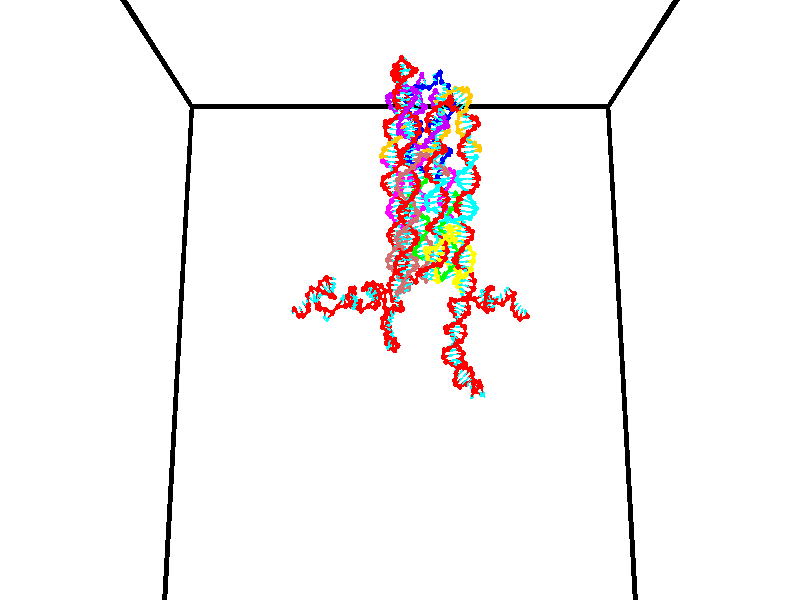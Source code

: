 // switches for output
#declare DRAW_BASES = 1; // possible values are 0, 1; only relevant for DNA ribbons
#declare DRAW_BASES_TYPE = 3; // possible values are 1, 2, 3; only relevant for DNA ribbons
#declare DRAW_FOG = 0; // set to 1 to enable fog

#include "colors.inc"

#include "transforms.inc"
background { rgb <1, 1, 1>}

#default {
   normal{
       ripples 0.25
       frequency 0.20
       turbulence 0.2
       lambda 5
   }
	finish {
		phong 0.1
		phong_size 40.
	}
}

// original window dimensions: 1024x640


// camera settings

camera {
	sky <0, 0.179814, -0.983701>
	up <0, 0.179814, -0.983701>
	right 1.6 * <1, 0, 0>
	location <35, 94.9851, 44.8844>
	look_at <35, 29.7336, 32.9568>
	direction <0, -65.2515, -11.9276>
	angle 67.0682
}


# declare cpy_camera_pos = <35, 94.9851, 44.8844>;
# if (DRAW_FOG = 1)
fog {
	fog_type 2
	up vnormalize(cpy_camera_pos)
	color rgbt<1,1,1,0.3>
	distance 1e-5
	fog_alt 3e-3
	fog_offset 56
}
# end


// LIGHTS

# declare lum = 6;
global_settings {
	ambient_light rgb lum * <0.05, 0.05, 0.05>
	max_trace_level 15
}# declare cpy_direct_light_amount = 0.25;
light_source
{	1000 * <-1, -1.16352, -0.803886>,
	rgb lum * cpy_direct_light_amount
	parallel
}

light_source
{	1000 * <1, 1.16352, 0.803886>,
	rgb lum * cpy_direct_light_amount
	parallel
}

// strand 0

// nucleotide -1

// particle -1
sphere {
	<24.395248, 35.361721, 34.760941> 0.250000
	pigment { color rgbt <1,0,0,0> }
	no_shadow
}
cylinder {
	<24.255573, 34.995583, 34.841152>,  <24.171768, 34.775898, 34.889278>, 0.100000
	pigment { color rgbt <1,0,0,0> }
	no_shadow
}
cylinder {
	<24.255573, 34.995583, 34.841152>,  <24.395248, 35.361721, 34.760941>, 0.100000
	pigment { color rgbt <1,0,0,0> }
	no_shadow
}

// particle -1
sphere {
	<24.255573, 34.995583, 34.841152> 0.100000
	pigment { color rgbt <1,0,0,0> }
	no_shadow
}
sphere {
	0, 1
	scale<0.080000,0.200000,0.300000>
	matrix <0.689802, -0.395935, -0.606142,
		0.634226, -0.073332, 0.769662,
		-0.349186, -0.915346, 0.200527,
		24.150818, 34.720978, 34.901310>
	pigment { color rgbt <0,1,1,0> }
	no_shadow
}
cylinder {
	<24.819658, 35.000546, 35.259781>,  <24.395248, 35.361721, 34.760941>, 0.130000
	pigment { color rgbt <1,0,0,0> }
	no_shadow
}

// nucleotide -1

// particle -1
sphere {
	<24.819658, 35.000546, 35.259781> 0.250000
	pigment { color rgbt <1,0,0,0> }
	no_shadow
}
cylinder {
	<24.628464, 34.794495, 34.975197>,  <24.513746, 34.670864, 34.804447>, 0.100000
	pigment { color rgbt <1,0,0,0> }
	no_shadow
}
cylinder {
	<24.628464, 34.794495, 34.975197>,  <24.819658, 35.000546, 35.259781>, 0.100000
	pigment { color rgbt <1,0,0,0> }
	no_shadow
}

// particle -1
sphere {
	<24.628464, 34.794495, 34.975197> 0.100000
	pigment { color rgbt <1,0,0,0> }
	no_shadow
}
sphere {
	0, 1
	scale<0.080000,0.200000,0.300000>
	matrix <0.846531, -0.054072, -0.529587,
		0.234336, -0.855405, 0.461918,
		-0.477988, -0.515129, -0.711456,
		24.485067, 34.639957, 34.761761>
	pigment { color rgbt <0,1,1,0> }
	no_shadow
}
cylinder {
	<25.173912, 34.394070, 35.172928>,  <24.819658, 35.000546, 35.259781>, 0.130000
	pigment { color rgbt <1,0,0,0> }
	no_shadow
}

// nucleotide -1

// particle -1
sphere {
	<25.173912, 34.394070, 35.172928> 0.250000
	pigment { color rgbt <1,0,0,0> }
	no_shadow
}
cylinder {
	<24.994896, 34.490017, 34.828331>,  <24.887486, 34.547585, 34.621574>, 0.100000
	pigment { color rgbt <1,0,0,0> }
	no_shadow
}
cylinder {
	<24.994896, 34.490017, 34.828331>,  <25.173912, 34.394070, 35.172928>, 0.100000
	pigment { color rgbt <1,0,0,0> }
	no_shadow
}

// particle -1
sphere {
	<24.994896, 34.490017, 34.828331> 0.100000
	pigment { color rgbt <1,0,0,0> }
	no_shadow
}
sphere {
	0, 1
	scale<0.080000,0.200000,0.300000>
	matrix <0.847326, -0.194259, -0.494269,
		-0.285910, -0.951172, -0.116304,
		-0.447543, 0.239864, -0.861494,
		24.860634, 34.561977, 34.569881>
	pigment { color rgbt <0,1,1,0> }
	no_shadow
}
cylinder {
	<25.705313, 34.314629, 34.681782>,  <25.173912, 34.394070, 35.172928>, 0.130000
	pigment { color rgbt <1,0,0,0> }
	no_shadow
}

// nucleotide -1

// particle -1
sphere {
	<25.705313, 34.314629, 34.681782> 0.250000
	pigment { color rgbt <1,0,0,0> }
	no_shadow
}
cylinder {
	<25.450262, 34.434666, 34.397987>,  <25.297232, 34.506687, 34.227711>, 0.100000
	pigment { color rgbt <1,0,0,0> }
	no_shadow
}
cylinder {
	<25.450262, 34.434666, 34.397987>,  <25.705313, 34.314629, 34.681782>, 0.100000
	pigment { color rgbt <1,0,0,0> }
	no_shadow
}

// particle -1
sphere {
	<25.450262, 34.434666, 34.397987> 0.100000
	pigment { color rgbt <1,0,0,0> }
	no_shadow
}
sphere {
	0, 1
	scale<0.080000,0.200000,0.300000>
	matrix <0.703779, -0.147589, -0.694919,
		-0.313254, -0.942423, -0.117093,
		-0.637626, 0.300094, -0.709491,
		25.258974, 34.524693, 34.185139>
	pigment { color rgbt <0,1,1,0> }
	no_shadow
}
cylinder {
	<25.587711, 33.809597, 34.131222>,  <25.705313, 34.314629, 34.681782>, 0.130000
	pigment { color rgbt <1,0,0,0> }
	no_shadow
}

// nucleotide -1

// particle -1
sphere {
	<25.587711, 33.809597, 34.131222> 0.250000
	pigment { color rgbt <1,0,0,0> }
	no_shadow
}
cylinder {
	<25.553030, 34.188248, 34.007038>,  <25.532221, 34.415436, 33.932526>, 0.100000
	pigment { color rgbt <1,0,0,0> }
	no_shadow
}
cylinder {
	<25.553030, 34.188248, 34.007038>,  <25.587711, 33.809597, 34.131222>, 0.100000
	pigment { color rgbt <1,0,0,0> }
	no_shadow
}

// particle -1
sphere {
	<25.553030, 34.188248, 34.007038> 0.100000
	pigment { color rgbt <1,0,0,0> }
	no_shadow
}
sphere {
	0, 1
	scale<0.080000,0.200000,0.300000>
	matrix <0.844634, -0.095406, -0.526774,
		-0.528277, -0.307900, -0.791278,
		-0.086701, 0.946623, -0.310463,
		25.527020, 34.472233, 33.913898>
	pigment { color rgbt <0,1,1,0> }
	no_shadow
}
cylinder {
	<25.477659, 33.982384, 33.318447>,  <25.587711, 33.809597, 34.131222>, 0.130000
	pigment { color rgbt <1,0,0,0> }
	no_shadow
}

// nucleotide -1

// particle -1
sphere {
	<25.477659, 33.982384, 33.318447> 0.250000
	pigment { color rgbt <1,0,0,0> }
	no_shadow
}
cylinder {
	<25.710892, 34.215210, 33.545151>,  <25.850832, 34.354904, 33.681171>, 0.100000
	pigment { color rgbt <1,0,0,0> }
	no_shadow
}
cylinder {
	<25.710892, 34.215210, 33.545151>,  <25.477659, 33.982384, 33.318447>, 0.100000
	pigment { color rgbt <1,0,0,0> }
	no_shadow
}

// particle -1
sphere {
	<25.710892, 34.215210, 33.545151> 0.100000
	pigment { color rgbt <1,0,0,0> }
	no_shadow
}
sphere {
	0, 1
	scale<0.080000,0.200000,0.300000>
	matrix <0.800115, -0.290514, -0.524802,
		-0.140819, 0.759473, -0.635114,
		0.583083, 0.582067, 0.566756,
		25.885817, 34.389832, 33.715179>
	pigment { color rgbt <0,1,1,0> }
	no_shadow
}
cylinder {
	<25.921175, 34.454441, 32.811146>,  <25.477659, 33.982384, 33.318447>, 0.130000
	pigment { color rgbt <1,0,0,0> }
	no_shadow
}

// nucleotide -1

// particle -1
sphere {
	<25.921175, 34.454441, 32.811146> 0.250000
	pigment { color rgbt <1,0,0,0> }
	no_shadow
}
cylinder {
	<26.097300, 34.396362, 33.165558>,  <26.202974, 34.361515, 33.378204>, 0.100000
	pigment { color rgbt <1,0,0,0> }
	no_shadow
}
cylinder {
	<26.097300, 34.396362, 33.165558>,  <25.921175, 34.454441, 32.811146>, 0.100000
	pigment { color rgbt <1,0,0,0> }
	no_shadow
}

// particle -1
sphere {
	<26.097300, 34.396362, 33.165558> 0.100000
	pigment { color rgbt <1,0,0,0> }
	no_shadow
}
sphere {
	0, 1
	scale<0.080000,0.200000,0.300000>
	matrix <0.776389, -0.434060, -0.456959,
		0.450939, 0.889106, -0.078389,
		0.440310, -0.145200, 0.886027,
		26.229393, 34.352802, 33.431366>
	pigment { color rgbt <0,1,1,0> }
	no_shadow
}
cylinder {
	<26.668119, 34.796543, 32.975334>,  <25.921175, 34.454441, 32.811146>, 0.130000
	pigment { color rgbt <1,0,0,0> }
	no_shadow
}

// nucleotide -1

// particle -1
sphere {
	<26.668119, 34.796543, 32.975334> 0.250000
	pigment { color rgbt <1,0,0,0> }
	no_shadow
}
cylinder {
	<26.616463, 34.441559, 33.152306>,  <26.585468, 34.228569, 33.258488>, 0.100000
	pigment { color rgbt <1,0,0,0> }
	no_shadow
}
cylinder {
	<26.616463, 34.441559, 33.152306>,  <26.668119, 34.796543, 32.975334>, 0.100000
	pigment { color rgbt <1,0,0,0> }
	no_shadow
}

// particle -1
sphere {
	<26.616463, 34.441559, 33.152306> 0.100000
	pigment { color rgbt <1,0,0,0> }
	no_shadow
}
sphere {
	0, 1
	scale<0.080000,0.200000,0.300000>
	matrix <0.795944, -0.358873, -0.487528,
		0.591436, 0.289188, 0.752711,
		-0.129140, -0.887457, 0.442427,
		26.577721, 34.175323, 33.285034>
	pigment { color rgbt <0,1,1,0> }
	no_shadow
}
cylinder {
	<27.309128, 34.633251, 33.183838>,  <26.668119, 34.796543, 32.975334>, 0.130000
	pigment { color rgbt <1,0,0,0> }
	no_shadow
}

// nucleotide -1

// particle -1
sphere {
	<27.309128, 34.633251, 33.183838> 0.250000
	pigment { color rgbt <1,0,0,0> }
	no_shadow
}
cylinder {
	<27.121574, 34.280533, 33.204174>,  <27.009043, 34.068901, 33.216377>, 0.100000
	pigment { color rgbt <1,0,0,0> }
	no_shadow
}
cylinder {
	<27.121574, 34.280533, 33.204174>,  <27.309128, 34.633251, 33.183838>, 0.100000
	pigment { color rgbt <1,0,0,0> }
	no_shadow
}

// particle -1
sphere {
	<27.121574, 34.280533, 33.204174> 0.100000
	pigment { color rgbt <1,0,0,0> }
	no_shadow
}
sphere {
	0, 1
	scale<0.080000,0.200000,0.300000>
	matrix <0.747297, -0.426730, -0.509362,
		0.470849, -0.200837, 0.859050,
		-0.468881, -0.881797, 0.050841,
		26.980909, 34.015995, 33.219425>
	pigment { color rgbt <0,1,1,0> }
	no_shadow
}
cylinder {
	<27.849192, 34.134865, 33.410973>,  <27.309128, 34.633251, 33.183838>, 0.130000
	pigment { color rgbt <1,0,0,0> }
	no_shadow
}

// nucleotide -1

// particle -1
sphere {
	<27.849192, 34.134865, 33.410973> 0.250000
	pigment { color rgbt <1,0,0,0> }
	no_shadow
}
cylinder {
	<27.553997, 33.910240, 33.261292>,  <27.376881, 33.775467, 33.171482>, 0.100000
	pigment { color rgbt <1,0,0,0> }
	no_shadow
}
cylinder {
	<27.553997, 33.910240, 33.261292>,  <27.849192, 34.134865, 33.410973>, 0.100000
	pigment { color rgbt <1,0,0,0> }
	no_shadow
}

// particle -1
sphere {
	<27.553997, 33.910240, 33.261292> 0.100000
	pigment { color rgbt <1,0,0,0> }
	no_shadow
}
sphere {
	0, 1
	scale<0.080000,0.200000,0.300000>
	matrix <0.672312, -0.564117, -0.479341,
		0.058083, -0.605329, 0.793853,
		-0.737985, -0.561559, -0.374205,
		27.332602, 33.741772, 33.149029>
	pigment { color rgbt <0,1,1,0> }
	no_shadow
}
cylinder {
	<28.223993, 33.528259, 33.419857>,  <27.849192, 34.134865, 33.410973>, 0.130000
	pigment { color rgbt <1,0,0,0> }
	no_shadow
}

// nucleotide -1

// particle -1
sphere {
	<28.223993, 33.528259, 33.419857> 0.250000
	pigment { color rgbt <1,0,0,0> }
	no_shadow
}
cylinder {
	<27.917206, 33.505215, 33.164219>,  <27.733133, 33.491386, 33.010838>, 0.100000
	pigment { color rgbt <1,0,0,0> }
	no_shadow
}
cylinder {
	<27.917206, 33.505215, 33.164219>,  <28.223993, 33.528259, 33.419857>, 0.100000
	pigment { color rgbt <1,0,0,0> }
	no_shadow
}

// particle -1
sphere {
	<27.917206, 33.505215, 33.164219> 0.100000
	pigment { color rgbt <1,0,0,0> }
	no_shadow
}
sphere {
	0, 1
	scale<0.080000,0.200000,0.300000>
	matrix <0.530578, -0.617086, -0.581112,
		-0.360894, -0.784784, 0.503856,
		-0.766970, -0.057615, -0.639092,
		27.687115, 33.487930, 32.972492>
	pigment { color rgbt <0,1,1,0> }
	no_shadow
}
cylinder {
	<28.088085, 32.810036, 33.279785>,  <28.223993, 33.528259, 33.419857>, 0.130000
	pigment { color rgbt <1,0,0,0> }
	no_shadow
}

// nucleotide -1

// particle -1
sphere {
	<28.088085, 32.810036, 33.279785> 0.250000
	pigment { color rgbt <1,0,0,0> }
	no_shadow
}
cylinder {
	<27.988239, 33.048912, 32.974876>,  <27.928331, 33.192238, 32.791931>, 0.100000
	pigment { color rgbt <1,0,0,0> }
	no_shadow
}
cylinder {
	<27.988239, 33.048912, 32.974876>,  <28.088085, 32.810036, 33.279785>, 0.100000
	pigment { color rgbt <1,0,0,0> }
	no_shadow
}

// particle -1
sphere {
	<27.988239, 33.048912, 32.974876> 0.100000
	pigment { color rgbt <1,0,0,0> }
	no_shadow
}
sphere {
	0, 1
	scale<0.080000,0.200000,0.300000>
	matrix <0.544612, -0.564311, -0.620444,
		-0.800681, -0.570012, -0.184378,
		-0.249614, 0.597193, -0.762269,
		27.913355, 33.228069, 32.746197>
	pigment { color rgbt <0,1,1,0> }
	no_shadow
}
cylinder {
	<27.706940, 32.506622, 32.686386>,  <28.088085, 32.810036, 33.279785>, 0.130000
	pigment { color rgbt <1,0,0,0> }
	no_shadow
}

// nucleotide -1

// particle -1
sphere {
	<27.706940, 32.506622, 32.686386> 0.250000
	pigment { color rgbt <1,0,0,0> }
	no_shadow
}
cylinder {
	<27.907721, 32.820713, 32.541351>,  <28.028189, 33.009167, 32.454330>, 0.100000
	pigment { color rgbt <1,0,0,0> }
	no_shadow
}
cylinder {
	<27.907721, 32.820713, 32.541351>,  <27.706940, 32.506622, 32.686386>, 0.100000
	pigment { color rgbt <1,0,0,0> }
	no_shadow
}

// particle -1
sphere {
	<27.907721, 32.820713, 32.541351> 0.100000
	pigment { color rgbt <1,0,0,0> }
	no_shadow
}
sphere {
	0, 1
	scale<0.080000,0.200000,0.300000>
	matrix <0.479167, -0.601481, -0.639234,
		-0.720029, 0.147126, -0.678168,
		0.501953, 0.785223, -0.362586,
		28.058306, 33.056278, 32.432575>
	pigment { color rgbt <0,1,1,0> }
	no_shadow
}
cylinder {
	<27.404554, 32.476009, 32.030468>,  <27.706940, 32.506622, 32.686386>, 0.130000
	pigment { color rgbt <1,0,0,0> }
	no_shadow
}

// nucleotide -1

// particle -1
sphere {
	<27.404554, 32.476009, 32.030468> 0.250000
	pigment { color rgbt <1,0,0,0> }
	no_shadow
}
cylinder {
	<27.751841, 32.674160, 32.041809>,  <27.960213, 32.793049, 32.048615>, 0.100000
	pigment { color rgbt <1,0,0,0> }
	no_shadow
}
cylinder {
	<27.751841, 32.674160, 32.041809>,  <27.404554, 32.476009, 32.030468>, 0.100000
	pigment { color rgbt <1,0,0,0> }
	no_shadow
}

// particle -1
sphere {
	<27.751841, 32.674160, 32.041809> 0.100000
	pigment { color rgbt <1,0,0,0> }
	no_shadow
}
sphere {
	0, 1
	scale<0.080000,0.200000,0.300000>
	matrix <0.220978, -0.334868, -0.915987,
		-0.444260, 0.801542, -0.400204,
		0.868218, 0.495372, 0.028355,
		28.012306, 32.822773, 32.050316>
	pigment { color rgbt <0,1,1,0> }
	no_shadow
}
cylinder {
	<27.304321, 32.963791, 31.576815>,  <27.404554, 32.476009, 32.030468>, 0.130000
	pigment { color rgbt <1,0,0,0> }
	no_shadow
}

// nucleotide -1

// particle -1
sphere {
	<27.304321, 32.963791, 31.576815> 0.250000
	pigment { color rgbt <1,0,0,0> }
	no_shadow
}
cylinder {
	<27.693707, 32.876301, 31.603725>,  <27.927338, 32.823807, 31.619871>, 0.100000
	pigment { color rgbt <1,0,0,0> }
	no_shadow
}
cylinder {
	<27.693707, 32.876301, 31.603725>,  <27.304321, 32.963791, 31.576815>, 0.100000
	pigment { color rgbt <1,0,0,0> }
	no_shadow
}

// particle -1
sphere {
	<27.693707, 32.876301, 31.603725> 0.100000
	pigment { color rgbt <1,0,0,0> }
	no_shadow
}
sphere {
	0, 1
	scale<0.080000,0.200000,0.300000>
	matrix <-0.006791, -0.321468, -0.946896,
		0.228740, 0.921312, -0.314423,
		0.973464, -0.218729, 0.067276,
		27.985746, 32.810680, 31.623909>
	pigment { color rgbt <0,1,1,0> }
	no_shadow
}
cylinder {
	<27.256060, 33.611664, 31.793671>,  <27.304321, 32.963791, 31.576815>, 0.130000
	pigment { color rgbt <1,0,0,0> }
	no_shadow
}

// nucleotide -1

// particle -1
sphere {
	<27.256060, 33.611664, 31.793671> 0.250000
	pigment { color rgbt <1,0,0,0> }
	no_shadow
}
cylinder {
	<27.368273, 33.407902, 32.119076>,  <27.435600, 33.285645, 32.314320>, 0.100000
	pigment { color rgbt <1,0,0,0> }
	no_shadow
}
cylinder {
	<27.368273, 33.407902, 32.119076>,  <27.256060, 33.611664, 31.793671>, 0.100000
	pigment { color rgbt <1,0,0,0> }
	no_shadow
}

// particle -1
sphere {
	<27.368273, 33.407902, 32.119076> 0.100000
	pigment { color rgbt <1,0,0,0> }
	no_shadow
}
sphere {
	0, 1
	scale<0.080000,0.200000,0.300000>
	matrix <-0.692251, 0.479732, 0.539116,
		-0.664897, -0.714397, -0.218055,
		0.280535, -0.509406, 0.813515,
		27.452433, 33.255081, 32.363129>
	pigment { color rgbt <0,1,1,0> }
	no_shadow
}
cylinder {
	<26.671648, 33.399403, 32.071026>,  <27.256060, 33.611664, 31.793671>, 0.130000
	pigment { color rgbt <1,0,0,0> }
	no_shadow
}

// nucleotide -1

// particle -1
sphere {
	<26.671648, 33.399403, 32.071026> 0.250000
	pigment { color rgbt <1,0,0,0> }
	no_shadow
}
cylinder {
	<26.961193, 33.418530, 32.346340>,  <27.134920, 33.430008, 32.511528>, 0.100000
	pigment { color rgbt <1,0,0,0> }
	no_shadow
}
cylinder {
	<26.961193, 33.418530, 32.346340>,  <26.671648, 33.399403, 32.071026>, 0.100000
	pigment { color rgbt <1,0,0,0> }
	no_shadow
}

// particle -1
sphere {
	<26.961193, 33.418530, 32.346340> 0.100000
	pigment { color rgbt <1,0,0,0> }
	no_shadow
}
sphere {
	0, 1
	scale<0.080000,0.200000,0.300000>
	matrix <-0.634356, 0.438440, 0.636681,
		-0.271327, -0.897488, 0.347704,
		0.723861, 0.047819, 0.688287,
		27.178350, 33.432877, 32.552826>
	pigment { color rgbt <0,1,1,0> }
	no_shadow
}
cylinder {
	<26.431982, 32.971828, 32.563896>,  <26.671648, 33.399403, 32.071026>, 0.130000
	pigment { color rgbt <1,0,0,0> }
	no_shadow
}

// nucleotide -1

// particle -1
sphere {
	<26.431982, 32.971828, 32.563896> 0.250000
	pigment { color rgbt <1,0,0,0> }
	no_shadow
}
cylinder {
	<26.699778, 33.211128, 32.740025>,  <26.860455, 33.354710, 32.845703>, 0.100000
	pigment { color rgbt <1,0,0,0> }
	no_shadow
}
cylinder {
	<26.699778, 33.211128, 32.740025>,  <26.431982, 32.971828, 32.563896>, 0.100000
	pigment { color rgbt <1,0,0,0> }
	no_shadow
}

// particle -1
sphere {
	<26.699778, 33.211128, 32.740025> 0.100000
	pigment { color rgbt <1,0,0,0> }
	no_shadow
}
sphere {
	0, 1
	scale<0.080000,0.200000,0.300000>
	matrix <-0.651400, 0.187932, 0.735092,
		0.357019, -0.778960, 0.515518,
		0.669489, 0.598250, 0.440320,
		26.900625, 33.390602, 32.872120>
	pigment { color rgbt <0,1,1,0> }
	no_shadow
}
cylinder {
	<26.346415, 32.857567, 33.309822>,  <26.431982, 32.971828, 32.563896>, 0.130000
	pigment { color rgbt <1,0,0,0> }
	no_shadow
}

// nucleotide -1

// particle -1
sphere {
	<26.346415, 32.857567, 33.309822> 0.250000
	pigment { color rgbt <1,0,0,0> }
	no_shadow
}
cylinder {
	<26.526798, 33.213196, 33.278378>,  <26.635029, 33.426575, 33.259510>, 0.100000
	pigment { color rgbt <1,0,0,0> }
	no_shadow
}
cylinder {
	<26.526798, 33.213196, 33.278378>,  <26.346415, 32.857567, 33.309822>, 0.100000
	pigment { color rgbt <1,0,0,0> }
	no_shadow
}

// particle -1
sphere {
	<26.526798, 33.213196, 33.278378> 0.100000
	pigment { color rgbt <1,0,0,0> }
	no_shadow
}
sphere {
	0, 1
	scale<0.080000,0.200000,0.300000>
	matrix <-0.653354, 0.388829, 0.649570,
		0.608082, -0.241570, 0.756227,
		0.450960, 0.889076, -0.078609,
		26.662086, 33.479919, 33.254795>
	pigment { color rgbt <0,1,1,0> }
	no_shadow
}
cylinder {
	<26.569532, 33.056309, 33.931015>,  <26.346415, 32.857567, 33.309822>, 0.130000
	pigment { color rgbt <1,0,0,0> }
	no_shadow
}

// nucleotide -1

// particle -1
sphere {
	<26.569532, 33.056309, 33.931015> 0.250000
	pigment { color rgbt <1,0,0,0> }
	no_shadow
}
cylinder {
	<26.541653, 33.395271, 33.720478>,  <26.524925, 33.598648, 33.594154>, 0.100000
	pigment { color rgbt <1,0,0,0> }
	no_shadow
}
cylinder {
	<26.541653, 33.395271, 33.720478>,  <26.569532, 33.056309, 33.931015>, 0.100000
	pigment { color rgbt <1,0,0,0> }
	no_shadow
}

// particle -1
sphere {
	<26.541653, 33.395271, 33.720478> 0.100000
	pigment { color rgbt <1,0,0,0> }
	no_shadow
}
sphere {
	0, 1
	scale<0.080000,0.200000,0.300000>
	matrix <-0.842858, 0.232203, 0.485460,
		0.533602, 0.477472, 0.698061,
		-0.069702, 0.847409, -0.526346,
		26.520742, 33.649494, 33.562576>
	pigment { color rgbt <0,1,1,0> }
	no_shadow
}
cylinder {
	<26.476219, 33.695599, 34.347660>,  <26.569532, 33.056309, 33.931015>, 0.130000
	pigment { color rgbt <1,0,0,0> }
	no_shadow
}

// nucleotide -1

// particle -1
sphere {
	<26.476219, 33.695599, 34.347660> 0.250000
	pigment { color rgbt <1,0,0,0> }
	no_shadow
}
cylinder {
	<26.311266, 33.714466, 33.983746>,  <26.212294, 33.725788, 33.765396>, 0.100000
	pigment { color rgbt <1,0,0,0> }
	no_shadow
}
cylinder {
	<26.311266, 33.714466, 33.983746>,  <26.476219, 33.695599, 34.347660>, 0.100000
	pigment { color rgbt <1,0,0,0> }
	no_shadow
}

// particle -1
sphere {
	<26.311266, 33.714466, 33.983746> 0.100000
	pigment { color rgbt <1,0,0,0> }
	no_shadow
}
sphere {
	0, 1
	scale<0.080000,0.200000,0.300000>
	matrix <-0.898071, 0.146678, 0.414674,
		0.153007, 0.988059, -0.018126,
		-0.412381, 0.047170, -0.909789,
		26.187551, 33.728619, 33.710808>
	pigment { color rgbt <0,1,1,0> }
	no_shadow
}
cylinder {
	<26.843096, 34.349445, 34.567249>,  <26.476219, 33.695599, 34.347660>, 0.130000
	pigment { color rgbt <1,0,0,0> }
	no_shadow
}

// nucleotide -1

// particle -1
sphere {
	<26.843096, 34.349445, 34.567249> 0.250000
	pigment { color rgbt <1,0,0,0> }
	no_shadow
}
cylinder {
	<26.662952, 34.389534, 34.212368>,  <26.554867, 34.413586, 33.999439>, 0.100000
	pigment { color rgbt <1,0,0,0> }
	no_shadow
}
cylinder {
	<26.662952, 34.389534, 34.212368>,  <26.843096, 34.349445, 34.567249>, 0.100000
	pigment { color rgbt <1,0,0,0> }
	no_shadow
}

// particle -1
sphere {
	<26.662952, 34.389534, 34.212368> 0.100000
	pigment { color rgbt <1,0,0,0> }
	no_shadow
}
sphere {
	0, 1
	scale<0.080000,0.200000,0.300000>
	matrix <-0.737251, 0.518759, 0.432838,
		0.503625, 0.849026, -0.159741,
		-0.450358, 0.100219, -0.887206,
		26.527845, 34.419601, 33.946205>
	pigment { color rgbt <0,1,1,0> }
	no_shadow
}
cylinder {
	<26.749884, 35.041698, 34.449524>,  <26.843096, 34.349445, 34.567249>, 0.130000
	pigment { color rgbt <1,0,0,0> }
	no_shadow
}

// nucleotide -1

// particle -1
sphere {
	<26.749884, 35.041698, 34.449524> 0.250000
	pigment { color rgbt <1,0,0,0> }
	no_shadow
}
cylinder {
	<26.490517, 34.850914, 34.212185>,  <26.334896, 34.736443, 34.069782>, 0.100000
	pigment { color rgbt <1,0,0,0> }
	no_shadow
}
cylinder {
	<26.490517, 34.850914, 34.212185>,  <26.749884, 35.041698, 34.449524>, 0.100000
	pigment { color rgbt <1,0,0,0> }
	no_shadow
}

// particle -1
sphere {
	<26.490517, 34.850914, 34.212185> 0.100000
	pigment { color rgbt <1,0,0,0> }
	no_shadow
}
sphere {
	0, 1
	scale<0.080000,0.200000,0.300000>
	matrix <-0.751849, 0.523548, 0.400776,
		0.119488, 0.705976, -0.698084,
		-0.648418, -0.476965, -0.593345,
		26.295992, 34.707825, 34.034180>
	pigment { color rgbt <0,1,1,0> }
	no_shadow
}
cylinder {
	<27.489017, 35.122063, 34.764816>,  <26.749884, 35.041698, 34.449524>, 0.130000
	pigment { color rgbt <1,0,0,0> }
	no_shadow
}

// nucleotide -1

// particle -1
sphere {
	<27.489017, 35.122063, 34.764816> 0.250000
	pigment { color rgbt <1,0,0,0> }
	no_shadow
}
cylinder {
	<27.485374, 35.272598, 35.135391>,  <27.483189, 35.362919, 35.357735>, 0.100000
	pigment { color rgbt <1,0,0,0> }
	no_shadow
}
cylinder {
	<27.485374, 35.272598, 35.135391>,  <27.489017, 35.122063, 34.764816>, 0.100000
	pigment { color rgbt <1,0,0,0> }
	no_shadow
}

// particle -1
sphere {
	<27.485374, 35.272598, 35.135391> 0.100000
	pigment { color rgbt <1,0,0,0> }
	no_shadow
}
sphere {
	0, 1
	scale<0.080000,0.200000,0.300000>
	matrix <0.559175, -0.766162, 0.316732,
		0.828999, 0.520924, -0.203466,
		-0.009105, 0.376343, 0.926436,
		27.482643, 35.385502, 35.413322>
	pigment { color rgbt <0,1,1,0> }
	no_shadow
}
cylinder {
	<28.211435, 35.187256, 35.051159>,  <27.489017, 35.122063, 34.764816>, 0.130000
	pigment { color rgbt <1,0,0,0> }
	no_shadow
}

// nucleotide -1

// particle -1
sphere {
	<28.211435, 35.187256, 35.051159> 0.250000
	pigment { color rgbt <1,0,0,0> }
	no_shadow
}
cylinder {
	<27.945486, 35.158707, 35.348576>,  <27.785917, 35.141579, 35.527027>, 0.100000
	pigment { color rgbt <1,0,0,0> }
	no_shadow
}
cylinder {
	<27.945486, 35.158707, 35.348576>,  <28.211435, 35.187256, 35.051159>, 0.100000
	pigment { color rgbt <1,0,0,0> }
	no_shadow
}

// particle -1
sphere {
	<27.945486, 35.158707, 35.348576> 0.100000
	pigment { color rgbt <1,0,0,0> }
	no_shadow
}
sphere {
	0, 1
	scale<0.080000,0.200000,0.300000>
	matrix <0.506536, -0.774657, 0.378587,
		0.548969, 0.628342, 0.551198,
		-0.664871, -0.071369, 0.743541,
		27.746025, 35.137295, 35.571636>
	pigment { color rgbt <0,1,1,0> }
	no_shadow
}
cylinder {
	<28.767557, 35.333237, 34.539612>,  <28.211435, 35.187256, 35.051159>, 0.130000
	pigment { color rgbt <1,0,0,0> }
	no_shadow
}

// nucleotide -1

// particle -1
sphere {
	<28.767557, 35.333237, 34.539612> 0.250000
	pigment { color rgbt <1,0,0,0> }
	no_shadow
}
cylinder {
	<28.978006, 35.249596, 34.209892>,  <29.104275, 35.199409, 34.012062>, 0.100000
	pigment { color rgbt <1,0,0,0> }
	no_shadow
}
cylinder {
	<28.978006, 35.249596, 34.209892>,  <28.767557, 35.333237, 34.539612>, 0.100000
	pigment { color rgbt <1,0,0,0> }
	no_shadow
}

// particle -1
sphere {
	<28.978006, 35.249596, 34.209892> 0.100000
	pigment { color rgbt <1,0,0,0> }
	no_shadow
}
sphere {
	0, 1
	scale<0.080000,0.200000,0.300000>
	matrix <0.400946, 0.915798, 0.023592,
		0.749959, -0.342912, 0.565662,
		0.526122, -0.209107, -0.824300,
		29.135843, 35.186863, 33.962601>
	pigment { color rgbt <0,1,1,0> }
	no_shadow
}
cylinder {
	<29.535744, 35.404739, 34.507736>,  <28.767557, 35.333237, 34.539612>, 0.130000
	pigment { color rgbt <1,0,0,0> }
	no_shadow
}

// nucleotide -1

// particle -1
sphere {
	<29.535744, 35.404739, 34.507736> 0.250000
	pigment { color rgbt <1,0,0,0> }
	no_shadow
}
cylinder {
	<29.454527, 35.530140, 34.136684>,  <29.405796, 35.605381, 33.914055>, 0.100000
	pigment { color rgbt <1,0,0,0> }
	no_shadow
}
cylinder {
	<29.454527, 35.530140, 34.136684>,  <29.535744, 35.404739, 34.507736>, 0.100000
	pigment { color rgbt <1,0,0,0> }
	no_shadow
}

// particle -1
sphere {
	<29.454527, 35.530140, 34.136684> 0.100000
	pigment { color rgbt <1,0,0,0> }
	no_shadow
}
sphere {
	0, 1
	scale<0.080000,0.200000,0.300000>
	matrix <0.518999, 0.837793, 0.169537,
		0.830310, -0.447014, -0.332813,
		-0.203043, 0.313497, -0.927628,
		29.393614, 35.624187, 33.858395>
	pigment { color rgbt <0,1,1,0> }
	no_shadow
}
cylinder {
	<30.182520, 35.569374, 34.202625>,  <29.535744, 35.404739, 34.507736>, 0.130000
	pigment { color rgbt <1,0,0,0> }
	no_shadow
}

// nucleotide -1

// particle -1
sphere {
	<30.182520, 35.569374, 34.202625> 0.250000
	pigment { color rgbt <1,0,0,0> }
	no_shadow
}
cylinder {
	<29.890398, 35.788113, 34.038864>,  <29.715124, 35.919357, 33.940609>, 0.100000
	pigment { color rgbt <1,0,0,0> }
	no_shadow
}
cylinder {
	<29.890398, 35.788113, 34.038864>,  <30.182520, 35.569374, 34.202625>, 0.100000
	pigment { color rgbt <1,0,0,0> }
	no_shadow
}

// particle -1
sphere {
	<29.890398, 35.788113, 34.038864> 0.100000
	pigment { color rgbt <1,0,0,0> }
	no_shadow
}
sphere {
	0, 1
	scale<0.080000,0.200000,0.300000>
	matrix <0.607443, 0.794031, -0.022971,
		0.312518, -0.265465, -0.912064,
		-0.730305, 0.546848, -0.409404,
		29.671307, 35.952168, 33.916042>
	pigment { color rgbt <0,1,1,0> }
	no_shadow
}
cylinder {
	<30.443188, 35.888523, 33.532135>,  <30.182520, 35.569374, 34.202625>, 0.130000
	pigment { color rgbt <1,0,0,0> }
	no_shadow
}

// nucleotide -1

// particle -1
sphere {
	<30.443188, 35.888523, 33.532135> 0.250000
	pigment { color rgbt <1,0,0,0> }
	no_shadow
}
cylinder {
	<30.140636, 36.092014, 33.696617>,  <29.959106, 36.214108, 33.795307>, 0.100000
	pigment { color rgbt <1,0,0,0> }
	no_shadow
}
cylinder {
	<30.140636, 36.092014, 33.696617>,  <30.443188, 35.888523, 33.532135>, 0.100000
	pigment { color rgbt <1,0,0,0> }
	no_shadow
}

// particle -1
sphere {
	<30.140636, 36.092014, 33.696617> 0.100000
	pigment { color rgbt <1,0,0,0> }
	no_shadow
}
sphere {
	0, 1
	scale<0.080000,0.200000,0.300000>
	matrix <0.636904, 0.716082, 0.285622,
		-0.149157, 0.477939, -0.865637,
		-0.756377, 0.508725, 0.411210,
		29.913723, 36.244633, 33.819981>
	pigment { color rgbt <0,1,1,0> }
	no_shadow
}
cylinder {
	<30.485203, 36.705681, 33.271763>,  <30.443188, 35.888523, 33.532135>, 0.130000
	pigment { color rgbt <1,0,0,0> }
	no_shadow
}

// nucleotide -1

// particle -1
sphere {
	<30.485203, 36.705681, 33.271763> 0.250000
	pigment { color rgbt <1,0,0,0> }
	no_shadow
}
cylinder {
	<30.285389, 36.672955, 33.616730>,  <30.165501, 36.653316, 33.823711>, 0.100000
	pigment { color rgbt <1,0,0,0> }
	no_shadow
}
cylinder {
	<30.285389, 36.672955, 33.616730>,  <30.485203, 36.705681, 33.271763>, 0.100000
	pigment { color rgbt <1,0,0,0> }
	no_shadow
}

// particle -1
sphere {
	<30.285389, 36.672955, 33.616730> 0.100000
	pigment { color rgbt <1,0,0,0> }
	no_shadow
}
sphere {
	0, 1
	scale<0.080000,0.200000,0.300000>
	matrix <0.501635, 0.784321, 0.364969,
		-0.706277, 0.614936, -0.350753,
		-0.499536, -0.081819, 0.862421,
		30.135529, 36.648407, 33.875458>
	pigment { color rgbt <0,1,1,0> }
	no_shadow
}
cylinder {
	<30.173002, 37.362953, 33.461994>,  <30.485203, 36.705681, 33.271763>, 0.130000
	pigment { color rgbt <1,0,0,0> }
	no_shadow
}

// nucleotide -1

// particle -1
sphere {
	<30.173002, 37.362953, 33.461994> 0.250000
	pigment { color rgbt <1,0,0,0> }
	no_shadow
}
cylinder {
	<30.286514, 37.110935, 33.751133>,  <30.354622, 36.959724, 33.924618>, 0.100000
	pigment { color rgbt <1,0,0,0> }
	no_shadow
}
cylinder {
	<30.286514, 37.110935, 33.751133>,  <30.173002, 37.362953, 33.461994>, 0.100000
	pigment { color rgbt <1,0,0,0> }
	no_shadow
}

// particle -1
sphere {
	<30.286514, 37.110935, 33.751133> 0.100000
	pigment { color rgbt <1,0,0,0> }
	no_shadow
}
sphere {
	0, 1
	scale<0.080000,0.200000,0.300000>
	matrix <0.458593, 0.751214, 0.474731,
		-0.842117, 0.196775, 0.502114,
		0.283779, -0.630045, 0.722850,
		30.371649, 36.921921, 33.967987>
	pigment { color rgbt <0,1,1,0> }
	no_shadow
}
cylinder {
	<29.912460, 37.635868, 34.124691>,  <30.173002, 37.362953, 33.461994>, 0.130000
	pigment { color rgbt <1,0,0,0> }
	no_shadow
}

// nucleotide -1

// particle -1
sphere {
	<29.912460, 37.635868, 34.124691> 0.250000
	pigment { color rgbt <1,0,0,0> }
	no_shadow
}
cylinder {
	<30.254520, 37.428928, 34.137794>,  <30.459757, 37.304764, 34.145657>, 0.100000
	pigment { color rgbt <1,0,0,0> }
	no_shadow
}
cylinder {
	<30.254520, 37.428928, 34.137794>,  <29.912460, 37.635868, 34.124691>, 0.100000
	pigment { color rgbt <1,0,0,0> }
	no_shadow
}

// particle -1
sphere {
	<30.254520, 37.428928, 34.137794> 0.100000
	pigment { color rgbt <1,0,0,0> }
	no_shadow
}
sphere {
	0, 1
	scale<0.080000,0.200000,0.300000>
	matrix <0.442950, 0.762079, 0.472261,
		-0.269287, -0.389343, 0.880850,
		0.855149, -0.517346, 0.032759,
		30.511065, 37.273724, 34.147621>
	pigment { color rgbt <0,1,1,0> }
	no_shadow
}
cylinder {
	<30.215836, 37.504047, 34.825043>,  <29.912460, 37.635868, 34.124691>, 0.130000
	pigment { color rgbt <1,0,0,0> }
	no_shadow
}

// nucleotide -1

// particle -1
sphere {
	<30.215836, 37.504047, 34.825043> 0.250000
	pigment { color rgbt <1,0,0,0> }
	no_shadow
}
cylinder {
	<30.466475, 37.595631, 34.527061>,  <30.616858, 37.650581, 34.348274>, 0.100000
	pigment { color rgbt <1,0,0,0> }
	no_shadow
}
cylinder {
	<30.466475, 37.595631, 34.527061>,  <30.215836, 37.504047, 34.825043>, 0.100000
	pigment { color rgbt <1,0,0,0> }
	no_shadow
}

// particle -1
sphere {
	<30.466475, 37.595631, 34.527061> 0.100000
	pigment { color rgbt <1,0,0,0> }
	no_shadow
}
sphere {
	0, 1
	scale<0.080000,0.200000,0.300000>
	matrix <0.244940, 0.849581, 0.467136,
		0.739850, -0.475175, 0.476267,
		0.626598, 0.228954, -0.744952,
		30.654453, 37.664318, 34.303577>
	pigment { color rgbt <0,1,1,0> }
	no_shadow
}
cylinder {
	<31.057487, 37.514877, 34.988487>,  <30.215836, 37.504047, 34.825043>, 0.130000
	pigment { color rgbt <1,0,0,0> }
	no_shadow
}

// nucleotide -1

// particle -1
sphere {
	<31.057487, 37.514877, 34.988487> 0.250000
	pigment { color rgbt <1,0,0,0> }
	no_shadow
}
cylinder {
	<30.884995, 37.756542, 34.720451>,  <30.781500, 37.901543, 34.559628>, 0.100000
	pigment { color rgbt <1,0,0,0> }
	no_shadow
}
cylinder {
	<30.884995, 37.756542, 34.720451>,  <31.057487, 37.514877, 34.988487>, 0.100000
	pigment { color rgbt <1,0,0,0> }
	no_shadow
}

// particle -1
sphere {
	<30.884995, 37.756542, 34.720451> 0.100000
	pigment { color rgbt <1,0,0,0> }
	no_shadow
}
sphere {
	0, 1
	scale<0.080000,0.200000,0.300000>
	matrix <0.219272, 0.790610, 0.571713,
		0.875191, 0.099608, -0.473412,
		-0.431231, 0.604164, -0.670094,
		30.755625, 37.937790, 34.519424>
	pigment { color rgbt <0,1,1,0> }
	no_shadow
}
cylinder {
	<31.218428, 38.122490, 34.606682>,  <31.057487, 37.514877, 34.988487>, 0.130000
	pigment { color rgbt <1,0,0,0> }
	no_shadow
}

// nucleotide -1

// particle -1
sphere {
	<31.218428, 38.122490, 34.606682> 0.250000
	pigment { color rgbt <1,0,0,0> }
	no_shadow
}
cylinder {
	<30.941759, 38.340290, 34.796467>,  <30.775759, 38.470970, 34.910339>, 0.100000
	pigment { color rgbt <1,0,0,0> }
	no_shadow
}
cylinder {
	<30.941759, 38.340290, 34.796467>,  <31.218428, 38.122490, 34.606682>, 0.100000
	pigment { color rgbt <1,0,0,0> }
	no_shadow
}

// particle -1
sphere {
	<30.941759, 38.340290, 34.796467> 0.100000
	pigment { color rgbt <1,0,0,0> }
	no_shadow
}
sphere {
	0, 1
	scale<0.080000,0.200000,0.300000>
	matrix <-0.281386, -0.808216, 0.517308,
		0.665143, 0.224298, 0.712232,
		-0.691669, 0.544496, 0.474465,
		30.734259, 38.503639, 34.938805>
	pigment { color rgbt <0,1,1,0> }
	no_shadow
}
cylinder {
	<31.316175, 38.187325, 35.357624>,  <31.218428, 38.122490, 34.606682>, 0.130000
	pigment { color rgbt <1,0,0,0> }
	no_shadow
}

// nucleotide -1

// particle -1
sphere {
	<31.316175, 38.187325, 35.357624> 0.250000
	pigment { color rgbt <1,0,0,0> }
	no_shadow
}
cylinder {
	<30.928438, 38.213375, 35.262856>,  <30.695795, 38.229004, 35.205994>, 0.100000
	pigment { color rgbt <1,0,0,0> }
	no_shadow
}
cylinder {
	<30.928438, 38.213375, 35.262856>,  <31.316175, 38.187325, 35.357624>, 0.100000
	pigment { color rgbt <1,0,0,0> }
	no_shadow
}

// particle -1
sphere {
	<30.928438, 38.213375, 35.262856> 0.100000
	pigment { color rgbt <1,0,0,0> }
	no_shadow
}
sphere {
	0, 1
	scale<0.080000,0.200000,0.300000>
	matrix <-0.199756, -0.770345, 0.605529,
		-0.143079, 0.634292, 0.759738,
		-0.969343, 0.065124, -0.236924,
		30.637634, 38.232914, 35.191780>
	pigment { color rgbt <0,1,1,0> }
	no_shadow
}
cylinder {
	<31.989038, 38.123821, 34.991093>,  <31.316175, 38.187325, 35.357624>, 0.130000
	pigment { color rgbt <1,0,0,0> }
	no_shadow
}

// nucleotide -1

// particle -1
sphere {
	<31.989038, 38.123821, 34.991093> 0.250000
	pigment { color rgbt <1,0,0,0> }
	no_shadow
}
cylinder {
	<32.262882, 38.122910, 34.699532>,  <32.427189, 38.122364, 34.524593>, 0.100000
	pigment { color rgbt <1,0,0,0> }
	no_shadow
}
cylinder {
	<32.262882, 38.122910, 34.699532>,  <31.989038, 38.123821, 34.991093>, 0.100000
	pigment { color rgbt <1,0,0,0> }
	no_shadow
}

// particle -1
sphere {
	<32.262882, 38.122910, 34.699532> 0.100000
	pigment { color rgbt <1,0,0,0> }
	no_shadow
}
sphere {
	0, 1
	scale<0.080000,0.200000,0.300000>
	matrix <0.015233, 0.999821, 0.011187,
		0.728751, -0.018762, 0.684521,
		0.684608, -0.002275, -0.728907,
		32.468266, 38.122227, 34.480858>
	pigment { color rgbt <0,1,1,0> }
	no_shadow
}
cylinder {
	<32.632492, 38.544823, 35.199211>,  <31.989038, 38.123821, 34.991093>, 0.130000
	pigment { color rgbt <1,0,0,0> }
	no_shadow
}

// nucleotide -1

// particle -1
sphere {
	<32.632492, 38.544823, 35.199211> 0.250000
	pigment { color rgbt <1,0,0,0> }
	no_shadow
}
cylinder {
	<32.582542, 38.534084, 34.802486>,  <32.552574, 38.527641, 34.564453>, 0.100000
	pigment { color rgbt <1,0,0,0> }
	no_shadow
}
cylinder {
	<32.582542, 38.534084, 34.802486>,  <32.632492, 38.544823, 35.199211>, 0.100000
	pigment { color rgbt <1,0,0,0> }
	no_shadow
}

// particle -1
sphere {
	<32.582542, 38.534084, 34.802486> 0.100000
	pigment { color rgbt <1,0,0,0> }
	no_shadow
}
sphere {
	0, 1
	scale<0.080000,0.200000,0.300000>
	matrix <-0.044514, 0.998779, -0.021431,
		0.991174, 0.041474, -0.125914,
		-0.124871, -0.026846, -0.991810,
		32.545082, 38.526031, 34.504944>
	pigment { color rgbt <0,1,1,0> }
	no_shadow
}
cylinder {
	<32.967255, 39.197838, 34.988937>,  <32.632492, 38.544823, 35.199211>, 0.130000
	pigment { color rgbt <1,0,0,0> }
	no_shadow
}

// nucleotide -1

// particle -1
sphere {
	<32.967255, 39.197838, 34.988937> 0.250000
	pigment { color rgbt <1,0,0,0> }
	no_shadow
}
cylinder {
	<32.767418, 39.046364, 34.677296>,  <32.647514, 38.955479, 34.490311>, 0.100000
	pigment { color rgbt <1,0,0,0> }
	no_shadow
}
cylinder {
	<32.767418, 39.046364, 34.677296>,  <32.967255, 39.197838, 34.988937>, 0.100000
	pigment { color rgbt <1,0,0,0> }
	no_shadow
}

// particle -1
sphere {
	<32.767418, 39.046364, 34.677296> 0.100000
	pigment { color rgbt <1,0,0,0> }
	no_shadow
}
sphere {
	0, 1
	scale<0.080000,0.200000,0.300000>
	matrix <-0.390144, 0.901370, -0.187935,
		0.773431, 0.210073, -0.598058,
		-0.499591, -0.378684, -0.779107,
		32.617542, 38.932758, 34.443565>
	pigment { color rgbt <0,1,1,0> }
	no_shadow
}
cylinder {
	<33.121498, 39.583130, 34.329075>,  <32.967255, 39.197838, 34.988937>, 0.130000
	pigment { color rgbt <1,0,0,0> }
	no_shadow
}

// nucleotide -1

// particle -1
sphere {
	<33.121498, 39.583130, 34.329075> 0.250000
	pigment { color rgbt <1,0,0,0> }
	no_shadow
}
cylinder {
	<32.760418, 39.415718, 34.369026>,  <32.543770, 39.315273, 34.392998>, 0.100000
	pigment { color rgbt <1,0,0,0> }
	no_shadow
}
cylinder {
	<32.760418, 39.415718, 34.369026>,  <33.121498, 39.583130, 34.329075>, 0.100000
	pigment { color rgbt <1,0,0,0> }
	no_shadow
}

// particle -1
sphere {
	<32.760418, 39.415718, 34.369026> 0.100000
	pigment { color rgbt <1,0,0,0> }
	no_shadow
}
sphere {
	0, 1
	scale<0.080000,0.200000,0.300000>
	matrix <-0.422406, 0.906175, -0.020493,
		-0.081929, -0.060687, -0.994789,
		-0.902696, -0.418526, 0.099877,
		32.489609, 39.290161, 34.398991>
	pigment { color rgbt <0,1,1,0> }
	no_shadow
}
cylinder {
	<32.650906, 39.873135, 33.754749>,  <33.121498, 39.583130, 34.329075>, 0.130000
	pigment { color rgbt <1,0,0,0> }
	no_shadow
}

// nucleotide -1

// particle -1
sphere {
	<32.650906, 39.873135, 33.754749> 0.250000
	pigment { color rgbt <1,0,0,0> }
	no_shadow
}
cylinder {
	<32.450451, 39.760555, 34.082077>,  <32.330177, 39.693008, 34.278473>, 0.100000
	pigment { color rgbt <1,0,0,0> }
	no_shadow
}
cylinder {
	<32.450451, 39.760555, 34.082077>,  <32.650906, 39.873135, 33.754749>, 0.100000
	pigment { color rgbt <1,0,0,0> }
	no_shadow
}

// particle -1
sphere {
	<32.450451, 39.760555, 34.082077> 0.100000
	pigment { color rgbt <1,0,0,0> }
	no_shadow
}
sphere {
	0, 1
	scale<0.080000,0.200000,0.300000>
	matrix <-0.533662, 0.844922, -0.036215,
		-0.681222, -0.454854, -0.573624,
		-0.501140, -0.281451, 0.818318,
		32.300110, 39.676121, 34.327572>
	pigment { color rgbt <0,1,1,0> }
	no_shadow
}
cylinder {
	<31.939262, 39.787281, 33.575069>,  <32.650906, 39.873135, 33.754749>, 0.130000
	pigment { color rgbt <1,0,0,0> }
	no_shadow
}

// nucleotide -1

// particle -1
sphere {
	<31.939262, 39.787281, 33.575069> 0.250000
	pigment { color rgbt <1,0,0,0> }
	no_shadow
}
cylinder {
	<31.971107, 39.897484, 33.958267>,  <31.990213, 39.963604, 34.188187>, 0.100000
	pigment { color rgbt <1,0,0,0> }
	no_shadow
}
cylinder {
	<31.971107, 39.897484, 33.958267>,  <31.939262, 39.787281, 33.575069>, 0.100000
	pigment { color rgbt <1,0,0,0> }
	no_shadow
}

// particle -1
sphere {
	<31.971107, 39.897484, 33.958267> 0.100000
	pigment { color rgbt <1,0,0,0> }
	no_shadow
}
sphere {
	0, 1
	scale<0.080000,0.200000,0.300000>
	matrix <-0.630510, 0.758293, -0.165675,
		-0.772087, -0.590838, 0.234076,
		0.079611, 0.275503, 0.957998,
		31.994991, 39.980133, 34.245667>
	pigment { color rgbt <0,1,1,0> }
	no_shadow
}
cylinder {
	<31.528439, 39.145485, 33.818737>,  <31.939262, 39.787281, 33.575069>, 0.130000
	pigment { color rgbt <1,0,0,0> }
	no_shadow
}

// nucleotide -1

// particle -1
sphere {
	<31.528439, 39.145485, 33.818737> 0.250000
	pigment { color rgbt <1,0,0,0> }
	no_shadow
}
cylinder {
	<31.924826, 39.184746, 33.855289>,  <32.162659, 39.208302, 33.877220>, 0.100000
	pigment { color rgbt <1,0,0,0> }
	no_shadow
}
cylinder {
	<31.924826, 39.184746, 33.855289>,  <31.528439, 39.145485, 33.818737>, 0.100000
	pigment { color rgbt <1,0,0,0> }
	no_shadow
}

// particle -1
sphere {
	<31.924826, 39.184746, 33.855289> 0.100000
	pigment { color rgbt <1,0,0,0> }
	no_shadow
}
sphere {
	0, 1
	scale<0.080000,0.200000,0.300000>
	matrix <0.106605, -0.989961, -0.092801,
		0.081354, 0.101705, -0.991482,
		0.990968, 0.098148, 0.091380,
		32.222115, 39.214191, 33.882702>
	pigment { color rgbt <0,1,1,0> }
	no_shadow
}
cylinder {
	<31.854328, 38.724461, 33.368546>,  <31.528439, 39.145485, 33.818737>, 0.130000
	pigment { color rgbt <1,0,0,0> }
	no_shadow
}

// nucleotide -1

// particle -1
sphere {
	<31.854328, 38.724461, 33.368546> 0.250000
	pigment { color rgbt <1,0,0,0> }
	no_shadow
}
cylinder {
	<32.106861, 38.752777, 33.677456>,  <32.258381, 38.769768, 33.862801>, 0.100000
	pigment { color rgbt <1,0,0,0> }
	no_shadow
}
cylinder {
	<32.106861, 38.752777, 33.677456>,  <31.854328, 38.724461, 33.368546>, 0.100000
	pigment { color rgbt <1,0,0,0> }
	no_shadow
}

// particle -1
sphere {
	<32.106861, 38.752777, 33.677456> 0.100000
	pigment { color rgbt <1,0,0,0> }
	no_shadow
}
sphere {
	0, 1
	scale<0.080000,0.200000,0.300000>
	matrix <0.121516, -0.992554, -0.008360,
		0.765935, 0.099121, -0.635231,
		0.631330, 0.070788, 0.772277,
		32.296261, 38.774014, 33.909138>
	pigment { color rgbt <0,1,1,0> }
	no_shadow
}
cylinder {
	<32.444794, 38.465725, 33.199726>,  <31.854328, 38.724461, 33.368546>, 0.130000
	pigment { color rgbt <1,0,0,0> }
	no_shadow
}

// nucleotide -1

// particle -1
sphere {
	<32.444794, 38.465725, 33.199726> 0.250000
	pigment { color rgbt <1,0,0,0> }
	no_shadow
}
cylinder {
	<32.493874, 38.468185, 33.596695>,  <32.523323, 38.469662, 33.834877>, 0.100000
	pigment { color rgbt <1,0,0,0> }
	no_shadow
}
cylinder {
	<32.493874, 38.468185, 33.596695>,  <32.444794, 38.465725, 33.199726>, 0.100000
	pigment { color rgbt <1,0,0,0> }
	no_shadow
}

// particle -1
sphere {
	<32.493874, 38.468185, 33.596695> 0.100000
	pigment { color rgbt <1,0,0,0> }
	no_shadow
}
sphere {
	0, 1
	scale<0.080000,0.200000,0.300000>
	matrix <0.351996, -0.935241, -0.037727,
		0.927924, 0.353959, -0.116921,
		0.122703, 0.006148, 0.992424,
		32.530685, 38.470032, 33.894421>
	pigment { color rgbt <0,1,1,0> }
	no_shadow
}
cylinder {
	<33.192577, 38.248123, 33.380211>,  <32.444794, 38.465725, 33.199726>, 0.130000
	pigment { color rgbt <1,0,0,0> }
	no_shadow
}

// nucleotide -1

// particle -1
sphere {
	<33.192577, 38.248123, 33.380211> 0.250000
	pigment { color rgbt <1,0,0,0> }
	no_shadow
}
cylinder {
	<32.949505, 38.182888, 33.691116>,  <32.803661, 38.143745, 33.877659>, 0.100000
	pigment { color rgbt <1,0,0,0> }
	no_shadow
}
cylinder {
	<32.949505, 38.182888, 33.691116>,  <33.192577, 38.248123, 33.380211>, 0.100000
	pigment { color rgbt <1,0,0,0> }
	no_shadow
}

// particle -1
sphere {
	<32.949505, 38.182888, 33.691116> 0.100000
	pigment { color rgbt <1,0,0,0> }
	no_shadow
}
sphere {
	0, 1
	scale<0.080000,0.200000,0.300000>
	matrix <0.235052, -0.971774, -0.020134,
		0.758604, 0.170461, 0.628859,
		-0.607677, -0.163088, 0.777259,
		32.767200, 38.133961, 33.924294>
	pigment { color rgbt <0,1,1,0> }
	no_shadow
}
cylinder {
	<33.562992, 37.666279, 33.689781>,  <33.192577, 38.248123, 33.380211>, 0.130000
	pigment { color rgbt <1,0,0,0> }
	no_shadow
}

// nucleotide -1

// particle -1
sphere {
	<33.562992, 37.666279, 33.689781> 0.250000
	pigment { color rgbt <1,0,0,0> }
	no_shadow
}
cylinder {
	<33.201099, 37.657215, 33.859932>,  <32.983963, 37.651775, 33.962021>, 0.100000
	pigment { color rgbt <1,0,0,0> }
	no_shadow
}
cylinder {
	<33.201099, 37.657215, 33.859932>,  <33.562992, 37.666279, 33.689781>, 0.100000
	pigment { color rgbt <1,0,0,0> }
	no_shadow
}

// particle -1
sphere {
	<33.201099, 37.657215, 33.859932> 0.100000
	pigment { color rgbt <1,0,0,0> }
	no_shadow
}
sphere {
	0, 1
	scale<0.080000,0.200000,0.300000>
	matrix <0.069328, -0.993104, 0.094546,
		0.420301, 0.115029, 0.900064,
		-0.904732, -0.022662, 0.425378,
		32.929680, 37.650417, 33.987545>
	pigment { color rgbt <0,1,1,0> }
	no_shadow
}
cylinder {
	<33.521439, 37.292671, 34.398296>,  <33.562992, 37.666279, 33.689781>, 0.130000
	pigment { color rgbt <1,0,0,0> }
	no_shadow
}

// nucleotide -1

// particle -1
sphere {
	<33.521439, 37.292671, 34.398296> 0.250000
	pigment { color rgbt <1,0,0,0> }
	no_shadow
}
cylinder {
	<33.174679, 37.224808, 34.210804>,  <32.966625, 37.184090, 34.098309>, 0.100000
	pigment { color rgbt <1,0,0,0> }
	no_shadow
}
cylinder {
	<33.174679, 37.224808, 34.210804>,  <33.521439, 37.292671, 34.398296>, 0.100000
	pigment { color rgbt <1,0,0,0> }
	no_shadow
}

// particle -1
sphere {
	<33.174679, 37.224808, 34.210804> 0.100000
	pigment { color rgbt <1,0,0,0> }
	no_shadow
}
sphere {
	0, 1
	scale<0.080000,0.200000,0.300000>
	matrix <0.136933, -0.985175, 0.103339,
		-0.479314, 0.025399, 0.877275,
		-0.866895, -0.169660, -0.468731,
		32.914612, 37.173908, 34.070183>
	pigment { color rgbt <0,1,1,0> }
	no_shadow
}
cylinder {
	<33.488132, 36.779068, 34.868565>,  <33.521439, 37.292671, 34.398296>, 0.130000
	pigment { color rgbt <1,0,0,0> }
	no_shadow
}

// nucleotide -1

// particle -1
sphere {
	<33.488132, 36.779068, 34.868565> 0.250000
	pigment { color rgbt <1,0,0,0> }
	no_shadow
}
cylinder {
	<33.876282, 36.689507, 34.904900>,  <34.109169, 36.635769, 34.926701>, 0.100000
	pigment { color rgbt <1,0,0,0> }
	no_shadow
}
cylinder {
	<33.876282, 36.689507, 34.904900>,  <33.488132, 36.779068, 34.868565>, 0.100000
	pigment { color rgbt <1,0,0,0> }
	no_shadow
}

// particle -1
sphere {
	<33.876282, 36.689507, 34.904900> 0.100000
	pigment { color rgbt <1,0,0,0> }
	no_shadow
}
sphere {
	0, 1
	scale<0.080000,0.200000,0.300000>
	matrix <0.047578, 0.545620, 0.836681,
		-0.236900, -0.807567, 0.540106,
		0.970368, -0.223907, 0.090835,
		34.167393, 36.622334, 34.932152>
	pigment { color rgbt <0,1,1,0> }
	no_shadow
}
cylinder {
	<33.580906, 36.314552, 35.454479>,  <33.488132, 36.779068, 34.868565>, 0.130000
	pigment { color rgbt <1,0,0,0> }
	no_shadow
}

// nucleotide -1

// particle -1
sphere {
	<33.580906, 36.314552, 35.454479> 0.250000
	pigment { color rgbt <1,0,0,0> }
	no_shadow
}
cylinder {
	<33.887531, 36.560612, 35.380756>,  <34.071507, 36.708248, 35.336525>, 0.100000
	pigment { color rgbt <1,0,0,0> }
	no_shadow
}
cylinder {
	<33.887531, 36.560612, 35.380756>,  <33.580906, 36.314552, 35.454479>, 0.100000
	pigment { color rgbt <1,0,0,0> }
	no_shadow
}

// particle -1
sphere {
	<33.887531, 36.560612, 35.380756> 0.100000
	pigment { color rgbt <1,0,0,0> }
	no_shadow
}
sphere {
	0, 1
	scale<0.080000,0.200000,0.300000>
	matrix <-0.168576, 0.469704, 0.866580,
		0.619647, -0.633219, 0.463758,
		0.766563, 0.615152, -0.184305,
		34.117500, 36.745155, 35.325466>
	pigment { color rgbt <0,1,1,0> }
	no_shadow
}
cylinder {
	<33.797234, 36.388527, 36.103462>,  <33.580906, 36.314552, 35.454479>, 0.130000
	pigment { color rgbt <1,0,0,0> }
	no_shadow
}

// nucleotide -1

// particle -1
sphere {
	<33.797234, 36.388527, 36.103462> 0.250000
	pigment { color rgbt <1,0,0,0> }
	no_shadow
}
cylinder {
	<33.969517, 36.682144, 35.893440>,  <34.072887, 36.858315, 35.767429>, 0.100000
	pigment { color rgbt <1,0,0,0> }
	no_shadow
}
cylinder {
	<33.969517, 36.682144, 35.893440>,  <33.797234, 36.388527, 36.103462>, 0.100000
	pigment { color rgbt <1,0,0,0> }
	no_shadow
}

// particle -1
sphere {
	<33.969517, 36.682144, 35.893440> 0.100000
	pigment { color rgbt <1,0,0,0> }
	no_shadow
}
sphere {
	0, 1
	scale<0.080000,0.200000,0.300000>
	matrix <0.186282, 0.496942, 0.847554,
		0.883059, -0.462852, 0.077295,
		0.430703, 0.734041, -0.525050,
		34.098728, 36.902355, 35.735924>
	pigment { color rgbt <0,1,1,0> }
	no_shadow
}
cylinder {
	<33.946590, 35.678673, 36.279980>,  <33.797234, 36.388527, 36.103462>, 0.130000
	pigment { color rgbt <1,0,0,0> }
	no_shadow
}

// nucleotide -1

// particle -1
sphere {
	<33.946590, 35.678673, 36.279980> 0.250000
	pigment { color rgbt <1,0,0,0> }
	no_shadow
}
cylinder {
	<34.065166, 35.382671, 36.521484>,  <34.136311, 35.205070, 36.666386>, 0.100000
	pigment { color rgbt <1,0,0,0> }
	no_shadow
}
cylinder {
	<34.065166, 35.382671, 36.521484>,  <33.946590, 35.678673, 36.279980>, 0.100000
	pigment { color rgbt <1,0,0,0> }
	no_shadow
}

// particle -1
sphere {
	<34.065166, 35.382671, 36.521484> 0.100000
	pigment { color rgbt <1,0,0,0> }
	no_shadow
}
sphere {
	0, 1
	scale<0.080000,0.200000,0.300000>
	matrix <0.241563, 0.669712, 0.702235,
		-0.923998, -0.062323, 0.377284,
		0.296437, -0.740001, 0.603758,
		34.154099, 35.160671, 36.702610>
	pigment { color rgbt <0,1,1,0> }
	no_shadow
}
cylinder {
	<33.554386, 35.643238, 36.931797>,  <33.946590, 35.678673, 36.279980>, 0.130000
	pigment { color rgbt <1,0,0,0> }
	no_shadow
}

// nucleotide -1

// particle -1
sphere {
	<33.554386, 35.643238, 36.931797> 0.250000
	pigment { color rgbt <1,0,0,0> }
	no_shadow
}
cylinder {
	<33.926937, 35.524403, 37.015972>,  <34.150467, 35.453102, 37.066479>, 0.100000
	pigment { color rgbt <1,0,0,0> }
	no_shadow
}
cylinder {
	<33.926937, 35.524403, 37.015972>,  <33.554386, 35.643238, 36.931797>, 0.100000
	pigment { color rgbt <1,0,0,0> }
	no_shadow
}

// particle -1
sphere {
	<33.926937, 35.524403, 37.015972> 0.100000
	pigment { color rgbt <1,0,0,0> }
	no_shadow
}
sphere {
	0, 1
	scale<0.080000,0.200000,0.300000>
	matrix <0.055752, 0.687589, 0.723956,
		-0.359772, -0.662541, 0.656965,
		0.931373, -0.297087, 0.210438,
		34.206348, 35.435276, 37.079102>
	pigment { color rgbt <0,1,1,0> }
	no_shadow
}
cylinder {
	<33.638371, 35.349155, 37.632187>,  <33.554386, 35.643238, 36.931797>, 0.130000
	pigment { color rgbt <1,0,0,0> }
	no_shadow
}

// nucleotide -1

// particle -1
sphere {
	<33.638371, 35.349155, 37.632187> 0.250000
	pigment { color rgbt <1,0,0,0> }
	no_shadow
}
cylinder {
	<33.943008, 35.554630, 37.474152>,  <34.125793, 35.677917, 37.379330>, 0.100000
	pigment { color rgbt <1,0,0,0> }
	no_shadow
}
cylinder {
	<33.943008, 35.554630, 37.474152>,  <33.638371, 35.349155, 37.632187>, 0.100000
	pigment { color rgbt <1,0,0,0> }
	no_shadow
}

// particle -1
sphere {
	<33.943008, 35.554630, 37.474152> 0.100000
	pigment { color rgbt <1,0,0,0> }
	no_shadow
}
sphere {
	0, 1
	scale<0.080000,0.200000,0.300000>
	matrix <-0.239181, 0.789420, 0.565339,
		0.602296, -0.336065, 0.724086,
		0.761598, 0.513689, -0.395084,
		34.171486, 35.708736, 37.355625>
	pigment { color rgbt <0,1,1,0> }
	no_shadow
}
cylinder {
	<33.883125, 35.948544, 38.068192>,  <33.638371, 35.349155, 37.632187>, 0.130000
	pigment { color rgbt <1,0,0,0> }
	no_shadow
}

// nucleotide -1

// particle -1
sphere {
	<33.883125, 35.948544, 38.068192> 0.250000
	pigment { color rgbt <1,0,0,0> }
	no_shadow
}
cylinder {
	<34.065639, 36.050636, 37.727215>,  <34.175148, 36.111893, 37.522629>, 0.100000
	pigment { color rgbt <1,0,0,0> }
	no_shadow
}
cylinder {
	<34.065639, 36.050636, 37.727215>,  <33.883125, 35.948544, 38.068192>, 0.100000
	pigment { color rgbt <1,0,0,0> }
	no_shadow
}

// particle -1
sphere {
	<34.065639, 36.050636, 37.727215> 0.100000
	pigment { color rgbt <1,0,0,0> }
	no_shadow
}
sphere {
	0, 1
	scale<0.080000,0.200000,0.300000>
	matrix <0.025519, 0.953834, 0.299249,
		0.889468, -0.158295, 0.428705,
		0.456283, 0.255233, -0.852444,
		34.202526, 36.127205, 37.471481>
	pigment { color rgbt <0,1,1,0> }
	no_shadow
}
cylinder {
	<34.497047, 36.288185, 38.321247>,  <33.883125, 35.948544, 38.068192>, 0.130000
	pigment { color rgbt <1,0,0,0> }
	no_shadow
}

// nucleotide -1

// particle -1
sphere {
	<34.497047, 36.288185, 38.321247> 0.250000
	pigment { color rgbt <1,0,0,0> }
	no_shadow
}
cylinder {
	<34.312344, 36.369396, 37.975864>,  <34.201519, 36.418125, 37.768635>, 0.100000
	pigment { color rgbt <1,0,0,0> }
	no_shadow
}
cylinder {
	<34.312344, 36.369396, 37.975864>,  <34.497047, 36.288185, 38.321247>, 0.100000
	pigment { color rgbt <1,0,0,0> }
	no_shadow
}

// particle -1
sphere {
	<34.312344, 36.369396, 37.975864> 0.100000
	pigment { color rgbt <1,0,0,0> }
	no_shadow
}
sphere {
	0, 1
	scale<0.080000,0.200000,0.300000>
	matrix <-0.307819, 0.876274, 0.370664,
		0.831878, 0.436947, -0.342135,
		-0.461764, 0.203032, -0.863453,
		34.173813, 36.430305, 37.716827>
	pigment { color rgbt <0,1,1,0> }
	no_shadow
}
cylinder {
	<34.803898, 36.970795, 38.024807>,  <34.497047, 36.288185, 38.321247>, 0.130000
	pigment { color rgbt <1,0,0,0> }
	no_shadow
}

// nucleotide -1

// particle -1
sphere {
	<34.803898, 36.970795, 38.024807> 0.250000
	pigment { color rgbt <1,0,0,0> }
	no_shadow
}
cylinder {
	<34.437840, 36.912445, 37.874489>,  <34.218204, 36.877434, 37.784298>, 0.100000
	pigment { color rgbt <1,0,0,0> }
	no_shadow
}
cylinder {
	<34.437840, 36.912445, 37.874489>,  <34.803898, 36.970795, 38.024807>, 0.100000
	pigment { color rgbt <1,0,0,0> }
	no_shadow
}

// particle -1
sphere {
	<34.437840, 36.912445, 37.874489> 0.100000
	pigment { color rgbt <1,0,0,0> }
	no_shadow
}
sphere {
	0, 1
	scale<0.080000,0.200000,0.300000>
	matrix <-0.313848, 0.842874, 0.437108,
		0.252988, 0.517962, -0.817137,
		-0.915148, -0.145874, -0.375799,
		34.163296, 36.868683, 37.761749>
	pigment { color rgbt <0,1,1,0> }
	no_shadow
}
cylinder {
	<34.511551, 37.538109, 37.612930>,  <34.803898, 36.970795, 38.024807>, 0.130000
	pigment { color rgbt <1,0,0,0> }
	no_shadow
}

// nucleotide -1

// particle -1
sphere {
	<34.511551, 37.538109, 37.612930> 0.250000
	pigment { color rgbt <1,0,0,0> }
	no_shadow
}
cylinder {
	<34.225006, 37.330605, 37.799568>,  <34.053078, 37.206104, 37.911552>, 0.100000
	pigment { color rgbt <1,0,0,0> }
	no_shadow
}
cylinder {
	<34.225006, 37.330605, 37.799568>,  <34.511551, 37.538109, 37.612930>, 0.100000
	pigment { color rgbt <1,0,0,0> }
	no_shadow
}

// particle -1
sphere {
	<34.225006, 37.330605, 37.799568> 0.100000
	pigment { color rgbt <1,0,0,0> }
	no_shadow
}
sphere {
	0, 1
	scale<0.080000,0.200000,0.300000>
	matrix <-0.319962, 0.838522, 0.441028,
		-0.620035, 0.166645, -0.766672,
		-0.716366, -0.518758, 0.466593,
		34.010098, 37.174976, 37.939545>
	pigment { color rgbt <0,1,1,0> }
	no_shadow
}
cylinder {
	<33.710442, 37.722805, 37.490105>,  <34.511551, 37.538109, 37.612930>, 0.130000
	pigment { color rgbt <1,0,0,0> }
	no_shadow
}

// nucleotide -1

// particle -1
sphere {
	<33.710442, 37.722805, 37.490105> 0.250000
	pigment { color rgbt <1,0,0,0> }
	no_shadow
}
cylinder {
	<33.767216, 37.580402, 37.859562>,  <33.801281, 37.494961, 38.081234>, 0.100000
	pigment { color rgbt <1,0,0,0> }
	no_shadow
}
cylinder {
	<33.767216, 37.580402, 37.859562>,  <33.710442, 37.722805, 37.490105>, 0.100000
	pigment { color rgbt <1,0,0,0> }
	no_shadow
}

// particle -1
sphere {
	<33.767216, 37.580402, 37.859562> 0.100000
	pigment { color rgbt <1,0,0,0> }
	no_shadow
}
sphere {
	0, 1
	scale<0.080000,0.200000,0.300000>
	matrix <-0.417883, 0.824315, 0.381942,
		-0.897346, -0.440183, -0.031774,
		0.141933, -0.356011, 0.923640,
		33.809795, 37.473598, 38.136654>
	pigment { color rgbt <0,1,1,0> }
	no_shadow
}
cylinder {
	<33.866432, 37.286358, 36.908092>,  <33.710442, 37.722805, 37.490105>, 0.130000
	pigment { color rgbt <1,0,0,0> }
	no_shadow
}

// nucleotide -1

// particle -1
sphere {
	<33.866432, 37.286358, 36.908092> 0.250000
	pigment { color rgbt <1,0,0,0> }
	no_shadow
}
cylinder {
	<33.926559, 37.679886, 36.869095>,  <33.962635, 37.916004, 36.845695>, 0.100000
	pigment { color rgbt <1,0,0,0> }
	no_shadow
}
cylinder {
	<33.926559, 37.679886, 36.869095>,  <33.866432, 37.286358, 36.908092>, 0.100000
	pigment { color rgbt <1,0,0,0> }
	no_shadow
}

// particle -1
sphere {
	<33.926559, 37.679886, 36.869095> 0.100000
	pigment { color rgbt <1,0,0,0> }
	no_shadow
}
sphere {
	0, 1
	scale<0.080000,0.200000,0.300000>
	matrix <0.235963, -0.131467, -0.962828,
		-0.960066, 0.121726, -0.251907,
		0.150319, 0.983819, -0.097494,
		33.971657, 37.975033, 36.839848>
	pigment { color rgbt <0,1,1,0> }
	no_shadow
}
cylinder {
	<33.283463, 37.550186, 36.583641>,  <33.866432, 37.286358, 36.908092>, 0.130000
	pigment { color rgbt <1,0,0,0> }
	no_shadow
}

// nucleotide -1

// particle -1
sphere {
	<33.283463, 37.550186, 36.583641> 0.250000
	pigment { color rgbt <1,0,0,0> }
	no_shadow
}
cylinder {
	<33.642429, 37.720245, 36.536488>,  <33.857807, 37.822281, 36.508194>, 0.100000
	pigment { color rgbt <1,0,0,0> }
	no_shadow
}
cylinder {
	<33.642429, 37.720245, 36.536488>,  <33.283463, 37.550186, 36.583641>, 0.100000
	pigment { color rgbt <1,0,0,0> }
	no_shadow
}

// particle -1
sphere {
	<33.642429, 37.720245, 36.536488> 0.100000
	pigment { color rgbt <1,0,0,0> }
	no_shadow
}
sphere {
	0, 1
	scale<0.080000,0.200000,0.300000>
	matrix <0.009742, -0.286229, -0.958112,
		-0.441080, 0.858675, -0.261008,
		0.897415, 0.425146, -0.117885,
		33.911655, 37.847790, 36.501122>
	pigment { color rgbt <0,1,1,0> }
	no_shadow
}
cylinder {
	<33.350788, 37.785290, 35.969540>,  <33.283463, 37.550186, 36.583641>, 0.130000
	pigment { color rgbt <1,0,0,0> }
	no_shadow
}

// nucleotide -1

// particle -1
sphere {
	<33.350788, 37.785290, 35.969540> 0.250000
	pigment { color rgbt <1,0,0,0> }
	no_shadow
}
cylinder {
	<33.740284, 37.782738, 36.060566>,  <33.973980, 37.781204, 36.115181>, 0.100000
	pigment { color rgbt <1,0,0,0> }
	no_shadow
}
cylinder {
	<33.740284, 37.782738, 36.060566>,  <33.350788, 37.785290, 35.969540>, 0.100000
	pigment { color rgbt <1,0,0,0> }
	no_shadow
}

// particle -1
sphere {
	<33.740284, 37.782738, 36.060566> 0.100000
	pigment { color rgbt <1,0,0,0> }
	no_shadow
}
sphere {
	0, 1
	scale<0.080000,0.200000,0.300000>
	matrix <0.212085, -0.337946, -0.916958,
		0.082760, 0.941144, -0.327718,
		0.973741, -0.006384, 0.227570,
		34.032406, 37.780823, 36.128838>
	pigment { color rgbt <0,1,1,0> }
	no_shadow
}
cylinder {
	<33.758289, 38.018692, 35.407040>,  <33.350788, 37.785290, 35.969540>, 0.130000
	pigment { color rgbt <1,0,0,0> }
	no_shadow
}

// nucleotide -1

// particle -1
sphere {
	<33.758289, 38.018692, 35.407040> 0.250000
	pigment { color rgbt <1,0,0,0> }
	no_shadow
}
cylinder {
	<34.007137, 37.791050, 35.622105>,  <34.156448, 37.654465, 35.751144>, 0.100000
	pigment { color rgbt <1,0,0,0> }
	no_shadow
}
cylinder {
	<34.007137, 37.791050, 35.622105>,  <33.758289, 38.018692, 35.407040>, 0.100000
	pigment { color rgbt <1,0,0,0> }
	no_shadow
}

// particle -1
sphere {
	<34.007137, 37.791050, 35.622105> 0.100000
	pigment { color rgbt <1,0,0,0> }
	no_shadow
}
sphere {
	0, 1
	scale<0.080000,0.200000,0.300000>
	matrix <0.336829, -0.425384, -0.839997,
		0.706761, 0.703682, -0.072949,
		0.622122, -0.569105, 0.537665,
		34.193775, 37.620319, 35.783405>
	pigment { color rgbt <0,1,1,0> }
	no_shadow
}
cylinder {
	<34.431156, 37.986275, 35.029320>,  <33.758289, 38.018692, 35.407040>, 0.130000
	pigment { color rgbt <1,0,0,0> }
	no_shadow
}

// nucleotide -1

// particle -1
sphere {
	<34.431156, 37.986275, 35.029320> 0.250000
	pigment { color rgbt <1,0,0,0> }
	no_shadow
}
cylinder {
	<34.373650, 37.670696, 35.268284>,  <34.339146, 37.481350, 35.411663>, 0.100000
	pigment { color rgbt <1,0,0,0> }
	no_shadow
}
cylinder {
	<34.373650, 37.670696, 35.268284>,  <34.431156, 37.986275, 35.029320>, 0.100000
	pigment { color rgbt <1,0,0,0> }
	no_shadow
}

// particle -1
sphere {
	<34.373650, 37.670696, 35.268284> 0.100000
	pigment { color rgbt <1,0,0,0> }
	no_shadow
}
sphere {
	0, 1
	scale<0.080000,0.200000,0.300000>
	matrix <0.341313, -0.606172, -0.718374,
		0.928891, 0.100630, 0.356421,
		-0.143762, -0.788942, 0.597414,
		34.330521, 37.434013, 35.447510>
	pigment { color rgbt <0,1,1,0> }
	no_shadow
}
cylinder {
	<35.045681, 37.608425, 35.210354>,  <34.431156, 37.986275, 35.029320>, 0.130000
	pigment { color rgbt <1,0,0,0> }
	no_shadow
}

// nucleotide -1

// particle -1
sphere {
	<35.045681, 37.608425, 35.210354> 0.250000
	pigment { color rgbt <1,0,0,0> }
	no_shadow
}
cylinder {
	<34.724686, 37.370071, 35.198116>,  <34.532089, 37.227058, 35.190773>, 0.100000
	pigment { color rgbt <1,0,0,0> }
	no_shadow
}
cylinder {
	<34.724686, 37.370071, 35.198116>,  <35.045681, 37.608425, 35.210354>, 0.100000
	pigment { color rgbt <1,0,0,0> }
	no_shadow
}

// particle -1
sphere {
	<34.724686, 37.370071, 35.198116> 0.100000
	pigment { color rgbt <1,0,0,0> }
	no_shadow
}
sphere {
	0, 1
	scale<0.080000,0.200000,0.300000>
	matrix <0.310816, -0.373709, -0.873919,
		0.509320, -0.710819, 0.485107,
		-0.802488, -0.595884, -0.030596,
		34.483940, 37.191307, 35.188938>
	pigment { color rgbt <0,1,1,0> }
	no_shadow
}
cylinder {
	<35.267021, 36.876640, 34.996078>,  <35.045681, 37.608425, 35.210354>, 0.130000
	pigment { color rgbt <1,0,0,0> }
	no_shadow
}

// nucleotide -1

// particle -1
sphere {
	<35.267021, 36.876640, 34.996078> 0.250000
	pigment { color rgbt <1,0,0,0> }
	no_shadow
}
cylinder {
	<34.906342, 36.990955, 34.866299>,  <34.689934, 37.059544, 34.788433>, 0.100000
	pigment { color rgbt <1,0,0,0> }
	no_shadow
}
cylinder {
	<34.906342, 36.990955, 34.866299>,  <35.267021, 36.876640, 34.996078>, 0.100000
	pigment { color rgbt <1,0,0,0> }
	no_shadow
}

// particle -1
sphere {
	<34.906342, 36.990955, 34.866299> 0.100000
	pigment { color rgbt <1,0,0,0> }
	no_shadow
}
sphere {
	0, 1
	scale<0.080000,0.200000,0.300000>
	matrix <0.292149, -0.150455, -0.944464,
		-0.318731, -0.946408, 0.052172,
		-0.901698, 0.285788, -0.324446,
		34.635834, 37.076691, 34.768967>
	pigment { color rgbt <0,1,1,0> }
	no_shadow
}
cylinder {
	<35.091484, 36.524448, 34.477154>,  <35.267021, 36.876640, 34.996078>, 0.130000
	pigment { color rgbt <1,0,0,0> }
	no_shadow
}

// nucleotide -1

// particle -1
sphere {
	<35.091484, 36.524448, 34.477154> 0.250000
	pigment { color rgbt <1,0,0,0> }
	no_shadow
}
cylinder {
	<34.840694, 36.830406, 34.418053>,  <34.690220, 37.013981, 34.382591>, 0.100000
	pigment { color rgbt <1,0,0,0> }
	no_shadow
}
cylinder {
	<34.840694, 36.830406, 34.418053>,  <35.091484, 36.524448, 34.477154>, 0.100000
	pigment { color rgbt <1,0,0,0> }
	no_shadow
}

// particle -1
sphere {
	<34.840694, 36.830406, 34.418053> 0.100000
	pigment { color rgbt <1,0,0,0> }
	no_shadow
}
sphere {
	0, 1
	scale<0.080000,0.200000,0.300000>
	matrix <0.107069, -0.103256, -0.988876,
		-0.771645, -0.635822, -0.017157,
		-0.626977, 0.764898, -0.147754,
		34.652603, 37.059875, 34.373726>
	pigment { color rgbt <0,1,1,0> }
	no_shadow
}
cylinder {
	<34.260868, 36.422703, 34.167366>,  <35.091484, 36.524448, 34.477154>, 0.130000
	pigment { color rgbt <1,0,0,0> }
	no_shadow
}

// nucleotide -1

// particle -1
sphere {
	<34.260868, 36.422703, 34.167366> 0.250000
	pigment { color rgbt <1,0,0,0> }
	no_shadow
}
cylinder {
	<34.413757, 36.777298, 34.063030>,  <34.505493, 36.990055, 34.000431>, 0.100000
	pigment { color rgbt <1,0,0,0> }
	no_shadow
}
cylinder {
	<34.413757, 36.777298, 34.063030>,  <34.260868, 36.422703, 34.167366>, 0.100000
	pigment { color rgbt <1,0,0,0> }
	no_shadow
}

// particle -1
sphere {
	<34.413757, 36.777298, 34.063030> 0.100000
	pigment { color rgbt <1,0,0,0> }
	no_shadow
}
sphere {
	0, 1
	scale<0.080000,0.200000,0.300000>
	matrix <-0.081035, -0.249026, -0.965101,
		-0.920508, 0.390025, -0.023348,
		0.382227, 0.886491, -0.260836,
		34.528427, 37.043247, 33.984779>
	pigment { color rgbt <0,1,1,0> }
	no_shadow
}
cylinder {
	<33.980309, 36.655674, 33.446339>,  <34.260868, 36.422703, 34.167366>, 0.130000
	pigment { color rgbt <1,0,0,0> }
	no_shadow
}

// nucleotide -1

// particle -1
sphere {
	<33.980309, 36.655674, 33.446339> 0.250000
	pigment { color rgbt <1,0,0,0> }
	no_shadow
}
cylinder {
	<34.311893, 36.879375, 33.449326>,  <34.510845, 37.013596, 33.451118>, 0.100000
	pigment { color rgbt <1,0,0,0> }
	no_shadow
}
cylinder {
	<34.311893, 36.879375, 33.449326>,  <33.980309, 36.655674, 33.446339>, 0.100000
	pigment { color rgbt <1,0,0,0> }
	no_shadow
}

// particle -1
sphere {
	<34.311893, 36.879375, 33.449326> 0.100000
	pigment { color rgbt <1,0,0,0> }
	no_shadow
}
sphere {
	0, 1
	scale<0.080000,0.200000,0.300000>
	matrix <-0.036339, 0.067171, -0.997080,
		-0.558123, 0.826270, 0.076005,
		0.828962, 0.559255, 0.007464,
		34.560581, 37.047153, 33.451565>
	pigment { color rgbt <0,1,1,0> }
	no_shadow
}
cylinder {
	<33.916969, 37.324764, 33.084682>,  <33.980309, 36.655674, 33.446339>, 0.130000
	pigment { color rgbt <1,0,0,0> }
	no_shadow
}

// nucleotide -1

// particle -1
sphere {
	<33.916969, 37.324764, 33.084682> 0.250000
	pigment { color rgbt <1,0,0,0> }
	no_shadow
}
cylinder {
	<34.304455, 37.226067, 33.074055>,  <34.536945, 37.166847, 33.067680>, 0.100000
	pigment { color rgbt <1,0,0,0> }
	no_shadow
}
cylinder {
	<34.304455, 37.226067, 33.074055>,  <33.916969, 37.324764, 33.084682>, 0.100000
	pigment { color rgbt <1,0,0,0> }
	no_shadow
}

// particle -1
sphere {
	<34.304455, 37.226067, 33.074055> 0.100000
	pigment { color rgbt <1,0,0,0> }
	no_shadow
}
sphere {
	0, 1
	scale<0.080000,0.200000,0.300000>
	matrix <0.008927, 0.141623, -0.989881,
		0.248006, 0.958677, 0.139395,
		0.968717, -0.246741, -0.026565,
		34.595070, 37.152046, 33.066086>
	pigment { color rgbt <0,1,1,0> }
	no_shadow
}
cylinder {
	<34.173431, 37.825497, 32.718437>,  <33.916969, 37.324764, 33.084682>, 0.130000
	pigment { color rgbt <1,0,0,0> }
	no_shadow
}

// nucleotide -1

// particle -1
sphere {
	<34.173431, 37.825497, 32.718437> 0.250000
	pigment { color rgbt <1,0,0,0> }
	no_shadow
}
cylinder {
	<34.428402, 37.518341, 32.693039>,  <34.581383, 37.334045, 32.677799>, 0.100000
	pigment { color rgbt <1,0,0,0> }
	no_shadow
}
cylinder {
	<34.428402, 37.518341, 32.693039>,  <34.173431, 37.825497, 32.718437>, 0.100000
	pigment { color rgbt <1,0,0,0> }
	no_shadow
}

// particle -1
sphere {
	<34.428402, 37.518341, 32.693039> 0.100000
	pigment { color rgbt <1,0,0,0> }
	no_shadow
}
sphere {
	0, 1
	scale<0.080000,0.200000,0.300000>
	matrix <-0.051593, 0.039691, -0.997879,
		0.768785, 0.639347, -0.014318,
		0.637423, -0.767893, -0.063499,
		34.619629, 37.287971, 32.673988>
	pigment { color rgbt <0,1,1,0> }
	no_shadow
}
cylinder {
	<34.542976, 38.054131, 32.119480>,  <34.173431, 37.825497, 32.718437>, 0.130000
	pigment { color rgbt <1,0,0,0> }
	no_shadow
}

// nucleotide -1

// particle -1
sphere {
	<34.542976, 38.054131, 32.119480> 0.250000
	pigment { color rgbt <1,0,0,0> }
	no_shadow
}
cylinder {
	<34.637909, 37.668549, 32.167591>,  <34.694866, 37.437199, 32.196457>, 0.100000
	pigment { color rgbt <1,0,0,0> }
	no_shadow
}
cylinder {
	<34.637909, 37.668549, 32.167591>,  <34.542976, 38.054131, 32.119480>, 0.100000
	pigment { color rgbt <1,0,0,0> }
	no_shadow
}

// particle -1
sphere {
	<34.637909, 37.668549, 32.167591> 0.100000
	pigment { color rgbt <1,0,0,0> }
	no_shadow
}
sphere {
	0, 1
	scale<0.080000,0.200000,0.300000>
	matrix <0.216176, -0.068306, -0.973962,
		0.947071, 0.257152, 0.192173,
		0.237329, -0.963954, 0.120281,
		34.709106, 37.379364, 32.203674>
	pigment { color rgbt <0,1,1,0> }
	no_shadow
}
cylinder {
	<35.294846, 37.921085, 31.881012>,  <34.542976, 38.054131, 32.119480>, 0.130000
	pigment { color rgbt <1,0,0,0> }
	no_shadow
}

// nucleotide -1

// particle -1
sphere {
	<35.294846, 37.921085, 31.881012> 0.250000
	pigment { color rgbt <1,0,0,0> }
	no_shadow
}
cylinder {
	<35.073463, 37.588120, 31.869890>,  <34.940636, 37.388340, 31.863216>, 0.100000
	pigment { color rgbt <1,0,0,0> }
	no_shadow
}
cylinder {
	<35.073463, 37.588120, 31.869890>,  <35.294846, 37.921085, 31.881012>, 0.100000
	pigment { color rgbt <1,0,0,0> }
	no_shadow
}

// particle -1
sphere {
	<35.073463, 37.588120, 31.869890> 0.100000
	pigment { color rgbt <1,0,0,0> }
	no_shadow
}
sphere {
	0, 1
	scale<0.080000,0.200000,0.300000>
	matrix <0.119577, -0.046379, -0.991741,
		0.824250, -0.552209, 0.125206,
		-0.553456, -0.832414, -0.027804,
		34.907425, 37.338394, 31.861549>
	pigment { color rgbt <0,1,1,0> }
	no_shadow
}
cylinder {
	<35.700531, 37.510029, 31.451607>,  <35.294846, 37.921085, 31.881012>, 0.130000
	pigment { color rgbt <1,0,0,0> }
	no_shadow
}

// nucleotide -1

// particle -1
sphere {
	<35.700531, 37.510029, 31.451607> 0.250000
	pigment { color rgbt <1,0,0,0> }
	no_shadow
}
cylinder {
	<35.328621, 37.363434, 31.465511>,  <35.105476, 37.275478, 31.473854>, 0.100000
	pigment { color rgbt <1,0,0,0> }
	no_shadow
}
cylinder {
	<35.328621, 37.363434, 31.465511>,  <35.700531, 37.510029, 31.451607>, 0.100000
	pigment { color rgbt <1,0,0,0> }
	no_shadow
}

// particle -1
sphere {
	<35.328621, 37.363434, 31.465511> 0.100000
	pigment { color rgbt <1,0,0,0> }
	no_shadow
}
sphere {
	0, 1
	scale<0.080000,0.200000,0.300000>
	matrix <0.028885, -0.166760, -0.985574,
		0.366996, -0.915357, 0.165635,
		-0.929774, -0.366486, 0.034760,
		35.049690, 37.253487, 31.475939>
	pigment { color rgbt <0,1,1,0> }
	no_shadow
}
cylinder {
	<35.746696, 37.108562, 30.943439>,  <35.700531, 37.510029, 31.451607>, 0.130000
	pigment { color rgbt <1,0,0,0> }
	no_shadow
}

// nucleotide -1

// particle -1
sphere {
	<35.746696, 37.108562, 30.943439> 0.250000
	pigment { color rgbt <1,0,0,0> }
	no_shadow
}
cylinder {
	<35.349632, 37.110146, 30.991779>,  <35.111393, 37.111095, 31.020782>, 0.100000
	pigment { color rgbt <1,0,0,0> }
	no_shadow
}
cylinder {
	<35.349632, 37.110146, 30.991779>,  <35.746696, 37.108562, 30.943439>, 0.100000
	pigment { color rgbt <1,0,0,0> }
	no_shadow
}

// particle -1
sphere {
	<35.349632, 37.110146, 30.991779> 0.100000
	pigment { color rgbt <1,0,0,0> }
	no_shadow
}
sphere {
	0, 1
	scale<0.080000,0.200000,0.300000>
	matrix <-0.120629, 0.035997, -0.992045,
		-0.008280, -0.999344, -0.035255,
		-0.992663, 0.003961, 0.120847,
		35.051834, 37.111332, 31.028034>
	pigment { color rgbt <0,1,1,0> }
	no_shadow
}
cylinder {
	<35.492538, 36.578480, 30.487574>,  <35.746696, 37.108562, 30.943439>, 0.130000
	pigment { color rgbt <1,0,0,0> }
	no_shadow
}

// nucleotide -1

// particle -1
sphere {
	<35.492538, 36.578480, 30.487574> 0.250000
	pigment { color rgbt <1,0,0,0> }
	no_shadow
}
cylinder {
	<35.201187, 36.843861, 30.556030>,  <35.026375, 37.003090, 30.597105>, 0.100000
	pigment { color rgbt <1,0,0,0> }
	no_shadow
}
cylinder {
	<35.201187, 36.843861, 30.556030>,  <35.492538, 36.578480, 30.487574>, 0.100000
	pigment { color rgbt <1,0,0,0> }
	no_shadow
}

// particle -1
sphere {
	<35.201187, 36.843861, 30.556030> 0.100000
	pigment { color rgbt <1,0,0,0> }
	no_shadow
}
sphere {
	0, 1
	scale<0.080000,0.200000,0.300000>
	matrix <-0.181021, 0.054569, -0.981964,
		-0.660825, -0.746227, 0.080352,
		-0.728383, 0.663452, 0.171143,
		34.982674, 37.042896, 30.607374>
	pigment { color rgbt <0,1,1,0> }
	no_shadow
}
cylinder {
	<35.034737, 36.431313, 29.939646>,  <35.492538, 36.578480, 30.487574>, 0.130000
	pigment { color rgbt <1,0,0,0> }
	no_shadow
}

// nucleotide -1

// particle -1
sphere {
	<35.034737, 36.431313, 29.939646> 0.250000
	pigment { color rgbt <1,0,0,0> }
	no_shadow
}
cylinder {
	<34.893421, 36.782478, 30.068924>,  <34.808632, 36.993176, 30.146492>, 0.100000
	pigment { color rgbt <1,0,0,0> }
	no_shadow
}
cylinder {
	<34.893421, 36.782478, 30.068924>,  <35.034737, 36.431313, 29.939646>, 0.100000
	pigment { color rgbt <1,0,0,0> }
	no_shadow
}

// particle -1
sphere {
	<34.893421, 36.782478, 30.068924> 0.100000
	pigment { color rgbt <1,0,0,0> }
	no_shadow
}
sphere {
	0, 1
	scale<0.080000,0.200000,0.300000>
	matrix <-0.300612, 0.220619, -0.927879,
		-0.885899, -0.424969, 0.185968,
		-0.353291, 0.877912, 0.323197,
		34.787434, 37.045853, 30.165884>
	pigment { color rgbt <0,1,1,0> }
	no_shadow
}
cylinder {
	<34.408573, 36.454983, 29.671516>,  <35.034737, 36.431313, 29.939646>, 0.130000
	pigment { color rgbt <1,0,0,0> }
	no_shadow
}

// nucleotide -1

// particle -1
sphere {
	<34.408573, 36.454983, 29.671516> 0.250000
	pigment { color rgbt <1,0,0,0> }
	no_shadow
}
cylinder {
	<34.511555, 36.835220, 29.740910>,  <34.573345, 37.063362, 29.782545>, 0.100000
	pigment { color rgbt <1,0,0,0> }
	no_shadow
}
cylinder {
	<34.511555, 36.835220, 29.740910>,  <34.408573, 36.454983, 29.671516>, 0.100000
	pigment { color rgbt <1,0,0,0> }
	no_shadow
}

// particle -1
sphere {
	<34.511555, 36.835220, 29.740910> 0.100000
	pigment { color rgbt <1,0,0,0> }
	no_shadow
}
sphere {
	0, 1
	scale<0.080000,0.200000,0.300000>
	matrix <0.067609, 0.161376, -0.984574,
		-0.963923, 0.265210, -0.022722,
		0.257453, 0.950590, 0.173485,
		34.588791, 37.120396, 29.792955>
	pigment { color rgbt <0,1,1,0> }
	no_shadow
}
cylinder {
	<34.017746, 36.904797, 29.209139>,  <34.408573, 36.454983, 29.671516>, 0.130000
	pigment { color rgbt <1,0,0,0> }
	no_shadow
}

// nucleotide -1

// particle -1
sphere {
	<34.017746, 36.904797, 29.209139> 0.250000
	pigment { color rgbt <1,0,0,0> }
	no_shadow
}
cylinder {
	<34.317467, 37.149544, 29.310461>,  <34.497299, 37.296391, 29.371254>, 0.100000
	pigment { color rgbt <1,0,0,0> }
	no_shadow
}
cylinder {
	<34.317467, 37.149544, 29.310461>,  <34.017746, 36.904797, 29.209139>, 0.100000
	pigment { color rgbt <1,0,0,0> }
	no_shadow
}

// particle -1
sphere {
	<34.317467, 37.149544, 29.310461> 0.100000
	pigment { color rgbt <1,0,0,0> }
	no_shadow
}
sphere {
	0, 1
	scale<0.080000,0.200000,0.300000>
	matrix <0.030527, 0.350184, -0.936184,
		-0.661520, 0.709221, 0.243717,
		0.749306, 0.611864, 0.253303,
		34.542259, 37.333103, 29.386452>
	pigment { color rgbt <0,1,1,0> }
	no_shadow
}
cylinder {
	<33.849400, 37.534271, 28.952171>,  <34.017746, 36.904797, 29.209139>, 0.130000
	pigment { color rgbt <1,0,0,0> }
	no_shadow
}

// nucleotide -1

// particle -1
sphere {
	<33.849400, 37.534271, 28.952171> 0.250000
	pigment { color rgbt <1,0,0,0> }
	no_shadow
}
cylinder {
	<34.246399, 37.534157, 29.001072>,  <34.484600, 37.534088, 29.030413>, 0.100000
	pigment { color rgbt <1,0,0,0> }
	no_shadow
}
cylinder {
	<34.246399, 37.534157, 29.001072>,  <33.849400, 37.534271, 28.952171>, 0.100000
	pigment { color rgbt <1,0,0,0> }
	no_shadow
}

// particle -1
sphere {
	<34.246399, 37.534157, 29.001072> 0.100000
	pigment { color rgbt <1,0,0,0> }
	no_shadow
}
sphere {
	0, 1
	scale<0.080000,0.200000,0.300000>
	matrix <0.114990, 0.341781, -0.932718,
		-0.041515, 0.939780, 0.339250,
		0.992499, -0.000289, 0.122254,
		34.544147, 37.534069, 29.037748>
	pigment { color rgbt <0,1,1,0> }
	no_shadow
}
cylinder {
	<34.093033, 38.250145, 28.784315>,  <33.849400, 37.534271, 28.952171>, 0.130000
	pigment { color rgbt <1,0,0,0> }
	no_shadow
}

// nucleotide -1

// particle -1
sphere {
	<34.093033, 38.250145, 28.784315> 0.250000
	pigment { color rgbt <1,0,0,0> }
	no_shadow
}
cylinder {
	<34.395859, 37.992088, 28.743034>,  <34.577553, 37.837254, 28.718266>, 0.100000
	pigment { color rgbt <1,0,0,0> }
	no_shadow
}
cylinder {
	<34.395859, 37.992088, 28.743034>,  <34.093033, 38.250145, 28.784315>, 0.100000
	pigment { color rgbt <1,0,0,0> }
	no_shadow
}

// particle -1
sphere {
	<34.395859, 37.992088, 28.743034> 0.100000
	pigment { color rgbt <1,0,0,0> }
	no_shadow
}
sphere {
	0, 1
	scale<0.080000,0.200000,0.300000>
	matrix <0.142282, 0.316966, -0.937704,
		0.637663, 0.695216, 0.331755,
		0.757062, -0.645141, -0.103201,
		34.622978, 37.798546, 28.712074>
	pigment { color rgbt <0,1,1,0> }
	no_shadow
}
cylinder {
	<34.514744, 38.680141, 28.468098>,  <34.093033, 38.250145, 28.784315>, 0.130000
	pigment { color rgbt <1,0,0,0> }
	no_shadow
}

// nucleotide -1

// particle -1
sphere {
	<34.514744, 38.680141, 28.468098> 0.250000
	pigment { color rgbt <1,0,0,0> }
	no_shadow
}
cylinder {
	<34.627781, 38.304092, 28.391878>,  <34.695602, 38.078461, 28.346146>, 0.100000
	pigment { color rgbt <1,0,0,0> }
	no_shadow
}
cylinder {
	<34.627781, 38.304092, 28.391878>,  <34.514744, 38.680141, 28.468098>, 0.100000
	pigment { color rgbt <1,0,0,0> }
	no_shadow
}

// particle -1
sphere {
	<34.627781, 38.304092, 28.391878> 0.100000
	pigment { color rgbt <1,0,0,0> }
	no_shadow
}
sphere {
	0, 1
	scale<0.080000,0.200000,0.300000>
	matrix <0.163486, 0.242943, -0.956165,
		0.945207, 0.239050, 0.222351,
		0.282590, -0.940124, -0.190550,
		34.712559, 38.022057, 28.334713>
	pigment { color rgbt <0,1,1,0> }
	no_shadow
}
cylinder {
	<35.229279, 38.769802, 28.091696>,  <34.514744, 38.680141, 28.468098>, 0.130000
	pigment { color rgbt <1,0,0,0> }
	no_shadow
}

// nucleotide -1

// particle -1
sphere {
	<35.229279, 38.769802, 28.091696> 0.250000
	pigment { color rgbt <1,0,0,0> }
	no_shadow
}
cylinder {
	<35.096184, 38.404888, 27.996181>,  <35.016327, 38.185940, 27.938873>, 0.100000
	pigment { color rgbt <1,0,0,0> }
	no_shadow
}
cylinder {
	<35.096184, 38.404888, 27.996181>,  <35.229279, 38.769802, 28.091696>, 0.100000
	pigment { color rgbt <1,0,0,0> }
	no_shadow
}

// particle -1
sphere {
	<35.096184, 38.404888, 27.996181> 0.100000
	pigment { color rgbt <1,0,0,0> }
	no_shadow
}
sphere {
	0, 1
	scale<0.080000,0.200000,0.300000>
	matrix <0.093910, 0.219901, -0.970992,
		0.938332, -0.345510, 0.012503,
		-0.332738, -0.912286, -0.238787,
		34.996361, 38.131203, 27.924545>
	pigment { color rgbt <0,1,1,0> }
	no_shadow
}
cylinder {
	<35.637604, 38.647152, 27.645939>,  <35.229279, 38.769802, 28.091696>, 0.130000
	pigment { color rgbt <1,0,0,0> }
	no_shadow
}

// nucleotide -1

// particle -1
sphere {
	<35.637604, 38.647152, 27.645939> 0.250000
	pigment { color rgbt <1,0,0,0> }
	no_shadow
}
cylinder {
	<35.338253, 38.387524, 27.591337>,  <35.158642, 38.231747, 27.558577>, 0.100000
	pigment { color rgbt <1,0,0,0> }
	no_shadow
}
cylinder {
	<35.338253, 38.387524, 27.591337>,  <35.637604, 38.647152, 27.645939>, 0.100000
	pigment { color rgbt <1,0,0,0> }
	no_shadow
}

// particle -1
sphere {
	<35.338253, 38.387524, 27.591337> 0.100000
	pigment { color rgbt <1,0,0,0> }
	no_shadow
}
sphere {
	0, 1
	scale<0.080000,0.200000,0.300000>
	matrix <-0.009546, 0.216321, -0.976276,
		0.663202, -0.729322, -0.168086,
		-0.748380, -0.649072, -0.136502,
		35.113739, 38.192802, 27.550386>
	pigment { color rgbt <0,1,1,0> }
	no_shadow
}
cylinder {
	<35.801647, 38.257442, 27.074379>,  <35.637604, 38.647152, 27.645939>, 0.130000
	pigment { color rgbt <1,0,0,0> }
	no_shadow
}

// nucleotide -1

// particle -1
sphere {
	<35.801647, 38.257442, 27.074379> 0.250000
	pigment { color rgbt <1,0,0,0> }
	no_shadow
}
cylinder {
	<35.402706, 38.228386, 27.075647>,  <35.163342, 38.210953, 27.076408>, 0.100000
	pigment { color rgbt <1,0,0,0> }
	no_shadow
}
cylinder {
	<35.402706, 38.228386, 27.075647>,  <35.801647, 38.257442, 27.074379>, 0.100000
	pigment { color rgbt <1,0,0,0> }
	no_shadow
}

// particle -1
sphere {
	<35.402706, 38.228386, 27.075647> 0.100000
	pigment { color rgbt <1,0,0,0> }
	no_shadow
}
sphere {
	0, 1
	scale<0.080000,0.200000,0.300000>
	matrix <-0.020111, 0.233695, -0.972102,
		0.069874, -0.969593, -0.234538,
		-0.997353, -0.072641, 0.003170,
		35.103500, 38.206593, 27.076599>
	pigment { color rgbt <0,1,1,0> }
	no_shadow
}
cylinder {
	<35.611923, 37.951023, 26.464499>,  <35.801647, 38.257442, 27.074379>, 0.130000
	pigment { color rgbt <1,0,0,0> }
	no_shadow
}

// nucleotide -1

// particle -1
sphere {
	<35.611923, 37.951023, 26.464499> 0.250000
	pigment { color rgbt <1,0,0,0> }
	no_shadow
}
cylinder {
	<35.258774, 38.104221, 26.573198>,  <35.046883, 38.196140, 26.638418>, 0.100000
	pigment { color rgbt <1,0,0,0> }
	no_shadow
}
cylinder {
	<35.258774, 38.104221, 26.573198>,  <35.611923, 37.951023, 26.464499>, 0.100000
	pigment { color rgbt <1,0,0,0> }
	no_shadow
}

// particle -1
sphere {
	<35.258774, 38.104221, 26.573198> 0.100000
	pigment { color rgbt <1,0,0,0> }
	no_shadow
}
sphere {
	0, 1
	scale<0.080000,0.200000,0.300000>
	matrix <-0.243732, 0.120918, -0.962275,
		-0.401403, -0.915803, -0.013408,
		-0.882876, 0.382993, 0.271747,
		34.993912, 38.219120, 26.654722>
	pigment { color rgbt <0,1,1,0> }
	no_shadow
}
cylinder {
	<35.143669, 37.613731, 26.129930>,  <35.611923, 37.951023, 26.464499>, 0.130000
	pigment { color rgbt <1,0,0,0> }
	no_shadow
}

// nucleotide -1

// particle -1
sphere {
	<35.143669, 37.613731, 26.129930> 0.250000
	pigment { color rgbt <1,0,0,0> }
	no_shadow
}
cylinder {
	<34.963894, 37.963886, 26.201153>,  <34.856030, 38.173981, 26.243887>, 0.100000
	pigment { color rgbt <1,0,0,0> }
	no_shadow
}
cylinder {
	<34.963894, 37.963886, 26.201153>,  <35.143669, 37.613731, 26.129930>, 0.100000
	pigment { color rgbt <1,0,0,0> }
	no_shadow
}

// particle -1
sphere {
	<34.963894, 37.963886, 26.201153> 0.100000
	pigment { color rgbt <1,0,0,0> }
	no_shadow
}
sphere {
	0, 1
	scale<0.080000,0.200000,0.300000>
	matrix <-0.096077, 0.150799, -0.983885,
		-0.888129, -0.459303, 0.016330,
		-0.449439, 0.875386, 0.178058,
		34.829063, 38.226501, 26.254570>
	pigment { color rgbt <0,1,1,0> }
	no_shadow
}
cylinder {
	<34.714371, 37.572079, 25.667864>,  <35.143669, 37.613731, 26.129930>, 0.130000
	pigment { color rgbt <1,0,0,0> }
	no_shadow
}

// nucleotide -1

// particle -1
sphere {
	<34.714371, 37.572079, 25.667864> 0.250000
	pigment { color rgbt <1,0,0,0> }
	no_shadow
}
cylinder {
	<34.674889, 37.953495, 25.781717>,  <34.651199, 38.182346, 25.850029>, 0.100000
	pigment { color rgbt <1,0,0,0> }
	no_shadow
}
cylinder {
	<34.674889, 37.953495, 25.781717>,  <34.714371, 37.572079, 25.667864>, 0.100000
	pigment { color rgbt <1,0,0,0> }
	no_shadow
}

// particle -1
sphere {
	<34.674889, 37.953495, 25.781717> 0.100000
	pigment { color rgbt <1,0,0,0> }
	no_shadow
}
sphere {
	0, 1
	scale<0.080000,0.200000,0.300000>
	matrix <-0.256376, 0.252006, -0.933148,
		-0.961524, -0.165079, 0.219591,
		-0.098705, 0.953542, 0.284632,
		34.645275, 38.239559, 25.867107>
	pigment { color rgbt <0,1,1,0> }
	no_shadow
}
cylinder {
	<33.968338, 37.836353, 25.530312>,  <34.714371, 37.572079, 25.667864>, 0.130000
	pigment { color rgbt <1,0,0,0> }
	no_shadow
}

// nucleotide -1

// particle -1
sphere {
	<33.968338, 37.836353, 25.530312> 0.250000
	pigment { color rgbt <1,0,0,0> }
	no_shadow
}
cylinder {
	<34.221836, 38.144592, 25.557289>,  <34.373936, 38.329536, 25.573475>, 0.100000
	pigment { color rgbt <1,0,0,0> }
	no_shadow
}
cylinder {
	<34.221836, 38.144592, 25.557289>,  <33.968338, 37.836353, 25.530312>, 0.100000
	pigment { color rgbt <1,0,0,0> }
	no_shadow
}

// particle -1
sphere {
	<34.221836, 38.144592, 25.557289> 0.100000
	pigment { color rgbt <1,0,0,0> }
	no_shadow
}
sphere {
	0, 1
	scale<0.080000,0.200000,0.300000>
	matrix <-0.471197, 0.453710, -0.756387,
		-0.613471, 0.447574, 0.650639,
		0.633740, 0.770600, 0.067442,
		34.411957, 38.375771, 25.577522>
	pigment { color rgbt <0,1,1,0> }
	no_shadow
}
cylinder {
	<33.515659, 38.231510, 25.215557>,  <33.968338, 37.836353, 25.530312>, 0.130000
	pigment { color rgbt <1,0,0,0> }
	no_shadow
}

// nucleotide -1

// particle -1
sphere {
	<33.515659, 38.231510, 25.215557> 0.250000
	pigment { color rgbt <1,0,0,0> }
	no_shadow
}
cylinder {
	<33.864727, 38.426735, 25.221699>,  <34.074169, 38.543869, 25.225384>, 0.100000
	pigment { color rgbt <1,0,0,0> }
	no_shadow
}
cylinder {
	<33.864727, 38.426735, 25.221699>,  <33.515659, 38.231510, 25.215557>, 0.100000
	pigment { color rgbt <1,0,0,0> }
	no_shadow
}

// particle -1
sphere {
	<33.864727, 38.426735, 25.221699> 0.100000
	pigment { color rgbt <1,0,0,0> }
	no_shadow
}
sphere {
	0, 1
	scale<0.080000,0.200000,0.300000>
	matrix <-0.257977, 0.487514, -0.834133,
		-0.414598, 0.723963, 0.551350,
		0.872672, 0.488066, 0.015356,
		34.126530, 38.573154, 25.226305>
	pigment { color rgbt <0,1,1,0> }
	no_shadow
}
cylinder {
	<33.253544, 38.844814, 25.086519>,  <33.515659, 38.231510, 25.215557>, 0.130000
	pigment { color rgbt <1,0,0,0> }
	no_shadow
}

// nucleotide -1

// particle -1
sphere {
	<33.253544, 38.844814, 25.086519> 0.250000
	pigment { color rgbt <1,0,0,0> }
	no_shadow
}
cylinder {
	<33.646835, 38.847309, 25.013615>,  <33.882812, 38.848808, 24.969872>, 0.100000
	pigment { color rgbt <1,0,0,0> }
	no_shadow
}
cylinder {
	<33.646835, 38.847309, 25.013615>,  <33.253544, 38.844814, 25.086519>, 0.100000
	pigment { color rgbt <1,0,0,0> }
	no_shadow
}

// particle -1
sphere {
	<33.646835, 38.847309, 25.013615> 0.100000
	pigment { color rgbt <1,0,0,0> }
	no_shadow
}
sphere {
	0, 1
	scale<0.080000,0.200000,0.300000>
	matrix <-0.168891, 0.408218, -0.897125,
		0.068805, 0.912863, 0.402426,
		0.983230, 0.006239, -0.182262,
		33.941803, 38.849182, 24.958937>
	pigment { color rgbt <0,1,1,0> }
	no_shadow
}
cylinder {
	<33.399860, 39.564507, 24.790155>,  <33.253544, 38.844814, 25.086519>, 0.130000
	pigment { color rgbt <1,0,0,0> }
	no_shadow
}

// nucleotide -1

// particle -1
sphere {
	<33.399860, 39.564507, 24.790155> 0.250000
	pigment { color rgbt <1,0,0,0> }
	no_shadow
}
cylinder {
	<33.700970, 39.336140, 24.659073>,  <33.881634, 39.199120, 24.580423>, 0.100000
	pigment { color rgbt <1,0,0,0> }
	no_shadow
}
cylinder {
	<33.700970, 39.336140, 24.659073>,  <33.399860, 39.564507, 24.790155>, 0.100000
	pigment { color rgbt <1,0,0,0> }
	no_shadow
}

// particle -1
sphere {
	<33.700970, 39.336140, 24.659073> 0.100000
	pigment { color rgbt <1,0,0,0> }
	no_shadow
}
sphere {
	0, 1
	scale<0.080000,0.200000,0.300000>
	matrix <0.040926, 0.537447, -0.842304,
		0.657010, 0.620650, 0.427939,
		0.752771, -0.570916, -0.327707,
		33.926800, 39.164864, 24.560760>
	pigment { color rgbt <0,1,1,0> }
	no_shadow
}
cylinder {
	<33.907375, 40.020309, 24.750710>,  <33.399860, 39.564507, 24.790155>, 0.130000
	pigment { color rgbt <1,0,0,0> }
	no_shadow
}

// nucleotide -1

// particle -1
sphere {
	<33.907375, 40.020309, 24.750710> 0.250000
	pigment { color rgbt <1,0,0,0> }
	no_shadow
}
cylinder {
	<34.016308, 39.716820, 24.514009>,  <34.081665, 39.534725, 24.371988>, 0.100000
	pigment { color rgbt <1,0,0,0> }
	no_shadow
}
cylinder {
	<34.016308, 39.716820, 24.514009>,  <33.907375, 40.020309, 24.750710>, 0.100000
	pigment { color rgbt <1,0,0,0> }
	no_shadow
}

// particle -1
sphere {
	<34.016308, 39.716820, 24.514009> 0.100000
	pigment { color rgbt <1,0,0,0> }
	no_shadow
}
sphere {
	0, 1
	scale<0.080000,0.200000,0.300000>
	matrix <0.002074, 0.615457, -0.788168,
		0.962202, 0.213413, 0.169180,
		0.272328, -0.758728, -0.591751,
		34.098007, 39.489201, 24.336485>
	pigment { color rgbt <0,1,1,0> }
	no_shadow
}
cylinder {
	<34.568317, 40.212601, 24.386082>,  <33.907375, 40.020309, 24.750710>, 0.130000
	pigment { color rgbt <1,0,0,0> }
	no_shadow
}

// nucleotide -1

// particle -1
sphere {
	<34.568317, 40.212601, 24.386082> 0.250000
	pigment { color rgbt <1,0,0,0> }
	no_shadow
}
cylinder {
	<34.397911, 39.927212, 24.163561>,  <34.295670, 39.755978, 24.030048>, 0.100000
	pigment { color rgbt <1,0,0,0> }
	no_shadow
}
cylinder {
	<34.397911, 39.927212, 24.163561>,  <34.568317, 40.212601, 24.386082>, 0.100000
	pigment { color rgbt <1,0,0,0> }
	no_shadow
}

// particle -1
sphere {
	<34.397911, 39.927212, 24.163561> 0.100000
	pigment { color rgbt <1,0,0,0> }
	no_shadow
}
sphere {
	0, 1
	scale<0.080000,0.200000,0.300000>
	matrix <0.020196, 0.607240, -0.794262,
		0.904492, -0.349601, -0.244283,
		-0.426013, -0.713470, -0.556304,
		34.270107, 39.713169, 23.996670>
	pigment { color rgbt <0,1,1,0> }
	no_shadow
}
cylinder {
	<35.031555, 40.191807, 23.771603>,  <34.568317, 40.212601, 24.386082>, 0.130000
	pigment { color rgbt <1,0,0,0> }
	no_shadow
}

// nucleotide -1

// particle -1
sphere {
	<35.031555, 40.191807, 23.771603> 0.250000
	pigment { color rgbt <1,0,0,0> }
	no_shadow
}
cylinder {
	<34.684887, 40.019196, 23.671471>,  <34.476887, 39.915627, 23.611391>, 0.100000
	pigment { color rgbt <1,0,0,0> }
	no_shadow
}
cylinder {
	<34.684887, 40.019196, 23.671471>,  <35.031555, 40.191807, 23.771603>, 0.100000
	pigment { color rgbt <1,0,0,0> }
	no_shadow
}

// particle -1
sphere {
	<34.684887, 40.019196, 23.671471> 0.100000
	pigment { color rgbt <1,0,0,0> }
	no_shadow
}
sphere {
	0, 1
	scale<0.080000,0.200000,0.300000>
	matrix <0.133835, 0.282277, -0.949952,
		0.480599, -0.856795, -0.186886,
		-0.866668, -0.431534, -0.250331,
		34.424885, 39.889736, 23.596371>
	pigment { color rgbt <0,1,1,0> }
	no_shadow
}
cylinder {
	<35.182579, 39.980545, 23.113876>,  <35.031555, 40.191807, 23.771603>, 0.130000
	pigment { color rgbt <1,0,0,0> }
	no_shadow
}

// nucleotide -1

// particle -1
sphere {
	<35.182579, 39.980545, 23.113876> 0.250000
	pigment { color rgbt <1,0,0,0> }
	no_shadow
}
cylinder {
	<34.784592, 39.941460, 23.122700>,  <34.545799, 39.918007, 23.127995>, 0.100000
	pigment { color rgbt <1,0,0,0> }
	no_shadow
}
cylinder {
	<34.784592, 39.941460, 23.122700>,  <35.182579, 39.980545, 23.113876>, 0.100000
	pigment { color rgbt <1,0,0,0> }
	no_shadow
}

// particle -1
sphere {
	<34.784592, 39.941460, 23.122700> 0.100000
	pigment { color rgbt <1,0,0,0> }
	no_shadow
}
sphere {
	0, 1
	scale<0.080000,0.200000,0.300000>
	matrix <-0.036329, 0.146769, -0.988503,
		0.093352, -0.984333, -0.149580,
		-0.994970, -0.097713, 0.022058,
		34.486099, 39.912144, 23.129316>
	pigment { color rgbt <0,1,1,0> }
	no_shadow
}
cylinder {
	<34.995049, 39.437222, 22.595331>,  <35.182579, 39.980545, 23.113876>, 0.130000
	pigment { color rgbt <1,0,0,0> }
	no_shadow
}

// nucleotide -1

// particle -1
sphere {
	<34.995049, 39.437222, 22.595331> 0.250000
	pigment { color rgbt <1,0,0,0> }
	no_shadow
}
cylinder {
	<34.678921, 39.677086, 22.645607>,  <34.489243, 39.821003, 22.675772>, 0.100000
	pigment { color rgbt <1,0,0,0> }
	no_shadow
}
cylinder {
	<34.678921, 39.677086, 22.645607>,  <34.995049, 39.437222, 22.595331>, 0.100000
	pigment { color rgbt <1,0,0,0> }
	no_shadow
}

// particle -1
sphere {
	<34.678921, 39.677086, 22.645607> 0.100000
	pigment { color rgbt <1,0,0,0> }
	no_shadow
}
sphere {
	0, 1
	scale<0.080000,0.200000,0.300000>
	matrix <-0.055248, 0.134557, -0.989365,
		-0.610196, -0.788861, -0.073213,
		-0.790322, 0.599661, 0.125689,
		34.441826, 39.856983, 22.683313>
	pigment { color rgbt <0,1,1,0> }
	no_shadow
}
cylinder {
	<34.580208, 39.320488, 21.963800>,  <34.995049, 39.437222, 22.595331>, 0.130000
	pigment { color rgbt <1,0,0,0> }
	no_shadow
}

// nucleotide -1

// particle -1
sphere {
	<34.580208, 39.320488, 21.963800> 0.250000
	pigment { color rgbt <1,0,0,0> }
	no_shadow
}
cylinder {
	<34.448345, 39.673317, 22.098425>,  <34.369228, 39.885014, 22.179199>, 0.100000
	pigment { color rgbt <1,0,0,0> }
	no_shadow
}
cylinder {
	<34.448345, 39.673317, 22.098425>,  <34.580208, 39.320488, 21.963800>, 0.100000
	pigment { color rgbt <1,0,0,0> }
	no_shadow
}

// particle -1
sphere {
	<34.448345, 39.673317, 22.098425> 0.100000
	pigment { color rgbt <1,0,0,0> }
	no_shadow
}
sphere {
	0, 1
	scale<0.080000,0.200000,0.300000>
	matrix <-0.093298, 0.324309, -0.941339,
		-0.939480, -0.341719, -0.024615,
		-0.329656, 0.882073, 0.336563,
		34.349449, 39.937939, 22.199394>
	pigment { color rgbt <0,1,1,0> }
	no_shadow
}
cylinder {
	<34.053696, 39.518764, 21.516941>,  <34.580208, 39.320488, 21.963800>, 0.130000
	pigment { color rgbt <1,0,0,0> }
	no_shadow
}

// nucleotide -1

// particle -1
sphere {
	<34.053696, 39.518764, 21.516941> 0.250000
	pigment { color rgbt <1,0,0,0> }
	no_shadow
}
cylinder {
	<34.191296, 39.855755, 21.682781>,  <34.273857, 40.057949, 21.782286>, 0.100000
	pigment { color rgbt <1,0,0,0> }
	no_shadow
}
cylinder {
	<34.191296, 39.855755, 21.682781>,  <34.053696, 39.518764, 21.516941>, 0.100000
	pigment { color rgbt <1,0,0,0> }
	no_shadow
}

// particle -1
sphere {
	<34.191296, 39.855755, 21.682781> 0.100000
	pigment { color rgbt <1,0,0,0> }
	no_shadow
}
sphere {
	0, 1
	scale<0.080000,0.200000,0.300000>
	matrix <0.030034, 0.431450, -0.901637,
		-0.938488, 0.322618, 0.123117,
		0.344003, 0.842478, 0.414600,
		34.294495, 40.108498, 21.807161>
	pigment { color rgbt <0,1,1,0> }
	no_shadow
}
cylinder {
	<33.670174, 39.928131, 21.247517>,  <34.053696, 39.518764, 21.516941>, 0.130000
	pigment { color rgbt <1,0,0,0> }
	no_shadow
}

// nucleotide -1

// particle -1
sphere {
	<33.670174, 39.928131, 21.247517> 0.250000
	pigment { color rgbt <1,0,0,0> }
	no_shadow
}
cylinder {
	<33.961349, 40.178337, 21.359827>,  <34.136055, 40.328461, 21.427214>, 0.100000
	pigment { color rgbt <1,0,0,0> }
	no_shadow
}
cylinder {
	<33.961349, 40.178337, 21.359827>,  <33.670174, 39.928131, 21.247517>, 0.100000
	pigment { color rgbt <1,0,0,0> }
	no_shadow
}

// particle -1
sphere {
	<33.961349, 40.178337, 21.359827> 0.100000
	pigment { color rgbt <1,0,0,0> }
	no_shadow
}
sphere {
	0, 1
	scale<0.080000,0.200000,0.300000>
	matrix <0.163946, 0.238835, -0.957120,
		-0.665751, 0.742759, 0.071307,
		0.727940, 0.625513, 0.280777,
		34.179733, 40.365990, 21.444059>
	pigment { color rgbt <0,1,1,0> }
	no_shadow
}
cylinder {
	<33.569252, 40.496296, 20.815706>,  <33.670174, 39.928131, 21.247517>, 0.130000
	pigment { color rgbt <1,0,0,0> }
	no_shadow
}

// nucleotide -1

// particle -1
sphere {
	<33.569252, 40.496296, 20.815706> 0.250000
	pigment { color rgbt <1,0,0,0> }
	no_shadow
}
cylinder {
	<33.935913, 40.558285, 20.963072>,  <34.155910, 40.595478, 21.051491>, 0.100000
	pigment { color rgbt <1,0,0,0> }
	no_shadow
}
cylinder {
	<33.935913, 40.558285, 20.963072>,  <33.569252, 40.496296, 20.815706>, 0.100000
	pigment { color rgbt <1,0,0,0> }
	no_shadow
}

// particle -1
sphere {
	<33.935913, 40.558285, 20.963072> 0.100000
	pigment { color rgbt <1,0,0,0> }
	no_shadow
}
sphere {
	0, 1
	scale<0.080000,0.200000,0.300000>
	matrix <0.220597, 0.572488, -0.789680,
		-0.333287, 0.805135, 0.490589,
		0.916655, 0.154968, 0.368413,
		34.210911, 40.604774, 21.073595>
	pigment { color rgbt <0,1,1,0> }
	no_shadow
}
cylinder {
	<33.623100, 41.201153, 20.786552>,  <33.569252, 40.496296, 20.815706>, 0.130000
	pigment { color rgbt <1,0,0,0> }
	no_shadow
}

// nucleotide -1

// particle -1
sphere {
	<33.623100, 41.201153, 20.786552> 0.250000
	pigment { color rgbt <1,0,0,0> }
	no_shadow
}
cylinder {
	<33.986862, 41.035038, 20.795721>,  <34.205120, 40.935371, 20.801222>, 0.100000
	pigment { color rgbt <1,0,0,0> }
	no_shadow
}
cylinder {
	<33.986862, 41.035038, 20.795721>,  <33.623100, 41.201153, 20.786552>, 0.100000
	pigment { color rgbt <1,0,0,0> }
	no_shadow
}

// particle -1
sphere {
	<33.986862, 41.035038, 20.795721> 0.100000
	pigment { color rgbt <1,0,0,0> }
	no_shadow
}
sphere {
	0, 1
	scale<0.080000,0.200000,0.300000>
	matrix <0.312453, 0.645769, -0.696675,
		0.274516, 0.640720, 0.717021,
		0.909403, -0.415284, 0.022921,
		34.259682, 40.910454, 20.802597>
	pigment { color rgbt <0,1,1,0> }
	no_shadow
}
cylinder {
	<34.094807, 41.788811, 20.949854>,  <33.623100, 41.201153, 20.786552>, 0.130000
	pigment { color rgbt <1,0,0,0> }
	no_shadow
}

// nucleotide -1

// particle -1
sphere {
	<34.094807, 41.788811, 20.949854> 0.250000
	pigment { color rgbt <1,0,0,0> }
	no_shadow
}
cylinder {
	<34.320587, 41.517490, 20.761683>,  <34.456055, 41.354698, 20.648779>, 0.100000
	pigment { color rgbt <1,0,0,0> }
	no_shadow
}
cylinder {
	<34.320587, 41.517490, 20.761683>,  <34.094807, 41.788811, 20.949854>, 0.100000
	pigment { color rgbt <1,0,0,0> }
	no_shadow
}

// particle -1
sphere {
	<34.320587, 41.517490, 20.761683> 0.100000
	pigment { color rgbt <1,0,0,0> }
	no_shadow
}
sphere {
	0, 1
	scale<0.080000,0.200000,0.300000>
	matrix <0.224974, 0.674732, -0.702939,
		0.794215, 0.290943, 0.533455,
		0.564454, -0.678299, -0.470428,
		34.489922, 41.313999, 20.620554>
	pigment { color rgbt <0,1,1,0> }
	no_shadow
}
cylinder {
	<34.727440, 42.097767, 20.754660>,  <34.094807, 41.788811, 20.949854>, 0.130000
	pigment { color rgbt <1,0,0,0> }
	no_shadow
}

// nucleotide -1

// particle -1
sphere {
	<34.727440, 42.097767, 20.754660> 0.250000
	pigment { color rgbt <1,0,0,0> }
	no_shadow
}
cylinder {
	<34.734344, 41.772911, 20.521374>,  <34.738487, 41.577999, 20.381403>, 0.100000
	pigment { color rgbt <1,0,0,0> }
	no_shadow
}
cylinder {
	<34.734344, 41.772911, 20.521374>,  <34.727440, 42.097767, 20.754660>, 0.100000
	pigment { color rgbt <1,0,0,0> }
	no_shadow
}

// particle -1
sphere {
	<34.734344, 41.772911, 20.521374> 0.100000
	pigment { color rgbt <1,0,0,0> }
	no_shadow
}
sphere {
	0, 1
	scale<0.080000,0.200000,0.300000>
	matrix <0.235752, 0.570161, -0.786979,
		0.971660, -0.123908, 0.201306,
		0.017264, -0.812135, -0.583214,
		34.739525, 41.529270, 20.346409>
	pigment { color rgbt <0,1,1,0> }
	no_shadow
}
cylinder {
	<35.360603, 42.172001, 20.418112>,  <34.727440, 42.097767, 20.754660>, 0.130000
	pigment { color rgbt <1,0,0,0> }
	no_shadow
}

// nucleotide -1

// particle -1
sphere {
	<35.360603, 42.172001, 20.418112> 0.250000
	pigment { color rgbt <1,0,0,0> }
	no_shadow
}
cylinder {
	<35.140972, 41.942120, 20.175383>,  <35.009193, 41.804192, 20.029745>, 0.100000
	pigment { color rgbt <1,0,0,0> }
	no_shadow
}
cylinder {
	<35.140972, 41.942120, 20.175383>,  <35.360603, 42.172001, 20.418112>, 0.100000
	pigment { color rgbt <1,0,0,0> }
	no_shadow
}

// particle -1
sphere {
	<35.140972, 41.942120, 20.175383> 0.100000
	pigment { color rgbt <1,0,0,0> }
	no_shadow
}
sphere {
	0, 1
	scale<0.080000,0.200000,0.300000>
	matrix <0.470998, 0.387013, -0.792705,
		0.690418, -0.721067, 0.058184,
		-0.549076, -0.574702, -0.606822,
		34.976250, 41.769711, 19.993336>
	pigment { color rgbt <0,1,1,0> }
	no_shadow
}
cylinder {
	<35.747040, 41.935028, 19.831186>,  <35.360603, 42.172001, 20.418112>, 0.130000
	pigment { color rgbt <1,0,0,0> }
	no_shadow
}

// nucleotide -1

// particle -1
sphere {
	<35.747040, 41.935028, 19.831186> 0.250000
	pigment { color rgbt <1,0,0,0> }
	no_shadow
}
cylinder {
	<35.368729, 41.925262, 19.701632>,  <35.141743, 41.919403, 19.623898>, 0.100000
	pigment { color rgbt <1,0,0,0> }
	no_shadow
}
cylinder {
	<35.368729, 41.925262, 19.701632>,  <35.747040, 41.935028, 19.831186>, 0.100000
	pigment { color rgbt <1,0,0,0> }
	no_shadow
}

// particle -1
sphere {
	<35.368729, 41.925262, 19.701632> 0.100000
	pigment { color rgbt <1,0,0,0> }
	no_shadow
}
sphere {
	0, 1
	scale<0.080000,0.200000,0.300000>
	matrix <0.284840, 0.416891, -0.863173,
		0.156096, -0.908629, -0.387334,
		-0.945780, -0.024410, -0.323889,
		35.084995, 41.917938, 19.604465>
	pigment { color rgbt <0,1,1,0> }
	no_shadow
}
cylinder {
	<35.780014, 41.798187, 19.154245>,  <35.747040, 41.935028, 19.831186>, 0.130000
	pigment { color rgbt <1,0,0,0> }
	no_shadow
}

// nucleotide -1

// particle -1
sphere {
	<35.780014, 41.798187, 19.154245> 0.250000
	pigment { color rgbt <1,0,0,0> }
	no_shadow
}
cylinder {
	<35.400265, 41.923779, 19.158453>,  <35.172417, 41.999134, 19.160976>, 0.100000
	pigment { color rgbt <1,0,0,0> }
	no_shadow
}
cylinder {
	<35.400265, 41.923779, 19.158453>,  <35.780014, 41.798187, 19.154245>, 0.100000
	pigment { color rgbt <1,0,0,0> }
	no_shadow
}

// particle -1
sphere {
	<35.400265, 41.923779, 19.158453> 0.100000
	pigment { color rgbt <1,0,0,0> }
	no_shadow
}
sphere {
	0, 1
	scale<0.080000,0.200000,0.300000>
	matrix <0.146175, 0.471128, -0.869869,
		-0.278076, -0.824291, -0.493171,
		-0.949372, 0.313979, 0.010518,
		35.115452, 42.017971, 19.161608>
	pigment { color rgbt <0,1,1,0> }
	no_shadow
}
cylinder {
	<35.527294, 41.758621, 18.496143>,  <35.780014, 41.798187, 19.154245>, 0.130000
	pigment { color rgbt <1,0,0,0> }
	no_shadow
}

// nucleotide -1

// particle -1
sphere {
	<35.527294, 41.758621, 18.496143> 0.250000
	pigment { color rgbt <1,0,0,0> }
	no_shadow
}
cylinder {
	<35.248428, 42.000156, 18.650721>,  <35.081108, 42.145077, 18.743467>, 0.100000
	pigment { color rgbt <1,0,0,0> }
	no_shadow
}
cylinder {
	<35.248428, 42.000156, 18.650721>,  <35.527294, 41.758621, 18.496143>, 0.100000
	pigment { color rgbt <1,0,0,0> }
	no_shadow
}

// particle -1
sphere {
	<35.248428, 42.000156, 18.650721> 0.100000
	pigment { color rgbt <1,0,0,0> }
	no_shadow
}
sphere {
	0, 1
	scale<0.080000,0.200000,0.300000>
	matrix <0.004960, 0.543088, -0.839661,
		-0.716896, -0.583463, -0.381615,
		-0.697162, 0.603843, 0.386444,
		35.039280, 42.181309, 18.766653>
	pigment { color rgbt <0,1,1,0> }
	no_shadow
}
cylinder {
	<35.078148, 41.891098, 17.963888>,  <35.527294, 41.758621, 18.496143>, 0.130000
	pigment { color rgbt <1,0,0,0> }
	no_shadow
}

// nucleotide -1

// particle -1
sphere {
	<35.078148, 41.891098, 17.963888> 0.250000
	pigment { color rgbt <1,0,0,0> }
	no_shadow
}
cylinder {
	<35.014378, 42.183086, 18.229738>,  <34.976116, 42.358280, 18.389248>, 0.100000
	pigment { color rgbt <1,0,0,0> }
	no_shadow
}
cylinder {
	<35.014378, 42.183086, 18.229738>,  <35.078148, 41.891098, 17.963888>, 0.100000
	pigment { color rgbt <1,0,0,0> }
	no_shadow
}

// particle -1
sphere {
	<35.014378, 42.183086, 18.229738> 0.100000
	pigment { color rgbt <1,0,0,0> }
	no_shadow
}
sphere {
	0, 1
	scale<0.080000,0.200000,0.300000>
	matrix <-0.005165, 0.672609, -0.739980,
		-0.987197, -0.121401, -0.103458,
		-0.159421, 0.729972, 0.664624,
		34.966553, 42.402077, 18.429125>
	pigment { color rgbt <0,1,1,0> }
	no_shadow
}
cylinder {
	<34.514145, 42.286938, 17.687603>,  <35.078148, 41.891098, 17.963888>, 0.130000
	pigment { color rgbt <1,0,0,0> }
	no_shadow
}

// nucleotide -1

// particle -1
sphere {
	<34.514145, 42.286938, 17.687603> 0.250000
	pigment { color rgbt <1,0,0,0> }
	no_shadow
}
cylinder {
	<34.695656, 42.528263, 17.949930>,  <34.804562, 42.673058, 18.107327>, 0.100000
	pigment { color rgbt <1,0,0,0> }
	no_shadow
}
cylinder {
	<34.695656, 42.528263, 17.949930>,  <34.514145, 42.286938, 17.687603>, 0.100000
	pigment { color rgbt <1,0,0,0> }
	no_shadow
}

// particle -1
sphere {
	<34.695656, 42.528263, 17.949930> 0.100000
	pigment { color rgbt <1,0,0,0> }
	no_shadow
}
sphere {
	0, 1
	scale<0.080000,0.200000,0.300000>
	matrix <0.133589, 0.681581, -0.719445,
		-0.881044, 0.414079, 0.228690,
		0.453778, 0.603313, 0.655819,
		34.831791, 42.709255, 18.146675>
	pigment { color rgbt <0,1,1,0> }
	no_shadow
}
cylinder {
	<34.277409, 42.968578, 17.546429>,  <34.514145, 42.286938, 17.687603>, 0.130000
	pigment { color rgbt <1,0,0,0> }
	no_shadow
}

// nucleotide -1

// particle -1
sphere {
	<34.277409, 42.968578, 17.546429> 0.250000
	pigment { color rgbt <1,0,0,0> }
	no_shadow
}
cylinder {
	<34.625164, 43.012218, 17.739201>,  <34.833817, 43.038403, 17.854864>, 0.100000
	pigment { color rgbt <1,0,0,0> }
	no_shadow
}
cylinder {
	<34.625164, 43.012218, 17.739201>,  <34.277409, 42.968578, 17.546429>, 0.100000
	pigment { color rgbt <1,0,0,0> }
	no_shadow
}

// particle -1
sphere {
	<34.625164, 43.012218, 17.739201> 0.100000
	pigment { color rgbt <1,0,0,0> }
	no_shadow
}
sphere {
	0, 1
	scale<0.080000,0.200000,0.300000>
	matrix <0.197132, 0.817765, -0.540740,
		-0.453099, 0.565119, 0.689450,
		0.869390, 0.109096, 0.481932,
		34.885983, 43.044949, 17.883780>
	pigment { color rgbt <0,1,1,0> }
	no_shadow
}
cylinder {
	<34.407784, 43.609871, 17.764961>,  <34.277409, 42.968578, 17.546429>, 0.130000
	pigment { color rgbt <1,0,0,0> }
	no_shadow
}

// nucleotide -1

// particle -1
sphere {
	<34.407784, 43.609871, 17.764961> 0.250000
	pigment { color rgbt <1,0,0,0> }
	no_shadow
}
cylinder {
	<34.789627, 43.490761, 17.767746>,  <35.018734, 43.419292, 17.769417>, 0.100000
	pigment { color rgbt <1,0,0,0> }
	no_shadow
}
cylinder {
	<34.789627, 43.490761, 17.767746>,  <34.407784, 43.609871, 17.764961>, 0.100000
	pigment { color rgbt <1,0,0,0> }
	no_shadow
}

// particle -1
sphere {
	<34.789627, 43.490761, 17.767746> 0.100000
	pigment { color rgbt <1,0,0,0> }
	no_shadow
}
sphere {
	0, 1
	scale<0.080000,0.200000,0.300000>
	matrix <0.271588, 0.860582, -0.430859,
		0.122310, 0.413192, 0.902393,
		0.954610, -0.297778, 0.006961,
		35.076012, 43.401428, 17.769835>
	pigment { color rgbt <0,1,1,0> }
	no_shadow
}
cylinder {
	<34.903118, 44.095512, 17.914709>,  <34.407784, 43.609871, 17.764961>, 0.130000
	pigment { color rgbt <1,0,0,0> }
	no_shadow
}

// nucleotide -1

// particle -1
sphere {
	<34.903118, 44.095512, 17.914709> 0.250000
	pigment { color rgbt <1,0,0,0> }
	no_shadow
}
cylinder {
	<35.126503, 43.840481, 17.702442>,  <35.260532, 43.687462, 17.575081>, 0.100000
	pigment { color rgbt <1,0,0,0> }
	no_shadow
}
cylinder {
	<35.126503, 43.840481, 17.702442>,  <34.903118, 44.095512, 17.914709>, 0.100000
	pigment { color rgbt <1,0,0,0> }
	no_shadow
}

// particle -1
sphere {
	<35.126503, 43.840481, 17.702442> 0.100000
	pigment { color rgbt <1,0,0,0> }
	no_shadow
}
sphere {
	0, 1
	scale<0.080000,0.200000,0.300000>
	matrix <0.509510, 0.768473, -0.387103,
		0.654614, -0.054199, 0.754018,
		0.558462, -0.637583, -0.530668,
		35.294041, 43.649204, 17.543242>
	pigment { color rgbt <0,1,1,0> }
	no_shadow
}
cylinder {
	<34.972446, 44.295555, 18.662502>,  <34.903118, 44.095512, 17.914709>, 0.130000
	pigment { color rgbt <1,0,0,0> }
	no_shadow
}

// nucleotide -1

// particle -1
sphere {
	<34.972446, 44.295555, 18.662502> 0.250000
	pigment { color rgbt <1,0,0,0> }
	no_shadow
}
cylinder {
	<35.160435, 44.630371, 18.774563>,  <35.273228, 44.831261, 18.841799>, 0.100000
	pigment { color rgbt <1,0,0,0> }
	no_shadow
}
cylinder {
	<35.160435, 44.630371, 18.774563>,  <34.972446, 44.295555, 18.662502>, 0.100000
	pigment { color rgbt <1,0,0,0> }
	no_shadow
}

// particle -1
sphere {
	<35.160435, 44.630371, 18.774563> 0.100000
	pigment { color rgbt <1,0,0,0> }
	no_shadow
}
sphere {
	0, 1
	scale<0.080000,0.200000,0.300000>
	matrix <-0.034889, 0.334757, -0.941658,
		-0.881991, 0.432779, 0.186531,
		0.469973, 0.837042, 0.280154,
		35.301426, 44.881485, 18.858608>
	pigment { color rgbt <0,1,1,0> }
	no_shadow
}
cylinder {
	<34.573990, 44.738098, 18.358257>,  <34.972446, 44.295555, 18.662502>, 0.130000
	pigment { color rgbt <1,0,0,0> }
	no_shadow
}

// nucleotide -1

// particle -1
sphere {
	<34.573990, 44.738098, 18.358257> 0.250000
	pigment { color rgbt <1,0,0,0> }
	no_shadow
}
cylinder {
	<34.928181, 44.915890, 18.412474>,  <35.140694, 45.022564, 18.445004>, 0.100000
	pigment { color rgbt <1,0,0,0> }
	no_shadow
}
cylinder {
	<34.928181, 44.915890, 18.412474>,  <34.573990, 44.738098, 18.358257>, 0.100000
	pigment { color rgbt <1,0,0,0> }
	no_shadow
}

// particle -1
sphere {
	<34.928181, 44.915890, 18.412474> 0.100000
	pigment { color rgbt <1,0,0,0> }
	no_shadow
}
sphere {
	0, 1
	scale<0.080000,0.200000,0.300000>
	matrix <-0.054772, 0.389484, -0.919403,
		-0.461444, 0.806686, 0.369224,
		0.885477, 0.444476, 0.135541,
		35.193825, 45.049232, 18.453136>
	pigment { color rgbt <0,1,1,0> }
	no_shadow
}
cylinder {
	<34.552361, 45.448376, 18.263083>,  <34.573990, 44.738098, 18.358257>, 0.130000
	pigment { color rgbt <1,0,0,0> }
	no_shadow
}

// nucleotide -1

// particle -1
sphere {
	<34.552361, 45.448376, 18.263083> 0.250000
	pigment { color rgbt <1,0,0,0> }
	no_shadow
}
cylinder {
	<34.920570, 45.321239, 18.172211>,  <35.141495, 45.244957, 18.117687>, 0.100000
	pigment { color rgbt <1,0,0,0> }
	no_shadow
}
cylinder {
	<34.920570, 45.321239, 18.172211>,  <34.552361, 45.448376, 18.263083>, 0.100000
	pigment { color rgbt <1,0,0,0> }
	no_shadow
}

// particle -1
sphere {
	<34.920570, 45.321239, 18.172211> 0.100000
	pigment { color rgbt <1,0,0,0> }
	no_shadow
}
sphere {
	0, 1
	scale<0.080000,0.200000,0.300000>
	matrix <-0.156226, 0.233511, -0.959722,
		0.358088, 0.918939, 0.165297,
		0.920525, -0.317841, -0.227179,
		35.196728, 45.225887, 18.104057>
	pigment { color rgbt <0,1,1,0> }
	no_shadow
}
cylinder {
	<35.135151, 46.006218, 17.960646>,  <34.552361, 45.448376, 18.263083>, 0.130000
	pigment { color rgbt <1,0,0,0> }
	no_shadow
}

// nucleotide -1

// particle -1
sphere {
	<35.135151, 46.006218, 17.960646> 0.250000
	pigment { color rgbt <1,0,0,0> }
	no_shadow
}
cylinder {
	<35.147980, 45.630547, 17.823877>,  <35.155678, 45.405144, 17.741816>, 0.100000
	pigment { color rgbt <1,0,0,0> }
	no_shadow
}
cylinder {
	<35.147980, 45.630547, 17.823877>,  <35.135151, 46.006218, 17.960646>, 0.100000
	pigment { color rgbt <1,0,0,0> }
	no_shadow
}

// particle -1
sphere {
	<35.147980, 45.630547, 17.823877> 0.100000
	pigment { color rgbt <1,0,0,0> }
	no_shadow
}
sphere {
	0, 1
	scale<0.080000,0.200000,0.300000>
	matrix <-0.227678, 0.326237, -0.917460,
		0.973208, 0.107275, -0.203367,
		0.032075, -0.939181, -0.341921,
		35.157600, 45.348793, 17.721302>
	pigment { color rgbt <0,1,1,0> }
	no_shadow
}
cylinder {
	<35.742901, 45.780388, 18.364986>,  <35.135151, 46.006218, 17.960646>, 0.130000
	pigment { color rgbt <1,0,0,0> }
	no_shadow
}

// nucleotide -1

// particle -1
sphere {
	<35.742901, 45.780388, 18.364986> 0.250000
	pigment { color rgbt <1,0,0,0> }
	no_shadow
}
cylinder {
	<35.601498, 45.603203, 18.035425>,  <35.516655, 45.496891, 17.837688>, 0.100000
	pigment { color rgbt <1,0,0,0> }
	no_shadow
}
cylinder {
	<35.601498, 45.603203, 18.035425>,  <35.742901, 45.780388, 18.364986>, 0.100000
	pigment { color rgbt <1,0,0,0> }
	no_shadow
}

// particle -1
sphere {
	<35.601498, 45.603203, 18.035425> 0.100000
	pigment { color rgbt <1,0,0,0> }
	no_shadow
}
sphere {
	0, 1
	scale<0.080000,0.200000,0.300000>
	matrix <0.897227, 0.088580, -0.432594,
		0.264603, -0.892155, 0.366121,
		-0.353510, -0.442959, -0.823904,
		35.495445, 45.470314, 17.788254>
	pigment { color rgbt <0,1,1,0> }
	no_shadow
}
cylinder {
	<36.392357, 45.580879, 18.648069>,  <35.742901, 45.780388, 18.364986>, 0.130000
	pigment { color rgbt <1,0,0,0> }
	no_shadow
}

// nucleotide -1

// particle -1
sphere {
	<36.392357, 45.580879, 18.648069> 0.250000
	pigment { color rgbt <1,0,0,0> }
	no_shadow
}
cylinder {
	<36.028519, 45.426174, 18.587326>,  <35.810215, 45.333351, 18.550880>, 0.100000
	pigment { color rgbt <1,0,0,0> }
	no_shadow
}
cylinder {
	<36.028519, 45.426174, 18.587326>,  <36.392357, 45.580879, 18.648069>, 0.100000
	pigment { color rgbt <1,0,0,0> }
	no_shadow
}

// particle -1
sphere {
	<36.028519, 45.426174, 18.587326> 0.100000
	pigment { color rgbt <1,0,0,0> }
	no_shadow
}
sphere {
	0, 1
	scale<0.080000,0.200000,0.300000>
	matrix <-0.099655, -0.151749, 0.983382,
		-0.403376, 0.909610, 0.099487,
		-0.909592, -0.386758, -0.151860,
		35.755642, 45.310146, 18.541769>
	pigment { color rgbt <0,1,1,0> }
	no_shadow
}
cylinder {
	<36.014629, 45.956955, 19.152832>,  <36.392357, 45.580879, 18.648069>, 0.130000
	pigment { color rgbt <1,0,0,0> }
	no_shadow
}

// nucleotide -1

// particle -1
sphere {
	<36.014629, 45.956955, 19.152832> 0.250000
	pigment { color rgbt <1,0,0,0> }
	no_shadow
}
cylinder {
	<35.804333, 45.627495, 19.067791>,  <35.678154, 45.429821, 19.016768>, 0.100000
	pigment { color rgbt <1,0,0,0> }
	no_shadow
}
cylinder {
	<35.804333, 45.627495, 19.067791>,  <36.014629, 45.956955, 19.152832>, 0.100000
	pigment { color rgbt <1,0,0,0> }
	no_shadow
}

// particle -1
sphere {
	<35.804333, 45.627495, 19.067791> 0.100000
	pigment { color rgbt <1,0,0,0> }
	no_shadow
}
sphere {
	0, 1
	scale<0.080000,0.200000,0.300000>
	matrix <-0.178227, -0.137723, 0.974304,
		-0.831761, 0.550127, -0.074389,
		-0.525746, -0.823646, -0.212600,
		35.646610, 45.380402, 19.004011>
	pigment { color rgbt <0,1,1,0> }
	no_shadow
}
cylinder {
	<35.388939, 45.987244, 19.553396>,  <36.014629, 45.956955, 19.152832>, 0.130000
	pigment { color rgbt <1,0,0,0> }
	no_shadow
}

// nucleotide -1

// particle -1
sphere {
	<35.388939, 45.987244, 19.553396> 0.250000
	pigment { color rgbt <1,0,0,0> }
	no_shadow
}
cylinder {
	<35.436909, 45.603779, 19.450176>,  <35.465691, 45.373699, 19.388245>, 0.100000
	pigment { color rgbt <1,0,0,0> }
	no_shadow
}
cylinder {
	<35.436909, 45.603779, 19.450176>,  <35.388939, 45.987244, 19.553396>, 0.100000
	pigment { color rgbt <1,0,0,0> }
	no_shadow
}

// particle -1
sphere {
	<35.436909, 45.603779, 19.450176> 0.100000
	pigment { color rgbt <1,0,0,0> }
	no_shadow
}
sphere {
	0, 1
	scale<0.080000,0.200000,0.300000>
	matrix <-0.219286, -0.279084, 0.934893,
		-0.968262, -0.055533, -0.243691,
		0.119928, -0.958659, -0.258049,
		35.472889, 45.316181, 19.372761>
	pigment { color rgbt <0,1,1,0> }
	no_shadow
}
cylinder {
	<34.803417, 45.610367, 19.975538>,  <35.388939, 45.987244, 19.553396>, 0.130000
	pigment { color rgbt <1,0,0,0> }
	no_shadow
}

// nucleotide -1

// particle -1
sphere {
	<34.803417, 45.610367, 19.975538> 0.250000
	pigment { color rgbt <1,0,0,0> }
	no_shadow
}
cylinder {
	<35.072559, 45.330708, 19.878828>,  <35.234043, 45.162910, 19.820803>, 0.100000
	pigment { color rgbt <1,0,0,0> }
	no_shadow
}
cylinder {
	<35.072559, 45.330708, 19.878828>,  <34.803417, 45.610367, 19.975538>, 0.100000
	pigment { color rgbt <1,0,0,0> }
	no_shadow
}

// particle -1
sphere {
	<35.072559, 45.330708, 19.878828> 0.100000
	pigment { color rgbt <1,0,0,0> }
	no_shadow
}
sphere {
	0, 1
	scale<0.080000,0.200000,0.300000>
	matrix <-0.162114, -0.458229, 0.873925,
		-0.721794, -0.548829, -0.421663,
		0.672854, -0.699152, -0.241774,
		35.274414, 45.120964, 19.806295>
	pigment { color rgbt <0,1,1,0> }
	no_shadow
}
cylinder {
	<34.542919, 45.056076, 20.141090>,  <34.803417, 45.610367, 19.975538>, 0.130000
	pigment { color rgbt <1,0,0,0> }
	no_shadow
}

// nucleotide -1

// particle -1
sphere {
	<34.542919, 45.056076, 20.141090> 0.250000
	pigment { color rgbt <1,0,0,0> }
	no_shadow
}
cylinder {
	<34.932896, 44.967186, 20.136806>,  <35.166882, 44.913853, 20.134237>, 0.100000
	pigment { color rgbt <1,0,0,0> }
	no_shadow
}
cylinder {
	<34.932896, 44.967186, 20.136806>,  <34.542919, 45.056076, 20.141090>, 0.100000
	pigment { color rgbt <1,0,0,0> }
	no_shadow
}

// particle -1
sphere {
	<34.932896, 44.967186, 20.136806> 0.100000
	pigment { color rgbt <1,0,0,0> }
	no_shadow
}
sphere {
	0, 1
	scale<0.080000,0.200000,0.300000>
	matrix <-0.114327, -0.541712, 0.832753,
		-0.190855, -0.810658, -0.553541,
		0.974938, -0.222220, -0.010708,
		35.225376, 44.900520, 20.133595>
	pigment { color rgbt <0,1,1,0> }
	no_shadow
}
cylinder {
	<34.547173, 44.338398, 20.452566>,  <34.542919, 45.056076, 20.141090>, 0.130000
	pigment { color rgbt <1,0,0,0> }
	no_shadow
}

// nucleotide -1

// particle -1
sphere {
	<34.547173, 44.338398, 20.452566> 0.250000
	pigment { color rgbt <1,0,0,0> }
	no_shadow
}
cylinder {
	<34.938946, 44.418552, 20.461926>,  <35.174011, 44.466644, 20.467541>, 0.100000
	pigment { color rgbt <1,0,0,0> }
	no_shadow
}
cylinder {
	<34.938946, 44.418552, 20.461926>,  <34.547173, 44.338398, 20.452566>, 0.100000
	pigment { color rgbt <1,0,0,0> }
	no_shadow
}

// particle -1
sphere {
	<34.938946, 44.418552, 20.461926> 0.100000
	pigment { color rgbt <1,0,0,0> }
	no_shadow
}
sphere {
	0, 1
	scale<0.080000,0.200000,0.300000>
	matrix <0.093521, -0.553711, 0.827441,
		0.178764, -0.808239, -0.561065,
		0.979437, 0.200388, 0.023396,
		35.232777, 44.478668, 20.468945>
	pigment { color rgbt <0,1,1,0> }
	no_shadow
}
cylinder {
	<34.790359, 43.735222, 20.654686>,  <34.547173, 44.338398, 20.452566>, 0.130000
	pigment { color rgbt <1,0,0,0> }
	no_shadow
}

// nucleotide -1

// particle -1
sphere {
	<34.790359, 43.735222, 20.654686> 0.250000
	pigment { color rgbt <1,0,0,0> }
	no_shadow
}
cylinder {
	<35.096840, 43.984852, 20.715965>,  <35.280727, 44.134628, 20.752733>, 0.100000
	pigment { color rgbt <1,0,0,0> }
	no_shadow
}
cylinder {
	<35.096840, 43.984852, 20.715965>,  <34.790359, 43.735222, 20.654686>, 0.100000
	pigment { color rgbt <1,0,0,0> }
	no_shadow
}

// particle -1
sphere {
	<35.096840, 43.984852, 20.715965> 0.100000
	pigment { color rgbt <1,0,0,0> }
	no_shadow
}
sphere {
	0, 1
	scale<0.080000,0.200000,0.300000>
	matrix <0.264547, -0.523601, 0.809850,
		0.585618, -0.579982, -0.566280,
		0.766203, 0.624070, 0.153197,
		35.326702, 44.172073, 20.761925>
	pigment { color rgbt <0,1,1,0> }
	no_shadow
}
cylinder {
	<35.507862, 43.454063, 20.635054>,  <34.790359, 43.735222, 20.654686>, 0.130000
	pigment { color rgbt <1,0,0,0> }
	no_shadow
}

// nucleotide -1

// particle -1
sphere {
	<35.507862, 43.454063, 20.635054> 0.250000
	pigment { color rgbt <1,0,0,0> }
	no_shadow
}
cylinder {
	<35.522152, 43.773003, 20.876041>,  <35.530724, 43.964367, 21.020634>, 0.100000
	pigment { color rgbt <1,0,0,0> }
	no_shadow
}
cylinder {
	<35.522152, 43.773003, 20.876041>,  <35.507862, 43.454063, 20.635054>, 0.100000
	pigment { color rgbt <1,0,0,0> }
	no_shadow
}

// particle -1
sphere {
	<35.522152, 43.773003, 20.876041> 0.100000
	pigment { color rgbt <1,0,0,0> }
	no_shadow
}
sphere {
	0, 1
	scale<0.080000,0.200000,0.300000>
	matrix <0.386233, -0.567024, 0.727535,
		0.921709, 0.206705, -0.328215,
		0.035721, 0.797344, 0.602468,
		35.532867, 44.012207, 21.056782>
	pigment { color rgbt <0,1,1,0> }
	no_shadow
}
cylinder {
	<35.896370, 43.264187, 21.099371>,  <35.507862, 43.454063, 20.635054>, 0.130000
	pigment { color rgbt <1,0,0,0> }
	no_shadow
}

// nucleotide -1

// particle -1
sphere {
	<35.896370, 43.264187, 21.099371> 0.250000
	pigment { color rgbt <1,0,0,0> }
	no_shadow
}
cylinder {
	<35.792274, 43.600933, 21.288492>,  <35.729816, 43.802979, 21.401964>, 0.100000
	pigment { color rgbt <1,0,0,0> }
	no_shadow
}
cylinder {
	<35.792274, 43.600933, 21.288492>,  <35.896370, 43.264187, 21.099371>, 0.100000
	pigment { color rgbt <1,0,0,0> }
	no_shadow
}

// particle -1
sphere {
	<35.792274, 43.600933, 21.288492> 0.100000
	pigment { color rgbt <1,0,0,0> }
	no_shadow
}
sphere {
	0, 1
	scale<0.080000,0.200000,0.300000>
	matrix <0.375370, -0.362942, 0.852860,
		0.889591, 0.399423, -0.221559,
		-0.260239, 0.841863, 0.472802,
		35.714203, 43.853493, 21.430332>
	pigment { color rgbt <0,1,1,0> }
	no_shadow
}
cylinder {
	<36.478882, 43.548122, 21.512379>,  <35.896370, 43.264187, 21.099371>, 0.130000
	pigment { color rgbt <1,0,0,0> }
	no_shadow
}

// nucleotide -1

// particle -1
sphere {
	<36.478882, 43.548122, 21.512379> 0.250000
	pigment { color rgbt <1,0,0,0> }
	no_shadow
}
cylinder {
	<36.150349, 43.648376, 21.717352>,  <35.953228, 43.708527, 21.840336>, 0.100000
	pigment { color rgbt <1,0,0,0> }
	no_shadow
}
cylinder {
	<36.150349, 43.648376, 21.717352>,  <36.478882, 43.548122, 21.512379>, 0.100000
	pigment { color rgbt <1,0,0,0> }
	no_shadow
}

// particle -1
sphere {
	<36.150349, 43.648376, 21.717352> 0.100000
	pigment { color rgbt <1,0,0,0> }
	no_shadow
}
sphere {
	0, 1
	scale<0.080000,0.200000,0.300000>
	matrix <0.382283, -0.424911, 0.820555,
		0.423396, 0.869847, 0.253183,
		-0.821337, 0.250633, 0.512433,
		35.903946, 43.723568, 21.871082>
	pigment { color rgbt <0,1,1,0> }
	no_shadow
}
cylinder {
	<36.749615, 43.774708, 22.125694>,  <36.478882, 43.548122, 21.512379>, 0.130000
	pigment { color rgbt <1,0,0,0> }
	no_shadow
}

// nucleotide -1

// particle -1
sphere {
	<36.749615, 43.774708, 22.125694> 0.250000
	pigment { color rgbt <1,0,0,0> }
	no_shadow
}
cylinder {
	<36.359005, 43.713806, 22.186638>,  <36.124638, 43.677265, 22.223204>, 0.100000
	pigment { color rgbt <1,0,0,0> }
	no_shadow
}
cylinder {
	<36.359005, 43.713806, 22.186638>,  <36.749615, 43.774708, 22.125694>, 0.100000
	pigment { color rgbt <1,0,0,0> }
	no_shadow
}

// particle -1
sphere {
	<36.359005, 43.713806, 22.186638> 0.100000
	pigment { color rgbt <1,0,0,0> }
	no_shadow
}
sphere {
	0, 1
	scale<0.080000,0.200000,0.300000>
	matrix <0.204002, -0.426749, 0.881061,
		-0.069126, 0.891461, 0.447793,
		-0.976527, -0.152255, 0.152361,
		36.066048, 43.668129, 22.232346>
	pigment { color rgbt <0,1,1,0> }
	no_shadow
}
cylinder {
	<36.698639, 43.862644, 22.790899>,  <36.749615, 43.774708, 22.125694>, 0.130000
	pigment { color rgbt <1,0,0,0> }
	no_shadow
}

// nucleotide -1

// particle -1
sphere {
	<36.698639, 43.862644, 22.790899> 0.250000
	pigment { color rgbt <1,0,0,0> }
	no_shadow
}
cylinder {
	<36.350235, 43.679119, 22.720654>,  <36.141193, 43.569004, 22.678507>, 0.100000
	pigment { color rgbt <1,0,0,0> }
	no_shadow
}
cylinder {
	<36.350235, 43.679119, 22.720654>,  <36.698639, 43.862644, 22.790899>, 0.100000
	pigment { color rgbt <1,0,0,0> }
	no_shadow
}

// particle -1
sphere {
	<36.350235, 43.679119, 22.720654> 0.100000
	pigment { color rgbt <1,0,0,0> }
	no_shadow
}
sphere {
	0, 1
	scale<0.080000,0.200000,0.300000>
	matrix <0.048072, -0.435350, 0.898977,
		-0.488914, 0.774572, 0.401248,
		-0.871006, -0.458811, -0.175613,
		36.088932, 43.541477, 22.667969>
	pigment { color rgbt <0,1,1,0> }
	no_shadow
}
cylinder {
	<36.301929, 43.901684, 23.389463>,  <36.698639, 43.862644, 22.790899>, 0.130000
	pigment { color rgbt <1,0,0,0> }
	no_shadow
}

// nucleotide -1

// particle -1
sphere {
	<36.301929, 43.901684, 23.389463> 0.250000
	pigment { color rgbt <1,0,0,0> }
	no_shadow
}
cylinder {
	<36.134357, 43.590336, 23.202429>,  <36.033813, 43.403526, 23.090208>, 0.100000
	pigment { color rgbt <1,0,0,0> }
	no_shadow
}
cylinder {
	<36.134357, 43.590336, 23.202429>,  <36.301929, 43.901684, 23.389463>, 0.100000
	pigment { color rgbt <1,0,0,0> }
	no_shadow
}

// particle -1
sphere {
	<36.134357, 43.590336, 23.202429> 0.100000
	pigment { color rgbt <1,0,0,0> }
	no_shadow
}
sphere {
	0, 1
	scale<0.080000,0.200000,0.300000>
	matrix <-0.030906, -0.502432, 0.864065,
		-0.907491, 0.376436, 0.186429,
		-0.418933, -0.778369, -0.467586,
		36.008678, 43.356827, 23.062153>
	pigment { color rgbt <0,1,1,0> }
	no_shadow
}
cylinder {
	<35.695034, 43.618412, 23.795961>,  <36.301929, 43.901684, 23.389463>, 0.130000
	pigment { color rgbt <1,0,0,0> }
	no_shadow
}

// nucleotide -1

// particle -1
sphere {
	<35.695034, 43.618412, 23.795961> 0.250000
	pigment { color rgbt <1,0,0,0> }
	no_shadow
}
cylinder {
	<35.819736, 43.307316, 23.577631>,  <35.894558, 43.120659, 23.446632>, 0.100000
	pigment { color rgbt <1,0,0,0> }
	no_shadow
}
cylinder {
	<35.819736, 43.307316, 23.577631>,  <35.695034, 43.618412, 23.795961>, 0.100000
	pigment { color rgbt <1,0,0,0> }
	no_shadow
}

// particle -1
sphere {
	<35.819736, 43.307316, 23.577631> 0.100000
	pigment { color rgbt <1,0,0,0> }
	no_shadow
}
sphere {
	0, 1
	scale<0.080000,0.200000,0.300000>
	matrix <-0.162754, -0.609675, 0.775763,
		-0.936119, -0.153013, -0.316650,
		0.311756, -0.777743, -0.545825,
		35.913261, 43.073994, 23.413883>
	pigment { color rgbt <0,1,1,0> }
	no_shadow
}
cylinder {
	<35.271816, 43.165600, 23.923506>,  <35.695034, 43.618412, 23.795961>, 0.130000
	pigment { color rgbt <1,0,0,0> }
	no_shadow
}

// nucleotide -1

// particle -1
sphere {
	<35.271816, 43.165600, 23.923506> 0.250000
	pigment { color rgbt <1,0,0,0> }
	no_shadow
}
cylinder {
	<35.528328, 42.900902, 23.768147>,  <35.682236, 42.742085, 23.674931>, 0.100000
	pigment { color rgbt <1,0,0,0> }
	no_shadow
}
cylinder {
	<35.528328, 42.900902, 23.768147>,  <35.271816, 43.165600, 23.923506>, 0.100000
	pigment { color rgbt <1,0,0,0> }
	no_shadow
}

// particle -1
sphere {
	<35.528328, 42.900902, 23.768147> 0.100000
	pigment { color rgbt <1,0,0,0> }
	no_shadow
}
sphere {
	0, 1
	scale<0.080000,0.200000,0.300000>
	matrix <-0.205543, -0.635834, 0.743954,
		-0.739265, -0.397249, -0.543764,
		0.641279, -0.661747, -0.388398,
		35.720711, 42.702377, 23.651627>
	pigment { color rgbt <0,1,1,0> }
	no_shadow
}
cylinder {
	<34.930523, 42.422714, 23.851118>,  <35.271816, 43.165600, 23.923506>, 0.130000
	pigment { color rgbt <1,0,0,0> }
	no_shadow
}

// nucleotide -1

// particle -1
sphere {
	<34.930523, 42.422714, 23.851118> 0.250000
	pigment { color rgbt <1,0,0,0> }
	no_shadow
}
cylinder {
	<35.328869, 42.386497, 23.854023>,  <35.567875, 42.364769, 23.855766>, 0.100000
	pigment { color rgbt <1,0,0,0> }
	no_shadow
}
cylinder {
	<35.328869, 42.386497, 23.854023>,  <34.930523, 42.422714, 23.851118>, 0.100000
	pigment { color rgbt <1,0,0,0> }
	no_shadow
}

// particle -1
sphere {
	<35.328869, 42.386497, 23.854023> 0.100000
	pigment { color rgbt <1,0,0,0> }
	no_shadow
}
sphere {
	0, 1
	scale<0.080000,0.200000,0.300000>
	matrix <-0.071454, -0.731533, 0.678052,
		-0.056077, -0.675768, -0.734979,
		0.995866, -0.090540, 0.007264,
		35.627628, 42.359337, 23.856203>
	pigment { color rgbt <0,1,1,0> }
	no_shadow
}
cylinder {
	<35.015469, 41.675179, 23.845387>,  <34.930523, 42.422714, 23.851118>, 0.130000
	pigment { color rgbt <1,0,0,0> }
	no_shadow
}

// nucleotide -1

// particle -1
sphere {
	<35.015469, 41.675179, 23.845387> 0.250000
	pigment { color rgbt <1,0,0,0> }
	no_shadow
}
cylinder {
	<35.338329, 41.857929, 23.994925>,  <35.532047, 41.967579, 24.084648>, 0.100000
	pigment { color rgbt <1,0,0,0> }
	no_shadow
}
cylinder {
	<35.338329, 41.857929, 23.994925>,  <35.015469, 41.675179, 23.845387>, 0.100000
	pigment { color rgbt <1,0,0,0> }
	no_shadow
}

// particle -1
sphere {
	<35.338329, 41.857929, 23.994925> 0.100000
	pigment { color rgbt <1,0,0,0> }
	no_shadow
}
sphere {
	0, 1
	scale<0.080000,0.200000,0.300000>
	matrix <-0.049766, -0.578358, 0.814264,
		0.588237, -0.675843, -0.444088,
		0.807156, 0.456880, 0.373846,
		35.580475, 41.994991, 24.107079>
	pigment { color rgbt <0,1,1,0> }
	no_shadow
}
cylinder {
	<35.425911, 41.194065, 24.142675>,  <35.015469, 41.675179, 23.845387>, 0.130000
	pigment { color rgbt <1,0,0,0> }
	no_shadow
}

// nucleotide -1

// particle -1
sphere {
	<35.425911, 41.194065, 24.142675> 0.250000
	pigment { color rgbt <1,0,0,0> }
	no_shadow
}
cylinder {
	<35.577076, 41.514820, 24.327787>,  <35.667774, 41.707272, 24.438854>, 0.100000
	pigment { color rgbt <1,0,0,0> }
	no_shadow
}
cylinder {
	<35.577076, 41.514820, 24.327787>,  <35.425911, 41.194065, 24.142675>, 0.100000
	pigment { color rgbt <1,0,0,0> }
	no_shadow
}

// particle -1
sphere {
	<35.577076, 41.514820, 24.327787> 0.100000
	pigment { color rgbt <1,0,0,0> }
	no_shadow
}
sphere {
	0, 1
	scale<0.080000,0.200000,0.300000>
	matrix <0.091184, -0.529655, 0.843298,
		0.921340, -0.276495, -0.273282,
		0.377912, 0.801883, 0.462781,
		35.690449, 41.755386, 24.466621>
	pigment { color rgbt <0,1,1,0> }
	no_shadow
}
cylinder {
	<35.979065, 40.921665, 24.450365>,  <35.425911, 41.194065, 24.142675>, 0.130000
	pigment { color rgbt <1,0,0,0> }
	no_shadow
}

// nucleotide -1

// particle -1
sphere {
	<35.979065, 40.921665, 24.450365> 0.250000
	pigment { color rgbt <1,0,0,0> }
	no_shadow
}
cylinder {
	<35.902088, 41.261848, 24.646200>,  <35.855904, 41.465958, 24.763700>, 0.100000
	pigment { color rgbt <1,0,0,0> }
	no_shadow
}
cylinder {
	<35.902088, 41.261848, 24.646200>,  <35.979065, 40.921665, 24.450365>, 0.100000
	pigment { color rgbt <1,0,0,0> }
	no_shadow
}

// particle -1
sphere {
	<35.902088, 41.261848, 24.646200> 0.100000
	pigment { color rgbt <1,0,0,0> }
	no_shadow
}
sphere {
	0, 1
	scale<0.080000,0.200000,0.300000>
	matrix <0.182357, -0.459230, 0.869398,
		0.964217, 0.256585, -0.066713,
		-0.192438, 0.850454, 0.489588,
		35.844357, 41.516983, 24.793076>
	pigment { color rgbt <0,1,1,0> }
	no_shadow
}
cylinder {
	<36.412823, 40.823292, 25.065147>,  <35.979065, 40.921665, 24.450365>, 0.130000
	pigment { color rgbt <1,0,0,0> }
	no_shadow
}

// nucleotide -1

// particle -1
sphere {
	<36.412823, 40.823292, 25.065147> 0.250000
	pigment { color rgbt <1,0,0,0> }
	no_shadow
}
cylinder {
	<36.169933, 41.129440, 25.150457>,  <36.024200, 41.313129, 25.201643>, 0.100000
	pigment { color rgbt <1,0,0,0> }
	no_shadow
}
cylinder {
	<36.169933, 41.129440, 25.150457>,  <36.412823, 40.823292, 25.065147>, 0.100000
	pigment { color rgbt <1,0,0,0> }
	no_shadow
}

// particle -1
sphere {
	<36.169933, 41.129440, 25.150457> 0.100000
	pigment { color rgbt <1,0,0,0> }
	no_shadow
}
sphere {
	0, 1
	scale<0.080000,0.200000,0.300000>
	matrix <0.006918, -0.263324, 0.964683,
		0.794498, 0.587257, 0.154602,
		-0.607227, 0.765369, 0.213273,
		35.987766, 41.359051, 25.214439>
	pigment { color rgbt <0,1,1,0> }
	no_shadow
}
cylinder {
	<36.705776, 41.172432, 25.669516>,  <36.412823, 40.823292, 25.065147>, 0.130000
	pigment { color rgbt <1,0,0,0> }
	no_shadow
}

// nucleotide -1

// particle -1
sphere {
	<36.705776, 41.172432, 25.669516> 0.250000
	pigment { color rgbt <1,0,0,0> }
	no_shadow
}
cylinder {
	<36.330791, 41.310268, 25.689178>,  <36.105801, 41.392971, 25.700975>, 0.100000
	pigment { color rgbt <1,0,0,0> }
	no_shadow
}
cylinder {
	<36.330791, 41.310268, 25.689178>,  <36.705776, 41.172432, 25.669516>, 0.100000
	pigment { color rgbt <1,0,0,0> }
	no_shadow
}

// particle -1
sphere {
	<36.330791, 41.310268, 25.689178> 0.100000
	pigment { color rgbt <1,0,0,0> }
	no_shadow
}
sphere {
	0, 1
	scale<0.080000,0.200000,0.300000>
	matrix <0.087809, 0.097470, 0.991357,
		0.336817, 0.933680, -0.121633,
		-0.937466, 0.344587, 0.049156,
		36.049553, 41.413643, 25.703926>
	pigment { color rgbt <0,1,1,0> }
	no_shadow
}
cylinder {
	<36.680611, 41.613857, 26.169176>,  <36.705776, 41.172432, 25.669516>, 0.130000
	pigment { color rgbt <1,0,0,0> }
	no_shadow
}

// nucleotide -1

// particle -1
sphere {
	<36.680611, 41.613857, 26.169176> 0.250000
	pigment { color rgbt <1,0,0,0> }
	no_shadow
}
cylinder {
	<36.292717, 41.516682, 26.178989>,  <36.059982, 41.458378, 26.184877>, 0.100000
	pigment { color rgbt <1,0,0,0> }
	no_shadow
}
cylinder {
	<36.292717, 41.516682, 26.178989>,  <36.680611, 41.613857, 26.169176>, 0.100000
	pigment { color rgbt <1,0,0,0> }
	no_shadow
}

// particle -1
sphere {
	<36.292717, 41.516682, 26.178989> 0.100000
	pigment { color rgbt <1,0,0,0> }
	no_shadow
}
sphere {
	0, 1
	scale<0.080000,0.200000,0.300000>
	matrix <0.058725, -0.134512, 0.989170,
		-0.237008, 0.960670, 0.144708,
		-0.969731, -0.242939, 0.024535,
		36.001797, 41.443798, 26.186350>
	pigment { color rgbt <0,1,1,0> }
	no_shadow
}
cylinder {
	<36.504986, 41.931099, 26.768152>,  <36.680611, 41.613857, 26.169176>, 0.130000
	pigment { color rgbt <1,0,0,0> }
	no_shadow
}

// nucleotide -1

// particle -1
sphere {
	<36.504986, 41.931099, 26.768152> 0.250000
	pigment { color rgbt <1,0,0,0> }
	no_shadow
}
cylinder {
	<36.199898, 41.676971, 26.719769>,  <36.016846, 41.524494, 26.690739>, 0.100000
	pigment { color rgbt <1,0,0,0> }
	no_shadow
}
cylinder {
	<36.199898, 41.676971, 26.719769>,  <36.504986, 41.931099, 26.768152>, 0.100000
	pigment { color rgbt <1,0,0,0> }
	no_shadow
}

// particle -1
sphere {
	<36.199898, 41.676971, 26.719769> 0.100000
	pigment { color rgbt <1,0,0,0> }
	no_shadow
}
sphere {
	0, 1
	scale<0.080000,0.200000,0.300000>
	matrix <0.032913, -0.224922, 0.973821,
		-0.645891, 0.738772, 0.192463,
		-0.762720, -0.635316, -0.120960,
		35.971081, 41.486378, 26.683481>
	pigment { color rgbt <0,1,1,0> }
	no_shadow
}
cylinder {
	<36.112545, 42.175293, 27.310862>,  <36.504986, 41.931099, 26.768152>, 0.130000
	pigment { color rgbt <1,0,0,0> }
	no_shadow
}

// nucleotide -1

// particle -1
sphere {
	<36.112545, 42.175293, 27.310862> 0.250000
	pigment { color rgbt <1,0,0,0> }
	no_shadow
}
cylinder {
	<36.019978, 41.803211, 27.196899>,  <35.964439, 41.579964, 27.128523>, 0.100000
	pigment { color rgbt <1,0,0,0> }
	no_shadow
}
cylinder {
	<36.019978, 41.803211, 27.196899>,  <36.112545, 42.175293, 27.310862>, 0.100000
	pigment { color rgbt <1,0,0,0> }
	no_shadow
}

// particle -1
sphere {
	<36.019978, 41.803211, 27.196899> 0.100000
	pigment { color rgbt <1,0,0,0> }
	no_shadow
}
sphere {
	0, 1
	scale<0.080000,0.200000,0.300000>
	matrix <-0.040682, -0.283345, 0.958154,
		-0.972004, 0.233321, 0.027727,
		-0.231414, -0.930202, -0.284905,
		35.950554, 41.524151, 27.111427>
	pigment { color rgbt <0,1,1,0> }
	no_shadow
}
cylinder {
	<35.536980, 41.914021, 27.759260>,  <36.112545, 42.175293, 27.310862>, 0.130000
	pigment { color rgbt <1,0,0,0> }
	no_shadow
}

// nucleotide -1

// particle -1
sphere {
	<35.536980, 41.914021, 27.759260> 0.250000
	pigment { color rgbt <1,0,0,0> }
	no_shadow
}
cylinder {
	<35.702221, 41.585278, 27.602346>,  <35.801365, 41.388031, 27.508198>, 0.100000
	pigment { color rgbt <1,0,0,0> }
	no_shadow
}
cylinder {
	<35.702221, 41.585278, 27.602346>,  <35.536980, 41.914021, 27.759260>, 0.100000
	pigment { color rgbt <1,0,0,0> }
	no_shadow
}

// particle -1
sphere {
	<35.702221, 41.585278, 27.602346> 0.100000
	pigment { color rgbt <1,0,0,0> }
	no_shadow
}
sphere {
	0, 1
	scale<0.080000,0.200000,0.300000>
	matrix <-0.135827, -0.481546, 0.865831,
		-0.900497, -0.304398, -0.310561,
		0.413106, -0.821861, -0.392285,
		35.826153, 41.338718, 27.484661>
	pigment { color rgbt <0,1,1,0> }
	no_shadow
}
cylinder {
	<35.066612, 41.474171, 27.907200>,  <35.536980, 41.914021, 27.759260>, 0.130000
	pigment { color rgbt <1,0,0,0> }
	no_shadow
}

// nucleotide -1

// particle -1
sphere {
	<35.066612, 41.474171, 27.907200> 0.250000
	pigment { color rgbt <1,0,0,0> }
	no_shadow
}
cylinder {
	<35.417538, 41.286060, 27.868929>,  <35.628094, 41.173195, 27.845966>, 0.100000
	pigment { color rgbt <1,0,0,0> }
	no_shadow
}
cylinder {
	<35.417538, 41.286060, 27.868929>,  <35.066612, 41.474171, 27.907200>, 0.100000
	pigment { color rgbt <1,0,0,0> }
	no_shadow
}

// particle -1
sphere {
	<35.417538, 41.286060, 27.868929> 0.100000
	pigment { color rgbt <1,0,0,0> }
	no_shadow
}
sphere {
	0, 1
	scale<0.080000,0.200000,0.300000>
	matrix <-0.153910, -0.464544, 0.872073,
		-0.454545, -0.750368, -0.479935,
		0.877326, -0.470263, -0.095667,
		35.680733, 41.144978, 27.840225>
	pigment { color rgbt <0,1,1,0> }
	no_shadow
}
cylinder {
	<34.839703, 40.734493, 27.951683>,  <35.066612, 41.474171, 27.907200>, 0.130000
	pigment { color rgbt <1,0,0,0> }
	no_shadow
}

// nucleotide -1

// particle -1
sphere {
	<34.839703, 40.734493, 27.951683> 0.250000
	pigment { color rgbt <1,0,0,0> }
	no_shadow
}
cylinder {
	<35.234577, 40.763355, 28.008615>,  <35.471500, 40.780674, 28.042776>, 0.100000
	pigment { color rgbt <1,0,0,0> }
	no_shadow
}
cylinder {
	<35.234577, 40.763355, 28.008615>,  <34.839703, 40.734493, 27.951683>, 0.100000
	pigment { color rgbt <1,0,0,0> }
	no_shadow
}

// particle -1
sphere {
	<35.234577, 40.763355, 28.008615> 0.100000
	pigment { color rgbt <1,0,0,0> }
	no_shadow
}
sphere {
	0, 1
	scale<0.080000,0.200000,0.300000>
	matrix <-0.066829, -0.623020, 0.779346,
		0.144911, -0.778871, -0.610214,
		0.987185, 0.072156, 0.142334,
		35.530731, 40.785004, 28.051315>
	pigment { color rgbt <0,1,1,0> }
	no_shadow
}
cylinder {
	<35.004070, 40.094818, 28.281849>,  <34.839703, 40.734493, 27.951683>, 0.130000
	pigment { color rgbt <1,0,0,0> }
	no_shadow
}

// nucleotide -1

// particle -1
sphere {
	<35.004070, 40.094818, 28.281849> 0.250000
	pigment { color rgbt <1,0,0,0> }
	no_shadow
}
cylinder {
	<35.341400, 40.302837, 28.336042>,  <35.543797, 40.427647, 28.368559>, 0.100000
	pigment { color rgbt <1,0,0,0> }
	no_shadow
}
cylinder {
	<35.341400, 40.302837, 28.336042>,  <35.004070, 40.094818, 28.281849>, 0.100000
	pigment { color rgbt <1,0,0,0> }
	no_shadow
}

// particle -1
sphere {
	<35.341400, 40.302837, 28.336042> 0.100000
	pigment { color rgbt <1,0,0,0> }
	no_shadow
}
sphere {
	0, 1
	scale<0.080000,0.200000,0.300000>
	matrix <0.204265, -0.543378, 0.814258,
		0.497069, -0.659010, -0.564472,
		0.843326, 0.520044, 0.135484,
		35.594398, 40.458851, 28.376688>
	pigment { color rgbt <0,1,1,0> }
	no_shadow
}
cylinder {
	<35.471958, 39.569759, 28.514647>,  <35.004070, 40.094818, 28.281849>, 0.130000
	pigment { color rgbt <1,0,0,0> }
	no_shadow
}

// nucleotide -1

// particle -1
sphere {
	<35.471958, 39.569759, 28.514647> 0.250000
	pigment { color rgbt <1,0,0,0> }
	no_shadow
}
cylinder {
	<35.616467, 39.921608, 28.638416>,  <35.703171, 40.132717, 28.712679>, 0.100000
	pigment { color rgbt <1,0,0,0> }
	no_shadow
}
cylinder {
	<35.616467, 39.921608, 28.638416>,  <35.471958, 39.569759, 28.514647>, 0.100000
	pigment { color rgbt <1,0,0,0> }
	no_shadow
}

// particle -1
sphere {
	<35.616467, 39.921608, 28.638416> 0.100000
	pigment { color rgbt <1,0,0,0> }
	no_shadow
}
sphere {
	0, 1
	scale<0.080000,0.200000,0.300000>
	matrix <0.169799, -0.388347, 0.905734,
		0.916870, -0.274677, -0.289658,
		0.361273, 0.879624, 0.309424,
		35.724850, 40.185493, 28.731243>
	pigment { color rgbt <0,1,1,0> }
	no_shadow
}
cylinder {
	<35.920170, 39.412014, 28.923429>,  <35.471958, 39.569759, 28.514647>, 0.130000
	pigment { color rgbt <1,0,0,0> }
	no_shadow
}

// nucleotide -1

// particle -1
sphere {
	<35.920170, 39.412014, 28.923429> 0.250000
	pigment { color rgbt <1,0,0,0> }
	no_shadow
}
cylinder {
	<35.866444, 39.790874, 29.039949>,  <35.834209, 40.018192, 29.109861>, 0.100000
	pigment { color rgbt <1,0,0,0> }
	no_shadow
}
cylinder {
	<35.866444, 39.790874, 29.039949>,  <35.920170, 39.412014, 28.923429>, 0.100000
	pigment { color rgbt <1,0,0,0> }
	no_shadow
}

// particle -1
sphere {
	<35.866444, 39.790874, 29.039949> 0.100000
	pigment { color rgbt <1,0,0,0> }
	no_shadow
}
sphere {
	0, 1
	scale<0.080000,0.200000,0.300000>
	matrix <-0.097094, -0.305128, 0.947349,
		0.986170, 0.098960, 0.132946,
		-0.134316, 0.947156, 0.291300,
		35.826149, 40.075020, 29.127338>
	pigment { color rgbt <0,1,1,0> }
	no_shadow
}
cylinder {
	<36.489208, 39.693768, 29.406139>,  <35.920170, 39.412014, 28.923429>, 0.130000
	pigment { color rgbt <1,0,0,0> }
	no_shadow
}

// nucleotide -1

// particle -1
sphere {
	<36.489208, 39.693768, 29.406139> 0.250000
	pigment { color rgbt <1,0,0,0> }
	no_shadow
}
cylinder {
	<36.156895, 39.902390, 29.483887>,  <35.957508, 40.027561, 29.530535>, 0.100000
	pigment { color rgbt <1,0,0,0> }
	no_shadow
}
cylinder {
	<36.156895, 39.902390, 29.483887>,  <36.489208, 39.693768, 29.406139>, 0.100000
	pigment { color rgbt <1,0,0,0> }
	no_shadow
}

// particle -1
sphere {
	<36.156895, 39.902390, 29.483887> 0.100000
	pigment { color rgbt <1,0,0,0> }
	no_shadow
}
sphere {
	0, 1
	scale<0.080000,0.200000,0.300000>
	matrix <0.105103, -0.195921, 0.974971,
		0.546582, 0.830418, 0.107951,
		-0.830783, 0.521556, 0.194366,
		35.907661, 40.058857, 29.542196>
	pigment { color rgbt <0,1,1,0> }
	no_shadow
}
cylinder {
	<36.665997, 40.092495, 29.986015>,  <36.489208, 39.693768, 29.406139>, 0.130000
	pigment { color rgbt <1,0,0,0> }
	no_shadow
}

// nucleotide -1

// particle -1
sphere {
	<36.665997, 40.092495, 29.986015> 0.250000
	pigment { color rgbt <1,0,0,0> }
	no_shadow
}
cylinder {
	<36.266171, 40.094700, 29.997627>,  <36.026276, 40.096024, 30.004595>, 0.100000
	pigment { color rgbt <1,0,0,0> }
	no_shadow
}
cylinder {
	<36.266171, 40.094700, 29.997627>,  <36.665997, 40.092495, 29.986015>, 0.100000
	pigment { color rgbt <1,0,0,0> }
	no_shadow
}

// particle -1
sphere {
	<36.266171, 40.094700, 29.997627> 0.100000
	pigment { color rgbt <1,0,0,0> }
	no_shadow
}
sphere {
	0, 1
	scale<0.080000,0.200000,0.300000>
	matrix <0.029059, 0.005357, 0.999563,
		0.005357, 0.999970, -0.005515,
		-0.999563, 0.005515, 0.029029,
		35.966301, 40.096355, 30.006336>
	pigment { color rgbt <0,1,1,0> }
	no_shadow
}
cylinder {
	<36.438030, 40.654682, 30.429041>,  <36.665997, 40.092495, 29.986015>, 0.130000
	pigment { color rgbt <1,0,0,0> }
	no_shadow
}

// nucleotide -1

// particle -1
sphere {
	<36.438030, 40.654682, 30.429041> 0.250000
	pigment { color rgbt <1,0,0,0> }
	no_shadow
}
cylinder {
	<36.125824, 40.405319, 30.410416>,  <35.938499, 40.255703, 30.399240>, 0.100000
	pigment { color rgbt <1,0,0,0> }
	no_shadow
}
cylinder {
	<36.125824, 40.405319, 30.410416>,  <36.438030, 40.654682, 30.429041>, 0.100000
	pigment { color rgbt <1,0,0,0> }
	no_shadow
}

// particle -1
sphere {
	<36.125824, 40.405319, 30.410416> 0.100000
	pigment { color rgbt <1,0,0,0> }
	no_shadow
}
sphere {
	0, 1
	scale<0.080000,0.200000,0.300000>
	matrix <-0.015362, -0.055334, 0.998350,
		-0.624951, 0.779940, 0.033613,
		-0.780513, -0.623403, -0.046562,
		35.891670, 40.218300, 30.396446>
	pigment { color rgbt <0,1,1,0> }
	no_shadow
}
cylinder {
	<35.961765, 40.876060, 31.002087>,  <36.438030, 40.654682, 30.429041>, 0.130000
	pigment { color rgbt <1,0,0,0> }
	no_shadow
}

// nucleotide -1

// particle -1
sphere {
	<35.961765, 40.876060, 31.002087> 0.250000
	pigment { color rgbt <1,0,0,0> }
	no_shadow
}
cylinder {
	<35.820957, 40.513153, 30.910036>,  <35.736473, 40.295410, 30.854807>, 0.100000
	pigment { color rgbt <1,0,0,0> }
	no_shadow
}
cylinder {
	<35.820957, 40.513153, 30.910036>,  <35.961765, 40.876060, 31.002087>, 0.100000
	pigment { color rgbt <1,0,0,0> }
	no_shadow
}

// particle -1
sphere {
	<35.820957, 40.513153, 30.910036> 0.100000
	pigment { color rgbt <1,0,0,0> }
	no_shadow
}
sphere {
	0, 1
	scale<0.080000,0.200000,0.300000>
	matrix <-0.357636, -0.096833, 0.928827,
		-0.864975, 0.409263, -0.290384,
		-0.352016, -0.907264, -0.230125,
		35.715351, 40.240974, 30.840998>
	pigment { color rgbt <0,1,1,0> }
	no_shadow
}
cylinder {
	<35.194061, 40.727669, 31.358847>,  <35.961765, 40.876060, 31.002087>, 0.130000
	pigment { color rgbt <1,0,0,0> }
	no_shadow
}

// nucleotide -1

// particle -1
sphere {
	<35.194061, 40.727669, 31.358847> 0.250000
	pigment { color rgbt <1,0,0,0> }
	no_shadow
}
cylinder {
	<35.363556, 40.373592, 31.282028>,  <35.465252, 40.161144, 31.235937>, 0.100000
	pigment { color rgbt <1,0,0,0> }
	no_shadow
}
cylinder {
	<35.363556, 40.373592, 31.282028>,  <35.194061, 40.727669, 31.358847>, 0.100000
	pigment { color rgbt <1,0,0,0> }
	no_shadow
}

// particle -1
sphere {
	<35.363556, 40.373592, 31.282028> 0.100000
	pigment { color rgbt <1,0,0,0> }
	no_shadow
}
sphere {
	0, 1
	scale<0.080000,0.200000,0.300000>
	matrix <-0.303102, -0.338371, 0.890862,
		-0.853568, -0.319278, -0.411683,
		0.423734, -0.885193, -0.192049,
		35.490677, 40.108036, 31.224413>
	pigment { color rgbt <0,1,1,0> }
	no_shadow
}
cylinder {
	<34.734554, 40.165375, 31.556118>,  <35.194061, 40.727669, 31.358847>, 0.130000
	pigment { color rgbt <1,0,0,0> }
	no_shadow
}

// nucleotide -1

// particle -1
sphere {
	<34.734554, 40.165375, 31.556118> 0.250000
	pigment { color rgbt <1,0,0,0> }
	no_shadow
}
cylinder {
	<35.090519, 39.983185, 31.565876>,  <35.304096, 39.873871, 31.571732>, 0.100000
	pigment { color rgbt <1,0,0,0> }
	no_shadow
}
cylinder {
	<35.090519, 39.983185, 31.565876>,  <34.734554, 40.165375, 31.556118>, 0.100000
	pigment { color rgbt <1,0,0,0> }
	no_shadow
}

// particle -1
sphere {
	<35.090519, 39.983185, 31.565876> 0.100000
	pigment { color rgbt <1,0,0,0> }
	no_shadow
}
sphere {
	0, 1
	scale<0.080000,0.200000,0.300000>
	matrix <-0.207346, -0.356312, 0.911070,
		-0.406278, -0.815832, -0.411528,
		0.889913, -0.455477, 0.024397,
		35.357494, 39.846542, 31.573195>
	pigment { color rgbt <0,1,1,0> }
	no_shadow
}
cylinder {
	<34.557587, 39.507847, 31.885410>,  <34.734554, 40.165375, 31.556118>, 0.130000
	pigment { color rgbt <1,0,0,0> }
	no_shadow
}

// nucleotide -1

// particle -1
sphere {
	<34.557587, 39.507847, 31.885410> 0.250000
	pigment { color rgbt <1,0,0,0> }
	no_shadow
}
cylinder {
	<34.938988, 39.580891, 31.981319>,  <35.167828, 39.624718, 32.038864>, 0.100000
	pigment { color rgbt <1,0,0,0> }
	no_shadow
}
cylinder {
	<34.938988, 39.580891, 31.981319>,  <34.557587, 39.507847, 31.885410>, 0.100000
	pigment { color rgbt <1,0,0,0> }
	no_shadow
}

// particle -1
sphere {
	<34.938988, 39.580891, 31.981319> 0.100000
	pigment { color rgbt <1,0,0,0> }
	no_shadow
}
sphere {
	0, 1
	scale<0.080000,0.200000,0.300000>
	matrix <-0.136578, -0.447379, 0.883855,
		0.268671, -0.875503, -0.401635,
		0.953501, 0.182612, 0.239772,
		35.225037, 39.635674, 32.053249>
	pigment { color rgbt <0,1,1,0> }
	no_shadow
}
cylinder {
	<34.656357, 39.114510, 32.448509>,  <34.557587, 39.507847, 31.885410>, 0.130000
	pigment { color rgbt <1,0,0,0> }
	no_shadow
}

// nucleotide -1

// particle -1
sphere {
	<34.656357, 39.114510, 32.448509> 0.250000
	pigment { color rgbt <1,0,0,0> }
	no_shadow
}
cylinder {
	<34.995110, 39.326851, 32.461109>,  <35.198360, 39.454254, 32.468670>, 0.100000
	pigment { color rgbt <1,0,0,0> }
	no_shadow
}
cylinder {
	<34.995110, 39.326851, 32.461109>,  <34.656357, 39.114510, 32.448509>, 0.100000
	pigment { color rgbt <1,0,0,0> }
	no_shadow
}

// particle -1
sphere {
	<34.995110, 39.326851, 32.461109> 0.100000
	pigment { color rgbt <1,0,0,0> }
	no_shadow
}
sphere {
	0, 1
	scale<0.080000,0.200000,0.300000>
	matrix <0.191140, -0.359135, 0.913503,
		0.496250, -0.767604, -0.405611,
		0.846878, 0.530854, 0.031501,
		35.249172, 39.486107, 32.470558>
	pigment { color rgbt <0,1,1,0> }
	no_shadow
}
cylinder {
	<35.202095, 38.683079, 32.667503>,  <34.656357, 39.114510, 32.448509>, 0.130000
	pigment { color rgbt <1,0,0,0> }
	no_shadow
}

// nucleotide -1

// particle -1
sphere {
	<35.202095, 38.683079, 32.667503> 0.250000
	pigment { color rgbt <1,0,0,0> }
	no_shadow
}
cylinder {
	<35.328930, 39.057583, 32.728004>,  <35.405029, 39.282284, 32.764305>, 0.100000
	pigment { color rgbt <1,0,0,0> }
	no_shadow
}
cylinder {
	<35.328930, 39.057583, 32.728004>,  <35.202095, 38.683079, 32.667503>, 0.100000
	pigment { color rgbt <1,0,0,0> }
	no_shadow
}

// particle -1
sphere {
	<35.328930, 39.057583, 32.728004> 0.100000
	pigment { color rgbt <1,0,0,0> }
	no_shadow
}
sphere {
	0, 1
	scale<0.080000,0.200000,0.300000>
	matrix <0.219871, -0.227707, 0.948582,
		0.922558, -0.267526, -0.278058,
		0.317086, 0.936258, 0.151252,
		35.424057, 39.338459, 32.773380>
	pigment { color rgbt <0,1,1,0> }
	no_shadow
}
cylinder {
	<35.973728, 38.621571, 32.775452>,  <35.202095, 38.683079, 32.667503>, 0.130000
	pigment { color rgbt <1,0,0,0> }
	no_shadow
}

// nucleotide -1

// particle -1
sphere {
	<35.973728, 38.621571, 32.775452> 0.250000
	pigment { color rgbt <1,0,0,0> }
	no_shadow
}
cylinder {
	<35.851414, 38.969975, 32.929253>,  <35.778027, 39.179016, 33.021534>, 0.100000
	pigment { color rgbt <1,0,0,0> }
	no_shadow
}
cylinder {
	<35.851414, 38.969975, 32.929253>,  <35.973728, 38.621571, 32.775452>, 0.100000
	pigment { color rgbt <1,0,0,0> }
	no_shadow
}

// particle -1
sphere {
	<35.851414, 38.969975, 32.929253> 0.100000
	pigment { color rgbt <1,0,0,0> }
	no_shadow
}
sphere {
	0, 1
	scale<0.080000,0.200000,0.300000>
	matrix <0.447461, -0.224995, 0.865538,
		0.840402, 0.436715, -0.320943,
		-0.305783, 0.871009, 0.384500,
		35.759678, 39.231277, 33.044601>
	pigment { color rgbt <0,1,1,0> }
	no_shadow
}
cylinder {
	<36.521450, 38.850761, 33.151535>,  <35.973728, 38.621571, 32.775452>, 0.130000
	pigment { color rgbt <1,0,0,0> }
	no_shadow
}

// nucleotide -1

// particle -1
sphere {
	<36.521450, 38.850761, 33.151535> 0.250000
	pigment { color rgbt <1,0,0,0> }
	no_shadow
}
cylinder {
	<36.216816, 39.062004, 33.301785>,  <36.034035, 39.188751, 33.391933>, 0.100000
	pigment { color rgbt <1,0,0,0> }
	no_shadow
}
cylinder {
	<36.216816, 39.062004, 33.301785>,  <36.521450, 38.850761, 33.151535>, 0.100000
	pigment { color rgbt <1,0,0,0> }
	no_shadow
}

// particle -1
sphere {
	<36.216816, 39.062004, 33.301785> 0.100000
	pigment { color rgbt <1,0,0,0> }
	no_shadow
}
sphere {
	0, 1
	scale<0.080000,0.200000,0.300000>
	matrix <0.377215, -0.110074, 0.919561,
		0.526975, 0.842012, -0.115380,
		-0.761581, 0.528109, 0.375626,
		35.988342, 39.220436, 33.414471>
	pigment { color rgbt <0,1,1,0> }
	no_shadow
}
cylinder {
	<36.705482, 38.413834, 32.444210>,  <36.521450, 38.850761, 33.151535>, 0.130000
	pigment { color rgbt <1,0,0,0> }
	no_shadow
}

// nucleotide -1

// particle -1
sphere {
	<36.705482, 38.413834, 32.444210> 0.250000
	pigment { color rgbt <1,0,0,0> }
	no_shadow
}
cylinder {
	<37.084438, 38.457584, 32.564537>,  <37.311813, 38.483833, 32.636734>, 0.100000
	pigment { color rgbt <1,0,0,0> }
	no_shadow
}
cylinder {
	<37.084438, 38.457584, 32.564537>,  <36.705482, 38.413834, 32.444210>, 0.100000
	pigment { color rgbt <1,0,0,0> }
	no_shadow
}

// particle -1
sphere {
	<37.084438, 38.457584, 32.564537> 0.100000
	pigment { color rgbt <1,0,0,0> }
	no_shadow
}
sphere {
	0, 1
	scale<0.080000,0.200000,0.300000>
	matrix <0.132306, 0.721947, -0.679182,
		-0.291456, 0.683250, 0.669495,
		0.947390, 0.109373, 0.300814,
		37.368656, 38.490395, 32.654781>
	pigment { color rgbt <0,1,1,0> }
	no_shadow
}
cylinder {
	<36.931408, 39.073673, 32.310093>,  <36.705482, 38.413834, 32.444210>, 0.130000
	pigment { color rgbt <1,0,0,0> }
	no_shadow
}

// nucleotide -1

// particle -1
sphere {
	<36.931408, 39.073673, 32.310093> 0.250000
	pigment { color rgbt <1,0,0,0> }
	no_shadow
}
cylinder {
	<37.281689, 38.890209, 32.370453>,  <37.491856, 38.780128, 32.406670>, 0.100000
	pigment { color rgbt <1,0,0,0> }
	no_shadow
}
cylinder {
	<37.281689, 38.890209, 32.370453>,  <36.931408, 39.073673, 32.310093>, 0.100000
	pigment { color rgbt <1,0,0,0> }
	no_shadow
}

// particle -1
sphere {
	<37.281689, 38.890209, 32.370453> 0.100000
	pigment { color rgbt <1,0,0,0> }
	no_shadow
}
sphere {
	0, 1
	scale<0.080000,0.200000,0.300000>
	matrix <0.376861, 0.453869, -0.807452,
		0.301861, 0.763957, 0.570307,
		0.875703, -0.458665, 0.150900,
		37.544399, 38.752609, 32.415722>
	pigment { color rgbt <0,1,1,0> }
	no_shadow
}
cylinder {
	<37.457043, 39.599392, 32.308151>,  <36.931408, 39.073673, 32.310093>, 0.130000
	pigment { color rgbt <1,0,0,0> }
	no_shadow
}

// nucleotide -1

// particle -1
sphere {
	<37.457043, 39.599392, 32.308151> 0.250000
	pigment { color rgbt <1,0,0,0> }
	no_shadow
}
cylinder {
	<37.634136, 39.251137, 32.222389>,  <37.740391, 39.042183, 32.170933>, 0.100000
	pigment { color rgbt <1,0,0,0> }
	no_shadow
}
cylinder {
	<37.634136, 39.251137, 32.222389>,  <37.457043, 39.599392, 32.308151>, 0.100000
	pigment { color rgbt <1,0,0,0> }
	no_shadow
}

// particle -1
sphere {
	<37.634136, 39.251137, 32.222389> 0.100000
	pigment { color rgbt <1,0,0,0> }
	no_shadow
}
sphere {
	0, 1
	scale<0.080000,0.200000,0.300000>
	matrix <0.252441, 0.350475, -0.901909,
		0.860384, 0.345180, 0.374953,
		0.442732, -0.870642, -0.214406,
		37.766956, 38.989944, 32.158066>
	pigment { color rgbt <0,1,1,0> }
	no_shadow
}
cylinder {
	<38.123878, 39.773792, 32.026951>,  <37.457043, 39.599392, 32.308151>, 0.130000
	pigment { color rgbt <1,0,0,0> }
	no_shadow
}

// nucleotide -1

// particle -1
sphere {
	<38.123878, 39.773792, 32.026951> 0.250000
	pigment { color rgbt <1,0,0,0> }
	no_shadow
}
cylinder {
	<38.100990, 39.392811, 31.907249>,  <38.087257, 39.164223, 31.835428>, 0.100000
	pigment { color rgbt <1,0,0,0> }
	no_shadow
}
cylinder {
	<38.100990, 39.392811, 31.907249>,  <38.123878, 39.773792, 32.026951>, 0.100000
	pigment { color rgbt <1,0,0,0> }
	no_shadow
}

// particle -1
sphere {
	<38.100990, 39.392811, 31.907249> 0.100000
	pigment { color rgbt <1,0,0,0> }
	no_shadow
}
sphere {
	0, 1
	scale<0.080000,0.200000,0.300000>
	matrix <0.369836, 0.258195, -0.892500,
		0.927333, -0.161747, 0.337478,
		-0.057224, -0.952456, -0.299253,
		38.083824, 39.107075, 31.817474>
	pigment { color rgbt <0,1,1,0> }
	no_shadow
}
cylinder {
	<38.849930, 39.487911, 31.929182>,  <38.123878, 39.773792, 32.026951>, 0.130000
	pigment { color rgbt <1,0,0,0> }
	no_shadow
}

// nucleotide -1

// particle -1
sphere {
	<38.849930, 39.487911, 31.929182> 0.250000
	pigment { color rgbt <1,0,0,0> }
	no_shadow
}
cylinder {
	<38.578457, 39.295254, 31.707401>,  <38.415573, 39.179661, 31.574333>, 0.100000
	pigment { color rgbt <1,0,0,0> }
	no_shadow
}
cylinder {
	<38.578457, 39.295254, 31.707401>,  <38.849930, 39.487911, 31.929182>, 0.100000
	pigment { color rgbt <1,0,0,0> }
	no_shadow
}

// particle -1
sphere {
	<38.578457, 39.295254, 31.707401> 0.100000
	pigment { color rgbt <1,0,0,0> }
	no_shadow
}
sphere {
	0, 1
	scale<0.080000,0.200000,0.300000>
	matrix <0.502117, 0.246654, -0.828879,
		0.535980, -0.840942, 0.074442,
		-0.678678, -0.481641, -0.554453,
		38.374855, 39.150761, 31.541065>
	pigment { color rgbt <0,1,1,0> }
	no_shadow
}
cylinder {
	<39.260441, 39.466572, 31.418772>,  <38.849930, 39.487911, 31.929182>, 0.130000
	pigment { color rgbt <1,0,0,0> }
	no_shadow
}

// nucleotide -1

// particle -1
sphere {
	<39.260441, 39.466572, 31.418772> 0.250000
	pigment { color rgbt <1,0,0,0> }
	no_shadow
}
cylinder {
	<38.900669, 39.351284, 31.287340>,  <38.684807, 39.282112, 31.208481>, 0.100000
	pigment { color rgbt <1,0,0,0> }
	no_shadow
}
cylinder {
	<38.900669, 39.351284, 31.287340>,  <39.260441, 39.466572, 31.418772>, 0.100000
	pigment { color rgbt <1,0,0,0> }
	no_shadow
}

// particle -1
sphere {
	<38.900669, 39.351284, 31.287340> 0.100000
	pigment { color rgbt <1,0,0,0> }
	no_shadow
}
sphere {
	0, 1
	scale<0.080000,0.200000,0.300000>
	matrix <0.233328, 0.319065, -0.918562,
		0.369584, -0.902845, -0.219726,
		-0.899425, -0.288217, -0.328580,
		38.630840, 39.264820, 31.188766>
	pigment { color rgbt <0,1,1,0> }
	no_shadow
}
cylinder {
	<39.483013, 39.323685, 30.792433>,  <39.260441, 39.466572, 31.418772>, 0.130000
	pigment { color rgbt <1,0,0,0> }
	no_shadow
}

// nucleotide -1

// particle -1
sphere {
	<39.483013, 39.323685, 30.792433> 0.250000
	pigment { color rgbt <1,0,0,0> }
	no_shadow
}
cylinder {
	<39.083431, 39.320732, 30.774412>,  <38.843681, 39.318962, 30.763599>, 0.100000
	pigment { color rgbt <1,0,0,0> }
	no_shadow
}
cylinder {
	<39.083431, 39.320732, 30.774412>,  <39.483013, 39.323685, 30.792433>, 0.100000
	pigment { color rgbt <1,0,0,0> }
	no_shadow
}

// particle -1
sphere {
	<39.083431, 39.320732, 30.774412> 0.100000
	pigment { color rgbt <1,0,0,0> }
	no_shadow
}
sphere {
	0, 1
	scale<0.080000,0.200000,0.300000>
	matrix <0.038315, 0.400996, -0.915278,
		0.024821, -0.916050, -0.400295,
		-0.998958, -0.007381, -0.045052,
		38.783745, 39.318520, 30.760897>
	pigment { color rgbt <0,1,1,0> }
	no_shadow
}
cylinder {
	<39.330502, 39.186840, 30.123816>,  <39.483013, 39.323685, 30.792433>, 0.130000
	pigment { color rgbt <1,0,0,0> }
	no_shadow
}

// nucleotide -1

// particle -1
sphere {
	<39.330502, 39.186840, 30.123816> 0.250000
	pigment { color rgbt <1,0,0,0> }
	no_shadow
}
cylinder {
	<38.986279, 39.351513, 30.243792>,  <38.779747, 39.450317, 30.315777>, 0.100000
	pigment { color rgbt <1,0,0,0> }
	no_shadow
}
cylinder {
	<38.986279, 39.351513, 30.243792>,  <39.330502, 39.186840, 30.123816>, 0.100000
	pigment { color rgbt <1,0,0,0> }
	no_shadow
}

// particle -1
sphere {
	<38.986279, 39.351513, 30.243792> 0.100000
	pigment { color rgbt <1,0,0,0> }
	no_shadow
}
sphere {
	0, 1
	scale<0.080000,0.200000,0.300000>
	matrix <-0.066617, 0.492838, -0.867568,
		-0.504984, -0.766570, -0.396688,
		-0.860554, 0.411682, 0.299942,
		38.728111, 39.475018, 30.333775>
	pigment { color rgbt <0,1,1,0> }
	no_shadow
}
cylinder {
	<38.853535, 39.204830, 29.620825>,  <39.330502, 39.186840, 30.123816>, 0.130000
	pigment { color rgbt <1,0,0,0> }
	no_shadow
}

// nucleotide -1

// particle -1
sphere {
	<38.853535, 39.204830, 29.620825> 0.250000
	pigment { color rgbt <1,0,0,0> }
	no_shadow
}
cylinder {
	<38.684673, 39.483871, 29.852388>,  <38.583355, 39.651295, 29.991327>, 0.100000
	pigment { color rgbt <1,0,0,0> }
	no_shadow
}
cylinder {
	<38.684673, 39.483871, 29.852388>,  <38.853535, 39.204830, 29.620825>, 0.100000
	pigment { color rgbt <1,0,0,0> }
	no_shadow
}

// particle -1
sphere {
	<38.684673, 39.483871, 29.852388> 0.100000
	pigment { color rgbt <1,0,0,0> }
	no_shadow
}
sphere {
	0, 1
	scale<0.080000,0.200000,0.300000>
	matrix <-0.065632, 0.613410, -0.787033,
		-0.904144, -0.370247, -0.213171,
		-0.422157, 0.697600, 0.578911,
		38.558025, 39.693150, 30.026062>
	pigment { color rgbt <0,1,1,0> }
	no_shadow
}
cylinder {
	<38.201824, 39.433712, 29.247034>,  <38.853535, 39.204830, 29.620825>, 0.130000
	pigment { color rgbt <1,0,0,0> }
	no_shadow
}

// nucleotide -1

// particle -1
sphere {
	<38.201824, 39.433712, 29.247034> 0.250000
	pigment { color rgbt <1,0,0,0> }
	no_shadow
}
cylinder {
	<38.307262, 39.707699, 29.518723>,  <38.370525, 39.872089, 29.681736>, 0.100000
	pigment { color rgbt <1,0,0,0> }
	no_shadow
}
cylinder {
	<38.307262, 39.707699, 29.518723>,  <38.201824, 39.433712, 29.247034>, 0.100000
	pigment { color rgbt <1,0,0,0> }
	no_shadow
}

// particle -1
sphere {
	<38.307262, 39.707699, 29.518723> 0.100000
	pigment { color rgbt <1,0,0,0> }
	no_shadow
}
sphere {
	0, 1
	scale<0.080000,0.200000,0.300000>
	matrix <-0.097730, 0.719463, -0.687621,
		-0.959669, 0.114876, 0.256591,
		0.263599, 0.684965, 0.679219,
		38.386341, 39.913189, 29.722488>
	pigment { color rgbt <0,1,1,0> }
	no_shadow
}
cylinder {
	<37.737568, 39.967525, 29.138893>,  <38.201824, 39.433712, 29.247034>, 0.130000
	pigment { color rgbt <1,0,0,0> }
	no_shadow
}

// nucleotide -1

// particle -1
sphere {
	<37.737568, 39.967525, 29.138893> 0.250000
	pigment { color rgbt <1,0,0,0> }
	no_shadow
}
cylinder {
	<38.056847, 40.142719, 29.304327>,  <38.248413, 40.247837, 29.403587>, 0.100000
	pigment { color rgbt <1,0,0,0> }
	no_shadow
}
cylinder {
	<38.056847, 40.142719, 29.304327>,  <37.737568, 39.967525, 29.138893>, 0.100000
	pigment { color rgbt <1,0,0,0> }
	no_shadow
}

// particle -1
sphere {
	<38.056847, 40.142719, 29.304327> 0.100000
	pigment { color rgbt <1,0,0,0> }
	no_shadow
}
sphere {
	0, 1
	scale<0.080000,0.200000,0.300000>
	matrix <0.011082, 0.675773, -0.737026,
		-0.602295, 0.592875, 0.534546,
		0.798197, 0.437984, 0.413585,
		38.296307, 40.274113, 29.428402>
	pigment { color rgbt <0,1,1,0> }
	no_shadow
}
cylinder {
	<37.577354, 40.639778, 29.253740>,  <37.737568, 39.967525, 29.138893>, 0.130000
	pigment { color rgbt <1,0,0,0> }
	no_shadow
}

// nucleotide -1

// particle -1
sphere {
	<37.577354, 40.639778, 29.253740> 0.250000
	pigment { color rgbt <1,0,0,0> }
	no_shadow
}
cylinder {
	<37.976776, 40.661304, 29.254202>,  <38.216427, 40.674221, 29.254478>, 0.100000
	pigment { color rgbt <1,0,0,0> }
	no_shadow
}
cylinder {
	<37.976776, 40.661304, 29.254202>,  <37.577354, 40.639778, 29.253740>, 0.100000
	pigment { color rgbt <1,0,0,0> }
	no_shadow
}

// particle -1
sphere {
	<37.976776, 40.661304, 29.254202> 0.100000
	pigment { color rgbt <1,0,0,0> }
	no_shadow
}
sphere {
	0, 1
	scale<0.080000,0.200000,0.300000>
	matrix <-0.038514, 0.729280, -0.683131,
		-0.037604, 0.682096, 0.730295,
		0.998550, 0.053815, 0.001154,
		38.276340, 40.677448, 29.254547>
	pigment { color rgbt <0,1,1,0> }
	no_shadow
}
cylinder {
	<37.782719, 41.384594, 29.263695>,  <37.577354, 40.639778, 29.253740>, 0.130000
	pigment { color rgbt <1,0,0,0> }
	no_shadow
}

// nucleotide -1

// particle -1
sphere {
	<37.782719, 41.384594, 29.263695> 0.250000
	pigment { color rgbt <1,0,0,0> }
	no_shadow
}
cylinder {
	<38.090260, 41.190929, 29.096628>,  <38.274784, 41.074730, 28.996387>, 0.100000
	pigment { color rgbt <1,0,0,0> }
	no_shadow
}
cylinder {
	<38.090260, 41.190929, 29.096628>,  <37.782719, 41.384594, 29.263695>, 0.100000
	pigment { color rgbt <1,0,0,0> }
	no_shadow
}

// particle -1
sphere {
	<38.090260, 41.190929, 29.096628> 0.100000
	pigment { color rgbt <1,0,0,0> }
	no_shadow
}
sphere {
	0, 1
	scale<0.080000,0.200000,0.300000>
	matrix <0.031868, 0.681399, -0.731218,
		0.638628, 0.548891, 0.539327,
		0.768856, -0.484163, -0.417668,
		38.320915, 41.045681, 28.971327>
	pigment { color rgbt <0,1,1,0> }
	no_shadow
}
cylinder {
	<38.221626, 41.953205, 29.073433>,  <37.782719, 41.384594, 29.263695>, 0.130000
	pigment { color rgbt <1,0,0,0> }
	no_shadow
}

// nucleotide -1

// particle -1
sphere {
	<38.221626, 41.953205, 29.073433> 0.250000
	pigment { color rgbt <1,0,0,0> }
	no_shadow
}
cylinder {
	<38.371502, 41.645184, 28.866888>,  <38.461426, 41.460369, 28.742962>, 0.100000
	pigment { color rgbt <1,0,0,0> }
	no_shadow
}
cylinder {
	<38.371502, 41.645184, 28.866888>,  <38.221626, 41.953205, 29.073433>, 0.100000
	pigment { color rgbt <1,0,0,0> }
	no_shadow
}

// particle -1
sphere {
	<38.371502, 41.645184, 28.866888> 0.100000
	pigment { color rgbt <1,0,0,0> }
	no_shadow
}
sphere {
	0, 1
	scale<0.080000,0.200000,0.300000>
	matrix <-0.030212, 0.546496, -0.836916,
		0.926660, 0.329180, 0.181499,
		0.374685, -0.770053, -0.516361,
		38.483906, 41.414169, 28.711979>
	pigment { color rgbt <0,1,1,0> }
	no_shadow
}
cylinder {
	<38.769547, 42.236744, 28.750809>,  <38.221626, 41.953205, 29.073433>, 0.130000
	pigment { color rgbt <1,0,0,0> }
	no_shadow
}

// nucleotide -1

// particle -1
sphere {
	<38.769547, 42.236744, 28.750809> 0.250000
	pigment { color rgbt <1,0,0,0> }
	no_shadow
}
cylinder {
	<38.647999, 41.914959, 28.546652>,  <38.575069, 41.721889, 28.424158>, 0.100000
	pigment { color rgbt <1,0,0,0> }
	no_shadow
}
cylinder {
	<38.647999, 41.914959, 28.546652>,  <38.769547, 42.236744, 28.750809>, 0.100000
	pigment { color rgbt <1,0,0,0> }
	no_shadow
}

// particle -1
sphere {
	<38.647999, 41.914959, 28.546652> 0.100000
	pigment { color rgbt <1,0,0,0> }
	no_shadow
}
sphere {
	0, 1
	scale<0.080000,0.200000,0.300000>
	matrix <0.150631, 0.488418, -0.859510,
		0.940730, -0.338062, -0.027239,
		-0.303872, -0.804464, -0.510392,
		38.556839, 41.673618, 28.393534>
	pigment { color rgbt <0,1,1,0> }
	no_shadow
}
cylinder {
	<39.104645, 42.281548, 28.050852>,  <38.769547, 42.236744, 28.750809>, 0.130000
	pigment { color rgbt <1,0,0,0> }
	no_shadow
}

// nucleotide -1

// particle -1
sphere {
	<39.104645, 42.281548, 28.050852> 0.250000
	pigment { color rgbt <1,0,0,0> }
	no_shadow
}
cylinder {
	<38.842834, 41.986462, 27.984678>,  <38.685749, 41.809410, 27.944975>, 0.100000
	pigment { color rgbt <1,0,0,0> }
	no_shadow
}
cylinder {
	<38.842834, 41.986462, 27.984678>,  <39.104645, 42.281548, 28.050852>, 0.100000
	pigment { color rgbt <1,0,0,0> }
	no_shadow
}

// particle -1
sphere {
	<38.842834, 41.986462, 27.984678> 0.100000
	pigment { color rgbt <1,0,0,0> }
	no_shadow
}
sphere {
	0, 1
	scale<0.080000,0.200000,0.300000>
	matrix <-0.116110, 0.314307, -0.942194,
		0.747068, -0.597484, -0.291379,
		-0.654529, -0.737715, -0.165434,
		38.646477, 41.765148, 27.935047>
	pigment { color rgbt <0,1,1,0> }
	no_shadow
}
cylinder {
	<39.381001, 42.006115, 27.392933>,  <39.104645, 42.281548, 28.050852>, 0.130000
	pigment { color rgbt <1,0,0,0> }
	no_shadow
}

// nucleotide -1

// particle -1
sphere {
	<39.381001, 42.006115, 27.392933> 0.250000
	pigment { color rgbt <1,0,0,0> }
	no_shadow
}
cylinder {
	<39.002914, 41.881638, 27.432377>,  <38.776062, 41.806950, 27.456043>, 0.100000
	pigment { color rgbt <1,0,0,0> }
	no_shadow
}
cylinder {
	<39.002914, 41.881638, 27.432377>,  <39.381001, 42.006115, 27.392933>, 0.100000
	pigment { color rgbt <1,0,0,0> }
	no_shadow
}

// particle -1
sphere {
	<39.002914, 41.881638, 27.432377> 0.100000
	pigment { color rgbt <1,0,0,0> }
	no_shadow
}
sphere {
	0, 1
	scale<0.080000,0.200000,0.300000>
	matrix <-0.198035, 0.306473, -0.931051,
		0.259516, -0.899573, -0.351311,
		-0.945216, -0.311195, 0.098612,
		38.719349, 41.788277, 27.461960>
	pigment { color rgbt <0,1,1,0> }
	no_shadow
}
cylinder {
	<39.244984, 41.642605, 26.846201>,  <39.381001, 42.006115, 27.392933>, 0.130000
	pigment { color rgbt <1,0,0,0> }
	no_shadow
}

// nucleotide -1

// particle -1
sphere {
	<39.244984, 41.642605, 26.846201> 0.250000
	pigment { color rgbt <1,0,0,0> }
	no_shadow
}
cylinder {
	<38.875610, 41.735661, 26.968285>,  <38.653988, 41.791492, 27.041534>, 0.100000
	pigment { color rgbt <1,0,0,0> }
	no_shadow
}
cylinder {
	<38.875610, 41.735661, 26.968285>,  <39.244984, 41.642605, 26.846201>, 0.100000
	pigment { color rgbt <1,0,0,0> }
	no_shadow
}

// particle -1
sphere {
	<38.875610, 41.735661, 26.968285> 0.100000
	pigment { color rgbt <1,0,0,0> }
	no_shadow
}
sphere {
	0, 1
	scale<0.080000,0.200000,0.300000>
	matrix <-0.204781, 0.373902, -0.904578,
		-0.324558, -0.897818, -0.297634,
		-0.923432, 0.232638, 0.305209,
		38.598579, 41.805450, 27.059847>
	pigment { color rgbt <0,1,1,0> }
	no_shadow
}
cylinder {
	<38.870827, 41.316059, 26.429224>,  <39.244984, 41.642605, 26.846201>, 0.130000
	pigment { color rgbt <1,0,0,0> }
	no_shadow
}

// nucleotide -1

// particle -1
sphere {
	<38.870827, 41.316059, 26.429224> 0.250000
	pigment { color rgbt <1,0,0,0> }
	no_shadow
}
cylinder {
	<38.656975, 41.619919, 26.577337>,  <38.528664, 41.802235, 26.666204>, 0.100000
	pigment { color rgbt <1,0,0,0> }
	no_shadow
}
cylinder {
	<38.656975, 41.619919, 26.577337>,  <38.870827, 41.316059, 26.429224>, 0.100000
	pigment { color rgbt <1,0,0,0> }
	no_shadow
}

// particle -1
sphere {
	<38.656975, 41.619919, 26.577337> 0.100000
	pigment { color rgbt <1,0,0,0> }
	no_shadow
}
sphere {
	0, 1
	scale<0.080000,0.200000,0.300000>
	matrix <-0.064572, 0.400156, -0.914169,
		-0.842618, -0.512649, -0.164881,
		-0.534626, 0.759649, 0.370282,
		38.496586, 41.847813, 26.688421>
	pigment { color rgbt <0,1,1,0> }
	no_shadow
}
cylinder {
	<38.509689, 41.280319, 25.889679>,  <38.870827, 41.316059, 26.429224>, 0.130000
	pigment { color rgbt <1,0,0,0> }
	no_shadow
}

// nucleotide -1

// particle -1
sphere {
	<38.509689, 41.280319, 25.889679> 0.250000
	pigment { color rgbt <1,0,0,0> }
	no_shadow
}
cylinder {
	<38.471184, 41.638020, 26.064518>,  <38.448082, 41.852638, 26.169420>, 0.100000
	pigment { color rgbt <1,0,0,0> }
	no_shadow
}
cylinder {
	<38.471184, 41.638020, 26.064518>,  <38.509689, 41.280319, 25.889679>, 0.100000
	pigment { color rgbt <1,0,0,0> }
	no_shadow
}

// particle -1
sphere {
	<38.471184, 41.638020, 26.064518> 0.100000
	pigment { color rgbt <1,0,0,0> }
	no_shadow
}
sphere {
	0, 1
	scale<0.080000,0.200000,0.300000>
	matrix <-0.251767, 0.402980, -0.879898,
		-0.962988, -0.194749, 0.186350,
		-0.096264, 0.894248, 0.437096,
		38.442303, 41.906296, 26.195646>
	pigment { color rgbt <0,1,1,0> }
	no_shadow
}
cylinder {
	<37.908077, 41.531700, 25.650934>,  <38.509689, 41.280319, 25.889679>, 0.130000
	pigment { color rgbt <1,0,0,0> }
	no_shadow
}

// nucleotide -1

// particle -1
sphere {
	<37.908077, 41.531700, 25.650934> 0.250000
	pigment { color rgbt <1,0,0,0> }
	no_shadow
}
cylinder {
	<38.097507, 41.860619, 25.777145>,  <38.211166, 42.057968, 25.852873>, 0.100000
	pigment { color rgbt <1,0,0,0> }
	no_shadow
}
cylinder {
	<38.097507, 41.860619, 25.777145>,  <37.908077, 41.531700, 25.650934>, 0.100000
	pigment { color rgbt <1,0,0,0> }
	no_shadow
}

// particle -1
sphere {
	<38.097507, 41.860619, 25.777145> 0.100000
	pigment { color rgbt <1,0,0,0> }
	no_shadow
}
sphere {
	0, 1
	scale<0.080000,0.200000,0.300000>
	matrix <-0.221576, 0.457962, -0.860915,
		-0.852424, 0.337798, 0.399081,
		0.473579, 0.822292, 0.315530,
		38.239582, 42.107307, 25.871805>
	pigment { color rgbt <0,1,1,0> }
	no_shadow
}
cylinder {
	<37.447762, 42.062168, 25.471224>,  <37.908077, 41.531700, 25.650934>, 0.130000
	pigment { color rgbt <1,0,0,0> }
	no_shadow
}

// nucleotide -1

// particle -1
sphere {
	<37.447762, 42.062168, 25.471224> 0.250000
	pigment { color rgbt <1,0,0,0> }
	no_shadow
}
cylinder {
	<37.814022, 42.222343, 25.485237>,  <38.033779, 42.318447, 25.493645>, 0.100000
	pigment { color rgbt <1,0,0,0> }
	no_shadow
}
cylinder {
	<37.814022, 42.222343, 25.485237>,  <37.447762, 42.062168, 25.471224>, 0.100000
	pigment { color rgbt <1,0,0,0> }
	no_shadow
}

// particle -1
sphere {
	<37.814022, 42.222343, 25.485237> 0.100000
	pigment { color rgbt <1,0,0,0> }
	no_shadow
}
sphere {
	0, 1
	scale<0.080000,0.200000,0.300000>
	matrix <-0.160284, 0.443651, -0.881750,
		-0.368629, 0.801763, 0.470414,
		0.915654, 0.400439, 0.035033,
		38.088718, 42.342476, 25.495747>
	pigment { color rgbt <0,1,1,0> }
	no_shadow
}
cylinder {
	<37.362686, 42.814213, 25.219234>,  <37.447762, 42.062168, 25.471224>, 0.130000
	pigment { color rgbt <1,0,0,0> }
	no_shadow
}

// nucleotide -1

// particle -1
sphere {
	<37.362686, 42.814213, 25.219234> 0.250000
	pigment { color rgbt <1,0,0,0> }
	no_shadow
}
cylinder {
	<37.734131, 42.674278, 25.169756>,  <37.956997, 42.590317, 25.140070>, 0.100000
	pigment { color rgbt <1,0,0,0> }
	no_shadow
}
cylinder {
	<37.734131, 42.674278, 25.169756>,  <37.362686, 42.814213, 25.219234>, 0.100000
	pigment { color rgbt <1,0,0,0> }
	no_shadow
}

// particle -1
sphere {
	<37.734131, 42.674278, 25.169756> 0.100000
	pigment { color rgbt <1,0,0,0> }
	no_shadow
}
sphere {
	0, 1
	scale<0.080000,0.200000,0.300000>
	matrix <-0.077009, 0.144399, -0.986519,
		0.362984, 0.925614, 0.107149,
		0.928608, -0.349839, -0.123695,
		38.012714, 42.569328, 25.132647>
	pigment { color rgbt <0,1,1,0> }
	no_shadow
}
cylinder {
	<37.722858, 43.286343, 24.753635>,  <37.362686, 42.814213, 25.219234>, 0.130000
	pigment { color rgbt <1,0,0,0> }
	no_shadow
}

// nucleotide -1

// particle -1
sphere {
	<37.722858, 43.286343, 24.753635> 0.250000
	pigment { color rgbt <1,0,0,0> }
	no_shadow
}
cylinder {
	<37.917870, 42.939255, 24.714899>,  <38.034878, 42.731003, 24.691658>, 0.100000
	pigment { color rgbt <1,0,0,0> }
	no_shadow
}
cylinder {
	<37.917870, 42.939255, 24.714899>,  <37.722858, 43.286343, 24.753635>, 0.100000
	pigment { color rgbt <1,0,0,0> }
	no_shadow
}

// particle -1
sphere {
	<37.917870, 42.939255, 24.714899> 0.100000
	pigment { color rgbt <1,0,0,0> }
	no_shadow
}
sphere {
	0, 1
	scale<0.080000,0.200000,0.300000>
	matrix <0.132620, 0.183223, -0.974085,
		0.862976, 0.462052, 0.204403,
		0.487529, -0.867720, -0.096839,
		38.064129, 42.678940, 24.685846>
	pigment { color rgbt <0,1,1,0> }
	no_shadow
}
cylinder {
	<38.227917, 43.456726, 24.297546>,  <37.722858, 43.286343, 24.753635>, 0.130000
	pigment { color rgbt <1,0,0,0> }
	no_shadow
}

// nucleotide -1

// particle -1
sphere {
	<38.227917, 43.456726, 24.297546> 0.250000
	pigment { color rgbt <1,0,0,0> }
	no_shadow
}
cylinder {
	<38.214588, 43.057091, 24.286915>,  <38.206593, 42.817310, 24.280535>, 0.100000
	pigment { color rgbt <1,0,0,0> }
	no_shadow
}
cylinder {
	<38.214588, 43.057091, 24.286915>,  <38.227917, 43.456726, 24.297546>, 0.100000
	pigment { color rgbt <1,0,0,0> }
	no_shadow
}

// particle -1
sphere {
	<38.214588, 43.057091, 24.286915> 0.100000
	pigment { color rgbt <1,0,0,0> }
	no_shadow
}
sphere {
	0, 1
	scale<0.080000,0.200000,0.300000>
	matrix <0.299904, 0.015374, -0.953846,
		0.953387, -0.039756, 0.299120,
		-0.033322, -0.999091, -0.026581,
		38.204590, 42.757362, 24.278940>
	pigment { color rgbt <0,1,1,0> }
	no_shadow
}
cylinder {
	<38.840698, 43.188046, 24.031683>,  <38.227917, 43.456726, 24.297546>, 0.130000
	pigment { color rgbt <1,0,0,0> }
	no_shadow
}

// nucleotide -1

// particle -1
sphere {
	<38.840698, 43.188046, 24.031683> 0.250000
	pigment { color rgbt <1,0,0,0> }
	no_shadow
}
cylinder {
	<38.568188, 42.902035, 23.968954>,  <38.404678, 42.730427, 23.931316>, 0.100000
	pigment { color rgbt <1,0,0,0> }
	no_shadow
}
cylinder {
	<38.568188, 42.902035, 23.968954>,  <38.840698, 43.188046, 24.031683>, 0.100000
	pigment { color rgbt <1,0,0,0> }
	no_shadow
}

// particle -1
sphere {
	<38.568188, 42.902035, 23.968954> 0.100000
	pigment { color rgbt <1,0,0,0> }
	no_shadow
}
sphere {
	0, 1
	scale<0.080000,0.200000,0.300000>
	matrix <0.170603, 0.053244, -0.983900,
		0.711864, -0.697067, 0.085712,
		-0.681281, -0.715026, -0.156824,
		38.363804, 42.687527, 23.921907>
	pigment { color rgbt <0,1,1,0> }
	no_shadow
}
cylinder {
	<39.171349, 42.625168, 23.653381>,  <38.840698, 43.188046, 24.031683>, 0.130000
	pigment { color rgbt <1,0,0,0> }
	no_shadow
}

// nucleotide -1

// particle -1
sphere {
	<39.171349, 42.625168, 23.653381> 0.250000
	pigment { color rgbt <1,0,0,0> }
	no_shadow
}
cylinder {
	<38.777943, 42.611378, 23.582367>,  <38.541901, 42.603104, 23.539759>, 0.100000
	pigment { color rgbt <1,0,0,0> }
	no_shadow
}
cylinder {
	<38.777943, 42.611378, 23.582367>,  <39.171349, 42.625168, 23.653381>, 0.100000
	pigment { color rgbt <1,0,0,0> }
	no_shadow
}

// particle -1
sphere {
	<38.777943, 42.611378, 23.582367> 0.100000
	pigment { color rgbt <1,0,0,0> }
	no_shadow
}
sphere {
	0, 1
	scale<0.080000,0.200000,0.300000>
	matrix <0.176438, 0.032629, -0.983771,
		0.039738, -0.998872, -0.026003,
		-0.983509, -0.034505, -0.177535,
		38.482891, 42.601036, 23.529106>
	pigment { color rgbt <0,1,1,0> }
	no_shadow
}
cylinder {
	<39.087906, 42.073650, 23.185511>,  <39.171349, 42.625168, 23.653381>, 0.130000
	pigment { color rgbt <1,0,0,0> }
	no_shadow
}

// nucleotide -1

// particle -1
sphere {
	<39.087906, 42.073650, 23.185511> 0.250000
	pigment { color rgbt <1,0,0,0> }
	no_shadow
}
cylinder {
	<38.774986, 42.318134, 23.137455>,  <38.587234, 42.464825, 23.108622>, 0.100000
	pigment { color rgbt <1,0,0,0> }
	no_shadow
}
cylinder {
	<38.774986, 42.318134, 23.137455>,  <39.087906, 42.073650, 23.185511>, 0.100000
	pigment { color rgbt <1,0,0,0> }
	no_shadow
}

// particle -1
sphere {
	<38.774986, 42.318134, 23.137455> 0.100000
	pigment { color rgbt <1,0,0,0> }
	no_shadow
}
sphere {
	0, 1
	scale<0.080000,0.200000,0.300000>
	matrix <0.055427, -0.123798, -0.990758,
		-0.620436, -0.781725, 0.062969,
		-0.782296, 0.611212, -0.120137,
		38.540298, 42.501499, 23.101414>
	pigment { color rgbt <0,1,1,0> }
	no_shadow
}
cylinder {
	<38.638893, 41.707138, 22.614109>,  <39.087906, 42.073650, 23.185511>, 0.130000
	pigment { color rgbt <1,0,0,0> }
	no_shadow
}

// nucleotide -1

// particle -1
sphere {
	<38.638893, 41.707138, 22.614109> 0.250000
	pigment { color rgbt <1,0,0,0> }
	no_shadow
}
cylinder {
	<38.519341, 42.084126, 22.674017>,  <38.447609, 42.310318, 22.709961>, 0.100000
	pigment { color rgbt <1,0,0,0> }
	no_shadow
}
cylinder {
	<38.519341, 42.084126, 22.674017>,  <38.638893, 41.707138, 22.614109>, 0.100000
	pigment { color rgbt <1,0,0,0> }
	no_shadow
}

// particle -1
sphere {
	<38.519341, 42.084126, 22.674017> 0.100000
	pigment { color rgbt <1,0,0,0> }
	no_shadow
}
sphere {
	0, 1
	scale<0.080000,0.200000,0.300000>
	matrix <-0.131379, 0.114810, -0.984662,
		-0.945204, -0.313972, 0.089505,
		-0.298880, 0.942465, 0.149768,
		38.429676, 42.366863, 22.718948>
	pigment { color rgbt <0,1,1,0> }
	no_shadow
}
cylinder {
	<38.024750, 41.750118, 22.223848>,  <38.638893, 41.707138, 22.614109>, 0.130000
	pigment { color rgbt <1,0,0,0> }
	no_shadow
}

// nucleotide -1

// particle -1
sphere {
	<38.024750, 41.750118, 22.223848> 0.250000
	pigment { color rgbt <1,0,0,0> }
	no_shadow
}
cylinder {
	<38.118145, 42.134388, 22.283964>,  <38.174183, 42.364948, 22.320034>, 0.100000
	pigment { color rgbt <1,0,0,0> }
	no_shadow
}
cylinder {
	<38.118145, 42.134388, 22.283964>,  <38.024750, 41.750118, 22.223848>, 0.100000
	pigment { color rgbt <1,0,0,0> }
	no_shadow
}

// particle -1
sphere {
	<38.118145, 42.134388, 22.283964> 0.100000
	pigment { color rgbt <1,0,0,0> }
	no_shadow
}
sphere {
	0, 1
	scale<0.080000,0.200000,0.300000>
	matrix <-0.064986, 0.169633, -0.983362,
		-0.970186, 0.219836, 0.102037,
		0.233487, 0.960675, 0.150289,
		38.188190, 42.422592, 22.329050>
	pigment { color rgbt <0,1,1,0> }
	no_shadow
}
cylinder {
	<37.507427, 42.090797, 21.827496>,  <38.024750, 41.750118, 22.223848>, 0.130000
	pigment { color rgbt <1,0,0,0> }
	no_shadow
}

// nucleotide -1

// particle -1
sphere {
	<37.507427, 42.090797, 21.827496> 0.250000
	pigment { color rgbt <1,0,0,0> }
	no_shadow
}
cylinder {
	<37.815975, 42.339226, 21.883018>,  <38.001102, 42.488281, 21.916332>, 0.100000
	pigment { color rgbt <1,0,0,0> }
	no_shadow
}
cylinder {
	<37.815975, 42.339226, 21.883018>,  <37.507427, 42.090797, 21.827496>, 0.100000
	pigment { color rgbt <1,0,0,0> }
	no_shadow
}

// particle -1
sphere {
	<37.815975, 42.339226, 21.883018> 0.100000
	pigment { color rgbt <1,0,0,0> }
	no_shadow
}
sphere {
	0, 1
	scale<0.080000,0.200000,0.300000>
	matrix <0.022488, 0.191378, -0.981259,
		-0.635991, 0.760034, 0.133657,
		0.771369, 0.621066, 0.138807,
		38.047386, 42.525547, 21.924660>
	pigment { color rgbt <0,1,1,0> }
	no_shadow
}
cylinder {
	<37.486008, 42.635773, 21.224869>,  <37.507427, 42.090797, 21.827496>, 0.130000
	pigment { color rgbt <1,0,0,0> }
	no_shadow
}

// nucleotide -1

// particle -1
sphere {
	<37.486008, 42.635773, 21.224869> 0.250000
	pigment { color rgbt <1,0,0,0> }
	no_shadow
}
cylinder {
	<37.856339, 42.692070, 21.365170>,  <38.078537, 42.725849, 21.449350>, 0.100000
	pigment { color rgbt <1,0,0,0> }
	no_shadow
}
cylinder {
	<37.856339, 42.692070, 21.365170>,  <37.486008, 42.635773, 21.224869>, 0.100000
	pigment { color rgbt <1,0,0,0> }
	no_shadow
}

// particle -1
sphere {
	<37.856339, 42.692070, 21.365170> 0.100000
	pigment { color rgbt <1,0,0,0> }
	no_shadow
}
sphere {
	0, 1
	scale<0.080000,0.200000,0.300000>
	matrix <0.285213, 0.348739, -0.892768,
		-0.247970, 0.926592, 0.282733,
		0.925832, 0.140740, 0.350753,
		38.134087, 42.734291, 21.470396>
	pigment { color rgbt <0,1,1,0> }
	no_shadow
}
cylinder {
	<37.614761, 43.249660, 21.097660>,  <37.486008, 42.635773, 21.224869>, 0.130000
	pigment { color rgbt <1,0,0,0> }
	no_shadow
}

// nucleotide -1

// particle -1
sphere {
	<37.614761, 43.249660, 21.097660> 0.250000
	pigment { color rgbt <1,0,0,0> }
	no_shadow
}
cylinder {
	<37.967262, 43.063717, 21.131845>,  <38.178761, 42.952148, 21.152357>, 0.100000
	pigment { color rgbt <1,0,0,0> }
	no_shadow
}
cylinder {
	<37.967262, 43.063717, 21.131845>,  <37.614761, 43.249660, 21.097660>, 0.100000
	pigment { color rgbt <1,0,0,0> }
	no_shadow
}

// particle -1
sphere {
	<37.967262, 43.063717, 21.131845> 0.100000
	pigment { color rgbt <1,0,0,0> }
	no_shadow
}
sphere {
	0, 1
	scale<0.080000,0.200000,0.300000>
	matrix <0.250492, 0.305999, -0.918487,
		0.400819, 0.830823, 0.386106,
		0.881248, -0.464863, 0.085464,
		38.231636, 42.924259, 21.157484>
	pigment { color rgbt <0,1,1,0> }
	no_shadow
}
cylinder {
	<38.153156, 43.765545, 20.861618>,  <37.614761, 43.249660, 21.097660>, 0.130000
	pigment { color rgbt <1,0,0,0> }
	no_shadow
}

// nucleotide -1

// particle -1
sphere {
	<38.153156, 43.765545, 20.861618> 0.250000
	pigment { color rgbt <1,0,0,0> }
	no_shadow
}
cylinder {
	<38.330811, 43.407387, 20.848894>,  <38.437405, 43.192493, 20.841261>, 0.100000
	pigment { color rgbt <1,0,0,0> }
	no_shadow
}
cylinder {
	<38.330811, 43.407387, 20.848894>,  <38.153156, 43.765545, 20.861618>, 0.100000
	pigment { color rgbt <1,0,0,0> }
	no_shadow
}

// particle -1
sphere {
	<38.330811, 43.407387, 20.848894> 0.100000
	pigment { color rgbt <1,0,0,0> }
	no_shadow
}
sphere {
	0, 1
	scale<0.080000,0.200000,0.300000>
	matrix <0.295275, 0.179798, -0.938342,
		0.845903, 0.407363, 0.344243,
		0.444140, -0.895393, -0.031808,
		38.464054, 43.138767, 20.839352>
	pigment { color rgbt <0,1,1,0> }
	no_shadow
}
cylinder {
	<38.652020, 43.912529, 20.540869>,  <38.153156, 43.765545, 20.861618>, 0.130000
	pigment { color rgbt <1,0,0,0> }
	no_shadow
}

// nucleotide -1

// particle -1
sphere {
	<38.652020, 43.912529, 20.540869> 0.250000
	pigment { color rgbt <1,0,0,0> }
	no_shadow
}
cylinder {
	<38.617222, 43.517426, 20.489086>,  <38.596344, 43.280361, 20.458015>, 0.100000
	pigment { color rgbt <1,0,0,0> }
	no_shadow
}
cylinder {
	<38.617222, 43.517426, 20.489086>,  <38.652020, 43.912529, 20.540869>, 0.100000
	pigment { color rgbt <1,0,0,0> }
	no_shadow
}

// particle -1
sphere {
	<38.617222, 43.517426, 20.489086> 0.100000
	pigment { color rgbt <1,0,0,0> }
	no_shadow
}
sphere {
	0, 1
	scale<0.080000,0.200000,0.300000>
	matrix <0.330420, 0.093985, -0.939143,
		0.939816, -0.124477, 0.318200,
		-0.086995, -0.987761, -0.129458,
		38.591122, 43.221096, 20.450249>
	pigment { color rgbt <0,1,1,0> }
	no_shadow
}
cylinder {
	<39.281372, 43.740768, 20.300018>,  <38.652020, 43.912529, 20.540869>, 0.130000
	pigment { color rgbt <1,0,0,0> }
	no_shadow
}

// nucleotide -1

// particle -1
sphere {
	<39.281372, 43.740768, 20.300018> 0.250000
	pigment { color rgbt <1,0,0,0> }
	no_shadow
}
cylinder {
	<39.052765, 43.426186, 20.206337>,  <38.915600, 43.237438, 20.150127>, 0.100000
	pigment { color rgbt <1,0,0,0> }
	no_shadow
}
cylinder {
	<39.052765, 43.426186, 20.206337>,  <39.281372, 43.740768, 20.300018>, 0.100000
	pigment { color rgbt <1,0,0,0> }
	no_shadow
}

// particle -1
sphere {
	<39.052765, 43.426186, 20.206337> 0.100000
	pigment { color rgbt <1,0,0,0> }
	no_shadow
}
sphere {
	0, 1
	scale<0.080000,0.200000,0.300000>
	matrix <0.440511, -0.053245, -0.896167,
		0.692325, -0.615348, 0.376872,
		-0.571522, -0.786455, -0.234205,
		38.881310, 43.190250, 20.136076>
	pigment { color rgbt <0,1,1,0> }
	no_shadow
}
cylinder {
	<39.732197, 43.210854, 19.986429>,  <39.281372, 43.740768, 20.300018>, 0.130000
	pigment { color rgbt <1,0,0,0> }
	no_shadow
}

// nucleotide -1

// particle -1
sphere {
	<39.732197, 43.210854, 19.986429> 0.250000
	pigment { color rgbt <1,0,0,0> }
	no_shadow
}
cylinder {
	<39.361172, 43.133347, 19.858633>,  <39.138557, 43.086842, 19.781956>, 0.100000
	pigment { color rgbt <1,0,0,0> }
	no_shadow
}
cylinder {
	<39.361172, 43.133347, 19.858633>,  <39.732197, 43.210854, 19.986429>, 0.100000
	pigment { color rgbt <1,0,0,0> }
	no_shadow
}

// particle -1
sphere {
	<39.361172, 43.133347, 19.858633> 0.100000
	pigment { color rgbt <1,0,0,0> }
	no_shadow
}
sphere {
	0, 1
	scale<0.080000,0.200000,0.300000>
	matrix <0.348648, -0.141258, -0.926548,
		0.134403, -0.970825, 0.198582,
		-0.927567, -0.193766, -0.319490,
		39.082901, 43.075218, 19.762787>
	pigment { color rgbt <0,1,1,0> }
	no_shadow
}
cylinder {
	<39.646908, 42.705250, 19.431543>,  <39.732197, 43.210854, 19.986429>, 0.130000
	pigment { color rgbt <1,0,0,0> }
	no_shadow
}

// nucleotide -1

// particle -1
sphere {
	<39.646908, 42.705250, 19.431543> 0.250000
	pigment { color rgbt <1,0,0,0> }
	no_shadow
}
cylinder {
	<39.867397, 42.486515, 19.179474>,  <39.999691, 42.355274, 19.028233>, 0.100000
	pigment { color rgbt <1,0,0,0> }
	no_shadow
}
cylinder {
	<39.867397, 42.486515, 19.179474>,  <39.646908, 42.705250, 19.431543>, 0.100000
	pigment { color rgbt <1,0,0,0> }
	no_shadow
}

// particle -1
sphere {
	<39.867397, 42.486515, 19.179474> 0.100000
	pigment { color rgbt <1,0,0,0> }
	no_shadow
}
sphere {
	0, 1
	scale<0.080000,0.200000,0.300000>
	matrix <0.480318, -0.409600, 0.775579,
		-0.682234, -0.730204, 0.036873,
		0.551227, -0.546837, -0.630173,
		40.032764, 42.322464, 18.990421>
	pigment { color rgbt <0,1,1,0> }
	no_shadow
}
cylinder {
	<39.663063, 42.040451, 19.648750>,  <39.646908, 42.705250, 19.431543>, 0.130000
	pigment { color rgbt <1,0,0,0> }
	no_shadow
}

// nucleotide -1

// particle -1
sphere {
	<39.663063, 42.040451, 19.648750> 0.250000
	pigment { color rgbt <1,0,0,0> }
	no_shadow
}
cylinder {
	<39.995869, 42.013809, 19.428455>,  <40.195553, 41.997826, 19.296278>, 0.100000
	pigment { color rgbt <1,0,0,0> }
	no_shadow
}
cylinder {
	<39.995869, 42.013809, 19.428455>,  <39.663063, 42.040451, 19.648750>, 0.100000
	pigment { color rgbt <1,0,0,0> }
	no_shadow
}

// particle -1
sphere {
	<39.995869, 42.013809, 19.428455> 0.100000
	pigment { color rgbt <1,0,0,0> }
	no_shadow
}
sphere {
	0, 1
	scale<0.080000,0.200000,0.300000>
	matrix <0.478832, -0.415070, 0.773587,
		-0.280120, -0.907348, -0.313453,
		0.832018, -0.066606, -0.550736,
		40.245476, 41.993828, 19.263235>
	pigment { color rgbt <0,1,1,0> }
	no_shadow
}
cylinder {
	<39.963840, 41.377674, 19.709951>,  <39.663063, 42.040451, 19.648750>, 0.130000
	pigment { color rgbt <1,0,0,0> }
	no_shadow
}

// nucleotide -1

// particle -1
sphere {
	<39.963840, 41.377674, 19.709951> 0.250000
	pigment { color rgbt <1,0,0,0> }
	no_shadow
}
cylinder {
	<40.273693, 41.594551, 19.579735>,  <40.459602, 41.724678, 19.501604>, 0.100000
	pigment { color rgbt <1,0,0,0> }
	no_shadow
}
cylinder {
	<40.273693, 41.594551, 19.579735>,  <39.963840, 41.377674, 19.709951>, 0.100000
	pigment { color rgbt <1,0,0,0> }
	no_shadow
}

// particle -1
sphere {
	<40.273693, 41.594551, 19.579735> 0.100000
	pigment { color rgbt <1,0,0,0> }
	no_shadow
}
sphere {
	0, 1
	scale<0.080000,0.200000,0.300000>
	matrix <0.573782, -0.386084, 0.722297,
		0.265937, -0.746303, -0.610172,
		0.774630, 0.542191, -0.325541,
		40.506081, 41.757210, 19.482073>
	pigment { color rgbt <0,1,1,0> }
	no_shadow
}
cylinder {
	<40.553238, 40.905506, 19.614710>,  <39.963840, 41.377674, 19.709951>, 0.130000
	pigment { color rgbt <1,0,0,0> }
	no_shadow
}

// nucleotide -1

// particle -1
sphere {
	<40.553238, 40.905506, 19.614710> 0.250000
	pigment { color rgbt <1,0,0,0> }
	no_shadow
}
cylinder {
	<40.690693, 41.277065, 19.669926>,  <40.773167, 41.500000, 19.703056>, 0.100000
	pigment { color rgbt <1,0,0,0> }
	no_shadow
}
cylinder {
	<40.690693, 41.277065, 19.669926>,  <40.553238, 40.905506, 19.614710>, 0.100000
	pigment { color rgbt <1,0,0,0> }
	no_shadow
}

// particle -1
sphere {
	<40.690693, 41.277065, 19.669926> 0.100000
	pigment { color rgbt <1,0,0,0> }
	no_shadow
}
sphere {
	0, 1
	scale<0.080000,0.200000,0.300000>
	matrix <0.565564, -0.322053, 0.759222,
		0.749699, -0.182828, -0.636024,
		0.343641, 0.928900, 0.138042,
		40.793785, 41.555737, 19.711338>
	pigment { color rgbt <0,1,1,0> }
	no_shadow
}
cylinder {
	<41.178055, 40.802113, 19.947672>,  <40.553238, 40.905506, 19.614710>, 0.130000
	pigment { color rgbt <1,0,0,0> }
	no_shadow
}

// nucleotide -1

// particle -1
sphere {
	<41.178055, 40.802113, 19.947672> 0.250000
	pigment { color rgbt <1,0,0,0> }
	no_shadow
}
cylinder {
	<41.131119, 41.192715, 20.019964>,  <41.102959, 41.427078, 20.063339>, 0.100000
	pigment { color rgbt <1,0,0,0> }
	no_shadow
}
cylinder {
	<41.131119, 41.192715, 20.019964>,  <41.178055, 40.802113, 19.947672>, 0.100000
	pigment { color rgbt <1,0,0,0> }
	no_shadow
}

// particle -1
sphere {
	<41.131119, 41.192715, 20.019964> 0.100000
	pigment { color rgbt <1,0,0,0> }
	no_shadow
}
sphere {
	0, 1
	scale<0.080000,0.200000,0.300000>
	matrix <0.545474, -0.088705, 0.833420,
		0.829873, 0.196375, -0.522252,
		-0.117336, 0.976508, 0.180732,
		41.095917, 41.485668, 20.074184>
	pigment { color rgbt <0,1,1,0> }
	no_shadow
}
cylinder {
	<41.824673, 41.028900, 20.286816>,  <41.178055, 40.802113, 19.947672>, 0.130000
	pigment { color rgbt <1,0,0,0> }
	no_shadow
}

// nucleotide -1

// particle -1
sphere {
	<41.824673, 41.028900, 20.286816> 0.250000
	pigment { color rgbt <1,0,0,0> }
	no_shadow
}
cylinder {
	<41.560837, 41.310886, 20.391096>,  <41.402534, 41.480080, 20.453665>, 0.100000
	pigment { color rgbt <1,0,0,0> }
	no_shadow
}
cylinder {
	<41.560837, 41.310886, 20.391096>,  <41.824673, 41.028900, 20.286816>, 0.100000
	pigment { color rgbt <1,0,0,0> }
	no_shadow
}

// particle -1
sphere {
	<41.560837, 41.310886, 20.391096> 0.100000
	pigment { color rgbt <1,0,0,0> }
	no_shadow
}
sphere {
	0, 1
	scale<0.080000,0.200000,0.300000>
	matrix <0.348699, -0.020263, 0.937016,
		0.665850, 0.708949, -0.232457,
		-0.659586, 0.704969, 0.260702,
		41.362961, 41.522377, 20.469307>
	pigment { color rgbt <0,1,1,0> }
	no_shadow
}
cylinder {
	<42.173130, 41.662842, 20.667240>,  <41.824673, 41.028900, 20.286816>, 0.130000
	pigment { color rgbt <1,0,0,0> }
	no_shadow
}

// nucleotide -1

// particle -1
sphere {
	<42.173130, 41.662842, 20.667240> 0.250000
	pigment { color rgbt <1,0,0,0> }
	no_shadow
}
cylinder {
	<41.796417, 41.633785, 20.798555>,  <41.570389, 41.616352, 20.877346>, 0.100000
	pigment { color rgbt <1,0,0,0> }
	no_shadow
}
cylinder {
	<41.796417, 41.633785, 20.798555>,  <42.173130, 41.662842, 20.667240>, 0.100000
	pigment { color rgbt <1,0,0,0> }
	no_shadow
}

// particle -1
sphere {
	<41.796417, 41.633785, 20.798555> 0.100000
	pigment { color rgbt <1,0,0,0> }
	no_shadow
}
sphere {
	0, 1
	scale<0.080000,0.200000,0.300000>
	matrix <0.332264, -0.051507, 0.941779,
		-0.051507, 0.996027, 0.072646,
		-0.941779, -0.072646, 0.328290,
		41.513882, 41.611992, 20.897043>
	pigment { color rgbt <0,1,1,0> }
	no_shadow
}
cylinder {
	<42.319012, 42.016945, 21.301773>,  <42.173130, 41.662842, 20.667240>, 0.130000
	pigment { color rgbt <1,0,0,0> }
	no_shadow
}

// nucleotide -1

// particle -1
sphere {
	<42.319012, 42.016945, 21.301773> 0.250000
	pigment { color rgbt <1,0,0,0> }
	no_shadow
}
cylinder {
	<41.946922, 41.872879, 21.329941>,  <41.723667, 41.786438, 21.346842>, 0.100000
	pigment { color rgbt <1,0,0,0> }
	no_shadow
}
cylinder {
	<41.946922, 41.872879, 21.329941>,  <42.319012, 42.016945, 21.301773>, 0.100000
	pigment { color rgbt <1,0,0,0> }
	no_shadow
}

// particle -1
sphere {
	<41.946922, 41.872879, 21.329941> 0.100000
	pigment { color rgbt <1,0,0,0> }
	no_shadow
}
sphere {
	0, 1
	scale<0.080000,0.200000,0.300000>
	matrix <0.096345, -0.054521, 0.993854,
		-0.354111, 0.931294, 0.085417,
		-0.930227, -0.360164, 0.070419,
		41.667854, 41.764832, 21.351067>
	pigment { color rgbt <0,1,1,0> }
	no_shadow
}
cylinder {
	<41.908211, 42.495480, 21.806963>,  <42.319012, 42.016945, 21.301773>, 0.130000
	pigment { color rgbt <1,0,0,0> }
	no_shadow
}

// nucleotide -1

// particle -1
sphere {
	<41.908211, 42.495480, 21.806963> 0.250000
	pigment { color rgbt <1,0,0,0> }
	no_shadow
}
cylinder {
	<41.719696, 42.142899, 21.794783>,  <41.606586, 41.931351, 21.787476>, 0.100000
	pigment { color rgbt <1,0,0,0> }
	no_shadow
}
cylinder {
	<41.719696, 42.142899, 21.794783>,  <41.908211, 42.495480, 21.806963>, 0.100000
	pigment { color rgbt <1,0,0,0> }
	no_shadow
}

// particle -1
sphere {
	<41.719696, 42.142899, 21.794783> 0.100000
	pigment { color rgbt <1,0,0,0> }
	no_shadow
}
sphere {
	0, 1
	scale<0.080000,0.200000,0.300000>
	matrix <-0.031656, -0.017597, 0.999344,
		-0.881413, 0.471939, -0.019610,
		-0.471284, -0.881456, -0.030450,
		41.578312, 41.878460, 21.785648>
	pigment { color rgbt <0,1,1,0> }
	no_shadow
}
cylinder {
	<41.303413, 42.555519, 22.230804>,  <41.908211, 42.495480, 21.806963>, 0.130000
	pigment { color rgbt <1,0,0,0> }
	no_shadow
}

// nucleotide -1

// particle -1
sphere {
	<41.303413, 42.555519, 22.230804> 0.250000
	pigment { color rgbt <1,0,0,0> }
	no_shadow
}
cylinder {
	<41.367836, 42.161945, 22.199999>,  <41.406490, 41.925800, 22.181517>, 0.100000
	pigment { color rgbt <1,0,0,0> }
	no_shadow
}
cylinder {
	<41.367836, 42.161945, 22.199999>,  <41.303413, 42.555519, 22.230804>, 0.100000
	pigment { color rgbt <1,0,0,0> }
	no_shadow
}

// particle -1
sphere {
	<41.367836, 42.161945, 22.199999> 0.100000
	pigment { color rgbt <1,0,0,0> }
	no_shadow
}
sphere {
	0, 1
	scale<0.080000,0.200000,0.300000>
	matrix <-0.183542, -0.106530, 0.977222,
		-0.969728, -0.143255, -0.197751,
		0.161059, -0.983935, -0.077012,
		41.416153, 41.866764, 22.176895>
	pigment { color rgbt <0,1,1,0> }
	no_shadow
}
cylinder {
	<40.832146, 42.207352, 22.708218>,  <41.303413, 42.555519, 22.230804>, 0.130000
	pigment { color rgbt <1,0,0,0> }
	no_shadow
}

// nucleotide -1

// particle -1
sphere {
	<40.832146, 42.207352, 22.708218> 0.250000
	pigment { color rgbt <1,0,0,0> }
	no_shadow
}
cylinder {
	<41.072540, 41.898964, 22.623909>,  <41.216778, 41.713932, 22.573324>, 0.100000
	pigment { color rgbt <1,0,0,0> }
	no_shadow
}
cylinder {
	<41.072540, 41.898964, 22.623909>,  <40.832146, 42.207352, 22.708218>, 0.100000
	pigment { color rgbt <1,0,0,0> }
	no_shadow
}

// particle -1
sphere {
	<41.072540, 41.898964, 22.623909> 0.100000
	pigment { color rgbt <1,0,0,0> }
	no_shadow
}
sphere {
	0, 1
	scale<0.080000,0.200000,0.300000>
	matrix <0.011930, -0.255028, 0.966860,
		-0.799173, -0.583581, -0.144071,
		0.600983, -0.770969, -0.210774,
		41.252834, 41.667675, 22.560677>
	pigment { color rgbt <0,1,1,0> }
	no_shadow
}
cylinder {
	<40.552975, 41.615280, 22.967581>,  <40.832146, 42.207352, 22.708218>, 0.130000
	pigment { color rgbt <1,0,0,0> }
	no_shadow
}

// nucleotide -1

// particle -1
sphere {
	<40.552975, 41.615280, 22.967581> 0.250000
	pigment { color rgbt <1,0,0,0> }
	no_shadow
}
cylinder {
	<40.933388, 41.498425, 22.927204>,  <41.161636, 41.428310, 22.902979>, 0.100000
	pigment { color rgbt <1,0,0,0> }
	no_shadow
}
cylinder {
	<40.933388, 41.498425, 22.927204>,  <40.552975, 41.615280, 22.967581>, 0.100000
	pigment { color rgbt <1,0,0,0> }
	no_shadow
}

// particle -1
sphere {
	<40.933388, 41.498425, 22.927204> 0.100000
	pigment { color rgbt <1,0,0,0> }
	no_shadow
}
sphere {
	0, 1
	scale<0.080000,0.200000,0.300000>
	matrix <-0.030759, -0.414409, 0.909571,
		-0.307554, -0.861928, -0.403102,
		0.951033, -0.292141, -0.100941,
		41.218697, 41.410782, 22.896921>
	pigment { color rgbt <0,1,1,0> }
	no_shadow
}
cylinder {
	<40.578796, 41.023296, 23.297533>,  <40.552975, 41.615280, 22.967581>, 0.130000
	pigment { color rgbt <1,0,0,0> }
	no_shadow
}

// nucleotide -1

// particle -1
sphere {
	<40.578796, 41.023296, 23.297533> 0.250000
	pigment { color rgbt <1,0,0,0> }
	no_shadow
}
cylinder {
	<40.951778, 41.167179, 23.311081>,  <41.175568, 41.253510, 23.319210>, 0.100000
	pigment { color rgbt <1,0,0,0> }
	no_shadow
}
cylinder {
	<40.951778, 41.167179, 23.311081>,  <40.578796, 41.023296, 23.297533>, 0.100000
	pigment { color rgbt <1,0,0,0> }
	no_shadow
}

// particle -1
sphere {
	<40.951778, 41.167179, 23.311081> 0.100000
	pigment { color rgbt <1,0,0,0> }
	no_shadow
}
sphere {
	0, 1
	scale<0.080000,0.200000,0.300000>
	matrix <0.040757, -0.197868, 0.979381,
		0.358991, -0.911844, -0.199163,
		0.932451, 0.359706, 0.033869,
		41.231514, 41.275089, 23.321241>
	pigment { color rgbt <0,1,1,0> }
	no_shadow
}
cylinder {
	<41.033218, 40.580372, 23.412600>,  <40.578796, 41.023296, 23.297533>, 0.130000
	pigment { color rgbt <1,0,0,0> }
	no_shadow
}

// nucleotide -1

// particle -1
sphere {
	<41.033218, 40.580372, 23.412600> 0.250000
	pigment { color rgbt <1,0,0,0> }
	no_shadow
}
cylinder {
	<41.223240, 40.899334, 23.561445>,  <41.337254, 41.090710, 23.650753>, 0.100000
	pigment { color rgbt <1,0,0,0> }
	no_shadow
}
cylinder {
	<41.223240, 40.899334, 23.561445>,  <41.033218, 40.580372, 23.412600>, 0.100000
	pigment { color rgbt <1,0,0,0> }
	no_shadow
}

// particle -1
sphere {
	<41.223240, 40.899334, 23.561445> 0.100000
	pigment { color rgbt <1,0,0,0> }
	no_shadow
}
sphere {
	0, 1
	scale<0.080000,0.200000,0.300000>
	matrix <0.004823, -0.425229, 0.905073,
		0.879944, -0.428163, -0.205853,
		0.475054, 0.797406, 0.372113,
		41.365757, 41.138557, 23.673079>
	pigment { color rgbt <0,1,1,0> }
	no_shadow
}
cylinder {
	<41.409950, 40.250355, 23.785280>,  <41.033218, 40.580372, 23.412600>, 0.130000
	pigment { color rgbt <1,0,0,0> }
	no_shadow
}

// nucleotide -1

// particle -1
sphere {
	<41.409950, 40.250355, 23.785280> 0.250000
	pigment { color rgbt <1,0,0,0> }
	no_shadow
}
cylinder {
	<41.449520, 40.628460, 23.909662>,  <41.473263, 40.855324, 23.984291>, 0.100000
	pigment { color rgbt <1,0,0,0> }
	no_shadow
}
cylinder {
	<41.449520, 40.628460, 23.909662>,  <41.409950, 40.250355, 23.785280>, 0.100000
	pigment { color rgbt <1,0,0,0> }
	no_shadow
}

// particle -1
sphere {
	<41.449520, 40.628460, 23.909662> 0.100000
	pigment { color rgbt <1,0,0,0> }
	no_shadow
}
sphere {
	0, 1
	scale<0.080000,0.200000,0.300000>
	matrix <0.257538, -0.326161, 0.909557,
		0.961191, -0.009899, -0.275708,
		0.098929, 0.945262, 0.310953,
		41.479198, 40.912037, 24.002949>
	pigment { color rgbt <0,1,1,0> }
	no_shadow
}
cylinder {
	<42.062622, 40.222935, 24.187574>,  <41.409950, 40.250355, 23.785280>, 0.130000
	pigment { color rgbt <1,0,0,0> }
	no_shadow
}

// nucleotide -1

// particle -1
sphere {
	<42.062622, 40.222935, 24.187574> 0.250000
	pigment { color rgbt <1,0,0,0> }
	no_shadow
}
cylinder {
	<41.820511, 40.519127, 24.304417>,  <41.675243, 40.696842, 24.374521>, 0.100000
	pigment { color rgbt <1,0,0,0> }
	no_shadow
}
cylinder {
	<41.820511, 40.519127, 24.304417>,  <42.062622, 40.222935, 24.187574>, 0.100000
	pigment { color rgbt <1,0,0,0> }
	no_shadow
}

// particle -1
sphere {
	<41.820511, 40.519127, 24.304417> 0.100000
	pigment { color rgbt <1,0,0,0> }
	no_shadow
}
sphere {
	0, 1
	scale<0.080000,0.200000,0.300000>
	matrix <0.071251, -0.315089, 0.946384,
		0.792816, 0.593642, 0.137958,
		-0.605282, 0.740479, 0.292105,
		41.638927, 40.741272, 24.392048>
	pigment { color rgbt <0,1,1,0> }
	no_shadow
}
cylinder {
	<42.294979, 40.334919, 24.802505>,  <42.062622, 40.222935, 24.187574>, 0.130000
	pigment { color rgbt <1,0,0,0> }
	no_shadow
}

// nucleotide -1

// particle -1
sphere {
	<42.294979, 40.334919, 24.802505> 0.250000
	pigment { color rgbt <1,0,0,0> }
	no_shadow
}
cylinder {
	<41.940414, 40.519505, 24.817047>,  <41.727676, 40.630257, 24.825773>, 0.100000
	pigment { color rgbt <1,0,0,0> }
	no_shadow
}
cylinder {
	<41.940414, 40.519505, 24.817047>,  <42.294979, 40.334919, 24.802505>, 0.100000
	pigment { color rgbt <1,0,0,0> }
	no_shadow
}

// particle -1
sphere {
	<41.940414, 40.519505, 24.817047> 0.100000
	pigment { color rgbt <1,0,0,0> }
	no_shadow
}
sphere {
	0, 1
	scale<0.080000,0.200000,0.300000>
	matrix <-0.065516, -0.202818, 0.977022,
		0.458238, 0.863662, 0.210014,
		-0.886411, 0.461468, 0.036355,
		41.674492, 40.657944, 24.827953>
	pigment { color rgbt <0,1,1,0> }
	no_shadow
}
cylinder {
	<42.392422, 40.840054, 25.300188>,  <42.294979, 40.334919, 24.802505>, 0.130000
	pigment { color rgbt <1,0,0,0> }
	no_shadow
}

// nucleotide -1

// particle -1
sphere {
	<42.392422, 40.840054, 25.300188> 0.250000
	pigment { color rgbt <1,0,0,0> }
	no_shadow
}
cylinder {
	<41.999744, 40.765205, 25.285978>,  <41.764137, 40.720299, 25.277452>, 0.100000
	pigment { color rgbt <1,0,0,0> }
	no_shadow
}
cylinder {
	<41.999744, 40.765205, 25.285978>,  <42.392422, 40.840054, 25.300188>, 0.100000
	pigment { color rgbt <1,0,0,0> }
	no_shadow
}

// particle -1
sphere {
	<41.999744, 40.765205, 25.285978> 0.100000
	pigment { color rgbt <1,0,0,0> }
	no_shadow
}
sphere {
	0, 1
	scale<0.080000,0.200000,0.300000>
	matrix <-0.022754, -0.069971, 0.997289,
		-0.189094, 0.979843, 0.064433,
		-0.981695, -0.187116, -0.035527,
		41.705235, 40.709072, 25.275320>
	pigment { color rgbt <0,1,1,0> }
	no_shadow
}
cylinder {
	<42.214222, 41.035721, 25.910076>,  <42.392422, 40.840054, 25.300188>, 0.130000
	pigment { color rgbt <1,0,0,0> }
	no_shadow
}

// nucleotide -1

// particle -1
sphere {
	<42.214222, 41.035721, 25.910076> 0.250000
	pigment { color rgbt <1,0,0,0> }
	no_shadow
}
cylinder {
	<41.890121, 40.832253, 25.793633>,  <41.695660, 40.710171, 25.723766>, 0.100000
	pigment { color rgbt <1,0,0,0> }
	no_shadow
}
cylinder {
	<41.890121, 40.832253, 25.793633>,  <42.214222, 41.035721, 25.910076>, 0.100000
	pigment { color rgbt <1,0,0,0> }
	no_shadow
}

// particle -1
sphere {
	<41.890121, 40.832253, 25.793633> 0.100000
	pigment { color rgbt <1,0,0,0> }
	no_shadow
}
sphere {
	0, 1
	scale<0.080000,0.200000,0.300000>
	matrix <-0.188430, -0.244236, 0.951232,
		-0.554966, 0.825591, 0.102043,
		-0.810251, -0.508673, -0.291109,
		41.647045, 40.679649, 25.706299>
	pigment { color rgbt <0,1,1,0> }
	no_shadow
}
cylinder {
	<41.703243, 41.213146, 26.512461>,  <42.214222, 41.035721, 25.910076>, 0.130000
	pigment { color rgbt <1,0,0,0> }
	no_shadow
}

// nucleotide -1

// particle -1
sphere {
	<41.703243, 41.213146, 26.512461> 0.250000
	pigment { color rgbt <1,0,0,0> }
	no_shadow
}
cylinder {
	<41.597050, 40.869469, 26.337505>,  <41.533333, 40.663261, 26.232533>, 0.100000
	pigment { color rgbt <1,0,0,0> }
	no_shadow
}
cylinder {
	<41.597050, 40.869469, 26.337505>,  <41.703243, 41.213146, 26.512461>, 0.100000
	pigment { color rgbt <1,0,0,0> }
	no_shadow
}

// particle -1
sphere {
	<41.597050, 40.869469, 26.337505> 0.100000
	pigment { color rgbt <1,0,0,0> }
	no_shadow
}
sphere {
	0, 1
	scale<0.080000,0.200000,0.300000>
	matrix <-0.327919, -0.346151, 0.879005,
		-0.906634, 0.376794, -0.189846,
		-0.265489, -0.859189, -0.437390,
		41.517403, 40.611713, 26.206289>
	pigment { color rgbt <0,1,1,0> }
	no_shadow
}
cylinder {
	<40.894844, 41.095181, 26.629450>,  <41.703243, 41.213146, 26.512461>, 0.130000
	pigment { color rgbt <1,0,0,0> }
	no_shadow
}

// nucleotide -1

// particle -1
sphere {
	<40.894844, 41.095181, 26.629450> 0.250000
	pigment { color rgbt <1,0,0,0> }
	no_shadow
}
cylinder {
	<41.093845, 40.754734, 26.562399>,  <41.213245, 40.550468, 26.522169>, 0.100000
	pigment { color rgbt <1,0,0,0> }
	no_shadow
}
cylinder {
	<41.093845, 40.754734, 26.562399>,  <40.894844, 41.095181, 26.629450>, 0.100000
	pigment { color rgbt <1,0,0,0> }
	no_shadow
}

// particle -1
sphere {
	<41.093845, 40.754734, 26.562399> 0.100000
	pigment { color rgbt <1,0,0,0> }
	no_shadow
}
sphere {
	0, 1
	scale<0.080000,0.200000,0.300000>
	matrix <-0.343452, -0.370708, 0.862912,
		-0.796575, -0.371730, -0.476744,
		0.497503, -0.851113, -0.167626,
		41.243095, 40.499401, 26.512112>
	pigment { color rgbt <0,1,1,0> }
	no_shadow
}
cylinder {
	<40.487137, 40.680965, 26.928133>,  <40.894844, 41.095181, 26.629450>, 0.130000
	pigment { color rgbt <1,0,0,0> }
	no_shadow
}

// nucleotide -1

// particle -1
sphere {
	<40.487137, 40.680965, 26.928133> 0.250000
	pigment { color rgbt <1,0,0,0> }
	no_shadow
}
cylinder {
	<40.813240, 40.450665, 26.903296>,  <41.008904, 40.312485, 26.888393>, 0.100000
	pigment { color rgbt <1,0,0,0> }
	no_shadow
}
cylinder {
	<40.813240, 40.450665, 26.903296>,  <40.487137, 40.680965, 26.928133>, 0.100000
	pigment { color rgbt <1,0,0,0> }
	no_shadow
}

// particle -1
sphere {
	<40.813240, 40.450665, 26.903296> 0.100000
	pigment { color rgbt <1,0,0,0> }
	no_shadow
}
sphere {
	0, 1
	scale<0.080000,0.200000,0.300000>
	matrix <-0.305458, -0.518651, 0.798559,
		-0.491969, -0.632075, -0.598706,
		0.815268, -0.575746, -0.062087,
		41.057819, 40.277939, 26.884666>
	pigment { color rgbt <0,1,1,0> }
	no_shadow
}
cylinder {
	<40.283787, 40.192184, 27.302549>,  <40.487137, 40.680965, 26.928133>, 0.130000
	pigment { color rgbt <1,0,0,0> }
	no_shadow
}

// nucleotide -1

// particle -1
sphere {
	<40.283787, 40.192184, 27.302549> 0.250000
	pigment { color rgbt <1,0,0,0> }
	no_shadow
}
cylinder {
	<40.681606, 40.150658, 27.298483>,  <40.920296, 40.125744, 27.296043>, 0.100000
	pigment { color rgbt <1,0,0,0> }
	no_shadow
}
cylinder {
	<40.681606, 40.150658, 27.298483>,  <40.283787, 40.192184, 27.302549>, 0.100000
	pigment { color rgbt <1,0,0,0> }
	no_shadow
}

// particle -1
sphere {
	<40.681606, 40.150658, 27.298483> 0.100000
	pigment { color rgbt <1,0,0,0> }
	no_shadow
}
sphere {
	0, 1
	scale<0.080000,0.200000,0.300000>
	matrix <-0.035027, -0.424176, 0.904902,
		-0.098254, -0.899610, -0.425498,
		0.994545, -0.103814, -0.010166,
		40.979969, 40.119514, 27.295433>
	pigment { color rgbt <0,1,1,0> }
	no_shadow
}
cylinder {
	<40.422852, 39.495529, 27.448174>,  <40.283787, 40.192184, 27.302549>, 0.130000
	pigment { color rgbt <1,0,0,0> }
	no_shadow
}

// nucleotide -1

// particle -1
sphere {
	<40.422852, 39.495529, 27.448174> 0.250000
	pigment { color rgbt <1,0,0,0> }
	no_shadow
}
cylinder {
	<40.745697, 39.701115, 27.564383>,  <40.939404, 39.824467, 27.634108>, 0.100000
	pigment { color rgbt <1,0,0,0> }
	no_shadow
}
cylinder {
	<40.745697, 39.701115, 27.564383>,  <40.422852, 39.495529, 27.448174>, 0.100000
	pigment { color rgbt <1,0,0,0> }
	no_shadow
}

// particle -1
sphere {
	<40.745697, 39.701115, 27.564383> 0.100000
	pigment { color rgbt <1,0,0,0> }
	no_shadow
}
sphere {
	0, 1
	scale<0.080000,0.200000,0.300000>
	matrix <-0.018350, -0.470007, 0.882472,
		0.590107, -0.717589, -0.369919,
		0.807116, 0.513966, 0.290522,
		40.987831, 39.855305, 27.651539>
	pigment { color rgbt <0,1,1,0> }
	no_shadow
}
cylinder {
	<40.791515, 39.089108, 27.828503>,  <40.422852, 39.495529, 27.448174>, 0.130000
	pigment { color rgbt <1,0,0,0> }
	no_shadow
}

// nucleotide -1

// particle -1
sphere {
	<40.791515, 39.089108, 27.828503> 0.250000
	pigment { color rgbt <1,0,0,0> }
	no_shadow
}
cylinder {
	<40.946472, 39.434700, 27.957163>,  <41.039444, 39.642056, 28.034359>, 0.100000
	pigment { color rgbt <1,0,0,0> }
	no_shadow
}
cylinder {
	<40.946472, 39.434700, 27.957163>,  <40.791515, 39.089108, 27.828503>, 0.100000
	pigment { color rgbt <1,0,0,0> }
	no_shadow
}

// particle -1
sphere {
	<40.946472, 39.434700, 27.957163> 0.100000
	pigment { color rgbt <1,0,0,0> }
	no_shadow
}
sphere {
	0, 1
	scale<0.080000,0.200000,0.300000>
	matrix <-0.210399, -0.256833, 0.943276,
		0.897587, -0.433090, 0.082287,
		0.387389, 0.863985, 0.321652,
		41.062691, 39.693897, 28.053658>
	pigment { color rgbt <0,1,1,0> }
	no_shadow
}
cylinder {
	<41.058155, 38.930256, 28.460936>,  <40.791515, 39.089108, 27.828503>, 0.130000
	pigment { color rgbt <1,0,0,0> }
	no_shadow
}

// nucleotide -1

// particle -1
sphere {
	<41.058155, 38.930256, 28.460936> 0.250000
	pigment { color rgbt <1,0,0,0> }
	no_shadow
}
cylinder {
	<41.072231, 39.329403, 28.482901>,  <41.080677, 39.568893, 28.496080>, 0.100000
	pigment { color rgbt <1,0,0,0> }
	no_shadow
}
cylinder {
	<41.072231, 39.329403, 28.482901>,  <41.058155, 38.930256, 28.460936>, 0.100000
	pigment { color rgbt <1,0,0,0> }
	no_shadow
}

// particle -1
sphere {
	<41.072231, 39.329403, 28.482901> 0.100000
	pigment { color rgbt <1,0,0,0> }
	no_shadow
}
sphere {
	0, 1
	scale<0.080000,0.200000,0.300000>
	matrix <-0.139397, -0.049507, 0.988998,
		0.989611, -0.042461, 0.137358,
		0.035194, 0.997871, 0.054912,
		41.082790, 39.628765, 28.499374>
	pigment { color rgbt <0,1,1,0> }
	no_shadow
}
cylinder {
	<41.563274, 39.192650, 28.964767>,  <41.058155, 38.930256, 28.460936>, 0.130000
	pigment { color rgbt <1,0,0,0> }
	no_shadow
}

// nucleotide -1

// particle -1
sphere {
	<41.563274, 39.192650, 28.964767> 0.250000
	pigment { color rgbt <1,0,0,0> }
	no_shadow
}
cylinder {
	<41.274124, 39.467850, 28.939156>,  <41.100632, 39.632969, 28.923788>, 0.100000
	pigment { color rgbt <1,0,0,0> }
	no_shadow
}
cylinder {
	<41.274124, 39.467850, 28.939156>,  <41.563274, 39.192650, 28.964767>, 0.100000
	pigment { color rgbt <1,0,0,0> }
	no_shadow
}

// particle -1
sphere {
	<41.274124, 39.467850, 28.939156> 0.100000
	pigment { color rgbt <1,0,0,0> }
	no_shadow
}
sphere {
	0, 1
	scale<0.080000,0.200000,0.300000>
	matrix <-0.092370, -0.004384, 0.995715,
		0.684774, 0.725695, 0.066720,
		-0.722878, 0.688003, -0.064031,
		41.057262, 39.674252, 28.919947>
	pigment { color rgbt <0,1,1,0> }
	no_shadow
}
cylinder {
	<41.825623, 39.782715, 29.327833>,  <41.563274, 39.192650, 28.964767>, 0.130000
	pigment { color rgbt <1,0,0,0> }
	no_shadow
}

// nucleotide -1

// particle -1
sphere {
	<41.825623, 39.782715, 29.327833> 0.250000
	pigment { color rgbt <1,0,0,0> }
	no_shadow
}
cylinder {
	<41.427380, 39.819447, 29.335129>,  <41.188435, 39.841488, 29.339506>, 0.100000
	pigment { color rgbt <1,0,0,0> }
	no_shadow
}
cylinder {
	<41.427380, 39.819447, 29.335129>,  <41.825623, 39.782715, 29.327833>, 0.100000
	pigment { color rgbt <1,0,0,0> }
	no_shadow
}

// particle -1
sphere {
	<41.427380, 39.819447, 29.335129> 0.100000
	pigment { color rgbt <1,0,0,0> }
	no_shadow
}
sphere {
	0, 1
	scale<0.080000,0.200000,0.300000>
	matrix <0.013025, -0.057071, 0.998285,
		0.092717, 0.994138, 0.055624,
		-0.995607, 0.091834, 0.018240,
		41.128696, 39.846996, 29.340601>
	pigment { color rgbt <0,1,1,0> }
	no_shadow
}
cylinder {
	<41.739353, 40.099770, 29.875858>,  <41.825623, 39.782715, 29.327833>, 0.130000
	pigment { color rgbt <1,0,0,0> }
	no_shadow
}

// nucleotide -1

// particle -1
sphere {
	<41.739353, 40.099770, 29.875858> 0.250000
	pigment { color rgbt <1,0,0,0> }
	no_shadow
}
cylinder {
	<41.357052, 39.999416, 29.814428>,  <41.127670, 39.939205, 29.777571>, 0.100000
	pigment { color rgbt <1,0,0,0> }
	no_shadow
}
cylinder {
	<41.357052, 39.999416, 29.814428>,  <41.739353, 40.099770, 29.875858>, 0.100000
	pigment { color rgbt <1,0,0,0> }
	no_shadow
}

// particle -1
sphere {
	<41.357052, 39.999416, 29.814428> 0.100000
	pigment { color rgbt <1,0,0,0> }
	no_shadow
}
sphere {
	0, 1
	scale<0.080000,0.200000,0.300000>
	matrix <-0.120743, -0.141480, 0.982550,
		-0.268235, 0.957622, 0.104928,
		-0.955757, -0.250885, -0.153576,
		41.070324, 39.924152, 29.768356>
	pigment { color rgbt <0,1,1,0> }
	no_shadow
}
cylinder {
	<41.300922, 40.457935, 30.333719>,  <41.739353, 40.099770, 29.875858>, 0.130000
	pigment { color rgbt <1,0,0,0> }
	no_shadow
}

// nucleotide -1

// particle -1
sphere {
	<41.300922, 40.457935, 30.333719> 0.250000
	pigment { color rgbt <1,0,0,0> }
	no_shadow
}
cylinder {
	<41.135597, 40.108982, 30.229317>,  <41.036404, 39.899612, 30.166676>, 0.100000
	pigment { color rgbt <1,0,0,0> }
	no_shadow
}
cylinder {
	<41.135597, 40.108982, 30.229317>,  <41.300922, 40.457935, 30.333719>, 0.100000
	pigment { color rgbt <1,0,0,0> }
	no_shadow
}

// particle -1
sphere {
	<41.135597, 40.108982, 30.229317> 0.100000
	pigment { color rgbt <1,0,0,0> }
	no_shadow
}
sphere {
	0, 1
	scale<0.080000,0.200000,0.300000>
	matrix <-0.040072, -0.268932, 0.962325,
		-0.909707, 0.408200, 0.076195,
		-0.413312, -0.872381, -0.261007,
		41.011604, 39.847267, 30.151014>
	pigment { color rgbt <0,1,1,0> }
	no_shadow
}
cylinder {
	<40.782661, 40.328251, 30.907135>,  <41.300922, 40.457935, 30.333719>, 0.130000
	pigment { color rgbt <1,0,0,0> }
	no_shadow
}

// nucleotide -1

// particle -1
sphere {
	<40.782661, 40.328251, 30.907135> 0.250000
	pigment { color rgbt <1,0,0,0> }
	no_shadow
}
cylinder {
	<40.822617, 39.979500, 30.715364>,  <40.846588, 39.770248, 30.600302>, 0.100000
	pigment { color rgbt <1,0,0,0> }
	no_shadow
}
cylinder {
	<40.822617, 39.979500, 30.715364>,  <40.782661, 40.328251, 30.907135>, 0.100000
	pigment { color rgbt <1,0,0,0> }
	no_shadow
}

// particle -1
sphere {
	<40.822617, 39.979500, 30.715364> 0.100000
	pigment { color rgbt <1,0,0,0> }
	no_shadow
}
sphere {
	0, 1
	scale<0.080000,0.200000,0.300000>
	matrix <0.031232, -0.478850, 0.877341,
		-0.994508, -0.102610, -0.020601,
		0.099889, -0.871880, -0.479425,
		40.852585, 39.717937, 30.571537>
	pigment { color rgbt <0,1,1,0> }
	no_shadow
}
cylinder {
	<40.322498, 39.767876, 31.206215>,  <40.782661, 40.328251, 30.907135>, 0.130000
	pigment { color rgbt <1,0,0,0> }
	no_shadow
}

// nucleotide -1

// particle -1
sphere {
	<40.322498, 39.767876, 31.206215> 0.250000
	pigment { color rgbt <1,0,0,0> }
	no_shadow
}
cylinder {
	<40.627998, 39.566525, 31.044573>,  <40.811298, 39.445713, 30.947588>, 0.100000
	pigment { color rgbt <1,0,0,0> }
	no_shadow
}
cylinder {
	<40.627998, 39.566525, 31.044573>,  <40.322498, 39.767876, 31.206215>, 0.100000
	pigment { color rgbt <1,0,0,0> }
	no_shadow
}

// particle -1
sphere {
	<40.627998, 39.566525, 31.044573> 0.100000
	pigment { color rgbt <1,0,0,0> }
	no_shadow
}
sphere {
	0, 1
	scale<0.080000,0.200000,0.300000>
	matrix <0.018260, -0.608921, 0.793021,
		-0.645262, -0.613042, -0.455867,
		0.763743, -0.503383, -0.404108,
		40.857121, 39.415512, 30.923342>
	pigment { color rgbt <0,1,1,0> }
	no_shadow
}
cylinder {
	<40.134434, 38.951309, 31.403397>,  <40.322498, 39.767876, 31.206215>, 0.130000
	pigment { color rgbt <1,0,0,0> }
	no_shadow
}

// nucleotide -1

// particle -1
sphere {
	<40.134434, 38.951309, 31.403397> 0.250000
	pigment { color rgbt <1,0,0,0> }
	no_shadow
}
cylinder {
	<40.517040, 38.926380, 31.289423>,  <40.746605, 38.911423, 31.221039>, 0.100000
	pigment { color rgbt <1,0,0,0> }
	no_shadow
}
cylinder {
	<40.517040, 38.926380, 31.289423>,  <40.134434, 38.951309, 31.403397>, 0.100000
	pigment { color rgbt <1,0,0,0> }
	no_shadow
}

// particle -1
sphere {
	<40.517040, 38.926380, 31.289423> 0.100000
	pigment { color rgbt <1,0,0,0> }
	no_shadow
}
sphere {
	0, 1
	scale<0.080000,0.200000,0.300000>
	matrix <0.204016, -0.555184, 0.806318,
		-0.208443, -0.829389, -0.518330,
		0.956519, -0.062324, -0.284933,
		40.803997, 38.907684, 31.203943>
	pigment { color rgbt <0,1,1,0> }
	no_shadow
}
cylinder {
	<40.299225, 38.242577, 31.362602>,  <40.134434, 38.951309, 31.403397>, 0.130000
	pigment { color rgbt <1,0,0,0> }
	no_shadow
}

// nucleotide -1

// particle -1
sphere {
	<40.299225, 38.242577, 31.362602> 0.250000
	pigment { color rgbt <1,0,0,0> }
	no_shadow
}
cylinder {
	<40.624668, 38.463825, 31.434263>,  <40.819935, 38.596573, 31.477261>, 0.100000
	pigment { color rgbt <1,0,0,0> }
	no_shadow
}
cylinder {
	<40.624668, 38.463825, 31.434263>,  <40.299225, 38.242577, 31.362602>, 0.100000
	pigment { color rgbt <1,0,0,0> }
	no_shadow
}

// particle -1
sphere {
	<40.624668, 38.463825, 31.434263> 0.100000
	pigment { color rgbt <1,0,0,0> }
	no_shadow
}
sphere {
	0, 1
	scale<0.080000,0.200000,0.300000>
	matrix <0.192020, -0.546479, 0.815161,
		0.548784, -0.628824, -0.550832,
		0.813612, 0.553118, 0.179152,
		40.868752, 38.629761, 31.488008>
	pigment { color rgbt <0,1,1,0> }
	no_shadow
}
cylinder {
	<40.636246, 37.775421, 31.686743>,  <40.299225, 38.242577, 31.362602>, 0.130000
	pigment { color rgbt <1,0,0,0> }
	no_shadow
}

// nucleotide -1

// particle -1
sphere {
	<40.636246, 37.775421, 31.686743> 0.250000
	pigment { color rgbt <1,0,0,0> }
	no_shadow
}
cylinder {
	<40.880001, 38.085323, 31.754148>,  <41.026253, 38.271267, 31.794592>, 0.100000
	pigment { color rgbt <1,0,0,0> }
	no_shadow
}
cylinder {
	<40.880001, 38.085323, 31.754148>,  <40.636246, 37.775421, 31.686743>, 0.100000
	pigment { color rgbt <1,0,0,0> }
	no_shadow
}

// particle -1
sphere {
	<40.880001, 38.085323, 31.754148> 0.100000
	pigment { color rgbt <1,0,0,0> }
	no_shadow
}
sphere {
	0, 1
	scale<0.080000,0.200000,0.300000>
	matrix <0.258954, -0.395361, 0.881268,
		0.749393, -0.493396, -0.441554,
		0.609387, 0.774758, 0.168514,
		41.062817, 38.317749, 31.804703>
	pigment { color rgbt <0,1,1,0> }
	no_shadow
}
cylinder {
	<41.340702, 37.428989, 31.782333>,  <40.636246, 37.775421, 31.686743>, 0.130000
	pigment { color rgbt <1,0,0,0> }
	no_shadow
}

// nucleotide -1

// particle -1
sphere {
	<41.340702, 37.428989, 31.782333> 0.250000
	pigment { color rgbt <1,0,0,0> }
	no_shadow
}
cylinder {
	<41.328247, 37.797157, 31.938210>,  <41.320774, 38.018059, 32.031734>, 0.100000
	pigment { color rgbt <1,0,0,0> }
	no_shadow
}
cylinder {
	<41.328247, 37.797157, 31.938210>,  <41.340702, 37.428989, 31.782333>, 0.100000
	pigment { color rgbt <1,0,0,0> }
	no_shadow
}

// particle -1
sphere {
	<41.328247, 37.797157, 31.938210> 0.100000
	pigment { color rgbt <1,0,0,0> }
	no_shadow
}
sphere {
	0, 1
	scale<0.080000,0.200000,0.300000>
	matrix <0.199808, -0.376276, 0.904706,
		0.979340, 0.106037, -0.172190,
		-0.031141, 0.920420, 0.389689,
		41.318905, 38.073284, 32.055115>
	pigment { color rgbt <0,1,1,0> }
	no_shadow
}
cylinder {
	<41.947853, 37.439003, 32.179329>,  <41.340702, 37.428989, 31.782333>, 0.130000
	pigment { color rgbt <1,0,0,0> }
	no_shadow
}

// nucleotide -1

// particle -1
sphere {
	<41.947853, 37.439003, 32.179329> 0.250000
	pigment { color rgbt <1,0,0,0> }
	no_shadow
}
cylinder {
	<41.692070, 37.711082, 32.322670>,  <41.538601, 37.874332, 32.408676>, 0.100000
	pigment { color rgbt <1,0,0,0> }
	no_shadow
}
cylinder {
	<41.692070, 37.711082, 32.322670>,  <41.947853, 37.439003, 32.179329>, 0.100000
	pigment { color rgbt <1,0,0,0> }
	no_shadow
}

// particle -1
sphere {
	<41.692070, 37.711082, 32.322670> 0.100000
	pigment { color rgbt <1,0,0,0> }
	no_shadow
}
sphere {
	0, 1
	scale<0.080000,0.200000,0.300000>
	matrix <0.106022, -0.383632, 0.917380,
		0.761478, 0.624622, 0.173201,
		-0.639461, 0.680202, 0.358352,
		41.500233, 37.915142, 32.430176>
	pigment { color rgbt <0,1,1,0> }
	no_shadow
}
cylinder {
	<42.223633, 37.597416, 32.823505>,  <41.947853, 37.439003, 32.179329>, 0.130000
	pigment { color rgbt <1,0,0,0> }
	no_shadow
}

// nucleotide -1

// particle -1
sphere {
	<42.223633, 37.597416, 32.823505> 0.250000
	pigment { color rgbt <1,0,0,0> }
	no_shadow
}
cylinder {
	<41.837414, 37.701370, 32.828941>,  <41.605682, 37.763744, 32.832203>, 0.100000
	pigment { color rgbt <1,0,0,0> }
	no_shadow
}
cylinder {
	<41.837414, 37.701370, 32.828941>,  <42.223633, 37.597416, 32.823505>, 0.100000
	pigment { color rgbt <1,0,0,0> }
	no_shadow
}

// particle -1
sphere {
	<41.837414, 37.701370, 32.828941> 0.100000
	pigment { color rgbt <1,0,0,0> }
	no_shadow
}
sphere {
	0, 1
	scale<0.080000,0.200000,0.300000>
	matrix <-0.050886, -0.239737, 0.969503,
		0.255219, 0.935406, 0.244701,
		-0.965543, 0.259887, 0.013586,
		41.547752, 37.779335, 32.833015>
	pigment { color rgbt <0,1,1,0> }
	no_shadow
}
cylinder {
	<42.147270, 37.759953, 33.495731>,  <42.223633, 37.597416, 32.823505>, 0.130000
	pigment { color rgbt <1,0,0,0> }
	no_shadow
}

// nucleotide -1

// particle -1
sphere {
	<42.147270, 37.759953, 33.495731> 0.250000
	pigment { color rgbt <1,0,0,0> }
	no_shadow
}
cylinder {
	<41.771011, 37.723469, 33.364975>,  <41.545254, 37.701580, 33.286522>, 0.100000
	pigment { color rgbt <1,0,0,0> }
	no_shadow
}
cylinder {
	<41.771011, 37.723469, 33.364975>,  <42.147270, 37.759953, 33.495731>, 0.100000
	pigment { color rgbt <1,0,0,0> }
	no_shadow
}

// particle -1
sphere {
	<41.771011, 37.723469, 33.364975> 0.100000
	pigment { color rgbt <1,0,0,0> }
	no_shadow
}
sphere {
	0, 1
	scale<0.080000,0.200000,0.300000>
	matrix <-0.245130, -0.483535, 0.840300,
		-0.234703, 0.870560, 0.432481,
		-0.940652, -0.091207, -0.326888,
		41.488815, 37.696106, 33.266907>
	pigment { color rgbt <0,1,1,0> }
	no_shadow
}
cylinder {
	<41.700539, 38.027313, 34.030563>,  <42.147270, 37.759953, 33.495731>, 0.130000
	pigment { color rgbt <1,0,0,0> }
	no_shadow
}

// nucleotide -1

// particle -1
sphere {
	<41.700539, 38.027313, 34.030563> 0.250000
	pigment { color rgbt <1,0,0,0> }
	no_shadow
}
cylinder {
	<41.432808, 37.795204, 33.844967>,  <41.272171, 37.655941, 33.733608>, 0.100000
	pigment { color rgbt <1,0,0,0> }
	no_shadow
}
cylinder {
	<41.432808, 37.795204, 33.844967>,  <41.700539, 38.027313, 34.030563>, 0.100000
	pigment { color rgbt <1,0,0,0> }
	no_shadow
}

// particle -1
sphere {
	<41.432808, 37.795204, 33.844967> 0.100000
	pigment { color rgbt <1,0,0,0> }
	no_shadow
}
sphere {
	0, 1
	scale<0.080000,0.200000,0.300000>
	matrix <-0.197763, -0.462839, 0.864101,
		-0.716166, 0.670125, 0.195033,
		-0.669325, -0.580269, -0.463996,
		41.232010, 37.621124, 33.705769>
	pigment { color rgbt <0,1,1,0> }
	no_shadow
}
cylinder {
	<41.031761, 38.040230, 34.408474>,  <41.700539, 38.027313, 34.030563>, 0.130000
	pigment { color rgbt <1,0,0,0> }
	no_shadow
}

// nucleotide -1

// particle -1
sphere {
	<41.031761, 38.040230, 34.408474> 0.250000
	pigment { color rgbt <1,0,0,0> }
	no_shadow
}
cylinder {
	<41.061085, 37.691093, 34.215485>,  <41.078678, 37.481613, 34.099693>, 0.100000
	pigment { color rgbt <1,0,0,0> }
	no_shadow
}
cylinder {
	<41.061085, 37.691093, 34.215485>,  <41.031761, 38.040230, 34.408474>, 0.100000
	pigment { color rgbt <1,0,0,0> }
	no_shadow
}

// particle -1
sphere {
	<41.061085, 37.691093, 34.215485> 0.100000
	pigment { color rgbt <1,0,0,0> }
	no_shadow
}
sphere {
	0, 1
	scale<0.080000,0.200000,0.300000>
	matrix <-0.245584, -0.484673, 0.839512,
		-0.966600, 0.056945, -0.249885,
		0.073306, -0.872840, -0.482469,
		41.083076, 37.429241, 34.070744>
	pigment { color rgbt <0,1,1,0> }
	no_shadow
}
cylinder {
	<40.317486, 37.692707, 34.473724>,  <41.031761, 38.040230, 34.408474>, 0.130000
	pigment { color rgbt <1,0,0,0> }
	no_shadow
}

// nucleotide -1

// particle -1
sphere {
	<40.317486, 37.692707, 34.473724> 0.250000
	pigment { color rgbt <1,0,0,0> }
	no_shadow
}
cylinder {
	<40.616772, 37.435059, 34.410130>,  <40.796345, 37.280472, 34.371971>, 0.100000
	pigment { color rgbt <1,0,0,0> }
	no_shadow
}
cylinder {
	<40.616772, 37.435059, 34.410130>,  <40.317486, 37.692707, 34.473724>, 0.100000
	pigment { color rgbt <1,0,0,0> }
	no_shadow
}

// particle -1
sphere {
	<40.616772, 37.435059, 34.410130> 0.100000
	pigment { color rgbt <1,0,0,0> }
	no_shadow
}
sphere {
	0, 1
	scale<0.080000,0.200000,0.300000>
	matrix <-0.213154, -0.460322, 0.861782,
		-0.628279, -0.610912, -0.481718,
		0.748219, -0.644120, -0.158992,
		40.841236, 37.241821, 34.362431>
	pigment { color rgbt <0,1,1,0> }
	no_shadow
}
cylinder {
	<39.988308, 37.077950, 34.273571>,  <40.317486, 37.692707, 34.473724>, 0.130000
	pigment { color rgbt <1,0,0,0> }
	no_shadow
}

// nucleotide -1

// particle -1
sphere {
	<39.988308, 37.077950, 34.273571> 0.250000
	pigment { color rgbt <1,0,0,0> }
	no_shadow
}
cylinder {
	<40.350807, 36.998222, 34.422695>,  <40.568306, 36.950386, 34.512169>, 0.100000
	pigment { color rgbt <1,0,0,0> }
	no_shadow
}
cylinder {
	<40.350807, 36.998222, 34.422695>,  <39.988308, 37.077950, 34.273571>, 0.100000
	pigment { color rgbt <1,0,0,0> }
	no_shadow
}

// particle -1
sphere {
	<40.350807, 36.998222, 34.422695> 0.100000
	pigment { color rgbt <1,0,0,0> }
	no_shadow
}
sphere {
	0, 1
	scale<0.080000,0.200000,0.300000>
	matrix <-0.422139, -0.379427, 0.823306,
		-0.022646, -0.903497, -0.427995,
		0.906248, -0.199318, 0.372809,
		40.622681, 36.938427, 34.534538>
	pigment { color rgbt <0,1,1,0> }
	no_shadow
}
cylinder {
	<39.860371, 36.556175, 34.643776>,  <39.988308, 37.077950, 34.273571>, 0.130000
	pigment { color rgbt <1,0,0,0> }
	no_shadow
}

// nucleotide -1

// particle -1
sphere {
	<39.860371, 36.556175, 34.643776> 0.250000
	pigment { color rgbt <1,0,0,0> }
	no_shadow
}
cylinder {
	<40.227013, 36.636646, 34.781967>,  <40.446999, 36.684929, 34.864880>, 0.100000
	pigment { color rgbt <1,0,0,0> }
	no_shadow
}
cylinder {
	<40.227013, 36.636646, 34.781967>,  <39.860371, 36.556175, 34.643776>, 0.100000
	pigment { color rgbt <1,0,0,0> }
	no_shadow
}

// particle -1
sphere {
	<40.227013, 36.636646, 34.781967> 0.100000
	pigment { color rgbt <1,0,0,0> }
	no_shadow
}
sphere {
	0, 1
	scale<0.080000,0.200000,0.300000>
	matrix <-0.255158, -0.370869, 0.892945,
		0.307769, -0.906633, -0.288609,
		0.916609, 0.201180, 0.345476,
		40.501995, 36.696999, 34.885609>
	pigment { color rgbt <0,1,1,0> }
	no_shadow
}
cylinder {
	<40.087048, 35.907284, 34.887043>,  <39.860371, 36.556175, 34.643776>, 0.130000
	pigment { color rgbt <1,0,0,0> }
	no_shadow
}

// nucleotide -1

// particle -1
sphere {
	<40.087048, 35.907284, 34.887043> 0.250000
	pigment { color rgbt <1,0,0,0> }
	no_shadow
}
cylinder {
	<40.347416, 36.177040, 35.026466>,  <40.503639, 36.338894, 35.110123>, 0.100000
	pigment { color rgbt <1,0,0,0> }
	no_shadow
}
cylinder {
	<40.347416, 36.177040, 35.026466>,  <40.087048, 35.907284, 34.887043>, 0.100000
	pigment { color rgbt <1,0,0,0> }
	no_shadow
}

// particle -1
sphere {
	<40.347416, 36.177040, 35.026466> 0.100000
	pigment { color rgbt <1,0,0,0> }
	no_shadow
}
sphere {
	0, 1
	scale<0.080000,0.200000,0.300000>
	matrix <-0.002770, -0.457038, 0.889443,
		0.759137, -0.579926, -0.295630,
		0.650925, 0.674390, 0.348561,
		40.542694, 36.379356, 35.131035>
	pigment { color rgbt <0,1,1,0> }
	no_shadow
}
cylinder {
	<40.488426, 35.510689, 35.293579>,  <40.087048, 35.907284, 34.887043>, 0.130000
	pigment { color rgbt <1,0,0,0> }
	no_shadow
}

// nucleotide -1

// particle -1
sphere {
	<40.488426, 35.510689, 35.293579> 0.250000
	pigment { color rgbt <1,0,0,0> }
	no_shadow
}
cylinder {
	<40.559856, 35.878139, 35.434570>,  <40.602715, 36.098610, 35.519165>, 0.100000
	pigment { color rgbt <1,0,0,0> }
	no_shadow
}
cylinder {
	<40.559856, 35.878139, 35.434570>,  <40.488426, 35.510689, 35.293579>, 0.100000
	pigment { color rgbt <1,0,0,0> }
	no_shadow
}

// particle -1
sphere {
	<40.559856, 35.878139, 35.434570> 0.100000
	pigment { color rgbt <1,0,0,0> }
	no_shadow
}
sphere {
	0, 1
	scale<0.080000,0.200000,0.300000>
	matrix <-0.072085, -0.345055, 0.935810,
		0.981283, -0.192518, 0.004602,
		0.178572, 0.918626, 0.352474,
		40.613426, 36.153728, 35.540314>
	pigment { color rgbt <0,1,1,0> }
	no_shadow
}
cylinder {
	<40.857418, 35.363064, 35.873989>,  <40.488426, 35.510689, 35.293579>, 0.130000
	pigment { color rgbt <1,0,0,0> }
	no_shadow
}

// nucleotide -1

// particle -1
sphere {
	<40.857418, 35.363064, 35.873989> 0.250000
	pigment { color rgbt <1,0,0,0> }
	no_shadow
}
cylinder {
	<40.777290, 35.753777, 35.904350>,  <40.729214, 35.988205, 35.922565>, 0.100000
	pigment { color rgbt <1,0,0,0> }
	no_shadow
}
cylinder {
	<40.777290, 35.753777, 35.904350>,  <40.857418, 35.363064, 35.873989>, 0.100000
	pigment { color rgbt <1,0,0,0> }
	no_shadow
}

// particle -1
sphere {
	<40.777290, 35.753777, 35.904350> 0.100000
	pigment { color rgbt <1,0,0,0> }
	no_shadow
}
sphere {
	0, 1
	scale<0.080000,0.200000,0.300000>
	matrix <-0.206113, -0.117755, 0.971417,
		0.957804, 0.178951, 0.224917,
		-0.200322, 0.976786, 0.075903,
		40.717194, 36.046814, 35.927120>
	pigment { color rgbt <0,1,1,0> }
	no_shadow
}
cylinder {
	<41.425465, 35.783611, 36.360886>,  <40.857418, 35.363064, 35.873989>, 0.130000
	pigment { color rgbt <1,0,0,0> }
	no_shadow
}

// nucleotide -1

// particle -1
sphere {
	<41.425465, 35.783611, 36.360886> 0.250000
	pigment { color rgbt <1,0,0,0> }
	no_shadow
}
cylinder {
	<41.057823, 35.941025, 36.368610>,  <40.837238, 36.035473, 36.373245>, 0.100000
	pigment { color rgbt <1,0,0,0> }
	no_shadow
}
cylinder {
	<41.057823, 35.941025, 36.368610>,  <41.425465, 35.783611, 36.360886>, 0.100000
	pigment { color rgbt <1,0,0,0> }
	no_shadow
}

// particle -1
sphere {
	<41.057823, 35.941025, 36.368610> 0.100000
	pigment { color rgbt <1,0,0,0> }
	no_shadow
}
sphere {
	0, 1
	scale<0.080000,0.200000,0.300000>
	matrix <-0.101763, -0.284451, 0.953275,
		0.380641, 0.874196, 0.301488,
		-0.919107, 0.393535, 0.019313,
		40.782089, 36.059086, 36.374405>
	pigment { color rgbt <0,1,1,0> }
	no_shadow
}
cylinder {
	<41.382915, 36.220661, 36.982792>,  <41.425465, 35.783611, 36.360886>, 0.130000
	pigment { color rgbt <1,0,0,0> }
	no_shadow
}

// nucleotide -1

// particle -1
sphere {
	<41.382915, 36.220661, 36.982792> 0.250000
	pigment { color rgbt <1,0,0,0> }
	no_shadow
}
cylinder {
	<41.005768, 36.144669, 36.873318>,  <40.779480, 36.099072, 36.807632>, 0.100000
	pigment { color rgbt <1,0,0,0> }
	no_shadow
}
cylinder {
	<41.005768, 36.144669, 36.873318>,  <41.382915, 36.220661, 36.982792>, 0.100000
	pigment { color rgbt <1,0,0,0> }
	no_shadow
}

// particle -1
sphere {
	<41.005768, 36.144669, 36.873318> 0.100000
	pigment { color rgbt <1,0,0,0> }
	no_shadow
}
sphere {
	0, 1
	scale<0.080000,0.200000,0.300000>
	matrix <-0.210353, -0.297550, 0.931244,
		-0.258357, 0.935612, 0.240587,
		-0.942870, -0.189985, -0.273683,
		40.722908, 36.087673, 36.791214>
	pigment { color rgbt <0,1,1,0> }
	no_shadow
}
cylinder {
	<41.035267, 36.205376, 37.576904>,  <41.382915, 36.220661, 36.982792>, 0.130000
	pigment { color rgbt <1,0,0,0> }
	no_shadow
}

// nucleotide -1

// particle -1
sphere {
	<41.035267, 36.205376, 37.576904> 0.250000
	pigment { color rgbt <1,0,0,0> }
	no_shadow
}
cylinder {
	<40.718967, 36.096500, 37.357586>,  <40.529186, 36.031174, 37.225994>, 0.100000
	pigment { color rgbt <1,0,0,0> }
	no_shadow
}
cylinder {
	<40.718967, 36.096500, 37.357586>,  <41.035267, 36.205376, 37.576904>, 0.100000
	pigment { color rgbt <1,0,0,0> }
	no_shadow
}

// particle -1
sphere {
	<40.718967, 36.096500, 37.357586> 0.100000
	pigment { color rgbt <1,0,0,0> }
	no_shadow
}
sphere {
	0, 1
	scale<0.080000,0.200000,0.300000>
	matrix <-0.408750, -0.431979, 0.803939,
		-0.455676, 0.859830, 0.230330,
		-0.790748, -0.272188, -0.548298,
		40.481743, 36.014843, 37.193096>
	pigment { color rgbt <0,1,1,0> }
	no_shadow
}
cylinder {
	<40.418743, 36.465858, 37.898449>,  <41.035267, 36.205376, 37.576904>, 0.130000
	pigment { color rgbt <1,0,0,0> }
	no_shadow
}

// nucleotide -1

// particle -1
sphere {
	<40.418743, 36.465858, 37.898449> 0.250000
	pigment { color rgbt <1,0,0,0> }
	no_shadow
}
cylinder {
	<40.367798, 36.128872, 37.689056>,  <40.337231, 35.926682, 37.563419>, 0.100000
	pigment { color rgbt <1,0,0,0> }
	no_shadow
}
cylinder {
	<40.367798, 36.128872, 37.689056>,  <40.418743, 36.465858, 37.898449>, 0.100000
	pigment { color rgbt <1,0,0,0> }
	no_shadow
}

// particle -1
sphere {
	<40.367798, 36.128872, 37.689056> 0.100000
	pigment { color rgbt <1,0,0,0> }
	no_shadow
}
sphere {
	0, 1
	scale<0.080000,0.200000,0.300000>
	matrix <-0.374629, -0.447824, 0.811854,
		-0.918386, 0.299509, -0.258577,
		-0.127360, -0.842466, -0.523480,
		40.329590, 35.876133, 37.532013>
	pigment { color rgbt <0,1,1,0> }
	no_shadow
}
cylinder {
	<39.700741, 36.159477, 38.195419>,  <40.418743, 36.465858, 37.898449>, 0.130000
	pigment { color rgbt <1,0,0,0> }
	no_shadow
}

// nucleotide -1

// particle -1
sphere {
	<39.700741, 36.159477, 38.195419> 0.250000
	pigment { color rgbt <1,0,0,0> }
	no_shadow
}
cylinder {
	<39.921246, 35.871147, 38.027359>,  <40.053547, 35.698151, 37.926521>, 0.100000
	pigment { color rgbt <1,0,0,0> }
	no_shadow
}
cylinder {
	<39.921246, 35.871147, 38.027359>,  <39.700741, 36.159477, 38.195419>, 0.100000
	pigment { color rgbt <1,0,0,0> }
	no_shadow
}

// particle -1
sphere {
	<39.921246, 35.871147, 38.027359> 0.100000
	pigment { color rgbt <1,0,0,0> }
	no_shadow
}
sphere {
	0, 1
	scale<0.080000,0.200000,0.300000>
	matrix <-0.153025, -0.582387, 0.798379,
		-0.820182, -0.375818, -0.431349,
		0.551257, -0.720823, -0.420154,
		40.086624, 35.654900, 37.901314>
	pigment { color rgbt <0,1,1,0> }
	no_shadow
}
cylinder {
	<39.353168, 35.611603, 38.236248>,  <39.700741, 36.159477, 38.195419>, 0.130000
	pigment { color rgbt <1,0,0,0> }
	no_shadow
}

// nucleotide -1

// particle -1
sphere {
	<39.353168, 35.611603, 38.236248> 0.250000
	pigment { color rgbt <1,0,0,0> }
	no_shadow
}
cylinder {
	<39.740505, 35.511982, 38.229473>,  <39.972908, 35.452209, 38.225410>, 0.100000
	pigment { color rgbt <1,0,0,0> }
	no_shadow
}
cylinder {
	<39.740505, 35.511982, 38.229473>,  <39.353168, 35.611603, 38.236248>, 0.100000
	pigment { color rgbt <1,0,0,0> }
	no_shadow
}

// particle -1
sphere {
	<39.740505, 35.511982, 38.229473> 0.100000
	pigment { color rgbt <1,0,0,0> }
	no_shadow
}
sphere {
	0, 1
	scale<0.080000,0.200000,0.300000>
	matrix <-0.128962, -0.557205, 0.820299,
		-0.213731, -0.792147, -0.571684,
		0.968342, -0.249049, -0.016935,
		40.031010, 35.437267, 38.224392>
	pigment { color rgbt <0,1,1,0> }
	no_shadow
}
cylinder {
	<39.306808, 35.148647, 38.749176>,  <39.353168, 35.611603, 38.236248>, 0.130000
	pigment { color rgbt <1,0,0,0> }
	no_shadow
}

// nucleotide -1

// particle -1
sphere {
	<39.306808, 35.148647, 38.749176> 0.250000
	pigment { color rgbt <1,0,0,0> }
	no_shadow
}
cylinder {
	<39.700325, 35.141788, 38.677780>,  <39.936436, 35.137672, 38.634941>, 0.100000
	pigment { color rgbt <1,0,0,0> }
	no_shadow
}
cylinder {
	<39.700325, 35.141788, 38.677780>,  <39.306808, 35.148647, 38.749176>, 0.100000
	pigment { color rgbt <1,0,0,0> }
	no_shadow
}

// particle -1
sphere {
	<39.700325, 35.141788, 38.677780> 0.100000
	pigment { color rgbt <1,0,0,0> }
	no_shadow
}
sphere {
	0, 1
	scale<0.080000,0.200000,0.300000>
	matrix <0.144254, -0.515573, 0.844616,
		-0.106511, -0.856674, -0.504742,
		0.983792, -0.017150, -0.178493,
		39.995464, 35.136642, 38.624233>
	pigment { color rgbt <0,1,1,0> }
	no_shadow
}
cylinder {
	<39.599113, 34.528900, 39.074242>,  <39.306808, 35.148647, 38.749176>, 0.130000
	pigment { color rgbt <1,0,0,0> }
	no_shadow
}

// nucleotide -1

// particle -1
sphere {
	<39.599113, 34.528900, 39.074242> 0.250000
	pigment { color rgbt <1,0,0,0> }
	no_shadow
}
cylinder {
	<39.932243, 34.749466, 39.054913>,  <40.132122, 34.881805, 39.043316>, 0.100000
	pigment { color rgbt <1,0,0,0> }
	no_shadow
}
cylinder {
	<39.932243, 34.749466, 39.054913>,  <39.599113, 34.528900, 39.074242>, 0.100000
	pigment { color rgbt <1,0,0,0> }
	no_shadow
}

// particle -1
sphere {
	<39.932243, 34.749466, 39.054913> 0.100000
	pigment { color rgbt <1,0,0,0> }
	no_shadow
}
sphere {
	0, 1
	scale<0.080000,0.200000,0.300000>
	matrix <0.361419, -0.475590, 0.801991,
		0.419251, -0.685386, -0.595378,
		0.832829, 0.551417, -0.048321,
		40.182091, 34.914890, 39.040417>
	pigment { color rgbt <0,1,1,0> }
	no_shadow
}
cylinder {
	<40.266216, 34.057995, 39.232891>,  <39.599113, 34.528900, 39.074242>, 0.130000
	pigment { color rgbt <1,0,0,0> }
	no_shadow
}

// nucleotide -1

// particle -1
sphere {
	<40.266216, 34.057995, 39.232891> 0.250000
	pigment { color rgbt <1,0,0,0> }
	no_shadow
}
cylinder {
	<40.396801, 34.435242, 39.258041>,  <40.475151, 34.661591, 39.273132>, 0.100000
	pigment { color rgbt <1,0,0,0> }
	no_shadow
}
cylinder {
	<40.396801, 34.435242, 39.258041>,  <40.266216, 34.057995, 39.232891>, 0.100000
	pigment { color rgbt <1,0,0,0> }
	no_shadow
}

// particle -1
sphere {
	<40.396801, 34.435242, 39.258041> 0.100000
	pigment { color rgbt <1,0,0,0> }
	no_shadow
}
sphere {
	0, 1
	scale<0.080000,0.200000,0.300000>
	matrix <0.493252, -0.226728, 0.839819,
		0.806302, -0.243159, -0.539213,
		0.326464, 0.943116, 0.062873,
		40.494740, 34.718178, 39.276905>
	pigment { color rgbt <0,1,1,0> }
	no_shadow
}
cylinder {
	<40.798553, 34.000797, 39.555317>,  <40.266216, 34.057995, 39.232891>, 0.130000
	pigment { color rgbt <1,0,0,0> }
	no_shadow
}

// nucleotide -1

// particle -1
sphere {
	<40.798553, 34.000797, 39.555317> 0.250000
	pigment { color rgbt <1,0,0,0> }
	no_shadow
}
cylinder {
	<40.806396, 34.398750, 39.594963>,  <40.811100, 34.637524, 39.618752>, 0.100000
	pigment { color rgbt <1,0,0,0> }
	no_shadow
}
cylinder {
	<40.806396, 34.398750, 39.594963>,  <40.798553, 34.000797, 39.555317>, 0.100000
	pigment { color rgbt <1,0,0,0> }
	no_shadow
}

// particle -1
sphere {
	<40.806396, 34.398750, 39.594963> 0.100000
	pigment { color rgbt <1,0,0,0> }
	no_shadow
}
sphere {
	0, 1
	scale<0.080000,0.200000,0.300000>
	matrix <0.629614, -0.089295, 0.771759,
		0.776661, 0.047275, -0.628143,
		0.019605, 0.994883, 0.099117,
		40.812279, 34.697216, 39.624699>
	pigment { color rgbt <0,1,1,0> }
	no_shadow
}
cylinder {
	<41.555283, 34.238701, 39.505863>,  <40.798553, 34.000797, 39.555317>, 0.130000
	pigment { color rgbt <1,0,0,0> }
	no_shadow
}

// nucleotide -1

// particle -1
sphere {
	<41.555283, 34.238701, 39.505863> 0.250000
	pigment { color rgbt <1,0,0,0> }
	no_shadow
}
cylinder {
	<41.316547, 34.465424, 39.733025>,  <41.173306, 34.601456, 39.869324>, 0.100000
	pigment { color rgbt <1,0,0,0> }
	no_shadow
}
cylinder {
	<41.316547, 34.465424, 39.733025>,  <41.555283, 34.238701, 39.505863>, 0.100000
	pigment { color rgbt <1,0,0,0> }
	no_shadow
}

// particle -1
sphere {
	<41.316547, 34.465424, 39.733025> 0.100000
	pigment { color rgbt <1,0,0,0> }
	no_shadow
}
sphere {
	0, 1
	scale<0.080000,0.200000,0.300000>
	matrix <0.612917, -0.134699, 0.778581,
		0.517801, 0.812765, -0.267011,
		-0.596838, 0.566805, 0.567905,
		41.137497, 34.635464, 39.903397>
	pigment { color rgbt <0,1,1,0> }
	no_shadow
}
cylinder {
	<42.006210, 34.887733, 39.705040>,  <41.555283, 34.238701, 39.505863>, 0.130000
	pigment { color rgbt <1,0,0,0> }
	no_shadow
}

// nucleotide -1

// particle -1
sphere {
	<42.006210, 34.887733, 39.705040> 0.250000
	pigment { color rgbt <1,0,0,0> }
	no_shadow
}
cylinder {
	<41.709576, 34.858120, 39.971745>,  <41.531593, 34.840351, 40.131767>, 0.100000
	pigment { color rgbt <1,0,0,0> }
	no_shadow
}
cylinder {
	<41.709576, 34.858120, 39.971745>,  <42.006210, 34.887733, 39.705040>, 0.100000
	pigment { color rgbt <1,0,0,0> }
	no_shadow
}

// particle -1
sphere {
	<41.709576, 34.858120, 39.971745> 0.100000
	pigment { color rgbt <1,0,0,0> }
	no_shadow
}
sphere {
	0, 1
	scale<0.080000,0.200000,0.300000>
	matrix <0.662070, 0.079552, 0.745208,
		-0.108209, 0.994078, -0.009982,
		-0.741589, -0.074029, 0.666757,
		41.487099, 34.835911, 40.171772>
	pigment { color rgbt <0,1,1,0> }
	no_shadow
}
cylinder {
	<42.130577, 35.414898, 40.163219>,  <42.006210, 34.887733, 39.705040>, 0.130000
	pigment { color rgbt <1,0,0,0> }
	no_shadow
}

// nucleotide -1

// particle -1
sphere {
	<42.130577, 35.414898, 40.163219> 0.250000
	pigment { color rgbt <1,0,0,0> }
	no_shadow
}
cylinder {
	<41.912922, 35.129467, 40.339725>,  <41.782330, 34.958210, 40.445629>, 0.100000
	pigment { color rgbt <1,0,0,0> }
	no_shadow
}
cylinder {
	<41.912922, 35.129467, 40.339725>,  <42.130577, 35.414898, 40.163219>, 0.100000
	pigment { color rgbt <1,0,0,0> }
	no_shadow
}

// particle -1
sphere {
	<41.912922, 35.129467, 40.339725> 0.100000
	pigment { color rgbt <1,0,0,0> }
	no_shadow
}
sphere {
	0, 1
	scale<0.080000,0.200000,0.300000>
	matrix <0.753667, -0.184642, 0.630788,
		-0.368640, 0.675807, 0.638271,
		-0.544143, -0.713578, 0.441266,
		41.749680, 34.915394, 40.472107>
	pigment { color rgbt <0,1,1,0> }
	no_shadow
}
cylinder {
	<42.279663, 35.382011, 40.917160>,  <42.130577, 35.414898, 40.163219>, 0.130000
	pigment { color rgbt <1,0,0,0> }
	no_shadow
}

// nucleotide -1

// particle -1
sphere {
	<42.279663, 35.382011, 40.917160> 0.250000
	pigment { color rgbt <1,0,0,0> }
	no_shadow
}
cylinder {
	<42.160976, 35.021580, 40.790661>,  <42.089764, 34.805321, 40.714760>, 0.100000
	pigment { color rgbt <1,0,0,0> }
	no_shadow
}
cylinder {
	<42.160976, 35.021580, 40.790661>,  <42.279663, 35.382011, 40.917160>, 0.100000
	pigment { color rgbt <1,0,0,0> }
	no_shadow
}

// particle -1
sphere {
	<42.160976, 35.021580, 40.790661> 0.100000
	pigment { color rgbt <1,0,0,0> }
	no_shadow
}
sphere {
	0, 1
	scale<0.080000,0.200000,0.300000>
	matrix <0.829720, -0.407205, 0.381770,
		-0.472784, -0.149122, 0.868469,
		-0.296715, -0.901080, -0.316250,
		42.071960, 34.751255, 40.695786>
	pigment { color rgbt <0,1,1,0> }
	no_shadow
}
cylinder {
	<42.166592, 35.651932, 41.591499>,  <42.279663, 35.382011, 40.917160>, 0.130000
	pigment { color rgbt <1,0,0,0> }
	no_shadow
}

// nucleotide -1

// particle -1
sphere {
	<42.166592, 35.651932, 41.591499> 0.250000
	pigment { color rgbt <1,0,0,0> }
	no_shadow
}
cylinder {
	<42.115505, 35.338310, 41.834465>,  <42.084854, 35.150139, 41.980244>, 0.100000
	pigment { color rgbt <1,0,0,0> }
	no_shadow
}
cylinder {
	<42.115505, 35.338310, 41.834465>,  <42.166592, 35.651932, 41.591499>, 0.100000
	pigment { color rgbt <1,0,0,0> }
	no_shadow
}

// particle -1
sphere {
	<42.115505, 35.338310, 41.834465> 0.100000
	pigment { color rgbt <1,0,0,0> }
	no_shadow
}
sphere {
	0, 1
	scale<0.080000,0.200000,0.300000>
	matrix <0.182224, -0.620551, -0.762700,
		0.974928, 0.013278, 0.222126,
		-0.127714, -0.784054, 0.607412,
		42.077190, 35.103096, 42.016689>
	pigment { color rgbt <0,1,1,0> }
	no_shadow
}
cylinder {
	<42.442394, 35.007946, 41.512920>,  <42.166592, 35.651932, 41.591499>, 0.130000
	pigment { color rgbt <1,0,0,0> }
	no_shadow
}

// nucleotide -1

// particle -1
sphere {
	<42.442394, 35.007946, 41.512920> 0.250000
	pigment { color rgbt <1,0,0,0> }
	no_shadow
}
cylinder {
	<42.723747, 35.218163, 41.704361>,  <42.892559, 35.344292, 41.819225>, 0.100000
	pigment { color rgbt <1,0,0,0> }
	no_shadow
}
cylinder {
	<42.723747, 35.218163, 41.704361>,  <42.442394, 35.007946, 41.512920>, 0.100000
	pigment { color rgbt <1,0,0,0> }
	no_shadow
}

// particle -1
sphere {
	<42.723747, 35.218163, 41.704361> 0.100000
	pigment { color rgbt <1,0,0,0> }
	no_shadow
}
sphere {
	0, 1
	scale<0.080000,0.200000,0.300000>
	matrix <0.674693, -0.705525, -0.216849,
		0.223700, 0.475435, -0.850835,
		0.703383, 0.525544, 0.478599,
		42.934761, 35.375824, 41.847942>
	pigment { color rgbt <0,1,1,0> }
	no_shadow
}
cylinder {
	<43.011387, 34.975388, 41.124134>,  <42.442394, 35.007946, 41.512920>, 0.130000
	pigment { color rgbt <1,0,0,0> }
	no_shadow
}

// nucleotide -1

// particle -1
sphere {
	<43.011387, 34.975388, 41.124134> 0.250000
	pigment { color rgbt <1,0,0,0> }
	no_shadow
}
cylinder {
	<43.132832, 35.019451, 41.502697>,  <43.205696, 35.045891, 41.729836>, 0.100000
	pigment { color rgbt <1,0,0,0> }
	no_shadow
}
cylinder {
	<43.132832, 35.019451, 41.502697>,  <43.011387, 34.975388, 41.124134>, 0.100000
	pigment { color rgbt <1,0,0,0> }
	no_shadow
}

// particle -1
sphere {
	<43.132832, 35.019451, 41.502697> 0.100000
	pigment { color rgbt <1,0,0,0> }
	no_shadow
}
sphere {
	0, 1
	scale<0.080000,0.200000,0.300000>
	matrix <0.644374, -0.755428, -0.118784,
		0.701857, 0.645904, -0.300341,
		0.303609, 0.110163, 0.946407,
		43.223915, 35.052502, 41.786617>
	pigment { color rgbt <0,1,1,0> }
	no_shadow
}
cylinder {
	<42.913120, 34.385853, 40.741951>,  <43.011387, 34.975388, 41.124134>, 0.130000
	pigment { color rgbt <1,0,0,0> }
	no_shadow
}

// nucleotide -1

// particle -1
sphere {
	<42.913120, 34.385853, 40.741951> 0.250000
	pigment { color rgbt <1,0,0,0> }
	no_shadow
}
cylinder {
	<42.700439, 34.384819, 41.080723>,  <42.572830, 34.384197, 41.283985>, 0.100000
	pigment { color rgbt <1,0,0,0> }
	no_shadow
}
cylinder {
	<42.700439, 34.384819, 41.080723>,  <42.913120, 34.385853, 40.741951>, 0.100000
	pigment { color rgbt <1,0,0,0> }
	no_shadow
}

// particle -1
sphere {
	<42.700439, 34.384819, 41.080723> 0.100000
	pigment { color rgbt <1,0,0,0> }
	no_shadow
}
sphere {
	0, 1
	scale<0.080000,0.200000,0.300000>
	matrix <-0.803121, 0.318997, -0.503227,
		-0.268868, -0.947752, -0.171685,
		-0.531702, -0.002582, 0.846928,
		42.540928, 34.384045, 41.334801>
	pigment { color rgbt <0,1,1,0> }
	no_shadow
}
cylinder {
	<42.262985, 34.114193, 40.542362>,  <42.913120, 34.385853, 40.741951>, 0.130000
	pigment { color rgbt <1,0,0,0> }
	no_shadow
}

// nucleotide -1

// particle -1
sphere {
	<42.262985, 34.114193, 40.542362> 0.250000
	pigment { color rgbt <1,0,0,0> }
	no_shadow
}
cylinder {
	<42.204029, 34.326210, 40.876389>,  <42.168655, 34.453419, 41.076805>, 0.100000
	pigment { color rgbt <1,0,0,0> }
	no_shadow
}
cylinder {
	<42.204029, 34.326210, 40.876389>,  <42.262985, 34.114193, 40.542362>, 0.100000
	pigment { color rgbt <1,0,0,0> }
	no_shadow
}

// particle -1
sphere {
	<42.204029, 34.326210, 40.876389> 0.100000
	pigment { color rgbt <1,0,0,0> }
	no_shadow
}
sphere {
	0, 1
	scale<0.080000,0.200000,0.300000>
	matrix <-0.810822, 0.418758, -0.408912,
		-0.566429, -0.737361, 0.368044,
		-0.147395, 0.530039, 0.835065,
		42.159809, 34.485222, 41.126907>
	pigment { color rgbt <0,1,1,0> }
	no_shadow
}
cylinder {
	<41.665142, 33.791260, 40.890362>,  <42.262985, 34.114193, 40.542362>, 0.130000
	pigment { color rgbt <1,0,0,0> }
	no_shadow
}

// nucleotide -1

// particle -1
sphere {
	<41.665142, 33.791260, 40.890362> 0.250000
	pigment { color rgbt <1,0,0,0> }
	no_shadow
}
cylinder {
	<41.731236, 34.182346, 40.942165>,  <41.770893, 34.416996, 40.973248>, 0.100000
	pigment { color rgbt <1,0,0,0> }
	no_shadow
}
cylinder {
	<41.731236, 34.182346, 40.942165>,  <41.665142, 33.791260, 40.890362>, 0.100000
	pigment { color rgbt <1,0,0,0> }
	no_shadow
}

// particle -1
sphere {
	<41.731236, 34.182346, 40.942165> 0.100000
	pigment { color rgbt <1,0,0,0> }
	no_shadow
}
sphere {
	0, 1
	scale<0.080000,0.200000,0.300000>
	matrix <-0.882015, 0.205250, -0.424173,
		-0.441302, -0.044140, 0.896273,
		0.165237, 0.977714, 0.129509,
		41.780807, 34.475662, 40.981018>
	pigment { color rgbt <0,1,1,0> }
	no_shadow
}
cylinder {
	<40.997623, 34.052074, 41.118477>,  <41.665142, 33.791260, 40.890362>, 0.130000
	pigment { color rgbt <1,0,0,0> }
	no_shadow
}

// nucleotide -1

// particle -1
sphere {
	<40.997623, 34.052074, 41.118477> 0.250000
	pigment { color rgbt <1,0,0,0> }
	no_shadow
}
cylinder {
	<41.218899, 34.327778, 40.931332>,  <41.351665, 34.493202, 40.819042>, 0.100000
	pigment { color rgbt <1,0,0,0> }
	no_shadow
}
cylinder {
	<41.218899, 34.327778, 40.931332>,  <40.997623, 34.052074, 41.118477>, 0.100000
	pigment { color rgbt <1,0,0,0> }
	no_shadow
}

// particle -1
sphere {
	<41.218899, 34.327778, 40.931332> 0.100000
	pigment { color rgbt <1,0,0,0> }
	no_shadow
}
sphere {
	0, 1
	scale<0.080000,0.200000,0.300000>
	matrix <-0.782327, 0.236836, -0.576084,
		-0.286265, 0.684708, 0.670244,
		0.553187, 0.689263, -0.467868,
		41.384853, 34.534557, 40.790970>
	pigment { color rgbt <0,1,1,0> }
	no_shadow
}
cylinder {
	<40.495380, 34.574722, 40.942665>,  <40.997623, 34.052074, 41.118477>, 0.130000
	pigment { color rgbt <1,0,0,0> }
	no_shadow
}

// nucleotide -1

// particle -1
sphere {
	<40.495380, 34.574722, 40.942665> 0.250000
	pigment { color rgbt <1,0,0,0> }
	no_shadow
}
cylinder {
	<40.810749, 34.696995, 40.729141>,  <40.999969, 34.770359, 40.601025>, 0.100000
	pigment { color rgbt <1,0,0,0> }
	no_shadow
}
cylinder {
	<40.810749, 34.696995, 40.729141>,  <40.495380, 34.574722, 40.942665>, 0.100000
	pigment { color rgbt <1,0,0,0> }
	no_shadow
}

// particle -1
sphere {
	<40.810749, 34.696995, 40.729141> 0.100000
	pigment { color rgbt <1,0,0,0> }
	no_shadow
}
sphere {
	0, 1
	scale<0.080000,0.200000,0.300000>
	matrix <-0.607797, 0.253444, -0.752561,
		-0.094752, 0.917783, 0.385612,
		0.788419, 0.305680, -0.533812,
		41.047276, 34.788700, 40.568996>
	pigment { color rgbt <0,1,1,0> }
	no_shadow
}
cylinder {
	<40.396667, 35.293537, 40.722328>,  <40.495380, 34.574722, 40.942665>, 0.130000
	pigment { color rgbt <1,0,0,0> }
	no_shadow
}

// nucleotide -1

// particle -1
sphere {
	<40.396667, 35.293537, 40.722328> 0.250000
	pigment { color rgbt <1,0,0,0> }
	no_shadow
}
cylinder {
	<40.607800, 35.079910, 40.458157>,  <40.734478, 34.951733, 40.299652>, 0.100000
	pigment { color rgbt <1,0,0,0> }
	no_shadow
}
cylinder {
	<40.607800, 35.079910, 40.458157>,  <40.396667, 35.293537, 40.722328>, 0.100000
	pigment { color rgbt <1,0,0,0> }
	no_shadow
}

// particle -1
sphere {
	<40.607800, 35.079910, 40.458157> 0.100000
	pigment { color rgbt <1,0,0,0> }
	no_shadow
}
sphere {
	0, 1
	scale<0.080000,0.200000,0.300000>
	matrix <-0.605530, 0.308632, -0.733539,
		0.595588, 0.787095, -0.160487,
		0.527833, -0.534066, -0.660428,
		40.766151, 34.919689, 40.260029>
	pigment { color rgbt <0,1,1,0> }
	no_shadow
}
cylinder {
	<40.487705, 35.729282, 40.165390>,  <40.396667, 35.293537, 40.722328>, 0.130000
	pigment { color rgbt <1,0,0,0> }
	no_shadow
}

// nucleotide -1

// particle -1
sphere {
	<40.487705, 35.729282, 40.165390> 0.250000
	pigment { color rgbt <1,0,0,0> }
	no_shadow
}
cylinder {
	<40.538593, 35.376720, 39.983425>,  <40.569126, 35.165184, 39.874245>, 0.100000
	pigment { color rgbt <1,0,0,0> }
	no_shadow
}
cylinder {
	<40.538593, 35.376720, 39.983425>,  <40.487705, 35.729282, 40.165390>, 0.100000
	pigment { color rgbt <1,0,0,0> }
	no_shadow
}

// particle -1
sphere {
	<40.538593, 35.376720, 39.983425> 0.100000
	pigment { color rgbt <1,0,0,0> }
	no_shadow
}
sphere {
	0, 1
	scale<0.080000,0.200000,0.300000>
	matrix <-0.316455, 0.398602, -0.860798,
		0.940038, 0.253467, -0.228216,
		0.127217, -0.881403, -0.454912,
		40.576759, 35.112301, 39.846951>
	pigment { color rgbt <0,1,1,0> }
	no_shadow
}
cylinder {
	<40.781544, 35.886017, 39.635223>,  <40.487705, 35.729282, 40.165390>, 0.130000
	pigment { color rgbt <1,0,0,0> }
	no_shadow
}

// nucleotide -1

// particle -1
sphere {
	<40.781544, 35.886017, 39.635223> 0.250000
	pigment { color rgbt <1,0,0,0> }
	no_shadow
}
cylinder {
	<40.696445, 35.522663, 39.491238>,  <40.645386, 35.304649, 39.404846>, 0.100000
	pigment { color rgbt <1,0,0,0> }
	no_shadow
}
cylinder {
	<40.696445, 35.522663, 39.491238>,  <40.781544, 35.886017, 39.635223>, 0.100000
	pigment { color rgbt <1,0,0,0> }
	no_shadow
}

// particle -1
sphere {
	<40.696445, 35.522663, 39.491238> 0.100000
	pigment { color rgbt <1,0,0,0> }
	no_shadow
}
sphere {
	0, 1
	scale<0.080000,0.200000,0.300000>
	matrix <-0.065333, 0.380797, -0.922348,
		0.974920, -0.172712, -0.140362,
		-0.212750, -0.908386, -0.359963,
		40.632622, 35.250149, 39.383247>
	pigment { color rgbt <0,1,1,0> }
	no_shadow
}
cylinder {
	<41.411667, 36.190929, 39.426258>,  <40.781544, 35.886017, 39.635223>, 0.130000
	pigment { color rgbt <1,0,0,0> }
	no_shadow
}

// nucleotide -1

// particle -1
sphere {
	<41.411667, 36.190929, 39.426258> 0.250000
	pigment { color rgbt <1,0,0,0> }
	no_shadow
}
cylinder {
	<41.032761, 36.277828, 39.332039>,  <40.805416, 36.329967, 39.275509>, 0.100000
	pigment { color rgbt <1,0,0,0> }
	no_shadow
}
cylinder {
	<41.032761, 36.277828, 39.332039>,  <41.411667, 36.190929, 39.426258>, 0.100000
	pigment { color rgbt <1,0,0,0> }
	no_shadow
}

// particle -1
sphere {
	<41.032761, 36.277828, 39.332039> 0.100000
	pigment { color rgbt <1,0,0,0> }
	no_shadow
}
sphere {
	0, 1
	scale<0.080000,0.200000,0.300000>
	matrix <0.151116, -0.345328, -0.926236,
		-0.282565, -0.912991, 0.294289,
		-0.947271, 0.217250, -0.235545,
		40.748581, 36.343002, 39.261375>
	pigment { color rgbt <0,1,1,0> }
	no_shadow
}
cylinder {
	<41.057076, 35.800755, 38.949734>,  <41.411667, 36.190929, 39.426258>, 0.130000
	pigment { color rgbt <1,0,0,0> }
	no_shadow
}

// nucleotide -1

// particle -1
sphere {
	<41.057076, 35.800755, 38.949734> 0.250000
	pigment { color rgbt <1,0,0,0> }
	no_shadow
}
cylinder {
	<40.794407, 35.499302, 38.961140>,  <40.636806, 35.318428, 38.967983>, 0.100000
	pigment { color rgbt <1,0,0,0> }
	no_shadow
}
cylinder {
	<40.794407, 35.499302, 38.961140>,  <41.057076, 35.800755, 38.949734>, 0.100000
	pigment { color rgbt <1,0,0,0> }
	no_shadow
}

// particle -1
sphere {
	<40.794407, 35.499302, 38.961140> 0.100000
	pigment { color rgbt <1,0,0,0> }
	no_shadow
}
sphere {
	0, 1
	scale<0.080000,0.200000,0.300000>
	matrix <-0.318618, 0.242954, -0.916218,
		0.683566, -0.610743, -0.399663,
		-0.656673, -0.753635, 0.028518,
		40.597404, 35.273212, 38.969696>
	pigment { color rgbt <0,1,1,0> }
	no_shadow
}
cylinder {
	<41.296635, 35.236664, 38.460697>,  <41.057076, 35.800755, 38.949734>, 0.130000
	pigment { color rgbt <1,0,0,0> }
	no_shadow
}

// nucleotide -1

// particle -1
sphere {
	<41.296635, 35.236664, 38.460697> 0.250000
	pigment { color rgbt <1,0,0,0> }
	no_shadow
}
cylinder {
	<40.899719, 35.208103, 38.501209>,  <40.661568, 35.190968, 38.525517>, 0.100000
	pigment { color rgbt <1,0,0,0> }
	no_shadow
}
cylinder {
	<40.899719, 35.208103, 38.501209>,  <41.296635, 35.236664, 38.460697>, 0.100000
	pigment { color rgbt <1,0,0,0> }
	no_shadow
}

// particle -1
sphere {
	<40.899719, 35.208103, 38.501209> 0.100000
	pigment { color rgbt <1,0,0,0> }
	no_shadow
}
sphere {
	0, 1
	scale<0.080000,0.200000,0.300000>
	matrix <-0.115607, 0.239193, -0.964065,
		0.044610, -0.968343, -0.245604,
		-0.992293, -0.071401, 0.101277,
		40.602032, 35.186684, 38.531593>
	pigment { color rgbt <0,1,1,0> }
	no_shadow
}
cylinder {
	<41.003750, 34.712704, 38.052143>,  <41.296635, 35.236664, 38.460697>, 0.130000
	pigment { color rgbt <1,0,0,0> }
	no_shadow
}

// nucleotide -1

// particle -1
sphere {
	<41.003750, 34.712704, 38.052143> 0.250000
	pigment { color rgbt <1,0,0,0> }
	no_shadow
}
cylinder {
	<40.697948, 34.964806, 38.106274>,  <40.514469, 35.116066, 38.138752>, 0.100000
	pigment { color rgbt <1,0,0,0> }
	no_shadow
}
cylinder {
	<40.697948, 34.964806, 38.106274>,  <41.003750, 34.712704, 38.052143>, 0.100000
	pigment { color rgbt <1,0,0,0> }
	no_shadow
}

// particle -1
sphere {
	<40.697948, 34.964806, 38.106274> 0.100000
	pigment { color rgbt <1,0,0,0> }
	no_shadow
}
sphere {
	0, 1
	scale<0.080000,0.200000,0.300000>
	matrix <-0.064466, 0.134121, -0.988866,
		-0.641391, -0.764713, -0.061905,
		-0.764501, 0.630259, 0.135322,
		40.468597, 35.153885, 38.146870>
	pigment { color rgbt <0,1,1,0> }
	no_shadow
}
cylinder {
	<40.700241, 34.706169, 37.374325>,  <41.003750, 34.712704, 38.052143>, 0.130000
	pigment { color rgbt <1,0,0,0> }
	no_shadow
}

// nucleotide -1

// particle -1
sphere {
	<40.700241, 34.706169, 37.374325> 0.250000
	pigment { color rgbt <1,0,0,0> }
	no_shadow
}
cylinder {
	<40.476181, 34.997749, 37.531734>,  <40.341743, 35.172699, 37.626179>, 0.100000
	pigment { color rgbt <1,0,0,0> }
	no_shadow
}
cylinder {
	<40.476181, 34.997749, 37.531734>,  <40.700241, 34.706169, 37.374325>, 0.100000
	pigment { color rgbt <1,0,0,0> }
	no_shadow
}

// particle -1
sphere {
	<40.476181, 34.997749, 37.531734> 0.100000
	pigment { color rgbt <1,0,0,0> }
	no_shadow
}
sphere {
	0, 1
	scale<0.080000,0.200000,0.300000>
	matrix <-0.125277, 0.395042, -0.910081,
		-0.818862, -0.559083, -0.129963,
		-0.560152, 0.728950, 0.393525,
		40.308136, 35.216434, 37.649792>
	pigment { color rgbt <0,1,1,0> }
	no_shadow
}
cylinder {
	<40.242313, 34.737370, 36.823006>,  <40.700241, 34.706169, 37.374325>, 0.130000
	pigment { color rgbt <1,0,0,0> }
	no_shadow
}

// nucleotide -1

// particle -1
sphere {
	<40.242313, 34.737370, 36.823006> 0.250000
	pigment { color rgbt <1,0,0,0> }
	no_shadow
}
cylinder {
	<40.261845, 35.070580, 37.043434>,  <40.273563, 35.270508, 37.175694>, 0.100000
	pigment { color rgbt <1,0,0,0> }
	no_shadow
}
cylinder {
	<40.261845, 35.070580, 37.043434>,  <40.242313, 34.737370, 36.823006>, 0.100000
	pigment { color rgbt <1,0,0,0> }
	no_shadow
}

// particle -1
sphere {
	<40.261845, 35.070580, 37.043434> 0.100000
	pigment { color rgbt <1,0,0,0> }
	no_shadow
}
sphere {
	0, 1
	scale<0.080000,0.200000,0.300000>
	matrix <-0.192265, 0.549251, -0.813239,
		-0.980128, -0.066245, 0.186979,
		0.048826, 0.833027, 0.551073,
		40.276493, 35.320488, 37.208755>
	pigment { color rgbt <0,1,1,0> }
	no_shadow
}
cylinder {
	<39.655758, 35.143784, 36.694427>,  <40.242313, 34.737370, 36.823006>, 0.130000
	pigment { color rgbt <1,0,0,0> }
	no_shadow
}

// nucleotide -1

// particle -1
sphere {
	<39.655758, 35.143784, 36.694427> 0.250000
	pigment { color rgbt <1,0,0,0> }
	no_shadow
}
cylinder {
	<39.947498, 35.389156, 36.815586>,  <40.122543, 35.536381, 36.888283>, 0.100000
	pigment { color rgbt <1,0,0,0> }
	no_shadow
}
cylinder {
	<39.947498, 35.389156, 36.815586>,  <39.655758, 35.143784, 36.694427>, 0.100000
	pigment { color rgbt <1,0,0,0> }
	no_shadow
}

// particle -1
sphere {
	<39.947498, 35.389156, 36.815586> 0.100000
	pigment { color rgbt <1,0,0,0> }
	no_shadow
}
sphere {
	0, 1
	scale<0.080000,0.200000,0.300000>
	matrix <-0.177591, 0.597325, -0.782090,
		-0.660688, 0.516626, 0.544600,
		0.729351, 0.613434, 0.302897,
		40.166302, 35.573185, 36.906456>
	pigment { color rgbt <0,1,1,0> }
	no_shadow
}
cylinder {
	<39.477268, 35.821903, 36.429848>,  <39.655758, 35.143784, 36.694427>, 0.130000
	pigment { color rgbt <1,0,0,0> }
	no_shadow
}

// nucleotide -1

// particle -1
sphere {
	<39.477268, 35.821903, 36.429848> 0.250000
	pigment { color rgbt <1,0,0,0> }
	no_shadow
}
cylinder {
	<39.854347, 35.874714, 36.552418>,  <40.080593, 35.906399, 36.625961>, 0.100000
	pigment { color rgbt <1,0,0,0> }
	no_shadow
}
cylinder {
	<39.854347, 35.874714, 36.552418>,  <39.477268, 35.821903, 36.429848>, 0.100000
	pigment { color rgbt <1,0,0,0> }
	no_shadow
}

// particle -1
sphere {
	<39.854347, 35.874714, 36.552418> 0.100000
	pigment { color rgbt <1,0,0,0> }
	no_shadow
}
sphere {
	0, 1
	scale<0.080000,0.200000,0.300000>
	matrix <0.132310, 0.695176, -0.706559,
		-0.306301, 0.706612, 0.637871,
		0.942695, 0.132023, 0.306424,
		40.137157, 35.914322, 36.644344>
	pigment { color rgbt <0,1,1,0> }
	no_shadow
}
cylinder {
	<39.566360, 36.518726, 36.458515>,  <39.477268, 35.821903, 36.429848>, 0.130000
	pigment { color rgbt <1,0,0,0> }
	no_shadow
}

// nucleotide -1

// particle -1
sphere {
	<39.566360, 36.518726, 36.458515> 0.250000
	pigment { color rgbt <1,0,0,0> }
	no_shadow
}
cylinder {
	<39.927135, 36.358185, 36.394749>,  <40.143600, 36.261860, 36.356491>, 0.100000
	pigment { color rgbt <1,0,0,0> }
	no_shadow
}
cylinder {
	<39.927135, 36.358185, 36.394749>,  <39.566360, 36.518726, 36.458515>, 0.100000
	pigment { color rgbt <1,0,0,0> }
	no_shadow
}

// particle -1
sphere {
	<39.927135, 36.358185, 36.394749> 0.100000
	pigment { color rgbt <1,0,0,0> }
	no_shadow
}
sphere {
	0, 1
	scale<0.080000,0.200000,0.300000>
	matrix <0.175761, 0.678337, -0.713419,
		0.394472, 0.615444, 0.682364,
		0.901942, -0.401357, -0.159414,
		40.197720, 36.237778, 36.346924>
	pigment { color rgbt <0,1,1,0> }
	no_shadow
}
cylinder {
	<40.081295, 37.088531, 36.344498>,  <39.566360, 36.518726, 36.458515>, 0.130000
	pigment { color rgbt <1,0,0,0> }
	no_shadow
}

// nucleotide -1

// particle -1
sphere {
	<40.081295, 37.088531, 36.344498> 0.250000
	pigment { color rgbt <1,0,0,0> }
	no_shadow
}
cylinder {
	<40.267673, 36.765308, 36.200310>,  <40.379501, 36.571377, 36.113796>, 0.100000
	pigment { color rgbt <1,0,0,0> }
	no_shadow
}
cylinder {
	<40.267673, 36.765308, 36.200310>,  <40.081295, 37.088531, 36.344498>, 0.100000
	pigment { color rgbt <1,0,0,0> }
	no_shadow
}

// particle -1
sphere {
	<40.267673, 36.765308, 36.200310> 0.100000
	pigment { color rgbt <1,0,0,0> }
	no_shadow
}
sphere {
	0, 1
	scale<0.080000,0.200000,0.300000>
	matrix <0.491962, 0.575218, -0.653527,
		0.735435, 0.127172, 0.665555,
		0.465950, -0.808054, -0.360472,
		40.407459, 36.522892, 36.092167>
	pigment { color rgbt <0,1,1,0> }
	no_shadow
}
cylinder {
	<40.788368, 37.330311, 36.087425>,  <40.081295, 37.088531, 36.344498>, 0.130000
	pigment { color rgbt <1,0,0,0> }
	no_shadow
}

// nucleotide -1

// particle -1
sphere {
	<40.788368, 37.330311, 36.087425> 0.250000
	pigment { color rgbt <1,0,0,0> }
	no_shadow
}
cylinder {
	<40.736732, 36.969154, 35.923416>,  <40.705753, 36.752460, 35.825008>, 0.100000
	pigment { color rgbt <1,0,0,0> }
	no_shadow
}
cylinder {
	<40.736732, 36.969154, 35.923416>,  <40.788368, 37.330311, 36.087425>, 0.100000
	pigment { color rgbt <1,0,0,0> }
	no_shadow
}

// particle -1
sphere {
	<40.736732, 36.969154, 35.923416> 0.100000
	pigment { color rgbt <1,0,0,0> }
	no_shadow
}
sphere {
	0, 1
	scale<0.080000,0.200000,0.300000>
	matrix <0.443057, 0.317405, -0.838424,
		0.887151, -0.289894, 0.359060,
		-0.129087, -0.902893, -0.410026,
		40.698006, 36.698288, 35.800407>
	pigment { color rgbt <0,1,1,0> }
	no_shadow
}
cylinder {
	<41.260860, 37.399754, 35.651123>,  <40.788368, 37.330311, 36.087425>, 0.130000
	pigment { color rgbt <1,0,0,0> }
	no_shadow
}

// nucleotide -1

// particle -1
sphere {
	<41.260860, 37.399754, 35.651123> 0.250000
	pigment { color rgbt <1,0,0,0> }
	no_shadow
}
cylinder {
	<41.037624, 37.093731, 35.522610>,  <40.903683, 36.910118, 35.445499>, 0.100000
	pigment { color rgbt <1,0,0,0> }
	no_shadow
}
cylinder {
	<41.037624, 37.093731, 35.522610>,  <41.260860, 37.399754, 35.651123>, 0.100000
	pigment { color rgbt <1,0,0,0> }
	no_shadow
}

// particle -1
sphere {
	<41.037624, 37.093731, 35.522610> 0.100000
	pigment { color rgbt <1,0,0,0> }
	no_shadow
}
sphere {
	0, 1
	scale<0.080000,0.200000,0.300000>
	matrix <0.370021, 0.117112, -0.921612,
		0.742715, -0.633221, 0.217729,
		-0.558086, -0.765059, -0.321286,
		40.870197, 36.864212, 35.426224>
	pigment { color rgbt <0,1,1,0> }
	no_shadow
}
cylinder {
	<41.678406, 36.965282, 35.374996>,  <41.260860, 37.399754, 35.651123>, 0.130000
	pigment { color rgbt <1,0,0,0> }
	no_shadow
}

// nucleotide -1

// particle -1
sphere {
	<41.678406, 36.965282, 35.374996> 0.250000
	pigment { color rgbt <1,0,0,0> }
	no_shadow
}
cylinder {
	<41.323898, 36.876427, 35.212425>,  <41.111195, 36.823112, 35.114883>, 0.100000
	pigment { color rgbt <1,0,0,0> }
	no_shadow
}
cylinder {
	<41.323898, 36.876427, 35.212425>,  <41.678406, 36.965282, 35.374996>, 0.100000
	pigment { color rgbt <1,0,0,0> }
	no_shadow
}

// particle -1
sphere {
	<41.323898, 36.876427, 35.212425> 0.100000
	pigment { color rgbt <1,0,0,0> }
	no_shadow
}
sphere {
	0, 1
	scale<0.080000,0.200000,0.300000>
	matrix <0.362835, 0.212421, -0.907319,
		0.287891, -0.951593, -0.107659,
		-0.886267, -0.222146, -0.406425,
		41.058018, 36.809784, 35.090496>
	pigment { color rgbt <0,1,1,0> }
	no_shadow
}
cylinder {
	<41.762512, 36.482388, 34.811481>,  <41.678406, 36.965282, 35.374996>, 0.130000
	pigment { color rgbt <1,0,0,0> }
	no_shadow
}

// nucleotide -1

// particle -1
sphere {
	<41.762512, 36.482388, 34.811481> 0.250000
	pigment { color rgbt <1,0,0,0> }
	no_shadow
}
cylinder {
	<41.395153, 36.630459, 34.755604>,  <41.174736, 36.719303, 34.722076>, 0.100000
	pigment { color rgbt <1,0,0,0> }
	no_shadow
}
cylinder {
	<41.395153, 36.630459, 34.755604>,  <41.762512, 36.482388, 34.811481>, 0.100000
	pigment { color rgbt <1,0,0,0> }
	no_shadow
}

// particle -1
sphere {
	<41.395153, 36.630459, 34.755604> 0.100000
	pigment { color rgbt <1,0,0,0> }
	no_shadow
}
sphere {
	0, 1
	scale<0.080000,0.200000,0.300000>
	matrix <0.168116, 0.045490, -0.984717,
		-0.358170, -0.927845, -0.104011,
		-0.918396, 0.370182, -0.139692,
		41.119633, 36.741512, 34.713696>
	pigment { color rgbt <0,1,1,0> }
	no_shadow
}
cylinder {
	<41.584587, 36.207130, 34.043171>,  <41.762512, 36.482388, 34.811481>, 0.130000
	pigment { color rgbt <1,0,0,0> }
	no_shadow
}

// nucleotide -1

// particle -1
sphere {
	<41.584587, 36.207130, 34.043171> 0.250000
	pigment { color rgbt <1,0,0,0> }
	no_shadow
}
cylinder {
	<41.357464, 36.521385, 34.141445>,  <41.221188, 36.709938, 34.200409>, 0.100000
	pigment { color rgbt <1,0,0,0> }
	no_shadow
}
cylinder {
	<41.357464, 36.521385, 34.141445>,  <41.584587, 36.207130, 34.043171>, 0.100000
	pigment { color rgbt <1,0,0,0> }
	no_shadow
}

// particle -1
sphere {
	<41.357464, 36.521385, 34.141445> 0.100000
	pigment { color rgbt <1,0,0,0> }
	no_shadow
}
sphere {
	0, 1
	scale<0.080000,0.200000,0.300000>
	matrix <0.012187, 0.306457, -0.951806,
		-0.823069, -0.537452, -0.183584,
		-0.567811, 0.785640, 0.245685,
		41.187122, 36.757076, 34.215149>
	pigment { color rgbt <0,1,1,0> }
	no_shadow
}
cylinder {
	<42.400604, 36.220982, 34.067085>,  <41.584587, 36.207130, 34.043171>, 0.130000
	pigment { color rgbt <1,0,0,0> }
	no_shadow
}

// nucleotide -1

// particle -1
sphere {
	<42.400604, 36.220982, 34.067085> 0.250000
	pigment { color rgbt <1,0,0,0> }
	no_shadow
}
cylinder {
	<42.765957, 36.157833, 33.916988>,  <42.985168, 36.119946, 33.826931>, 0.100000
	pigment { color rgbt <1,0,0,0> }
	no_shadow
}
cylinder {
	<42.765957, 36.157833, 33.916988>,  <42.400604, 36.220982, 34.067085>, 0.100000
	pigment { color rgbt <1,0,0,0> }
	no_shadow
}

// particle -1
sphere {
	<42.765957, 36.157833, 33.916988> 0.100000
	pigment { color rgbt <1,0,0,0> }
	no_shadow
}
sphere {
	0, 1
	scale<0.080000,0.200000,0.300000>
	matrix <0.401744, 0.498594, 0.768118,
		0.065831, -0.852338, 0.518831,
		0.913383, -0.157872, -0.375245,
		43.039970, 36.110470, 33.804417>
	pigment { color rgbt <0,1,1,0> }
	no_shadow
}
cylinder {
	<42.822186, 35.998650, 34.579262>,  <42.400604, 36.220982, 34.067085>, 0.130000
	pigment { color rgbt <1,0,0,0> }
	no_shadow
}

// nucleotide -1

// particle -1
sphere {
	<42.822186, 35.998650, 34.579262> 0.250000
	pigment { color rgbt <1,0,0,0> }
	no_shadow
}
cylinder {
	<43.094238, 36.141270, 34.323048>,  <43.257469, 36.226841, 34.169319>, 0.100000
	pigment { color rgbt <1,0,0,0> }
	no_shadow
}
cylinder {
	<43.094238, 36.141270, 34.323048>,  <42.822186, 35.998650, 34.579262>, 0.100000
	pigment { color rgbt <1,0,0,0> }
	no_shadow
}

// particle -1
sphere {
	<43.094238, 36.141270, 34.323048> 0.100000
	pigment { color rgbt <1,0,0,0> }
	no_shadow
}
sphere {
	0, 1
	scale<0.080000,0.200000,0.300000>
	matrix <0.466772, 0.463125, 0.753418,
		0.565279, -0.811412, 0.148561,
		0.680135, 0.356548, -0.640539,
		43.298279, 36.248234, 34.130886>
	pigment { color rgbt <0,1,1,0> }
	no_shadow
}
cylinder {
	<43.529133, 35.894382, 34.922462>,  <42.822186, 35.998650, 34.579262>, 0.130000
	pigment { color rgbt <1,0,0,0> }
	no_shadow
}

// nucleotide -1

// particle -1
sphere {
	<43.529133, 35.894382, 34.922462> 0.250000
	pigment { color rgbt <1,0,0,0> }
	no_shadow
}
cylinder {
	<43.496685, 36.186653, 34.651306>,  <43.477219, 36.362015, 34.488613>, 0.100000
	pigment { color rgbt <1,0,0,0> }
	no_shadow
}
cylinder {
	<43.496685, 36.186653, 34.651306>,  <43.529133, 35.894382, 34.922462>, 0.100000
	pigment { color rgbt <1,0,0,0> }
	no_shadow
}

// particle -1
sphere {
	<43.496685, 36.186653, 34.651306> 0.100000
	pigment { color rgbt <1,0,0,0> }
	no_shadow
}
sphere {
	0, 1
	scale<0.080000,0.200000,0.300000>
	matrix <0.289231, 0.668123, 0.685534,
		0.953816, -0.140459, -0.265529,
		-0.081117, 0.730673, -0.677892,
		43.472351, 36.405853, 34.447937>
	pigment { color rgbt <0,1,1,0> }
	no_shadow
}
cylinder {
	<44.127945, 36.357185, 34.916363>,  <43.529133, 35.894382, 34.922462>, 0.130000
	pigment { color rgbt <1,0,0,0> }
	no_shadow
}

// nucleotide -1

// particle -1
sphere {
	<44.127945, 36.357185, 34.916363> 0.250000
	pigment { color rgbt <1,0,0,0> }
	no_shadow
}
cylinder {
	<43.825603, 36.572411, 34.767136>,  <43.644199, 36.701546, 34.677601>, 0.100000
	pigment { color rgbt <1,0,0,0> }
	no_shadow
}
cylinder {
	<43.825603, 36.572411, 34.767136>,  <44.127945, 36.357185, 34.916363>, 0.100000
	pigment { color rgbt <1,0,0,0> }
	no_shadow
}

// particle -1
sphere {
	<43.825603, 36.572411, 34.767136> 0.100000
	pigment { color rgbt <1,0,0,0> }
	no_shadow
}
sphere {
	0, 1
	scale<0.080000,0.200000,0.300000>
	matrix <0.141704, 0.690718, 0.709104,
		0.639224, 0.483113, -0.598326,
		-0.755852, 0.538062, -0.373065,
		43.598846, 36.733829, 34.655216>
	pigment { color rgbt <0,1,1,0> }
	no_shadow
}
cylinder {
	<43.511799, 36.834003, 35.164021>,  <44.127945, 36.357185, 34.916363>, 0.130000
	pigment { color rgbt <1,0,0,0> }
	no_shadow
}

// nucleotide -1

// particle -1
sphere {
	<43.511799, 36.834003, 35.164021> 0.250000
	pigment { color rgbt <1,0,0,0> }
	no_shadow
}
cylinder {
	<43.779205, 37.086506, 35.006744>,  <43.939648, 37.238007, 34.912380>, 0.100000
	pigment { color rgbt <1,0,0,0> }
	no_shadow
}
cylinder {
	<43.779205, 37.086506, 35.006744>,  <43.511799, 36.834003, 35.164021>, 0.100000
	pigment { color rgbt <1,0,0,0> }
	no_shadow
}

// particle -1
sphere {
	<43.779205, 37.086506, 35.006744> 0.100000
	pigment { color rgbt <1,0,0,0> }
	no_shadow
}
sphere {
	0, 1
	scale<0.080000,0.200000,0.300000>
	matrix <-0.333674, -0.217903, -0.917159,
		-0.664643, 0.744331, 0.064964,
		0.668514, 0.631260, -0.393191,
		43.979759, 37.275883, 34.888786>
	pigment { color rgbt <0,1,1,0> }
	no_shadow
}
cylinder {
	<43.244156, 37.405865, 34.705780>,  <43.511799, 36.834003, 35.164021>, 0.130000
	pigment { color rgbt <1,0,0,0> }
	no_shadow
}

// nucleotide -1

// particle -1
sphere {
	<43.244156, 37.405865, 34.705780> 0.250000
	pigment { color rgbt <1,0,0,0> }
	no_shadow
}
cylinder {
	<43.610825, 37.306202, 34.580795>,  <43.830826, 37.246403, 34.505802>, 0.100000
	pigment { color rgbt <1,0,0,0> }
	no_shadow
}
cylinder {
	<43.610825, 37.306202, 34.580795>,  <43.244156, 37.405865, 34.705780>, 0.100000
	pigment { color rgbt <1,0,0,0> }
	no_shadow
}

// particle -1
sphere {
	<43.610825, 37.306202, 34.580795> 0.100000
	pigment { color rgbt <1,0,0,0> }
	no_shadow
}
sphere {
	0, 1
	scale<0.080000,0.200000,0.300000>
	matrix <-0.392549, -0.414728, -0.820918,
		0.074949, 0.875170, -0.477975,
		0.916672, -0.249156, -0.312464,
		43.885826, 37.231457, 34.487057>
	pigment { color rgbt <0,1,1,0> }
	no_shadow
}
cylinder {
	<43.332760, 37.544273, 33.996967>,  <43.244156, 37.405865, 34.705780>, 0.130000
	pigment { color rgbt <1,0,0,0> }
	no_shadow
}

// nucleotide -1

// particle -1
sphere {
	<43.332760, 37.544273, 33.996967> 0.250000
	pigment { color rgbt <1,0,0,0> }
	no_shadow
}
cylinder {
	<43.554119, 37.248035, 34.149429>,  <43.686935, 37.070293, 34.240906>, 0.100000
	pigment { color rgbt <1,0,0,0> }
	no_shadow
}
cylinder {
	<43.554119, 37.248035, 34.149429>,  <43.332760, 37.544273, 33.996967>, 0.100000
	pigment { color rgbt <1,0,0,0> }
	no_shadow
}

// particle -1
sphere {
	<43.554119, 37.248035, 34.149429> 0.100000
	pigment { color rgbt <1,0,0,0> }
	no_shadow
}
sphere {
	0, 1
	scale<0.080000,0.200000,0.300000>
	matrix <-0.342611, -0.619504, -0.706281,
		0.759192, 0.260264, -0.596565,
		0.553394, -0.740593, 0.381153,
		43.720139, 37.025856, 34.263775>
	pigment { color rgbt <0,1,1,0> }
	no_shadow
}
cylinder {
	<43.581070, 37.260506, 33.431400>,  <43.332760, 37.544273, 33.996967>, 0.130000
	pigment { color rgbt <1,0,0,0> }
	no_shadow
}

// nucleotide -1

// particle -1
sphere {
	<43.581070, 37.260506, 33.431400> 0.250000
	pigment { color rgbt <1,0,0,0> }
	no_shadow
}
cylinder {
	<43.589088, 36.995331, 33.730762>,  <43.593899, 36.836227, 33.910381>, 0.100000
	pigment { color rgbt <1,0,0,0> }
	no_shadow
}
cylinder {
	<43.589088, 36.995331, 33.730762>,  <43.581070, 37.260506, 33.431400>, 0.100000
	pigment { color rgbt <1,0,0,0> }
	no_shadow
}

// particle -1
sphere {
	<43.589088, 36.995331, 33.730762> 0.100000
	pigment { color rgbt <1,0,0,0> }
	no_shadow
}
sphere {
	0, 1
	scale<0.080000,0.200000,0.300000>
	matrix <-0.142449, -0.742817, -0.654165,
		0.989599, -0.093498, -0.109323,
		0.020044, -0.662934, 0.748410,
		43.595100, 36.796452, 33.955284>
	pigment { color rgbt <0,1,1,0> }
	no_shadow
}
cylinder {
	<44.119331, 36.736900, 33.271442>,  <43.581070, 37.260506, 33.431400>, 0.130000
	pigment { color rgbt <1,0,0,0> }
	no_shadow
}

// nucleotide -1

// particle -1
sphere {
	<44.119331, 36.736900, 33.271442> 0.250000
	pigment { color rgbt <1,0,0,0> }
	no_shadow
}
cylinder {
	<43.834255, 36.598408, 33.515472>,  <43.663208, 36.515312, 33.661892>, 0.100000
	pigment { color rgbt <1,0,0,0> }
	no_shadow
}
cylinder {
	<43.834255, 36.598408, 33.515472>,  <44.119331, 36.736900, 33.271442>, 0.100000
	pigment { color rgbt <1,0,0,0> }
	no_shadow
}

// particle -1
sphere {
	<43.834255, 36.598408, 33.515472> 0.100000
	pigment { color rgbt <1,0,0,0> }
	no_shadow
}
sphere {
	0, 1
	scale<0.080000,0.200000,0.300000>
	matrix <-0.256264, -0.681085, -0.685896,
		0.652991, -0.645174, 0.396678,
		-0.712693, -0.346229, 0.610077,
		43.620449, 36.494537, 33.698494>
	pigment { color rgbt <0,1,1,0> }
	no_shadow
}
cylinder {
	<44.063805, 36.100136, 33.078419>,  <44.119331, 36.736900, 33.271442>, 0.130000
	pigment { color rgbt <1,0,0,0> }
	no_shadow
}

// nucleotide -1

// particle -1
sphere {
	<44.063805, 36.100136, 33.078419> 0.250000
	pigment { color rgbt <1,0,0,0> }
	no_shadow
}
cylinder {
	<43.743729, 36.102230, 33.318306>,  <43.551682, 36.103485, 33.462238>, 0.100000
	pigment { color rgbt <1,0,0,0> }
	no_shadow
}
cylinder {
	<43.743729, 36.102230, 33.318306>,  <44.063805, 36.100136, 33.078419>, 0.100000
	pigment { color rgbt <1,0,0,0> }
	no_shadow
}

// particle -1
sphere {
	<43.743729, 36.102230, 33.318306> 0.100000
	pigment { color rgbt <1,0,0,0> }
	no_shadow
}
sphere {
	0, 1
	scale<0.080000,0.200000,0.300000>
	matrix <-0.481425, -0.601939, -0.637102,
		0.357662, -0.798525, 0.484186,
		-0.800192, 0.005231, 0.599720,
		43.503670, 36.103798, 33.498222>
	pigment { color rgbt <0,1,1,0> }
	no_shadow
}
cylinder {
	<43.803596, 35.460991, 33.156860>,  <44.063805, 36.100136, 33.078419>, 0.130000
	pigment { color rgbt <1,0,0,0> }
	no_shadow
}

// nucleotide -1

// particle -1
sphere {
	<43.803596, 35.460991, 33.156860> 0.250000
	pigment { color rgbt <1,0,0,0> }
	no_shadow
}
cylinder {
	<43.465221, 35.649300, 33.257072>,  <43.262196, 35.762283, 33.317200>, 0.100000
	pigment { color rgbt <1,0,0,0> }
	no_shadow
}
cylinder {
	<43.465221, 35.649300, 33.257072>,  <43.803596, 35.460991, 33.156860>, 0.100000
	pigment { color rgbt <1,0,0,0> }
	no_shadow
}

// particle -1
sphere {
	<43.465221, 35.649300, 33.257072> 0.100000
	pigment { color rgbt <1,0,0,0> }
	no_shadow
}
sphere {
	0, 1
	scale<0.080000,0.200000,0.300000>
	matrix <-0.528645, -0.678478, -0.510100,
		-0.070162, -0.563954, 0.822820,
		-0.845938, 0.470770, 0.250528,
		43.211441, 35.790531, 33.332230>
	pigment { color rgbt <0,1,1,0> }
	no_shadow
}
cylinder {
	<43.984932, 35.436745, 33.773983>,  <43.803596, 35.460991, 33.156860>, 0.130000
	pigment { color rgbt <1,0,0,0> }
	no_shadow
}

// nucleotide -1

// particle -1
sphere {
	<43.984932, 35.436745, 33.773983> 0.250000
	pigment { color rgbt <1,0,0,0> }
	no_shadow
}
cylinder {
	<44.288944, 35.184818, 33.838093>,  <44.471352, 35.033661, 33.876556>, 0.100000
	pigment { color rgbt <1,0,0,0> }
	no_shadow
}
cylinder {
	<44.288944, 35.184818, 33.838093>,  <43.984932, 35.436745, 33.773983>, 0.100000
	pigment { color rgbt <1,0,0,0> }
	no_shadow
}

// particle -1
sphere {
	<44.288944, 35.184818, 33.838093> 0.100000
	pigment { color rgbt <1,0,0,0> }
	no_shadow
}
sphere {
	0, 1
	scale<0.080000,0.200000,0.300000>
	matrix <0.631941, 0.773771, 0.043914,
		-0.151672, 0.067907, 0.986095,
		0.760030, -0.629815, 0.160273,
		44.516953, 34.995872, 33.886173>
	pigment { color rgbt <0,1,1,0> }
	no_shadow
}
cylinder {
	<44.378235, 35.857372, 34.259148>,  <43.984932, 35.436745, 33.773983>, 0.130000
	pigment { color rgbt <1,0,0,0> }
	no_shadow
}

// nucleotide -1

// particle -1
sphere {
	<44.378235, 35.857372, 34.259148> 0.250000
	pigment { color rgbt <1,0,0,0> }
	no_shadow
}
cylinder {
	<44.595005, 35.614765, 34.026440>,  <44.725067, 35.469200, 33.886814>, 0.100000
	pigment { color rgbt <1,0,0,0> }
	no_shadow
}
cylinder {
	<44.595005, 35.614765, 34.026440>,  <44.378235, 35.857372, 34.259148>, 0.100000
	pigment { color rgbt <1,0,0,0> }
	no_shadow
}

// particle -1
sphere {
	<44.595005, 35.614765, 34.026440> 0.100000
	pigment { color rgbt <1,0,0,0> }
	no_shadow
}
sphere {
	0, 1
	scale<0.080000,0.200000,0.300000>
	matrix <0.690078, 0.716240, -0.103887,
		0.479694, -0.345165, 0.806694,
		0.541928, -0.606516, -0.581766,
		44.757584, 35.432812, 33.851910>
	pigment { color rgbt <0,1,1,0> }
	no_shadow
}
cylinder {
	<45.200577, 35.857658, 34.420574>,  <44.378235, 35.857372, 34.259148>, 0.130000
	pigment { color rgbt <1,0,0,0> }
	no_shadow
}

// nucleotide -1

// particle -1
sphere {
	<45.200577, 35.857658, 34.420574> 0.250000
	pigment { color rgbt <1,0,0,0> }
	no_shadow
}
cylinder {
	<45.150234, 35.785625, 34.030346>,  <45.120029, 35.742405, 33.796211>, 0.100000
	pigment { color rgbt <1,0,0,0> }
	no_shadow
}
cylinder {
	<45.150234, 35.785625, 34.030346>,  <45.200577, 35.857658, 34.420574>, 0.100000
	pigment { color rgbt <1,0,0,0> }
	no_shadow
}

// particle -1
sphere {
	<45.150234, 35.785625, 34.030346> 0.100000
	pigment { color rgbt <1,0,0,0> }
	no_shadow
}
sphere {
	0, 1
	scale<0.080000,0.200000,0.300000>
	matrix <0.815436, 0.541287, -0.205115,
		0.564999, -0.821328, 0.078720,
		-0.125856, -0.180081, -0.975567,
		45.112476, 35.731602, 33.737675>
	pigment { color rgbt <0,1,1,0> }
	no_shadow
}
cylinder {
	<45.701336, 36.080559, 33.956226>,  <45.200577, 35.857658, 34.420574>, 0.130000
	pigment { color rgbt <1,0,0,0> }
	no_shadow
}

// nucleotide -1

// particle -1
sphere {
	<45.701336, 36.080559, 33.956226> 0.250000
	pigment { color rgbt <1,0,0,0> }
	no_shadow
}
cylinder {
	<45.614147, 35.911057, 33.604565>,  <45.561832, 35.809353, 33.393566>, 0.100000
	pigment { color rgbt <1,0,0,0> }
	no_shadow
}
cylinder {
	<45.614147, 35.911057, 33.604565>,  <45.701336, 36.080559, 33.956226>, 0.100000
	pigment { color rgbt <1,0,0,0> }
	no_shadow
}

// particle -1
sphere {
	<45.614147, 35.911057, 33.604565> 0.100000
	pigment { color rgbt <1,0,0,0> }
	no_shadow
}
sphere {
	0, 1
	scale<0.080000,0.200000,0.300000>
	matrix <0.517516, 0.713554, -0.472248,
		0.827445, -0.557915, 0.063766,
		-0.217973, -0.423759, -0.879157,
		45.548756, 35.783928, 33.340816>
	pigment { color rgbt <0,1,1,0> }
	no_shadow
}
cylinder {
	<46.337570, 36.093777, 33.574223>,  <45.701336, 36.080559, 33.956226>, 0.130000
	pigment { color rgbt <1,0,0,0> }
	no_shadow
}

// nucleotide -1

// particle -1
sphere {
	<46.337570, 36.093777, 33.574223> 0.250000
	pigment { color rgbt <1,0,0,0> }
	no_shadow
}
cylinder {
	<46.012188, 36.059689, 33.344082>,  <45.816959, 36.039238, 33.205997>, 0.100000
	pigment { color rgbt <1,0,0,0> }
	no_shadow
}
cylinder {
	<46.012188, 36.059689, 33.344082>,  <46.337570, 36.093777, 33.574223>, 0.100000
	pigment { color rgbt <1,0,0,0> }
	no_shadow
}

// particle -1
sphere {
	<46.012188, 36.059689, 33.344082> 0.100000
	pigment { color rgbt <1,0,0,0> }
	no_shadow
}
sphere {
	0, 1
	scale<0.080000,0.200000,0.300000>
	matrix <0.366234, 0.693439, -0.620496,
		0.451849, -0.715459, -0.532870,
		-0.813452, -0.085215, -0.575355,
		45.768154, 36.034122, 33.171474>
	pigment { color rgbt <0,1,1,0> }
	no_shadow
}
cylinder {
	<46.376621, 35.368557, 33.939819>,  <46.337570, 36.093777, 33.574223>, 0.130000
	pigment { color rgbt <1,0,0,0> }
	no_shadow
}

// nucleotide -1

// particle -1
sphere {
	<46.376621, 35.368557, 33.939819> 0.250000
	pigment { color rgbt <1,0,0,0> }
	no_shadow
}
cylinder {
	<46.474731, 34.980831, 33.933247>,  <46.533600, 34.748196, 33.929302>, 0.100000
	pigment { color rgbt <1,0,0,0> }
	no_shadow
}
cylinder {
	<46.474731, 34.980831, 33.933247>,  <46.376621, 35.368557, 33.939819>, 0.100000
	pigment { color rgbt <1,0,0,0> }
	no_shadow
}

// particle -1
sphere {
	<46.474731, 34.980831, 33.933247> 0.100000
	pigment { color rgbt <1,0,0,0> }
	no_shadow
}
sphere {
	0, 1
	scale<0.080000,0.200000,0.300000>
	matrix <0.694379, 0.163827, 0.700712,
		-0.676517, -0.183282, 0.713254,
		0.245278, -0.969313, -0.016435,
		46.548313, 34.690037, 33.928314>
	pigment { color rgbt <0,1,1,0> }
	no_shadow
}
cylinder {
	<46.297497, 34.993767, 34.647720>,  <46.376621, 35.368557, 33.939819>, 0.130000
	pigment { color rgbt <1,0,0,0> }
	no_shadow
}

// nucleotide -1

// particle -1
sphere {
	<46.297497, 34.993767, 34.647720> 0.250000
	pigment { color rgbt <1,0,0,0> }
	no_shadow
}
cylinder {
	<46.596287, 34.833199, 34.435722>,  <46.775562, 34.736858, 34.308525>, 0.100000
	pigment { color rgbt <1,0,0,0> }
	no_shadow
}
cylinder {
	<46.596287, 34.833199, 34.435722>,  <46.297497, 34.993767, 34.647720>, 0.100000
	pigment { color rgbt <1,0,0,0> }
	no_shadow
}

// particle -1
sphere {
	<46.596287, 34.833199, 34.435722> 0.100000
	pigment { color rgbt <1,0,0,0> }
	no_shadow
}
sphere {
	0, 1
	scale<0.080000,0.200000,0.300000>
	matrix <0.645118, 0.244830, 0.723796,
		-0.160786, -0.882566, 0.441843,
		0.746974, -0.401418, -0.529994,
		46.820377, 34.712772, 34.276726>
	pigment { color rgbt <0,1,1,0> }
	no_shadow
}
cylinder {
	<46.705139, 34.473454, 35.091999>,  <46.297497, 34.993767, 34.647720>, 0.130000
	pigment { color rgbt <1,0,0,0> }
	no_shadow
}

// nucleotide -1

// particle -1
sphere {
	<46.705139, 34.473454, 35.091999> 0.250000
	pigment { color rgbt <1,0,0,0> }
	no_shadow
}
cylinder {
	<46.885349, 34.688683, 34.807041>,  <46.993473, 34.817818, 34.636066>, 0.100000
	pigment { color rgbt <1,0,0,0> }
	no_shadow
}
cylinder {
	<46.885349, 34.688683, 34.807041>,  <46.705139, 34.473454, 35.091999>, 0.100000
	pigment { color rgbt <1,0,0,0> }
	no_shadow
}

// particle -1
sphere {
	<46.885349, 34.688683, 34.807041> 0.100000
	pigment { color rgbt <1,0,0,0> }
	no_shadow
}
sphere {
	0, 1
	scale<0.080000,0.200000,0.300000>
	matrix <0.638270, 0.363803, 0.678423,
		0.624211, -0.760347, -0.179532,
		0.450523, 0.538070, -0.712397,
		47.020508, 34.850105, 34.593323>
	pigment { color rgbt <0,1,1,0> }
	no_shadow
}
cylinder {
	<47.119534, 34.725552, 35.501907>,  <46.705139, 34.473454, 35.091999>, 0.130000
	pigment { color rgbt <1,0,0,0> }
	no_shadow
}

// nucleotide -1

// particle -1
sphere {
	<47.119534, 34.725552, 35.501907> 0.250000
	pigment { color rgbt <1,0,0,0> }
	no_shadow
}
cylinder {
	<47.212906, 34.876755, 35.143551>,  <47.268929, 34.967476, 34.928535>, 0.100000
	pigment { color rgbt <1,0,0,0> }
	no_shadow
}
cylinder {
	<47.212906, 34.876755, 35.143551>,  <47.119534, 34.725552, 35.501907>, 0.100000
	pigment { color rgbt <1,0,0,0> }
	no_shadow
}

// particle -1
sphere {
	<47.212906, 34.876755, 35.143551> 0.100000
	pigment { color rgbt <1,0,0,0> }
	no_shadow
}
sphere {
	0, 1
	scale<0.080000,0.200000,0.300000>
	matrix <0.687078, 0.587835, 0.427053,
		0.688065, -0.715234, -0.122502,
		0.233432, 0.378009, -0.895890,
		47.282936, 34.990158, 34.874783>
	pigment { color rgbt <0,1,1,0> }
	no_shadow
}
cylinder {
	<47.909344, 34.631569, 35.258915>,  <47.119534, 34.725552, 35.501907>, 0.130000
	pigment { color rgbt <1,0,0,0> }
	no_shadow
}

// nucleotide -1

// particle -1
sphere {
	<47.909344, 34.631569, 35.258915> 0.250000
	pigment { color rgbt <1,0,0,0> }
	no_shadow
}
cylinder {
	<47.729931, 34.945740, 35.088303>,  <47.622284, 35.134243, 34.985935>, 0.100000
	pigment { color rgbt <1,0,0,0> }
	no_shadow
}
cylinder {
	<47.729931, 34.945740, 35.088303>,  <47.909344, 34.631569, 35.258915>, 0.100000
	pigment { color rgbt <1,0,0,0> }
	no_shadow
}

// particle -1
sphere {
	<47.729931, 34.945740, 35.088303> 0.100000
	pigment { color rgbt <1,0,0,0> }
	no_shadow
}
sphere {
	0, 1
	scale<0.080000,0.200000,0.300000>
	matrix <0.670096, 0.611310, 0.421036,
		0.591434, -0.096969, -0.800502,
		-0.448528, 0.785428, -0.426528,
		47.595371, 35.181370, 34.960342>
	pigment { color rgbt <0,1,1,0> }
	no_shadow
}
// strand 1

// nucleotide -1

// particle -1
sphere {
	<37.814316, 37.940289, 24.092016> 0.250000
	pigment { color rgbt <0,1,0,0> }
	no_shadow
}
cylinder {
	<37.431660, 37.824020, 24.099434>,  <37.202065, 37.754261, 24.103884>, 0.100000
	pigment { color rgbt <0,1,0,0> }
	no_shadow
}
cylinder {
	<37.431660, 37.824020, 24.099434>,  <37.814316, 37.940289, 24.092016>, 0.100000
	pigment { color rgbt <0,1,0,0> }
	no_shadow
}

// particle -1
sphere {
	<37.431660, 37.824020, 24.099434> 0.100000
	pigment { color rgbt <0,1,0,0> }
	no_shadow
}
sphere {
	0, 1
	scale<0.080000,0.200000,0.300000>
	matrix <0.034827, -0.050947, 0.998094,
		-0.289168, 0.955467, 0.058862,
		-0.956645, -0.290667, 0.018544,
		37.144665, 37.736820, 24.104998>
	pigment { color rgbt <0,1,1,0> }
	no_shadow
}
cylinder {
	<37.519848, 38.336918, 24.639004>,  <37.814316, 37.940289, 24.092016>, 0.130000
	pigment { color rgbt <0,1,0,0> }
	no_shadow
}

// nucleotide -1

// particle -1
sphere {
	<37.519848, 38.336918, 24.639004> 0.250000
	pigment { color rgbt <0,1,0,0> }
	no_shadow
}
cylinder {
	<37.253761, 38.042347, 24.589756>,  <37.094109, 37.865604, 24.560207>, 0.100000
	pigment { color rgbt <0,1,0,0> }
	no_shadow
}
cylinder {
	<37.253761, 38.042347, 24.589756>,  <37.519848, 38.336918, 24.639004>, 0.100000
	pigment { color rgbt <0,1,0,0> }
	no_shadow
}

// particle -1
sphere {
	<37.253761, 38.042347, 24.589756> 0.100000
	pigment { color rgbt <0,1,0,0> }
	no_shadow
}
sphere {
	0, 1
	scale<0.080000,0.200000,0.300000>
	matrix <-0.134483, -0.044022, 0.989938,
		-0.734438, 0.675081, -0.069752,
		-0.665218, -0.736429, -0.123118,
		37.054195, 37.821419, 24.552820>
	pigment { color rgbt <0,1,1,0> }
	no_shadow
}
cylinder {
	<36.970654, 38.520172, 25.109053>,  <37.519848, 38.336918, 24.639004>, 0.130000
	pigment { color rgbt <0,1,0,0> }
	no_shadow
}

// nucleotide -1

// particle -1
sphere {
	<36.970654, 38.520172, 25.109053> 0.250000
	pigment { color rgbt <0,1,0,0> }
	no_shadow
}
cylinder {
	<36.931400, 38.128841, 25.036112>,  <36.907848, 37.894043, 24.992348>, 0.100000
	pigment { color rgbt <0,1,0,0> }
	no_shadow
}
cylinder {
	<36.931400, 38.128841, 25.036112>,  <36.970654, 38.520172, 25.109053>, 0.100000
	pigment { color rgbt <0,1,0,0> }
	no_shadow
}

// particle -1
sphere {
	<36.931400, 38.128841, 25.036112> 0.100000
	pigment { color rgbt <0,1,0,0> }
	no_shadow
}
sphere {
	0, 1
	scale<0.080000,0.200000,0.300000>
	matrix <-0.284696, -0.147979, 0.947128,
		-0.953582, 0.144859, -0.264003,
		-0.098133, -0.978324, -0.182351,
		36.901962, 37.835342, 24.981407>
	pigment { color rgbt <0,1,1,0> }
	no_shadow
}
cylinder {
	<36.391304, 38.299271, 25.516916>,  <36.970654, 38.520172, 25.109053>, 0.130000
	pigment { color rgbt <0,1,0,0> }
	no_shadow
}

// nucleotide -1

// particle -1
sphere {
	<36.391304, 38.299271, 25.516916> 0.250000
	pigment { color rgbt <0,1,0,0> }
	no_shadow
}
cylinder {
	<36.571117, 37.949379, 25.444511>,  <36.679005, 37.739445, 25.401070>, 0.100000
	pigment { color rgbt <0,1,0,0> }
	no_shadow
}
cylinder {
	<36.571117, 37.949379, 25.444511>,  <36.391304, 38.299271, 25.516916>, 0.100000
	pigment { color rgbt <0,1,0,0> }
	no_shadow
}

// particle -1
sphere {
	<36.571117, 37.949379, 25.444511> 0.100000
	pigment { color rgbt <0,1,0,0> }
	no_shadow
}
sphere {
	0, 1
	scale<0.080000,0.200000,0.300000>
	matrix <-0.312461, -0.343822, 0.885525,
		-0.836830, -0.341518, -0.427879,
		0.449537, -0.874730, -0.181010,
		36.705978, 37.686958, 25.390209>
	pigment { color rgbt <0,1,1,0> }
	no_shadow
}
cylinder {
	<35.907288, 37.801994, 25.721851>,  <36.391304, 38.299271, 25.516916>, 0.130000
	pigment { color rgbt <0,1,0,0> }
	no_shadow
}

// nucleotide -1

// particle -1
sphere {
	<35.907288, 37.801994, 25.721851> 0.250000
	pigment { color rgbt <0,1,0,0> }
	no_shadow
}
cylinder {
	<36.272316, 37.638634, 25.730099>,  <36.491333, 37.540615, 25.735046>, 0.100000
	pigment { color rgbt <0,1,0,0> }
	no_shadow
}
cylinder {
	<36.272316, 37.638634, 25.730099>,  <35.907288, 37.801994, 25.721851>, 0.100000
	pigment { color rgbt <0,1,0,0> }
	no_shadow
}

// particle -1
sphere {
	<36.272316, 37.638634, 25.730099> 0.100000
	pigment { color rgbt <0,1,0,0> }
	no_shadow
}
sphere {
	0, 1
	scale<0.080000,0.200000,0.300000>
	matrix <-0.213840, -0.433631, 0.875349,
		-0.348553, -0.803226, -0.483051,
		0.912570, -0.408401, 0.020619,
		36.546085, 37.516113, 25.736284>
	pigment { color rgbt <0,1,1,0> }
	no_shadow
}
cylinder {
	<35.767433, 37.130219, 26.048479>,  <35.907288, 37.801994, 25.721851>, 0.130000
	pigment { color rgbt <0,1,0,0> }
	no_shadow
}

// nucleotide -1

// particle -1
sphere {
	<35.767433, 37.130219, 26.048479> 0.250000
	pigment { color rgbt <0,1,0,0> }
	no_shadow
}
cylinder {
	<36.160751, 37.200169, 26.068642>,  <36.396744, 37.242138, 26.080738>, 0.100000
	pigment { color rgbt <0,1,0,0> }
	no_shadow
}
cylinder {
	<36.160751, 37.200169, 26.068642>,  <35.767433, 37.130219, 26.048479>, 0.100000
	pigment { color rgbt <0,1,0,0> }
	no_shadow
}

// particle -1
sphere {
	<36.160751, 37.200169, 26.068642> 0.100000
	pigment { color rgbt <0,1,0,0> }
	no_shadow
}
sphere {
	0, 1
	scale<0.080000,0.200000,0.300000>
	matrix <0.008861, -0.322634, 0.946482,
		0.181778, -0.930229, -0.318796,
		0.983300, 0.174874, 0.050405,
		36.455742, 37.252632, 26.083763>
	pigment { color rgbt <0,1,1,0> }
	no_shadow
}
cylinder {
	<36.146889, 36.506409, 26.203609>,  <35.767433, 37.130219, 26.048479>, 0.130000
	pigment { color rgbt <0,1,0,0> }
	no_shadow
}

// nucleotide -1

// particle -1
sphere {
	<36.146889, 36.506409, 26.203609> 0.250000
	pigment { color rgbt <0,1,0,0> }
	no_shadow
}
cylinder {
	<36.398418, 36.791172, 26.328688>,  <36.549335, 36.962029, 26.403734>, 0.100000
	pigment { color rgbt <0,1,0,0> }
	no_shadow
}
cylinder {
	<36.398418, 36.791172, 26.328688>,  <36.146889, 36.506409, 26.203609>, 0.100000
	pigment { color rgbt <0,1,0,0> }
	no_shadow
}

// particle -1
sphere {
	<36.398418, 36.791172, 26.328688> 0.100000
	pigment { color rgbt <0,1,0,0> }
	no_shadow
}
sphere {
	0, 1
	scale<0.080000,0.200000,0.300000>
	matrix <0.262786, -0.573067, 0.776233,
		0.731799, -0.405939, -0.547434,
		0.628819, 0.711904, 0.312695,
		36.587063, 37.004742, 26.422497>
	pigment { color rgbt <0,1,1,0> }
	no_shadow
}
cylinder {
	<36.701519, 36.137321, 26.493622>,  <36.146889, 36.506409, 26.203609>, 0.130000
	pigment { color rgbt <0,1,0,0> }
	no_shadow
}

// nucleotide -1

// particle -1
sphere {
	<36.701519, 36.137321, 26.493622> 0.250000
	pigment { color rgbt <0,1,0,0> }
	no_shadow
}
cylinder {
	<36.703827, 36.504742, 26.651722>,  <36.705212, 36.725193, 26.746582>, 0.100000
	pigment { color rgbt <0,1,0,0> }
	no_shadow
}
cylinder {
	<36.703827, 36.504742, 26.651722>,  <36.701519, 36.137321, 26.493622>, 0.100000
	pigment { color rgbt <0,1,0,0> }
	no_shadow
}

// particle -1
sphere {
	<36.703827, 36.504742, 26.651722> 0.100000
	pigment { color rgbt <0,1,0,0> }
	no_shadow
}
sphere {
	0, 1
	scale<0.080000,0.200000,0.300000>
	matrix <0.299523, -0.378699, 0.875713,
		0.954072, 0.113333, -0.277314,
		0.005772, 0.918555, 0.395252,
		36.705559, 36.780308, 26.770298>
	pigment { color rgbt <0,1,1,0> }
	no_shadow
}
cylinder {
	<37.257092, 36.156376, 26.961607>,  <36.701519, 36.137321, 26.493622>, 0.130000
	pigment { color rgbt <0,1,0,0> }
	no_shadow
}

// nucleotide -1

// particle -1
sphere {
	<37.257092, 36.156376, 26.961607> 0.250000
	pigment { color rgbt <0,1,0,0> }
	no_shadow
}
cylinder {
	<37.055450, 36.493847, 27.035465>,  <36.934467, 36.696331, 27.079781>, 0.100000
	pigment { color rgbt <0,1,0,0> }
	no_shadow
}
cylinder {
	<37.055450, 36.493847, 27.035465>,  <37.257092, 36.156376, 26.961607>, 0.100000
	pigment { color rgbt <0,1,0,0> }
	no_shadow
}

// particle -1
sphere {
	<37.055450, 36.493847, 27.035465> 0.100000
	pigment { color rgbt <0,1,0,0> }
	no_shadow
}
sphere {
	0, 1
	scale<0.080000,0.200000,0.300000>
	matrix <0.233225, -0.072872, 0.969689,
		0.831559, 0.531883, -0.160032,
		-0.504099, 0.843677, 0.184646,
		36.904221, 36.746948, 27.090858>
	pigment { color rgbt <0,1,1,0> }
	no_shadow
}
cylinder {
	<37.737415, 36.693092, 27.279047>,  <37.257092, 36.156376, 26.961607>, 0.130000
	pigment { color rgbt <0,1,0,0> }
	no_shadow
}

// nucleotide -1

// particle -1
sphere {
	<37.737415, 36.693092, 27.279047> 0.250000
	pigment { color rgbt <0,1,0,0> }
	no_shadow
}
cylinder {
	<37.366543, 36.767723, 27.408981>,  <37.144020, 36.812504, 27.486942>, 0.100000
	pigment { color rgbt <0,1,0,0> }
	no_shadow
}
cylinder {
	<37.366543, 36.767723, 27.408981>,  <37.737415, 36.693092, 27.279047>, 0.100000
	pigment { color rgbt <0,1,0,0> }
	no_shadow
}

// particle -1
sphere {
	<37.366543, 36.767723, 27.408981> 0.100000
	pigment { color rgbt <0,1,0,0> }
	no_shadow
}
sphere {
	0, 1
	scale<0.080000,0.200000,0.300000>
	matrix <0.304226, -0.130919, 0.943561,
		0.218575, 0.973678, 0.064624,
		-0.927185, 0.186579, 0.324834,
		37.088387, 36.823696, 27.506432>
	pigment { color rgbt <0,1,1,0> }
	no_shadow
}
cylinder {
	<37.856899, 37.103386, 27.826130>,  <37.737415, 36.693092, 27.279047>, 0.130000
	pigment { color rgbt <0,1,0,0> }
	no_shadow
}

// nucleotide -1

// particle -1
sphere {
	<37.856899, 37.103386, 27.826130> 0.250000
	pigment { color rgbt <0,1,0,0> }
	no_shadow
}
cylinder {
	<37.485165, 36.971359, 27.892336>,  <37.262123, 36.892143, 27.932060>, 0.100000
	pigment { color rgbt <0,1,0,0> }
	no_shadow
}
cylinder {
	<37.485165, 36.971359, 27.892336>,  <37.856899, 37.103386, 27.826130>, 0.100000
	pigment { color rgbt <0,1,0,0> }
	no_shadow
}

// particle -1
sphere {
	<37.485165, 36.971359, 27.892336> 0.100000
	pigment { color rgbt <0,1,0,0> }
	no_shadow
}
sphere {
	0, 1
	scale<0.080000,0.200000,0.300000>
	matrix <0.256649, -0.255152, 0.932217,
		-0.265459, 0.908821, 0.321832,
		-0.929335, -0.330063, 0.165515,
		37.206364, 36.872341, 27.941990>
	pigment { color rgbt <0,1,1,0> }
	no_shadow
}
cylinder {
	<37.716080, 37.362209, 28.535316>,  <37.856899, 37.103386, 27.826130>, 0.130000
	pigment { color rgbt <0,1,0,0> }
	no_shadow
}

// nucleotide -1

// particle -1
sphere {
	<37.716080, 37.362209, 28.535316> 0.250000
	pigment { color rgbt <0,1,0,0> }
	no_shadow
}
cylinder {
	<37.443493, 37.073952, 28.484297>,  <37.279942, 36.900997, 28.453686>, 0.100000
	pigment { color rgbt <0,1,0,0> }
	no_shadow
}
cylinder {
	<37.443493, 37.073952, 28.484297>,  <37.716080, 37.362209, 28.535316>, 0.100000
	pigment { color rgbt <0,1,0,0> }
	no_shadow
}

// particle -1
sphere {
	<37.443493, 37.073952, 28.484297> 0.100000
	pigment { color rgbt <0,1,0,0> }
	no_shadow
}
sphere {
	0, 1
	scale<0.080000,0.200000,0.300000>
	matrix <0.108350, -0.271712, 0.956260,
		-0.723780, 0.637844, 0.263245,
		-0.681471, -0.720645, -0.127549,
		37.239052, 36.857758, 28.446032>
	pigment { color rgbt <0,1,1,0> }
	no_shadow
}
cylinder {
	<37.258492, 37.404167, 29.149540>,  <37.716080, 37.362209, 28.535316>, 0.130000
	pigment { color rgbt <0,1,0,0> }
	no_shadow
}

// nucleotide -1

// particle -1
sphere {
	<37.258492, 37.404167, 29.149540> 0.250000
	pigment { color rgbt <0,1,0,0> }
	no_shadow
}
cylinder {
	<37.194229, 37.041603, 28.993282>,  <37.155674, 36.824062, 28.899529>, 0.100000
	pigment { color rgbt <0,1,0,0> }
	no_shadow
}
cylinder {
	<37.194229, 37.041603, 28.993282>,  <37.258492, 37.404167, 29.149540>, 0.100000
	pigment { color rgbt <0,1,0,0> }
	no_shadow
}

// particle -1
sphere {
	<37.194229, 37.041603, 28.993282> 0.100000
	pigment { color rgbt <0,1,0,0> }
	no_shadow
}
sphere {
	0, 1
	scale<0.080000,0.200000,0.300000>
	matrix <0.138549, -0.412576, 0.900325,
		-0.977238, 0.090516, 0.191865,
		-0.160653, -0.906415, -0.390644,
		37.146034, 36.769680, 28.876089>
	pigment { color rgbt <0,1,1,0> }
	no_shadow
}
cylinder {
	<36.766602, 37.054157, 29.687691>,  <37.258492, 37.404167, 29.149540>, 0.130000
	pigment { color rgbt <0,1,0,0> }
	no_shadow
}

// nucleotide -1

// particle -1
sphere {
	<36.766602, 37.054157, 29.687691> 0.250000
	pigment { color rgbt <0,1,0,0> }
	no_shadow
}
cylinder {
	<36.930882, 36.765312, 29.465025>,  <37.029449, 36.592007, 29.331425>, 0.100000
	pigment { color rgbt <0,1,0,0> }
	no_shadow
}
cylinder {
	<36.930882, 36.765312, 29.465025>,  <36.766602, 37.054157, 29.687691>, 0.100000
	pigment { color rgbt <0,1,0,0> }
	no_shadow
}

// particle -1
sphere {
	<36.930882, 36.765312, 29.465025> 0.100000
	pigment { color rgbt <0,1,0,0> }
	no_shadow
}
sphere {
	0, 1
	scale<0.080000,0.200000,0.300000>
	matrix <0.121287, -0.561837, 0.818308,
		-0.903666, -0.403598, -0.143165,
		0.410703, -0.722114, -0.556665,
		37.054092, 36.548679, 29.298025>
	pigment { color rgbt <0,1,1,0> }
	no_shadow
}
cylinder {
	<36.483707, 36.509689, 29.937187>,  <36.766602, 37.054157, 29.687691>, 0.130000
	pigment { color rgbt <0,1,0,0> }
	no_shadow
}

// nucleotide -1

// particle -1
sphere {
	<36.483707, 36.509689, 29.937187> 0.250000
	pigment { color rgbt <0,1,0,0> }
	no_shadow
}
cylinder {
	<36.777550, 36.344738, 29.721670>,  <36.953857, 36.245770, 29.592360>, 0.100000
	pigment { color rgbt <0,1,0,0> }
	no_shadow
}
cylinder {
	<36.777550, 36.344738, 29.721670>,  <36.483707, 36.509689, 29.937187>, 0.100000
	pigment { color rgbt <0,1,0,0> }
	no_shadow
}

// particle -1
sphere {
	<36.777550, 36.344738, 29.721670> 0.100000
	pigment { color rgbt <0,1,0,0> }
	no_shadow
}
sphere {
	0, 1
	scale<0.080000,0.200000,0.300000>
	matrix <0.151607, -0.674259, 0.722766,
		-0.661325, -0.612641, -0.432806,
		0.734619, -0.412366, -0.538785,
		36.997932, 36.221024, 29.560032>
	pigment { color rgbt <0,1,1,0> }
	no_shadow
}
cylinder {
	<36.419334, 35.695923, 30.049150>,  <36.483707, 36.509689, 29.937187>, 0.130000
	pigment { color rgbt <0,1,0,0> }
	no_shadow
}

// nucleotide -1

// particle -1
sphere {
	<36.419334, 35.695923, 30.049150> 0.250000
	pigment { color rgbt <0,1,0,0> }
	no_shadow
}
cylinder {
	<36.804466, 35.762436, 29.964012>,  <37.035545, 35.802345, 29.912930>, 0.100000
	pigment { color rgbt <0,1,0,0> }
	no_shadow
}
cylinder {
	<36.804466, 35.762436, 29.964012>,  <36.419334, 35.695923, 30.049150>, 0.100000
	pigment { color rgbt <0,1,0,0> }
	no_shadow
}

// particle -1
sphere {
	<36.804466, 35.762436, 29.964012> 0.100000
	pigment { color rgbt <0,1,0,0> }
	no_shadow
}
sphere {
	0, 1
	scale<0.080000,0.200000,0.300000>
	matrix <0.257910, -0.331964, 0.907349,
		0.080220, -0.928520, -0.362512,
		0.962833, 0.166283, -0.212844,
		37.093315, 35.812321, 29.900158>
	pigment { color rgbt <0,1,1,0> }
	no_shadow
}
cylinder {
	<36.706120, 35.057148, 30.234795>,  <36.419334, 35.695923, 30.049150>, 0.130000
	pigment { color rgbt <0,1,0,0> }
	no_shadow
}

// nucleotide -1

// particle -1
sphere {
	<36.706120, 35.057148, 30.234795> 0.250000
	pigment { color rgbt <0,1,0,0> }
	no_shadow
}
cylinder {
	<37.004910, 35.322651, 30.219505>,  <37.184181, 35.481953, 30.210331>, 0.100000
	pigment { color rgbt <0,1,0,0> }
	no_shadow
}
cylinder {
	<37.004910, 35.322651, 30.219505>,  <36.706120, 35.057148, 30.234795>, 0.100000
	pigment { color rgbt <0,1,0,0> }
	no_shadow
}

// particle -1
sphere {
	<37.004910, 35.322651, 30.219505> 0.100000
	pigment { color rgbt <0,1,0,0> }
	no_shadow
}
sphere {
	0, 1
	scale<0.080000,0.200000,0.300000>
	matrix <0.414803, -0.420334, 0.807006,
		0.519586, -0.618667, -0.589305,
		0.746973, 0.663755, -0.038225,
		37.229000, 35.521778, 30.208038>
	pigment { color rgbt <0,1,1,0> }
	no_shadow
}
cylinder {
	<37.309578, 34.671715, 30.169729>,  <36.706120, 35.057148, 30.234795>, 0.130000
	pigment { color rgbt <0,1,0,0> }
	no_shadow
}

// nucleotide -1

// particle -1
sphere {
	<37.309578, 34.671715, 30.169729> 0.250000
	pigment { color rgbt <0,1,0,0> }
	no_shadow
}
cylinder {
	<37.422359, 35.032188, 30.301411>,  <37.490028, 35.248474, 30.380419>, 0.100000
	pigment { color rgbt <0,1,0,0> }
	no_shadow
}
cylinder {
	<37.422359, 35.032188, 30.301411>,  <37.309578, 34.671715, 30.169729>, 0.100000
	pigment { color rgbt <0,1,0,0> }
	no_shadow
}

// particle -1
sphere {
	<37.422359, 35.032188, 30.301411> 0.100000
	pigment { color rgbt <0,1,0,0> }
	no_shadow
}
sphere {
	0, 1
	scale<0.080000,0.200000,0.300000>
	matrix <0.410906, -0.423484, 0.807352,
		0.866983, -0.092362, -0.489703,
		0.281950, 0.901183, 0.329201,
		37.506943, 35.302544, 30.400171>
	pigment { color rgbt <0,1,1,0> }
	no_shadow
}
cylinder {
	<38.067459, 34.660797, 30.259960>,  <37.309578, 34.671715, 30.169729>, 0.130000
	pigment { color rgbt <0,1,0,0> }
	no_shadow
}

// nucleotide -1

// particle -1
sphere {
	<38.067459, 34.660797, 30.259960> 0.250000
	pigment { color rgbt <0,1,0,0> }
	no_shadow
}
cylinder {
	<37.937008, 34.957397, 30.494501>,  <37.858738, 35.135357, 30.635225>, 0.100000
	pigment { color rgbt <0,1,0,0> }
	no_shadow
}
cylinder {
	<37.937008, 34.957397, 30.494501>,  <38.067459, 34.660797, 30.259960>, 0.100000
	pigment { color rgbt <0,1,0,0> }
	no_shadow
}

// particle -1
sphere {
	<37.937008, 34.957397, 30.494501> 0.100000
	pigment { color rgbt <0,1,0,0> }
	no_shadow
}
sphere {
	0, 1
	scale<0.080000,0.200000,0.300000>
	matrix <0.648825, -0.275521, 0.709305,
		0.687505, 0.611768, -0.391250,
		-0.326133, 0.741504, 0.586353,
		37.839169, 35.179848, 30.670406>
	pigment { color rgbt <0,1,1,0> }
	no_shadow
}
cylinder {
	<38.633411, 34.911934, 30.644663>,  <38.067459, 34.660797, 30.259960>, 0.130000
	pigment { color rgbt <0,1,0,0> }
	no_shadow
}

// nucleotide -1

// particle -1
sphere {
	<38.633411, 34.911934, 30.644663> 0.250000
	pigment { color rgbt <0,1,0,0> }
	no_shadow
}
cylinder {
	<38.330929, 35.034882, 30.875719>,  <38.149437, 35.108650, 31.014353>, 0.100000
	pigment { color rgbt <0,1,0,0> }
	no_shadow
}
cylinder {
	<38.330929, 35.034882, 30.875719>,  <38.633411, 34.911934, 30.644663>, 0.100000
	pigment { color rgbt <0,1,0,0> }
	no_shadow
}

// particle -1
sphere {
	<38.330929, 35.034882, 30.875719> 0.100000
	pigment { color rgbt <0,1,0,0> }
	no_shadow
}
sphere {
	0, 1
	scale<0.080000,0.200000,0.300000>
	matrix <0.545922, -0.190292, 0.815940,
		0.360718, 0.932369, -0.023901,
		-0.756208, 0.307372, 0.577643,
		38.104065, 35.127094, 31.049011>
	pigment { color rgbt <0,1,1,0> }
	no_shadow
}
cylinder {
	<38.831890, 35.417572, 31.143583>,  <38.633411, 34.911934, 30.644663>, 0.130000
	pigment { color rgbt <0,1,0,0> }
	no_shadow
}

// nucleotide -1

// particle -1
sphere {
	<38.831890, 35.417572, 31.143583> 0.250000
	pigment { color rgbt <0,1,0,0> }
	no_shadow
}
cylinder {
	<38.513084, 35.238914, 31.306202>,  <38.321800, 35.131721, 31.403772>, 0.100000
	pigment { color rgbt <0,1,0,0> }
	no_shadow
}
cylinder {
	<38.513084, 35.238914, 31.306202>,  <38.831890, 35.417572, 31.143583>, 0.100000
	pigment { color rgbt <0,1,0,0> }
	no_shadow
}

// particle -1
sphere {
	<38.513084, 35.238914, 31.306202> 0.100000
	pigment { color rgbt <0,1,0,0> }
	no_shadow
}
sphere {
	0, 1
	scale<0.080000,0.200000,0.300000>
	matrix <0.561372, -0.299553, 0.771447,
		-0.222781, 0.843076, 0.489481,
		-0.797014, -0.446644, 0.406545,
		38.273979, 35.104919, 31.428165>
	pigment { color rgbt <0,1,1,0> }
	no_shadow
}
cylinder {
	<38.837746, 35.642101, 31.756418>,  <38.831890, 35.417572, 31.143583>, 0.130000
	pigment { color rgbt <0,1,0,0> }
	no_shadow
}

// nucleotide -1

// particle -1
sphere {
	<38.837746, 35.642101, 31.756418> 0.250000
	pigment { color rgbt <0,1,0,0> }
	no_shadow
}
cylinder {
	<38.588421, 35.334679, 31.814116>,  <38.438824, 35.150227, 31.848734>, 0.100000
	pigment { color rgbt <0,1,0,0> }
	no_shadow
}
cylinder {
	<38.588421, 35.334679, 31.814116>,  <38.837746, 35.642101, 31.756418>, 0.100000
	pigment { color rgbt <0,1,0,0> }
	no_shadow
}

// particle -1
sphere {
	<38.588421, 35.334679, 31.814116> 0.100000
	pigment { color rgbt <0,1,0,0> }
	no_shadow
}
sphere {
	0, 1
	scale<0.080000,0.200000,0.300000>
	matrix <0.434592, -0.187122, 0.880974,
		-0.650084, 0.611811, 0.450643,
		-0.623315, -0.768552, 0.144243,
		38.401428, 35.104115, 31.857388>
	pigment { color rgbt <0,1,1,0> }
	no_shadow
}
cylinder {
	<39.125847, 36.085049, 32.370739>,  <38.837746, 35.642101, 31.756418>, 0.130000
	pigment { color rgbt <0,1,0,0> }
	no_shadow
}

// nucleotide -1

// particle -1
sphere {
	<39.125847, 36.085049, 32.370739> 0.250000
	pigment { color rgbt <0,1,0,0> }
	no_shadow
}
cylinder {
	<39.502964, 36.024670, 32.251842>,  <39.729237, 35.988441, 32.180504>, 0.100000
	pigment { color rgbt <0,1,0,0> }
	no_shadow
}
cylinder {
	<39.502964, 36.024670, 32.251842>,  <39.125847, 36.085049, 32.370739>, 0.100000
	pigment { color rgbt <0,1,0,0> }
	no_shadow
}

// particle -1
sphere {
	<39.502964, 36.024670, 32.251842> 0.100000
	pigment { color rgbt <0,1,0,0> }
	no_shadow
}
sphere {
	0, 1
	scale<0.080000,0.200000,0.300000>
	matrix <-0.169480, 0.550772, -0.817268,
		0.287076, 0.820893, 0.493682,
		0.942796, -0.150949, -0.297238,
		39.785801, 35.979385, 32.162670>
	pigment { color rgbt <0,1,1,0> }
	no_shadow
}
cylinder {
	<39.434669, 36.822834, 32.121811>,  <39.125847, 36.085049, 32.370739>, 0.130000
	pigment { color rgbt <0,1,0,0> }
	no_shadow
}

// nucleotide -1

// particle -1
sphere {
	<39.434669, 36.822834, 32.121811> 0.250000
	pigment { color rgbt <0,1,0,0> }
	no_shadow
}
cylinder {
	<39.679604, 36.552418, 31.957857>,  <39.826565, 36.390167, 31.859484>, 0.100000
	pigment { color rgbt <0,1,0,0> }
	no_shadow
}
cylinder {
	<39.679604, 36.552418, 31.957857>,  <39.434669, 36.822834, 32.121811>, 0.100000
	pigment { color rgbt <0,1,0,0> }
	no_shadow
}

// particle -1
sphere {
	<39.679604, 36.552418, 31.957857> 0.100000
	pigment { color rgbt <0,1,0,0> }
	no_shadow
}
sphere {
	0, 1
	scale<0.080000,0.200000,0.300000>
	matrix <-0.009211, 0.512318, -0.858746,
		0.790542, 0.529619, 0.307486,
		0.612339, -0.676043, -0.409887,
		39.863304, 36.349606, 31.834890>
	pigment { color rgbt <0,1,1,0> }
	no_shadow
}
cylinder {
	<39.975063, 37.196651, 31.726881>,  <39.434669, 36.822834, 32.121811>, 0.130000
	pigment { color rgbt <0,1,0,0> }
	no_shadow
}

// nucleotide -1

// particle -1
sphere {
	<39.975063, 37.196651, 31.726881> 0.250000
	pigment { color rgbt <0,1,0,0> }
	no_shadow
}
cylinder {
	<39.950371, 36.824493, 31.582355>,  <39.935555, 36.601196, 31.495640>, 0.100000
	pigment { color rgbt <0,1,0,0> }
	no_shadow
}
cylinder {
	<39.950371, 36.824493, 31.582355>,  <39.975063, 37.196651, 31.726881>, 0.100000
	pigment { color rgbt <0,1,0,0> }
	no_shadow
}

// particle -1
sphere {
	<39.950371, 36.824493, 31.582355> 0.100000
	pigment { color rgbt <0,1,0,0> }
	no_shadow
}
sphere {
	0, 1
	scale<0.080000,0.200000,0.300000>
	matrix <-0.146191, 0.366526, -0.918850,
		0.987328, -0.003898, -0.158641,
		-0.061728, -0.930400, -0.361312,
		39.931854, 36.545372, 31.473963>
	pigment { color rgbt <0,1,1,0> }
	no_shadow
}
cylinder {
	<40.604801, 37.153168, 31.214710>,  <39.975063, 37.196651, 31.726881>, 0.130000
	pigment { color rgbt <0,1,0,0> }
	no_shadow
}

// nucleotide -1

// particle -1
sphere {
	<40.604801, 37.153168, 31.214710> 0.250000
	pigment { color rgbt <0,1,0,0> }
	no_shadow
}
cylinder {
	<40.327812, 36.873825, 31.142292>,  <40.161617, 36.706219, 31.098841>, 0.100000
	pigment { color rgbt <0,1,0,0> }
	no_shadow
}
cylinder {
	<40.327812, 36.873825, 31.142292>,  <40.604801, 37.153168, 31.214710>, 0.100000
	pigment { color rgbt <0,1,0,0> }
	no_shadow
}

// particle -1
sphere {
	<40.327812, 36.873825, 31.142292> 0.100000
	pigment { color rgbt <0,1,0,0> }
	no_shadow
}
sphere {
	0, 1
	scale<0.080000,0.200000,0.300000>
	matrix <0.003046, 0.248118, -0.968725,
		0.721437, -0.671368, -0.169688,
		-0.692473, -0.698357, -0.181046,
		40.120071, 36.664318, 31.087978>
	pigment { color rgbt <0,1,1,0> }
	no_shadow
}
cylinder {
	<40.872463, 36.939949, 30.619249>,  <40.604801, 37.153168, 31.214710>, 0.130000
	pigment { color rgbt <0,1,0,0> }
	no_shadow
}

// nucleotide -1

// particle -1
sphere {
	<40.872463, 36.939949, 30.619249> 0.250000
	pigment { color rgbt <0,1,0,0> }
	no_shadow
}
cylinder {
	<40.510902, 36.768883, 30.616196>,  <40.293964, 36.666245, 30.614365>, 0.100000
	pigment { color rgbt <0,1,0,0> }
	no_shadow
}
cylinder {
	<40.510902, 36.768883, 30.616196>,  <40.872463, 36.939949, 30.619249>, 0.100000
	pigment { color rgbt <0,1,0,0> }
	no_shadow
}

// particle -1
sphere {
	<40.510902, 36.768883, 30.616196> 0.100000
	pigment { color rgbt <0,1,0,0> }
	no_shadow
}
sphere {
	0, 1
	scale<0.080000,0.200000,0.300000>
	matrix <-0.076629, 0.179468, -0.980775,
		0.420812, -0.885943, -0.194994,
		-0.903906, -0.427664, -0.007633,
		40.239731, 36.640583, 30.613905>
	pigment { color rgbt <0,1,1,0> }
	no_shadow
}
cylinder {
	<40.861176, 36.417500, 30.090841>,  <40.872463, 36.939949, 30.619249>, 0.130000
	pigment { color rgbt <0,1,0,0> }
	no_shadow
}

// nucleotide -1

// particle -1
sphere {
	<40.861176, 36.417500, 30.090841> 0.250000
	pigment { color rgbt <0,1,0,0> }
	no_shadow
}
cylinder {
	<40.479969, 36.530685, 30.134083>,  <40.251244, 36.598598, 30.160028>, 0.100000
	pigment { color rgbt <0,1,0,0> }
	no_shadow
}
cylinder {
	<40.479969, 36.530685, 30.134083>,  <40.861176, 36.417500, 30.090841>, 0.100000
	pigment { color rgbt <0,1,0,0> }
	no_shadow
}

// particle -1
sphere {
	<40.479969, 36.530685, 30.134083> 0.100000
	pigment { color rgbt <0,1,0,0> }
	no_shadow
}
sphere {
	0, 1
	scale<0.080000,0.200000,0.300000>
	matrix <-0.067617, 0.149151, -0.986500,
		-0.295273, -0.947461, -0.123010,
		-0.953017, 0.282969, 0.108104,
		40.194065, 36.615578, 30.166513>
	pigment { color rgbt <0,1,1,0> }
	no_shadow
}
cylinder {
	<40.470184, 35.994389, 29.532925>,  <40.861176, 36.417500, 30.090841>, 0.130000
	pigment { color rgbt <0,1,0,0> }
	no_shadow
}

// nucleotide -1

// particle -1
sphere {
	<40.470184, 35.994389, 29.532925> 0.250000
	pigment { color rgbt <0,1,0,0> }
	no_shadow
}
cylinder {
	<40.221752, 36.289024, 29.640024>,  <40.072693, 36.465805, 29.704285>, 0.100000
	pigment { color rgbt <0,1,0,0> }
	no_shadow
}
cylinder {
	<40.221752, 36.289024, 29.640024>,  <40.470184, 35.994389, 29.532925>, 0.100000
	pigment { color rgbt <0,1,0,0> }
	no_shadow
}

// particle -1
sphere {
	<40.221752, 36.289024, 29.640024> 0.100000
	pigment { color rgbt <0,1,0,0> }
	no_shadow
}
sphere {
	0, 1
	scale<0.080000,0.200000,0.300000>
	matrix <-0.174002, 0.203509, -0.963487,
		-0.764184, -0.644995, 0.001771,
		-0.621084, 0.736590, 0.267749,
		40.035427, 36.510002, 29.720348>
	pigment { color rgbt <0,1,1,0> }
	no_shadow
}
cylinder {
	<40.030857, 35.878189, 29.068966>,  <40.470184, 35.994389, 29.532925>, 0.130000
	pigment { color rgbt <0,1,0,0> }
	no_shadow
}

// nucleotide -1

// particle -1
sphere {
	<40.030857, 35.878189, 29.068966> 0.250000
	pigment { color rgbt <0,1,0,0> }
	no_shadow
}
cylinder {
	<39.983261, 36.255463, 29.193060>,  <39.954704, 36.481827, 29.267517>, 0.100000
	pigment { color rgbt <0,1,0,0> }
	no_shadow
}
cylinder {
	<39.983261, 36.255463, 29.193060>,  <40.030857, 35.878189, 29.068966>, 0.100000
	pigment { color rgbt <0,1,0,0> }
	no_shadow
}

// particle -1
sphere {
	<39.983261, 36.255463, 29.193060> 0.100000
	pigment { color rgbt <0,1,0,0> }
	no_shadow
}
sphere {
	0, 1
	scale<0.080000,0.200000,0.300000>
	matrix <-0.130505, 0.294889, -0.946577,
		-0.984281, -0.153124, 0.088001,
		-0.118993, 0.943183, 0.310237,
		39.947563, 36.538418, 29.286131>
	pigment { color rgbt <0,1,1,0> }
	no_shadow
}
cylinder {
	<39.613491, 36.117313, 28.594072>,  <40.030857, 35.878189, 29.068966>, 0.130000
	pigment { color rgbt <0,1,0,0> }
	no_shadow
}

// nucleotide -1

// particle -1
sphere {
	<39.613491, 36.117313, 28.594072> 0.250000
	pigment { color rgbt <0,1,0,0> }
	no_shadow
}
cylinder {
	<39.751575, 36.451313, 28.765469>,  <39.834427, 36.651714, 28.868307>, 0.100000
	pigment { color rgbt <0,1,0,0> }
	no_shadow
}
cylinder {
	<39.751575, 36.451313, 28.765469>,  <39.613491, 36.117313, 28.594072>, 0.100000
	pigment { color rgbt <0,1,0,0> }
	no_shadow
}

// particle -1
sphere {
	<39.751575, 36.451313, 28.765469> 0.100000
	pigment { color rgbt <0,1,0,0> }
	no_shadow
}
sphere {
	0, 1
	scale<0.080000,0.200000,0.300000>
	matrix <-0.018425, 0.462499, -0.886428,
		-0.938345, 0.298109, 0.175044,
		0.345210, 0.835001, 0.428491,
		39.855137, 36.701813, 28.894016>
	pigment { color rgbt <0,1,1,0> }
	no_shadow
}
cylinder {
	<39.103935, 36.575405, 28.372416>,  <39.613491, 36.117313, 28.594072>, 0.130000
	pigment { color rgbt <0,1,0,0> }
	no_shadow
}

// nucleotide -1

// particle -1
sphere {
	<39.103935, 36.575405, 28.372416> 0.250000
	pigment { color rgbt <0,1,0,0> }
	no_shadow
}
cylinder {
	<39.430470, 36.788265, 28.462225>,  <39.626389, 36.915981, 28.516111>, 0.100000
	pigment { color rgbt <0,1,0,0> }
	no_shadow
}
cylinder {
	<39.430470, 36.788265, 28.462225>,  <39.103935, 36.575405, 28.372416>, 0.100000
	pigment { color rgbt <0,1,0,0> }
	no_shadow
}

// particle -1
sphere {
	<39.430470, 36.788265, 28.462225> 0.100000
	pigment { color rgbt <0,1,0,0> }
	no_shadow
}
sphere {
	0, 1
	scale<0.080000,0.200000,0.300000>
	matrix <-0.010865, 0.402810, -0.915219,
		-0.577477, 0.744686, 0.334609,
		0.816334, 0.532154, 0.224523,
		39.675369, 36.947910, 28.529581>
	pigment { color rgbt <0,1,1,0> }
	no_shadow
}
cylinder {
	<38.935123, 37.243484, 28.252459>,  <39.103935, 36.575405, 28.372416>, 0.130000
	pigment { color rgbt <0,1,0,0> }
	no_shadow
}

// nucleotide -1

// particle -1
sphere {
	<38.935123, 37.243484, 28.252459> 0.250000
	pigment { color rgbt <0,1,0,0> }
	no_shadow
}
cylinder {
	<39.333511, 37.216137, 28.229256>,  <39.572544, 37.199730, 28.215334>, 0.100000
	pigment { color rgbt <0,1,0,0> }
	no_shadow
}
cylinder {
	<39.333511, 37.216137, 28.229256>,  <38.935123, 37.243484, 28.252459>, 0.100000
	pigment { color rgbt <0,1,0,0> }
	no_shadow
}

// particle -1
sphere {
	<39.333511, 37.216137, 28.229256> 0.100000
	pigment { color rgbt <0,1,0,0> }
	no_shadow
}
sphere {
	0, 1
	scale<0.080000,0.200000,0.300000>
	matrix <-0.018257, 0.478755, -0.877759,
		0.087782, 0.875283, 0.475578,
		0.995972, -0.068369, -0.058007,
		39.632301, 37.195625, 28.211853>
	pigment { color rgbt <0,1,1,0> }
	no_shadow
}
cylinder {
	<39.129505, 37.877560, 28.148888>,  <38.935123, 37.243484, 28.252459>, 0.130000
	pigment { color rgbt <0,1,0,0> }
	no_shadow
}

// nucleotide -1

// particle -1
sphere {
	<39.129505, 37.877560, 28.148888> 0.250000
	pigment { color rgbt <0,1,0,0> }
	no_shadow
}
cylinder {
	<39.421745, 37.647255, 28.002066>,  <39.597088, 37.509071, 27.913973>, 0.100000
	pigment { color rgbt <0,1,0,0> }
	no_shadow
}
cylinder {
	<39.421745, 37.647255, 28.002066>,  <39.129505, 37.877560, 28.148888>, 0.100000
	pigment { color rgbt <0,1,0,0> }
	no_shadow
}

// particle -1
sphere {
	<39.421745, 37.647255, 28.002066> 0.100000
	pigment { color rgbt <0,1,0,0> }
	no_shadow
}
sphere {
	0, 1
	scale<0.080000,0.200000,0.300000>
	matrix <-0.055104, 0.486095, -0.872167,
		0.680580, 0.657430, 0.323413,
		0.730599, -0.575758, -0.367053,
		39.640926, 37.474529, 27.891951>
	pigment { color rgbt <0,1,1,0> }
	no_shadow
}
cylinder {
	<39.498215, 38.306801, 27.705967>,  <39.129505, 37.877560, 28.148888>, 0.130000
	pigment { color rgbt <0,1,0,0> }
	no_shadow
}

// nucleotide -1

// particle -1
sphere {
	<39.498215, 38.306801, 27.705967> 0.250000
	pigment { color rgbt <0,1,0,0> }
	no_shadow
}
cylinder {
	<39.628849, 37.950409, 27.579800>,  <39.707230, 37.736572, 27.504099>, 0.100000
	pigment { color rgbt <0,1,0,0> }
	no_shadow
}
cylinder {
	<39.628849, 37.950409, 27.579800>,  <39.498215, 38.306801, 27.705967>, 0.100000
	pigment { color rgbt <0,1,0,0> }
	no_shadow
}

// particle -1
sphere {
	<39.628849, 37.950409, 27.579800> 0.100000
	pigment { color rgbt <0,1,0,0> }
	no_shadow
}
sphere {
	0, 1
	scale<0.080000,0.200000,0.300000>
	matrix <0.091868, 0.362062, -0.927616,
		0.940693, 0.273968, 0.200097,
		0.326584, -0.890984, -0.315420,
		39.726826, 37.683113, 27.485174>
	pigment { color rgbt <0,1,1,0> }
	no_shadow
}
cylinder {
	<39.857235, 38.569614, 27.201576>,  <39.498215, 38.306801, 27.705967>, 0.130000
	pigment { color rgbt <0,1,0,0> }
	no_shadow
}

// nucleotide -1

// particle -1
sphere {
	<39.857235, 38.569614, 27.201576> 0.250000
	pigment { color rgbt <0,1,0,0> }
	no_shadow
}
cylinder {
	<39.838444, 38.176723, 27.128891>,  <39.827171, 37.940987, 27.085279>, 0.100000
	pigment { color rgbt <0,1,0,0> }
	no_shadow
}
cylinder {
	<39.838444, 38.176723, 27.128891>,  <39.857235, 38.569614, 27.201576>, 0.100000
	pigment { color rgbt <0,1,0,0> }
	no_shadow
}

// particle -1
sphere {
	<39.838444, 38.176723, 27.128891> 0.100000
	pigment { color rgbt <0,1,0,0> }
	no_shadow
}
sphere {
	0, 1
	scale<0.080000,0.200000,0.300000>
	matrix <0.112909, 0.175524, -0.977979,
		0.992494, -0.066458, 0.102657,
		-0.046976, -0.982229, -0.181711,
		39.824352, 37.882053, 27.074377>
	pigment { color rgbt <0,1,1,0> }
	no_shadow
}
cylinder {
	<40.543743, 38.233089, 26.936169>,  <39.857235, 38.569614, 27.201576>, 0.130000
	pigment { color rgbt <0,1,0,0> }
	no_shadow
}

// nucleotide -1

// particle -1
sphere {
	<40.543743, 38.233089, 26.936169> 0.250000
	pigment { color rgbt <0,1,0,0> }
	no_shadow
}
cylinder {
	<40.217163, 38.040115, 26.809256>,  <40.021214, 37.924332, 26.733109>, 0.100000
	pigment { color rgbt <0,1,0,0> }
	no_shadow
}
cylinder {
	<40.217163, 38.040115, 26.809256>,  <40.543743, 38.233089, 26.936169>, 0.100000
	pigment { color rgbt <0,1,0,0> }
	no_shadow
}

// particle -1
sphere {
	<40.217163, 38.040115, 26.809256> 0.100000
	pigment { color rgbt <0,1,0,0> }
	no_shadow
}
sphere {
	0, 1
	scale<0.080000,0.200000,0.300000>
	matrix <0.144976, 0.360610, -0.921381,
		0.558921, -0.798259, -0.224478,
		-0.816449, -0.482435, -0.317281,
		39.972229, 37.895386, 26.714071>
	pigment { color rgbt <0,1,1,0> }
	no_shadow
}
cylinder {
	<40.798531, 38.098022, 26.399729>,  <40.543743, 38.233089, 26.936169>, 0.130000
	pigment { color rgbt <0,1,0,0> }
	no_shadow
}

// nucleotide -1

// particle -1
sphere {
	<40.798531, 38.098022, 26.399729> 0.250000
	pigment { color rgbt <0,1,0,0> }
	no_shadow
}
cylinder {
	<40.408489, 38.023636, 26.351402>,  <40.174465, 37.979004, 26.322407>, 0.100000
	pigment { color rgbt <0,1,0,0> }
	no_shadow
}
cylinder {
	<40.408489, 38.023636, 26.351402>,  <40.798531, 38.098022, 26.399729>, 0.100000
	pigment { color rgbt <0,1,0,0> }
	no_shadow
}

// particle -1
sphere {
	<40.408489, 38.023636, 26.351402> 0.100000
	pigment { color rgbt <0,1,0,0> }
	no_shadow
}
sphere {
	0, 1
	scale<0.080000,0.200000,0.300000>
	matrix <0.054678, 0.326369, -0.943659,
		0.214916, -0.926769, -0.308075,
		-0.975101, -0.185963, -0.120816,
		40.115959, 37.967846, 26.315157>
	pigment { color rgbt <0,1,1,0> }
	no_shadow
}
cylinder {
	<40.784748, 37.892376, 25.824921>,  <40.798531, 38.098022, 26.399729>, 0.130000
	pigment { color rgbt <0,1,0,0> }
	no_shadow
}

// nucleotide -1

// particle -1
sphere {
	<40.784748, 37.892376, 25.824921> 0.250000
	pigment { color rgbt <0,1,0,0> }
	no_shadow
}
cylinder {
	<40.392963, 37.971840, 25.838694>,  <40.157894, 38.019520, 25.846958>, 0.100000
	pigment { color rgbt <0,1,0,0> }
	no_shadow
}
cylinder {
	<40.392963, 37.971840, 25.838694>,  <40.784748, 37.892376, 25.824921>, 0.100000
	pigment { color rgbt <0,1,0,0> }
	no_shadow
}

// particle -1
sphere {
	<40.392963, 37.971840, 25.838694> 0.100000
	pigment { color rgbt <0,1,0,0> }
	no_shadow
}
sphere {
	0, 1
	scale<0.080000,0.200000,0.300000>
	matrix <0.025923, 0.293435, -0.955628,
		-0.199951, -0.935109, -0.292559,
		-0.979463, 0.198663, 0.034432,
		40.099125, 38.031437, 25.849024>
	pigment { color rgbt <0,1,1,0> }
	no_shadow
}
cylinder {
	<40.531456, 37.457378, 25.387873>,  <40.784748, 37.892376, 25.824921>, 0.130000
	pigment { color rgbt <0,1,0,0> }
	no_shadow
}

// nucleotide -1

// particle -1
sphere {
	<40.531456, 37.457378, 25.387873> 0.250000
	pigment { color rgbt <0,1,0,0> }
	no_shadow
}
cylinder {
	<40.274288, 37.757244, 25.450687>,  <40.119987, 37.937164, 25.488377>, 0.100000
	pigment { color rgbt <0,1,0,0> }
	no_shadow
}
cylinder {
	<40.274288, 37.757244, 25.450687>,  <40.531456, 37.457378, 25.387873>, 0.100000
	pigment { color rgbt <0,1,0,0> }
	no_shadow
}

// particle -1
sphere {
	<40.274288, 37.757244, 25.450687> 0.100000
	pigment { color rgbt <0,1,0,0> }
	no_shadow
}
sphere {
	0, 1
	scale<0.080000,0.200000,0.300000>
	matrix <-0.105097, 0.116741, -0.987586,
		-0.758692, -0.651439, 0.003733,
		-0.642916, 0.749666, 0.157035,
		40.081413, 37.982143, 25.497797>
	pigment { color rgbt <0,1,1,0> }
	no_shadow
}
// strand 2

// nucleotide -1

// particle -1
sphere {
	<39.513710, 37.225208, 25.044407> 0.250000
	pigment { color rgbt <0,0,1,0> }
	no_shadow
}
cylinder {
	<39.561970, 37.618263, 25.100800>,  <39.590927, 37.854095, 25.134634>, 0.100000
	pigment { color rgbt <0,0,1,0> }
	no_shadow
}
cylinder {
	<39.561970, 37.618263, 25.100800>,  <39.513710, 37.225208, 25.044407>, 0.100000
	pigment { color rgbt <0,0,1,0> }
	no_shadow
}

// particle -1
sphere {
	<39.561970, 37.618263, 25.100800> 0.100000
	pigment { color rgbt <0,0,1,0> }
	no_shadow
}
sphere {
	0, 1
	scale<0.080000,0.200000,0.300000>
	matrix <-0.366084, 0.176050, -0.913777,
		-0.922727, 0.058637, 0.380967,
		0.120651, 0.982633, 0.140980,
		39.598164, 37.913052, 25.143093>
	pigment { color rgbt <0,1,1,0> }
	no_shadow
}
cylinder {
	<38.835018, 37.601326, 24.877855>,  <39.513710, 37.225208, 25.044407>, 0.130000
	pigment { color rgbt <0,0,1,0> }
	no_shadow
}

// nucleotide -1

// particle -1
sphere {
	<38.835018, 37.601326, 24.877855> 0.250000
	pigment { color rgbt <0,0,1,0> }
	no_shadow
}
cylinder {
	<39.137535, 37.858307, 24.828428>,  <39.319046, 38.012497, 24.798773>, 0.100000
	pigment { color rgbt <0,0,1,0> }
	no_shadow
}
cylinder {
	<39.137535, 37.858307, 24.828428>,  <38.835018, 37.601326, 24.877855>, 0.100000
	pigment { color rgbt <0,0,1,0> }
	no_shadow
}

// particle -1
sphere {
	<39.137535, 37.858307, 24.828428> 0.100000
	pigment { color rgbt <0,0,1,0> }
	no_shadow
}
sphere {
	0, 1
	scale<0.080000,0.200000,0.300000>
	matrix <-0.399576, 0.304044, -0.864810,
		-0.518033, 0.703425, 0.486657,
		0.756294, 0.642456, -0.123566,
		39.364422, 38.051044, 24.791359>
	pigment { color rgbt <0,1,1,0> }
	no_shadow
}
cylinder {
	<38.538059, 38.016396, 24.445959>,  <38.835018, 37.601326, 24.877855>, 0.130000
	pigment { color rgbt <0,0,1,0> }
	no_shadow
}

// nucleotide -1

// particle -1
sphere {
	<38.538059, 38.016396, 24.445959> 0.250000
	pigment { color rgbt <0,0,1,0> }
	no_shadow
}
cylinder {
	<38.926731, 38.104733, 24.412319>,  <39.159935, 38.157734, 24.392136>, 0.100000
	pigment { color rgbt <0,0,1,0> }
	no_shadow
}
cylinder {
	<38.926731, 38.104733, 24.412319>,  <38.538059, 38.016396, 24.445959>, 0.100000
	pigment { color rgbt <0,0,1,0> }
	no_shadow
}

// particle -1
sphere {
	<38.926731, 38.104733, 24.412319> 0.100000
	pigment { color rgbt <0,0,1,0> }
	no_shadow
}
sphere {
	0, 1
	scale<0.080000,0.200000,0.300000>
	matrix <-0.156417, 0.334302, -0.929396,
		-0.177131, 0.916228, 0.359376,
		0.971678, 0.220838, -0.084098,
		39.218235, 38.170982, 24.387091>
	pigment { color rgbt <0,1,1,0> }
	no_shadow
}
cylinder {
	<38.658024, 38.748833, 24.314283>,  <38.538059, 38.016396, 24.445959>, 0.130000
	pigment { color rgbt <0,0,1,0> }
	no_shadow
}

// nucleotide -1

// particle -1
sphere {
	<38.658024, 38.748833, 24.314283> 0.250000
	pigment { color rgbt <0,0,1,0> }
	no_shadow
}
cylinder {
	<38.983036, 38.566471, 24.168987>,  <39.178043, 38.457054, 24.081810>, 0.100000
	pigment { color rgbt <0,0,1,0> }
	no_shadow
}
cylinder {
	<38.983036, 38.566471, 24.168987>,  <38.658024, 38.748833, 24.314283>, 0.100000
	pigment { color rgbt <0,0,1,0> }
	no_shadow
}

// particle -1
sphere {
	<38.983036, 38.566471, 24.168987> 0.100000
	pigment { color rgbt <0,0,1,0> }
	no_shadow
}
sphere {
	0, 1
	scale<0.080000,0.200000,0.300000>
	matrix <-0.247781, 0.293913, -0.923157,
		0.527630, 0.840100, 0.125851,
		0.812534, -0.455902, -0.363239,
		39.226795, 38.429699, 24.060017>
	pigment { color rgbt <0,1,1,0> }
	no_shadow
}
cylinder {
	<38.875973, 39.198490, 23.794788>,  <38.658024, 38.748833, 24.314283>, 0.130000
	pigment { color rgbt <0,0,1,0> }
	no_shadow
}

// nucleotide -1

// particle -1
sphere {
	<38.875973, 39.198490, 23.794788> 0.250000
	pigment { color rgbt <0,0,1,0> }
	no_shadow
}
cylinder {
	<39.066181, 38.858715, 23.703289>,  <39.180305, 38.654850, 23.648390>, 0.100000
	pigment { color rgbt <0,0,1,0> }
	no_shadow
}
cylinder {
	<39.066181, 38.858715, 23.703289>,  <38.875973, 39.198490, 23.794788>, 0.100000
	pigment { color rgbt <0,0,1,0> }
	no_shadow
}

// particle -1
sphere {
	<39.066181, 38.858715, 23.703289> 0.100000
	pigment { color rgbt <0,0,1,0> }
	no_shadow
}
sphere {
	0, 1
	scale<0.080000,0.200000,0.300000>
	matrix <-0.192856, 0.153043, -0.969218,
		0.858303, 0.505002, -0.091045,
		0.475524, -0.849441, -0.228750,
		39.208839, 38.603882, 23.634665>
	pigment { color rgbt <0,1,1,0> }
	no_shadow
}
cylinder {
	<39.153015, 39.374866, 23.170660>,  <38.875973, 39.198490, 23.794788>, 0.130000
	pigment { color rgbt <0,0,1,0> }
	no_shadow
}

// nucleotide -1

// particle -1
sphere {
	<39.153015, 39.374866, 23.170660> 0.250000
	pigment { color rgbt <0,0,1,0> }
	no_shadow
}
cylinder {
	<39.202702, 38.978268, 23.186195>,  <39.232513, 38.740311, 23.195517>, 0.100000
	pigment { color rgbt <0,0,1,0> }
	no_shadow
}
cylinder {
	<39.202702, 38.978268, 23.186195>,  <39.153015, 39.374866, 23.170660>, 0.100000
	pigment { color rgbt <0,0,1,0> }
	no_shadow
}

// particle -1
sphere {
	<39.202702, 38.978268, 23.186195> 0.100000
	pigment { color rgbt <0,0,1,0> }
	no_shadow
}
sphere {
	0, 1
	scale<0.080000,0.200000,0.300000>
	matrix <-0.055532, -0.046025, -0.997395,
		0.990699, 0.121739, -0.060777,
		0.124220, -0.991494, 0.038836,
		39.239967, 38.680820, 23.197845>
	pigment { color rgbt <0,1,1,0> }
	no_shadow
}
cylinder {
	<39.750057, 39.211052, 22.656248>,  <39.153015, 39.374866, 23.170660>, 0.130000
	pigment { color rgbt <0,0,1,0> }
	no_shadow
}

// nucleotide -1

// particle -1
sphere {
	<39.750057, 39.211052, 22.656248> 0.250000
	pigment { color rgbt <0,0,1,0> }
	no_shadow
}
cylinder {
	<39.532463, 38.882500, 22.724844>,  <39.401909, 38.685368, 22.766003>, 0.100000
	pigment { color rgbt <0,0,1,0> }
	no_shadow
}
cylinder {
	<39.532463, 38.882500, 22.724844>,  <39.750057, 39.211052, 22.656248>, 0.100000
	pigment { color rgbt <0,0,1,0> }
	no_shadow
}

// particle -1
sphere {
	<39.532463, 38.882500, 22.724844> 0.100000
	pigment { color rgbt <0,0,1,0> }
	no_shadow
}
sphere {
	0, 1
	scale<0.080000,0.200000,0.300000>
	matrix <0.026842, -0.221305, -0.974835,
		0.838667, -0.525691, 0.142434,
		-0.543983, -0.821385, 0.171491,
		39.369267, 38.636086, 22.776291>
	pigment { color rgbt <0,1,1,0> }
	no_shadow
}
cylinder {
	<40.011429, 38.661915, 22.189716>,  <39.750057, 39.211052, 22.656248>, 0.130000
	pigment { color rgbt <0,0,1,0> }
	no_shadow
}

// nucleotide -1

// particle -1
sphere {
	<40.011429, 38.661915, 22.189716> 0.250000
	pigment { color rgbt <0,0,1,0> }
	no_shadow
}
cylinder {
	<39.629295, 38.586590, 22.280815>,  <39.400013, 38.541393, 22.335474>, 0.100000
	pigment { color rgbt <0,0,1,0> }
	no_shadow
}
cylinder {
	<39.629295, 38.586590, 22.280815>,  <40.011429, 38.661915, 22.189716>, 0.100000
	pigment { color rgbt <0,0,1,0> }
	no_shadow
}

// particle -1
sphere {
	<39.629295, 38.586590, 22.280815> 0.100000
	pigment { color rgbt <0,0,1,0> }
	no_shadow
}
sphere {
	0, 1
	scale<0.080000,0.200000,0.300000>
	matrix <-0.208653, -0.115914, -0.971096,
		0.209270, -0.975244, 0.071444,
		-0.955338, -0.188314, 0.227745,
		39.342693, 38.530094, 22.349138>
	pigment { color rgbt <0,1,1,0> }
	no_shadow
}
cylinder {
	<39.831799, 37.985806, 21.799068>,  <40.011429, 38.661915, 22.189716>, 0.130000
	pigment { color rgbt <0,0,1,0> }
	no_shadow
}

// nucleotide -1

// particle -1
sphere {
	<39.831799, 37.985806, 21.799068> 0.250000
	pigment { color rgbt <0,0,1,0> }
	no_shadow
}
cylinder {
	<39.474842, 38.146873, 21.880545>,  <39.260666, 38.243515, 21.929430>, 0.100000
	pigment { color rgbt <0,0,1,0> }
	no_shadow
}
cylinder {
	<39.474842, 38.146873, 21.880545>,  <39.831799, 37.985806, 21.799068>, 0.100000
	pigment { color rgbt <0,0,1,0> }
	no_shadow
}

// particle -1
sphere {
	<39.474842, 38.146873, 21.880545> 0.100000
	pigment { color rgbt <0,0,1,0> }
	no_shadow
}
sphere {
	0, 1
	scale<0.080000,0.200000,0.300000>
	matrix <-0.280389, -0.141121, -0.949456,
		-0.353571, -0.904402, 0.238839,
		-0.892395, 0.402668, 0.203689,
		39.207123, 38.267673, 21.941650>
	pigment { color rgbt <0,1,1,0> }
	no_shadow
}
cylinder {
	<39.248169, 37.557713, 21.480545>,  <39.831799, 37.985806, 21.799068>, 0.130000
	pigment { color rgbt <0,0,1,0> }
	no_shadow
}

// nucleotide -1

// particle -1
sphere {
	<39.248169, 37.557713, 21.480545> 0.250000
	pigment { color rgbt <0,0,1,0> }
	no_shadow
}
cylinder {
	<39.105591, 37.928120, 21.530239>,  <39.020042, 38.150364, 21.560055>, 0.100000
	pigment { color rgbt <0,0,1,0> }
	no_shadow
}
cylinder {
	<39.105591, 37.928120, 21.530239>,  <39.248169, 37.557713, 21.480545>, 0.100000
	pigment { color rgbt <0,0,1,0> }
	no_shadow
}

// particle -1
sphere {
	<39.105591, 37.928120, 21.530239> 0.100000
	pigment { color rgbt <0,0,1,0> }
	no_shadow
}
sphere {
	0, 1
	scale<0.080000,0.200000,0.300000>
	matrix <-0.166698, 0.067803, -0.983674,
		-0.919325, -0.371336, 0.130197,
		-0.356446, 0.926019, 0.124234,
		38.998657, 38.205925, 21.567509>
	pigment { color rgbt <0,1,1,0> }
	no_shadow
}
cylinder {
	<38.605087, 37.590832, 21.081566>,  <39.248169, 37.557713, 21.480545>, 0.130000
	pigment { color rgbt <0,0,1,0> }
	no_shadow
}

// nucleotide -1

// particle -1
sphere {
	<38.605087, 37.590832, 21.081566> 0.250000
	pigment { color rgbt <0,0,1,0> }
	no_shadow
}
cylinder {
	<38.682621, 37.981274, 21.120876>,  <38.729141, 38.215538, 21.144463>, 0.100000
	pigment { color rgbt <0,0,1,0> }
	no_shadow
}
cylinder {
	<38.682621, 37.981274, 21.120876>,  <38.605087, 37.590832, 21.081566>, 0.100000
	pigment { color rgbt <0,0,1,0> }
	no_shadow
}

// particle -1
sphere {
	<38.682621, 37.981274, 21.120876> 0.100000
	pigment { color rgbt <0,0,1,0> }
	no_shadow
}
sphere {
	0, 1
	scale<0.080000,0.200000,0.300000>
	matrix <-0.195204, 0.136545, -0.971211,
		-0.961418, 0.169068, 0.217005,
		0.193832, 0.976100, 0.098274,
		38.740772, 38.274105, 21.150358>
	pigment { color rgbt <0,1,1,0> }
	no_shadow
}
cylinder {
	<38.094234, 37.930336, 20.607336>,  <38.605087, 37.590832, 21.081566>, 0.130000
	pigment { color rgbt <0,0,1,0> }
	no_shadow
}

// nucleotide -1

// particle -1
sphere {
	<38.094234, 37.930336, 20.607336> 0.250000
	pigment { color rgbt <0,0,1,0> }
	no_shadow
}
cylinder {
	<38.369225, 38.215069, 20.664858>,  <38.534218, 38.385906, 20.699371>, 0.100000
	pigment { color rgbt <0,0,1,0> }
	no_shadow
}
cylinder {
	<38.369225, 38.215069, 20.664858>,  <38.094234, 37.930336, 20.607336>, 0.100000
	pigment { color rgbt <0,0,1,0> }
	no_shadow
}

// particle -1
sphere {
	<38.369225, 38.215069, 20.664858> 0.100000
	pigment { color rgbt <0,0,1,0> }
	no_shadow
}
sphere {
	0, 1
	scale<0.080000,0.200000,0.300000>
	matrix <-0.130987, 0.316318, -0.939567,
		-0.714298, 0.627092, 0.310701,
		0.687475, 0.711828, 0.143804,
		38.575466, 38.428616, 20.707998>
	pigment { color rgbt <0,1,1,0> }
	no_shadow
}
cylinder {
	<37.842491, 38.593525, 20.256582>,  <38.094234, 37.930336, 20.607336>, 0.130000
	pigment { color rgbt <0,0,1,0> }
	no_shadow
}

// nucleotide -1

// particle -1
sphere {
	<37.842491, 38.593525, 20.256582> 0.250000
	pigment { color rgbt <0,0,1,0> }
	no_shadow
}
cylinder {
	<38.234356, 38.641903, 20.320635>,  <38.469475, 38.670929, 20.359066>, 0.100000
	pigment { color rgbt <0,0,1,0> }
	no_shadow
}
cylinder {
	<38.234356, 38.641903, 20.320635>,  <37.842491, 38.593525, 20.256582>, 0.100000
	pigment { color rgbt <0,0,1,0> }
	no_shadow
}

// particle -1
sphere {
	<38.234356, 38.641903, 20.320635> 0.100000
	pigment { color rgbt <0,0,1,0> }
	no_shadow
}
sphere {
	0, 1
	scale<0.080000,0.200000,0.300000>
	matrix <0.112295, 0.330939, -0.936947,
		-0.166316, 0.935869, 0.310625,
		0.979657, 0.120947, 0.160134,
		38.528252, 38.678188, 20.368675>
	pigment { color rgbt <0,1,1,0> }
	no_shadow
}
cylinder {
	<37.988331, 39.191341, 19.873350>,  <37.842491, 38.593525, 20.256582>, 0.130000
	pigment { color rgbt <0,0,1,0> }
	no_shadow
}

// nucleotide -1

// particle -1
sphere {
	<37.988331, 39.191341, 19.873350> 0.250000
	pigment { color rgbt <0,0,1,0> }
	no_shadow
}
cylinder {
	<38.337105, 39.037308, 19.994299>,  <38.546371, 38.944885, 20.066868>, 0.100000
	pigment { color rgbt <0,0,1,0> }
	no_shadow
}
cylinder {
	<38.337105, 39.037308, 19.994299>,  <37.988331, 39.191341, 19.873350>, 0.100000
	pigment { color rgbt <0,0,1,0> }
	no_shadow
}

// particle -1
sphere {
	<38.337105, 39.037308, 19.994299> 0.100000
	pigment { color rgbt <0,0,1,0> }
	no_shadow
}
sphere {
	0, 1
	scale<0.080000,0.200000,0.300000>
	matrix <0.487112, 0.619917, -0.615162,
		0.049445, 0.683673, 0.728111,
		0.871939, -0.385088, 0.302374,
		38.598686, 38.921780, 20.085011>
	pigment { color rgbt <0,1,1,0> }
	no_shadow
}
cylinder {
	<38.300629, 39.746929, 20.133120>,  <37.988331, 39.191341, 19.873350>, 0.130000
	pigment { color rgbt <0,0,1,0> }
	no_shadow
}

// nucleotide -1

// particle -1
sphere {
	<38.300629, 39.746929, 20.133120> 0.250000
	pigment { color rgbt <0,0,1,0> }
	no_shadow
}
cylinder {
	<38.580181, 39.509365, 19.973700>,  <38.747913, 39.366825, 19.878048>, 0.100000
	pigment { color rgbt <0,0,1,0> }
	no_shadow
}
cylinder {
	<38.580181, 39.509365, 19.973700>,  <38.300629, 39.746929, 20.133120>, 0.100000
	pigment { color rgbt <0,0,1,0> }
	no_shadow
}

// particle -1
sphere {
	<38.580181, 39.509365, 19.973700> 0.100000
	pigment { color rgbt <0,0,1,0> }
	no_shadow
}
sphere {
	0, 1
	scale<0.080000,0.200000,0.300000>
	matrix <0.276804, 0.738392, -0.614945,
		0.659507, 0.319451, 0.680442,
		0.698878, -0.593909, -0.398549,
		38.789845, 39.331192, 19.854136>
	pigment { color rgbt <0,1,1,0> }
	no_shadow
}
cylinder {
	<38.940956, 40.171936, 20.017859>,  <38.300629, 39.746929, 20.133120>, 0.130000
	pigment { color rgbt <0,0,1,0> }
	no_shadow
}

// nucleotide -1

// particle -1
sphere {
	<38.940956, 40.171936, 20.017859> 0.250000
	pigment { color rgbt <0,0,1,0> }
	no_shadow
}
cylinder {
	<38.991310, 39.852150, 19.782911>,  <39.021523, 39.660278, 19.641943>, 0.100000
	pigment { color rgbt <0,0,1,0> }
	no_shadow
}
cylinder {
	<38.991310, 39.852150, 19.782911>,  <38.940956, 40.171936, 20.017859>, 0.100000
	pigment { color rgbt <0,0,1,0> }
	no_shadow
}

// particle -1
sphere {
	<38.991310, 39.852150, 19.782911> 0.100000
	pigment { color rgbt <0,0,1,0> }
	no_shadow
}
sphere {
	0, 1
	scale<0.080000,0.200000,0.300000>
	matrix <0.396453, 0.583288, -0.708943,
		0.909383, -0.143617, 0.390381,
		0.125888, -0.799468, -0.587370,
		39.029076, 39.612309, 19.606701>
	pigment { color rgbt <0,1,1,0> }
	no_shadow
}
cylinder {
	<39.657009, 40.090950, 19.886314>,  <38.940956, 40.171936, 20.017859>, 0.130000
	pigment { color rgbt <0,0,1,0> }
	no_shadow
}

// nucleotide -1

// particle -1
sphere {
	<39.657009, 40.090950, 19.886314> 0.250000
	pigment { color rgbt <0,0,1,0> }
	no_shadow
}
cylinder {
	<39.471226, 39.907436, 19.583317>,  <39.359756, 39.797329, 19.401518>, 0.100000
	pigment { color rgbt <0,0,1,0> }
	no_shadow
}
cylinder {
	<39.471226, 39.907436, 19.583317>,  <39.657009, 40.090950, 19.886314>, 0.100000
	pigment { color rgbt <0,0,1,0> }
	no_shadow
}

// particle -1
sphere {
	<39.471226, 39.907436, 19.583317> 0.100000
	pigment { color rgbt <0,0,1,0> }
	no_shadow
}
sphere {
	0, 1
	scale<0.080000,0.200000,0.300000>
	matrix <0.337686, 0.698975, -0.630398,
		0.818687, -0.548587, -0.169717,
		-0.464456, -0.458788, -0.757492,
		39.331890, 39.769798, 19.356070>
	pigment { color rgbt <0,1,1,0> }
	no_shadow
}
cylinder {
	<40.052670, 40.208065, 19.328131>,  <39.657009, 40.090950, 19.886314>, 0.130000
	pigment { color rgbt <0,0,1,0> }
	no_shadow
}

// nucleotide -1

// particle -1
sphere {
	<40.052670, 40.208065, 19.328131> 0.250000
	pigment { color rgbt <0,0,1,0> }
	no_shadow
}
cylinder {
	<39.723309, 40.078243, 19.141937>,  <39.525692, 40.000351, 19.030222>, 0.100000
	pigment { color rgbt <0,0,1,0> }
	no_shadow
}
cylinder {
	<39.723309, 40.078243, 19.141937>,  <40.052670, 40.208065, 19.328131>, 0.100000
	pigment { color rgbt <0,0,1,0> }
	no_shadow
}

// particle -1
sphere {
	<39.723309, 40.078243, 19.141937> 0.100000
	pigment { color rgbt <0,0,1,0> }
	no_shadow
}
sphere {
	0, 1
	scale<0.080000,0.200000,0.300000>
	matrix <0.181954, 0.625978, -0.758317,
		0.537495, -0.709096, -0.456379,
		-0.823402, -0.324551, -0.465483,
		39.476288, 39.980877, 19.002293>
	pigment { color rgbt <0,1,1,0> }
	no_shadow
}
cylinder {
	<40.241577, 40.196259, 18.601234>,  <40.052670, 40.208065, 19.328131>, 0.130000
	pigment { color rgbt <0,0,1,0> }
	no_shadow
}

// nucleotide -1

// particle -1
sphere {
	<40.241577, 40.196259, 18.601234> 0.250000
	pigment { color rgbt <0,0,1,0> }
	no_shadow
}
cylinder {
	<39.842754, 40.225937, 18.608915>,  <39.603458, 40.243744, 18.613523>, 0.100000
	pigment { color rgbt <0,0,1,0> }
	no_shadow
}
cylinder {
	<39.842754, 40.225937, 18.608915>,  <40.241577, 40.196259, 18.601234>, 0.100000
	pigment { color rgbt <0,0,1,0> }
	no_shadow
}

// particle -1
sphere {
	<39.842754, 40.225937, 18.608915> 0.100000
	pigment { color rgbt <0,0,1,0> }
	no_shadow
}
sphere {
	0, 1
	scale<0.080000,0.200000,0.300000>
	matrix <0.029458, 0.602325, -0.797708,
		-0.070751, -0.794796, -0.602739,
		-0.997059, 0.074195, 0.019202,
		39.543636, 40.248196, 18.614676>
	pigment { color rgbt <0,1,1,0> }
	no_shadow
}
cylinder {
	<39.934540, 40.026859, 17.867943>,  <40.241577, 40.196259, 18.601234>, 0.130000
	pigment { color rgbt <0,0,1,0> }
	no_shadow
}

// nucleotide -1

// particle -1
sphere {
	<39.934540, 40.026859, 17.867943> 0.250000
	pigment { color rgbt <0,0,1,0> }
	no_shadow
}
cylinder {
	<39.675755, 40.266895, 18.056128>,  <39.520485, 40.410915, 18.169039>, 0.100000
	pigment { color rgbt <0,0,1,0> }
	no_shadow
}
cylinder {
	<39.675755, 40.266895, 18.056128>,  <39.934540, 40.026859, 17.867943>, 0.100000
	pigment { color rgbt <0,0,1,0> }
	no_shadow
}

// particle -1
sphere {
	<39.675755, 40.266895, 18.056128> 0.100000
	pigment { color rgbt <0,0,1,0> }
	no_shadow
}
sphere {
	0, 1
	scale<0.080000,0.200000,0.300000>
	matrix <-0.136364, 0.515984, -0.845674,
		-0.750231, -0.611272, -0.251991,
		-0.646961, 0.600089, 0.470463,
		39.481667, 40.446922, 18.197266>
	pigment { color rgbt <0,1,1,0> }
	no_shadow
}
cylinder {
	<39.691315, 40.318180, 17.247435>,  <39.934540, 40.026859, 17.867943>, 0.130000
	pigment { color rgbt <0,0,1,0> }
	no_shadow
}

// nucleotide -1

// particle -1
sphere {
	<39.691315, 40.318180, 17.247435> 0.250000
	pigment { color rgbt <0,0,1,0> }
	no_shadow
}
cylinder {
	<39.517975, 40.535809, 17.534821>,  <39.413971, 40.666386, 17.707253>, 0.100000
	pigment { color rgbt <0,0,1,0> }
	no_shadow
}
cylinder {
	<39.517975, 40.535809, 17.534821>,  <39.691315, 40.318180, 17.247435>, 0.100000
	pigment { color rgbt <0,0,1,0> }
	no_shadow
}

// particle -1
sphere {
	<39.517975, 40.535809, 17.534821> 0.100000
	pigment { color rgbt <0,0,1,0> }
	no_shadow
}
sphere {
	0, 1
	scale<0.080000,0.200000,0.300000>
	matrix <-0.203385, 0.717604, -0.666093,
		-0.877975, -0.434778, -0.200319,
		-0.433352, 0.544071, 0.718465,
		39.387970, 40.699028, 17.750360>
	pigment { color rgbt <0,1,1,0> }
	no_shadow
}
cylinder {
	<39.039215, 40.459740, 16.989325>,  <39.691315, 40.318180, 17.247435>, 0.130000
	pigment { color rgbt <0,0,1,0> }
	no_shadow
}

// nucleotide -1

// particle -1
sphere {
	<39.039215, 40.459740, 16.989325> 0.250000
	pigment { color rgbt <0,0,1,0> }
	no_shadow
}
cylinder {
	<39.167534, 40.736366, 17.248192>,  <39.244526, 40.902344, 17.403511>, 0.100000
	pigment { color rgbt <0,0,1,0> }
	no_shadow
}
cylinder {
	<39.167534, 40.736366, 17.248192>,  <39.039215, 40.459740, 16.989325>, 0.100000
	pigment { color rgbt <0,0,1,0> }
	no_shadow
}

// particle -1
sphere {
	<39.167534, 40.736366, 17.248192> 0.100000
	pigment { color rgbt <0,0,1,0> }
	no_shadow
}
sphere {
	0, 1
	scale<0.080000,0.200000,0.300000>
	matrix <-0.206700, 0.717928, -0.664722,
		-0.924318, 0.079472, 0.373257,
		0.320799, 0.691566, 0.647166,
		39.263775, 40.943836, 17.442341>
	pigment { color rgbt <0,1,1,0> }
	no_shadow
}
cylinder {
	<38.916779, 40.685795, 16.266273>,  <39.039215, 40.459740, 16.989325>, 0.130000
	pigment { color rgbt <0,0,1,0> }
	no_shadow
}

// nucleotide -1

// particle -1
sphere {
	<38.916779, 40.685795, 16.266273> 0.250000
	pigment { color rgbt <0,0,1,0> }
	no_shadow
}
cylinder {
	<38.634445, 40.404457, 16.232555>,  <38.465046, 40.235653, 16.212324>, 0.100000
	pigment { color rgbt <0,0,1,0> }
	no_shadow
}
cylinder {
	<38.634445, 40.404457, 16.232555>,  <38.916779, 40.685795, 16.266273>, 0.100000
	pigment { color rgbt <0,0,1,0> }
	no_shadow
}

// particle -1
sphere {
	<38.634445, 40.404457, 16.232555> 0.100000
	pigment { color rgbt <0,0,1,0> }
	no_shadow
}
sphere {
	0, 1
	scale<0.080000,0.200000,0.300000>
	matrix <0.037771, -0.156195, 0.987004,
		-0.707372, 0.693475, 0.136813,
		-0.705832, -0.703346, -0.084295,
		38.422695, 40.193455, 16.207268>
	pigment { color rgbt <0,1,1,0> }
	no_shadow
}
cylinder {
	<38.429909, 40.766926, 16.800852>,  <38.916779, 40.685795, 16.266273>, 0.130000
	pigment { color rgbt <0,0,1,0> }
	no_shadow
}

// nucleotide -1

// particle -1
sphere {
	<38.429909, 40.766926, 16.800852> 0.250000
	pigment { color rgbt <0,0,1,0> }
	no_shadow
}
cylinder {
	<38.520878, 40.390804, 16.699570>,  <38.575459, 40.165131, 16.638802>, 0.100000
	pigment { color rgbt <0,0,1,0> }
	no_shadow
}
cylinder {
	<38.520878, 40.390804, 16.699570>,  <38.429909, 40.766926, 16.800852>, 0.100000
	pigment { color rgbt <0,0,1,0> }
	no_shadow
}

// particle -1
sphere {
	<38.520878, 40.390804, 16.699570> 0.100000
	pigment { color rgbt <0,0,1,0> }
	no_shadow
}
sphere {
	0, 1
	scale<0.080000,0.200000,0.300000>
	matrix <0.350200, -0.163650, 0.922268,
		-0.908648, -0.298413, 0.292077,
		0.227418, -0.940302, -0.253204,
		38.589104, 40.108715, 16.623608>
	pigment { color rgbt <0,1,1,0> }
	no_shadow
}
cylinder {
	<38.429653, 41.192921, 17.376553>,  <38.429909, 40.766926, 16.800852>, 0.130000
	pigment { color rgbt <0,0,1,0> }
	no_shadow
}

// nucleotide -1

// particle -1
sphere {
	<38.429653, 41.192921, 17.376553> 0.250000
	pigment { color rgbt <0,0,1,0> }
	no_shadow
}
cylinder {
	<38.351818, 41.577534, 17.454113>,  <38.305115, 41.808300, 17.500648>, 0.100000
	pigment { color rgbt <0,0,1,0> }
	no_shadow
}
cylinder {
	<38.351818, 41.577534, 17.454113>,  <38.429653, 41.192921, 17.376553>, 0.100000
	pigment { color rgbt <0,0,1,0> }
	no_shadow
}

// particle -1
sphere {
	<38.351818, 41.577534, 17.454113> 0.100000
	pigment { color rgbt <0,0,1,0> }
	no_shadow
}
sphere {
	0, 1
	scale<0.080000,0.200000,0.300000>
	matrix <0.341658, 0.251741, -0.905481,
		-0.919459, -0.109951, -0.377500,
		-0.194591, 0.961529, 0.193900,
		38.293442, 41.865993, 17.512283>
	pigment { color rgbt <0,1,1,0> }
	no_shadow
}
cylinder {
	<37.786839, 41.139854, 17.811752>,  <38.429653, 41.192921, 17.376553>, 0.130000
	pigment { color rgbt <0,0,1,0> }
	no_shadow
}

// nucleotide -1

// particle -1
sphere {
	<37.786839, 41.139854, 17.811752> 0.250000
	pigment { color rgbt <0,0,1,0> }
	no_shadow
}
cylinder {
	<37.603867, 40.846825, 17.610121>,  <37.494083, 40.671005, 17.489141>, 0.100000
	pigment { color rgbt <0,0,1,0> }
	no_shadow
}
cylinder {
	<37.603867, 40.846825, 17.610121>,  <37.786839, 41.139854, 17.811752>, 0.100000
	pigment { color rgbt <0,0,1,0> }
	no_shadow
}

// particle -1
sphere {
	<37.603867, 40.846825, 17.610121> 0.100000
	pigment { color rgbt <0,0,1,0> }
	no_shadow
}
sphere {
	0, 1
	scale<0.080000,0.200000,0.300000>
	matrix <-0.840399, 0.170839, 0.514338,
		-0.290674, 0.658900, -0.693800,
		-0.457426, -0.732574, -0.504080,
		37.466640, 40.627052, 17.458897>
	pigment { color rgbt <0,1,1,0> }
	no_shadow
}
cylinder {
	<37.159054, 41.322044, 17.811922>,  <37.786839, 41.139854, 17.811752>, 0.130000
	pigment { color rgbt <0,0,1,0> }
	no_shadow
}

// nucleotide -1

// particle -1
sphere {
	<37.159054, 41.322044, 17.811922> 0.250000
	pigment { color rgbt <0,0,1,0> }
	no_shadow
}
cylinder {
	<37.105072, 40.934029, 17.731115>,  <37.072681, 40.701218, 17.682632>, 0.100000
	pigment { color rgbt <0,0,1,0> }
	no_shadow
}
cylinder {
	<37.105072, 40.934029, 17.731115>,  <37.159054, 41.322044, 17.811922>, 0.100000
	pigment { color rgbt <0,0,1,0> }
	no_shadow
}

// particle -1
sphere {
	<37.105072, 40.934029, 17.731115> 0.100000
	pigment { color rgbt <0,0,1,0> }
	no_shadow
}
sphere {
	0, 1
	scale<0.080000,0.200000,0.300000>
	matrix <-0.918035, 0.045698, 0.393857,
		-0.372825, 0.238610, -0.896698,
		-0.134955, -0.970039, -0.202015,
		37.064587, 40.643017, 17.670511>
	pigment { color rgbt <0,1,1,0> }
	no_shadow
}
cylinder {
	<36.458149, 41.205265, 17.796602>,  <37.159054, 41.322044, 17.811922>, 0.130000
	pigment { color rgbt <0,0,1,0> }
	no_shadow
}

// nucleotide -1

// particle -1
sphere {
	<36.458149, 41.205265, 17.796602> 0.250000
	pigment { color rgbt <0,0,1,0> }
	no_shadow
}
cylinder {
	<36.595615, 40.839806, 17.883453>,  <36.678093, 40.620529, 17.935564>, 0.100000
	pigment { color rgbt <0,0,1,0> }
	no_shadow
}
cylinder {
	<36.595615, 40.839806, 17.883453>,  <36.458149, 41.205265, 17.796602>, 0.100000
	pigment { color rgbt <0,0,1,0> }
	no_shadow
}

// particle -1
sphere {
	<36.595615, 40.839806, 17.883453> 0.100000
	pigment { color rgbt <0,0,1,0> }
	no_shadow
}
sphere {
	0, 1
	scale<0.080000,0.200000,0.300000>
	matrix <-0.643494, -0.060713, 0.763040,
		-0.683967, -0.401949, -0.608791,
		0.343664, -0.913647, 0.217126,
		36.698715, 40.565712, 17.948591>
	pigment { color rgbt <0,1,1,0> }
	no_shadow
}
cylinder {
	<35.948925, 40.971958, 18.159184>,  <36.458149, 41.205265, 17.796602>, 0.130000
	pigment { color rgbt <0,0,1,0> }
	no_shadow
}

// nucleotide -1

// particle -1
sphere {
	<35.948925, 40.971958, 18.159184> 0.250000
	pigment { color rgbt <0,0,1,0> }
	no_shadow
}
cylinder {
	<36.238361, 40.704926, 18.229326>,  <36.412025, 40.544704, 18.271412>, 0.100000
	pigment { color rgbt <0,0,1,0> }
	no_shadow
}
cylinder {
	<36.238361, 40.704926, 18.229326>,  <35.948925, 40.971958, 18.159184>, 0.100000
	pigment { color rgbt <0,0,1,0> }
	no_shadow
}

// particle -1
sphere {
	<36.238361, 40.704926, 18.229326> 0.100000
	pigment { color rgbt <0,0,1,0> }
	no_shadow
}
sphere {
	0, 1
	scale<0.080000,0.200000,0.300000>
	matrix <-0.409462, -0.210646, 0.887676,
		-0.555658, -0.714117, -0.425771,
		0.723592, -0.667581, 0.175357,
		36.455441, 40.504650, 18.281933>
	pigment { color rgbt <0,1,1,0> }
	no_shadow
}
cylinder {
	<35.542358, 40.414333, 18.511789>,  <35.948925, 40.971958, 18.159184>, 0.130000
	pigment { color rgbt <0,0,1,0> }
	no_shadow
}

// nucleotide -1

// particle -1
sphere {
	<35.542358, 40.414333, 18.511789> 0.250000
	pigment { color rgbt <0,0,1,0> }
	no_shadow
}
cylinder {
	<35.927273, 40.330051, 18.580614>,  <36.158222, 40.279480, 18.621908>, 0.100000
	pigment { color rgbt <0,0,1,0> }
	no_shadow
}
cylinder {
	<35.927273, 40.330051, 18.580614>,  <35.542358, 40.414333, 18.511789>, 0.100000
	pigment { color rgbt <0,0,1,0> }
	no_shadow
}

// particle -1
sphere {
	<35.927273, 40.330051, 18.580614> 0.100000
	pigment { color rgbt <0,0,1,0> }
	no_shadow
}
sphere {
	0, 1
	scale<0.080000,0.200000,0.300000>
	matrix <-0.250454, -0.439326, 0.862708,
		-0.106187, -0.873267, -0.475530,
		0.962287, -0.210707, 0.172063,
		36.215958, 40.266838, 18.632233>
	pigment { color rgbt <0,1,1,0> }
	no_shadow
}
cylinder {
	<35.633785, 39.623951, 18.681520>,  <35.542358, 40.414333, 18.511789>, 0.130000
	pigment { color rgbt <0,0,1,0> }
	no_shadow
}

// nucleotide -1

// particle -1
sphere {
	<35.633785, 39.623951, 18.681520> 0.250000
	pigment { color rgbt <0,0,1,0> }
	no_shadow
}
cylinder {
	<35.936878, 39.824596, 18.848484>,  <36.118732, 39.944984, 18.948662>, 0.100000
	pigment { color rgbt <0,0,1,0> }
	no_shadow
}
cylinder {
	<35.936878, 39.824596, 18.848484>,  <35.633785, 39.623951, 18.681520>, 0.100000
	pigment { color rgbt <0,0,1,0> }
	no_shadow
}

// particle -1
sphere {
	<35.936878, 39.824596, 18.848484> 0.100000
	pigment { color rgbt <0,0,1,0> }
	no_shadow
}
sphere {
	0, 1
	scale<0.080000,0.200000,0.300000>
	matrix <-0.200157, -0.430163, 0.880283,
		0.621117, -0.750562, -0.225545,
		0.757728, 0.501614, 0.417411,
		36.164196, 39.975082, 18.973707>
	pigment { color rgbt <0,1,1,0> }
	no_shadow
}
cylinder {
	<35.977695, 39.046272, 19.065666>,  <35.633785, 39.623951, 18.681520>, 0.130000
	pigment { color rgbt <0,0,1,0> }
	no_shadow
}

// nucleotide -1

// particle -1
sphere {
	<35.977695, 39.046272, 19.065666> 0.250000
	pigment { color rgbt <0,0,1,0> }
	no_shadow
}
cylinder {
	<36.094200, 39.397030, 19.218618>,  <36.164104, 39.607487, 19.310390>, 0.100000
	pigment { color rgbt <0,0,1,0> }
	no_shadow
}
cylinder {
	<36.094200, 39.397030, 19.218618>,  <35.977695, 39.046272, 19.065666>, 0.100000
	pigment { color rgbt <0,0,1,0> }
	no_shadow
}

// particle -1
sphere {
	<36.094200, 39.397030, 19.218618> 0.100000
	pigment { color rgbt <0,0,1,0> }
	no_shadow
}
sphere {
	0, 1
	scale<0.080000,0.200000,0.300000>
	matrix <0.070702, -0.418351, 0.905530,
		0.954027, -0.236711, -0.183848,
		0.291261, 0.876898, 0.382382,
		36.181580, 39.660099, 19.333334>
	pigment { color rgbt <0,1,1,0> }
	no_shadow
}
cylinder {
	<36.617435, 38.915009, 19.492651>,  <35.977695, 39.046272, 19.065666>, 0.130000
	pigment { color rgbt <0,0,1,0> }
	no_shadow
}

// nucleotide -1

// particle -1
sphere {
	<36.617435, 38.915009, 19.492651> 0.250000
	pigment { color rgbt <0,0,1,0> }
	no_shadow
}
cylinder {
	<36.470947, 39.262806, 19.625231>,  <36.383057, 39.471485, 19.704779>, 0.100000
	pigment { color rgbt <0,0,1,0> }
	no_shadow
}
cylinder {
	<36.470947, 39.262806, 19.625231>,  <36.617435, 38.915009, 19.492651>, 0.100000
	pigment { color rgbt <0,0,1,0> }
	no_shadow
}

// particle -1
sphere {
	<36.470947, 39.262806, 19.625231> 0.100000
	pigment { color rgbt <0,0,1,0> }
	no_shadow
}
sphere {
	0, 1
	scale<0.080000,0.200000,0.300000>
	matrix <0.192342, -0.277771, 0.941195,
		0.910434, 0.408433, -0.065517,
		-0.366217, 0.869497, 0.331451,
		36.361084, 39.523655, 19.724667>
	pigment { color rgbt <0,1,1,0> }
	no_shadow
}
cylinder {
	<37.028393, 39.314651, 19.993458>,  <36.617435, 38.915009, 19.492651>, 0.130000
	pigment { color rgbt <0,0,1,0> }
	no_shadow
}

// nucleotide -1

// particle -1
sphere {
	<37.028393, 39.314651, 19.993458> 0.250000
	pigment { color rgbt <0,0,1,0> }
	no_shadow
}
cylinder {
	<36.640377, 39.391266, 20.053234>,  <36.407566, 39.437233, 20.089100>, 0.100000
	pigment { color rgbt <0,0,1,0> }
	no_shadow
}
cylinder {
	<36.640377, 39.391266, 20.053234>,  <37.028393, 39.314651, 19.993458>, 0.100000
	pigment { color rgbt <0,0,1,0> }
	no_shadow
}

// particle -1
sphere {
	<36.640377, 39.391266, 20.053234> 0.100000
	pigment { color rgbt <0,0,1,0> }
	no_shadow
}
sphere {
	0, 1
	scale<0.080000,0.200000,0.300000>
	matrix <0.065581, -0.385857, 0.920225,
		0.233917, 0.902458, 0.361736,
		-0.970042, 0.191533, 0.149443,
		36.349365, 39.448727, 20.098066>
	pigment { color rgbt <0,1,1,0> }
	no_shadow
}
cylinder {
	<37.092144, 39.431278, 20.653065>,  <37.028393, 39.314651, 19.993458>, 0.130000
	pigment { color rgbt <0,0,1,0> }
	no_shadow
}

// nucleotide -1

// particle -1
sphere {
	<37.092144, 39.431278, 20.653065> 0.250000
	pigment { color rgbt <0,0,1,0> }
	no_shadow
}
cylinder {
	<36.702591, 39.368477, 20.587450>,  <36.468861, 39.330795, 20.548080>, 0.100000
	pigment { color rgbt <0,0,1,0> }
	no_shadow
}
cylinder {
	<36.702591, 39.368477, 20.587450>,  <37.092144, 39.431278, 20.653065>, 0.100000
	pigment { color rgbt <0,0,1,0> }
	no_shadow
}

// particle -1
sphere {
	<36.702591, 39.368477, 20.587450> 0.100000
	pigment { color rgbt <0,0,1,0> }
	no_shadow
}
sphere {
	0, 1
	scale<0.080000,0.200000,0.300000>
	matrix <-0.084700, -0.419094, 0.903983,
		-0.210679, 0.894264, 0.394849,
		-0.973879, -0.157007, -0.164039,
		36.410427, 39.321373, 20.538239>
	pigment { color rgbt <0,1,1,0> }
	no_shadow
}
cylinder {
	<36.891838, 39.672256, 21.235270>,  <37.092144, 39.431278, 20.653065>, 0.130000
	pigment { color rgbt <0,0,1,0> }
	no_shadow
}

// nucleotide -1

// particle -1
sphere {
	<36.891838, 39.672256, 21.235270> 0.250000
	pigment { color rgbt <0,0,1,0> }
	no_shadow
}
cylinder {
	<36.600845, 39.438263, 21.091845>,  <36.426250, 39.297867, 21.005789>, 0.100000
	pigment { color rgbt <0,0,1,0> }
	no_shadow
}
cylinder {
	<36.600845, 39.438263, 21.091845>,  <36.891838, 39.672256, 21.235270>, 0.100000
	pigment { color rgbt <0,0,1,0> }
	no_shadow
}

// particle -1
sphere {
	<36.600845, 39.438263, 21.091845> 0.100000
	pigment { color rgbt <0,0,1,0> }
	no_shadow
}
sphere {
	0, 1
	scale<0.080000,0.200000,0.300000>
	matrix <-0.130769, -0.394796, 0.909415,
		-0.673553, 0.708469, 0.210708,
		-0.727479, -0.584985, -0.358562,
		36.382603, 39.262768, 20.984276>
	pigment { color rgbt <0,1,1,0> }
	no_shadow
}
cylinder {
	<36.437763, 39.704407, 21.763126>,  <36.891838, 39.672256, 21.235270>, 0.130000
	pigment { color rgbt <0,0,1,0> }
	no_shadow
}

// nucleotide -1

// particle -1
sphere {
	<36.437763, 39.704407, 21.763126> 0.250000
	pigment { color rgbt <0,0,1,0> }
	no_shadow
}
cylinder {
	<36.332672, 39.372581, 21.566027>,  <36.269615, 39.173489, 21.447767>, 0.100000
	pigment { color rgbt <0,0,1,0> }
	no_shadow
}
cylinder {
	<36.332672, 39.372581, 21.566027>,  <36.437763, 39.704407, 21.763126>, 0.100000
	pigment { color rgbt <0,0,1,0> }
	no_shadow
}

// particle -1
sphere {
	<36.332672, 39.372581, 21.566027> 0.100000
	pigment { color rgbt <0,0,1,0> }
	no_shadow
}
sphere {
	0, 1
	scale<0.080000,0.200000,0.300000>
	matrix <0.032429, -0.517994, 0.854770,
		-0.964324, 0.208594, 0.162994,
		-0.262730, -0.829561, -0.492749,
		36.253853, 39.123714, 21.418201>
	pigment { color rgbt <0,1,1,0> }
	no_shadow
}
cylinder {
	<36.105644, 39.370102, 22.177673>,  <36.437763, 39.704407, 21.763126>, 0.130000
	pigment { color rgbt <0,0,1,0> }
	no_shadow
}

// nucleotide -1

// particle -1
sphere {
	<36.105644, 39.370102, 22.177673> 0.250000
	pigment { color rgbt <0,0,1,0> }
	no_shadow
}
cylinder {
	<36.183224, 39.074409, 21.919706>,  <36.229771, 38.896996, 21.764925>, 0.100000
	pigment { color rgbt <0,0,1,0> }
	no_shadow
}
cylinder {
	<36.183224, 39.074409, 21.919706>,  <36.105644, 39.370102, 22.177673>, 0.100000
	pigment { color rgbt <0,0,1,0> }
	no_shadow
}

// particle -1
sphere {
	<36.183224, 39.074409, 21.919706> 0.100000
	pigment { color rgbt <0,0,1,0> }
	no_shadow
}
sphere {
	0, 1
	scale<0.080000,0.200000,0.300000>
	matrix <-0.020246, -0.660279, 0.750747,
		-0.980802, -0.132551, -0.143029,
		0.193951, -0.739230, -0.644920,
		36.241409, 38.852642, 21.726231>
	pigment { color rgbt <0,1,1,0> }
	no_shadow
}
cylinder {
	<35.667488, 38.824642, 22.426195>,  <36.105644, 39.370102, 22.177673>, 0.130000
	pigment { color rgbt <0,0,1,0> }
	no_shadow
}

// nucleotide -1

// particle -1
sphere {
	<35.667488, 38.824642, 22.426195> 0.250000
	pigment { color rgbt <0,0,1,0> }
	no_shadow
}
cylinder {
	<35.962925, 38.660542, 22.212215>,  <36.140186, 38.562080, 22.083828>, 0.100000
	pigment { color rgbt <0,0,1,0> }
	no_shadow
}
cylinder {
	<35.962925, 38.660542, 22.212215>,  <35.667488, 38.824642, 22.426195>, 0.100000
	pigment { color rgbt <0,0,1,0> }
	no_shadow
}

// particle -1
sphere {
	<35.962925, 38.660542, 22.212215> 0.100000
	pigment { color rgbt <0,0,1,0> }
	no_shadow
}
sphere {
	0, 1
	scale<0.080000,0.200000,0.300000>
	matrix <0.155436, -0.668504, 0.727284,
		-0.655992, -0.620315, -0.429981,
		0.738589, -0.410258, -0.534952,
		36.184505, 38.537464, 22.051731>
	pigment { color rgbt <0,1,1,0> }
	no_shadow
}
cylinder {
	<35.661869, 38.101997, 22.579161>,  <35.667488, 38.824642, 22.426195>, 0.130000
	pigment { color rgbt <0,0,1,0> }
	no_shadow
}

// nucleotide -1

// particle -1
sphere {
	<35.661869, 38.101997, 22.579161> 0.250000
	pigment { color rgbt <0,0,1,0> }
	no_shadow
}
cylinder {
	<36.036888, 38.121426, 22.441383>,  <36.261902, 38.133083, 22.358717>, 0.100000
	pigment { color rgbt <0,0,1,0> }
	no_shadow
}
cylinder {
	<36.036888, 38.121426, 22.441383>,  <35.661869, 38.101997, 22.579161>, 0.100000
	pigment { color rgbt <0,0,1,0> }
	no_shadow
}

// particle -1
sphere {
	<36.036888, 38.121426, 22.441383> 0.100000
	pigment { color rgbt <0,0,1,0> }
	no_shadow
}
sphere {
	0, 1
	scale<0.080000,0.200000,0.300000>
	matrix <0.304435, -0.593613, 0.744945,
		-0.168284, -0.803283, -0.571328,
		0.937550, 0.048570, -0.344443,
		36.318153, 38.135998, 22.338051>
	pigment { color rgbt <0,1,1,0> }
	no_shadow
}
cylinder {
	<35.884350, 37.346210, 22.462551>,  <35.661869, 38.101997, 22.579161>, 0.130000
	pigment { color rgbt <0,0,1,0> }
	no_shadow
}

// nucleotide -1

// particle -1
sphere {
	<35.884350, 37.346210, 22.462551> 0.250000
	pigment { color rgbt <0,0,1,0> }
	no_shadow
}
cylinder {
	<36.185802, 37.603661, 22.515890>,  <36.366676, 37.758129, 22.547894>, 0.100000
	pigment { color rgbt <0,0,1,0> }
	no_shadow
}
cylinder {
	<36.185802, 37.603661, 22.515890>,  <35.884350, 37.346210, 22.462551>, 0.100000
	pigment { color rgbt <0,0,1,0> }
	no_shadow
}

// particle -1
sphere {
	<36.185802, 37.603661, 22.515890> 0.100000
	pigment { color rgbt <0,0,1,0> }
	no_shadow
}
sphere {
	0, 1
	scale<0.080000,0.200000,0.300000>
	matrix <0.301137, -0.518424, 0.800346,
		0.584253, -0.563013, -0.584522,
		0.753635, 0.643625, 0.133347,
		36.411892, 37.796749, 22.555895>
	pigment { color rgbt <0,1,1,0> }
	no_shadow
}
cylinder {
	<36.483742, 36.973904, 22.713137>,  <35.884350, 37.346210, 22.462551>, 0.130000
	pigment { color rgbt <0,0,1,0> }
	no_shadow
}

// nucleotide -1

// particle -1
sphere {
	<36.483742, 36.973904, 22.713137> 0.250000
	pigment { color rgbt <0,0,1,0> }
	no_shadow
}
cylinder {
	<36.579254, 37.351158, 22.805641>,  <36.636562, 37.577511, 22.861145>, 0.100000
	pigment { color rgbt <0,0,1,0> }
	no_shadow
}
cylinder {
	<36.579254, 37.351158, 22.805641>,  <36.483742, 36.973904, 22.713137>, 0.100000
	pigment { color rgbt <0,0,1,0> }
	no_shadow
}

// particle -1
sphere {
	<36.579254, 37.351158, 22.805641> 0.100000
	pigment { color rgbt <0,0,1,0> }
	no_shadow
}
sphere {
	0, 1
	scale<0.080000,0.200000,0.300000>
	matrix <0.398651, -0.312365, 0.862268,
		0.885471, -0.113703, -0.450568,
		0.238785, 0.943133, 0.231263,
		36.650890, 37.634098, 22.875019>
	pigment { color rgbt <0,1,1,0> }
	no_shadow
}
cylinder {
	<37.156818, 36.974018, 23.038572>,  <36.483742, 36.973904, 22.713137>, 0.130000
	pigment { color rgbt <0,0,1,0> }
	no_shadow
}

// nucleotide -1

// particle -1
sphere {
	<37.156818, 36.974018, 23.038572> 0.250000
	pigment { color rgbt <0,0,1,0> }
	no_shadow
}
cylinder {
	<36.991814, 37.317101, 23.161318>,  <36.892811, 37.522949, 23.234964>, 0.100000
	pigment { color rgbt <0,0,1,0> }
	no_shadow
}
cylinder {
	<36.991814, 37.317101, 23.161318>,  <37.156818, 36.974018, 23.038572>, 0.100000
	pigment { color rgbt <0,0,1,0> }
	no_shadow
}

// particle -1
sphere {
	<36.991814, 37.317101, 23.161318> 0.100000
	pigment { color rgbt <0,0,1,0> }
	no_shadow
}
sphere {
	0, 1
	scale<0.080000,0.200000,0.300000>
	matrix <0.263459, -0.210132, 0.941506,
		0.872021, 0.469231, -0.139289,
		-0.412515, 0.857710, 0.306862,
		36.868057, 37.574413, 23.253376>
	pigment { color rgbt <0,1,1,0> }
	no_shadow
}
cylinder {
	<37.631794, 37.341759, 23.378941>,  <37.156818, 36.974018, 23.038572>, 0.130000
	pigment { color rgbt <0,0,1,0> }
	no_shadow
}

// nucleotide -1

// particle -1
sphere {
	<37.631794, 37.341759, 23.378941> 0.250000
	pigment { color rgbt <0,0,1,0> }
	no_shadow
}
cylinder {
	<37.308220, 37.528427, 23.521959>,  <37.114075, 37.640427, 23.607771>, 0.100000
	pigment { color rgbt <0,0,1,0> }
	no_shadow
}
cylinder {
	<37.308220, 37.528427, 23.521959>,  <37.631794, 37.341759, 23.378941>, 0.100000
	pigment { color rgbt <0,0,1,0> }
	no_shadow
}

// particle -1
sphere {
	<37.308220, 37.528427, 23.521959> 0.100000
	pigment { color rgbt <0,0,1,0> }
	no_shadow
}
sphere {
	0, 1
	scale<0.080000,0.200000,0.300000>
	matrix <0.352350, -0.101992, 0.930294,
		0.470606, 0.878532, -0.081926,
		-0.808937, 0.466669, 0.357548,
		37.065540, 37.668427, 23.629223>
	pigment { color rgbt <0,1,1,0> }
	no_shadow
}
// strand 3

// nucleotide -1

// particle -1
sphere {
	<40.769600, 36.899689, 27.689341> 0.250000
	pigment { color rgbt <1,1,0,0> }
	no_shadow
}
cylinder {
	<40.417374, 37.080921, 27.744940>,  <40.206036, 37.189659, 27.778299>, 0.100000
	pigment { color rgbt <1,1,0,0> }
	no_shadow
}
cylinder {
	<40.417374, 37.080921, 27.744940>,  <40.769600, 36.899689, 27.689341>, 0.100000
	pigment { color rgbt <1,1,0,0> }
	no_shadow
}

// particle -1
sphere {
	<40.417374, 37.080921, 27.744940> 0.100000
	pigment { color rgbt <1,1,0,0> }
	no_shadow
}
sphere {
	0, 1
	scale<0.080000,0.200000,0.300000>
	matrix <0.147907, -0.015906, 0.988873,
		0.450247, 0.891329, -0.053007,
		-0.880569, 0.453077, 0.138996,
		40.153202, 37.216843, 27.786638>
	pigment { color rgbt <0,1,1,0> }
	no_shadow
}
cylinder {
	<40.888645, 37.433422, 28.139874>,  <40.769600, 36.899689, 27.689341>, 0.130000
	pigment { color rgbt <1,1,0,0> }
	no_shadow
}

// nucleotide -1

// particle -1
sphere {
	<40.888645, 37.433422, 28.139874> 0.250000
	pigment { color rgbt <1,1,0,0> }
	no_shadow
}
cylinder {
	<40.503368, 37.330372, 28.170565>,  <40.272202, 37.268543, 28.188978>, 0.100000
	pigment { color rgbt <1,1,0,0> }
	no_shadow
}
cylinder {
	<40.503368, 37.330372, 28.170565>,  <40.888645, 37.433422, 28.139874>, 0.100000
	pigment { color rgbt <1,1,0,0> }
	no_shadow
}

// particle -1
sphere {
	<40.503368, 37.330372, 28.170565> 0.100000
	pigment { color rgbt <1,1,0,0> }
	no_shadow
}
sphere {
	0, 1
	scale<0.080000,0.200000,0.300000>
	matrix <0.119432, -0.154434, 0.980758,
		-0.240817, 0.953824, 0.179519,
		-0.963194, -0.257624, 0.076726,
		40.214409, 37.253086, 28.193583>
	pigment { color rgbt <0,1,1,0> }
	no_shadow
}
cylinder {
	<40.803825, 37.440861, 28.799374>,  <40.888645, 37.433422, 28.139874>, 0.130000
	pigment { color rgbt <1,1,0,0> }
	no_shadow
}

// nucleotide -1

// particle -1
sphere {
	<40.803825, 37.440861, 28.799374> 0.250000
	pigment { color rgbt <1,1,0,0> }
	no_shadow
}
cylinder {
	<40.439594, 37.291615, 28.728230>,  <40.221054, 37.202068, 28.685543>, 0.100000
	pigment { color rgbt <1,1,0,0> }
	no_shadow
}
cylinder {
	<40.439594, 37.291615, 28.728230>,  <40.803825, 37.440861, 28.799374>, 0.100000
	pigment { color rgbt <1,1,0,0> }
	no_shadow
}

// particle -1
sphere {
	<40.439594, 37.291615, 28.728230> 0.100000
	pigment { color rgbt <1,1,0,0> }
	no_shadow
}
sphere {
	0, 1
	scale<0.080000,0.200000,0.300000>
	matrix <-0.121270, -0.170213, 0.977917,
		-0.395147, 0.912039, 0.109745,
		-0.910578, -0.373112, -0.177862,
		40.166420, 37.179680, 28.674871>
	pigment { color rgbt <0,1,1,0> }
	no_shadow
}
cylinder {
	<40.461834, 37.769478, 29.350565>,  <40.803825, 37.440861, 28.799374>, 0.130000
	pigment { color rgbt <1,1,0,0> }
	no_shadow
}

// nucleotide -1

// particle -1
sphere {
	<40.461834, 37.769478, 29.350565> 0.250000
	pigment { color rgbt <1,1,0,0> }
	no_shadow
}
cylinder {
	<40.251358, 37.458019, 29.213839>,  <40.125072, 37.271145, 29.131802>, 0.100000
	pigment { color rgbt <1,1,0,0> }
	no_shadow
}
cylinder {
	<40.251358, 37.458019, 29.213839>,  <40.461834, 37.769478, 29.350565>, 0.100000
	pigment { color rgbt <1,1,0,0> }
	no_shadow
}

// particle -1
sphere {
	<40.251358, 37.458019, 29.213839> 0.100000
	pigment { color rgbt <1,1,0,0> }
	no_shadow
}
sphere {
	0, 1
	scale<0.080000,0.200000,0.300000>
	matrix <-0.214988, -0.267096, 0.939383,
		-0.822745, 0.567776, -0.026858,
		-0.526185, -0.778646, -0.341817,
		40.093502, 37.224426, 29.111294>
	pigment { color rgbt <0,1,1,0> }
	no_shadow
}
cylinder {
	<39.763664, 37.838707, 29.608049>,  <40.461834, 37.769478, 29.350565>, 0.130000
	pigment { color rgbt <1,1,0,0> }
	no_shadow
}

// nucleotide -1

// particle -1
sphere {
	<39.763664, 37.838707, 29.608049> 0.250000
	pigment { color rgbt <1,1,0,0> }
	no_shadow
}
cylinder {
	<39.825420, 37.450657, 29.533188>,  <39.862473, 37.217827, 29.488272>, 0.100000
	pigment { color rgbt <1,1,0,0> }
	no_shadow
}
cylinder {
	<39.825420, 37.450657, 29.533188>,  <39.763664, 37.838707, 29.608049>, 0.100000
	pigment { color rgbt <1,1,0,0> }
	no_shadow
}

// particle -1
sphere {
	<39.825420, 37.450657, 29.533188> 0.100000
	pigment { color rgbt <1,1,0,0> }
	no_shadow
}
sphere {
	0, 1
	scale<0.080000,0.200000,0.300000>
	matrix <-0.373365, -0.232666, 0.898034,
		-0.914747, -0.068769, -0.398131,
		0.154388, -0.970122, -0.187154,
		39.871738, 37.159618, 29.477041>
	pigment { color rgbt <0,1,1,0> }
	no_shadow
}
cylinder {
	<39.282555, 37.508644, 30.081739>,  <39.763664, 37.838707, 29.608049>, 0.130000
	pigment { color rgbt <1,1,0,0> }
	no_shadow
}

// nucleotide -1

// particle -1
sphere {
	<39.282555, 37.508644, 30.081739> 0.250000
	pigment { color rgbt <1,1,0,0> }
	no_shadow
}
cylinder {
	<39.511112, 37.204021, 29.959398>,  <39.648247, 37.021248, 29.885994>, 0.100000
	pigment { color rgbt <1,1,0,0> }
	no_shadow
}
cylinder {
	<39.511112, 37.204021, 29.959398>,  <39.282555, 37.508644, 30.081739>, 0.100000
	pigment { color rgbt <1,1,0,0> }
	no_shadow
}

// particle -1
sphere {
	<39.511112, 37.204021, 29.959398> 0.100000
	pigment { color rgbt <1,1,0,0> }
	no_shadow
}
sphere {
	0, 1
	scale<0.080000,0.200000,0.300000>
	matrix <0.011199, -0.365415, 0.930777,
		-0.820599, -0.535266, -0.200267,
		0.571394, -0.761553, -0.305854,
		39.682529, 36.975555, 29.867641>
	pigment { color rgbt <0,1,1,0> }
	no_shadow
}
cylinder {
	<38.934212, 36.902065, 30.418587>,  <39.282555, 37.508644, 30.081739>, 0.130000
	pigment { color rgbt <1,1,0,0> }
	no_shadow
}

// nucleotide -1

// particle -1
sphere {
	<38.934212, 36.902065, 30.418587> 0.250000
	pigment { color rgbt <1,1,0,0> }
	no_shadow
}
cylinder {
	<39.317165, 36.820919, 30.336361>,  <39.546940, 36.772232, 30.287025>, 0.100000
	pigment { color rgbt <1,1,0,0> }
	no_shadow
}
cylinder {
	<39.317165, 36.820919, 30.336361>,  <38.934212, 36.902065, 30.418587>, 0.100000
	pigment { color rgbt <1,1,0,0> }
	no_shadow
}

// particle -1
sphere {
	<39.317165, 36.820919, 30.336361> 0.100000
	pigment { color rgbt <1,1,0,0> }
	no_shadow
}
sphere {
	0, 1
	scale<0.080000,0.200000,0.300000>
	matrix <0.090463, -0.465307, 0.880514,
		-0.274276, -0.861589, -0.427127,
		0.957387, -0.202865, -0.205564,
		39.604382, 36.760059, 30.274693>
	pigment { color rgbt <0,1,1,0> }
	no_shadow
}
cylinder {
	<38.942833, 36.307167, 30.670946>,  <38.934212, 36.902065, 30.418587>, 0.130000
	pigment { color rgbt <1,1,0,0> }
	no_shadow
}

// nucleotide -1

// particle -1
sphere {
	<38.942833, 36.307167, 30.670946> 0.250000
	pigment { color rgbt <1,1,0,0> }
	no_shadow
}
cylinder {
	<39.331890, 36.397427, 30.648853>,  <39.565323, 36.451584, 30.635597>, 0.100000
	pigment { color rgbt <1,1,0,0> }
	no_shadow
}
cylinder {
	<39.331890, 36.397427, 30.648853>,  <38.942833, 36.307167, 30.670946>, 0.100000
	pigment { color rgbt <1,1,0,0> }
	no_shadow
}

// particle -1
sphere {
	<39.331890, 36.397427, 30.648853> 0.100000
	pigment { color rgbt <1,1,0,0> }
	no_shadow
}
sphere {
	0, 1
	scale<0.080000,0.200000,0.300000>
	matrix <0.183840, -0.602277, 0.776830,
		0.142028, -0.765731, -0.627283,
		0.972641, 0.225651, -0.055232,
		39.623684, 36.465122, 30.632284>
	pigment { color rgbt <0,1,1,0> }
	no_shadow
}
cylinder {
	<39.381027, 35.663647, 30.657923>,  <38.942833, 36.307167, 30.670946>, 0.130000
	pigment { color rgbt <1,1,0,0> }
	no_shadow
}

// nucleotide -1

// particle -1
sphere {
	<39.381027, 35.663647, 30.657923> 0.250000
	pigment { color rgbt <1,1,0,0> }
	no_shadow
}
cylinder {
	<39.610065, 35.962276, 30.793432>,  <39.747490, 36.141453, 30.874739>, 0.100000
	pigment { color rgbt <1,1,0,0> }
	no_shadow
}
cylinder {
	<39.610065, 35.962276, 30.793432>,  <39.381027, 35.663647, 30.657923>, 0.100000
	pigment { color rgbt <1,1,0,0> }
	no_shadow
}

// particle -1
sphere {
	<39.610065, 35.962276, 30.793432> 0.100000
	pigment { color rgbt <1,1,0,0> }
	no_shadow
}
sphere {
	0, 1
	scale<0.080000,0.200000,0.300000>
	matrix <0.187509, -0.521524, 0.832377,
		0.798108, -0.413091, -0.438611,
		0.572594, 0.746571, 0.338774,
		39.781845, 36.186249, 30.895065>
	pigment { color rgbt <0,1,1,0> }
	no_shadow
}
cylinder {
	<39.982567, 35.316334, 30.997650>,  <39.381027, 35.663647, 30.657923>, 0.130000
	pigment { color rgbt <1,1,0,0> }
	no_shadow
}

// nucleotide -1

// particle -1
sphere {
	<39.982567, 35.316334, 30.997650> 0.250000
	pigment { color rgbt <1,1,0,0> }
	no_shadow
}
cylinder {
	<39.976368, 35.691254, 31.136919>,  <39.972649, 35.916206, 31.220480>, 0.100000
	pigment { color rgbt <1,1,0,0> }
	no_shadow
}
cylinder {
	<39.976368, 35.691254, 31.136919>,  <39.982567, 35.316334, 30.997650>, 0.100000
	pigment { color rgbt <1,1,0,0> }
	no_shadow
}

// particle -1
sphere {
	<39.976368, 35.691254, 31.136919> 0.100000
	pigment { color rgbt <1,1,0,0> }
	no_shadow
}
sphere {
	0, 1
	scale<0.080000,0.200000,0.300000>
	matrix <0.336745, -0.322980, 0.884470,
		0.941468, 0.130956, -0.310625,
		-0.015502, 0.937302, 0.348174,
		39.971718, 35.972443, 31.241371>
	pigment { color rgbt <0,1,1,0> }
	no_shadow
}
cylinder {
	<40.631035, 35.421825, 31.356472>,  <39.982567, 35.316334, 30.997650>, 0.130000
	pigment { color rgbt <1,1,0,0> }
	no_shadow
}

// nucleotide -1

// particle -1
sphere {
	<40.631035, 35.421825, 31.356472> 0.250000
	pigment { color rgbt <1,1,0,0> }
	no_shadow
}
cylinder {
	<40.392624, 35.706020, 31.506117>,  <40.249577, 35.876537, 31.595903>, 0.100000
	pigment { color rgbt <1,1,0,0> }
	no_shadow
}
cylinder {
	<40.392624, 35.706020, 31.506117>,  <40.631035, 35.421825, 31.356472>, 0.100000
	pigment { color rgbt <1,1,0,0> }
	no_shadow
}

// particle -1
sphere {
	<40.392624, 35.706020, 31.506117> 0.100000
	pigment { color rgbt <1,1,0,0> }
	no_shadow
}
sphere {
	0, 1
	scale<0.080000,0.200000,0.300000>
	matrix <0.357744, -0.182154, 0.915881,
		0.718864, 0.679731, -0.145601,
		-0.596031, 0.710483, 0.374114,
		40.213814, 35.919167, 31.618351>
	pigment { color rgbt <0,1,1,0> }
	no_shadow
}
cylinder {
	<40.986515, 35.921429, 31.739988>,  <40.631035, 35.421825, 31.356472>, 0.130000
	pigment { color rgbt <1,1,0,0> }
	no_shadow
}

// nucleotide -1

// particle -1
sphere {
	<40.986515, 35.921429, 31.739988> 0.250000
	pigment { color rgbt <1,1,0,0> }
	no_shadow
}
cylinder {
	<40.609272, 35.927555, 31.872837>,  <40.382927, 35.931232, 31.952547>, 0.100000
	pigment { color rgbt <1,1,0,0> }
	no_shadow
}
cylinder {
	<40.609272, 35.927555, 31.872837>,  <40.986515, 35.921429, 31.739988>, 0.100000
	pigment { color rgbt <1,1,0,0> }
	no_shadow
}

// particle -1
sphere {
	<40.609272, 35.927555, 31.872837> 0.100000
	pigment { color rgbt <1,1,0,0> }
	no_shadow
}
sphere {
	0, 1
	scale<0.080000,0.200000,0.300000>
	matrix <0.326011, -0.153445, 0.932830,
		0.065253, 0.988039, 0.139721,
		-0.943111, 0.015319, 0.332124,
		40.326340, 35.932152, 31.972475>
	pigment { color rgbt <0,1,1,0> }
	no_shadow
}
cylinder {
	<41.132275, 36.429050, 32.327206>,  <40.986515, 35.921429, 31.739988>, 0.130000
	pigment { color rgbt <1,1,0,0> }
	no_shadow
}

// nucleotide -1

// particle -1
sphere {
	<41.132275, 36.429050, 32.327206> 0.250000
	pigment { color rgbt <1,1,0,0> }
	no_shadow
}
cylinder {
	<40.792027, 36.219311, 32.342697>,  <40.587879, 36.093468, 32.351990>, 0.100000
	pigment { color rgbt <1,1,0,0> }
	no_shadow
}
cylinder {
	<40.792027, 36.219311, 32.342697>,  <41.132275, 36.429050, 32.327206>, 0.100000
	pigment { color rgbt <1,1,0,0> }
	no_shadow
}

// particle -1
sphere {
	<40.792027, 36.219311, 32.342697> 0.100000
	pigment { color rgbt <1,1,0,0> }
	no_shadow
}
sphere {
	0, 1
	scale<0.080000,0.200000,0.300000>
	matrix <0.150114, -0.171610, 0.973661,
		-0.503895, 0.834030, 0.224687,
		-0.850621, -0.524352, 0.038726,
		40.536839, 36.062004, 32.354317>
	pigment { color rgbt <0,1,1,0> }
	no_shadow
}
cylinder {
	<40.883793, 35.974682, 32.854385>,  <41.132275, 36.429050, 32.327206>, 0.130000
	pigment { color rgbt <1,1,0,0> }
	no_shadow
}

// nucleotide -1

// particle -1
sphere {
	<40.883793, 35.974682, 32.854385> 0.250000
	pigment { color rgbt <1,1,0,0> }
	no_shadow
}
cylinder {
	<41.161270, 35.929382, 32.569862>,  <41.327755, 35.902203, 32.399147>, 0.100000
	pigment { color rgbt <1,1,0,0> }
	no_shadow
}
cylinder {
	<41.161270, 35.929382, 32.569862>,  <40.883793, 35.974682, 32.854385>, 0.100000
	pigment { color rgbt <1,1,0,0> }
	no_shadow
}

// particle -1
sphere {
	<41.161270, 35.929382, 32.569862> 0.100000
	pigment { color rgbt <1,1,0,0> }
	no_shadow
}
sphere {
	0, 1
	scale<0.080000,0.200000,0.300000>
	matrix <-0.351540, -0.915183, -0.197127,
		-0.628657, 0.386800, -0.674668,
		0.693693, -0.113247, -0.711312,
		41.369377, 35.895409, 32.356468>
	pigment { color rgbt <0,1,1,0> }
	no_shadow
}
cylinder {
	<41.089413, 36.401291, 33.388210>,  <40.883793, 35.974682, 32.854385>, 0.130000
	pigment { color rgbt <1,1,0,0> }
	no_shadow
}

// nucleotide -1

// particle -1
sphere {
	<41.089413, 36.401291, 33.388210> 0.250000
	pigment { color rgbt <1,1,0,0> }
	no_shadow
}
cylinder {
	<41.088669, 36.728916, 33.617691>,  <41.088223, 36.925491, 33.755379>, 0.100000
	pigment { color rgbt <1,1,0,0> }
	no_shadow
}
cylinder {
	<41.088669, 36.728916, 33.617691>,  <41.089413, 36.401291, 33.388210>, 0.100000
	pigment { color rgbt <1,1,0,0> }
	no_shadow
}

// particle -1
sphere {
	<41.088669, 36.728916, 33.617691> 0.100000
	pigment { color rgbt <1,1,0,0> }
	no_shadow
}
sphere {
	0, 1
	scale<0.080000,0.200000,0.300000>
	matrix <0.075067, 0.572198, -0.816673,
		-0.997177, 0.041548, -0.062548,
		-0.001858, 0.819062, 0.573701,
		41.088112, 36.974636, 33.789803>
	pigment { color rgbt <0,1,1,0> }
	no_shadow
}
cylinder {
	<40.622478, 36.772812, 33.044445>,  <41.089413, 36.401291, 33.388210>, 0.130000
	pigment { color rgbt <1,1,0,0> }
	no_shadow
}

// nucleotide -1

// particle -1
sphere {
	<40.622478, 36.772812, 33.044445> 0.250000
	pigment { color rgbt <1,1,0,0> }
	no_shadow
}
cylinder {
	<40.825020, 37.036060, 33.267330>,  <40.946545, 37.194008, 33.401062>, 0.100000
	pigment { color rgbt <1,1,0,0> }
	no_shadow
}
cylinder {
	<40.825020, 37.036060, 33.267330>,  <40.622478, 36.772812, 33.044445>, 0.100000
	pigment { color rgbt <1,1,0,0> }
	no_shadow
}

// particle -1
sphere {
	<40.825020, 37.036060, 33.267330> 0.100000
	pigment { color rgbt <1,1,0,0> }
	no_shadow
}
sphere {
	0, 1
	scale<0.080000,0.200000,0.300000>
	matrix <0.089611, 0.602513, -0.793062,
		-0.857656, 0.451504, 0.246112,
		0.506356, 0.658120, 0.557208,
		40.976925, 37.233498, 33.434494>
	pigment { color rgbt <0,1,1,0> }
	no_shadow
}
cylinder {
	<40.274094, 37.433285, 32.900009>,  <40.622478, 36.772812, 33.044445>, 0.130000
	pigment { color rgbt <1,1,0,0> }
	no_shadow
}

// nucleotide -1

// particle -1
sphere {
	<40.274094, 37.433285, 32.900009> 0.250000
	pigment { color rgbt <1,1,0,0> }
	no_shadow
}
cylinder {
	<40.645393, 37.503418, 33.031227>,  <40.868172, 37.545498, 33.109959>, 0.100000
	pigment { color rgbt <1,1,0,0> }
	no_shadow
}
cylinder {
	<40.645393, 37.503418, 33.031227>,  <40.274094, 37.433285, 32.900009>, 0.100000
	pigment { color rgbt <1,1,0,0> }
	no_shadow
}

// particle -1
sphere {
	<40.645393, 37.503418, 33.031227> 0.100000
	pigment { color rgbt <1,1,0,0> }
	no_shadow
}
sphere {
	0, 1
	scale<0.080000,0.200000,0.300000>
	matrix <0.134447, 0.664154, -0.735407,
		-0.346809, 0.726746, 0.592928,
		0.928250, 0.175329, 0.328043,
		40.923870, 37.556015, 33.129639>
	pigment { color rgbt <0,1,1,0> }
	no_shadow
}
cylinder {
	<40.283909, 38.122616, 32.934383>,  <40.274094, 37.433285, 32.900009>, 0.130000
	pigment { color rgbt <1,1,0,0> }
	no_shadow
}

// nucleotide -1

// particle -1
sphere {
	<40.283909, 38.122616, 32.934383> 0.250000
	pigment { color rgbt <1,1,0,0> }
	no_shadow
}
cylinder {
	<40.665401, 38.008999, 32.894958>,  <40.894299, 37.940830, 32.871304>, 0.100000
	pigment { color rgbt <1,1,0,0> }
	no_shadow
}
cylinder {
	<40.665401, 38.008999, 32.894958>,  <40.283909, 38.122616, 32.934383>, 0.100000
	pigment { color rgbt <1,1,0,0> }
	no_shadow
}

// particle -1
sphere {
	<40.665401, 38.008999, 32.894958> 0.100000
	pigment { color rgbt <1,1,0,0> }
	no_shadow
}
sphere {
	0, 1
	scale<0.080000,0.200000,0.300000>
	matrix <0.075383, 0.543266, -0.836170,
		0.291053, 0.790052, 0.539542,
		0.953732, -0.284042, -0.098562,
		40.951523, 37.923786, 32.865391>
	pigment { color rgbt <0,1,1,0> }
	no_shadow
}
cylinder {
	<40.527584, 38.729622, 32.717388>,  <40.283909, 38.122616, 32.934383>, 0.130000
	pigment { color rgbt <1,1,0,0> }
	no_shadow
}

// nucleotide -1

// particle -1
sphere {
	<40.527584, 38.729622, 32.717388> 0.250000
	pigment { color rgbt <1,1,0,0> }
	no_shadow
}
cylinder {
	<40.851101, 38.499008, 32.670971>,  <41.045212, 38.360641, 32.643120>, 0.100000
	pigment { color rgbt <1,1,0,0> }
	no_shadow
}
cylinder {
	<40.851101, 38.499008, 32.670971>,  <40.527584, 38.729622, 32.717388>, 0.100000
	pigment { color rgbt <1,1,0,0> }
	no_shadow
}

// particle -1
sphere {
	<40.851101, 38.499008, 32.670971> 0.100000
	pigment { color rgbt <1,1,0,0> }
	no_shadow
}
sphere {
	0, 1
	scale<0.080000,0.200000,0.300000>
	matrix <0.218980, 0.478371, -0.850417,
		0.545809, 0.662396, 0.513151,
		0.808789, -0.576535, -0.116047,
		41.093739, 38.326046, 32.636158>
	pigment { color rgbt <0,1,1,0> }
	no_shadow
}
cylinder {
	<41.144299, 39.203255, 32.724045>,  <40.527584, 38.729622, 32.717388>, 0.130000
	pigment { color rgbt <1,1,0,0> }
	no_shadow
}

// nucleotide -1

// particle -1
sphere {
	<41.144299, 39.203255, 32.724045> 0.250000
	pigment { color rgbt <1,1,0,0> }
	no_shadow
}
cylinder {
	<41.235558, 38.870792, 32.521214>,  <41.290314, 38.671314, 32.399513>, 0.100000
	pigment { color rgbt <1,1,0,0> }
	no_shadow
}
cylinder {
	<41.235558, 38.870792, 32.521214>,  <41.144299, 39.203255, 32.724045>, 0.100000
	pigment { color rgbt <1,1,0,0> }
	no_shadow
}

// particle -1
sphere {
	<41.235558, 38.870792, 32.521214> 0.100000
	pigment { color rgbt <1,1,0,0> }
	no_shadow
}
sphere {
	0, 1
	scale<0.080000,0.200000,0.300000>
	matrix <0.245145, 0.553077, -0.796247,
		0.942259, 0.057355, 0.329937,
		0.228149, -0.831153, -0.507082,
		41.304001, 38.621445, 32.369087>
	pigment { color rgbt <0,1,1,0> }
	no_shadow
}
cylinder {
	<41.719276, 39.290920, 32.266136>,  <41.144299, 39.203255, 32.724045>, 0.130000
	pigment { color rgbt <1,1,0,0> }
	no_shadow
}

// nucleotide -1

// particle -1
sphere {
	<41.719276, 39.290920, 32.266136> 0.250000
	pigment { color rgbt <1,1,0,0> }
	no_shadow
}
cylinder {
	<41.532085, 38.985596, 32.087990>,  <41.419769, 38.802402, 31.981102>, 0.100000
	pigment { color rgbt <1,1,0,0> }
	no_shadow
}
cylinder {
	<41.532085, 38.985596, 32.087990>,  <41.719276, 39.290920, 32.266136>, 0.100000
	pigment { color rgbt <1,1,0,0> }
	no_shadow
}

// particle -1
sphere {
	<41.532085, 38.985596, 32.087990> 0.100000
	pigment { color rgbt <1,1,0,0> }
	no_shadow
}
sphere {
	0, 1
	scale<0.080000,0.200000,0.300000>
	matrix <0.000230, 0.503853, -0.863789,
		0.883741, -0.404336, -0.235615,
		-0.467976, -0.763312, -0.445368,
		41.391693, 38.756603, 31.954380>
	pigment { color rgbt <0,1,1,0> }
	no_shadow
}
cylinder {
	<41.936058, 39.347076, 31.605034>,  <41.719276, 39.290920, 32.266136>, 0.130000
	pigment { color rgbt <1,1,0,0> }
	no_shadow
}

// nucleotide -1

// particle -1
sphere {
	<41.936058, 39.347076, 31.605034> 0.250000
	pigment { color rgbt <1,1,0,0> }
	no_shadow
}
cylinder {
	<41.617867, 39.108650, 31.561359>,  <41.426952, 38.965595, 31.535154>, 0.100000
	pigment { color rgbt <1,1,0,0> }
	no_shadow
}
cylinder {
	<41.617867, 39.108650, 31.561359>,  <41.936058, 39.347076, 31.605034>, 0.100000
	pigment { color rgbt <1,1,0,0> }
	no_shadow
}

// particle -1
sphere {
	<41.617867, 39.108650, 31.561359> 0.100000
	pigment { color rgbt <1,1,0,0> }
	no_shadow
}
sphere {
	0, 1
	scale<0.080000,0.200000,0.300000>
	matrix <-0.136262, 0.351507, -0.926216,
		0.590465, -0.721906, -0.360837,
		-0.795477, -0.596067, -0.109185,
		41.379223, 38.929829, 31.528605>
	pigment { color rgbt <0,1,1,0> }
	no_shadow
}
cylinder {
	<42.064575, 38.985165, 30.951378>,  <41.936058, 39.347076, 31.605034>, 0.130000
	pigment { color rgbt <1,1,0,0> }
	no_shadow
}

// nucleotide -1

// particle -1
sphere {
	<42.064575, 38.985165, 30.951378> 0.250000
	pigment { color rgbt <1,1,0,0> }
	no_shadow
}
cylinder {
	<41.673981, 38.972107, 31.036621>,  <41.439625, 38.964272, 31.087767>, 0.100000
	pigment { color rgbt <1,1,0,0> }
	no_shadow
}
cylinder {
	<41.673981, 38.972107, 31.036621>,  <42.064575, 38.985165, 30.951378>, 0.100000
	pigment { color rgbt <1,1,0,0> }
	no_shadow
}

// particle -1
sphere {
	<41.673981, 38.972107, 31.036621> 0.100000
	pigment { color rgbt <1,1,0,0> }
	no_shadow
}
sphere {
	0, 1
	scale<0.080000,0.200000,0.300000>
	matrix <-0.211769, 0.330551, -0.919723,
		-0.040421, -0.943224, -0.329690,
		-0.976484, -0.032642, 0.213106,
		41.381035, 38.962315, 31.100554>
	pigment { color rgbt <0,1,1,0> }
	no_shadow
}
cylinder {
	<41.709553, 38.635864, 30.367413>,  <42.064575, 38.985165, 30.951378>, 0.130000
	pigment { color rgbt <1,1,0,0> }
	no_shadow
}

// nucleotide -1

// particle -1
sphere {
	<41.709553, 38.635864, 30.367413> 0.250000
	pigment { color rgbt <1,1,0,0> }
	no_shadow
}
cylinder {
	<41.448681, 38.879238, 30.548281>,  <41.292156, 39.025265, 30.656801>, 0.100000
	pigment { color rgbt <1,1,0,0> }
	no_shadow
}
cylinder {
	<41.448681, 38.879238, 30.548281>,  <41.709553, 38.635864, 30.367413>, 0.100000
	pigment { color rgbt <1,1,0,0> }
	no_shadow
}

// particle -1
sphere {
	<41.448681, 38.879238, 30.548281> 0.100000
	pigment { color rgbt <1,1,0,0> }
	no_shadow
}
sphere {
	0, 1
	scale<0.080000,0.200000,0.300000>
	matrix <-0.202083, 0.435357, -0.877284,
		-0.730630, -0.663525, -0.160977,
		-0.652182, 0.608439, 0.452172,
		41.253025, 39.061771, 30.683933>
	pigment { color rgbt <0,1,1,0> }
	no_shadow
}
cylinder {
	<41.035770, 38.639500, 29.868189>,  <41.709553, 38.635864, 30.367413>, 0.130000
	pigment { color rgbt <1,1,0,0> }
	no_shadow
}

// nucleotide -1

// particle -1
sphere {
	<41.035770, 38.639500, 29.868189> 0.250000
	pigment { color rgbt <1,1,0,0> }
	no_shadow
}
cylinder {
	<40.986336, 38.971176, 30.086241>,  <40.956673, 39.170181, 30.217072>, 0.100000
	pigment { color rgbt <1,1,0,0> }
	no_shadow
}
cylinder {
	<40.986336, 38.971176, 30.086241>,  <41.035770, 38.639500, 29.868189>, 0.100000
	pigment { color rgbt <1,1,0,0> }
	no_shadow
}

// particle -1
sphere {
	<40.986336, 38.971176, 30.086241> 0.100000
	pigment { color rgbt <1,1,0,0> }
	no_shadow
}
sphere {
	0, 1
	scale<0.080000,0.200000,0.300000>
	matrix <-0.443220, 0.445377, -0.777943,
		-0.887852, -0.337758, 0.312471,
		-0.123589, 0.829192, 0.545130,
		40.949261, 39.219933, 30.249781>
	pigment { color rgbt <0,1,1,0> }
	no_shadow
}
cylinder {
	<40.291634, 38.790359, 29.830927>,  <41.035770, 38.639500, 29.868189>, 0.130000
	pigment { color rgbt <1,1,0,0> }
	no_shadow
}

// nucleotide -1

// particle -1
sphere {
	<40.291634, 38.790359, 29.830927> 0.250000
	pigment { color rgbt <1,1,0,0> }
	no_shadow
}
cylinder {
	<40.518303, 39.111637, 29.904415>,  <40.654305, 39.304405, 29.948509>, 0.100000
	pigment { color rgbt <1,1,0,0> }
	no_shadow
}
cylinder {
	<40.518303, 39.111637, 29.904415>,  <40.291634, 38.790359, 29.830927>, 0.100000
	pigment { color rgbt <1,1,0,0> }
	no_shadow
}

// particle -1
sphere {
	<40.518303, 39.111637, 29.904415> 0.100000
	pigment { color rgbt <1,1,0,0> }
	no_shadow
}
sphere {
	0, 1
	scale<0.080000,0.200000,0.300000>
	matrix <-0.285984, 0.400856, -0.870361,
		-0.772716, 0.440673, 0.456857,
		0.566678, 0.803195, 0.183723,
		40.688305, 39.352596, 29.959532>
	pigment { color rgbt <0,1,1,0> }
	no_shadow
}
cylinder {
	<39.918087, 39.309792, 29.572863>,  <40.291634, 38.790359, 29.830927>, 0.130000
	pigment { color rgbt <1,1,0,0> }
	no_shadow
}

// nucleotide -1

// particle -1
sphere {
	<39.918087, 39.309792, 29.572863> 0.250000
	pigment { color rgbt <1,1,0,0> }
	no_shadow
}
cylinder {
	<40.251629, 39.523563, 29.628107>,  <40.451752, 39.651829, 29.661253>, 0.100000
	pigment { color rgbt <1,1,0,0> }
	no_shadow
}
cylinder {
	<40.251629, 39.523563, 29.628107>,  <39.918087, 39.309792, 29.572863>, 0.100000
	pigment { color rgbt <1,1,0,0> }
	no_shadow
}

// particle -1
sphere {
	<40.251629, 39.523563, 29.628107> 0.100000
	pigment { color rgbt <1,1,0,0> }
	no_shadow
}
sphere {
	0, 1
	scale<0.080000,0.200000,0.300000>
	matrix <-0.133652, 0.438236, -0.888868,
		-0.535563, 0.722726, 0.436852,
		0.833852, 0.534431, 0.138110,
		40.501785, 39.683891, 29.669540>
	pigment { color rgbt <0,1,1,0> }
	no_shadow
}
cylinder {
	<39.874115, 40.017494, 29.181463>,  <39.918087, 39.309792, 29.572863>, 0.130000
	pigment { color rgbt <1,1,0,0> }
	no_shadow
}

// nucleotide -1

// particle -1
sphere {
	<39.874115, 40.017494, 29.181463> 0.250000
	pigment { color rgbt <1,1,0,0> }
	no_shadow
}
cylinder {
	<40.263123, 39.942745, 29.237019>,  <40.496525, 39.897896, 29.270351>, 0.100000
	pigment { color rgbt <1,1,0,0> }
	no_shadow
}
cylinder {
	<40.263123, 39.942745, 29.237019>,  <39.874115, 40.017494, 29.181463>, 0.100000
	pigment { color rgbt <1,1,0,0> }
	no_shadow
}

// particle -1
sphere {
	<40.263123, 39.942745, 29.237019> 0.100000
	pigment { color rgbt <1,1,0,0> }
	no_shadow
}
sphere {
	0, 1
	scale<0.080000,0.200000,0.300000>
	matrix <0.207576, 0.425634, -0.880766,
		0.105477, 0.885389, 0.452727,
		0.972516, -0.186876, 0.138891,
		40.554878, 39.886681, 29.278687>
	pigment { color rgbt <0,1,1,0> }
	no_shadow
}
cylinder {
	<39.591763, 40.738331, 29.228132>,  <39.874115, 40.017494, 29.181463>, 0.130000
	pigment { color rgbt <1,1,0,0> }
	no_shadow
}

// nucleotide -1

// particle -1
sphere {
	<39.591763, 40.738331, 29.228132> 0.250000
	pigment { color rgbt <1,1,0,0> }
	no_shadow
}
cylinder {
	<39.193516, 40.700981, 29.230232>,  <38.954567, 40.678570, 29.231493>, 0.100000
	pigment { color rgbt <1,1,0,0> }
	no_shadow
}
cylinder {
	<39.193516, 40.700981, 29.230232>,  <39.591763, 40.738331, 29.228132>, 0.100000
	pigment { color rgbt <1,1,0,0> }
	no_shadow
}

// particle -1
sphere {
	<39.193516, 40.700981, 29.230232> 0.100000
	pigment { color rgbt <1,1,0,0> }
	no_shadow
}
sphere {
	0, 1
	scale<0.080000,0.200000,0.300000>
	matrix <0.045711, -0.436877, 0.898359,
		-0.081594, 0.894661, 0.439230,
		-0.995617, -0.093379, 0.005249,
		38.894833, 40.672966, 29.231808>
	pigment { color rgbt <0,1,1,0> }
	no_shadow
}
cylinder {
	<39.381058, 40.673958, 29.947659>,  <39.591763, 40.738331, 29.228132>, 0.130000
	pigment { color rgbt <1,1,0,0> }
	no_shadow
}

// nucleotide -1

// particle -1
sphere {
	<39.381058, 40.673958, 29.947659> 0.250000
	pigment { color rgbt <1,1,0,0> }
	no_shadow
}
cylinder {
	<39.028061, 40.559349, 29.798466>,  <38.816265, 40.490582, 29.708950>, 0.100000
	pigment { color rgbt <1,1,0,0> }
	no_shadow
}
cylinder {
	<39.028061, 40.559349, 29.798466>,  <39.381058, 40.673958, 29.947659>, 0.100000
	pigment { color rgbt <1,1,0,0> }
	no_shadow
}

// particle -1
sphere {
	<39.028061, 40.559349, 29.798466> 0.100000
	pigment { color rgbt <1,1,0,0> }
	no_shadow
}
sphere {
	0, 1
	scale<0.080000,0.200000,0.300000>
	matrix <-0.110369, -0.644720, 0.756409,
		-0.457201, 0.708688, 0.537335,
		-0.882489, -0.286525, -0.372984,
		38.763313, 40.473392, 29.686571>
	pigment { color rgbt <0,1,1,0> }
	no_shadow
}
cylinder {
	<38.856552, 40.867718, 30.441603>,  <39.381058, 40.673958, 29.947659>, 0.130000
	pigment { color rgbt <1,1,0,0> }
	no_shadow
}

// nucleotide -1

// particle -1
sphere {
	<38.856552, 40.867718, 30.441603> 0.250000
	pigment { color rgbt <1,1,0,0> }
	no_shadow
}
cylinder {
	<38.718311, 40.569275, 30.213961>,  <38.635368, 40.390209, 30.077375>, 0.100000
	pigment { color rgbt <1,1,0,0> }
	no_shadow
}
cylinder {
	<38.718311, 40.569275, 30.213961>,  <38.856552, 40.867718, 30.441603>, 0.100000
	pigment { color rgbt <1,1,0,0> }
	no_shadow
}

// particle -1
sphere {
	<38.718311, 40.569275, 30.213961> 0.100000
	pigment { color rgbt <1,1,0,0> }
	no_shadow
}
sphere {
	0, 1
	scale<0.080000,0.200000,0.300000>
	matrix <-0.131005, -0.562172, 0.816578,
		-0.929192, 0.356766, 0.096543,
		-0.345601, -0.746110, -0.569104,
		38.614632, 40.345440, 30.043230>
	pigment { color rgbt <0,1,1,0> }
	no_shadow
}
cylinder {
	<38.325123, 40.604408, 30.913704>,  <38.856552, 40.867718, 30.441603>, 0.130000
	pigment { color rgbt <1,1,0,0> }
	no_shadow
}

// nucleotide -1

// particle -1
sphere {
	<38.325123, 40.604408, 30.913704> 0.250000
	pigment { color rgbt <1,1,0,0> }
	no_shadow
}
cylinder {
	<38.371727, 40.335075, 30.621664>,  <38.399689, 40.173473, 30.446440>, 0.100000
	pigment { color rgbt <1,1,0,0> }
	no_shadow
}
cylinder {
	<38.371727, 40.335075, 30.621664>,  <38.325123, 40.604408, 30.913704>, 0.100000
	pigment { color rgbt <1,1,0,0> }
	no_shadow
}

// particle -1
sphere {
	<38.371727, 40.335075, 30.621664> 0.100000
	pigment { color rgbt <1,1,0,0> }
	no_shadow
}
sphere {
	0, 1
	scale<0.080000,0.200000,0.300000>
	matrix <-0.306022, -0.723679, 0.618579,
		-0.944868, 0.151356, -0.290370,
		0.116509, -0.673336, -0.730099,
		38.406681, 40.133076, 30.402634>
	pigment { color rgbt <0,1,1,0> }
	no_shadow
}
cylinder {
	<37.790642, 40.209038, 30.827522>,  <38.325123, 40.604408, 30.913704>, 0.130000
	pigment { color rgbt <1,1,0,0> }
	no_shadow
}

// nucleotide -1

// particle -1
sphere {
	<37.790642, 40.209038, 30.827522> 0.250000
	pigment { color rgbt <1,1,0,0> }
	no_shadow
}
cylinder {
	<38.067444, 39.971817, 30.662882>,  <38.233524, 39.829483, 30.564096>, 0.100000
	pigment { color rgbt <1,1,0,0> }
	no_shadow
}
cylinder {
	<38.067444, 39.971817, 30.662882>,  <37.790642, 40.209038, 30.827522>, 0.100000
	pigment { color rgbt <1,1,0,0> }
	no_shadow
}

// particle -1
sphere {
	<38.067444, 39.971817, 30.662882> 0.100000
	pigment { color rgbt <1,1,0,0> }
	no_shadow
}
sphere {
	0, 1
	scale<0.080000,0.200000,0.300000>
	matrix <-0.293095, -0.751880, 0.590568,
		-0.659714, -0.288038, -0.694127,
		0.692007, -0.593051, -0.411603,
		38.275047, 39.793903, 30.539400>
	pigment { color rgbt <0,1,1,0> }
	no_shadow
}
cylinder {
	<37.394901, 39.543400, 30.649099>,  <37.790642, 40.209038, 30.827522>, 0.130000
	pigment { color rgbt <1,1,0,0> }
	no_shadow
}

// nucleotide -1

// particle -1
sphere {
	<37.394901, 39.543400, 30.649099> 0.250000
	pigment { color rgbt <1,1,0,0> }
	no_shadow
}
cylinder {
	<37.786224, 39.468357, 30.684240>,  <38.021019, 39.423332, 30.705324>, 0.100000
	pigment { color rgbt <1,1,0,0> }
	no_shadow
}
cylinder {
	<37.786224, 39.468357, 30.684240>,  <37.394901, 39.543400, 30.649099>, 0.100000
	pigment { color rgbt <1,1,0,0> }
	no_shadow
}

// particle -1
sphere {
	<37.786224, 39.468357, 30.684240> 0.100000
	pigment { color rgbt <1,1,0,0> }
	no_shadow
}
sphere {
	0, 1
	scale<0.080000,0.200000,0.300000>
	matrix <-0.201692, -0.765820, 0.610606,
		-0.047274, -0.615080, -0.787046,
		0.978308, -0.187607, 0.087853,
		38.079716, 39.412075, 30.710596>
	pigment { color rgbt <0,1,1,0> }
	no_shadow
}
cylinder {
	<37.484978, 38.793709, 30.711119>,  <37.394901, 39.543400, 30.649099>, 0.130000
	pigment { color rgbt <1,1,0,0> }
	no_shadow
}

// nucleotide -1

// particle -1
sphere {
	<37.484978, 38.793709, 30.711119> 0.250000
	pigment { color rgbt <1,1,0,0> }
	no_shadow
}
cylinder {
	<37.828167, 38.934444, 30.860838>,  <38.034081, 39.018887, 30.950668>, 0.100000
	pigment { color rgbt <1,1,0,0> }
	no_shadow
}
cylinder {
	<37.828167, 38.934444, 30.860838>,  <37.484978, 38.793709, 30.711119>, 0.100000
	pigment { color rgbt <1,1,0,0> }
	no_shadow
}

// particle -1
sphere {
	<37.828167, 38.934444, 30.860838> 0.100000
	pigment { color rgbt <1,1,0,0> }
	no_shadow
}
sphere {
	0, 1
	scale<0.080000,0.200000,0.300000>
	matrix <-0.017611, -0.708058, 0.705935,
		0.513396, -0.612264, -0.601296,
		0.857971, 0.351835, 0.374297,
		38.085560, 39.039993, 30.973127>
	pigment { color rgbt <0,1,1,0> }
	no_shadow
}
cylinder {
	<37.650585, 38.225765, 31.096554>,  <37.484978, 38.793709, 30.711119>, 0.130000
	pigment { color rgbt <1,1,0,0> }
	no_shadow
}

// nucleotide -1

// particle -1
sphere {
	<37.650585, 38.225765, 31.096554> 0.250000
	pigment { color rgbt <1,1,0,0> }
	no_shadow
}
cylinder {
	<37.888771, 38.526077, 31.210928>,  <38.031681, 38.706264, 31.279552>, 0.100000
	pigment { color rgbt <1,1,0,0> }
	no_shadow
}
cylinder {
	<37.888771, 38.526077, 31.210928>,  <37.650585, 38.225765, 31.096554>, 0.100000
	pigment { color rgbt <1,1,0,0> }
	no_shadow
}

// particle -1
sphere {
	<37.888771, 38.526077, 31.210928> 0.100000
	pigment { color rgbt <1,1,0,0> }
	no_shadow
}
sphere {
	0, 1
	scale<0.080000,0.200000,0.300000>
	matrix <0.090985, -0.416647, 0.904504,
		0.798214, -0.512583, -0.316408,
		0.595463, 0.750776, 0.285936,
		38.067410, 38.751308, 31.296709>
	pigment { color rgbt <0,1,1,0> }
	no_shadow
}
cylinder {
	<38.286770, 37.938396, 31.359776>,  <37.650585, 38.225765, 31.096554>, 0.130000
	pigment { color rgbt <1,1,0,0> }
	no_shadow
}

// nucleotide -1

// particle -1
sphere {
	<38.286770, 37.938396, 31.359776> 0.250000
	pigment { color rgbt <1,1,0,0> }
	no_shadow
}
cylinder {
	<38.139301, 38.284103, 31.496664>,  <38.050819, 38.491528, 31.578796>, 0.100000
	pigment { color rgbt <1,1,0,0> }
	no_shadow
}
cylinder {
	<38.139301, 38.284103, 31.496664>,  <38.286770, 37.938396, 31.359776>, 0.100000
	pigment { color rgbt <1,1,0,0> }
	no_shadow
}

// particle -1
sphere {
	<38.139301, 38.284103, 31.496664> 0.100000
	pigment { color rgbt <1,1,0,0> }
	no_shadow
}
sphere {
	0, 1
	scale<0.080000,0.200000,0.300000>
	matrix <-0.060275, -0.389607, 0.919007,
		0.927602, 0.318186, 0.195732,
		-0.368674, 0.864271, 0.342221,
		38.028698, 38.543385, 31.599331>
	pigment { color rgbt <0,1,1,0> }
	no_shadow
}
cylinder {
	<38.431870, 37.855404, 32.032806>,  <38.286770, 37.938396, 31.359776>, 0.130000
	pigment { color rgbt <1,1,0,0> }
	no_shadow
}

// nucleotide -1

// particle -1
sphere {
	<38.431870, 37.855404, 32.032806> 0.250000
	pigment { color rgbt <1,1,0,0> }
	no_shadow
}
cylinder {
	<38.216972, 38.192104, 32.054096>,  <38.088036, 38.394123, 32.066868>, 0.100000
	pigment { color rgbt <1,1,0,0> }
	no_shadow
}
cylinder {
	<38.216972, 38.192104, 32.054096>,  <38.431870, 37.855404, 32.032806>, 0.100000
	pigment { color rgbt <1,1,0,0> }
	no_shadow
}

// particle -1
sphere {
	<38.216972, 38.192104, 32.054096> 0.100000
	pigment { color rgbt <1,1,0,0> }
	no_shadow
}
sphere {
	0, 1
	scale<0.080000,0.200000,0.300000>
	matrix <-0.096199, -0.123845, 0.987628,
		0.837925, 0.525473, 0.147509,
		-0.537240, 0.841749, 0.053223,
		38.055801, 38.444630, 32.070065>
	pigment { color rgbt <0,1,1,0> }
	no_shadow
}
cylinder {
	<38.641361, 38.129398, 32.605152>,  <38.431870, 37.855404, 32.032806>, 0.130000
	pigment { color rgbt <1,1,0,0> }
	no_shadow
}

// nucleotide -1

// particle -1
sphere {
	<38.641361, 38.129398, 32.605152> 0.250000
	pigment { color rgbt <1,1,0,0> }
	no_shadow
}
cylinder {
	<38.293468, 38.319229, 32.550972>,  <38.084732, 38.433128, 32.518463>, 0.100000
	pigment { color rgbt <1,1,0,0> }
	no_shadow
}
cylinder {
	<38.293468, 38.319229, 32.550972>,  <38.641361, 38.129398, 32.605152>, 0.100000
	pigment { color rgbt <1,1,0,0> }
	no_shadow
}

// particle -1
sphere {
	<38.293468, 38.319229, 32.550972> 0.100000
	pigment { color rgbt <1,1,0,0> }
	no_shadow
}
sphere {
	0, 1
	scale<0.080000,0.200000,0.300000>
	matrix <-0.185977, -0.060924, 0.980664,
		0.457151, 0.878101, 0.141248,
		-0.869727, 0.474580, -0.135455,
		38.032551, 38.461605, 32.510334>
	pigment { color rgbt <0,1,1,0> }
	no_shadow
}
cylinder {
	<38.629852, 38.633831, 33.080647>,  <38.641361, 38.129398, 32.605152>, 0.130000
	pigment { color rgbt <1,1,0,0> }
	no_shadow
}

// nucleotide -1

// particle -1
sphere {
	<38.629852, 38.633831, 33.080647> 0.250000
	pigment { color rgbt <1,1,0,0> }
	no_shadow
}
cylinder {
	<38.246132, 38.593372, 32.975193>,  <38.015900, 38.569096, 32.911922>, 0.100000
	pigment { color rgbt <1,1,0,0> }
	no_shadow
}
cylinder {
	<38.246132, 38.593372, 32.975193>,  <38.629852, 38.633831, 33.080647>, 0.100000
	pigment { color rgbt <1,1,0,0> }
	no_shadow
}

// particle -1
sphere {
	<38.246132, 38.593372, 32.975193> 0.100000
	pigment { color rgbt <1,1,0,0> }
	no_shadow
}
sphere {
	0, 1
	scale<0.080000,0.200000,0.300000>
	matrix <-0.260928, -0.039356, 0.964556,
		-0.107940, 0.994092, 0.011362,
		-0.959305, -0.101150, -0.263635,
		37.958340, 38.563026, 32.896103>
	pigment { color rgbt <0,1,1,0> }
	no_shadow
}
// strand 4

// nucleotide -1

// particle -1
sphere {
	<38.945354, 43.108868, 26.380421> 0.250000
	pigment { color rgbt <0,1,1,0> }
	no_shadow
}
cylinder {
	<38.727329, 42.818218, 26.213125>,  <38.596512, 42.643829, 26.112747>, 0.100000
	pigment { color rgbt <0,1,1,0> }
	no_shadow
}
cylinder {
	<38.727329, 42.818218, 26.213125>,  <38.945354, 43.108868, 26.380421>, 0.100000
	pigment { color rgbt <0,1,1,0> }
	no_shadow
}

// particle -1
sphere {
	<38.727329, 42.818218, 26.213125> 0.100000
	pigment { color rgbt <0,1,1,0> }
	no_shadow
}
sphere {
	0, 1
	scale<0.080000,0.200000,0.300000>
	matrix <0.012102, -0.505624, 0.862669,
		-0.838307, 0.465149, 0.284392,
		-0.545065, -0.726623, -0.418239,
		38.563808, 42.600231, 26.087654>
	pigment { color rgbt <0,1,1,0> }
	no_shadow
}
cylinder {
	<38.384293, 43.075974, 26.812435>,  <38.945354, 43.108868, 26.380421>, 0.130000
	pigment { color rgbt <0,1,1,0> }
	no_shadow
}

// nucleotide -1

// particle -1
sphere {
	<38.384293, 43.075974, 26.812435> 0.250000
	pigment { color rgbt <0,1,1,0> }
	no_shadow
}
cylinder {
	<38.385700, 42.721729, 26.626671>,  <38.386543, 42.509182, 26.515213>, 0.100000
	pigment { color rgbt <0,1,1,0> }
	no_shadow
}
cylinder {
	<38.385700, 42.721729, 26.626671>,  <38.384293, 43.075974, 26.812435>, 0.100000
	pigment { color rgbt <0,1,1,0> }
	no_shadow
}

// particle -1
sphere {
	<38.385700, 42.721729, 26.626671> 0.100000
	pigment { color rgbt <0,1,1,0> }
	no_shadow
}
sphere {
	0, 1
	scale<0.080000,0.200000,0.300000>
	matrix <-0.031566, -0.464279, 0.885127,
		-0.999496, 0.011544, -0.029589,
		0.003519, -0.885614, -0.464409,
		38.386757, 42.456043, 26.487349>
	pigment { color rgbt <0,1,1,0> }
	no_shadow
}
cylinder {
	<37.807636, 42.814301, 27.202663>,  <38.384293, 43.075974, 26.812435>, 0.130000
	pigment { color rgbt <0,1,1,0> }
	no_shadow
}

// nucleotide -1

// particle -1
sphere {
	<37.807636, 42.814301, 27.202663> 0.250000
	pigment { color rgbt <0,1,1,0> }
	no_shadow
}
cylinder {
	<38.021927, 42.522980, 27.031746>,  <38.150501, 42.348186, 26.929195>, 0.100000
	pigment { color rgbt <0,1,1,0> }
	no_shadow
}
cylinder {
	<38.021927, 42.522980, 27.031746>,  <37.807636, 42.814301, 27.202663>, 0.100000
	pigment { color rgbt <0,1,1,0> }
	no_shadow
}

// particle -1
sphere {
	<38.021927, 42.522980, 27.031746> 0.100000
	pigment { color rgbt <0,1,1,0> }
	no_shadow
}
sphere {
	0, 1
	scale<0.080000,0.200000,0.300000>
	matrix <-0.184900, -0.594936, 0.782217,
		-0.823897, -0.340050, -0.453386,
		0.535729, -0.728297, -0.427292,
		38.182644, 42.304489, 26.903559>
	pigment { color rgbt <0,1,1,0> }
	no_shadow
}
cylinder {
	<37.398201, 42.217052, 27.296206>,  <37.807636, 42.814301, 27.202663>, 0.130000
	pigment { color rgbt <0,1,1,0> }
	no_shadow
}

// nucleotide -1

// particle -1
sphere {
	<37.398201, 42.217052, 27.296206> 0.250000
	pigment { color rgbt <0,1,1,0> }
	no_shadow
}
cylinder {
	<37.768532, 42.078842, 27.234941>,  <37.990730, 41.995914, 27.198183>, 0.100000
	pigment { color rgbt <0,1,1,0> }
	no_shadow
}
cylinder {
	<37.768532, 42.078842, 27.234941>,  <37.398201, 42.217052, 27.296206>, 0.100000
	pigment { color rgbt <0,1,1,0> }
	no_shadow
}

// particle -1
sphere {
	<37.768532, 42.078842, 27.234941> 0.100000
	pigment { color rgbt <0,1,1,0> }
	no_shadow
}
sphere {
	0, 1
	scale<0.080000,0.200000,0.300000>
	matrix <-0.031047, -0.473401, 0.880299,
		-0.376672, -0.810249, -0.449015,
		0.925826, -0.345525, -0.153162,
		38.046280, 41.975185, 27.188993>
	pigment { color rgbt <0,1,1,0> }
	no_shadow
}
cylinder {
	<37.418316, 41.573071, 27.610403>,  <37.398201, 42.217052, 27.296206>, 0.130000
	pigment { color rgbt <0,1,1,0> }
	no_shadow
}

// nucleotide -1

// particle -1
sphere {
	<37.418316, 41.573071, 27.610403> 0.250000
	pigment { color rgbt <0,1,1,0> }
	no_shadow
}
cylinder {
	<37.812706, 41.626759, 27.570740>,  <38.049339, 41.658970, 27.546942>, 0.100000
	pigment { color rgbt <0,1,1,0> }
	no_shadow
}
cylinder {
	<37.812706, 41.626759, 27.570740>,  <37.418316, 41.573071, 27.610403>, 0.100000
	pigment { color rgbt <0,1,1,0> }
	no_shadow
}

// particle -1
sphere {
	<37.812706, 41.626759, 27.570740> 0.100000
	pigment { color rgbt <0,1,1,0> }
	no_shadow
}
sphere {
	0, 1
	scale<0.080000,0.200000,0.300000>
	matrix <0.159080, -0.576509, 0.801455,
		0.050402, -0.805992, -0.589776,
		0.985978, 0.134216, -0.099160,
		38.108498, 41.667023, 27.540991>
	pigment { color rgbt <0,1,1,0> }
	no_shadow
}
cylinder {
	<37.628185, 40.958385, 27.881718>,  <37.418316, 41.573071, 27.610403>, 0.130000
	pigment { color rgbt <0,1,1,0> }
	no_shadow
}

// nucleotide -1

// particle -1
sphere {
	<37.628185, 40.958385, 27.881718> 0.250000
	pigment { color rgbt <0,1,1,0> }
	no_shadow
}
cylinder {
	<37.941338, 41.206776, 27.897148>,  <38.129230, 41.355808, 27.906406>, 0.100000
	pigment { color rgbt <0,1,1,0> }
	no_shadow
}
cylinder {
	<37.941338, 41.206776, 27.897148>,  <37.628185, 40.958385, 27.881718>, 0.100000
	pigment { color rgbt <0,1,1,0> }
	no_shadow
}

// particle -1
sphere {
	<37.941338, 41.206776, 27.897148> 0.100000
	pigment { color rgbt <0,1,1,0> }
	no_shadow
}
sphere {
	0, 1
	scale<0.080000,0.200000,0.300000>
	matrix <0.360038, -0.502736, 0.785894,
		0.507413, -0.601372, -0.617157,
		0.782882, 0.620973, 0.038578,
		38.176201, 41.393066, 27.908722>
	pigment { color rgbt <0,1,1,0> }
	no_shadow
}
cylinder {
	<38.270657, 40.534374, 27.749222>,  <37.628185, 40.958385, 27.881718>, 0.130000
	pigment { color rgbt <0,1,1,0> }
	no_shadow
}

// nucleotide -1

// particle -1
sphere {
	<38.270657, 40.534374, 27.749222> 0.250000
	pigment { color rgbt <0,1,1,0> }
	no_shadow
}
cylinder {
	<38.338737, 40.870674, 27.954815>,  <38.379585, 41.072453, 28.078171>, 0.100000
	pigment { color rgbt <0,1,1,0> }
	no_shadow
}
cylinder {
	<38.338737, 40.870674, 27.954815>,  <38.270657, 40.534374, 27.749222>, 0.100000
	pigment { color rgbt <0,1,1,0> }
	no_shadow
}

// particle -1
sphere {
	<38.338737, 40.870674, 27.954815> 0.100000
	pigment { color rgbt <0,1,1,0> }
	no_shadow
}
sphere {
	0, 1
	scale<0.080000,0.200000,0.300000>
	matrix <0.477544, -0.526625, 0.703291,
		0.861964, 0.125745, -0.491127,
		0.170204, 0.840746, 0.513981,
		38.389797, 41.122898, 28.109009>
	pigment { color rgbt <0,1,1,0> }
	no_shadow
}
cylinder {
	<38.957695, 40.370834, 28.057278>,  <38.270657, 40.534374, 27.749222>, 0.130000
	pigment { color rgbt <0,1,1,0> }
	no_shadow
}

// nucleotide -1

// particle -1
sphere {
	<38.957695, 40.370834, 28.057278> 0.250000
	pigment { color rgbt <0,1,1,0> }
	no_shadow
}
cylinder {
	<38.808048, 40.691513, 28.243748>,  <38.718258, 40.883919, 28.355629>, 0.100000
	pigment { color rgbt <0,1,1,0> }
	no_shadow
}
cylinder {
	<38.808048, 40.691513, 28.243748>,  <38.957695, 40.370834, 28.057278>, 0.100000
	pigment { color rgbt <0,1,1,0> }
	no_shadow
}

// particle -1
sphere {
	<38.808048, 40.691513, 28.243748> 0.100000
	pigment { color rgbt <0,1,1,0> }
	no_shadow
}
sphere {
	0, 1
	scale<0.080000,0.200000,0.300000>
	matrix <0.231505, -0.406028, 0.884051,
		0.898020, 0.438663, -0.033694,
		-0.374120, 0.801696, 0.466174,
		38.695812, 40.932022, 28.383600>
	pigment { color rgbt <0,1,1,0> }
	no_shadow
}
cylinder {
	<39.422901, 40.568890, 28.542330>,  <38.957695, 40.370834, 28.057278>, 0.130000
	pigment { color rgbt <0,1,1,0> }
	no_shadow
}

// nucleotide -1

// particle -1
sphere {
	<39.422901, 40.568890, 28.542330> 0.250000
	pigment { color rgbt <0,1,1,0> }
	no_shadow
}
cylinder {
	<39.065269, 40.700829, 28.663542>,  <38.850693, 40.779991, 28.736269>, 0.100000
	pigment { color rgbt <0,1,1,0> }
	no_shadow
}
cylinder {
	<39.065269, 40.700829, 28.663542>,  <39.422901, 40.568890, 28.542330>, 0.100000
	pigment { color rgbt <0,1,1,0> }
	no_shadow
}

// particle -1
sphere {
	<39.065269, 40.700829, 28.663542> 0.100000
	pigment { color rgbt <0,1,1,0> }
	no_shadow
}
sphere {
	0, 1
	scale<0.080000,0.200000,0.300000>
	matrix <0.117463, -0.480195, 0.869261,
		0.432240, 0.812780, 0.390586,
		-0.894076, 0.329850, 0.303031,
		38.797047, 40.799782, 28.754452>
	pigment { color rgbt <0,1,1,0> }
	no_shadow
}
cylinder {
	<40.107033, 40.504681, 28.642256>,  <39.422901, 40.568890, 28.542330>, 0.130000
	pigment { color rgbt <0,1,1,0> }
	no_shadow
}

// nucleotide -1

// particle -1
sphere {
	<40.107033, 40.504681, 28.642256> 0.250000
	pigment { color rgbt <0,1,1,0> }
	no_shadow
}
cylinder {
	<40.400539, 40.255890, 28.751606>,  <40.576645, 40.106617, 28.817217>, 0.100000
	pigment { color rgbt <0,1,1,0> }
	no_shadow
}
cylinder {
	<40.400539, 40.255890, 28.751606>,  <40.107033, 40.504681, 28.642256>, 0.100000
	pigment { color rgbt <0,1,1,0> }
	no_shadow
}

// particle -1
sphere {
	<40.400539, 40.255890, 28.751606> 0.100000
	pigment { color rgbt <0,1,1,0> }
	no_shadow
}
sphere {
	0, 1
	scale<0.080000,0.200000,0.300000>
	matrix <0.414370, 0.090826, -0.905565,
		0.538408, 0.777753, 0.324372,
		0.733767, -0.621974, 0.273376,
		40.620670, 40.069298, 28.833618>
	pigment { color rgbt <0,1,1,0> }
	no_shadow
}
cylinder {
	<40.741585, 40.911060, 28.539297>,  <40.107033, 40.504681, 28.642256>, 0.130000
	pigment { color rgbt <0,1,1,0> }
	no_shadow
}

// nucleotide -1

// particle -1
sphere {
	<40.741585, 40.911060, 28.539297> 0.250000
	pigment { color rgbt <0,1,1,0> }
	no_shadow
}
cylinder {
	<40.839081, 40.523201, 28.531626>,  <40.897579, 40.290485, 28.527023>, 0.100000
	pigment { color rgbt <0,1,1,0> }
	no_shadow
}
cylinder {
	<40.839081, 40.523201, 28.531626>,  <40.741585, 40.911060, 28.539297>, 0.100000
	pigment { color rgbt <0,1,1,0> }
	no_shadow
}

// particle -1
sphere {
	<40.839081, 40.523201, 28.531626> 0.100000
	pigment { color rgbt <0,1,1,0> }
	no_shadow
}
sphere {
	0, 1
	scale<0.080000,0.200000,0.300000>
	matrix <0.552362, 0.155046, -0.819059,
		0.797175, 0.189042, 0.573389,
		0.243738, -0.969651, -0.019179,
		40.912201, 40.232307, 28.525871>
	pigment { color rgbt <0,1,1,0> }
	no_shadow
}
cylinder {
	<41.508842, 40.865063, 28.541584>,  <40.741585, 40.911060, 28.539297>, 0.130000
	pigment { color rgbt <0,1,1,0> }
	no_shadow
}

// nucleotide -1

// particle -1
sphere {
	<41.508842, 40.865063, 28.541584> 0.250000
	pigment { color rgbt <0,1,1,0> }
	no_shadow
}
cylinder {
	<41.369732, 40.530003, 28.373108>,  <41.286266, 40.328968, 28.272022>, 0.100000
	pigment { color rgbt <0,1,1,0> }
	no_shadow
}
cylinder {
	<41.369732, 40.530003, 28.373108>,  <41.508842, 40.865063, 28.541584>, 0.100000
	pigment { color rgbt <0,1,1,0> }
	no_shadow
}

// particle -1
sphere {
	<41.369732, 40.530003, 28.373108> 0.100000
	pigment { color rgbt <0,1,1,0> }
	no_shadow
}
sphere {
	0, 1
	scale<0.080000,0.200000,0.300000>
	matrix <0.467149, 0.234692, -0.852463,
		0.812913, -0.493222, 0.309687,
		-0.347772, -0.837647, -0.421191,
		41.265400, 40.278709, 28.246750>
	pigment { color rgbt <0,1,1,0> }
	no_shadow
}
cylinder {
	<41.960876, 40.573753, 27.990744>,  <41.508842, 40.865063, 28.541584>, 0.130000
	pigment { color rgbt <0,1,1,0> }
	no_shadow
}

// nucleotide -1

// particle -1
sphere {
	<41.960876, 40.573753, 27.990744> 0.250000
	pigment { color rgbt <0,1,1,0> }
	no_shadow
}
cylinder {
	<41.663673, 40.327114, 27.886629>,  <41.485352, 40.179131, 27.824160>, 0.100000
	pigment { color rgbt <0,1,1,0> }
	no_shadow
}
cylinder {
	<41.663673, 40.327114, 27.886629>,  <41.960876, 40.573753, 27.990744>, 0.100000
	pigment { color rgbt <0,1,1,0> }
	no_shadow
}

// particle -1
sphere {
	<41.663673, 40.327114, 27.886629> 0.100000
	pigment { color rgbt <0,1,1,0> }
	no_shadow
}
sphere {
	0, 1
	scale<0.080000,0.200000,0.300000>
	matrix <0.177730, 0.193166, -0.964934,
		0.645258, -0.763211, -0.033935,
		-0.743004, -0.616600, -0.260287,
		41.440773, 40.142136, 27.808542>
	pigment { color rgbt <0,1,1,0> }
	no_shadow
}
cylinder {
	<42.217232, 40.049263, 27.505964>,  <41.960876, 40.573753, 27.990744>, 0.130000
	pigment { color rgbt <0,1,1,0> }
	no_shadow
}

// nucleotide -1

// particle -1
sphere {
	<42.217232, 40.049263, 27.505964> 0.250000
	pigment { color rgbt <0,1,1,0> }
	no_shadow
}
cylinder {
	<41.828808, 40.065044, 27.411741>,  <41.595753, 40.074512, 27.355207>, 0.100000
	pigment { color rgbt <0,1,1,0> }
	no_shadow
}
cylinder {
	<41.828808, 40.065044, 27.411741>,  <42.217232, 40.049263, 27.505964>, 0.100000
	pigment { color rgbt <0,1,1,0> }
	no_shadow
}

// particle -1
sphere {
	<41.828808, 40.065044, 27.411741> 0.100000
	pigment { color rgbt <0,1,1,0> }
	no_shadow
}
sphere {
	0, 1
	scale<0.080000,0.200000,0.300000>
	matrix <0.231717, -0.083439, -0.969198,
		-0.057890, -0.995732, 0.071883,
		-0.971059, 0.039450, -0.235559,
		41.537491, 40.076881, 27.341074>
	pigment { color rgbt <0,1,1,0> }
	no_shadow
}
cylinder {
	<42.081814, 39.467945, 26.928129>,  <42.217232, 40.049263, 27.505964>, 0.130000
	pigment { color rgbt <0,1,1,0> }
	no_shadow
}

// nucleotide -1

// particle -1
sphere {
	<42.081814, 39.467945, 26.928129> 0.250000
	pigment { color rgbt <0,1,1,0> }
	no_shadow
}
cylinder {
	<41.778320, 39.728279, 26.917213>,  <41.596226, 39.884480, 26.910664>, 0.100000
	pigment { color rgbt <0,1,1,0> }
	no_shadow
}
cylinder {
	<41.778320, 39.728279, 26.917213>,  <42.081814, 39.467945, 26.928129>, 0.100000
	pigment { color rgbt <0,1,1,0> }
	no_shadow
}

// particle -1
sphere {
	<41.778320, 39.728279, 26.917213> 0.100000
	pigment { color rgbt <0,1,1,0> }
	no_shadow
}
sphere {
	0, 1
	scale<0.080000,0.200000,0.300000>
	matrix <0.186240, 0.176592, -0.966504,
		-0.624211, -0.738400, -0.255196,
		-0.758732, 0.650831, -0.027289,
		41.550701, 39.923527, 26.909027>
	pigment { color rgbt <0,1,1,0> }
	no_shadow
}
cylinder {
	<41.713627, 39.291805, 26.321859>,  <42.081814, 39.467945, 26.928129>, 0.130000
	pigment { color rgbt <0,1,1,0> }
	no_shadow
}

// nucleotide -1

// particle -1
sphere {
	<41.713627, 39.291805, 26.321859> 0.250000
	pigment { color rgbt <0,1,1,0> }
	no_shadow
}
cylinder {
	<41.610031, 39.674290, 26.376396>,  <41.547874, 39.903778, 26.409119>, 0.100000
	pigment { color rgbt <0,1,1,0> }
	no_shadow
}
cylinder {
	<41.610031, 39.674290, 26.376396>,  <41.713627, 39.291805, 26.321859>, 0.100000
	pigment { color rgbt <0,1,1,0> }
	no_shadow
}

// particle -1
sphere {
	<41.610031, 39.674290, 26.376396> 0.100000
	pigment { color rgbt <0,1,1,0> }
	no_shadow
}
sphere {
	0, 1
	scale<0.080000,0.200000,0.300000>
	matrix <0.043291, 0.152508, -0.987354,
		-0.964909, -0.249816, -0.080894,
		-0.258993, 0.956208, 0.136342,
		41.532333, 39.961151, 26.417299>
	pigment { color rgbt <0,1,1,0> }
	no_shadow
}
cylinder {
	<41.186668, 39.436661, 25.837234>,  <41.713627, 39.291805, 26.321859>, 0.130000
	pigment { color rgbt <0,1,1,0> }
	no_shadow
}

// nucleotide -1

// particle -1
sphere {
	<41.186668, 39.436661, 25.837234> 0.250000
	pigment { color rgbt <0,1,1,0> }
	no_shadow
}
cylinder {
	<41.321980, 39.802486, 25.925898>,  <41.403168, 40.021984, 25.979095>, 0.100000
	pigment { color rgbt <0,1,1,0> }
	no_shadow
}
cylinder {
	<41.321980, 39.802486, 25.925898>,  <41.186668, 39.436661, 25.837234>, 0.100000
	pigment { color rgbt <0,1,1,0> }
	no_shadow
}

// particle -1
sphere {
	<41.321980, 39.802486, 25.925898> 0.100000
	pigment { color rgbt <0,1,1,0> }
	no_shadow
}
sphere {
	0, 1
	scale<0.080000,0.200000,0.300000>
	matrix <-0.152133, 0.285594, -0.946198,
		-0.928667, 0.286359, 0.235746,
		0.338280, 0.914568, 0.221658,
		41.423462, 40.076859, 25.992395>
	pigment { color rgbt <0,1,1,0> }
	no_shadow
}
cylinder {
	<40.685635, 39.887188, 25.425787>,  <41.186668, 39.436661, 25.837234>, 0.130000
	pigment { color rgbt <0,1,1,0> }
	no_shadow
}

// nucleotide -1

// particle -1
sphere {
	<40.685635, 39.887188, 25.425787> 0.250000
	pigment { color rgbt <0,1,1,0> }
	no_shadow
}
cylinder {
	<40.974628, 40.150738, 25.509590>,  <41.148026, 40.308868, 25.559872>, 0.100000
	pigment { color rgbt <0,1,1,0> }
	no_shadow
}
cylinder {
	<40.974628, 40.150738, 25.509590>,  <40.685635, 39.887188, 25.425787>, 0.100000
	pigment { color rgbt <0,1,1,0> }
	no_shadow
}

// particle -1
sphere {
	<40.974628, 40.150738, 25.509590> 0.100000
	pigment { color rgbt <0,1,1,0> }
	no_shadow
}
sphere {
	0, 1
	scale<0.080000,0.200000,0.300000>
	matrix <-0.103346, 0.402538, -0.909551,
		-0.683618, 0.635486, 0.358921,
		0.722486, 0.658878, 0.209507,
		41.191376, 40.348400, 25.572443>
	pigment { color rgbt <0,1,1,0> }
	no_shadow
}
cylinder {
	<40.391811, 40.517982, 25.295107>,  <40.685635, 39.887188, 25.425787>, 0.130000
	pigment { color rgbt <0,1,1,0> }
	no_shadow
}

// nucleotide -1

// particle -1
sphere {
	<40.391811, 40.517982, 25.295107> 0.250000
	pigment { color rgbt <0,1,1,0> }
	no_shadow
}
cylinder {
	<40.789742, 40.548801, 25.268597>,  <41.028500, 40.567291, 25.252689>, 0.100000
	pigment { color rgbt <0,1,1,0> }
	no_shadow
}
cylinder {
	<40.789742, 40.548801, 25.268597>,  <40.391811, 40.517982, 25.295107>, 0.100000
	pigment { color rgbt <0,1,1,0> }
	no_shadow
}

// particle -1
sphere {
	<40.789742, 40.548801, 25.268597> 0.100000
	pigment { color rgbt <0,1,1,0> }
	no_shadow
}
sphere {
	0, 1
	scale<0.080000,0.200000,0.300000>
	matrix <-0.099138, 0.592119, -0.799729,
		-0.022371, 0.802159, 0.596691,
		0.994822, 0.077045, -0.066278,
		41.088188, 40.571915, 25.248713>
	pigment { color rgbt <0,1,1,0> }
	no_shadow
}
cylinder {
	<40.500965, 41.185310, 24.982645>,  <40.391811, 40.517982, 25.295107>, 0.130000
	pigment { color rgbt <0,1,1,0> }
	no_shadow
}

// nucleotide -1

// particle -1
sphere {
	<40.500965, 41.185310, 24.982645> 0.250000
	pigment { color rgbt <0,1,1,0> }
	no_shadow
}
cylinder {
	<40.864220, 41.024364, 24.936371>,  <41.082172, 40.927795, 24.908606>, 0.100000
	pigment { color rgbt <0,1,1,0> }
	no_shadow
}
cylinder {
	<40.864220, 41.024364, 24.936371>,  <40.500965, 41.185310, 24.982645>, 0.100000
	pigment { color rgbt <0,1,1,0> }
	no_shadow
}

// particle -1
sphere {
	<40.864220, 41.024364, 24.936371> 0.100000
	pigment { color rgbt <0,1,1,0> }
	no_shadow
}
sphere {
	0, 1
	scale<0.080000,0.200000,0.300000>
	matrix <0.100975, 0.478660, -0.872174,
		0.406311, 0.780374, 0.475319,
		0.908138, -0.402369, -0.115687,
		41.136662, 40.903652, 24.901665>
	pigment { color rgbt <0,1,1,0> }
	no_shadow
}
cylinder {
	<41.019238, 41.730606, 24.957596>,  <40.500965, 41.185310, 24.982645>, 0.130000
	pigment { color rgbt <0,1,1,0> }
	no_shadow
}

// nucleotide -1

// particle -1
sphere {
	<41.019238, 41.730606, 24.957596> 0.250000
	pigment { color rgbt <0,1,1,0> }
	no_shadow
}
cylinder {
	<41.156727, 41.403149, 24.773565>,  <41.239220, 41.206673, 24.663147>, 0.100000
	pigment { color rgbt <0,1,1,0> }
	no_shadow
}
cylinder {
	<41.156727, 41.403149, 24.773565>,  <41.019238, 41.730606, 24.957596>, 0.100000
	pigment { color rgbt <0,1,1,0> }
	no_shadow
}

// particle -1
sphere {
	<41.156727, 41.403149, 24.773565> 0.100000
	pigment { color rgbt <0,1,1,0> }
	no_shadow
}
sphere {
	0, 1
	scale<0.080000,0.200000,0.300000>
	matrix <0.213389, 0.545201, -0.810692,
		0.914506, 0.180475, 0.362087,
		0.343720, -0.818648, -0.460078,
		41.259842, 41.157555, 24.635542>
	pigment { color rgbt <0,1,1,0> }
	no_shadow
}
cylinder {
	<41.587532, 41.914783, 24.565094>,  <41.019238, 41.730606, 24.957596>, 0.130000
	pigment { color rgbt <0,1,1,0> }
	no_shadow
}

// nucleotide -1

// particle -1
sphere {
	<41.587532, 41.914783, 24.565094> 0.250000
	pigment { color rgbt <0,1,1,0> }
	no_shadow
}
cylinder {
	<41.453976, 41.587578, 24.377750>,  <41.373840, 41.391254, 24.265345>, 0.100000
	pigment { color rgbt <0,1,1,0> }
	no_shadow
}
cylinder {
	<41.453976, 41.587578, 24.377750>,  <41.587532, 41.914783, 24.565094>, 0.100000
	pigment { color rgbt <0,1,1,0> }
	no_shadow
}

// particle -1
sphere {
	<41.453976, 41.587578, 24.377750> 0.100000
	pigment { color rgbt <0,1,1,0> }
	no_shadow
}
sphere {
	0, 1
	scale<0.080000,0.200000,0.300000>
	matrix <0.140335, 0.448199, -0.882850,
		0.932106, -0.360506, -0.034854,
		-0.333894, -0.818018, -0.468360,
		41.353806, 41.342171, 24.237242>
	pigment { color rgbt <0,1,1,0> }
	no_shadow
}
cylinder {
	<42.044609, 41.924725, 23.970379>,  <41.587532, 41.914783, 24.565094>, 0.130000
	pigment { color rgbt <0,1,1,0> }
	no_shadow
}

// nucleotide -1

// particle -1
sphere {
	<42.044609, 41.924725, 23.970379> 0.250000
	pigment { color rgbt <0,1,1,0> }
	no_shadow
}
cylinder {
	<41.690235, 41.751156, 23.904858>,  <41.477612, 41.647015, 23.865545>, 0.100000
	pigment { color rgbt <0,1,1,0> }
	no_shadow
}
cylinder {
	<41.690235, 41.751156, 23.904858>,  <42.044609, 41.924725, 23.970379>, 0.100000
	pigment { color rgbt <0,1,1,0> }
	no_shadow
}

// particle -1
sphere {
	<41.690235, 41.751156, 23.904858> 0.100000
	pigment { color rgbt <0,1,1,0> }
	no_shadow
}
sphere {
	0, 1
	scale<0.080000,0.200000,0.300000>
	matrix <-0.042753, 0.428070, -0.902734,
		0.461840, -0.792758, -0.397792,
		-0.885932, -0.433925, -0.163807,
		41.424454, 41.620979, 23.855717>
	pigment { color rgbt <0,1,1,0> }
	no_shadow
}
// strand 5

// nucleotide -1

// particle -1
sphere {
	<33.311417, 39.297928, 23.282372> 0.250000
	pigment { color rgbt <1,0,1,0> }
	no_shadow
}
cylinder {
	<33.663074, 39.465691, 23.372889>,  <33.874069, 39.566349, 23.427198>, 0.100000
	pigment { color rgbt <1,0,1,0> }
	no_shadow
}
cylinder {
	<33.663074, 39.465691, 23.372889>,  <33.311417, 39.297928, 23.282372>, 0.100000
	pigment { color rgbt <1,0,1,0> }
	no_shadow
}

// particle -1
sphere {
	<33.663074, 39.465691, 23.372889> 0.100000
	pigment { color rgbt <1,0,1,0> }
	no_shadow
}
sphere {
	0, 1
	scale<0.080000,0.200000,0.300000>
	matrix <0.055960, -0.562413, 0.824961,
		0.473266, -0.712593, -0.517910,
		0.879140, 0.419408, 0.226294,
		33.926815, 39.591515, 23.440777>
	pigment { color rgbt <0,1,1,0> }
	no_shadow
}
cylinder {
	<33.746635, 38.690979, 23.387400>,  <33.311417, 39.297928, 23.282372>, 0.130000
	pigment { color rgbt <1,0,1,0> }
	no_shadow
}

// nucleotide -1

// particle -1
sphere {
	<33.746635, 38.690979, 23.387400> 0.250000
	pigment { color rgbt <1,0,1,0> }
	no_shadow
}
cylinder {
	<33.913670, 39.009106, 23.563169>,  <34.013889, 39.199982, 23.668631>, 0.100000
	pigment { color rgbt <1,0,1,0> }
	no_shadow
}
cylinder {
	<33.913670, 39.009106, 23.563169>,  <33.746635, 38.690979, 23.387400>, 0.100000
	pigment { color rgbt <1,0,1,0> }
	no_shadow
}

// particle -1
sphere {
	<33.913670, 39.009106, 23.563169> 0.100000
	pigment { color rgbt <1,0,1,0> }
	no_shadow
}
sphere {
	0, 1
	scale<0.080000,0.200000,0.300000>
	matrix <0.183552, -0.547471, 0.816446,
		0.889906, -0.260277, -0.374597,
		0.417583, 0.795318, 0.439423,
		34.038944, 39.247700, 23.694996>
	pigment { color rgbt <0,1,1,0> }
	no_shadow
}
cylinder {
	<34.411190, 38.476593, 23.525970>,  <33.746635, 38.690979, 23.387400>, 0.130000
	pigment { color rgbt <1,0,1,0> }
	no_shadow
}

// nucleotide -1

// particle -1
sphere {
	<34.411190, 38.476593, 23.525970> 0.250000
	pigment { color rgbt <1,0,1,0> }
	no_shadow
}
cylinder {
	<34.290920, 38.777016, 23.761091>,  <34.218758, 38.957268, 23.902163>, 0.100000
	pigment { color rgbt <1,0,1,0> }
	no_shadow
}
cylinder {
	<34.290920, 38.777016, 23.761091>,  <34.411190, 38.476593, 23.525970>, 0.100000
	pigment { color rgbt <1,0,1,0> }
	no_shadow
}

// particle -1
sphere {
	<34.290920, 38.777016, 23.761091> 0.100000
	pigment { color rgbt <1,0,1,0> }
	no_shadow
}
sphere {
	0, 1
	scale<0.080000,0.200000,0.300000>
	matrix <0.271791, -0.523286, 0.807652,
		0.914179, 0.402602, -0.046790,
		-0.300677, 0.751055, 0.587800,
		34.200718, 39.002331, 23.937431>
	pigment { color rgbt <0,1,1,0> }
	no_shadow
}
cylinder {
	<34.892395, 38.454945, 24.031729>,  <34.411190, 38.476593, 23.525970>, 0.130000
	pigment { color rgbt <1,0,1,0> }
	no_shadow
}

// nucleotide -1

// particle -1
sphere {
	<34.892395, 38.454945, 24.031729> 0.250000
	pigment { color rgbt <1,0,1,0> }
	no_shadow
}
cylinder {
	<34.610550, 38.684753, 24.198313>,  <34.441441, 38.822639, 24.298264>, 0.100000
	pigment { color rgbt <1,0,1,0> }
	no_shadow
}
cylinder {
	<34.610550, 38.684753, 24.198313>,  <34.892395, 38.454945, 24.031729>, 0.100000
	pigment { color rgbt <1,0,1,0> }
	no_shadow
}

// particle -1
sphere {
	<34.610550, 38.684753, 24.198313> 0.100000
	pigment { color rgbt <1,0,1,0> }
	no_shadow
}
sphere {
	0, 1
	scale<0.080000,0.200000,0.300000>
	matrix <0.292858, -0.299133, 0.908159,
		0.646337, 0.761866, 0.042519,
		-0.704615, 0.574525, 0.416460,
		34.399166, 38.857109, 24.323250>
	pigment { color rgbt <0,1,1,0> }
	no_shadow
}
cylinder {
	<35.226212, 38.678299, 24.546598>,  <34.892395, 38.454945, 24.031729>, 0.130000
	pigment { color rgbt <1,0,1,0> }
	no_shadow
}

// nucleotide -1

// particle -1
sphere {
	<35.226212, 38.678299, 24.546598> 0.250000
	pigment { color rgbt <1,0,1,0> }
	no_shadow
}
cylinder {
	<34.846462, 38.745678, 24.652666>,  <34.618614, 38.786106, 24.716307>, 0.100000
	pigment { color rgbt <1,0,1,0> }
	no_shadow
}
cylinder {
	<34.846462, 38.745678, 24.652666>,  <35.226212, 38.678299, 24.546598>, 0.100000
	pigment { color rgbt <1,0,1,0> }
	no_shadow
}

// particle -1
sphere {
	<34.846462, 38.745678, 24.652666> 0.100000
	pigment { color rgbt <1,0,1,0> }
	no_shadow
}
sphere {
	0, 1
	scale<0.080000,0.200000,0.300000>
	matrix <0.222790, -0.234078, 0.946347,
		0.221484, 0.957513, 0.184698,
		-0.949373, 0.168452, 0.265168,
		34.561649, 38.796215, 24.732216>
	pigment { color rgbt <0,1,1,0> }
	no_shadow
}
cylinder {
	<35.257347, 39.192173, 25.043989>,  <35.226212, 38.678299, 24.546598>, 0.130000
	pigment { color rgbt <1,0,1,0> }
	no_shadow
}

// nucleotide -1

// particle -1
sphere {
	<35.257347, 39.192173, 25.043989> 0.250000
	pigment { color rgbt <1,0,1,0> }
	no_shadow
}
cylinder {
	<34.912308, 38.998810, 25.103642>,  <34.705284, 38.882793, 25.139433>, 0.100000
	pigment { color rgbt <1,0,1,0> }
	no_shadow
}
cylinder {
	<34.912308, 38.998810, 25.103642>,  <35.257347, 39.192173, 25.043989>, 0.100000
	pigment { color rgbt <1,0,1,0> }
	no_shadow
}

// particle -1
sphere {
	<34.912308, 38.998810, 25.103642> 0.100000
	pigment { color rgbt <1,0,1,0> }
	no_shadow
}
sphere {
	0, 1
	scale<0.080000,0.200000,0.300000>
	matrix <0.267296, -0.185236, 0.945643,
		-0.429507, 0.855573, 0.288998,
		-0.862599, -0.483408, 0.149131,
		34.653526, 38.853786, 25.148380>
	pigment { color rgbt <0,1,1,0> }
	no_shadow
}
cylinder {
	<35.123802, 39.469398, 25.670795>,  <35.257347, 39.192173, 25.043989>, 0.130000
	pigment { color rgbt <1,0,1,0> }
	no_shadow
}

// nucleotide -1

// particle -1
sphere {
	<35.123802, 39.469398, 25.670795> 0.250000
	pigment { color rgbt <1,0,1,0> }
	no_shadow
}
cylinder {
	<34.892273, 39.144802, 25.638691>,  <34.753357, 38.950043, 25.619429>, 0.100000
	pigment { color rgbt <1,0,1,0> }
	no_shadow
}
cylinder {
	<34.892273, 39.144802, 25.638691>,  <35.123802, 39.469398, 25.670795>, 0.100000
	pigment { color rgbt <1,0,1,0> }
	no_shadow
}

// particle -1
sphere {
	<34.892273, 39.144802, 25.638691> 0.100000
	pigment { color rgbt <1,0,1,0> }
	no_shadow
}
sphere {
	0, 1
	scale<0.080000,0.200000,0.300000>
	matrix <0.198494, -0.235676, 0.951345,
		-0.790927, 0.534727, 0.297491,
		-0.578822, -0.811495, -0.080262,
		34.718628, 38.901352, 25.614613>
	pigment { color rgbt <0,1,1,0> }
	no_shadow
}
cylinder {
	<34.592003, 39.510143, 26.142683>,  <35.123802, 39.469398, 25.670795>, 0.130000
	pigment { color rgbt <1,0,1,0> }
	no_shadow
}

// nucleotide -1

// particle -1
sphere {
	<34.592003, 39.510143, 26.142683> 0.250000
	pigment { color rgbt <1,0,1,0> }
	no_shadow
}
cylinder {
	<34.613644, 39.117935, 26.067154>,  <34.626629, 38.882610, 26.021837>, 0.100000
	pigment { color rgbt <1,0,1,0> }
	no_shadow
}
cylinder {
	<34.613644, 39.117935, 26.067154>,  <34.592003, 39.510143, 26.142683>, 0.100000
	pigment { color rgbt <1,0,1,0> }
	no_shadow
}

// particle -1
sphere {
	<34.613644, 39.117935, 26.067154> 0.100000
	pigment { color rgbt <1,0,1,0> }
	no_shadow
}
sphere {
	0, 1
	scale<0.080000,0.200000,0.300000>
	matrix <0.054457, -0.185920, 0.981055,
		-0.997049, -0.063362, 0.043337,
		0.054105, -0.980520, -0.188822,
		34.629875, 38.823780, 26.010508>
	pigment { color rgbt <0,1,1,0> }
	no_shadow
}
cylinder {
	<34.151566, 39.266685, 26.639145>,  <34.592003, 39.510143, 26.142683>, 0.130000
	pigment { color rgbt <1,0,1,0> }
	no_shadow
}

// nucleotide -1

// particle -1
sphere {
	<34.151566, 39.266685, 26.639145> 0.250000
	pigment { color rgbt <1,0,1,0> }
	no_shadow
}
cylinder {
	<34.384933, 38.960007, 26.531958>,  <34.524952, 38.776001, 26.467646>, 0.100000
	pigment { color rgbt <1,0,1,0> }
	no_shadow
}
cylinder {
	<34.384933, 38.960007, 26.531958>,  <34.151566, 39.266685, 26.639145>, 0.100000
	pigment { color rgbt <1,0,1,0> }
	no_shadow
}

// particle -1
sphere {
	<34.384933, 38.960007, 26.531958> 0.100000
	pigment { color rgbt <1,0,1,0> }
	no_shadow
}
sphere {
	0, 1
	scale<0.080000,0.200000,0.300000>
	matrix <0.018766, -0.317126, 0.948198,
		-0.811957, -0.558222, -0.170628,
		0.583415, -0.766694, -0.267968,
		34.559959, 38.730000, 26.451567>
	pigment { color rgbt <0,1,1,0> }
	no_shadow
}
cylinder {
	<33.854389, 38.703960, 27.064360>,  <34.151566, 39.266685, 26.639145>, 0.130000
	pigment { color rgbt <1,0,1,0> }
	no_shadow
}

// nucleotide -1

// particle -1
sphere {
	<33.854389, 38.703960, 27.064360> 0.250000
	pigment { color rgbt <1,0,1,0> }
	no_shadow
}
cylinder {
	<34.195564, 38.545639, 26.928226>,  <34.400269, 38.450645, 26.846546>, 0.100000
	pigment { color rgbt <1,0,1,0> }
	no_shadow
}
cylinder {
	<34.195564, 38.545639, 26.928226>,  <33.854389, 38.703960, 27.064360>, 0.100000
	pigment { color rgbt <1,0,1,0> }
	no_shadow
}

// particle -1
sphere {
	<34.195564, 38.545639, 26.928226> 0.100000
	pigment { color rgbt <1,0,1,0> }
	no_shadow
}
sphere {
	0, 1
	scale<0.080000,0.200000,0.300000>
	matrix <0.079303, -0.546154, 0.833922,
		-0.515943, -0.738278, -0.434451,
		0.852944, -0.395804, -0.340332,
		34.451447, 38.426895, 26.826126>
	pigment { color rgbt <0,1,1,0> }
	no_shadow
}
cylinder {
	<33.793255, 38.038692, 27.217417>,  <33.854389, 38.703960, 27.064360>, 0.130000
	pigment { color rgbt <1,0,1,0> }
	no_shadow
}

// nucleotide -1

// particle -1
sphere {
	<33.793255, 38.038692, 27.217417> 0.250000
	pigment { color rgbt <1,0,1,0> }
	no_shadow
}
cylinder {
	<34.184696, 38.106575, 27.170868>,  <34.419559, 38.147305, 27.142939>, 0.100000
	pigment { color rgbt <1,0,1,0> }
	no_shadow
}
cylinder {
	<34.184696, 38.106575, 27.170868>,  <33.793255, 38.038692, 27.217417>, 0.100000
	pigment { color rgbt <1,0,1,0> }
	no_shadow
}

// particle -1
sphere {
	<34.184696, 38.106575, 27.170868> 0.100000
	pigment { color rgbt <1,0,1,0> }
	no_shadow
}
sphere {
	0, 1
	scale<0.080000,0.200000,0.300000>
	matrix <0.190567, -0.534077, 0.823679,
		0.077631, -0.828228, -0.554988,
		0.978600, 0.169706, -0.116372,
		34.478275, 38.157486, 27.135956>
	pigment { color rgbt <0,1,1,0> }
	no_shadow
}
cylinder {
	<34.096626, 37.382717, 27.323057>,  <33.793255, 38.038692, 27.217417>, 0.130000
	pigment { color rgbt <1,0,1,0> }
	no_shadow
}

// nucleotide -1

// particle -1
sphere {
	<34.096626, 37.382717, 27.323057> 0.250000
	pigment { color rgbt <1,0,1,0> }
	no_shadow
}
cylinder {
	<34.395790, 37.640289, 27.387529>,  <34.575291, 37.794834, 27.426212>, 0.100000
	pigment { color rgbt <1,0,1,0> }
	no_shadow
}
cylinder {
	<34.395790, 37.640289, 27.387529>,  <34.096626, 37.382717, 27.323057>, 0.100000
	pigment { color rgbt <1,0,1,0> }
	no_shadow
}

// particle -1
sphere {
	<34.395790, 37.640289, 27.387529> 0.100000
	pigment { color rgbt <1,0,1,0> }
	no_shadow
}
sphere {
	0, 1
	scale<0.080000,0.200000,0.300000>
	matrix <0.257516, -0.505263, 0.823647,
		0.611810, -0.574510, -0.543715,
		0.747913, 0.643931, 0.161179,
		34.620163, 37.833469, 27.435883>
	pigment { color rgbt <0,1,1,0> }
	no_shadow
}
cylinder {
	<34.511250, 36.929260, 27.671556>,  <34.096626, 37.382717, 27.323057>, 0.130000
	pigment { color rgbt <1,0,1,0> }
	no_shadow
}

// nucleotide -1

// particle -1
sphere {
	<34.511250, 36.929260, 27.671556> 0.250000
	pigment { color rgbt <1,0,1,0> }
	no_shadow
}
cylinder {
	<34.660835, 37.291599, 27.751152>,  <34.750587, 37.509003, 27.798910>, 0.100000
	pigment { color rgbt <1,0,1,0> }
	no_shadow
}
cylinder {
	<34.660835, 37.291599, 27.751152>,  <34.511250, 36.929260, 27.671556>, 0.100000
	pigment { color rgbt <1,0,1,0> }
	no_shadow
}

// particle -1
sphere {
	<34.660835, 37.291599, 27.751152> 0.100000
	pigment { color rgbt <1,0,1,0> }
	no_shadow
}
sphere {
	0, 1
	scale<0.080000,0.200000,0.300000>
	matrix <0.254457, -0.306535, 0.917218,
		0.891854, -0.292372, -0.345131,
		0.373964, 0.905845, 0.198988,
		34.773026, 37.563354, 27.810848>
	pigment { color rgbt <0,1,1,0> }
	no_shadow
}
cylinder {
	<35.187687, 36.834789, 28.071552>,  <34.511250, 36.929260, 27.671556>, 0.130000
	pigment { color rgbt <1,0,1,0> }
	no_shadow
}

// nucleotide -1

// particle -1
sphere {
	<35.187687, 36.834789, 28.071552> 0.250000
	pigment { color rgbt <1,0,1,0> }
	no_shadow
}
cylinder {
	<35.041218, 37.196121, 28.160919>,  <34.953339, 37.412922, 28.214540>, 0.100000
	pigment { color rgbt <1,0,1,0> }
	no_shadow
}
cylinder {
	<35.041218, 37.196121, 28.160919>,  <35.187687, 36.834789, 28.071552>, 0.100000
	pigment { color rgbt <1,0,1,0> }
	no_shadow
}

// particle -1
sphere {
	<35.041218, 37.196121, 28.160919> 0.100000
	pigment { color rgbt <1,0,1,0> }
	no_shadow
}
sphere {
	0, 1
	scale<0.080000,0.200000,0.300000>
	matrix <0.205774, -0.155546, 0.966159,
		0.907511, 0.399752, -0.128925,
		-0.366170, 0.903329, 0.223419,
		34.931366, 37.467121, 28.227945>
	pigment { color rgbt <0,1,1,0> }
	no_shadow
}
cylinder {
	<35.903267, 37.186619, 27.849064>,  <35.187687, 36.834789, 28.071552>, 0.130000
	pigment { color rgbt <1,0,1,0> }
	no_shadow
}

// nucleotide -1

// particle -1
sphere {
	<35.903267, 37.186619, 27.849064> 0.250000
	pigment { color rgbt <1,0,1,0> }
	no_shadow
}
cylinder {
	<36.276798, 37.072956, 27.762144>,  <36.500916, 37.004757, 27.709991>, 0.100000
	pigment { color rgbt <1,0,1,0> }
	no_shadow
}
cylinder {
	<36.276798, 37.072956, 27.762144>,  <35.903267, 37.186619, 27.849064>, 0.100000
	pigment { color rgbt <1,0,1,0> }
	no_shadow
}

// particle -1
sphere {
	<36.276798, 37.072956, 27.762144> 0.100000
	pigment { color rgbt <1,0,1,0> }
	no_shadow
}
sphere {
	0, 1
	scale<0.080000,0.200000,0.300000>
	matrix <-0.120938, 0.320902, -0.939359,
		0.336659, 0.903480, 0.265302,
		0.933828, -0.284158, -0.217299,
		36.556946, 36.987709, 27.696955>
	pigment { color rgbt <0,1,1,0> }
	no_shadow
}
cylinder {
	<36.204128, 37.711891, 27.559362>,  <35.903267, 37.186619, 27.849064>, 0.130000
	pigment { color rgbt <1,0,1,0> }
	no_shadow
}

// nucleotide -1

// particle -1
sphere {
	<36.204128, 37.711891, 27.559362> 0.250000
	pigment { color rgbt <1,0,1,0> }
	no_shadow
}
cylinder {
	<36.432083, 37.413364, 27.421820>,  <36.568855, 37.234249, 27.339294>, 0.100000
	pigment { color rgbt <1,0,1,0> }
	no_shadow
}
cylinder {
	<36.432083, 37.413364, 27.421820>,  <36.204128, 37.711891, 27.559362>, 0.100000
	pigment { color rgbt <1,0,1,0> }
	no_shadow
}

// particle -1
sphere {
	<36.432083, 37.413364, 27.421820> 0.100000
	pigment { color rgbt <1,0,1,0> }
	no_shadow
}
sphere {
	0, 1
	scale<0.080000,0.200000,0.300000>
	matrix <-0.062123, 0.378132, -0.923665,
		0.819370, 0.547748, 0.169130,
		0.569889, -0.746316, -0.343857,
		36.603050, 37.189468, 27.318663>
	pigment { color rgbt <0,1,1,0> }
	no_shadow
}
cylinder {
	<36.809956, 38.001526, 27.188530>,  <36.204128, 37.711891, 27.559362>, 0.130000
	pigment { color rgbt <1,0,1,0> }
	no_shadow
}

// nucleotide -1

// particle -1
sphere {
	<36.809956, 38.001526, 27.188530> 0.250000
	pigment { color rgbt <1,0,1,0> }
	no_shadow
}
cylinder {
	<36.771729, 37.619816, 27.075233>,  <36.748791, 37.390789, 27.007256>, 0.100000
	pigment { color rgbt <1,0,1,0> }
	no_shadow
}
cylinder {
	<36.771729, 37.619816, 27.075233>,  <36.809956, 38.001526, 27.188530>, 0.100000
	pigment { color rgbt <1,0,1,0> }
	no_shadow
}

// particle -1
sphere {
	<36.771729, 37.619816, 27.075233> 0.100000
	pigment { color rgbt <1,0,1,0> }
	no_shadow
}
sphere {
	0, 1
	scale<0.080000,0.200000,0.300000>
	matrix <0.125290, 0.270750, -0.954462,
		0.987506, -0.126705, 0.093686,
		-0.095570, -0.954275, -0.283242,
		36.743057, 37.333534, 26.990261>
	pigment { color rgbt <0,1,1,0> }
	no_shadow
}
cylinder {
	<37.366890, 37.945583, 26.778246>,  <36.809956, 38.001526, 27.188530>, 0.130000
	pigment { color rgbt <1,0,1,0> }
	no_shadow
}

// nucleotide -1

// particle -1
sphere {
	<37.366890, 37.945583, 26.778246> 0.250000
	pigment { color rgbt <1,0,1,0> }
	no_shadow
}
cylinder {
	<37.134911, 37.638416, 26.669458>,  <36.995724, 37.454117, 26.604187>, 0.100000
	pigment { color rgbt <1,0,1,0> }
	no_shadow
}
cylinder {
	<37.134911, 37.638416, 26.669458>,  <37.366890, 37.945583, 26.778246>, 0.100000
	pigment { color rgbt <1,0,1,0> }
	no_shadow
}

// particle -1
sphere {
	<37.134911, 37.638416, 26.669458> 0.100000
	pigment { color rgbt <1,0,1,0> }
	no_shadow
}
sphere {
	0, 1
	scale<0.080000,0.200000,0.300000>
	matrix <0.255452, 0.145584, -0.955798,
		0.773564, -0.623790, 0.111733,
		-0.579951, -0.767913, -0.271967,
		36.960926, 37.408043, 26.587868>
	pigment { color rgbt <0,1,1,0> }
	no_shadow
}
cylinder {
	<37.783802, 37.568295, 26.262465>,  <37.366890, 37.945583, 26.778246>, 0.130000
	pigment { color rgbt <1,0,1,0> }
	no_shadow
}

// nucleotide -1

// particle -1
sphere {
	<37.783802, 37.568295, 26.262465> 0.250000
	pigment { color rgbt <1,0,1,0> }
	no_shadow
}
cylinder {
	<37.399708, 37.469067, 26.211226>,  <37.169250, 37.409531, 26.180483>, 0.100000
	pigment { color rgbt <1,0,1,0> }
	no_shadow
}
cylinder {
	<37.399708, 37.469067, 26.211226>,  <37.783802, 37.568295, 26.262465>, 0.100000
	pigment { color rgbt <1,0,1,0> }
	no_shadow
}

// particle -1
sphere {
	<37.399708, 37.469067, 26.211226> 0.100000
	pigment { color rgbt <1,0,1,0> }
	no_shadow
}
sphere {
	0, 1
	scale<0.080000,0.200000,0.300000>
	matrix <0.112734, 0.075230, -0.990773,
		0.255420, -0.965816, -0.044272,
		-0.960235, -0.248073, -0.128095,
		37.111637, 37.394646, 26.172796>
	pigment { color rgbt <0,1,1,0> }
	no_shadow
}
cylinder {
	<37.717781, 37.001656, 25.815136>,  <37.783802, 37.568295, 26.262465>, 0.130000
	pigment { color rgbt <1,0,1,0> }
	no_shadow
}

// nucleotide -1

// particle -1
sphere {
	<37.717781, 37.001656, 25.815136> 0.250000
	pigment { color rgbt <1,0,1,0> }
	no_shadow
}
cylinder {
	<37.351318, 37.159252, 25.785669>,  <37.131439, 37.253811, 25.767990>, 0.100000
	pigment { color rgbt <1,0,1,0> }
	no_shadow
}
cylinder {
	<37.351318, 37.159252, 25.785669>,  <37.717781, 37.001656, 25.815136>, 0.100000
	pigment { color rgbt <1,0,1,0> }
	no_shadow
}

// particle -1
sphere {
	<37.351318, 37.159252, 25.785669> 0.100000
	pigment { color rgbt <1,0,1,0> }
	no_shadow
}
sphere {
	0, 1
	scale<0.080000,0.200000,0.300000>
	matrix <0.014956, -0.150055, -0.988565,
		-0.400542, -0.906781, 0.131581,
		-0.916156, 0.393994, -0.073665,
		37.076473, 37.277451, 25.763571>
	pigment { color rgbt <0,1,1,0> }
	no_shadow
}
cylinder {
	<37.403591, 36.565262, 25.262842>,  <37.717781, 37.001656, 25.815136>, 0.130000
	pigment { color rgbt <1,0,1,0> }
	no_shadow
}

// nucleotide -1

// particle -1
sphere {
	<37.403591, 36.565262, 25.262842> 0.250000
	pigment { color rgbt <1,0,1,0> }
	no_shadow
}
cylinder {
	<37.206486, 36.912537, 25.286312>,  <37.088223, 37.120903, 25.300394>, 0.100000
	pigment { color rgbt <1,0,1,0> }
	no_shadow
}
cylinder {
	<37.206486, 36.912537, 25.286312>,  <37.403591, 36.565262, 25.262842>, 0.100000
	pigment { color rgbt <1,0,1,0> }
	no_shadow
}

// particle -1
sphere {
	<37.206486, 36.912537, 25.286312> 0.100000
	pigment { color rgbt <1,0,1,0> }
	no_shadow
}
sphere {
	0, 1
	scale<0.080000,0.200000,0.300000>
	matrix <0.005833, 0.070723, -0.997479,
		-0.870146, -0.491174, -0.039913,
		-0.492759, 0.868186, 0.058675,
		37.058659, 37.172993, 25.303915>
	pigment { color rgbt <0,1,1,0> }
	no_shadow
}
cylinder {
	<36.842445, 36.555496, 24.731956>,  <37.403591, 36.565262, 25.262842>, 0.130000
	pigment { color rgbt <1,0,1,0> }
	no_shadow
}

// nucleotide -1

// particle -1
sphere {
	<36.842445, 36.555496, 24.731956> 0.250000
	pigment { color rgbt <1,0,1,0> }
	no_shadow
}
cylinder {
	<36.865265, 36.948116, 24.804951>,  <36.878956, 37.183689, 24.848747>, 0.100000
	pigment { color rgbt <1,0,1,0> }
	no_shadow
}
cylinder {
	<36.865265, 36.948116, 24.804951>,  <36.842445, 36.555496, 24.731956>, 0.100000
	pigment { color rgbt <1,0,1,0> }
	no_shadow
}

// particle -1
sphere {
	<36.865265, 36.948116, 24.804951> 0.100000
	pigment { color rgbt <1,0,1,0> }
	no_shadow
}
sphere {
	0, 1
	scale<0.080000,0.200000,0.300000>
	matrix <-0.170496, 0.189675, -0.966931,
		-0.983706, 0.024048, 0.178171,
		0.057047, 0.981553, 0.182484,
		36.882378, 37.242580, 24.859695>
	pigment { color rgbt <0,1,1,0> }
	no_shadow
}
cylinder {
	<36.173965, 36.880733, 24.444067>,  <36.842445, 36.555496, 24.731956>, 0.130000
	pigment { color rgbt <1,0,1,0> }
	no_shadow
}

// nucleotide -1

// particle -1
sphere {
	<36.173965, 36.880733, 24.444067> 0.250000
	pigment { color rgbt <1,0,1,0> }
	no_shadow
}
cylinder {
	<36.461243, 37.155293, 24.489767>,  <36.633610, 37.320030, 24.517187>, 0.100000
	pigment { color rgbt <1,0,1,0> }
	no_shadow
}
cylinder {
	<36.461243, 37.155293, 24.489767>,  <36.173965, 36.880733, 24.444067>, 0.100000
	pigment { color rgbt <1,0,1,0> }
	no_shadow
}

// particle -1
sphere {
	<36.461243, 37.155293, 24.489767> 0.100000
	pigment { color rgbt <1,0,1,0> }
	no_shadow
}
sphere {
	0, 1
	scale<0.080000,0.200000,0.300000>
	matrix <-0.209988, 0.370326, -0.904856,
		-0.663405, 0.625869, 0.410101,
		0.718192, 0.686402, 0.114251,
		36.676701, 37.361214, 24.524042>
	pigment { color rgbt <0,1,1,0> }
	no_shadow
}
cylinder {
	<35.915108, 37.454388, 24.116678>,  <36.173965, 36.880733, 24.444067>, 0.130000
	pigment { color rgbt <1,0,1,0> }
	no_shadow
}

// nucleotide -1

// particle -1
sphere {
	<35.915108, 37.454388, 24.116678> 0.250000
	pigment { color rgbt <1,0,1,0> }
	no_shadow
}
cylinder {
	<36.305733, 37.540440, 24.113949>,  <36.540108, 37.592072, 24.112310>, 0.100000
	pigment { color rgbt <1,0,1,0> }
	no_shadow
}
cylinder {
	<36.305733, 37.540440, 24.113949>,  <35.915108, 37.454388, 24.116678>, 0.100000
	pigment { color rgbt <1,0,1,0> }
	no_shadow
}

// particle -1
sphere {
	<36.305733, 37.540440, 24.113949> 0.100000
	pigment { color rgbt <1,0,1,0> }
	no_shadow
}
sphere {
	0, 1
	scale<0.080000,0.200000,0.300000>
	matrix <-0.091927, 0.388200, -0.916979,
		-0.194625, 0.896113, 0.398878,
		0.976561, 0.215134, -0.006823,
		36.598701, 37.604980, 24.111902>
	pigment { color rgbt <0,1,1,0> }
	no_shadow
}
cylinder {
	<35.960335, 38.197994, 23.982559>,  <35.915108, 37.454388, 24.116678>, 0.130000
	pigment { color rgbt <1,0,1,0> }
	no_shadow
}

// nucleotide -1

// particle -1
sphere {
	<35.960335, 38.197994, 23.982559> 0.250000
	pigment { color rgbt <1,0,1,0> }
	no_shadow
}
cylinder {
	<36.284225, 37.990814, 23.872238>,  <36.478561, 37.866508, 23.806046>, 0.100000
	pigment { color rgbt <1,0,1,0> }
	no_shadow
}
cylinder {
	<36.284225, 37.990814, 23.872238>,  <35.960335, 38.197994, 23.982559>, 0.100000
	pigment { color rgbt <1,0,1,0> }
	no_shadow
}

// particle -1
sphere {
	<36.284225, 37.990814, 23.872238> 0.100000
	pigment { color rgbt <1,0,1,0> }
	no_shadow
}
sphere {
	0, 1
	scale<0.080000,0.200000,0.300000>
	matrix <-0.133621, 0.294910, -0.946136,
		0.571386, 0.802968, 0.169589,
		0.809731, -0.517948, -0.275801,
		36.527145, 37.835430, 23.789497>
	pigment { color rgbt <0,1,1,0> }
	no_shadow
}
cylinder {
	<36.441124, 38.720013, 23.633879>,  <35.960335, 38.197994, 23.982559>, 0.130000
	pigment { color rgbt <1,0,1,0> }
	no_shadow
}

// nucleotide -1

// particle -1
sphere {
	<36.441124, 38.720013, 23.633879> 0.250000
	pigment { color rgbt <1,0,1,0> }
	no_shadow
}
cylinder {
	<36.581310, 38.363678, 23.518236>,  <36.665424, 38.149876, 23.448851>, 0.100000
	pigment { color rgbt <1,0,1,0> }
	no_shadow
}
cylinder {
	<36.581310, 38.363678, 23.518236>,  <36.441124, 38.720013, 23.633879>, 0.100000
	pigment { color rgbt <1,0,1,0> }
	no_shadow
}

// particle -1
sphere {
	<36.581310, 38.363678, 23.518236> 0.100000
	pigment { color rgbt <1,0,1,0> }
	no_shadow
}
sphere {
	0, 1
	scale<0.080000,0.200000,0.300000>
	matrix <0.024140, 0.317177, -0.948059,
		0.936263, 0.325287, 0.132666,
		0.350470, -0.890835, -0.289108,
		36.686451, 38.096428, 23.431503>
	pigment { color rgbt <0,1,1,0> }
	no_shadow
}
cylinder {
	<37.048767, 38.836506, 23.232954>,  <36.441124, 38.720013, 23.633879>, 0.130000
	pigment { color rgbt <1,0,1,0> }
	no_shadow
}

// nucleotide -1

// particle -1
sphere {
	<37.048767, 38.836506, 23.232954> 0.250000
	pigment { color rgbt <1,0,1,0> }
	no_shadow
}
cylinder {
	<36.924664, 38.475449, 23.113636>,  <36.850201, 38.258816, 23.042046>, 0.100000
	pigment { color rgbt <1,0,1,0> }
	no_shadow
}
cylinder {
	<36.924664, 38.475449, 23.113636>,  <37.048767, 38.836506, 23.232954>, 0.100000
	pigment { color rgbt <1,0,1,0> }
	no_shadow
}

// particle -1
sphere {
	<36.924664, 38.475449, 23.113636> 0.100000
	pigment { color rgbt <1,0,1,0> }
	no_shadow
}
sphere {
	0, 1
	scale<0.080000,0.200000,0.300000>
	matrix <0.157070, 0.260791, -0.952532,
		0.937586, -0.342386, 0.060865,
		-0.310261, -0.902641, -0.298293,
		36.831585, 38.204655, 23.024149>
	pigment { color rgbt <0,1,1,0> }
	no_shadow
}
cylinder {
	<37.527782, 38.524410, 22.711468>,  <37.048767, 38.836506, 23.232954>, 0.130000
	pigment { color rgbt <1,0,1,0> }
	no_shadow
}

// nucleotide -1

// particle -1
sphere {
	<37.527782, 38.524410, 22.711468> 0.250000
	pigment { color rgbt <1,0,1,0> }
	no_shadow
}
cylinder {
	<37.179005, 38.334805, 22.662428>,  <36.969738, 38.221043, 22.633003>, 0.100000
	pigment { color rgbt <1,0,1,0> }
	no_shadow
}
cylinder {
	<37.179005, 38.334805, 22.662428>,  <37.527782, 38.524410, 22.711468>, 0.100000
	pigment { color rgbt <1,0,1,0> }
	no_shadow
}

// particle -1
sphere {
	<37.179005, 38.334805, 22.662428> 0.100000
	pigment { color rgbt <1,0,1,0> }
	no_shadow
}
sphere {
	0, 1
	scale<0.080000,0.200000,0.300000>
	matrix <-0.022780, 0.289407, -0.956935,
		0.489082, -0.831597, -0.263143,
		-0.871940, -0.474014, -0.122600,
		36.917423, 38.192600, 22.625648>
	pigment { color rgbt <0,1,1,0> }
	no_shadow
}
cylinder {
	<38.143875, 38.102261, 22.668995>,  <37.527782, 38.524410, 22.711468>, 0.130000
	pigment { color rgbt <1,0,1,0> }
	no_shadow
}

// nucleotide -1

// particle -1
sphere {
	<38.143875, 38.102261, 22.668995> 0.250000
	pigment { color rgbt <1,0,1,0> }
	no_shadow
}
cylinder {
	<38.510159, 38.232227, 22.574415>,  <38.729927, 38.310207, 22.517668>, 0.100000
	pigment { color rgbt <1,0,1,0> }
	no_shadow
}
cylinder {
	<38.510159, 38.232227, 22.574415>,  <38.143875, 38.102261, 22.668995>, 0.100000
	pigment { color rgbt <1,0,1,0> }
	no_shadow
}

// particle -1
sphere {
	<38.510159, 38.232227, 22.574415> 0.100000
	pigment { color rgbt <1,0,1,0> }
	no_shadow
}
sphere {
	0, 1
	scale<0.080000,0.200000,0.300000>
	matrix <0.289141, -0.124124, 0.949205,
		0.279064, -0.937562, -0.207608,
		0.915707, 0.324917, -0.236449,
		38.784870, 38.329704, 22.503481>
	pigment { color rgbt <0,1,1,0> }
	no_shadow
}
cylinder {
	<38.623550, 37.581753, 22.957174>,  <38.143875, 38.102261, 22.668995>, 0.130000
	pigment { color rgbt <1,0,1,0> }
	no_shadow
}

// nucleotide -1

// particle -1
sphere {
	<38.623550, 37.581753, 22.957174> 0.250000
	pigment { color rgbt <1,0,1,0> }
	no_shadow
}
cylinder {
	<38.849155, 37.907097, 22.900143>,  <38.984520, 38.102303, 22.865923>, 0.100000
	pigment { color rgbt <1,0,1,0> }
	no_shadow
}
cylinder {
	<38.849155, 37.907097, 22.900143>,  <38.623550, 37.581753, 22.957174>, 0.100000
	pigment { color rgbt <1,0,1,0> }
	no_shadow
}

// particle -1
sphere {
	<38.849155, 37.907097, 22.900143> 0.100000
	pigment { color rgbt <1,0,1,0> }
	no_shadow
}
sphere {
	0, 1
	scale<0.080000,0.200000,0.300000>
	matrix <0.471339, -0.175325, 0.864350,
		0.678034, -0.554707, -0.482256,
		0.564012, 0.813364, -0.142578,
		39.018360, 38.151108, 22.857368>
	pigment { color rgbt <0,1,1,0> }
	no_shadow
}
cylinder {
	<39.316208, 37.370819, 23.158720>,  <38.623550, 37.581753, 22.957174>, 0.130000
	pigment { color rgbt <1,0,1,0> }
	no_shadow
}

// nucleotide -1

// particle -1
sphere {
	<39.316208, 37.370819, 23.158720> 0.250000
	pigment { color rgbt <1,0,1,0> }
	no_shadow
}
cylinder {
	<39.319283, 37.770245, 23.179956>,  <39.321125, 38.009899, 23.192698>, 0.100000
	pigment { color rgbt <1,0,1,0> }
	no_shadow
}
cylinder {
	<39.319283, 37.770245, 23.179956>,  <39.316208, 37.370819, 23.158720>, 0.100000
	pigment { color rgbt <1,0,1,0> }
	no_shadow
}

// particle -1
sphere {
	<39.319283, 37.770245, 23.179956> 0.100000
	pigment { color rgbt <1,0,1,0> }
	no_shadow
}
sphere {
	0, 1
	scale<0.080000,0.200000,0.300000>
	matrix <0.496202, -0.049902, 0.866772,
		0.868173, 0.019683, -0.495871,
		0.007685, 0.998560, 0.053090,
		39.321587, 38.069813, 23.195883>
	pigment { color rgbt <0,1,1,0> }
	no_shadow
}
cylinder {
	<39.942142, 37.533325, 23.378279>,  <39.316208, 37.370819, 23.158720>, 0.130000
	pigment { color rgbt <1,0,1,0> }
	no_shadow
}

// nucleotide -1

// particle -1
sphere {
	<39.942142, 37.533325, 23.378279> 0.250000
	pigment { color rgbt <1,0,1,0> }
	no_shadow
}
cylinder {
	<39.710831, 37.851234, 23.451963>,  <39.572044, 38.041981, 23.496174>, 0.100000
	pigment { color rgbt <1,0,1,0> }
	no_shadow
}
cylinder {
	<39.710831, 37.851234, 23.451963>,  <39.942142, 37.533325, 23.378279>, 0.100000
	pigment { color rgbt <1,0,1,0> }
	no_shadow
}

// particle -1
sphere {
	<39.710831, 37.851234, 23.451963> 0.100000
	pigment { color rgbt <1,0,1,0> }
	no_shadow
}
sphere {
	0, 1
	scale<0.080000,0.200000,0.300000>
	matrix <0.380585, 0.063075, 0.922592,
		0.721629, 0.603625, -0.338953,
		-0.578279, 0.794770, 0.184213,
		39.537346, 38.089664, 23.507227>
	pigment { color rgbt <0,1,1,0> }
	no_shadow
}
cylinder {
	<40.351273, 37.896656, 23.714930>,  <39.942142, 37.533325, 23.378279>, 0.130000
	pigment { color rgbt <1,0,1,0> }
	no_shadow
}

// nucleotide -1

// particle -1
sphere {
	<40.351273, 37.896656, 23.714930> 0.250000
	pigment { color rgbt <1,0,1,0> }
	no_shadow
}
cylinder {
	<40.000053, 38.060337, 23.814188>,  <39.789322, 38.158546, 23.873743>, 0.100000
	pigment { color rgbt <1,0,1,0> }
	no_shadow
}
cylinder {
	<40.000053, 38.060337, 23.814188>,  <40.351273, 37.896656, 23.714930>, 0.100000
	pigment { color rgbt <1,0,1,0> }
	no_shadow
}

// particle -1
sphere {
	<40.000053, 38.060337, 23.814188> 0.100000
	pigment { color rgbt <1,0,1,0> }
	no_shadow
}
sphere {
	0, 1
	scale<0.080000,0.200000,0.300000>
	matrix <0.339520, 0.167219, 0.925615,
		0.337271, 0.896989, -0.285760,
		-0.878051, 0.409204, 0.248148,
		39.736637, 38.183098, 23.888632>
	pigment { color rgbt <0,1,1,0> }
	no_shadow
}
cylinder {
	<40.506008, 38.335014, 24.301502>,  <40.351273, 37.896656, 23.714930>, 0.130000
	pigment { color rgbt <1,0,1,0> }
	no_shadow
}

// nucleotide -1

// particle -1
sphere {
	<40.506008, 38.335014, 24.301502> 0.250000
	pigment { color rgbt <1,0,1,0> }
	no_shadow
}
cylinder {
	<40.108242, 38.313995, 24.338112>,  <39.869583, 38.301384, 24.360077>, 0.100000
	pigment { color rgbt <1,0,1,0> }
	no_shadow
}
cylinder {
	<40.108242, 38.313995, 24.338112>,  <40.506008, 38.335014, 24.301502>, 0.100000
	pigment { color rgbt <1,0,1,0> }
	no_shadow
}

// particle -1
sphere {
	<40.108242, 38.313995, 24.338112> 0.100000
	pigment { color rgbt <1,0,1,0> }
	no_shadow
}
sphere {
	0, 1
	scale<0.080000,0.200000,0.300000>
	matrix <0.087056, 0.081811, 0.992839,
		-0.059659, 0.995262, -0.076779,
		-0.994416, -0.052547, 0.091524,
		39.809917, 38.298233, 24.365568>
	pigment { color rgbt <0,1,1,0> }
	no_shadow
}
cylinder {
	<40.277271, 38.937237, 24.745043>,  <40.506008, 38.335014, 24.301502>, 0.130000
	pigment { color rgbt <1,0,1,0> }
	no_shadow
}

// nucleotide -1

// particle -1
sphere {
	<40.277271, 38.937237, 24.745043> 0.250000
	pigment { color rgbt <1,0,1,0> }
	no_shadow
}
cylinder {
	<39.968067, 38.684292, 24.765324>,  <39.782547, 38.532524, 24.777493>, 0.100000
	pigment { color rgbt <1,0,1,0> }
	no_shadow
}
cylinder {
	<39.968067, 38.684292, 24.765324>,  <40.277271, 38.937237, 24.745043>, 0.100000
	pigment { color rgbt <1,0,1,0> }
	no_shadow
}

// particle -1
sphere {
	<39.968067, 38.684292, 24.765324> 0.100000
	pigment { color rgbt <1,0,1,0> }
	no_shadow
}
sphere {
	0, 1
	scale<0.080000,0.200000,0.300000>
	matrix <0.015976, 0.060496, 0.998041,
		-0.634195, 0.772304, -0.036661,
		-0.773008, -0.632367, 0.050704,
		39.736164, 38.494583, 24.780535>
	pigment { color rgbt <0,1,1,0> }
	no_shadow
}
cylinder {
	<39.768261, 39.202354, 25.241980>,  <40.277271, 38.937237, 24.745043>, 0.130000
	pigment { color rgbt <1,0,1,0> }
	no_shadow
}

// nucleotide -1

// particle -1
sphere {
	<39.768261, 39.202354, 25.241980> 0.250000
	pigment { color rgbt <1,0,1,0> }
	no_shadow
}
cylinder {
	<39.730579, 38.805252, 25.212160>,  <39.707970, 38.566990, 25.194269>, 0.100000
	pigment { color rgbt <1,0,1,0> }
	no_shadow
}
cylinder {
	<39.730579, 38.805252, 25.212160>,  <39.768261, 39.202354, 25.241980>, 0.100000
	pigment { color rgbt <1,0,1,0> }
	no_shadow
}

// particle -1
sphere {
	<39.730579, 38.805252, 25.212160> 0.100000
	pigment { color rgbt <1,0,1,0> }
	no_shadow
}
sphere {
	0, 1
	scale<0.080000,0.200000,0.300000>
	matrix <-0.008162, -0.074109, 0.997217,
		-0.995519, 0.094552, -0.001121,
		-0.094206, -0.992758, -0.074549,
		39.702316, 38.507423, 25.189795>
	pigment { color rgbt <0,1,1,0> }
	no_shadow
}
cylinder {
	<39.376549, 38.967800, 25.876616>,  <39.768261, 39.202354, 25.241980>, 0.130000
	pigment { color rgbt <1,0,1,0> }
	no_shadow
}

// nucleotide -1

// particle -1
sphere {
	<39.376549, 38.967800, 25.876616> 0.250000
	pigment { color rgbt <1,0,1,0> }
	no_shadow
}
cylinder {
	<39.557961, 38.647758, 25.719566>,  <39.666805, 38.455734, 25.625338>, 0.100000
	pigment { color rgbt <1,0,1,0> }
	no_shadow
}
cylinder {
	<39.557961, 38.647758, 25.719566>,  <39.376549, 38.967800, 25.876616>, 0.100000
	pigment { color rgbt <1,0,1,0> }
	no_shadow
}

// particle -1
sphere {
	<39.557961, 38.647758, 25.719566> 0.100000
	pigment { color rgbt <1,0,1,0> }
	no_shadow
}
sphere {
	0, 1
	scale<0.080000,0.200000,0.300000>
	matrix <-0.069154, -0.470798, 0.879527,
		-0.888556, -0.371737, -0.268849,
		0.453526, -0.800101, -0.392623,
		39.694019, 38.407730, 25.601780>
	pigment { color rgbt <0,1,1,0> }
	no_shadow
}
cylinder {
	<38.918392, 38.442215, 25.995693>,  <39.376549, 38.967800, 25.876616>, 0.130000
	pigment { color rgbt <1,0,1,0> }
	no_shadow
}

// nucleotide -1

// particle -1
sphere {
	<38.918392, 38.442215, 25.995693> 0.250000
	pigment { color rgbt <1,0,1,0> }
	no_shadow
}
cylinder {
	<39.285900, 38.296303, 25.935299>,  <39.506405, 38.208755, 25.899061>, 0.100000
	pigment { color rgbt <1,0,1,0> }
	no_shadow
}
cylinder {
	<39.285900, 38.296303, 25.935299>,  <38.918392, 38.442215, 25.995693>, 0.100000
	pigment { color rgbt <1,0,1,0> }
	no_shadow
}

// particle -1
sphere {
	<39.285900, 38.296303, 25.935299> 0.100000
	pigment { color rgbt <1,0,1,0> }
	no_shadow
}
sphere {
	0, 1
	scale<0.080000,0.200000,0.300000>
	matrix <-0.070787, -0.528460, 0.846002,
		-0.388397, -0.766593, -0.511354,
		0.918769, -0.364781, -0.150987,
		39.561531, 38.186867, 25.890003>
	pigment { color rgbt <0,1,1,0> }
	no_shadow
}
cylinder {
	<38.862038, 37.679363, 26.110144>,  <38.918392, 38.442215, 25.995693>, 0.130000
	pigment { color rgbt <1,0,1,0> }
	no_shadow
}

// nucleotide -1

// particle -1
sphere {
	<38.862038, 37.679363, 26.110144> 0.250000
	pigment { color rgbt <1,0,1,0> }
	no_shadow
}
cylinder {
	<39.242554, 37.777855, 26.184351>,  <39.470863, 37.836948, 26.228876>, 0.100000
	pigment { color rgbt <1,0,1,0> }
	no_shadow
}
cylinder {
	<39.242554, 37.777855, 26.184351>,  <38.862038, 37.679363, 26.110144>, 0.100000
	pigment { color rgbt <1,0,1,0> }
	no_shadow
}

// particle -1
sphere {
	<39.242554, 37.777855, 26.184351> 0.100000
	pigment { color rgbt <1,0,1,0> }
	no_shadow
}
sphere {
	0, 1
	scale<0.080000,0.200000,0.300000>
	matrix <0.034508, -0.683027, 0.729578,
		0.306355, -0.687639, -0.658255,
		0.951292, 0.246225, 0.185520,
		39.527943, 37.851723, 26.240007>
	pigment { color rgbt <0,1,1,0> }
	no_shadow
}
cylinder {
	<39.080914, 37.073658, 26.293514>,  <38.862038, 37.679363, 26.110144>, 0.130000
	pigment { color rgbt <1,0,1,0> }
	no_shadow
}

// nucleotide -1

// particle -1
sphere {
	<39.080914, 37.073658, 26.293514> 0.250000
	pigment { color rgbt <1,0,1,0> }
	no_shadow
}
cylinder {
	<39.367584, 37.323036, 26.418531>,  <39.539585, 37.472664, 26.493542>, 0.100000
	pigment { color rgbt <1,0,1,0> }
	no_shadow
}
cylinder {
	<39.367584, 37.323036, 26.418531>,  <39.080914, 37.073658, 26.293514>, 0.100000
	pigment { color rgbt <1,0,1,0> }
	no_shadow
}

// particle -1
sphere {
	<39.367584, 37.323036, 26.418531> 0.100000
	pigment { color rgbt <1,0,1,0> }
	no_shadow
}
sphere {
	0, 1
	scale<0.080000,0.200000,0.300000>
	matrix <0.157547, -0.581299, 0.798293,
		0.679376, -0.522879, -0.514827,
		0.716678, 0.623450, 0.312542,
		39.582588, 37.510071, 26.512295>
	pigment { color rgbt <0,1,1,0> }
	no_shadow
}
cylinder {
	<39.732216, 36.660526, 26.605074>,  <39.080914, 37.073658, 26.293514>, 0.130000
	pigment { color rgbt <1,0,1,0> }
	no_shadow
}

// nucleotide -1

// particle -1
sphere {
	<39.732216, 36.660526, 26.605074> 0.250000
	pigment { color rgbt <1,0,1,0> }
	no_shadow
}
cylinder {
	<39.744678, 37.025883, 26.767433>,  <39.752155, 37.245094, 26.864849>, 0.100000
	pigment { color rgbt <1,0,1,0> }
	no_shadow
}
cylinder {
	<39.744678, 37.025883, 26.767433>,  <39.732216, 36.660526, 26.605074>, 0.100000
	pigment { color rgbt <1,0,1,0> }
	no_shadow
}

// particle -1
sphere {
	<39.744678, 37.025883, 26.767433> 0.100000
	pigment { color rgbt <1,0,1,0> }
	no_shadow
}
sphere {
	0, 1
	scale<0.080000,0.200000,0.300000>
	matrix <0.277589, -0.398028, 0.874368,
		0.960195, 0.085431, -0.265947,
		0.031156, 0.913387, 0.405898,
		39.754025, 37.299900, 26.889202>
	pigment { color rgbt <0,1,1,0> }
	no_shadow
}
cylinder {
	<40.145206, 36.490925, 27.149651>,  <39.732216, 36.660526, 26.605074>, 0.130000
	pigment { color rgbt <1,0,1,0> }
	no_shadow
}

// nucleotide -1

// particle -1
sphere {
	<40.145206, 36.490925, 27.149651> 0.250000
	pigment { color rgbt <1,0,1,0> }
	no_shadow
}
cylinder {
	<39.982292, 36.843536, 27.245173>,  <39.884544, 37.055103, 27.302485>, 0.100000
	pigment { color rgbt <1,0,1,0> }
	no_shadow
}
cylinder {
	<39.982292, 36.843536, 27.245173>,  <40.145206, 36.490925, 27.149651>, 0.100000
	pigment { color rgbt <1,0,1,0> }
	no_shadow
}

// particle -1
sphere {
	<39.982292, 36.843536, 27.245173> 0.100000
	pigment { color rgbt <1,0,1,0> }
	no_shadow
}
sphere {
	0, 1
	scale<0.080000,0.200000,0.300000>
	matrix <0.048090, -0.240410, 0.969480,
		0.912035, 0.406336, 0.055522,
		-0.407283, 0.881529, 0.238803,
		39.860107, 37.107994, 27.316813>
	pigment { color rgbt <0,1,1,0> }
	no_shadow
}
// strand 6

// nucleotide -1

// particle -1
sphere {
	<42.429272, 41.693283, 23.241800> 0.250000
	pigment { color rgbt <1,0.6,0,0> }
	no_shadow
}
cylinder {
	<42.064041, 41.534515, 23.279196>,  <41.844902, 41.439255, 23.301634>, 0.100000
	pigment { color rgbt <1,0.6,0,0> }
	no_shadow
}
cylinder {
	<42.064041, 41.534515, 23.279196>,  <42.429272, 41.693283, 23.241800>, 0.100000
	pigment { color rgbt <1,0.6,0,0> }
	no_shadow
}

// particle -1
sphere {
	<42.064041, 41.534515, 23.279196> 0.100000
	pigment { color rgbt <1,0.6,0,0> }
	no_shadow
}
sphere {
	0, 1
	scale<0.080000,0.200000,0.300000>
	matrix <-0.095843, -0.013951, -0.995299,
		0.396355, -0.917749, -0.025303,
		-0.913081, -0.396916, 0.093490,
		41.790115, 41.415440, 23.307243>
	pigment { color rgbt <0,1,1,0> }
	no_shadow
}
cylinder {
	<42.465065, 41.140995, 22.829893>,  <42.429272, 41.693283, 23.241800>, 0.130000
	pigment { color rgbt <1,0.6,0,0> }
	no_shadow
}

// nucleotide -1

// particle -1
sphere {
	<42.465065, 41.140995, 22.829893> 0.250000
	pigment { color rgbt <1,0.6,0,0> }
	no_shadow
}
cylinder {
	<42.076393, 41.232231, 22.854582>,  <41.843189, 41.286972, 22.869394>, 0.100000
	pigment { color rgbt <1,0.6,0,0> }
	no_shadow
}
cylinder {
	<42.076393, 41.232231, 22.854582>,  <42.465065, 41.140995, 22.829893>, 0.100000
	pigment { color rgbt <1,0.6,0,0> }
	no_shadow
}

// particle -1
sphere {
	<42.076393, 41.232231, 22.854582> 0.100000
	pigment { color rgbt <1,0.6,0,0> }
	no_shadow
}
sphere {
	0, 1
	scale<0.080000,0.200000,0.300000>
	matrix <-0.077146, -0.059339, -0.995252,
		-0.223346, -0.971830, 0.075255,
		-0.971681, 0.228092, 0.061720,
		41.784889, 41.300659, 22.873098>
	pigment { color rgbt <0,1,1,0> }
	no_shadow
}
cylinder {
	<42.115498, 40.735229, 22.369135>,  <42.465065, 41.140995, 22.829893>, 0.130000
	pigment { color rgbt <1,0.6,0,0> }
	no_shadow
}

// nucleotide -1

// particle -1
sphere {
	<42.115498, 40.735229, 22.369135> 0.250000
	pigment { color rgbt <1,0.6,0,0> }
	no_shadow
}
cylinder {
	<41.852596, 41.031471, 22.425030>,  <41.694855, 41.209217, 22.458567>, 0.100000
	pigment { color rgbt <1,0.6,0,0> }
	no_shadow
}
cylinder {
	<41.852596, 41.031471, 22.425030>,  <42.115498, 40.735229, 22.369135>, 0.100000
	pigment { color rgbt <1,0.6,0,0> }
	no_shadow
}

// particle -1
sphere {
	<41.852596, 41.031471, 22.425030> 0.100000
	pigment { color rgbt <1,0.6,0,0> }
	no_shadow
}
sphere {
	0, 1
	scale<0.080000,0.200000,0.300000>
	matrix <-0.261197, -0.049915, -0.963994,
		-0.706964, -0.670084, 0.226250,
		-0.657250, 0.740605, 0.139736,
		41.655422, 41.253654, 22.466951>
	pigment { color rgbt <0,1,1,0> }
	no_shadow
}
cylinder {
	<41.510376, 40.563812, 22.053001>,  <42.115498, 40.735229, 22.369135>, 0.130000
	pigment { color rgbt <1,0.6,0,0> }
	no_shadow
}

// nucleotide -1

// particle -1
sphere {
	<41.510376, 40.563812, 22.053001> 0.250000
	pigment { color rgbt <1,0.6,0,0> }
	no_shadow
}
cylinder {
	<41.498241, 40.961926, 22.089849>,  <41.490959, 41.200794, 22.111958>, 0.100000
	pigment { color rgbt <1,0.6,0,0> }
	no_shadow
}
cylinder {
	<41.498241, 40.961926, 22.089849>,  <41.510376, 40.563812, 22.053001>, 0.100000
	pigment { color rgbt <1,0.6,0,0> }
	no_shadow
}

// particle -1
sphere {
	<41.498241, 40.961926, 22.089849> 0.100000
	pigment { color rgbt <1,0.6,0,0> }
	no_shadow
}
sphere {
	0, 1
	scale<0.080000,0.200000,0.300000>
	matrix <-0.371200, 0.074351, -0.925571,
		-0.928057, -0.062277, 0.367194,
		-0.030340, 0.995285, 0.092119,
		41.489140, 41.260509, 22.117485>
	pigment { color rgbt <0,1,1,0> }
	no_shadow
}
cylinder {
	<40.946133, 40.734840, 21.698149>,  <41.510376, 40.563812, 22.053001>, 0.130000
	pigment { color rgbt <1,0.6,0,0> }
	no_shadow
}

// nucleotide -1

// particle -1
sphere {
	<40.946133, 40.734840, 21.698149> 0.250000
	pigment { color rgbt <1,0.6,0,0> }
	no_shadow
}
cylinder {
	<41.156746, 41.074371, 21.717133>,  <41.283115, 41.278091, 21.728523>, 0.100000
	pigment { color rgbt <1,0.6,0,0> }
	no_shadow
}
cylinder {
	<41.156746, 41.074371, 21.717133>,  <40.946133, 40.734840, 21.698149>, 0.100000
	pigment { color rgbt <1,0.6,0,0> }
	no_shadow
}

// particle -1
sphere {
	<41.156746, 41.074371, 21.717133> 0.100000
	pigment { color rgbt <1,0.6,0,0> }
	no_shadow
}
sphere {
	0, 1
	scale<0.080000,0.200000,0.300000>
	matrix <-0.453449, 0.327621, -0.828884,
		-0.719129, 0.414916, 0.557404,
		0.526534, 0.848828, 0.047458,
		41.314705, 41.329021, 21.731371>
	pigment { color rgbt <0,1,1,0> }
	no_shadow
}
cylinder {
	<40.481949, 41.378334, 21.595831>,  <40.946133, 40.734840, 21.698149>, 0.130000
	pigment { color rgbt <1,0.6,0,0> }
	no_shadow
}

// nucleotide -1

// particle -1
sphere {
	<40.481949, 41.378334, 21.595831> 0.250000
	pigment { color rgbt <1,0.6,0,0> }
	no_shadow
}
cylinder {
	<40.854137, 41.488117, 21.498758>,  <41.077450, 41.553986, 21.440516>, 0.100000
	pigment { color rgbt <1,0.6,0,0> }
	no_shadow
}
cylinder {
	<40.854137, 41.488117, 21.498758>,  <40.481949, 41.378334, 21.595831>, 0.100000
	pigment { color rgbt <1,0.6,0,0> }
	no_shadow
}

// particle -1
sphere {
	<40.854137, 41.488117, 21.498758> 0.100000
	pigment { color rgbt <1,0.6,0,0> }
	no_shadow
}
sphere {
	0, 1
	scale<0.080000,0.200000,0.300000>
	matrix <-0.314833, 0.260270, -0.912765,
		-0.187349, 0.925707, 0.328582,
		0.930473, 0.274454, -0.242682,
		41.133278, 41.570454, 21.425953>
	pigment { color rgbt <0,1,1,0> }
	no_shadow
}
cylinder {
	<40.351715, 41.952126, 21.154375>,  <40.481949, 41.378334, 21.595831>, 0.130000
	pigment { color rgbt <1,0.6,0,0> }
	no_shadow
}

// nucleotide -1

// particle -1
sphere {
	<40.351715, 41.952126, 21.154375> 0.250000
	pigment { color rgbt <1,0.6,0,0> }
	no_shadow
}
cylinder {
	<40.730846, 41.860718, 21.065468>,  <40.958324, 41.805874, 21.012123>, 0.100000
	pigment { color rgbt <1,0.6,0,0> }
	no_shadow
}
cylinder {
	<40.730846, 41.860718, 21.065468>,  <40.351715, 41.952126, 21.154375>, 0.100000
	pigment { color rgbt <1,0.6,0,0> }
	no_shadow
}

// particle -1
sphere {
	<40.730846, 41.860718, 21.065468> 0.100000
	pigment { color rgbt <1,0.6,0,0> }
	no_shadow
}
sphere {
	0, 1
	scale<0.080000,0.200000,0.300000>
	matrix <-0.191353, 0.149820, -0.970020,
		0.254972, 0.961941, 0.098275,
		0.947826, -0.228522, -0.222270,
		41.015194, 41.792160, 20.998787>
	pigment { color rgbt <0,1,1,0> }
	no_shadow
}
cylinder {
	<40.510338, 42.502121, 20.694185>,  <40.351715, 41.952126, 21.154375>, 0.130000
	pigment { color rgbt <1,0.6,0,0> }
	no_shadow
}

// nucleotide -1

// particle -1
sphere {
	<40.510338, 42.502121, 20.694185> 0.250000
	pigment { color rgbt <1,0.6,0,0> }
	no_shadow
}
cylinder {
	<40.753529, 42.188694, 20.643000>,  <40.899445, 42.000637, 20.612289>, 0.100000
	pigment { color rgbt <1,0.6,0,0> }
	no_shadow
}
cylinder {
	<40.753529, 42.188694, 20.643000>,  <40.510338, 42.502121, 20.694185>, 0.100000
	pigment { color rgbt <1,0.6,0,0> }
	no_shadow
}

// particle -1
sphere {
	<40.753529, 42.188694, 20.643000> 0.100000
	pigment { color rgbt <1,0.6,0,0> }
	no_shadow
}
sphere {
	0, 1
	scale<0.080000,0.200000,0.300000>
	matrix <-0.046454, 0.125787, -0.990969,
		0.792591, 0.608435, 0.040076,
		0.607981, -0.783572, -0.127962,
		40.935925, 41.953621, 20.604610>
	pigment { color rgbt <0,1,1,0> }
	no_shadow
}
cylinder {
	<41.111980, 42.774494, 20.441826>,  <40.510338, 42.502121, 20.694185>, 0.130000
	pigment { color rgbt <1,0.6,0,0> }
	no_shadow
}

// nucleotide -1

// particle -1
sphere {
	<41.111980, 42.774494, 20.441826> 0.250000
	pigment { color rgbt <1,0.6,0,0> }
	no_shadow
}
cylinder {
	<41.091831, 42.394142, 20.319654>,  <41.079742, 42.165932, 20.246351>, 0.100000
	pigment { color rgbt <1,0.6,0,0> }
	no_shadow
}
cylinder {
	<41.091831, 42.394142, 20.319654>,  <41.111980, 42.774494, 20.441826>, 0.100000
	pigment { color rgbt <1,0.6,0,0> }
	no_shadow
}

// particle -1
sphere {
	<41.091831, 42.394142, 20.319654> 0.100000
	pigment { color rgbt <1,0.6,0,0> }
	no_shadow
}
sphere {
	0, 1
	scale<0.080000,0.200000,0.300000>
	matrix <-0.138442, 0.309511, -0.940764,
		0.989089, -0.005103, -0.147233,
		-0.050371, -0.950882, -0.305427,
		41.076721, 42.108879, 20.228025>
	pigment { color rgbt <0,1,1,0> }
	no_shadow
}
cylinder {
	<41.411625, 42.715698, 19.744404>,  <41.111980, 42.774494, 20.441826>, 0.130000
	pigment { color rgbt <1,0.6,0,0> }
	no_shadow
}

// nucleotide -1

// particle -1
sphere {
	<41.411625, 42.715698, 19.744404> 0.250000
	pigment { color rgbt <1,0.6,0,0> }
	no_shadow
}
cylinder {
	<41.204670, 42.373516, 19.735481>,  <41.080498, 42.168205, 19.730127>, 0.100000
	pigment { color rgbt <1,0.6,0,0> }
	no_shadow
}
cylinder {
	<41.204670, 42.373516, 19.735481>,  <41.411625, 42.715698, 19.744404>, 0.100000
	pigment { color rgbt <1,0.6,0,0> }
	no_shadow
}

// particle -1
sphere {
	<41.204670, 42.373516, 19.735481> 0.100000
	pigment { color rgbt <1,0.6,0,0> }
	no_shadow
}
sphere {
	0, 1
	scale<0.080000,0.200000,0.300000>
	matrix <-0.168679, 0.127503, -0.977390,
		0.838961, -0.501929, -0.210266,
		-0.517390, -0.855459, -0.022305,
		41.049454, 42.116879, 19.728790>
	pigment { color rgbt <0,1,1,0> }
	no_shadow
}
cylinder {
	<41.570858, 42.343246, 19.115768>,  <41.411625, 42.715698, 19.744404>, 0.130000
	pigment { color rgbt <1,0.6,0,0> }
	no_shadow
}

// nucleotide -1

// particle -1
sphere {
	<41.570858, 42.343246, 19.115768> 0.250000
	pigment { color rgbt <1,0.6,0,0> }
	no_shadow
}
cylinder {
	<41.226765, 42.163002, 19.211224>,  <41.020309, 42.054855, 19.268497>, 0.100000
	pigment { color rgbt <1,0.6,0,0> }
	no_shadow
}
cylinder {
	<41.226765, 42.163002, 19.211224>,  <41.570858, 42.343246, 19.115768>, 0.100000
	pigment { color rgbt <1,0.6,0,0> }
	no_shadow
}

// particle -1
sphere {
	<41.226765, 42.163002, 19.211224> 0.100000
	pigment { color rgbt <1,0.6,0,0> }
	no_shadow
}
sphere {
	0, 1
	scale<0.080000,0.200000,0.300000>
	matrix <-0.371315, 0.232841, -0.898838,
		0.349464, -0.861820, -0.367617,
		-0.860232, -0.450613, 0.238637,
		40.968693, 42.027821, 19.282816>
	pigment { color rgbt <0,1,1,0> }
	no_shadow
}
cylinder {
	<41.310993, 42.167217, 18.487158>,  <41.570858, 42.343246, 19.115768>, 0.130000
	pigment { color rgbt <1,0.6,0,0> }
	no_shadow
}

// nucleotide -1

// particle -1
sphere {
	<41.310993, 42.167217, 18.487158> 0.250000
	pigment { color rgbt <1,0.6,0,0> }
	no_shadow
}
cylinder {
	<40.996475, 42.099842, 18.724937>,  <40.807766, 42.059418, 18.867605>, 0.100000
	pigment { color rgbt <1,0.6,0,0> }
	no_shadow
}
cylinder {
	<40.996475, 42.099842, 18.724937>,  <41.310993, 42.167217, 18.487158>, 0.100000
	pigment { color rgbt <1,0.6,0,0> }
	no_shadow
}

// particle -1
sphere {
	<40.996475, 42.099842, 18.724937> 0.100000
	pigment { color rgbt <1,0.6,0,0> }
	no_shadow
}
sphere {
	0, 1
	scale<0.080000,0.200000,0.300000>
	matrix <-0.613100, 0.093594, -0.784442,
		0.076464, -0.981265, -0.176839,
		-0.786296, -0.168401, 0.594457,
		40.760586, 42.049313, 18.903273>
	pigment { color rgbt <0,1,1,0> }
	no_shadow
}
cylinder {
	<40.898468, 41.655506, 18.192829>,  <41.310993, 42.167217, 18.487158>, 0.130000
	pigment { color rgbt <1,0.6,0,0> }
	no_shadow
}

// nucleotide -1

// particle -1
sphere {
	<40.898468, 41.655506, 18.192829> 0.250000
	pigment { color rgbt <1,0.6,0,0> }
	no_shadow
}
cylinder {
	<40.664520, 41.866341, 18.439442>,  <40.524151, 41.992840, 18.587410>, 0.100000
	pigment { color rgbt <1,0.6,0,0> }
	no_shadow
}
cylinder {
	<40.664520, 41.866341, 18.439442>,  <40.898468, 41.655506, 18.192829>, 0.100000
	pigment { color rgbt <1,0.6,0,0> }
	no_shadow
}

// particle -1
sphere {
	<40.664520, 41.866341, 18.439442> 0.100000
	pigment { color rgbt <1,0.6,0,0> }
	no_shadow
}
sphere {
	0, 1
	scale<0.080000,0.200000,0.300000>
	matrix <-0.667421, 0.119227, -0.735075,
		-0.460952, -0.841409, 0.282053,
		-0.584870, 0.527082, 0.616532,
		40.489059, 42.024464, 18.624401>
	pigment { color rgbt <0,1,1,0> }
	no_shadow
}
cylinder {
	<40.269459, 41.449772, 18.058357>,  <40.898468, 41.655506, 18.192829>, 0.130000
	pigment { color rgbt <1,0.6,0,0> }
	no_shadow
}

// nucleotide -1

// particle -1
sphere {
	<40.269459, 41.449772, 18.058357> 0.250000
	pigment { color rgbt <1,0.6,0,0> }
	no_shadow
}
cylinder {
	<40.237133, 41.811363, 18.226301>,  <40.217735, 42.028320, 18.327068>, 0.100000
	pigment { color rgbt <1,0.6,0,0> }
	no_shadow
}
cylinder {
	<40.237133, 41.811363, 18.226301>,  <40.269459, 41.449772, 18.058357>, 0.100000
	pigment { color rgbt <1,0.6,0,0> }
	no_shadow
}

// particle -1
sphere {
	<40.237133, 41.811363, 18.226301> 0.100000
	pigment { color rgbt <1,0.6,0,0> }
	no_shadow
}
sphere {
	0, 1
	scale<0.080000,0.200000,0.300000>
	matrix <-0.616682, 0.285587, -0.733583,
		-0.783053, -0.318207, 0.534390,
		-0.080816, 0.903983, 0.419862,
		40.212887, 42.082558, 18.352261>
	pigment { color rgbt <0,1,1,0> }
	no_shadow
}
cylinder {
	<39.706367, 41.588791, 18.481050>,  <40.269459, 41.449772, 18.058357>, 0.130000
	pigment { color rgbt <1,0.6,0,0> }
	no_shadow
}

// nucleotide -1

// particle -1
sphere {
	<39.706367, 41.588791, 18.481050> 0.250000
	pigment { color rgbt <1,0.6,0,0> }
	no_shadow
}
cylinder {
	<39.468334, 41.420033, 18.207443>,  <39.325516, 41.318779, 18.043278>, 0.100000
	pigment { color rgbt <1,0.6,0,0> }
	no_shadow
}
cylinder {
	<39.468334, 41.420033, 18.207443>,  <39.706367, 41.588791, 18.481050>, 0.100000
	pigment { color rgbt <1,0.6,0,0> }
	no_shadow
}

// particle -1
sphere {
	<39.468334, 41.420033, 18.207443> 0.100000
	pigment { color rgbt <1,0.6,0,0> }
	no_shadow
}
sphere {
	0, 1
	scale<0.080000,0.200000,0.300000>
	matrix <0.036142, -0.864312, 0.501655,
		-0.802853, 0.273803, 0.529584,
		-0.595080, -0.421895, -0.684020,
		39.289810, 41.293465, 18.002237>
	pigment { color rgbt <0,1,1,0> }
	no_shadow
}
cylinder {
	<39.131241, 41.417717, 18.808069>,  <39.706367, 41.588791, 18.481050>, 0.130000
	pigment { color rgbt <1,0.6,0,0> }
	no_shadow
}

// nucleotide -1

// particle -1
sphere {
	<39.131241, 41.417717, 18.808069> 0.250000
	pigment { color rgbt <1,0.6,0,0> }
	no_shadow
}
cylinder {
	<39.163952, 41.183727, 18.485300>,  <39.183578, 41.043335, 18.291639>, 0.100000
	pigment { color rgbt <1,0.6,0,0> }
	no_shadow
}
cylinder {
	<39.163952, 41.183727, 18.485300>,  <39.131241, 41.417717, 18.808069>, 0.100000
	pigment { color rgbt <1,0.6,0,0> }
	no_shadow
}

// particle -1
sphere {
	<39.163952, 41.183727, 18.485300> 0.100000
	pigment { color rgbt <1,0.6,0,0> }
	no_shadow
}
sphere {
	0, 1
	scale<0.080000,0.200000,0.300000>
	matrix <-0.074149, -0.810961, 0.580384,
		-0.993889, 0.012371, -0.109692,
		0.081776, -0.584970, -0.806922,
		39.188484, 41.008236, 18.243223>
	pigment { color rgbt <0,1,1,0> }
	no_shadow
}
cylinder {
	<38.492016, 41.063744, 18.712166>,  <39.131241, 41.417717, 18.808069>, 0.130000
	pigment { color rgbt <1,0.6,0,0> }
	no_shadow
}

// nucleotide -1

// particle -1
sphere {
	<38.492016, 41.063744, 18.712166> 0.250000
	pigment { color rgbt <1,0.6,0,0> }
	no_shadow
}
cylinder {
	<38.799252, 40.863319, 18.552679>,  <38.983593, 40.743065, 18.456987>, 0.100000
	pigment { color rgbt <1,0.6,0,0> }
	no_shadow
}
cylinder {
	<38.799252, 40.863319, 18.552679>,  <38.492016, 41.063744, 18.712166>, 0.100000
	pigment { color rgbt <1,0.6,0,0> }
	no_shadow
}

// particle -1
sphere {
	<38.799252, 40.863319, 18.552679> 0.100000
	pigment { color rgbt <1,0.6,0,0> }
	no_shadow
}
sphere {
	0, 1
	scale<0.080000,0.200000,0.300000>
	matrix <-0.157036, -0.751042, 0.641308,
		-0.620790, -0.429968, -0.655552,
		0.768089, -0.501062, -0.398719,
		39.029678, 40.713001, 18.433064>
	pigment { color rgbt <0,1,1,0> }
	no_shadow
}
cylinder {
	<38.254620, 40.335865, 18.817957>,  <38.492016, 41.063744, 18.712166>, 0.130000
	pigment { color rgbt <1,0.6,0,0> }
	no_shadow
}

// nucleotide -1

// particle -1
sphere {
	<38.254620, 40.335865, 18.817957> 0.250000
	pigment { color rgbt <1,0.6,0,0> }
	no_shadow
}
cylinder {
	<38.641045, 40.301468, 18.720524>,  <38.872898, 40.280830, 18.662064>, 0.100000
	pigment { color rgbt <1,0.6,0,0> }
	no_shadow
}
cylinder {
	<38.641045, 40.301468, 18.720524>,  <38.254620, 40.335865, 18.817957>, 0.100000
	pigment { color rgbt <1,0.6,0,0> }
	no_shadow
}

// particle -1
sphere {
	<38.641045, 40.301468, 18.720524> 0.100000
	pigment { color rgbt <1,0.6,0,0> }
	no_shadow
}
sphere {
	0, 1
	scale<0.080000,0.200000,0.300000>
	matrix <0.061775, -0.838700, 0.541079,
		-0.250820, -0.537762, -0.804923,
		0.966060, -0.085989, -0.243583,
		38.930862, 40.275673, 18.647449>
	pigment { color rgbt <0,1,1,0> }
	no_shadow
}
cylinder {
	<38.339546, 39.658062, 18.488329>,  <38.254620, 40.335865, 18.817957>, 0.130000
	pigment { color rgbt <1,0.6,0,0> }
	no_shadow
}

// nucleotide -1

// particle -1
sphere {
	<38.339546, 39.658062, 18.488329> 0.250000
	pigment { color rgbt <1,0.6,0,0> }
	no_shadow
}
cylinder {
	<38.709236, 39.750999, 18.609545>,  <38.931049, 39.806763, 18.682274>, 0.100000
	pigment { color rgbt <1,0.6,0,0> }
	no_shadow
}
cylinder {
	<38.709236, 39.750999, 18.609545>,  <38.339546, 39.658062, 18.488329>, 0.100000
	pigment { color rgbt <1,0.6,0,0> }
	no_shadow
}

// particle -1
sphere {
	<38.709236, 39.750999, 18.609545> 0.100000
	pigment { color rgbt <1,0.6,0,0> }
	no_shadow
}
sphere {
	0, 1
	scale<0.080000,0.200000,0.300000>
	matrix <0.057449, -0.869155, 0.491191,
		0.377514, -0.436559, -0.816639,
		0.924220, 0.232346, 0.303039,
		38.986504, 39.820702, 18.700457>
	pigment { color rgbt <0,1,1,0> }
	no_shadow
}
cylinder {
	<38.690075, 39.086849, 18.405830>,  <38.339546, 39.658062, 18.488329>, 0.130000
	pigment { color rgbt <1,0.6,0,0> }
	no_shadow
}

// nucleotide -1

// particle -1
sphere {
	<38.690075, 39.086849, 18.405830> 0.250000
	pigment { color rgbt <1,0.6,0,0> }
	no_shadow
}
cylinder {
	<38.886467, 39.286201, 18.691643>,  <39.004303, 39.405815, 18.863131>, 0.100000
	pigment { color rgbt <1,0.6,0,0> }
	no_shadow
}
cylinder {
	<38.886467, 39.286201, 18.691643>,  <38.690075, 39.086849, 18.405830>, 0.100000
	pigment { color rgbt <1,0.6,0,0> }
	no_shadow
}

// particle -1
sphere {
	<38.886467, 39.286201, 18.691643> 0.100000
	pigment { color rgbt <1,0.6,0,0> }
	no_shadow
}
sphere {
	0, 1
	scale<0.080000,0.200000,0.300000>
	matrix <-0.125074, -0.771372, 0.623973,
		0.862145, -0.395727, -0.316394,
		0.490980, 0.498382, 0.714530,
		39.033760, 39.435715, 18.906002>
	pigment { color rgbt <0,1,1,0> }
	no_shadow
}
cylinder {
	<39.232189, 38.711094, 18.733849>,  <38.690075, 39.086849, 18.405830>, 0.130000
	pigment { color rgbt <1,0.6,0,0> }
	no_shadow
}

// nucleotide -1

// particle -1
sphere {
	<39.232189, 38.711094, 18.733849> 0.250000
	pigment { color rgbt <1,0.6,0,0> }
	no_shadow
}
cylinder {
	<39.154152, 38.981403, 19.018177>,  <39.107330, 39.143589, 19.188774>, 0.100000
	pigment { color rgbt <1,0.6,0,0> }
	no_shadow
}
cylinder {
	<39.154152, 38.981403, 19.018177>,  <39.232189, 38.711094, 18.733849>, 0.100000
	pigment { color rgbt <1,0.6,0,0> }
	no_shadow
}

// particle -1
sphere {
	<39.154152, 38.981403, 19.018177> 0.100000
	pigment { color rgbt <1,0.6,0,0> }
	no_shadow
}
sphere {
	0, 1
	scale<0.080000,0.200000,0.300000>
	matrix <-0.098388, -0.734577, 0.671354,
		0.975837, 0.061040, 0.209798,
		-0.195092, 0.675774, 0.710823,
		39.095623, 39.184135, 19.231424>
	pigment { color rgbt <0,1,1,0> }
	no_shadow
}
cylinder {
	<39.612114, 38.448826, 19.318182>,  <39.232189, 38.711094, 18.733849>, 0.130000
	pigment { color rgbt <1,0.6,0,0> }
	no_shadow
}

// nucleotide -1

// particle -1
sphere {
	<39.612114, 38.448826, 19.318182> 0.250000
	pigment { color rgbt <1,0.6,0,0> }
	no_shadow
}
cylinder {
	<39.371342, 38.731968, 19.466038>,  <39.226879, 38.901852, 19.554750>, 0.100000
	pigment { color rgbt <1,0.6,0,0> }
	no_shadow
}
cylinder {
	<39.371342, 38.731968, 19.466038>,  <39.612114, 38.448826, 19.318182>, 0.100000
	pigment { color rgbt <1,0.6,0,0> }
	no_shadow
}

// particle -1
sphere {
	<39.371342, 38.731968, 19.466038> 0.100000
	pigment { color rgbt <1,0.6,0,0> }
	no_shadow
}
sphere {
	0, 1
	scale<0.080000,0.200000,0.300000>
	matrix <-0.136896, -0.547502, 0.825531,
		0.786730, 0.446306, 0.426458,
		-0.601926, 0.707851, 0.369639,
		39.190765, 38.944324, 19.576929>
	pigment { color rgbt <0,1,1,0> }
	no_shadow
}
cylinder {
	<39.796349, 38.575207, 19.953495>,  <39.612114, 38.448826, 19.318182>, 0.130000
	pigment { color rgbt <1,0.6,0,0> }
	no_shadow
}

// nucleotide -1

// particle -1
sphere {
	<39.796349, 38.575207, 19.953495> 0.250000
	pigment { color rgbt <1,0.6,0,0> }
	no_shadow
}
cylinder {
	<39.438637, 38.752098, 19.980898>,  <39.224010, 38.858234, 19.997339>, 0.100000
	pigment { color rgbt <1,0.6,0,0> }
	no_shadow
}
cylinder {
	<39.438637, 38.752098, 19.980898>,  <39.796349, 38.575207, 19.953495>, 0.100000
	pigment { color rgbt <1,0.6,0,0> }
	no_shadow
}

// particle -1
sphere {
	<39.438637, 38.752098, 19.980898> 0.100000
	pigment { color rgbt <1,0.6,0,0> }
	no_shadow
}
sphere {
	0, 1
	scale<0.080000,0.200000,0.300000>
	matrix <-0.026542, -0.205234, 0.978353,
		0.446720, 0.873103, 0.195275,
		-0.894280, 0.442232, 0.068509,
		39.170353, 38.884769, 20.001450>
	pigment { color rgbt <0,1,1,0> }
	no_shadow
}
cylinder {
	<39.800602, 38.962116, 20.550730>,  <39.796349, 38.575207, 19.953495>, 0.130000
	pigment { color rgbt <1,0.6,0,0> }
	no_shadow
}

// nucleotide -1

// particle -1
sphere {
	<39.800602, 38.962116, 20.550730> 0.250000
	pigment { color rgbt <1,0.6,0,0> }
	no_shadow
}
cylinder {
	<39.416389, 38.870060, 20.488222>,  <39.185863, 38.814827, 20.450718>, 0.100000
	pigment { color rgbt <1,0.6,0,0> }
	no_shadow
}
cylinder {
	<39.416389, 38.870060, 20.488222>,  <39.800602, 38.962116, 20.550730>, 0.100000
	pigment { color rgbt <1,0.6,0,0> }
	no_shadow
}

// particle -1
sphere {
	<39.416389, 38.870060, 20.488222> 0.100000
	pigment { color rgbt <1,0.6,0,0> }
	no_shadow
}
sphere {
	0, 1
	scale<0.080000,0.200000,0.300000>
	matrix <-0.118034, -0.171501, 0.978088,
		-0.251901, 0.957925, 0.137567,
		-0.960528, -0.230144, -0.156269,
		39.128231, 38.801018, 20.441341>
	pigment { color rgbt <0,1,1,0> }
	no_shadow
}
cylinder {
	<39.490601, 39.351280, 20.969744>,  <39.800602, 38.962116, 20.550730>, 0.130000
	pigment { color rgbt <1,0.6,0,0> }
	no_shadow
}

// nucleotide -1

// particle -1
sphere {
	<39.490601, 39.351280, 20.969744> 0.250000
	pigment { color rgbt <1,0.6,0,0> }
	no_shadow
}
cylinder {
	<39.234768, 39.053551, 20.892891>,  <39.081268, 38.874912, 20.846779>, 0.100000
	pigment { color rgbt <1,0.6,0,0> }
	no_shadow
}
cylinder {
	<39.234768, 39.053551, 20.892891>,  <39.490601, 39.351280, 20.969744>, 0.100000
	pigment { color rgbt <1,0.6,0,0> }
	no_shadow
}

// particle -1
sphere {
	<39.234768, 39.053551, 20.892891> 0.100000
	pigment { color rgbt <1,0.6,0,0> }
	no_shadow
}
sphere {
	0, 1
	scale<0.080000,0.200000,0.300000>
	matrix <-0.047359, -0.211307, 0.976272,
		-0.767261, 0.633507, 0.099898,
		-0.639584, -0.744324, -0.192130,
		39.042892, 38.830254, 20.835253>
	pigment { color rgbt <0,1,1,0> }
	no_shadow
}
cylinder {
	<38.991375, 39.539673, 21.413170>,  <39.490601, 39.351280, 20.969744>, 0.130000
	pigment { color rgbt <1,0.6,0,0> }
	no_shadow
}

// nucleotide -1

// particle -1
sphere {
	<38.991375, 39.539673, 21.413170> 0.250000
	pigment { color rgbt <1,0.6,0,0> }
	no_shadow
}
cylinder {
	<38.916744, 39.153477, 21.340483>,  <38.871967, 38.921761, 21.296871>, 0.100000
	pigment { color rgbt <1,0.6,0,0> }
	no_shadow
}
cylinder {
	<38.916744, 39.153477, 21.340483>,  <38.991375, 39.539673, 21.413170>, 0.100000
	pigment { color rgbt <1,0.6,0,0> }
	no_shadow
}

// particle -1
sphere {
	<38.916744, 39.153477, 21.340483> 0.100000
	pigment { color rgbt <1,0.6,0,0> }
	no_shadow
}
sphere {
	0, 1
	scale<0.080000,0.200000,0.300000>
	matrix <-0.115166, -0.162197, 0.980015,
		-0.975668, 0.203772, -0.080930,
		-0.186573, -0.965489, -0.181718,
		38.860771, 38.863831, 21.285967>
	pigment { color rgbt <0,1,1,0> }
	no_shadow
}
cylinder {
	<38.466450, 39.314800, 21.817953>,  <38.991375, 39.539673, 21.413170>, 0.130000
	pigment { color rgbt <1,0.6,0,0> }
	no_shadow
}

// nucleotide -1

// particle -1
sphere {
	<38.466450, 39.314800, 21.817953> 0.250000
	pigment { color rgbt <1,0.6,0,0> }
	no_shadow
}
cylinder {
	<38.634033, 38.961334, 21.734430>,  <38.734585, 38.749252, 21.684317>, 0.100000
	pigment { color rgbt <1,0.6,0,0> }
	no_shadow
}
cylinder {
	<38.634033, 38.961334, 21.734430>,  <38.466450, 39.314800, 21.817953>, 0.100000
	pigment { color rgbt <1,0.6,0,0> }
	no_shadow
}

// particle -1
sphere {
	<38.634033, 38.961334, 21.734430> 0.100000
	pigment { color rgbt <1,0.6,0,0> }
	no_shadow
}
sphere {
	0, 1
	scale<0.080000,0.200000,0.300000>
	matrix <-0.101967, -0.274296, 0.956224,
		-0.902260, -0.379330, -0.205025,
		0.418962, -0.883669, -0.208807,
		38.759724, 38.696232, 21.671787>
	pigment { color rgbt <0,1,1,0> }
	no_shadow
}
cylinder {
	<37.997856, 38.783787, 22.112642>,  <38.466450, 39.314800, 21.817953>, 0.130000
	pigment { color rgbt <1,0.6,0,0> }
	no_shadow
}

// nucleotide -1

// particle -1
sphere {
	<37.997856, 38.783787, 22.112642> 0.250000
	pigment { color rgbt <1,0.6,0,0> }
	no_shadow
}
cylinder {
	<38.375710, 38.653980, 22.093256>,  <38.602421, 38.576096, 22.081625>, 0.100000
	pigment { color rgbt <1,0.6,0,0> }
	no_shadow
}
cylinder {
	<38.375710, 38.653980, 22.093256>,  <37.997856, 38.783787, 22.112642>, 0.100000
	pigment { color rgbt <1,0.6,0,0> }
	no_shadow
}

// particle -1
sphere {
	<38.375710, 38.653980, 22.093256> 0.100000
	pigment { color rgbt <1,0.6,0,0> }
	no_shadow
}
sphere {
	0, 1
	scale<0.080000,0.200000,0.300000>
	matrix <-0.008975, -0.173212, 0.984844,
		-0.327993, -0.929885, -0.166535,
		0.944637, -0.324517, -0.048467,
		38.659100, 38.556625, 22.078716>
	pigment { color rgbt <0,1,1,0> }
	no_shadow
}
cylinder {
	<37.539490, 38.219719, 21.902697>,  <37.997856, 38.783787, 22.112642>, 0.130000
	pigment { color rgbt <1,0.6,0,0> }
	no_shadow
}

// nucleotide -1

// particle -1
sphere {
	<37.539490, 38.219719, 21.902697> 0.250000
	pigment { color rgbt <1,0.6,0,0> }
	no_shadow
}
cylinder {
	<37.159088, 38.189983, 22.022739>,  <36.930847, 38.172142, 22.094765>, 0.100000
	pigment { color rgbt <1,0.6,0,0> }
	no_shadow
}
cylinder {
	<37.159088, 38.189983, 22.022739>,  <37.539490, 38.219719, 21.902697>, 0.100000
	pigment { color rgbt <1,0.6,0,0> }
	no_shadow
}

// particle -1
sphere {
	<37.159088, 38.189983, 22.022739> 0.100000
	pigment { color rgbt <1,0.6,0,0> }
	no_shadow
}
sphere {
	0, 1
	scale<0.080000,0.200000,0.300000>
	matrix <-0.308136, 0.307511, -0.900272,
		-0.025361, -0.948636, -0.315351,
		-0.951004, -0.074339, 0.300108,
		36.873787, 38.167683, 22.112772>
	pigment { color rgbt <0,1,1,0> }
	no_shadow
}
cylinder {
	<37.144409, 37.907352, 21.390644>,  <37.539490, 38.219719, 21.902697>, 0.130000
	pigment { color rgbt <1,0.6,0,0> }
	no_shadow
}

// nucleotide -1

// particle -1
sphere {
	<37.144409, 37.907352, 21.390644> 0.250000
	pigment { color rgbt <1,0.6,0,0> }
	no_shadow
}
cylinder {
	<36.864376, 38.111805, 21.590096>,  <36.696358, 38.234474, 21.709766>, 0.100000
	pigment { color rgbt <1,0.6,0,0> }
	no_shadow
}
cylinder {
	<36.864376, 38.111805, 21.590096>,  <37.144409, 37.907352, 21.390644>, 0.100000
	pigment { color rgbt <1,0.6,0,0> }
	no_shadow
}

// particle -1
sphere {
	<36.864376, 38.111805, 21.590096> 0.100000
	pigment { color rgbt <1,0.6,0,0> }
	no_shadow
}
sphere {
	0, 1
	scale<0.080000,0.200000,0.300000>
	matrix <-0.426796, 0.260321, -0.866071,
		-0.572478, -0.819134, 0.035902,
		-0.700082, 0.511129, 0.498631,
		36.654350, 38.265144, 21.739685>
	pigment { color rgbt <0,1,1,0> }
	no_shadow
}
cylinder {
	<36.573448, 37.834145, 20.975321>,  <37.144409, 37.907352, 21.390644>, 0.130000
	pigment { color rgbt <1,0.6,0,0> }
	no_shadow
}

// nucleotide -1

// particle -1
sphere {
	<36.573448, 37.834145, 20.975321> 0.250000
	pigment { color rgbt <1,0.6,0,0> }
	no_shadow
}
cylinder {
	<36.479481, 38.147732, 21.205175>,  <36.423100, 38.335884, 21.343088>, 0.100000
	pigment { color rgbt <1,0.6,0,0> }
	no_shadow
}
cylinder {
	<36.479481, 38.147732, 21.205175>,  <36.573448, 37.834145, 20.975321>, 0.100000
	pigment { color rgbt <1,0.6,0,0> }
	no_shadow
}

// particle -1
sphere {
	<36.479481, 38.147732, 21.205175> 0.100000
	pigment { color rgbt <1,0.6,0,0> }
	no_shadow
}
sphere {
	0, 1
	scale<0.080000,0.200000,0.300000>
	matrix <-0.508158, 0.404904, -0.760150,
		-0.828607, -0.470578, 0.303261,
		-0.234919, 0.783970, 0.574634,
		36.409004, 38.382923, 21.377565>
	pigment { color rgbt <0,1,1,0> }
	no_shadow
}
cylinder {
	<36.014988, 38.030472, 20.634848>,  <36.573448, 37.834145, 20.975321>, 0.130000
	pigment { color rgbt <1,0.6,0,0> }
	no_shadow
}

// nucleotide -1

// particle -1
sphere {
	<36.014988, 38.030472, 20.634848> 0.250000
	pigment { color rgbt <1,0.6,0,0> }
	no_shadow
}
cylinder {
	<36.062435, 38.347988, 20.873449>,  <36.090904, 38.538498, 21.016611>, 0.100000
	pigment { color rgbt <1,0.6,0,0> }
	no_shadow
}
cylinder {
	<36.062435, 38.347988, 20.873449>,  <36.014988, 38.030472, 20.634848>, 0.100000
	pigment { color rgbt <1,0.6,0,0> }
	no_shadow
}

// particle -1
sphere {
	<36.062435, 38.347988, 20.873449> 0.100000
	pigment { color rgbt <1,0.6,0,0> }
	no_shadow
}
sphere {
	0, 1
	scale<0.080000,0.200000,0.300000>
	matrix <-0.444386, 0.579664, -0.683016,
		-0.887948, -0.184060, 0.421510,
		0.118619, 0.793795, 0.596505,
		36.098022, 38.586128, 21.052401>
	pigment { color rgbt <0,1,1,0> }
	no_shadow
}
cylinder {
	<35.387619, 38.472454, 20.640631>,  <36.014988, 38.030472, 20.634848>, 0.130000
	pigment { color rgbt <1,0.6,0,0> }
	no_shadow
}

// nucleotide -1

// particle -1
sphere {
	<35.387619, 38.472454, 20.640631> 0.250000
	pigment { color rgbt <1,0.6,0,0> }
	no_shadow
}
cylinder {
	<35.687851, 38.713829, 20.748325>,  <35.867992, 38.858654, 20.812943>, 0.100000
	pigment { color rgbt <1,0.6,0,0> }
	no_shadow
}
cylinder {
	<35.687851, 38.713829, 20.748325>,  <35.387619, 38.472454, 20.640631>, 0.100000
	pigment { color rgbt <1,0.6,0,0> }
	no_shadow
}

// particle -1
sphere {
	<35.687851, 38.713829, 20.748325> 0.100000
	pigment { color rgbt <1,0.6,0,0> }
	no_shadow
}
sphere {
	0, 1
	scale<0.080000,0.200000,0.300000>
	matrix <-0.235240, 0.624783, -0.744519,
		-0.617484, 0.495489, 0.610905,
		0.750584, 0.603438, 0.269235,
		35.913025, 38.894859, 20.829096>
	pigment { color rgbt <0,1,1,0> }
	no_shadow
}
cylinder {
	<35.086475, 39.069874, 20.492224>,  <35.387619, 38.472454, 20.640631>, 0.130000
	pigment { color rgbt <1,0.6,0,0> }
	no_shadow
}

// nucleotide -1

// particle -1
sphere {
	<35.086475, 39.069874, 20.492224> 0.250000
	pigment { color rgbt <1,0.6,0,0> }
	no_shadow
}
cylinder {
	<35.472553, 39.173679, 20.505184>,  <35.704201, 39.235962, 20.512960>, 0.100000
	pigment { color rgbt <1,0.6,0,0> }
	no_shadow
}
cylinder {
	<35.472553, 39.173679, 20.505184>,  <35.086475, 39.069874, 20.492224>, 0.100000
	pigment { color rgbt <1,0.6,0,0> }
	no_shadow
}

// particle -1
sphere {
	<35.472553, 39.173679, 20.505184> 0.100000
	pigment { color rgbt <1,0.6,0,0> }
	no_shadow
}
sphere {
	0, 1
	scale<0.080000,0.200000,0.300000>
	matrix <-0.122031, 0.556478, -0.821852,
		-0.231308, 0.789295, 0.568779,
		0.965197, 0.259510, 0.032399,
		35.762112, 39.251534, 20.514904>
	pigment { color rgbt <0,1,1,0> }
	no_shadow
}
cylinder {
	<35.101978, 39.724720, 20.410763>,  <35.086475, 39.069874, 20.492224>, 0.130000
	pigment { color rgbt <1,0.6,0,0> }
	no_shadow
}

// nucleotide -1

// particle -1
sphere {
	<35.101978, 39.724720, 20.410763> 0.250000
	pigment { color rgbt <1,0.6,0,0> }
	no_shadow
}
cylinder {
	<35.479351, 39.637585, 20.310780>,  <35.705776, 39.585304, 20.250790>, 0.100000
	pigment { color rgbt <1,0.6,0,0> }
	no_shadow
}
cylinder {
	<35.479351, 39.637585, 20.310780>,  <35.101978, 39.724720, 20.410763>, 0.100000
	pigment { color rgbt <1,0.6,0,0> }
	no_shadow
}

// particle -1
sphere {
	<35.479351, 39.637585, 20.310780> 0.100000
	pigment { color rgbt <1,0.6,0,0> }
	no_shadow
}
sphere {
	0, 1
	scale<0.080000,0.200000,0.300000>
	matrix <0.027070, 0.801976, -0.596743,
		0.330454, 0.556221, 0.762508,
		0.943434, -0.217837, -0.249959,
		35.762383, 39.572235, 20.235792>
	pigment { color rgbt <0,1,1,0> }
	no_shadow
}
cylinder {
	<35.398468, 40.322998, 20.786922>,  <35.101978, 39.724720, 20.410763>, 0.130000
	pigment { color rgbt <1,0.6,0,0> }
	no_shadow
}

// nucleotide -1

// particle -1
sphere {
	<35.398468, 40.322998, 20.786922> 0.250000
	pigment { color rgbt <1,0.6,0,0> }
	no_shadow
}
cylinder {
	<35.065231, 40.543179, 20.808685>,  <34.865288, 40.675289, 20.821743>, 0.100000
	pigment { color rgbt <1,0.6,0,0> }
	no_shadow
}
cylinder {
	<35.065231, 40.543179, 20.808685>,  <35.398468, 40.322998, 20.786922>, 0.100000
	pigment { color rgbt <1,0.6,0,0> }
	no_shadow
}

// particle -1
sphere {
	<35.065231, 40.543179, 20.808685> 0.100000
	pigment { color rgbt <1,0.6,0,0> }
	no_shadow
}
sphere {
	0, 1
	scale<0.080000,0.200000,0.300000>
	matrix <-0.151687, -0.321941, 0.934529,
		0.531930, 0.770296, 0.351703,
		-0.833092, 0.550453, 0.054406,
		34.815304, 40.708313, 20.825006>
	pigment { color rgbt <0,1,1,0> }
	no_shadow
}
cylinder {
	<35.450420, 40.865822, 21.389246>,  <35.398468, 40.322998, 20.786922>, 0.130000
	pigment { color rgbt <1,0.6,0,0> }
	no_shadow
}

// nucleotide -1

// particle -1
sphere {
	<35.450420, 40.865822, 21.389246> 0.250000
	pigment { color rgbt <1,0.6,0,0> }
	no_shadow
}
cylinder {
	<35.073299, 40.776485, 21.290260>,  <34.847027, 40.722885, 21.230869>, 0.100000
	pigment { color rgbt <1,0.6,0,0> }
	no_shadow
}
cylinder {
	<35.073299, 40.776485, 21.290260>,  <35.450420, 40.865822, 21.389246>, 0.100000
	pigment { color rgbt <1,0.6,0,0> }
	no_shadow
}

// particle -1
sphere {
	<35.073299, 40.776485, 21.290260> 0.100000
	pigment { color rgbt <1,0.6,0,0> }
	no_shadow
}
sphere {
	0, 1
	scale<0.080000,0.200000,0.300000>
	matrix <-0.138433, -0.412995, 0.900151,
		-0.303242, 0.882923, 0.358456,
		-0.942805, -0.223342, -0.247463,
		34.790459, 40.709484, 21.216021>
	pigment { color rgbt <0,1,1,0> }
	no_shadow
}
cylinder {
	<35.146267, 41.088367, 21.893387>,  <35.450420, 40.865822, 21.389246>, 0.130000
	pigment { color rgbt <1,0.6,0,0> }
	no_shadow
}

// nucleotide -1

// particle -1
sphere {
	<35.146267, 41.088367, 21.893387> 0.250000
	pigment { color rgbt <1,0.6,0,0> }
	no_shadow
}
cylinder {
	<34.845417, 40.872807, 21.741653>,  <34.664909, 40.743469, 21.650614>, 0.100000
	pigment { color rgbt <1,0.6,0,0> }
	no_shadow
}
cylinder {
	<34.845417, 40.872807, 21.741653>,  <35.146267, 41.088367, 21.893387>, 0.100000
	pigment { color rgbt <1,0.6,0,0> }
	no_shadow
}

// particle -1
sphere {
	<34.845417, 40.872807, 21.741653> 0.100000
	pigment { color rgbt <1,0.6,0,0> }
	no_shadow
}
sphere {
	0, 1
	scale<0.080000,0.200000,0.300000>
	matrix <-0.206781, -0.353551, 0.912274,
		-0.625742, 0.764580, 0.154479,
		-0.752123, -0.538905, -0.379333,
		34.619781, 40.711136, 21.627853>
	pigment { color rgbt <0,1,1,0> }
	no_shadow
}
cylinder {
	<34.621086, 41.236931, 22.281105>,  <35.146267, 41.088367, 21.893387>, 0.130000
	pigment { color rgbt <1,0.6,0,0> }
	no_shadow
}

// nucleotide -1

// particle -1
sphere {
	<34.621086, 41.236931, 22.281105> 0.250000
	pigment { color rgbt <1,0.6,0,0> }
	no_shadow
}
cylinder {
	<34.517254, 40.881290, 22.130308>,  <34.454956, 40.667908, 22.039829>, 0.100000
	pigment { color rgbt <1,0.6,0,0> }
	no_shadow
}
cylinder {
	<34.517254, 40.881290, 22.130308>,  <34.621086, 41.236931, 22.281105>, 0.100000
	pigment { color rgbt <1,0.6,0,0> }
	no_shadow
}

// particle -1
sphere {
	<34.517254, 40.881290, 22.130308> 0.100000
	pigment { color rgbt <1,0.6,0,0> }
	no_shadow
}
sphere {
	0, 1
	scale<0.080000,0.200000,0.300000>
	matrix <-0.304004, -0.295298, 0.905749,
		-0.916625, 0.349719, -0.193637,
		-0.259577, -0.889098, -0.376994,
		34.439381, 40.614559, 22.017210>
	pigment { color rgbt <0,1,1,0> }
	no_shadow
}
cylinder {
	<34.017971, 41.106606, 22.584986>,  <34.621086, 41.236931, 22.281105>, 0.130000
	pigment { color rgbt <1,0.6,0,0> }
	no_shadow
}

// nucleotide -1

// particle -1
sphere {
	<34.017971, 41.106606, 22.584986> 0.250000
	pigment { color rgbt <1,0.6,0,0> }
	no_shadow
}
cylinder {
	<34.131973, 40.738960, 22.476168>,  <34.200375, 40.518375, 22.410877>, 0.100000
	pigment { color rgbt <1,0.6,0,0> }
	no_shadow
}
cylinder {
	<34.131973, 40.738960, 22.476168>,  <34.017971, 41.106606, 22.584986>, 0.100000
	pigment { color rgbt <1,0.6,0,0> }
	no_shadow
}

// particle -1
sphere {
	<34.131973, 40.738960, 22.476168> 0.100000
	pigment { color rgbt <1,0.6,0,0> }
	no_shadow
}
sphere {
	0, 1
	scale<0.080000,0.200000,0.300000>
	matrix <-0.317537, -0.358323, 0.877938,
		-0.904402, -0.163831, -0.393975,
		0.285003, -0.919111, -0.272045,
		34.217476, 40.463226, 22.394554>
	pigment { color rgbt <0,1,1,0> }
	no_shadow
}
cylinder {
	<33.450478, 40.664158, 22.829823>,  <34.017971, 41.106606, 22.584986>, 0.130000
	pigment { color rgbt <1,0.6,0,0> }
	no_shadow
}

// nucleotide -1

// particle -1
sphere {
	<33.450478, 40.664158, 22.829823> 0.250000
	pigment { color rgbt <1,0.6,0,0> }
	no_shadow
}
cylinder {
	<33.748211, 40.401447, 22.781469>,  <33.926849, 40.243820, 22.752459>, 0.100000
	pigment { color rgbt <1,0.6,0,0> }
	no_shadow
}
cylinder {
	<33.748211, 40.401447, 22.781469>,  <33.450478, 40.664158, 22.829823>, 0.100000
	pigment { color rgbt <1,0.6,0,0> }
	no_shadow
}

// particle -1
sphere {
	<33.748211, 40.401447, 22.781469> 0.100000
	pigment { color rgbt <1,0.6,0,0> }
	no_shadow
}
sphere {
	0, 1
	scale<0.080000,0.200000,0.300000>
	matrix <-0.197133, -0.389037, 0.899883,
		-0.638053, -0.645980, -0.419045,
		0.744330, -0.656780, -0.120882,
		33.971512, 40.204414, 22.745205>
	pigment { color rgbt <0,1,1,0> }
	no_shadow
}
cylinder {
	<33.217697, 40.027752, 23.120056>,  <33.450478, 40.664158, 22.829823>, 0.130000
	pigment { color rgbt <1,0.6,0,0> }
	no_shadow
}

// nucleotide -1

// particle -1
sphere {
	<33.217697, 40.027752, 23.120056> 0.250000
	pigment { color rgbt <1,0.6,0,0> }
	no_shadow
}
cylinder {
	<33.610073, 39.950138, 23.124182>,  <33.845497, 39.903568, 23.126657>, 0.100000
	pigment { color rgbt <1,0.6,0,0> }
	no_shadow
}
cylinder {
	<33.610073, 39.950138, 23.124182>,  <33.217697, 40.027752, 23.120056>, 0.100000
	pigment { color rgbt <1,0.6,0,0> }
	no_shadow
}

// particle -1
sphere {
	<33.610073, 39.950138, 23.124182> 0.100000
	pigment { color rgbt <1,0.6,0,0> }
	no_shadow
}
sphere {
	0, 1
	scale<0.080000,0.200000,0.300000>
	matrix <-0.080448, -0.357236, 0.930543,
		-0.176874, -0.913637, -0.366037,
		0.980940, -0.194036, 0.010314,
		33.904354, 39.891926, 23.127275>
	pigment { color rgbt <0,1,1,0> }
	no_shadow
}
// strand 7

// nucleotide -1

// particle -1
sphere {
	<38.220104, 43.512543, 19.286432> 0.250000
	pigment { color rgbt <0.56,0,1,0> }
	no_shadow
}
cylinder {
	<38.459797, 43.193016, 19.265221>,  <38.603615, 43.001301, 19.252493>, 0.100000
	pigment { color rgbt <0.56,0,1,0> }
	no_shadow
}
cylinder {
	<38.459797, 43.193016, 19.265221>,  <38.220104, 43.512543, 19.286432>, 0.100000
	pigment { color rgbt <0.56,0,1,0> }
	no_shadow
}

// particle -1
sphere {
	<38.459797, 43.193016, 19.265221> 0.100000
	pigment { color rgbt <0.56,0,1,0> }
	no_shadow
}
sphere {
	0, 1
	scale<0.080000,0.200000,0.300000>
	matrix <-0.048568, -0.102390, 0.993558,
		-0.799098, -0.592800, -0.100152,
		0.599236, -0.798814, -0.053028,
		38.639568, 42.953373, 19.249311>
	pigment { color rgbt <0,1,1,0> }
	no_shadow
}
cylinder {
	<37.857899, 42.759388, 19.507263>,  <38.220104, 43.512543, 19.286432>, 0.130000
	pigment { color rgbt <0.56,0,1,0> }
	no_shadow
}

// nucleotide -1

// particle -1
sphere {
	<37.857899, 42.759388, 19.507263> 0.250000
	pigment { color rgbt <0.56,0,1,0> }
	no_shadow
}
cylinder {
	<38.247242, 42.832962, 19.562016>,  <38.480850, 42.877106, 19.594868>, 0.100000
	pigment { color rgbt <0.56,0,1,0> }
	no_shadow
}
cylinder {
	<38.247242, 42.832962, 19.562016>,  <37.857899, 42.759388, 19.507263>, 0.100000
	pigment { color rgbt <0.56,0,1,0> }
	no_shadow
}

// particle -1
sphere {
	<38.247242, 42.832962, 19.562016> 0.100000
	pigment { color rgbt <0.56,0,1,0> }
	no_shadow
}
sphere {
	0, 1
	scale<0.080000,0.200000,0.300000>
	matrix <-0.134633, -0.024724, 0.990587,
		0.185589, -0.982627, 0.000698,
		0.973361, 0.183936, 0.136883,
		38.539249, 42.888142, 19.603081>
	pigment { color rgbt <0,1,1,0> }
	no_shadow
}
cylinder {
	<38.133984, 42.160526, 19.840843>,  <37.857899, 42.759388, 19.507263>, 0.130000
	pigment { color rgbt <0.56,0,1,0> }
	no_shadow
}

// nucleotide -1

// particle -1
sphere {
	<38.133984, 42.160526, 19.840843> 0.250000
	pigment { color rgbt <0.56,0,1,0> }
	no_shadow
}
cylinder {
	<38.345512, 42.488277, 19.929361>,  <38.472431, 42.684929, 19.982471>, 0.100000
	pigment { color rgbt <0.56,0,1,0> }
	no_shadow
}
cylinder {
	<38.345512, 42.488277, 19.929361>,  <38.133984, 42.160526, 19.840843>, 0.100000
	pigment { color rgbt <0.56,0,1,0> }
	no_shadow
}

// particle -1
sphere {
	<38.345512, 42.488277, 19.929361> 0.100000
	pigment { color rgbt <0.56,0,1,0> }
	no_shadow
}
sphere {
	0, 1
	scale<0.080000,0.200000,0.300000>
	matrix <-0.062045, -0.222716, 0.972907,
		0.846462, -0.528224, -0.066938,
		0.528821, 0.819376, 0.221294,
		38.504158, 42.734089, 19.995750>
	pigment { color rgbt <0,1,1,0> }
	no_shadow
}
cylinder {
	<38.629154, 41.933979, 20.364727>,  <38.133984, 42.160526, 19.840843>, 0.130000
	pigment { color rgbt <0.56,0,1,0> }
	no_shadow
}

// nucleotide -1

// particle -1
sphere {
	<38.629154, 41.933979, 20.364727> 0.250000
	pigment { color rgbt <0.56,0,1,0> }
	no_shadow
}
cylinder {
	<38.619026, 42.333511, 20.381231>,  <38.612949, 42.573231, 20.391134>, 0.100000
	pigment { color rgbt <0.56,0,1,0> }
	no_shadow
}
cylinder {
	<38.619026, 42.333511, 20.381231>,  <38.629154, 41.933979, 20.364727>, 0.100000
	pigment { color rgbt <0.56,0,1,0> }
	no_shadow
}

// particle -1
sphere {
	<38.619026, 42.333511, 20.381231> 0.100000
	pigment { color rgbt <0.56,0,1,0> }
	no_shadow
}
sphere {
	0, 1
	scale<0.080000,0.200000,0.300000>
	matrix <-0.026759, -0.041938, 0.998762,
		0.999321, 0.024183, 0.027790,
		-0.025318, 0.998828, 0.041262,
		38.611431, 42.633160, 20.393610>
	pigment { color rgbt <0,1,1,0> }
	no_shadow
}
cylinder {
	<39.101231, 42.021927, 20.787542>,  <38.629154, 41.933979, 20.364727>, 0.130000
	pigment { color rgbt <0.56,0,1,0> }
	no_shadow
}

// nucleotide -1

// particle -1
sphere {
	<39.101231, 42.021927, 20.787542> 0.250000
	pigment { color rgbt <0.56,0,1,0> }
	no_shadow
}
cylinder {
	<38.905117, 42.370239, 20.802301>,  <38.787449, 42.579227, 20.811157>, 0.100000
	pigment { color rgbt <0.56,0,1,0> }
	no_shadow
}
cylinder {
	<38.905117, 42.370239, 20.802301>,  <39.101231, 42.021927, 20.787542>, 0.100000
	pigment { color rgbt <0.56,0,1,0> }
	no_shadow
}

// particle -1
sphere {
	<38.905117, 42.370239, 20.802301> 0.100000
	pigment { color rgbt <0.56,0,1,0> }
	no_shadow
}
sphere {
	0, 1
	scale<0.080000,0.200000,0.300000>
	matrix <-0.123469, -0.111302, 0.986087,
		0.862773, 0.478907, 0.162084,
		-0.490284, 0.870782, 0.036898,
		38.758034, 42.631474, 20.813372>
	pigment { color rgbt <0,1,1,0> }
	no_shadow
}
cylinder {
	<39.325432, 42.261475, 21.342783>,  <39.101231, 42.021927, 20.787542>, 0.130000
	pigment { color rgbt <0.56,0,1,0> }
	no_shadow
}

// nucleotide -1

// particle -1
sphere {
	<39.325432, 42.261475, 21.342783> 0.250000
	pigment { color rgbt <0.56,0,1,0> }
	no_shadow
}
cylinder {
	<39.004238, 42.493130, 21.286465>,  <38.811523, 42.632122, 21.252674>, 0.100000
	pigment { color rgbt <0.56,0,1,0> }
	no_shadow
}
cylinder {
	<39.004238, 42.493130, 21.286465>,  <39.325432, 42.261475, 21.342783>, 0.100000
	pigment { color rgbt <0.56,0,1,0> }
	no_shadow
}

// particle -1
sphere {
	<39.004238, 42.493130, 21.286465> 0.100000
	pigment { color rgbt <0.56,0,1,0> }
	no_shadow
}
sphere {
	0, 1
	scale<0.080000,0.200000,0.300000>
	matrix <-0.252449, -0.116499, 0.960571,
		0.539900, 0.806863, 0.239749,
		-0.802980, 0.579137, -0.140794,
		38.763344, 42.666870, 21.244226>
	pigment { color rgbt <0,1,1,0> }
	no_shadow
}
cylinder {
	<39.329544, 42.793579, 21.792549>,  <39.325432, 42.261475, 21.342783>, 0.130000
	pigment { color rgbt <0.56,0,1,0> }
	no_shadow
}

// nucleotide -1

// particle -1
sphere {
	<39.329544, 42.793579, 21.792549> 0.250000
	pigment { color rgbt <0.56,0,1,0> }
	no_shadow
}
cylinder {
	<38.936798, 42.808853, 21.718275>,  <38.701149, 42.818016, 21.673712>, 0.100000
	pigment { color rgbt <0.56,0,1,0> }
	no_shadow
}
cylinder {
	<38.936798, 42.808853, 21.718275>,  <39.329544, 42.793579, 21.792549>, 0.100000
	pigment { color rgbt <0.56,0,1,0> }
	no_shadow
}

// particle -1
sphere {
	<38.936798, 42.808853, 21.718275> 0.100000
	pigment { color rgbt <0.56,0,1,0> }
	no_shadow
}
sphere {
	0, 1
	scale<0.080000,0.200000,0.300000>
	matrix <-0.185223, 0.015290, 0.982578,
		0.040356, 0.999154, -0.007941,
		-0.981867, 0.038182, -0.185683,
		38.642239, 42.820309, 21.662571>
	pigment { color rgbt <0,1,1,0> }
	no_shadow
}
cylinder {
	<39.041885, 43.369576, 22.090652>,  <39.329544, 42.793579, 21.792549>, 0.130000
	pigment { color rgbt <0.56,0,1,0> }
	no_shadow
}

// nucleotide -1

// particle -1
sphere {
	<39.041885, 43.369576, 22.090652> 0.250000
	pigment { color rgbt <0.56,0,1,0> }
	no_shadow
}
cylinder {
	<38.739159, 43.112995, 22.040428>,  <38.557522, 42.959045, 22.010294>, 0.100000
	pigment { color rgbt <0.56,0,1,0> }
	no_shadow
}
cylinder {
	<38.739159, 43.112995, 22.040428>,  <39.041885, 43.369576, 22.090652>, 0.100000
	pigment { color rgbt <0.56,0,1,0> }
	no_shadow
}

// particle -1
sphere {
	<38.739159, 43.112995, 22.040428> 0.100000
	pigment { color rgbt <0.56,0,1,0> }
	no_shadow
}
sphere {
	0, 1
	scale<0.080000,0.200000,0.300000>
	matrix <-0.219600, 0.068600, 0.973175,
		-0.615634, 0.764088, -0.192781,
		-0.756816, -0.641454, -0.125561,
		38.512115, 42.920559, 22.002760>
	pigment { color rgbt <0,1,1,0> }
	no_shadow
}
cylinder {
	<38.474056, 43.693336, 22.444565>,  <39.041885, 43.369576, 22.090652>, 0.130000
	pigment { color rgbt <0.56,0,1,0> }
	no_shadow
}

// nucleotide -1

// particle -1
sphere {
	<38.474056, 43.693336, 22.444565> 0.250000
	pigment { color rgbt <0.56,0,1,0> }
	no_shadow
}
cylinder {
	<38.392979, 43.302792, 22.414530>,  <38.344334, 43.068466, 22.396509>, 0.100000
	pigment { color rgbt <0.56,0,1,0> }
	no_shadow
}
cylinder {
	<38.392979, 43.302792, 22.414530>,  <38.474056, 43.693336, 22.444565>, 0.100000
	pigment { color rgbt <0.56,0,1,0> }
	no_shadow
}

// particle -1
sphere {
	<38.392979, 43.302792, 22.414530> 0.100000
	pigment { color rgbt <0.56,0,1,0> }
	no_shadow
}
sphere {
	0, 1
	scale<0.080000,0.200000,0.300000>
	matrix <-0.058690, -0.064430, 0.996195,
		-0.977482, 0.206328, -0.044243,
		-0.202692, -0.976359, -0.075089,
		38.332172, 43.009884, 22.392004>
	pigment { color rgbt <0,1,1,0> }
	no_shadow
}
cylinder {
	<37.940514, 43.557419, 22.891586>,  <38.474056, 43.693336, 22.444565>, 0.130000
	pigment { color rgbt <0.56,0,1,0> }
	no_shadow
}

// nucleotide -1

// particle -1
sphere {
	<37.940514, 43.557419, 22.891586> 0.250000
	pigment { color rgbt <0.56,0,1,0> }
	no_shadow
}
cylinder {
	<38.095280, 43.190784, 22.851248>,  <38.188141, 42.970806, 22.827045>, 0.100000
	pigment { color rgbt <0.56,0,1,0> }
	no_shadow
}
cylinder {
	<38.095280, 43.190784, 22.851248>,  <37.940514, 43.557419, 22.891586>, 0.100000
	pigment { color rgbt <0.56,0,1,0> }
	no_shadow
}

// particle -1
sphere {
	<38.095280, 43.190784, 22.851248> 0.100000
	pigment { color rgbt <0.56,0,1,0> }
	no_shadow
}
sphere {
	0, 1
	scale<0.080000,0.200000,0.300000>
	matrix <-0.141641, -0.167141, 0.975706,
		-0.911171, -0.363233, -0.194496,
		0.386917, -0.916584, -0.100845,
		38.211353, 42.915810, 22.820993>
	pigment { color rgbt <0,1,1,0> }
	no_shadow
}
cylinder {
	<37.427803, 43.151836, 23.156952>,  <37.940514, 43.557419, 22.891586>, 0.130000
	pigment { color rgbt <0.56,0,1,0> }
	no_shadow
}

// nucleotide -1

// particle -1
sphere {
	<37.427803, 43.151836, 23.156952> 0.250000
	pigment { color rgbt <0.56,0,1,0> }
	no_shadow
}
cylinder {
	<37.756790, 42.924324, 23.154846>,  <37.954182, 42.787815, 23.153584>, 0.100000
	pigment { color rgbt <0.56,0,1,0> }
	no_shadow
}
cylinder {
	<37.756790, 42.924324, 23.154846>,  <37.427803, 43.151836, 23.156952>, 0.100000
	pigment { color rgbt <0.56,0,1,0> }
	no_shadow
}

// particle -1
sphere {
	<37.756790, 42.924324, 23.154846> 0.100000
	pigment { color rgbt <0.56,0,1,0> }
	no_shadow
}
sphere {
	0, 1
	scale<0.080000,0.200000,0.300000>
	matrix <-0.154335, -0.232057, 0.960380,
		-0.547469, -0.789073, -0.278643,
		0.822471, -0.568783, -0.005262,
		38.003532, 42.753689, 23.153267>
	pigment { color rgbt <0,1,1,0> }
	no_shadow
}
cylinder {
	<37.219990, 42.392807, 23.248316>,  <37.427803, 43.151836, 23.156952>, 0.130000
	pigment { color rgbt <0.56,0,1,0> }
	no_shadow
}

// nucleotide -1

// particle -1
sphere {
	<37.219990, 42.392807, 23.248316> 0.250000
	pigment { color rgbt <0.56,0,1,0> }
	no_shadow
}
cylinder {
	<37.601849, 42.460564, 23.346254>,  <37.830963, 42.501217, 23.405018>, 0.100000
	pigment { color rgbt <0.56,0,1,0> }
	no_shadow
}
cylinder {
	<37.601849, 42.460564, 23.346254>,  <37.219990, 42.392807, 23.248316>, 0.100000
	pigment { color rgbt <0.56,0,1,0> }
	no_shadow
}

// particle -1
sphere {
	<37.601849, 42.460564, 23.346254> 0.100000
	pigment { color rgbt <0.56,0,1,0> }
	no_shadow
}
sphere {
	0, 1
	scale<0.080000,0.200000,0.300000>
	matrix <-0.192032, -0.278145, 0.941148,
		0.227525, -0.945485, -0.233003,
		0.954650, 0.169391, 0.244848,
		37.888245, 42.511379, 23.419708>
	pigment { color rgbt <0,1,1,0> }
	no_shadow
}
cylinder {
	<36.676331, 41.959267, 23.211161>,  <37.219990, 42.392807, 23.248316>, 0.130000
	pigment { color rgbt <0.56,0,1,0> }
	no_shadow
}

// nucleotide -1

// particle -1
sphere {
	<36.676331, 41.959267, 23.211161> 0.250000
	pigment { color rgbt <0.56,0,1,0> }
	no_shadow
}
cylinder {
	<36.395168, 42.201847, 23.359833>,  <36.226471, 42.347397, 23.449036>, 0.100000
	pigment { color rgbt <0.56,0,1,0> }
	no_shadow
}
cylinder {
	<36.395168, 42.201847, 23.359833>,  <36.676331, 41.959267, 23.211161>, 0.100000
	pigment { color rgbt <0.56,0,1,0> }
	no_shadow
}

// particle -1
sphere {
	<36.395168, 42.201847, 23.359833> 0.100000
	pigment { color rgbt <0.56,0,1,0> }
	no_shadow
}
sphere {
	0, 1
	scale<0.080000,0.200000,0.300000>
	matrix <-0.070853, 0.460249, -0.884958,
		-0.707750, -0.648373, -0.280540,
		-0.702901, 0.606452, 0.371680,
		36.184299, 42.383781, 23.471336>
	pigment { color rgbt <0,1,1,0> }
	no_shadow
}
cylinder {
	<36.187065, 42.062061, 22.622456>,  <36.676331, 41.959267, 23.211161>, 0.130000
	pigment { color rgbt <0.56,0,1,0> }
	no_shadow
}

// nucleotide -1

// particle -1
sphere {
	<36.187065, 42.062061, 22.622456> 0.250000
	pigment { color rgbt <0.56,0,1,0> }
	no_shadow
}
cylinder {
	<36.072922, 42.356750, 22.867672>,  <36.004436, 42.533562, 23.014801>, 0.100000
	pigment { color rgbt <0.56,0,1,0> }
	no_shadow
}
cylinder {
	<36.072922, 42.356750, 22.867672>,  <36.187065, 42.062061, 22.622456>, 0.100000
	pigment { color rgbt <0.56,0,1,0> }
	no_shadow
}

// particle -1
sphere {
	<36.072922, 42.356750, 22.867672> 0.100000
	pigment { color rgbt <0.56,0,1,0> }
	no_shadow
}
sphere {
	0, 1
	scale<0.080000,0.200000,0.300000>
	matrix <-0.245019, 0.562305, -0.789797,
		-0.926574, -0.375578, 0.020054,
		-0.285354, 0.736718, 0.613041,
		35.987316, 42.577766, 23.051584>
	pigment { color rgbt <0,1,1,0> }
	no_shadow
}
cylinder {
	<35.515873, 42.333599, 22.407732>,  <36.187065, 42.062061, 22.622456>, 0.130000
	pigment { color rgbt <0.56,0,1,0> }
	no_shadow
}

// nucleotide -1

// particle -1
sphere {
	<35.515873, 42.333599, 22.407732> 0.250000
	pigment { color rgbt <0.56,0,1,0> }
	no_shadow
}
cylinder {
	<35.662804, 42.653687, 22.597349>,  <35.750961, 42.845741, 22.711119>, 0.100000
	pigment { color rgbt <0.56,0,1,0> }
	no_shadow
}
cylinder {
	<35.662804, 42.653687, 22.597349>,  <35.515873, 42.333599, 22.407732>, 0.100000
	pigment { color rgbt <0.56,0,1,0> }
	no_shadow
}

// particle -1
sphere {
	<35.662804, 42.653687, 22.597349> 0.100000
	pigment { color rgbt <0.56,0,1,0> }
	no_shadow
}
sphere {
	0, 1
	scale<0.080000,0.200000,0.300000>
	matrix <-0.302786, 0.584792, -0.752555,
		-0.879428, 0.132898, 0.457104,
		0.367324, 0.800223, 0.474043,
		35.773003, 42.893753, 22.739561>
	pigment { color rgbt <0,1,1,0> }
	no_shadow
}
cylinder {
	<35.047241, 42.893833, 22.345062>,  <35.515873, 42.333599, 22.407732>, 0.130000
	pigment { color rgbt <0.56,0,1,0> }
	no_shadow
}

// nucleotide -1

// particle -1
sphere {
	<35.047241, 42.893833, 22.345062> 0.250000
	pigment { color rgbt <0.56,0,1,0> }
	no_shadow
}
cylinder {
	<35.385284, 43.087959, 22.434734>,  <35.588112, 43.204433, 22.488537>, 0.100000
	pigment { color rgbt <0.56,0,1,0> }
	no_shadow
}
cylinder {
	<35.385284, 43.087959, 22.434734>,  <35.047241, 42.893833, 22.345062>, 0.100000
	pigment { color rgbt <0.56,0,1,0> }
	no_shadow
}

// particle -1
sphere {
	<35.385284, 43.087959, 22.434734> 0.100000
	pigment { color rgbt <0.56,0,1,0> }
	no_shadow
}
sphere {
	0, 1
	scale<0.080000,0.200000,0.300000>
	matrix <-0.271692, 0.751074, -0.601724,
		-0.460400, 0.447616, 0.766597,
		0.845113, 0.485312, 0.224181,
		35.638817, 43.233551, 22.501989>
	pigment { color rgbt <0,1,1,0> }
	no_shadow
}
cylinder {
	<34.843178, 43.433659, 22.582144>,  <35.047241, 42.893833, 22.345062>, 0.130000
	pigment { color rgbt <0.56,0,1,0> }
	no_shadow
}

// nucleotide -1

// particle -1
sphere {
	<34.843178, 43.433659, 22.582144> 0.250000
	pigment { color rgbt <0.56,0,1,0> }
	no_shadow
}
cylinder {
	<35.221203, 43.511040, 22.476748>,  <35.448017, 43.557468, 22.413509>, 0.100000
	pigment { color rgbt <0.56,0,1,0> }
	no_shadow
}
cylinder {
	<35.221203, 43.511040, 22.476748>,  <34.843178, 43.433659, 22.582144>, 0.100000
	pigment { color rgbt <0.56,0,1,0> }
	no_shadow
}

// particle -1
sphere {
	<35.221203, 43.511040, 22.476748> 0.100000
	pigment { color rgbt <0.56,0,1,0> }
	no_shadow
}
sphere {
	0, 1
	scale<0.080000,0.200000,0.300000>
	matrix <-0.316802, 0.740658, -0.592505,
		0.080534, 0.643430, 0.761257,
		0.945066, 0.193451, -0.263489,
		35.504723, 43.569077, 22.397701>
	pigment { color rgbt <0,1,1,0> }
	no_shadow
}
cylinder {
	<34.852512, 44.172447, 22.390352>,  <34.843178, 43.433659, 22.582144>, 0.130000
	pigment { color rgbt <0.56,0,1,0> }
	no_shadow
}

// nucleotide -1

// particle -1
sphere {
	<34.852512, 44.172447, 22.390352> 0.250000
	pigment { color rgbt <0.56,0,1,0> }
	no_shadow
}
cylinder {
	<35.199383, 44.057011, 22.228012>,  <35.407505, 43.987747, 22.130608>, 0.100000
	pigment { color rgbt <0.56,0,1,0> }
	no_shadow
}
cylinder {
	<35.199383, 44.057011, 22.228012>,  <34.852512, 44.172447, 22.390352>, 0.100000
	pigment { color rgbt <0.56,0,1,0> }
	no_shadow
}

// particle -1
sphere {
	<35.199383, 44.057011, 22.228012> 0.100000
	pigment { color rgbt <0.56,0,1,0> }
	no_shadow
}
sphere {
	0, 1
	scale<0.080000,0.200000,0.300000>
	matrix <-0.201024, 0.542763, -0.815474,
		0.455621, 0.788747, 0.412659,
		0.867179, -0.288593, -0.405851,
		35.459538, 43.970432, 22.106256>
	pigment { color rgbt <0,1,1,0> }
	no_shadow
}
cylinder {
	<35.072159, 44.765469, 22.059980>,  <34.852512, 44.172447, 22.390352>, 0.130000
	pigment { color rgbt <0.56,0,1,0> }
	no_shadow
}

// nucleotide -1

// particle -1
sphere {
	<35.072159, 44.765469, 22.059980> 0.250000
	pigment { color rgbt <0.56,0,1,0> }
	no_shadow
}
cylinder {
	<35.286007, 44.480999, 21.877375>,  <35.414314, 44.310318, 21.767811>, 0.100000
	pigment { color rgbt <0.56,0,1,0> }
	no_shadow
}
cylinder {
	<35.286007, 44.480999, 21.877375>,  <35.072159, 44.765469, 22.059980>, 0.100000
	pigment { color rgbt <0.56,0,1,0> }
	no_shadow
}

// particle -1
sphere {
	<35.286007, 44.480999, 21.877375> 0.100000
	pigment { color rgbt <0.56,0,1,0> }
	no_shadow
}
sphere {
	0, 1
	scale<0.080000,0.200000,0.300000>
	matrix <-0.094675, 0.486393, -0.868596,
		0.839772, 0.507591, 0.192706,
		0.534622, -0.711178, -0.456515,
		35.446392, 44.267647, 21.740419>
	pigment { color rgbt <0,1,1,0> }
	no_shadow
}
cylinder {
	<35.534340, 45.166931, 21.606766>,  <35.072159, 44.765469, 22.059980>, 0.130000
	pigment { color rgbt <0.56,0,1,0> }
	no_shadow
}

// nucleotide -1

// particle -1
sphere {
	<35.534340, 45.166931, 21.606766> 0.250000
	pigment { color rgbt <0.56,0,1,0> }
	no_shadow
}
cylinder {
	<35.543873, 44.793190, 21.464550>,  <35.549591, 44.568943, 21.379221>, 0.100000
	pigment { color rgbt <0.56,0,1,0> }
	no_shadow
}
cylinder {
	<35.543873, 44.793190, 21.464550>,  <35.534340, 45.166931, 21.606766>, 0.100000
	pigment { color rgbt <0.56,0,1,0> }
	no_shadow
}

// particle -1
sphere {
	<35.543873, 44.793190, 21.464550> 0.100000
	pigment { color rgbt <0.56,0,1,0> }
	no_shadow
}
sphere {
	0, 1
	scale<0.080000,0.200000,0.300000>
	matrix <-0.111129, 0.350961, -0.929773,
		0.993520, 0.061667, -0.095470,
		0.023830, -0.934357, -0.355540,
		35.551022, 44.512882, 21.357887>
	pigment { color rgbt <0,1,1,0> }
	no_shadow
}
cylinder {
	<36.042130, 45.213177, 21.144621>,  <35.534340, 45.166931, 21.606766>, 0.130000
	pigment { color rgbt <0.56,0,1,0> }
	no_shadow
}

// nucleotide -1

// particle -1
sphere {
	<36.042130, 45.213177, 21.144621> 0.250000
	pigment { color rgbt <0.56,0,1,0> }
	no_shadow
}
cylinder {
	<35.846241, 44.885975, 21.023924>,  <35.728706, 44.689655, 20.951506>, 0.100000
	pigment { color rgbt <0.56,0,1,0> }
	no_shadow
}
cylinder {
	<35.846241, 44.885975, 21.023924>,  <36.042130, 45.213177, 21.144621>, 0.100000
	pigment { color rgbt <0.56,0,1,0> }
	no_shadow
}

// particle -1
sphere {
	<35.846241, 44.885975, 21.023924> 0.100000
	pigment { color rgbt <0.56,0,1,0> }
	no_shadow
}
sphere {
	0, 1
	scale<0.080000,0.200000,0.300000>
	matrix <-0.073753, 0.383708, -0.920505,
		0.868754, -0.428537, -0.248240,
		-0.489722, -0.818000, -0.301742,
		35.699326, 44.640575, 20.933401>
	pigment { color rgbt <0,1,1,0> }
	no_shadow
}
cylinder {
	<36.368511, 45.026878, 20.581478>,  <36.042130, 45.213177, 21.144621>, 0.130000
	pigment { color rgbt <0.56,0,1,0> }
	no_shadow
}

// nucleotide -1

// particle -1
sphere {
	<36.368511, 45.026878, 20.581478> 0.250000
	pigment { color rgbt <0.56,0,1,0> }
	no_shadow
}
cylinder {
	<36.013664, 44.844128, 20.555302>,  <35.800755, 44.734478, 20.539595>, 0.100000
	pigment { color rgbt <0.56,0,1,0> }
	no_shadow
}
cylinder {
	<36.013664, 44.844128, 20.555302>,  <36.368511, 45.026878, 20.581478>, 0.100000
	pigment { color rgbt <0.56,0,1,0> }
	no_shadow
}

// particle -1
sphere {
	<36.013664, 44.844128, 20.555302> 0.100000
	pigment { color rgbt <0.56,0,1,0> }
	no_shadow
}
sphere {
	0, 1
	scale<0.080000,0.200000,0.300000>
	matrix <-0.012438, 0.165405, -0.986147,
		0.461374, -0.874016, -0.152416,
		-0.887119, -0.456878, -0.065443,
		35.747528, 44.707066, 20.535669>
	pigment { color rgbt <0,1,1,0> }
	no_shadow
}
cylinder {
	<36.483170, 44.593273, 19.862099>,  <36.368511, 45.026878, 20.581478>, 0.130000
	pigment { color rgbt <0.56,0,1,0> }
	no_shadow
}

// nucleotide -1

// particle -1
sphere {
	<36.483170, 44.593273, 19.862099> 0.250000
	pigment { color rgbt <0.56,0,1,0> }
	no_shadow
}
cylinder {
	<36.099133, 44.639229, 19.964096>,  <35.868710, 44.666801, 20.025295>, 0.100000
	pigment { color rgbt <0.56,0,1,0> }
	no_shadow
}
cylinder {
	<36.099133, 44.639229, 19.964096>,  <36.483170, 44.593273, 19.862099>, 0.100000
	pigment { color rgbt <0.56,0,1,0> }
	no_shadow
}

// particle -1
sphere {
	<36.099133, 44.639229, 19.964096> 0.100000
	pigment { color rgbt <0.56,0,1,0> }
	no_shadow
}
sphere {
	0, 1
	scale<0.080000,0.200000,0.300000>
	matrix <-0.231379, 0.185897, -0.954938,
		-0.157113, -0.975830, -0.151896,
		-0.960093, 0.114887, 0.254993,
		35.811104, 44.673695, 20.040594>
	pigment { color rgbt <0,1,1,0> }
	no_shadow
}
cylinder {
	<36.161560, 44.191723, 19.452793>,  <36.483170, 44.593273, 19.862099>, 0.130000
	pigment { color rgbt <0.56,0,1,0> }
	no_shadow
}

// nucleotide -1

// particle -1
sphere {
	<36.161560, 44.191723, 19.452793> 0.250000
	pigment { color rgbt <0.56,0,1,0> }
	no_shadow
}
cylinder {
	<35.898865, 44.474640, 19.557436>,  <35.741249, 44.644390, 19.620222>, 0.100000
	pigment { color rgbt <0.56,0,1,0> }
	no_shadow
}
cylinder {
	<35.898865, 44.474640, 19.557436>,  <36.161560, 44.191723, 19.452793>, 0.100000
	pigment { color rgbt <0.56,0,1,0> }
	no_shadow
}

// particle -1
sphere {
	<35.898865, 44.474640, 19.557436> 0.100000
	pigment { color rgbt <0.56,0,1,0> }
	no_shadow
}
sphere {
	0, 1
	scale<0.080000,0.200000,0.300000>
	matrix <-0.159635, 0.208652, -0.964873,
		-0.737030, -0.675429, -0.024121,
		-0.656737, 0.707291, 0.261606,
		35.701843, 44.686829, 19.635918>
	pigment { color rgbt <0,1,1,0> }
	no_shadow
}
cylinder {
	<35.469639, 44.035622, 19.113451>,  <36.161560, 44.191723, 19.452793>, 0.130000
	pigment { color rgbt <0.56,0,1,0> }
	no_shadow
}

// nucleotide -1

// particle -1
sphere {
	<35.469639, 44.035622, 19.113451> 0.250000
	pigment { color rgbt <0.56,0,1,0> }
	no_shadow
}
cylinder {
	<35.461727, 44.427467, 19.193417>,  <35.456982, 44.662575, 19.241396>, 0.100000
	pigment { color rgbt <0.56,0,1,0> }
	no_shadow
}
cylinder {
	<35.461727, 44.427467, 19.193417>,  <35.469639, 44.035622, 19.113451>, 0.100000
	pigment { color rgbt <0.56,0,1,0> }
	no_shadow
}

// particle -1
sphere {
	<35.461727, 44.427467, 19.193417> 0.100000
	pigment { color rgbt <0.56,0,1,0> }
	no_shadow
}
sphere {
	0, 1
	scale<0.080000,0.200000,0.300000>
	matrix <-0.202043, 0.191914, -0.960389,
		-0.979177, -0.059388, 0.194128,
		-0.019780, 0.979614, 0.199916,
		35.455791, 44.721352, 19.253391>
	pigment { color rgbt <0,1,1,0> }
	no_shadow
}
cylinder {
	<35.577282, 43.322441, 19.041502>,  <35.469639, 44.035622, 19.113451>, 0.130000
	pigment { color rgbt <0.56,0,1,0> }
	no_shadow
}

// nucleotide -1

// particle -1
sphere {
	<35.577282, 43.322441, 19.041502> 0.250000
	pigment { color rgbt <0.56,0,1,0> }
	no_shadow
}
cylinder {
	<35.329678, 43.170025, 18.766800>,  <35.181114, 43.078575, 18.601978>, 0.100000
	pigment { color rgbt <0.56,0,1,0> }
	no_shadow
}
cylinder {
	<35.329678, 43.170025, 18.766800>,  <35.577282, 43.322441, 19.041502>, 0.100000
	pigment { color rgbt <0.56,0,1,0> }
	no_shadow
}

// particle -1
sphere {
	<35.329678, 43.170025, 18.766800> 0.100000
	pigment { color rgbt <0.56,0,1,0> }
	no_shadow
}
sphere {
	0, 1
	scale<0.080000,0.200000,0.300000>
	matrix <-0.268985, -0.718683, 0.641203,
		-0.737885, 0.581638, 0.342378,
		-0.619009, -0.381040, -0.686757,
		35.143974, 43.055714, 18.560772>
	pigment { color rgbt <0,1,1,0> }
	no_shadow
}
cylinder {
	<34.841957, 43.307285, 19.292576>,  <35.577282, 43.322441, 19.041502>, 0.130000
	pigment { color rgbt <0.56,0,1,0> }
	no_shadow
}

// nucleotide -1

// particle -1
sphere {
	<34.841957, 43.307285, 19.292576> 0.250000
	pigment { color rgbt <0.56,0,1,0> }
	no_shadow
}
cylinder {
	<34.858891, 43.029190, 19.005564>,  <34.869053, 42.862331, 18.833355>, 0.100000
	pigment { color rgbt <0.56,0,1,0> }
	no_shadow
}
cylinder {
	<34.858891, 43.029190, 19.005564>,  <34.841957, 43.307285, 19.292576>, 0.100000
	pigment { color rgbt <0.56,0,1,0> }
	no_shadow
}

// particle -1
sphere {
	<34.858891, 43.029190, 19.005564> 0.100000
	pigment { color rgbt <0.56,0,1,0> }
	no_shadow
}
sphere {
	0, 1
	scale<0.080000,0.200000,0.300000>
	matrix <-0.214117, -0.707804, 0.673177,
		-0.975890, 0.125136, -0.178828,
		0.042336, -0.695237, -0.717533,
		34.871590, 42.820618, 18.790304>
	pigment { color rgbt <0,1,1,0> }
	no_shadow
}
cylinder {
	<34.157665, 42.974010, 19.328545>,  <34.841957, 43.307285, 19.292576>, 0.130000
	pigment { color rgbt <0.56,0,1,0> }
	no_shadow
}

// nucleotide -1

// particle -1
sphere {
	<34.157665, 42.974010, 19.328545> 0.250000
	pigment { color rgbt <0.56,0,1,0> }
	no_shadow
}
cylinder {
	<34.427582, 42.738022, 19.151190>,  <34.589531, 42.596428, 19.044777>, 0.100000
	pigment { color rgbt <0.56,0,1,0> }
	no_shadow
}
cylinder {
	<34.427582, 42.738022, 19.151190>,  <34.157665, 42.974010, 19.328545>, 0.100000
	pigment { color rgbt <0.56,0,1,0> }
	no_shadow
}

// particle -1
sphere {
	<34.427582, 42.738022, 19.151190> 0.100000
	pigment { color rgbt <0.56,0,1,0> }
	no_shadow
}
sphere {
	0, 1
	scale<0.080000,0.200000,0.300000>
	matrix <-0.284661, -0.762363, 0.581181,
		-0.680903, -0.265959, -0.682376,
		0.674788, -0.589974, -0.443387,
		34.630020, 42.561031, 19.018173>
	pigment { color rgbt <0,1,1,0> }
	no_shadow
}
cylinder {
	<33.863853, 42.386921, 19.219208>,  <34.157665, 42.974010, 19.328545>, 0.130000
	pigment { color rgbt <0.56,0,1,0> }
	no_shadow
}

// nucleotide -1

// particle -1
sphere {
	<33.863853, 42.386921, 19.219208> 0.250000
	pigment { color rgbt <0.56,0,1,0> }
	no_shadow
}
cylinder {
	<34.248478, 42.277672, 19.207838>,  <34.479252, 42.212124, 19.201015>, 0.100000
	pigment { color rgbt <0.56,0,1,0> }
	no_shadow
}
cylinder {
	<34.248478, 42.277672, 19.207838>,  <33.863853, 42.386921, 19.219208>, 0.100000
	pigment { color rgbt <0.56,0,1,0> }
	no_shadow
}

// particle -1
sphere {
	<34.248478, 42.277672, 19.207838> 0.100000
	pigment { color rgbt <0.56,0,1,0> }
	no_shadow
}
sphere {
	0, 1
	scale<0.080000,0.200000,0.300000>
	matrix <-0.223644, -0.839005, 0.496038,
		-0.159327, -0.470612, -0.867836,
		0.961560, -0.273119, -0.028426,
		34.536945, 42.195736, 19.199310>
	pigment { color rgbt <0,1,1,0> }
	no_shadow
}
cylinder {
	<33.864532, 41.740692, 19.239601>,  <33.863853, 42.386921, 19.219208>, 0.130000
	pigment { color rgbt <0.56,0,1,0> }
	no_shadow
}

// nucleotide -1

// particle -1
sphere {
	<33.864532, 41.740692, 19.239601> 0.250000
	pigment { color rgbt <0.56,0,1,0> }
	no_shadow
}
cylinder {
	<34.249882, 41.781040, 19.338982>,  <34.481091, 41.805248, 19.398611>, 0.100000
	pigment { color rgbt <0.56,0,1,0> }
	no_shadow
}
cylinder {
	<34.249882, 41.781040, 19.338982>,  <33.864532, 41.740692, 19.239601>, 0.100000
	pigment { color rgbt <0.56,0,1,0> }
	no_shadow
}

// particle -1
sphere {
	<34.249882, 41.781040, 19.338982> 0.100000
	pigment { color rgbt <0.56,0,1,0> }
	no_shadow
}
sphere {
	0, 1
	scale<0.080000,0.200000,0.300000>
	matrix <-0.083151, -0.768494, 0.634431,
		0.254933, -0.631855, -0.731962,
		0.963377, 0.100874, 0.248453,
		34.538895, 41.811302, 19.413517>
	pigment { color rgbt <0,1,1,0> }
	no_shadow
}
cylinder {
	<34.122276, 40.988613, 19.386124>,  <33.864532, 41.740692, 19.239601>, 0.130000
	pigment { color rgbt <0.56,0,1,0> }
	no_shadow
}

// nucleotide -1

// particle -1
sphere {
	<34.122276, 40.988613, 19.386124> 0.250000
	pigment { color rgbt <0.56,0,1,0> }
	no_shadow
}
cylinder {
	<34.392582, 41.219406, 19.569614>,  <34.554768, 41.357883, 19.679708>, 0.100000
	pigment { color rgbt <0.56,0,1,0> }
	no_shadow
}
cylinder {
	<34.392582, 41.219406, 19.569614>,  <34.122276, 40.988613, 19.386124>, 0.100000
	pigment { color rgbt <0.56,0,1,0> }
	no_shadow
}

// particle -1
sphere {
	<34.392582, 41.219406, 19.569614> 0.100000
	pigment { color rgbt <0.56,0,1,0> }
	no_shadow
}
sphere {
	0, 1
	scale<0.080000,0.200000,0.300000>
	matrix <-0.021430, -0.606686, 0.794653,
		0.736803, -0.546831, -0.397614,
		0.675768, 0.576981, 0.458726,
		34.595314, 41.392502, 19.707232>
	pigment { color rgbt <0,1,1,0> }
	no_shadow
}
cylinder {
	<34.590839, 40.525288, 19.557280>,  <34.122276, 40.988613, 19.386124>, 0.130000
	pigment { color rgbt <0.56,0,1,0> }
	no_shadow
}

// nucleotide -1

// particle -1
sphere {
	<34.590839, 40.525288, 19.557280> 0.250000
	pigment { color rgbt <0.56,0,1,0> }
	no_shadow
}
cylinder {
	<34.646049, 40.840538, 19.797213>,  <34.679176, 41.029690, 19.941174>, 0.100000
	pigment { color rgbt <0.56,0,1,0> }
	no_shadow
}
cylinder {
	<34.646049, 40.840538, 19.797213>,  <34.590839, 40.525288, 19.557280>, 0.100000
	pigment { color rgbt <0.56,0,1,0> }
	no_shadow
}

// particle -1
sphere {
	<34.646049, 40.840538, 19.797213> 0.100000
	pigment { color rgbt <0.56,0,1,0> }
	no_shadow
}
sphere {
	0, 1
	scale<0.080000,0.200000,0.300000>
	matrix <-0.037999, -0.600972, 0.798366,
		0.989699, -0.132990, -0.053003,
		0.138028, 0.788128, 0.599835,
		34.687458, 41.076977, 19.977163>
	pigment { color rgbt <0,1,1,0> }
	no_shadow
}
cylinder {
	<35.106857, 40.317432, 20.018639>,  <34.590839, 40.525288, 19.557280>, 0.130000
	pigment { color rgbt <0.56,0,1,0> }
	no_shadow
}

// nucleotide -1

// particle -1
sphere {
	<35.106857, 40.317432, 20.018639> 0.250000
	pigment { color rgbt <0.56,0,1,0> }
	no_shadow
}
cylinder {
	<34.913975, 40.619045, 20.197039>,  <34.798244, 40.800014, 20.304079>, 0.100000
	pigment { color rgbt <0.56,0,1,0> }
	no_shadow
}
cylinder {
	<34.913975, 40.619045, 20.197039>,  <35.106857, 40.317432, 20.018639>, 0.100000
	pigment { color rgbt <0.56,0,1,0> }
	no_shadow
}

// particle -1
sphere {
	<34.913975, 40.619045, 20.197039> 0.100000
	pigment { color rgbt <0.56,0,1,0> }
	no_shadow
}
sphere {
	0, 1
	scale<0.080000,0.200000,0.300000>
	matrix <0.018827, -0.500060, 0.865786,
		0.875857, 0.425882, 0.226935,
		-0.482203, 0.754032, 0.445999,
		34.769314, 40.845253, 20.330839>
	pigment { color rgbt <0,1,1,0> }
	no_shadow
}
cylinder {
	<35.833019, 40.607754, 20.090042>,  <35.106857, 40.317432, 20.018639>, 0.130000
	pigment { color rgbt <0.56,0,1,0> }
	no_shadow
}

// nucleotide -1

// particle -1
sphere {
	<35.833019, 40.607754, 20.090042> 0.250000
	pigment { color rgbt <0.56,0,1,0> }
	no_shadow
}
cylinder {
	<36.033108, 40.279667, 19.979031>,  <36.153160, 40.082813, 19.912424>, 0.100000
	pigment { color rgbt <0.56,0,1,0> }
	no_shadow
}
cylinder {
	<36.033108, 40.279667, 19.979031>,  <35.833019, 40.607754, 20.090042>, 0.100000
	pigment { color rgbt <0.56,0,1,0> }
	no_shadow
}

// particle -1
sphere {
	<36.033108, 40.279667, 19.979031> 0.100000
	pigment { color rgbt <0.56,0,1,0> }
	no_shadow
}
sphere {
	0, 1
	scale<0.080000,0.200000,0.300000>
	matrix <0.132497, 0.389239, -0.911558,
		0.855701, 0.419209, 0.303382,
		0.500221, -0.820218, -0.277529,
		36.183174, 40.033600, 19.895771>
	pigment { color rgbt <0,1,1,0> }
	no_shadow
}
cylinder {
	<36.541012, 40.818665, 19.903645>,  <35.833019, 40.607754, 20.090042>, 0.130000
	pigment { color rgbt <0.56,0,1,0> }
	no_shadow
}

// nucleotide -1

// particle -1
sphere {
	<36.541012, 40.818665, 19.903645> 0.250000
	pigment { color rgbt <0.56,0,1,0> }
	no_shadow
}
cylinder {
	<36.447830, 40.470478, 19.730200>,  <36.391922, 40.261566, 19.626133>, 0.100000
	pigment { color rgbt <0.56,0,1,0> }
	no_shadow
}
cylinder {
	<36.447830, 40.470478, 19.730200>,  <36.541012, 40.818665, 19.903645>, 0.100000
	pigment { color rgbt <0.56,0,1,0> }
	no_shadow
}

// particle -1
sphere {
	<36.447830, 40.470478, 19.730200> 0.100000
	pigment { color rgbt <0.56,0,1,0> }
	no_shadow
}
sphere {
	0, 1
	scale<0.080000,0.200000,0.300000>
	matrix <0.206006, 0.391590, -0.896782,
		0.950418, -0.298236, 0.088099,
		-0.232954, -0.870467, -0.433613,
		36.377945, 40.209339, 19.600117>
	pigment { color rgbt <0,1,1,0> }
	no_shadow
}
cylinder {
	<37.168179, 40.533375, 19.515570>,  <36.541012, 40.818665, 19.903645>, 0.130000
	pigment { color rgbt <0.56,0,1,0> }
	no_shadow
}

// nucleotide -1

// particle -1
sphere {
	<37.168179, 40.533375, 19.515570> 0.250000
	pigment { color rgbt <0.56,0,1,0> }
	no_shadow
}
cylinder {
	<36.839840, 40.375313, 19.350613>,  <36.642838, 40.280476, 19.251638>, 0.100000
	pigment { color rgbt <0.56,0,1,0> }
	no_shadow
}
cylinder {
	<36.839840, 40.375313, 19.350613>,  <37.168179, 40.533375, 19.515570>, 0.100000
	pigment { color rgbt <0.56,0,1,0> }
	no_shadow
}

// particle -1
sphere {
	<36.839840, 40.375313, 19.350613> 0.100000
	pigment { color rgbt <0.56,0,1,0> }
	no_shadow
}
sphere {
	0, 1
	scale<0.080000,0.200000,0.300000>
	matrix <0.369827, 0.182508, -0.910999,
		0.435252, -0.900301, -0.003672,
		-0.820844, -0.395156, -0.412392,
		36.593586, 40.256767, 19.226894>
	pigment { color rgbt <0,1,1,0> }
	no_shadow
}
cylinder {
	<37.459324, 40.187199, 19.009113>,  <37.168179, 40.533375, 19.515570>, 0.130000
	pigment { color rgbt <0.56,0,1,0> }
	no_shadow
}

// nucleotide -1

// particle -1
sphere {
	<37.459324, 40.187199, 19.009113> 0.250000
	pigment { color rgbt <0.56,0,1,0> }
	no_shadow
}
cylinder {
	<37.073280, 40.190865, 18.904444>,  <36.841652, 40.193066, 18.841642>, 0.100000
	pigment { color rgbt <0.56,0,1,0> }
	no_shadow
}
cylinder {
	<37.073280, 40.190865, 18.904444>,  <37.459324, 40.187199, 19.009113>, 0.100000
	pigment { color rgbt <0.56,0,1,0> }
	no_shadow
}

// particle -1
sphere {
	<37.073280, 40.190865, 18.904444> 0.100000
	pigment { color rgbt <0.56,0,1,0> }
	no_shadow
}
sphere {
	0, 1
	scale<0.080000,0.200000,0.300000>
	matrix <0.256296, -0.171407, -0.951279,
		-0.053572, -0.985158, 0.163078,
		-0.965113, 0.009166, -0.261674,
		36.783745, 40.193615, 18.825941>
	pigment { color rgbt <0,1,1,0> }
	no_shadow
}
cylinder {
	<37.314178, 39.593262, 18.660030>,  <37.459324, 40.187199, 19.009113>, 0.130000
	pigment { color rgbt <0.56,0,1,0> }
	no_shadow
}

// nucleotide -1

// particle -1
sphere {
	<37.314178, 39.593262, 18.660030> 0.250000
	pigment { color rgbt <0.56,0,1,0> }
	no_shadow
}
cylinder {
	<37.057877, 39.874260, 18.536133>,  <36.904095, 40.042858, 18.461794>, 0.100000
	pigment { color rgbt <0.56,0,1,0> }
	no_shadow
}
cylinder {
	<37.057877, 39.874260, 18.536133>,  <37.314178, 39.593262, 18.660030>, 0.100000
	pigment { color rgbt <0.56,0,1,0> }
	no_shadow
}

// particle -1
sphere {
	<37.057877, 39.874260, 18.536133> 0.100000
	pigment { color rgbt <0.56,0,1,0> }
	no_shadow
}
sphere {
	0, 1
	scale<0.080000,0.200000,0.300000>
	matrix <0.375257, -0.065402, -0.924611,
		-0.669791, -0.708679, -0.221709,
		-0.640752, 0.702493, -0.309743,
		36.865650, 40.085007, 18.443211>
	pigment { color rgbt <0,1,1,0> }
	no_shadow
}
cylinder {
	<37.050476, 39.348976, 18.017164>,  <37.314178, 39.593262, 18.660030>, 0.130000
	pigment { color rgbt <0.56,0,1,0> }
	no_shadow
}

// nucleotide -1

// particle -1
sphere {
	<37.050476, 39.348976, 18.017164> 0.250000
	pigment { color rgbt <0.56,0,1,0> }
	no_shadow
}
cylinder {
	<36.930367, 39.730171, 18.000877>,  <36.858303, 39.958889, 17.991106>, 0.100000
	pigment { color rgbt <0.56,0,1,0> }
	no_shadow
}
cylinder {
	<36.930367, 39.730171, 18.000877>,  <37.050476, 39.348976, 18.017164>, 0.100000
	pigment { color rgbt <0.56,0,1,0> }
	no_shadow
}

// particle -1
sphere {
	<36.930367, 39.730171, 18.000877> 0.100000
	pigment { color rgbt <0.56,0,1,0> }
	no_shadow
}
sphere {
	0, 1
	scale<0.080000,0.200000,0.300000>
	matrix <0.511427, 0.124817, -0.850214,
		-0.805159, -0.276118, -0.524861,
		-0.300271, 0.952985, -0.040716,
		36.840286, 40.016068, 17.988663>
	pigment { color rgbt <0,1,1,0> }
	no_shadow
}
cylinder {
	<36.961769, 39.385071, 17.310890>,  <37.050476, 39.348976, 18.017164>, 0.130000
	pigment { color rgbt <0.56,0,1,0> }
	no_shadow
}

// nucleotide -1

// particle -1
sphere {
	<36.961769, 39.385071, 17.310890> 0.250000
	pigment { color rgbt <0.56,0,1,0> }
	no_shadow
}
cylinder {
	<36.971283, 39.767460, 17.427881>,  <36.976990, 39.996895, 17.498075>, 0.100000
	pigment { color rgbt <0.56,0,1,0> }
	no_shadow
}
cylinder {
	<36.971283, 39.767460, 17.427881>,  <36.961769, 39.385071, 17.310890>, 0.100000
	pigment { color rgbt <0.56,0,1,0> }
	no_shadow
}

// particle -1
sphere {
	<36.971283, 39.767460, 17.427881> 0.100000
	pigment { color rgbt <0.56,0,1,0> }
	no_shadow
}
sphere {
	0, 1
	scale<0.080000,0.200000,0.300000>
	matrix <0.565144, 0.228470, -0.792725,
		-0.824649, 0.184144, -0.534832,
		0.023782, 0.955977, 0.292475,
		36.978416, 40.054253, 17.515623>
	pigment { color rgbt <0,1,1,0> }
	no_shadow
}
cylinder {
	<36.776749, 39.734440, 16.693352>,  <36.961769, 39.385071, 17.310890>, 0.130000
	pigment { color rgbt <0.56,0,1,0> }
	no_shadow
}

// nucleotide -1

// particle -1
sphere {
	<36.776749, 39.734440, 16.693352> 0.250000
	pigment { color rgbt <0.56,0,1,0> }
	no_shadow
}
cylinder {
	<36.961445, 39.997070, 16.931913>,  <37.072262, 40.154648, 17.075050>, 0.100000
	pigment { color rgbt <0.56,0,1,0> }
	no_shadow
}
cylinder {
	<36.961445, 39.997070, 16.931913>,  <36.776749, 39.734440, 16.693352>, 0.100000
	pigment { color rgbt <0.56,0,1,0> }
	no_shadow
}

// particle -1
sphere {
	<36.961445, 39.997070, 16.931913> 0.100000
	pigment { color rgbt <0.56,0,1,0> }
	no_shadow
}
sphere {
	0, 1
	scale<0.080000,0.200000,0.300000>
	matrix <0.767090, 0.042031, -0.640161,
		-0.445385, 0.753084, -0.484249,
		0.461741, 0.656580, 0.596403,
		37.099968, 40.194046, 17.110834>
	pigment { color rgbt <0,1,1,0> }
	no_shadow
}
cylinder {
	<37.144440, 40.243618, 16.241529>,  <36.776749, 39.734440, 16.693352>, 0.130000
	pigment { color rgbt <0.56,0,1,0> }
	no_shadow
}

// nucleotide -1

// particle -1
sphere {
	<37.144440, 40.243618, 16.241529> 0.250000
	pigment { color rgbt <0.56,0,1,0> }
	no_shadow
}
cylinder {
	<37.308994, 40.272850, 16.604940>,  <37.407726, 40.290390, 16.822987>, 0.100000
	pigment { color rgbt <0.56,0,1,0> }
	no_shadow
}
cylinder {
	<37.308994, 40.272850, 16.604940>,  <37.144440, 40.243618, 16.241529>, 0.100000
	pigment { color rgbt <0.56,0,1,0> }
	no_shadow
}

// particle -1
sphere {
	<37.308994, 40.272850, 16.604940> 0.100000
	pigment { color rgbt <0.56,0,1,0> }
	no_shadow
}
sphere {
	0, 1
	scale<0.080000,0.200000,0.300000>
	matrix <0.858961, 0.302331, -0.413258,
		-0.304876, 0.950398, 0.061603,
		0.411384, 0.073078, 0.908528,
		37.432411, 40.294773, 16.877499>
	pigment { color rgbt <0,1,1,0> }
	no_shadow
}
// strand 8

// nucleotide -1

// particle -1
sphere {
	<37.681400, 34.077621, 32.080082> 0.250000
	pigment { color rgbt <0.647,0.165,0.165,0> }
	no_shadow
}
cylinder {
	<37.887012, 34.417675, 32.034397>,  <38.010380, 34.621708, 32.006985>, 0.100000
	pigment { color rgbt <0.647,0.165,0.165,0> }
	no_shadow
}
cylinder {
	<37.887012, 34.417675, 32.034397>,  <37.681400, 34.077621, 32.080082>, 0.100000
	pigment { color rgbt <0.647,0.165,0.165,0> }
	no_shadow
}

// particle -1
sphere {
	<37.887012, 34.417675, 32.034397> 0.100000
	pigment { color rgbt <0.647,0.165,0.165,0> }
	no_shadow
}
sphere {
	0, 1
	scale<0.080000,0.200000,0.300000>
	matrix <-0.590599, 0.254213, -0.765878,
		-0.622064, 0.461140, 0.632762,
		0.514033, 0.850133, -0.114213,
		38.041222, 34.672714, 32.000134>
	pigment { color rgbt <0,1,1,0> }
	no_shadow
}
cylinder {
	<37.197140, 34.632423, 31.839758>,  <37.681400, 34.077621, 32.080082>, 0.130000
	pigment { color rgbt <0.647,0.165,0.165,0> }
	no_shadow
}

// nucleotide -1

// particle -1
sphere {
	<37.197140, 34.632423, 31.839758> 0.250000
	pigment { color rgbt <0.647,0.165,0.165,0> }
	no_shadow
}
cylinder {
	<37.546661, 34.808617, 31.757355>,  <37.756374, 34.914333, 31.707912>, 0.100000
	pigment { color rgbt <0.647,0.165,0.165,0> }
	no_shadow
}
cylinder {
	<37.546661, 34.808617, 31.757355>,  <37.197140, 34.632423, 31.839758>, 0.100000
	pigment { color rgbt <0.647,0.165,0.165,0> }
	no_shadow
}

// particle -1
sphere {
	<37.546661, 34.808617, 31.757355> 0.100000
	pigment { color rgbt <0.647,0.165,0.165,0> }
	no_shadow
}
sphere {
	0, 1
	scale<0.080000,0.200000,0.300000>
	matrix <-0.445122, 0.553962, -0.703557,
		-0.195785, 0.706470, 0.680123,
		0.873804, 0.440484, -0.206008,
		37.808804, 34.940762, 31.695553>
	pigment { color rgbt <0,1,1,0> }
	no_shadow
}
cylinder {
	<37.099129, 35.478199, 31.733068>,  <37.197140, 34.632423, 31.839758>, 0.130000
	pigment { color rgbt <0.647,0.165,0.165,0> }
	no_shadow
}

// nucleotide -1

// particle -1
sphere {
	<37.099129, 35.478199, 31.733068> 0.250000
	pigment { color rgbt <0.647,0.165,0.165,0> }
	no_shadow
}
cylinder {
	<37.410149, 35.348953, 31.517284>,  <37.596760, 35.271404, 31.387814>, 0.100000
	pigment { color rgbt <0.647,0.165,0.165,0> }
	no_shadow
}
cylinder {
	<37.410149, 35.348953, 31.517284>,  <37.099129, 35.478199, 31.733068>, 0.100000
	pigment { color rgbt <0.647,0.165,0.165,0> }
	no_shadow
}

// particle -1
sphere {
	<37.410149, 35.348953, 31.517284> 0.100000
	pigment { color rgbt <0.647,0.165,0.165,0> }
	no_shadow
}
sphere {
	0, 1
	scale<0.080000,0.200000,0.300000>
	matrix <-0.376108, 0.448556, -0.810765,
		0.503947, 0.833304, 0.227248,
		0.777548, -0.323113, -0.539460,
		37.643414, 35.252018, 31.355446>
	pigment { color rgbt <0,1,1,0> }
	no_shadow
}
cylinder {
	<37.265118, 36.089886, 31.422991>,  <37.099129, 35.478199, 31.733068>, 0.130000
	pigment { color rgbt <0.647,0.165,0.165,0> }
	no_shadow
}

// nucleotide -1

// particle -1
sphere {
	<37.265118, 36.089886, 31.422991> 0.250000
	pigment { color rgbt <0.647,0.165,0.165,0> }
	no_shadow
}
cylinder {
	<37.473919, 35.820602, 31.213497>,  <37.599201, 35.659031, 31.087801>, 0.100000
	pigment { color rgbt <0.647,0.165,0.165,0> }
	no_shadow
}
cylinder {
	<37.473919, 35.820602, 31.213497>,  <37.265118, 36.089886, 31.422991>, 0.100000
	pigment { color rgbt <0.647,0.165,0.165,0> }
	no_shadow
}

// particle -1
sphere {
	<37.473919, 35.820602, 31.213497> 0.100000
	pigment { color rgbt <0.647,0.165,0.165,0> }
	no_shadow
}
sphere {
	0, 1
	scale<0.080000,0.200000,0.300000>
	matrix <-0.202295, 0.498798, -0.842780,
		0.828605, 0.545886, 0.124188,
		0.522006, -0.673209, -0.523736,
		37.630520, 35.618641, 31.056376>
	pigment { color rgbt <0,1,1,0> }
	no_shadow
}
cylinder {
	<37.786942, 36.411133, 30.945000>,  <37.265118, 36.089886, 31.422991>, 0.130000
	pigment { color rgbt <0.647,0.165,0.165,0> }
	no_shadow
}

// nucleotide -1

// particle -1
sphere {
	<37.786942, 36.411133, 30.945000> 0.250000
	pigment { color rgbt <0.647,0.165,0.165,0> }
	no_shadow
}
cylinder {
	<37.699131, 36.062000, 30.770655>,  <37.646446, 35.852520, 30.666048>, 0.100000
	pigment { color rgbt <0.647,0.165,0.165,0> }
	no_shadow
}
cylinder {
	<37.699131, 36.062000, 30.770655>,  <37.786942, 36.411133, 30.945000>, 0.100000
	pigment { color rgbt <0.647,0.165,0.165,0> }
	no_shadow
}

// particle -1
sphere {
	<37.699131, 36.062000, 30.770655> 0.100000
	pigment { color rgbt <0.647,0.165,0.165,0> }
	no_shadow
}
sphere {
	0, 1
	scale<0.080000,0.200000,0.300000>
	matrix <-0.332153, 0.486934, -0.807817,
		0.917324, -0.032563, -0.396807,
		-0.219524, -0.872831, -0.435860,
		37.633274, 35.800152, 30.639896>
	pigment { color rgbt <0,1,1,0> }
	no_shadow
}
cylinder {
	<38.197132, 36.341782, 30.286055>,  <37.786942, 36.411133, 30.945000>, 0.130000
	pigment { color rgbt <0.647,0.165,0.165,0> }
	no_shadow
}

// nucleotide -1

// particle -1
sphere {
	<38.197132, 36.341782, 30.286055> 0.250000
	pigment { color rgbt <0.647,0.165,0.165,0> }
	no_shadow
}
cylinder {
	<37.888992, 36.090031, 30.245176>,  <37.704109, 35.938980, 30.220650>, 0.100000
	pigment { color rgbt <0.647,0.165,0.165,0> }
	no_shadow
}
cylinder {
	<37.888992, 36.090031, 30.245176>,  <38.197132, 36.341782, 30.286055>, 0.100000
	pigment { color rgbt <0.647,0.165,0.165,0> }
	no_shadow
}

// particle -1
sphere {
	<37.888992, 36.090031, 30.245176> 0.100000
	pigment { color rgbt <0.647,0.165,0.165,0> }
	no_shadow
}
sphere {
	0, 1
	scale<0.080000,0.200000,0.300000>
	matrix <-0.163407, 0.349795, -0.922465,
		0.616322, -0.693925, -0.372311,
		-0.770354, -0.629374, -0.102194,
		37.657887, 35.901218, 30.214518>
	pigment { color rgbt <0,1,1,0> }
	no_shadow
}
cylinder {
	<38.335102, 36.008209, 29.652044>,  <38.197132, 36.341782, 30.286055>, 0.130000
	pigment { color rgbt <0.647,0.165,0.165,0> }
	no_shadow
}

// nucleotide -1

// particle -1
sphere {
	<38.335102, 36.008209, 29.652044> 0.250000
	pigment { color rgbt <0.647,0.165,0.165,0> }
	no_shadow
}
cylinder {
	<37.941105, 35.966869, 29.707331>,  <37.704704, 35.942066, 29.740501>, 0.100000
	pigment { color rgbt <0.647,0.165,0.165,0> }
	no_shadow
}
cylinder {
	<37.941105, 35.966869, 29.707331>,  <38.335102, 36.008209, 29.652044>, 0.100000
	pigment { color rgbt <0.647,0.165,0.165,0> }
	no_shadow
}

// particle -1
sphere {
	<37.941105, 35.966869, 29.707331> 0.100000
	pigment { color rgbt <0.647,0.165,0.165,0> }
	no_shadow
}
sphere {
	0, 1
	scale<0.080000,0.200000,0.300000>
	matrix <-0.156051, 0.191332, -0.969041,
		0.073701, -0.976070, -0.204588,
		-0.984995, -0.103345, 0.138215,
		37.645607, 35.935863, 29.748795>
	pigment { color rgbt <0,1,1,0> }
	no_shadow
}
cylinder {
	<38.087872, 35.688656, 29.136402>,  <38.335102, 36.008209, 29.652044>, 0.130000
	pigment { color rgbt <0.647,0.165,0.165,0> }
	no_shadow
}

// nucleotide -1

// particle -1
sphere {
	<38.087872, 35.688656, 29.136402> 0.250000
	pigment { color rgbt <0.647,0.165,0.165,0> }
	no_shadow
}
cylinder {
	<37.764191, 35.888641, 29.259844>,  <37.569984, 36.008633, 29.333908>, 0.100000
	pigment { color rgbt <0.647,0.165,0.165,0> }
	no_shadow
}
cylinder {
	<37.764191, 35.888641, 29.259844>,  <38.087872, 35.688656, 29.136402>, 0.100000
	pigment { color rgbt <0.647,0.165,0.165,0> }
	no_shadow
}

// particle -1
sphere {
	<37.764191, 35.888641, 29.259844> 0.100000
	pigment { color rgbt <0.647,0.165,0.165,0> }
	no_shadow
}
sphere {
	0, 1
	scale<0.080000,0.200000,0.300000>
	matrix <-0.192681, 0.270381, -0.943275,
		-0.555043, -0.822758, -0.122459,
		-0.809198, 0.499963, 0.308603,
		37.521431, 36.038631, 29.352425>
	pigment { color rgbt <0,1,1,0> }
	no_shadow
}
cylinder {
	<37.629303, 35.574406, 28.709648>,  <38.087872, 35.688656, 29.136402>, 0.130000
	pigment { color rgbt <0.647,0.165,0.165,0> }
	no_shadow
}

// nucleotide -1

// particle -1
sphere {
	<37.629303, 35.574406, 28.709648> 0.250000
	pigment { color rgbt <0.647,0.165,0.165,0> }
	no_shadow
}
cylinder {
	<37.446388, 35.889526, 28.874697>,  <37.336639, 36.078598, 28.973726>, 0.100000
	pigment { color rgbt <0.647,0.165,0.165,0> }
	no_shadow
}
cylinder {
	<37.446388, 35.889526, 28.874697>,  <37.629303, 35.574406, 28.709648>, 0.100000
	pigment { color rgbt <0.647,0.165,0.165,0> }
	no_shadow
}

// particle -1
sphere {
	<37.446388, 35.889526, 28.874697> 0.100000
	pigment { color rgbt <0.647,0.165,0.165,0> }
	no_shadow
}
sphere {
	0, 1
	scale<0.080000,0.200000,0.300000>
	matrix <-0.318418, 0.288173, -0.903087,
		-0.830362, -0.544352, 0.119074,
		-0.457284, 0.787805, 0.412620,
		37.309204, 36.125866, 28.998482>
	pigment { color rgbt <0,1,1,0> }
	no_shadow
}
cylinder {
	<36.957561, 35.592003, 28.337555>,  <37.629303, 35.574406, 28.709648>, 0.130000
	pigment { color rgbt <0.647,0.165,0.165,0> }
	no_shadow
}

// nucleotide -1

// particle -1
sphere {
	<36.957561, 35.592003, 28.337555> 0.250000
	pigment { color rgbt <0.647,0.165,0.165,0> }
	no_shadow
}
cylinder {
	<37.006741, 35.953876, 28.500742>,  <37.036247, 36.171001, 28.598654>, 0.100000
	pigment { color rgbt <0.647,0.165,0.165,0> }
	no_shadow
}
cylinder {
	<37.006741, 35.953876, 28.500742>,  <36.957561, 35.592003, 28.337555>, 0.100000
	pigment { color rgbt <0.647,0.165,0.165,0> }
	no_shadow
}

// particle -1
sphere {
	<37.006741, 35.953876, 28.500742> 0.100000
	pigment { color rgbt <0.647,0.165,0.165,0> }
	no_shadow
}
sphere {
	0, 1
	scale<0.080000,0.200000,0.300000>
	matrix <-0.246923, 0.426045, -0.870353,
		-0.961204, 0.006269, 0.275767,
		0.122945, 0.904681, 0.407968,
		37.043625, 36.225281, 28.623133>
	pigment { color rgbt <0,1,1,0> }
	no_shadow
}
cylinder {
	<36.384903, 35.965847, 28.115261>,  <36.957561, 35.592003, 28.337555>, 0.130000
	pigment { color rgbt <0.647,0.165,0.165,0> }
	no_shadow
}

// nucleotide -1

// particle -1
sphere {
	<36.384903, 35.965847, 28.115261> 0.250000
	pigment { color rgbt <0.647,0.165,0.165,0> }
	no_shadow
}
cylinder {
	<36.660351, 36.233849, 28.226185>,  <36.825619, 36.394650, 28.292740>, 0.100000
	pigment { color rgbt <0.647,0.165,0.165,0> }
	no_shadow
}
cylinder {
	<36.660351, 36.233849, 28.226185>,  <36.384903, 35.965847, 28.115261>, 0.100000
	pigment { color rgbt <0.647,0.165,0.165,0> }
	no_shadow
}

// particle -1
sphere {
	<36.660351, 36.233849, 28.226185> 0.100000
	pigment { color rgbt <0.647,0.165,0.165,0> }
	no_shadow
}
sphere {
	0, 1
	scale<0.080000,0.200000,0.300000>
	matrix <-0.306781, 0.615710, -0.725801,
		-0.657031, 0.414726, 0.629533,
		0.688619, 0.670002, 0.277311,
		36.866936, 36.434849, 28.309378>
	pigment { color rgbt <0,1,1,0> }
	no_shadow
}
cylinder {
	<35.980247, 36.546387, 28.189581>,  <36.384903, 35.965847, 28.115261>, 0.130000
	pigment { color rgbt <0.647,0.165,0.165,0> }
	no_shadow
}

// nucleotide -1

// particle -1
sphere {
	<35.980247, 36.546387, 28.189581> 0.250000
	pigment { color rgbt <0.647,0.165,0.165,0> }
	no_shadow
}
cylinder {
	<36.360668, 36.650166, 28.122425>,  <36.588921, 36.712433, 28.082132>, 0.100000
	pigment { color rgbt <0.647,0.165,0.165,0> }
	no_shadow
}
cylinder {
	<36.360668, 36.650166, 28.122425>,  <35.980247, 36.546387, 28.189581>, 0.100000
	pigment { color rgbt <0.647,0.165,0.165,0> }
	no_shadow
}

// particle -1
sphere {
	<36.360668, 36.650166, 28.122425> 0.100000
	pigment { color rgbt <0.647,0.165,0.165,0> }
	no_shadow
}
sphere {
	0, 1
	scale<0.080000,0.200000,0.300000>
	matrix <-0.268508, 0.424830, -0.864536,
		-0.152977, 0.867299, 0.473699,
		0.951053, 0.259446, -0.167888,
		36.645985, 36.728001, 28.072060>
	pigment { color rgbt <0,1,1,0> }
	no_shadow
}
cylinder {
	<35.614288, 36.937744, 28.639576>,  <35.980247, 36.546387, 28.189581>, 0.130000
	pigment { color rgbt <0.647,0.165,0.165,0> }
	no_shadow
}

// nucleotide -1

// particle -1
sphere {
	<35.614288, 36.937744, 28.639576> 0.250000
	pigment { color rgbt <0.647,0.165,0.165,0> }
	no_shadow
}
cylinder {
	<35.310055, 37.197235, 28.649868>,  <35.127514, 37.352928, 28.656044>, 0.100000
	pigment { color rgbt <0.647,0.165,0.165,0> }
	no_shadow
}
cylinder {
	<35.310055, 37.197235, 28.649868>,  <35.614288, 36.937744, 28.639576>, 0.100000
	pigment { color rgbt <0.647,0.165,0.165,0> }
	no_shadow
}

// particle -1
sphere {
	<35.310055, 37.197235, 28.649868> 0.100000
	pigment { color rgbt <0.647,0.165,0.165,0> }
	no_shadow
}
sphere {
	0, 1
	scale<0.080000,0.200000,0.300000>
	matrix <0.089839, 0.065911, 0.993773,
		0.642993, 0.758160, -0.108412,
		-0.760585, 0.648728, 0.025732,
		35.081879, 37.391853, 28.657587>
	pigment { color rgbt <0,1,1,0> }
	no_shadow
}
cylinder {
	<35.796749, 37.478283, 29.229353>,  <35.614288, 36.937744, 28.639576>, 0.130000
	pigment { color rgbt <0.647,0.165,0.165,0> }
	no_shadow
}

// nucleotide -1

// particle -1
sphere {
	<35.796749, 37.478283, 29.229353> 0.250000
	pigment { color rgbt <0.647,0.165,0.165,0> }
	no_shadow
}
cylinder {
	<35.400749, 37.483715, 29.173185>,  <35.163151, 37.486977, 29.139484>, 0.100000
	pigment { color rgbt <0.647,0.165,0.165,0> }
	no_shadow
}
cylinder {
	<35.400749, 37.483715, 29.173185>,  <35.796749, 37.478283, 29.229353>, 0.100000
	pigment { color rgbt <0.647,0.165,0.165,0> }
	no_shadow
}

// particle -1
sphere {
	<35.400749, 37.483715, 29.173185> 0.100000
	pigment { color rgbt <0.647,0.165,0.165,0> }
	no_shadow
}
sphere {
	0, 1
	scale<0.080000,0.200000,0.300000>
	matrix <-0.131874, 0.264459, 0.955338,
		0.050111, 0.964301, -0.260023,
		-0.989999, 0.013583, -0.140418,
		35.103748, 37.487789, 29.131060>
	pigment { color rgbt <0,1,1,0> }
	no_shadow
}
cylinder {
	<35.576019, 37.983479, 29.701735>,  <35.796749, 37.478283, 29.229353>, 0.130000
	pigment { color rgbt <0.647,0.165,0.165,0> }
	no_shadow
}

// nucleotide -1

// particle -1
sphere {
	<35.576019, 37.983479, 29.701735> 0.250000
	pigment { color rgbt <0.647,0.165,0.165,0> }
	no_shadow
}
cylinder {
	<35.232288, 37.804852, 29.602030>,  <35.026051, 37.697674, 29.542206>, 0.100000
	pigment { color rgbt <0.647,0.165,0.165,0> }
	no_shadow
}
cylinder {
	<35.232288, 37.804852, 29.602030>,  <35.576019, 37.983479, 29.701735>, 0.100000
	pigment { color rgbt <0.647,0.165,0.165,0> }
	no_shadow
}

// particle -1
sphere {
	<35.232288, 37.804852, 29.602030> 0.100000
	pigment { color rgbt <0.647,0.165,0.165,0> }
	no_shadow
}
sphere {
	0, 1
	scale<0.080000,0.200000,0.300000>
	matrix <-0.300155, 0.045760, 0.952792,
		-0.414083, 0.893577, -0.173363,
		-0.859327, -0.446571, -0.249263,
		34.974491, 37.670879, 29.527250>
	pigment { color rgbt <0,1,1,0> }
	no_shadow
}
cylinder {
	<35.035126, 38.299568, 30.031675>,  <35.576019, 37.983479, 29.701735>, 0.130000
	pigment { color rgbt <0.647,0.165,0.165,0> }
	no_shadow
}

// nucleotide -1

// particle -1
sphere {
	<35.035126, 38.299568, 30.031675> 0.250000
	pigment { color rgbt <0.647,0.165,0.165,0> }
	no_shadow
}
cylinder {
	<34.892166, 37.933292, 29.958162>,  <34.806389, 37.713528, 29.914055>, 0.100000
	pigment { color rgbt <0.647,0.165,0.165,0> }
	no_shadow
}
cylinder {
	<34.892166, 37.933292, 29.958162>,  <35.035126, 38.299568, 30.031675>, 0.100000
	pigment { color rgbt <0.647,0.165,0.165,0> }
	no_shadow
}

// particle -1
sphere {
	<34.892166, 37.933292, 29.958162> 0.100000
	pigment { color rgbt <0.647,0.165,0.165,0> }
	no_shadow
}
sphere {
	0, 1
	scale<0.080000,0.200000,0.300000>
	matrix <-0.311159, -0.068793, 0.947865,
		-0.880593, 0.395955, -0.260338,
		-0.357402, -0.915689, -0.183784,
		34.784946, 37.658585, 29.903027>
	pigment { color rgbt <0,1,1,0> }
	no_shadow
}
cylinder {
	<34.442509, 38.277370, 30.371784>,  <35.035126, 38.299568, 30.031675>, 0.130000
	pigment { color rgbt <0.647,0.165,0.165,0> }
	no_shadow
}

// nucleotide -1

// particle -1
sphere {
	<34.442509, 38.277370, 30.371784> 0.250000
	pigment { color rgbt <0.647,0.165,0.165,0> }
	no_shadow
}
cylinder {
	<34.524403, 37.887512, 30.335682>,  <34.573540, 37.653595, 30.314020>, 0.100000
	pigment { color rgbt <0.647,0.165,0.165,0> }
	no_shadow
}
cylinder {
	<34.524403, 37.887512, 30.335682>,  <34.442509, 38.277370, 30.371784>, 0.100000
	pigment { color rgbt <0.647,0.165,0.165,0> }
	no_shadow
}

// particle -1
sphere {
	<34.524403, 37.887512, 30.335682> 0.100000
	pigment { color rgbt <0.647,0.165,0.165,0> }
	no_shadow
}
sphere {
	0, 1
	scale<0.080000,0.200000,0.300000>
	matrix <-0.183792, -0.128848, 0.974484,
		-0.961408, -0.182920, -0.205512,
		0.204732, -0.974648, -0.090256,
		34.585823, 37.595119, 30.308605>
	pigment { color rgbt <0,1,1,0> }
	no_shadow
}
cylinder {
	<33.974144, 37.863892, 30.799187>,  <34.442509, 38.277370, 30.371784>, 0.130000
	pigment { color rgbt <0.647,0.165,0.165,0> }
	no_shadow
}

// nucleotide -1

// particle -1
sphere {
	<33.974144, 37.863892, 30.799187> 0.250000
	pigment { color rgbt <0.647,0.165,0.165,0> }
	no_shadow
}
cylinder {
	<34.276318, 37.607769, 30.743580>,  <34.457623, 37.454098, 30.710215>, 0.100000
	pigment { color rgbt <0.647,0.165,0.165,0> }
	no_shadow
}
cylinder {
	<34.276318, 37.607769, 30.743580>,  <33.974144, 37.863892, 30.799187>, 0.100000
	pigment { color rgbt <0.647,0.165,0.165,0> }
	no_shadow
}

// particle -1
sphere {
	<34.276318, 37.607769, 30.743580> 0.100000
	pigment { color rgbt <0.647,0.165,0.165,0> }
	no_shadow
}
sphere {
	0, 1
	scale<0.080000,0.200000,0.300000>
	matrix <-0.154108, -0.379853, 0.912120,
		-0.636841, -0.667624, -0.385631,
		0.755436, -0.640304, -0.139019,
		34.502949, 37.415676, 30.701874>
	pigment { color rgbt <0,1,1,0> }
	no_shadow
}
cylinder {
	<33.741333, 37.225723, 31.005857>,  <33.974144, 37.863892, 30.799187>, 0.130000
	pigment { color rgbt <0.647,0.165,0.165,0> }
	no_shadow
}

// nucleotide -1

// particle -1
sphere {
	<33.741333, 37.225723, 31.005857> 0.250000
	pigment { color rgbt <0.647,0.165,0.165,0> }
	no_shadow
}
cylinder {
	<34.138035, 37.181721, 31.032148>,  <34.376057, 37.155319, 31.047922>, 0.100000
	pigment { color rgbt <0.647,0.165,0.165,0> }
	no_shadow
}
cylinder {
	<34.138035, 37.181721, 31.032148>,  <33.741333, 37.225723, 31.005857>, 0.100000
	pigment { color rgbt <0.647,0.165,0.165,0> }
	no_shadow
}

// particle -1
sphere {
	<34.138035, 37.181721, 31.032148> 0.100000
	pigment { color rgbt <0.647,0.165,0.165,0> }
	no_shadow
}
sphere {
	0, 1
	scale<0.080000,0.200000,0.300000>
	matrix <-0.099626, -0.339313, 0.935383,
		-0.080593, -0.934219, -0.347475,
		0.991756, -0.110003, 0.065727,
		34.435562, 37.148720, 31.051867>
	pigment { color rgbt <0,1,1,0> }
	no_shadow
}
cylinder {
	<33.894909, 36.611931, 31.434969>,  <33.741333, 37.225723, 31.005857>, 0.130000
	pigment { color rgbt <0.647,0.165,0.165,0> }
	no_shadow
}

// nucleotide -1

// particle -1
sphere {
	<33.894909, 36.611931, 31.434969> 0.250000
	pigment { color rgbt <0.647,0.165,0.165,0> }
	no_shadow
}
cylinder {
	<34.239758, 36.814335, 31.445555>,  <34.446667, 36.935776, 31.451906>, 0.100000
	pigment { color rgbt <0.647,0.165,0.165,0> }
	no_shadow
}
cylinder {
	<34.239758, 36.814335, 31.445555>,  <33.894909, 36.611931, 31.434969>, 0.100000
	pigment { color rgbt <0.647,0.165,0.165,0> }
	no_shadow
}

// particle -1
sphere {
	<34.239758, 36.814335, 31.445555> 0.100000
	pigment { color rgbt <0.647,0.165,0.165,0> }
	no_shadow
}
sphere {
	0, 1
	scale<0.080000,0.200000,0.300000>
	matrix <0.089967, -0.204262, 0.974773,
		0.498647, -0.837994, -0.221623,
		0.862124, 0.506006, 0.026462,
		34.498394, 36.966137, 31.453493>
	pigment { color rgbt <0,1,1,0> }
	no_shadow
}
cylinder {
	<34.391350, 36.185394, 31.713140>,  <33.894909, 36.611931, 31.434969>, 0.130000
	pigment { color rgbt <0.647,0.165,0.165,0> }
	no_shadow
}

// nucleotide -1

// particle -1
sphere {
	<34.391350, 36.185394, 31.713140> 0.250000
	pigment { color rgbt <0.647,0.165,0.165,0> }
	no_shadow
}
cylinder {
	<34.511772, 36.564651, 31.753893>,  <34.584026, 36.792206, 31.778345>, 0.100000
	pigment { color rgbt <0.647,0.165,0.165,0> }
	no_shadow
}
cylinder {
	<34.511772, 36.564651, 31.753893>,  <34.391350, 36.185394, 31.713140>, 0.100000
	pigment { color rgbt <0.647,0.165,0.165,0> }
	no_shadow
}

// particle -1
sphere {
	<34.511772, 36.564651, 31.753893> 0.100000
	pigment { color rgbt <0.647,0.165,0.165,0> }
	no_shadow
}
sphere {
	0, 1
	scale<0.080000,0.200000,0.300000>
	matrix <0.215985, -0.171859, 0.961153,
		0.928824, -0.267358, -0.256525,
		0.301058, 0.948148, 0.101882,
		34.602089, 36.849094, 31.784458>
	pigment { color rgbt <0,1,1,0> }
	no_shadow
}
cylinder {
	<34.892017, 36.121132, 32.214817>,  <34.391350, 36.185394, 31.713140>, 0.130000
	pigment { color rgbt <0.647,0.165,0.165,0> }
	no_shadow
}

// nucleotide -1

// particle -1
sphere {
	<34.892017, 36.121132, 32.214817> 0.250000
	pigment { color rgbt <0.647,0.165,0.165,0> }
	no_shadow
}
cylinder {
	<34.871952, 36.520580, 32.221027>,  <34.859913, 36.760250, 32.224754>, 0.100000
	pigment { color rgbt <0.647,0.165,0.165,0> }
	no_shadow
}
cylinder {
	<34.871952, 36.520580, 32.221027>,  <34.892017, 36.121132, 32.214817>, 0.100000
	pigment { color rgbt <0.647,0.165,0.165,0> }
	no_shadow
}

// particle -1
sphere {
	<34.871952, 36.520580, 32.221027> 0.100000
	pigment { color rgbt <0.647,0.165,0.165,0> }
	no_shadow
}
sphere {
	0, 1
	scale<0.080000,0.200000,0.300000>
	matrix <0.257629, -0.002076, 0.966242,
		0.964941, 0.052469, -0.257169,
		-0.050164, 0.998620, 0.015521,
		34.856903, 36.820168, 32.225685>
	pigment { color rgbt <0,1,1,0> }
	no_shadow
}
cylinder {
	<35.481030, 36.321903, 32.613354>,  <34.892017, 36.121132, 32.214817>, 0.130000
	pigment { color rgbt <0.647,0.165,0.165,0> }
	no_shadow
}

// nucleotide -1

// particle -1
sphere {
	<35.481030, 36.321903, 32.613354> 0.250000
	pigment { color rgbt <0.647,0.165,0.165,0> }
	no_shadow
}
cylinder {
	<35.219345, 36.623993, 32.629566>,  <35.062336, 36.805248, 32.639294>, 0.100000
	pigment { color rgbt <0.647,0.165,0.165,0> }
	no_shadow
}
cylinder {
	<35.219345, 36.623993, 32.629566>,  <35.481030, 36.321903, 32.613354>, 0.100000
	pigment { color rgbt <0.647,0.165,0.165,0> }
	no_shadow
}

// particle -1
sphere {
	<35.219345, 36.623993, 32.629566> 0.100000
	pigment { color rgbt <0.647,0.165,0.165,0> }
	no_shadow
}
sphere {
	0, 1
	scale<0.080000,0.200000,0.300000>
	matrix <0.253251, 0.168244, 0.952658,
		0.712655, 0.633501, -0.301329,
		-0.654207, 0.755229, 0.040535,
		35.023083, 36.850563, 32.641727>
	pigment { color rgbt <0,1,1,0> }
	no_shadow
}
cylinder {
	<35.860832, 36.905849, 32.985794>,  <35.481030, 36.321903, 32.613354>, 0.130000
	pigment { color rgbt <0.647,0.165,0.165,0> }
	no_shadow
}

// nucleotide -1

// particle -1
sphere {
	<35.860832, 36.905849, 32.985794> 0.250000
	pigment { color rgbt <0.647,0.165,0.165,0> }
	no_shadow
}
cylinder {
	<35.466743, 36.961987, 33.025063>,  <35.230289, 36.995667, 33.048622>, 0.100000
	pigment { color rgbt <0.647,0.165,0.165,0> }
	no_shadow
}
cylinder {
	<35.466743, 36.961987, 33.025063>,  <35.860832, 36.905849, 32.985794>, 0.100000
	pigment { color rgbt <0.647,0.165,0.165,0> }
	no_shadow
}

// particle -1
sphere {
	<35.466743, 36.961987, 33.025063> 0.100000
	pigment { color rgbt <0.647,0.165,0.165,0> }
	no_shadow
}
sphere {
	0, 1
	scale<0.080000,0.200000,0.300000>
	matrix <0.124337, 0.191911, 0.973504,
		0.117781, 0.971327, -0.206525,
		-0.985225, 0.140339, 0.098168,
		35.171177, 37.004089, 33.054512>
	pigment { color rgbt <0,1,1,0> }
	no_shadow
}
cylinder {
	<35.825924, 37.453423, 33.461071>,  <35.860832, 36.905849, 32.985794>, 0.130000
	pigment { color rgbt <0.647,0.165,0.165,0> }
	no_shadow
}

// nucleotide -1

// particle -1
sphere {
	<35.825924, 37.453423, 33.461071> 0.250000
	pigment { color rgbt <0.647,0.165,0.165,0> }
	no_shadow
}
cylinder {
	<35.435871, 37.365524, 33.449589>,  <35.201839, 37.312786, 33.442699>, 0.100000
	pigment { color rgbt <0.647,0.165,0.165,0> }
	no_shadow
}
cylinder {
	<35.435871, 37.365524, 33.449589>,  <35.825924, 37.453423, 33.461071>, 0.100000
	pigment { color rgbt <0.647,0.165,0.165,0> }
	no_shadow
}

// particle -1
sphere {
	<35.435871, 37.365524, 33.449589> 0.100000
	pigment { color rgbt <0.647,0.165,0.165,0> }
	no_shadow
}
sphere {
	0, 1
	scale<0.080000,0.200000,0.300000>
	matrix <-0.094551, 0.295397, 0.950684,
		-0.200429, 0.929759, -0.308829,
		-0.975135, -0.219745, -0.028703,
		35.143330, 37.299603, 33.440979>
	pigment { color rgbt <0,1,1,0> }
	no_shadow
}
cylinder {
	<35.363270, 38.047890, 33.710518>,  <35.825924, 37.453423, 33.461071>, 0.130000
	pigment { color rgbt <0.647,0.165,0.165,0> }
	no_shadow
}

// nucleotide -1

// particle -1
sphere {
	<35.363270, 38.047890, 33.710518> 0.250000
	pigment { color rgbt <0.647,0.165,0.165,0> }
	no_shadow
}
cylinder {
	<35.117367, 37.739872, 33.778759>,  <34.969826, 37.555061, 33.819702>, 0.100000
	pigment { color rgbt <0.647,0.165,0.165,0> }
	no_shadow
}
cylinder {
	<35.117367, 37.739872, 33.778759>,  <35.363270, 38.047890, 33.710518>, 0.100000
	pigment { color rgbt <0.647,0.165,0.165,0> }
	no_shadow
}

// particle -1
sphere {
	<35.117367, 37.739872, 33.778759> 0.100000
	pigment { color rgbt <0.647,0.165,0.165,0> }
	no_shadow
}
sphere {
	0, 1
	scale<0.080000,0.200000,0.300000>
	matrix <-0.169167, 0.340002, 0.925085,
		-0.770361, 0.539843, -0.339284,
		-0.614758, -0.770045, 0.170601,
		34.932938, 37.508858, 33.829941>
	pigment { color rgbt <0,1,1,0> }
	no_shadow
}
cylinder {
	<34.716187, 38.299618, 33.926605>,  <35.363270, 38.047890, 33.710518>, 0.130000
	pigment { color rgbt <0.647,0.165,0.165,0> }
	no_shadow
}

// nucleotide -1

// particle -1
sphere {
	<34.716187, 38.299618, 33.926605> 0.250000
	pigment { color rgbt <0.647,0.165,0.165,0> }
	no_shadow
}
cylinder {
	<34.754425, 37.929562, 34.073563>,  <34.777370, 37.707527, 34.161736>, 0.100000
	pigment { color rgbt <0.647,0.165,0.165,0> }
	no_shadow
}
cylinder {
	<34.754425, 37.929562, 34.073563>,  <34.716187, 38.299618, 33.926605>, 0.100000
	pigment { color rgbt <0.647,0.165,0.165,0> }
	no_shadow
}

// particle -1
sphere {
	<34.754425, 37.929562, 34.073563> 0.100000
	pigment { color rgbt <0.647,0.165,0.165,0> }
	no_shadow
}
sphere {
	0, 1
	scale<0.080000,0.200000,0.300000>
	matrix <-0.294130, 0.326347, 0.898323,
		-0.950972, -0.193940, -0.240913,
		0.095600, -0.925140, 0.367391,
		34.783104, 37.652020, 34.183781>
	pigment { color rgbt <0,1,1,0> }
	no_shadow
}
cylinder {
	<34.943935, 39.116749, 33.969402>,  <34.716187, 38.299618, 33.926605>, 0.130000
	pigment { color rgbt <0.647,0.165,0.165,0> }
	no_shadow
}

// nucleotide -1

// particle -1
sphere {
	<34.943935, 39.116749, 33.969402> 0.250000
	pigment { color rgbt <0.647,0.165,0.165,0> }
	no_shadow
}
cylinder {
	<35.320644, 39.250832, 33.958790>,  <35.546669, 39.331280, 33.952423>, 0.100000
	pigment { color rgbt <0.647,0.165,0.165,0> }
	no_shadow
}
cylinder {
	<35.320644, 39.250832, 33.958790>,  <34.943935, 39.116749, 33.969402>, 0.100000
	pigment { color rgbt <0.647,0.165,0.165,0> }
	no_shadow
}

// particle -1
sphere {
	<35.320644, 39.250832, 33.958790> 0.100000
	pigment { color rgbt <0.647,0.165,0.165,0> }
	no_shadow
}
sphere {
	0, 1
	scale<0.080000,0.200000,0.300000>
	matrix <-0.197847, 0.488612, -0.849773,
		-0.271885, 0.805541, 0.526480,
		0.941772, 0.335203, -0.026527,
		35.603176, 39.351391, 33.950832>
	pigment { color rgbt <0,1,1,0> }
	no_shadow
}
cylinder {
	<34.967999, 39.882881, 33.946426>,  <34.943935, 39.116749, 33.969402>, 0.130000
	pigment { color rgbt <0.647,0.165,0.165,0> }
	no_shadow
}

// nucleotide -1

// particle -1
sphere {
	<34.967999, 39.882881, 33.946426> 0.250000
	pigment { color rgbt <0.647,0.165,0.165,0> }
	no_shadow
}
cylinder {
	<35.286480, 39.714592, 33.772507>,  <35.477570, 39.613621, 33.668156>, 0.100000
	pigment { color rgbt <0.647,0.165,0.165,0> }
	no_shadow
}
cylinder {
	<35.286480, 39.714592, 33.772507>,  <34.967999, 39.882881, 33.946426>, 0.100000
	pigment { color rgbt <0.647,0.165,0.165,0> }
	no_shadow
}

// particle -1
sphere {
	<35.286480, 39.714592, 33.772507> 0.100000
	pigment { color rgbt <0.647,0.165,0.165,0> }
	no_shadow
}
sphere {
	0, 1
	scale<0.080000,0.200000,0.300000>
	matrix <-0.246900, 0.430141, -0.868343,
		0.552353, 0.798733, 0.238605,
		0.796208, -0.420720, -0.434797,
		35.525341, 39.588375, 33.642067>
	pigment { color rgbt <0,1,1,0> }
	no_shadow
}
cylinder {
	<35.314835, 40.379353, 33.484402>,  <34.967999, 39.882881, 33.946426>, 0.130000
	pigment { color rgbt <0.647,0.165,0.165,0> }
	no_shadow
}

// nucleotide -1

// particle -1
sphere {
	<35.314835, 40.379353, 33.484402> 0.250000
	pigment { color rgbt <0.647,0.165,0.165,0> }
	no_shadow
}
cylinder {
	<35.449654, 40.024723, 33.357662>,  <35.530544, 39.811947, 33.281620>, 0.100000
	pigment { color rgbt <0.647,0.165,0.165,0> }
	no_shadow
}
cylinder {
	<35.449654, 40.024723, 33.357662>,  <35.314835, 40.379353, 33.484402>, 0.100000
	pigment { color rgbt <0.647,0.165,0.165,0> }
	no_shadow
}

// particle -1
sphere {
	<35.449654, 40.024723, 33.357662> 0.100000
	pigment { color rgbt <0.647,0.165,0.165,0> }
	no_shadow
}
sphere {
	0, 1
	scale<0.080000,0.200000,0.300000>
	matrix <-0.156013, 0.279290, -0.947448,
		0.928470, 0.368770, -0.044182,
		0.337050, -0.886570, -0.316846,
		35.550770, 39.758751, 33.262608>
	pigment { color rgbt <0,1,1,0> }
	no_shadow
}
cylinder {
	<35.803757, 40.593884, 32.853176>,  <35.314835, 40.379353, 33.484402>, 0.130000
	pigment { color rgbt <0.647,0.165,0.165,0> }
	no_shadow
}

// nucleotide -1

// particle -1
sphere {
	<35.803757, 40.593884, 32.853176> 0.250000
	pigment { color rgbt <0.647,0.165,0.165,0> }
	no_shadow
}
cylinder {
	<35.680634, 40.213604, 32.838074>,  <35.606762, 39.985435, 32.829014>, 0.100000
	pigment { color rgbt <0.647,0.165,0.165,0> }
	no_shadow
}
cylinder {
	<35.680634, 40.213604, 32.838074>,  <35.803757, 40.593884, 32.853176>, 0.100000
	pigment { color rgbt <0.647,0.165,0.165,0> }
	no_shadow
}

// particle -1
sphere {
	<35.680634, 40.213604, 32.838074> 0.100000
	pigment { color rgbt <0.647,0.165,0.165,0> }
	no_shadow
}
sphere {
	0, 1
	scale<0.080000,0.200000,0.300000>
	matrix <0.006927, 0.037443, -0.999275,
		0.951425, -0.307842, -0.004940,
		-0.307803, -0.950701, -0.037757,
		35.588291, 39.928394, 32.826748>
	pigment { color rgbt <0,1,1,0> }
	no_shadow
}
cylinder {
	<36.291748, 40.275593, 32.461662>,  <35.803757, 40.593884, 32.853176>, 0.130000
	pigment { color rgbt <0.647,0.165,0.165,0> }
	no_shadow
}

// nucleotide -1

// particle -1
sphere {
	<36.291748, 40.275593, 32.461662> 0.250000
	pigment { color rgbt <0.647,0.165,0.165,0> }
	no_shadow
}
cylinder {
	<35.986126, 40.017532, 32.460239>,  <35.802753, 39.862698, 32.459385>, 0.100000
	pigment { color rgbt <0.647,0.165,0.165,0> }
	no_shadow
}
cylinder {
	<35.986126, 40.017532, 32.460239>,  <36.291748, 40.275593, 32.461662>, 0.100000
	pigment { color rgbt <0.647,0.165,0.165,0> }
	no_shadow
}

// particle -1
sphere {
	<35.986126, 40.017532, 32.460239> 0.100000
	pigment { color rgbt <0.647,0.165,0.165,0> }
	no_shadow
}
sphere {
	0, 1
	scale<0.080000,0.200000,0.300000>
	matrix <0.063448, -0.069657, -0.995551,
		0.642029, -0.760877, 0.094154,
		-0.764050, -0.645147, -0.003554,
		35.756912, 39.823990, 32.459171>
	pigment { color rgbt <0,1,1,0> }
	no_shadow
}
cylinder {
	<36.593815, 39.742725, 32.065907>,  <36.291748, 40.275593, 32.461662>, 0.130000
	pigment { color rgbt <0.647,0.165,0.165,0> }
	no_shadow
}

// nucleotide -1

// particle -1
sphere {
	<36.593815, 39.742725, 32.065907> 0.250000
	pigment { color rgbt <0.647,0.165,0.165,0> }
	no_shadow
}
cylinder {
	<36.194859, 39.719437, 32.048794>,  <35.955486, 39.705463, 32.038528>, 0.100000
	pigment { color rgbt <0.647,0.165,0.165,0> }
	no_shadow
}
cylinder {
	<36.194859, 39.719437, 32.048794>,  <36.593815, 39.742725, 32.065907>, 0.100000
	pigment { color rgbt <0.647,0.165,0.165,0> }
	no_shadow
}

// particle -1
sphere {
	<36.194859, 39.719437, 32.048794> 0.100000
	pigment { color rgbt <0.647,0.165,0.165,0> }
	no_shadow
}
sphere {
	0, 1
	scale<0.080000,0.200000,0.300000>
	matrix <0.044533, -0.029179, -0.998582,
		0.056889, -0.997877, 0.031695,
		-0.997387, -0.058219, -0.042778,
		35.895641, 39.701969, 32.035961>
	pigment { color rgbt <0,1,1,0> }
	no_shadow
}
cylinder {
	<36.524384, 39.304008, 31.448721>,  <36.593815, 39.742725, 32.065907>, 0.130000
	pigment { color rgbt <0.647,0.165,0.165,0> }
	no_shadow
}

// nucleotide -1

// particle -1
sphere {
	<36.524384, 39.304008, 31.448721> 0.250000
	pigment { color rgbt <0.647,0.165,0.165,0> }
	no_shadow
}
cylinder {
	<36.173611, 39.489372, 31.499689>,  <35.963146, 39.600590, 31.530270>, 0.100000
	pigment { color rgbt <0.647,0.165,0.165,0> }
	no_shadow
}
cylinder {
	<36.173611, 39.489372, 31.499689>,  <36.524384, 39.304008, 31.448721>, 0.100000
	pigment { color rgbt <0.647,0.165,0.165,0> }
	no_shadow
}

// particle -1
sphere {
	<36.173611, 39.489372, 31.499689> 0.100000
	pigment { color rgbt <0.647,0.165,0.165,0> }
	no_shadow
}
sphere {
	0, 1
	scale<0.080000,0.200000,0.300000>
	matrix <-0.132162, 0.022382, -0.990975,
		-0.462082, -0.885860, 0.041618,
		-0.876934, 0.463412, 0.127420,
		35.910530, 39.628395, 31.537914>
	pigment { color rgbt <0,1,1,0> }
	no_shadow
}
cylinder {
	<35.938805, 38.899986, 31.048340>,  <36.524384, 39.304008, 31.448721>, 0.130000
	pigment { color rgbt <0.647,0.165,0.165,0> }
	no_shadow
}

// nucleotide -1

// particle -1
sphere {
	<35.938805, 38.899986, 31.048340> 0.250000
	pigment { color rgbt <0.647,0.165,0.165,0> }
	no_shadow
}
cylinder {
	<35.810230, 39.275238, 31.099878>,  <35.733086, 39.500389, 31.130802>, 0.100000
	pigment { color rgbt <0.647,0.165,0.165,0> }
	no_shadow
}
cylinder {
	<35.810230, 39.275238, 31.099878>,  <35.938805, 38.899986, 31.048340>, 0.100000
	pigment { color rgbt <0.647,0.165,0.165,0> }
	no_shadow
}

// particle -1
sphere {
	<35.810230, 39.275238, 31.099878> 0.100000
	pigment { color rgbt <0.647,0.165,0.165,0> }
	no_shadow
}
sphere {
	0, 1
	scale<0.080000,0.200000,0.300000>
	matrix <0.009429, 0.139231, -0.990215,
		-0.946886, -0.317071, -0.053599,
		-0.321431, 0.938126, 0.128846,
		35.713802, 39.556675, 31.138533>
	pigment { color rgbt <0,1,1,0> }
	no_shadow
}
cylinder {
	<35.372627, 39.036129, 30.516724>,  <35.938805, 38.899986, 31.048340>, 0.130000
	pigment { color rgbt <0.647,0.165,0.165,0> }
	no_shadow
}

// nucleotide -1

// particle -1
sphere {
	<35.372627, 39.036129, 30.516724> 0.250000
	pigment { color rgbt <0.647,0.165,0.165,0> }
	no_shadow
}
cylinder {
	<35.466072, 39.410797, 30.621084>,  <35.522137, 39.635597, 30.683701>, 0.100000
	pigment { color rgbt <0.647,0.165,0.165,0> }
	no_shadow
}
cylinder {
	<35.466072, 39.410797, 30.621084>,  <35.372627, 39.036129, 30.516724>, 0.100000
	pigment { color rgbt <0.647,0.165,0.165,0> }
	no_shadow
}

// particle -1
sphere {
	<35.466072, 39.410797, 30.621084> 0.100000
	pigment { color rgbt <0.647,0.165,0.165,0> }
	no_shadow
}
sphere {
	0, 1
	scale<0.080000,0.200000,0.300000>
	matrix <-0.156790, 0.301104, -0.940613,
		-0.959606, 0.178828, 0.217201,
		0.233608, 0.936673, 0.260903,
		35.536156, 39.691799, 30.699354>
	pigment { color rgbt <0,1,1,0> }
	no_shadow
}
cylinder {
	<34.823605, 39.444466, 30.308531>,  <35.372627, 39.036129, 30.516724>, 0.130000
	pigment { color rgbt <0.647,0.165,0.165,0> }
	no_shadow
}

// nucleotide -1

// particle -1
sphere {
	<34.823605, 39.444466, 30.308531> 0.250000
	pigment { color rgbt <0.647,0.165,0.165,0> }
	no_shadow
}
cylinder {
	<35.129589, 39.700207, 30.339705>,  <35.313179, 39.853649, 30.358408>, 0.100000
	pigment { color rgbt <0.647,0.165,0.165,0> }
	no_shadow
}
cylinder {
	<35.129589, 39.700207, 30.339705>,  <34.823605, 39.444466, 30.308531>, 0.100000
	pigment { color rgbt <0.647,0.165,0.165,0> }
	no_shadow
}

// particle -1
sphere {
	<35.129589, 39.700207, 30.339705> 0.100000
	pigment { color rgbt <0.647,0.165,0.165,0> }
	no_shadow
}
sphere {
	0, 1
	scale<0.080000,0.200000,0.300000>
	matrix <-0.118794, 0.258976, -0.958551,
		-0.633031, 0.723993, 0.274056,
		0.764958, 0.639348, 0.077934,
		35.359077, 39.892010, 30.363085>
	pigment { color rgbt <0,1,1,0> }
	no_shadow
}
cylinder {
	<34.671646, 40.124928, 30.018087>,  <34.823605, 39.444466, 30.308531>, 0.130000
	pigment { color rgbt <0.647,0.165,0.165,0> }
	no_shadow
}

// nucleotide -1

// particle -1
sphere {
	<34.671646, 40.124928, 30.018087> 0.250000
	pigment { color rgbt <0.647,0.165,0.165,0> }
	no_shadow
}
cylinder {
	<35.071400, 40.110931, 30.018629>,  <35.311253, 40.102531, 30.018953>, 0.100000
	pigment { color rgbt <0.647,0.165,0.165,0> }
	no_shadow
}
cylinder {
	<35.071400, 40.110931, 30.018629>,  <34.671646, 40.124928, 30.018087>, 0.100000
	pigment { color rgbt <0.647,0.165,0.165,0> }
	no_shadow
}

// particle -1
sphere {
	<35.071400, 40.110931, 30.018629> 0.100000
	pigment { color rgbt <0.647,0.165,0.165,0> }
	no_shadow
}
sphere {
	0, 1
	scale<0.080000,0.200000,0.300000>
	matrix <0.007788, 0.184396, -0.982821,
		0.034144, 0.982229, 0.184555,
		0.999387, -0.034995, 0.001353,
		35.371216, 40.100433, 30.019035>
	pigment { color rgbt <0,1,1,0> }
	no_shadow
}
cylinder {
	<34.904560, 40.828903, 29.744720>,  <34.671646, 40.124928, 30.018087>, 0.130000
	pigment { color rgbt <0.647,0.165,0.165,0> }
	no_shadow
}

// nucleotide -1

// particle -1
sphere {
	<34.904560, 40.828903, 29.744720> 0.250000
	pigment { color rgbt <0.647,0.165,0.165,0> }
	no_shadow
}
cylinder {
	<35.195656, 40.561180, 29.684834>,  <35.370316, 40.400547, 29.648901>, 0.100000
	pigment { color rgbt <0.647,0.165,0.165,0> }
	no_shadow
}
cylinder {
	<35.195656, 40.561180, 29.684834>,  <34.904560, 40.828903, 29.744720>, 0.100000
	pigment { color rgbt <0.647,0.165,0.165,0> }
	no_shadow
}

// particle -1
sphere {
	<35.195656, 40.561180, 29.684834> 0.100000
	pigment { color rgbt <0.647,0.165,0.165,0> }
	no_shadow
}
sphere {
	0, 1
	scale<0.080000,0.200000,0.300000>
	matrix <0.097694, 0.317233, -0.943302,
		0.678857, 0.671854, 0.296252,
		0.727742, -0.669309, -0.149719,
		35.413979, 40.360386, 29.639917>
	pigment { color rgbt <0,1,1,0> }
	no_shadow
}
cylinder {
	<35.434181, 41.272133, 29.568260>,  <34.904560, 40.828903, 29.744720>, 0.130000
	pigment { color rgbt <0.647,0.165,0.165,0> }
	no_shadow
}

// nucleotide -1

// particle -1
sphere {
	<35.434181, 41.272133, 29.568260> 0.250000
	pigment { color rgbt <0.647,0.165,0.165,0> }
	no_shadow
}
cylinder {
	<35.529976, 40.910774, 29.425978>,  <35.587452, 40.693958, 29.340609>, 0.100000
	pigment { color rgbt <0.647,0.165,0.165,0> }
	no_shadow
}
cylinder {
	<35.529976, 40.910774, 29.425978>,  <35.434181, 41.272133, 29.568260>, 0.100000
	pigment { color rgbt <0.647,0.165,0.165,0> }
	no_shadow
}

// particle -1
sphere {
	<35.529976, 40.910774, 29.425978> 0.100000
	pigment { color rgbt <0.647,0.165,0.165,0> }
	no_shadow
}
sphere {
	0, 1
	scale<0.080000,0.200000,0.300000>
	matrix <0.260259, 0.412694, -0.872897,
		0.935367, 0.116473, 0.333951,
		0.239489, -0.903392, -0.355707,
		35.601822, 40.639755, 29.319265>
	pigment { color rgbt <0,1,1,0> }
	no_shadow
}
cylinder {
	<35.961639, 41.437008, 29.097561>,  <35.434181, 41.272133, 29.568260>, 0.130000
	pigment { color rgbt <0.647,0.165,0.165,0> }
	no_shadow
}

// nucleotide -1

// particle -1
sphere {
	<35.961639, 41.437008, 29.097561> 0.250000
	pigment { color rgbt <0.647,0.165,0.165,0> }
	no_shadow
}
cylinder {
	<35.885685, 41.060375, 28.986300>,  <35.840111, 40.834396, 28.919542>, 0.100000
	pigment { color rgbt <0.647,0.165,0.165,0> }
	no_shadow
}
cylinder {
	<35.885685, 41.060375, 28.986300>,  <35.961639, 41.437008, 29.097561>, 0.100000
	pigment { color rgbt <0.647,0.165,0.165,0> }
	no_shadow
}

// particle -1
sphere {
	<35.885685, 41.060375, 28.986300> 0.100000
	pigment { color rgbt <0.647,0.165,0.165,0> }
	no_shadow
}
sphere {
	0, 1
	scale<0.080000,0.200000,0.300000>
	matrix <0.230113, 0.232733, -0.944925,
		0.954458, -0.243438, 0.172476,
		-0.189890, -0.941580, -0.278152,
		35.828716, 40.777901, 28.902853>
	pigment { color rgbt <0,1,1,0> }
	no_shadow
}
cylinder {
	<36.522152, 41.218212, 28.765118>,  <35.961639, 41.437008, 29.097561>, 0.130000
	pigment { color rgbt <0.647,0.165,0.165,0> }
	no_shadow
}

// nucleotide -1

// particle -1
sphere {
	<36.522152, 41.218212, 28.765118> 0.250000
	pigment { color rgbt <0.647,0.165,0.165,0> }
	no_shadow
}
cylinder {
	<36.232571, 40.974194, 28.636288>,  <36.058823, 40.827782, 28.558989>, 0.100000
	pigment { color rgbt <0.647,0.165,0.165,0> }
	no_shadow
}
cylinder {
	<36.232571, 40.974194, 28.636288>,  <36.522152, 41.218212, 28.765118>, 0.100000
	pigment { color rgbt <0.647,0.165,0.165,0> }
	no_shadow
}

// particle -1
sphere {
	<36.232571, 40.974194, 28.636288> 0.100000
	pigment { color rgbt <0.647,0.165,0.165,0> }
	no_shadow
}
sphere {
	0, 1
	scale<0.080000,0.200000,0.300000>
	matrix <0.243781, 0.210519, -0.946706,
		0.645336, -0.763890, -0.003689,
		-0.723955, -0.610045, -0.322077,
		36.015385, 40.791180, 28.539665>
	pigment { color rgbt <0,1,1,0> }
	no_shadow
}
cylinder {
	<36.803192, 40.871773, 28.167112>,  <36.522152, 41.218212, 28.765118>, 0.130000
	pigment { color rgbt <0.647,0.165,0.165,0> }
	no_shadow
}

// nucleotide -1

// particle -1
sphere {
	<36.803192, 40.871773, 28.167112> 0.250000
	pigment { color rgbt <0.647,0.165,0.165,0> }
	no_shadow
}
cylinder {
	<36.406452, 40.823547, 28.150650>,  <36.168407, 40.794613, 28.140772>, 0.100000
	pigment { color rgbt <0.647,0.165,0.165,0> }
	no_shadow
}
cylinder {
	<36.406452, 40.823547, 28.150650>,  <36.803192, 40.871773, 28.167112>, 0.100000
	pigment { color rgbt <0.647,0.165,0.165,0> }
	no_shadow
}

// particle -1
sphere {
	<36.406452, 40.823547, 28.150650> 0.100000
	pigment { color rgbt <0.647,0.165,0.165,0> }
	no_shadow
}
sphere {
	0, 1
	scale<0.080000,0.200000,0.300000>
	matrix <0.042285, -0.006811, -0.999082,
		0.120172, -0.992682, 0.011853,
		-0.991852, -0.120563, -0.041157,
		36.108898, 40.787380, 28.138304>
	pigment { color rgbt <0,1,1,0> }
	no_shadow
}
cylinder {
	<36.551174, 40.211483, 27.790646>,  <36.803192, 40.871773, 28.167112>, 0.130000
	pigment { color rgbt <0.647,0.165,0.165,0> }
	no_shadow
}

// nucleotide -1

// particle -1
sphere {
	<36.551174, 40.211483, 27.790646> 0.250000
	pigment { color rgbt <0.647,0.165,0.165,0> }
	no_shadow
}
cylinder {
	<36.297432, 40.520512, 27.779861>,  <36.145187, 40.705929, 27.773390>, 0.100000
	pigment { color rgbt <0.647,0.165,0.165,0> }
	no_shadow
}
cylinder {
	<36.297432, 40.520512, 27.779861>,  <36.551174, 40.211483, 27.790646>, 0.100000
	pigment { color rgbt <0.647,0.165,0.165,0> }
	no_shadow
}

// particle -1
sphere {
	<36.297432, 40.520512, 27.779861> 0.100000
	pigment { color rgbt <0.647,0.165,0.165,0> }
	no_shadow
}
sphere {
	0, 1
	scale<0.080000,0.200000,0.300000>
	matrix <-0.003408, -0.037673, -0.999284,
		-0.773036, -0.633807, 0.026531,
		-0.634353, 0.772573, -0.026962,
		36.107124, 40.752285, 27.771772>
	pigment { color rgbt <0,1,1,0> }
	no_shadow
}
cylinder {
	<36.276112, 40.190609, 27.118631>,  <36.551174, 40.211483, 27.790646>, 0.130000
	pigment { color rgbt <0.647,0.165,0.165,0> }
	no_shadow
}

// nucleotide -1

// particle -1
sphere {
	<36.276112, 40.190609, 27.118631> 0.250000
	pigment { color rgbt <0.647,0.165,0.165,0> }
	no_shadow
}
cylinder {
	<36.130043, 40.549500, 27.217934>,  <36.042400, 40.764835, 27.277515>, 0.100000
	pigment { color rgbt <0.647,0.165,0.165,0> }
	no_shadow
}
cylinder {
	<36.130043, 40.549500, 27.217934>,  <36.276112, 40.190609, 27.118631>, 0.100000
	pigment { color rgbt <0.647,0.165,0.165,0> }
	no_shadow
}

// particle -1
sphere {
	<36.130043, 40.549500, 27.217934> 0.100000
	pigment { color rgbt <0.647,0.165,0.165,0> }
	no_shadow
}
sphere {
	0, 1
	scale<0.080000,0.200000,0.300000>
	matrix <-0.192054, 0.188329, -0.963144,
		-0.910915, -0.399391, 0.103544,
		-0.365171, 0.897229, 0.248257,
		36.020493, 40.818668, 27.292410>
	pigment { color rgbt <0,1,1,0> }
	no_shadow
}
cylinder {
	<35.617443, 40.250381, 26.850855>,  <36.276112, 40.190609, 27.118631>, 0.130000
	pigment { color rgbt <0.647,0.165,0.165,0> }
	no_shadow
}

// nucleotide -1

// particle -1
sphere {
	<35.617443, 40.250381, 26.850855> 0.250000
	pigment { color rgbt <0.647,0.165,0.165,0> }
	no_shadow
}
cylinder {
	<35.716694, 40.630173, 26.927727>,  <35.776245, 40.858047, 26.973850>, 0.100000
	pigment { color rgbt <0.647,0.165,0.165,0> }
	no_shadow
}
cylinder {
	<35.716694, 40.630173, 26.927727>,  <35.617443, 40.250381, 26.850855>, 0.100000
	pigment { color rgbt <0.647,0.165,0.165,0> }
	no_shadow
}

// particle -1
sphere {
	<35.716694, 40.630173, 26.927727> 0.100000
	pigment { color rgbt <0.647,0.165,0.165,0> }
	no_shadow
}
sphere {
	0, 1
	scale<0.080000,0.200000,0.300000>
	matrix <-0.211224, 0.246636, -0.945809,
		-0.945420, 0.194085, 0.261748,
		0.248124, 0.949475, 0.192179,
		35.791130, 40.915016, 26.985380>
	pigment { color rgbt <0,1,1,0> }
	no_shadow
}
cylinder {
	<35.063637, 40.590874, 26.477859>,  <35.617443, 40.250381, 26.850855>, 0.130000
	pigment { color rgbt <0.647,0.165,0.165,0> }
	no_shadow
}

// nucleotide -1

// particle -1
sphere {
	<35.063637, 40.590874, 26.477859> 0.250000
	pigment { color rgbt <0.647,0.165,0.165,0> }
	no_shadow
}
cylinder {
	<35.331345, 40.882881, 26.533199>,  <35.491970, 41.058086, 26.566404>, 0.100000
	pigment { color rgbt <0.647,0.165,0.165,0> }
	no_shadow
}
cylinder {
	<35.331345, 40.882881, 26.533199>,  <35.063637, 40.590874, 26.477859>, 0.100000
	pigment { color rgbt <0.647,0.165,0.165,0> }
	no_shadow
}

// particle -1
sphere {
	<35.331345, 40.882881, 26.533199> 0.100000
	pigment { color rgbt <0.647,0.165,0.165,0> }
	no_shadow
}
sphere {
	0, 1
	scale<0.080000,0.200000,0.300000>
	matrix <-0.040523, 0.221787, -0.974253,
		-0.741911, 0.646434, 0.178019,
		0.669272, 0.730023, 0.138350,
		35.532127, 41.101887, 26.574705>
	pigment { color rgbt <0,1,1,0> }
	no_shadow
}
cylinder {
	<34.718487, 41.246655, 26.269207>,  <35.063637, 40.590874, 26.477859>, 0.130000
	pigment { color rgbt <0.647,0.165,0.165,0> }
	no_shadow
}

// nucleotide -1

// particle -1
sphere {
	<34.718487, 41.246655, 26.269207> 0.250000
	pigment { color rgbt <0.647,0.165,0.165,0> }
	no_shadow
}
cylinder {
	<35.114433, 41.293922, 26.237711>,  <35.352001, 41.322285, 26.218813>, 0.100000
	pigment { color rgbt <0.647,0.165,0.165,0> }
	no_shadow
}
cylinder {
	<35.114433, 41.293922, 26.237711>,  <34.718487, 41.246655, 26.269207>, 0.100000
	pigment { color rgbt <0.647,0.165,0.165,0> }
	no_shadow
}

// particle -1
sphere {
	<35.114433, 41.293922, 26.237711> 0.100000
	pigment { color rgbt <0.647,0.165,0.165,0> }
	no_shadow
}
sphere {
	0, 1
	scale<0.080000,0.200000,0.300000>
	matrix <-0.100877, 0.194933, -0.975615,
		-0.099942, 0.973672, 0.204878,
		0.989866, 0.118172, -0.078739,
		35.411392, 41.329372, 26.214088>
	pigment { color rgbt <0,1,1,0> }
	no_shadow
}
cylinder {
	<34.798439, 41.688614, 25.743847>,  <34.718487, 41.246655, 26.269207>, 0.130000
	pigment { color rgbt <0.647,0.165,0.165,0> }
	no_shadow
}

// nucleotide -1

// particle -1
sphere {
	<34.798439, 41.688614, 25.743847> 0.250000
	pigment { color rgbt <0.647,0.165,0.165,0> }
	no_shadow
}
cylinder {
	<35.184273, 41.583115, 25.742960>,  <35.415775, 41.519814, 25.742428>, 0.100000
	pigment { color rgbt <0.647,0.165,0.165,0> }
	no_shadow
}
cylinder {
	<35.184273, 41.583115, 25.742960>,  <34.798439, 41.688614, 25.743847>, 0.100000
	pigment { color rgbt <0.647,0.165,0.165,0> }
	no_shadow
}

// particle -1
sphere {
	<35.184273, 41.583115, 25.742960> 0.100000
	pigment { color rgbt <0.647,0.165,0.165,0> }
	no_shadow
}
sphere {
	0, 1
	scale<0.080000,0.200000,0.300000>
	matrix <0.072861, 0.274534, -0.958813,
		0.253495, 0.924699, 0.284029,
		0.964589, -0.263749, -0.002218,
		35.473648, 41.503990, 25.742294>
	pigment { color rgbt <0,1,1,0> }
	no_shadow
}
cylinder {
	<35.038174, 42.235268, 25.554131>,  <34.798439, 41.688614, 25.743847>, 0.130000
	pigment { color rgbt <0.647,0.165,0.165,0> }
	no_shadow
}

// nucleotide -1

// particle -1
sphere {
	<35.038174, 42.235268, 25.554131> 0.250000
	pigment { color rgbt <0.647,0.165,0.165,0> }
	no_shadow
}
cylinder {
	<35.324623, 41.976353, 25.449686>,  <35.496494, 41.821003, 25.387018>, 0.100000
	pigment { color rgbt <0.647,0.165,0.165,0> }
	no_shadow
}
cylinder {
	<35.324623, 41.976353, 25.449686>,  <35.038174, 42.235268, 25.554131>, 0.100000
	pigment { color rgbt <0.647,0.165,0.165,0> }
	no_shadow
}

// particle -1
sphere {
	<35.324623, 41.976353, 25.449686> 0.100000
	pigment { color rgbt <0.647,0.165,0.165,0> }
	no_shadow
}
sphere {
	0, 1
	scale<0.080000,0.200000,0.300000>
	matrix <0.103319, 0.468289, -0.877514,
		0.690284, 0.601430, 0.402231,
		0.716124, -0.647292, -0.261113,
		35.539459, 41.782166, 25.371351>
	pigment { color rgbt <0,1,1,0> }
	no_shadow
}
cylinder {
	<35.595798, 42.621197, 25.441288>,  <35.038174, 42.235268, 25.554131>, 0.130000
	pigment { color rgbt <0.647,0.165,0.165,0> }
	no_shadow
}

// nucleotide -1

// particle -1
sphere {
	<35.595798, 42.621197, 25.441288> 0.250000
	pigment { color rgbt <0.647,0.165,0.165,0> }
	no_shadow
}
cylinder {
	<35.665966, 42.277477, 25.249109>,  <35.708065, 42.071243, 25.133802>, 0.100000
	pigment { color rgbt <0.647,0.165,0.165,0> }
	no_shadow
}
cylinder {
	<35.665966, 42.277477, 25.249109>,  <35.595798, 42.621197, 25.441288>, 0.100000
	pigment { color rgbt <0.647,0.165,0.165,0> }
	no_shadow
}

// particle -1
sphere {
	<35.665966, 42.277477, 25.249109> 0.100000
	pigment { color rgbt <0.647,0.165,0.165,0> }
	no_shadow
}
sphere {
	0, 1
	scale<0.080000,0.200000,0.300000>
	matrix <0.116712, 0.502722, -0.856533,
		0.977552, 0.094176, 0.188476,
		0.175416, -0.859303, -0.480446,
		35.718590, 42.019688, 25.104975>
	pigment { color rgbt <0,1,1,0> }
	no_shadow
}
cylinder {
	<36.193447, 42.769028, 25.074747>,  <35.595798, 42.621197, 25.441288>, 0.130000
	pigment { color rgbt <0.647,0.165,0.165,0> }
	no_shadow
}

// nucleotide -1

// particle -1
sphere {
	<36.193447, 42.769028, 25.074747> 0.250000
	pigment { color rgbt <0.647,0.165,0.165,0> }
	no_shadow
}
cylinder {
	<36.042065, 42.451740, 24.883928>,  <35.951237, 42.261368, 24.769438>, 0.100000
	pigment { color rgbt <0.647,0.165,0.165,0> }
	no_shadow
}
cylinder {
	<36.042065, 42.451740, 24.883928>,  <36.193447, 42.769028, 25.074747>, 0.100000
	pigment { color rgbt <0.647,0.165,0.165,0> }
	no_shadow
}

// particle -1
sphere {
	<36.042065, 42.451740, 24.883928> 0.100000
	pigment { color rgbt <0.647,0.165,0.165,0> }
	no_shadow
}
sphere {
	0, 1
	scale<0.080000,0.200000,0.300000>
	matrix <0.111185, 0.472690, -0.874187,
		0.918917, -0.383882, -0.090698,
		-0.378456, -0.793221, -0.477045,
		35.928528, 42.213776, 24.740814>
	pigment { color rgbt <0,1,1,0> }
	no_shadow
}
cylinder {
	<36.675629, 42.713768, 24.508835>,  <36.193447, 42.769028, 25.074747>, 0.130000
	pigment { color rgbt <0.647,0.165,0.165,0> }
	no_shadow
}

// nucleotide -1

// particle -1
sphere {
	<36.675629, 42.713768, 24.508835> 0.250000
	pigment { color rgbt <0.647,0.165,0.165,0> }
	no_shadow
}
cylinder {
	<36.358974, 42.498409, 24.393290>,  <36.168983, 42.369194, 24.323963>, 0.100000
	pigment { color rgbt <0.647,0.165,0.165,0> }
	no_shadow
}
cylinder {
	<36.358974, 42.498409, 24.393290>,  <36.675629, 42.713768, 24.508835>, 0.100000
	pigment { color rgbt <0.647,0.165,0.165,0> }
	no_shadow
}

// particle -1
sphere {
	<36.358974, 42.498409, 24.393290> 0.100000
	pigment { color rgbt <0.647,0.165,0.165,0> }
	no_shadow
}
sphere {
	0, 1
	scale<0.080000,0.200000,0.300000>
	matrix <0.199089, 0.219670, -0.955044,
		0.577648, -0.813555, -0.066709,
		-0.791635, -0.538398, -0.288862,
		36.121483, 42.336891, 24.306631>
	pigment { color rgbt <0,1,1,0> }
	no_shadow
}
cylinder {
	<36.923069, 42.334137, 23.926010>,  <36.675629, 42.713768, 24.508835>, 0.130000
	pigment { color rgbt <0.647,0.165,0.165,0> }
	no_shadow
}

// nucleotide -1

// particle -1
sphere {
	<36.923069, 42.334137, 23.926010> 0.250000
	pigment { color rgbt <0.647,0.165,0.165,0> }
	no_shadow
}
cylinder {
	<36.523243, 42.345741, 23.923792>,  <36.283348, 42.352703, 23.922461>, 0.100000
	pigment { color rgbt <0.647,0.165,0.165,0> }
	no_shadow
}
cylinder {
	<36.523243, 42.345741, 23.923792>,  <36.923069, 42.334137, 23.926010>, 0.100000
	pigment { color rgbt <0.647,0.165,0.165,0> }
	no_shadow
}

// particle -1
sphere {
	<36.523243, 42.345741, 23.923792> 0.100000
	pigment { color rgbt <0.647,0.165,0.165,0> }
	no_shadow
}
sphere {
	0, 1
	scale<0.080000,0.200000,0.300000>
	matrix <0.018326, 0.461920, -0.886732,
		-0.023165, -0.886447, -0.462250,
		-0.999564, 0.029013, -0.005545,
		36.223373, 42.354446, 23.922129>
	pigment { color rgbt <0,1,1,0> }
	no_shadow
}
cylinder {
	<37.431877, 41.819065, 23.770596>,  <36.923069, 42.334137, 23.926010>, 0.130000
	pigment { color rgbt <0.647,0.165,0.165,0> }
	no_shadow
}

// nucleotide -1

// particle -1
sphere {
	<37.431877, 41.819065, 23.770596> 0.250000
	pigment { color rgbt <0.647,0.165,0.165,0> }
	no_shadow
}
cylinder {
	<37.744259, 42.066292, 23.806612>,  <37.931686, 42.214626, 23.828222>, 0.100000
	pigment { color rgbt <0.647,0.165,0.165,0> }
	no_shadow
}
cylinder {
	<37.744259, 42.066292, 23.806612>,  <37.431877, 41.819065, 23.770596>, 0.100000
	pigment { color rgbt <0.647,0.165,0.165,0> }
	no_shadow
}

// particle -1
sphere {
	<37.744259, 42.066292, 23.806612> 0.100000
	pigment { color rgbt <0.647,0.165,0.165,0> }
	no_shadow
}
sphere {
	0, 1
	scale<0.080000,0.200000,0.300000>
	matrix <0.011640, -0.158540, 0.987284,
		0.624480, -0.769975, -0.131007,
		0.780954, 0.618064, 0.090042,
		37.978546, 42.251713, 23.833624>
	pigment { color rgbt <0,1,1,0> }
	no_shadow
}
cylinder {
	<38.106731, 41.459270, 24.063383>,  <37.431877, 41.819065, 23.770596>, 0.130000
	pigment { color rgbt <0.647,0.165,0.165,0> }
	no_shadow
}

// nucleotide -1

// particle -1
sphere {
	<38.106731, 41.459270, 24.063383> 0.250000
	pigment { color rgbt <0.647,0.165,0.165,0> }
	no_shadow
}
cylinder {
	<38.125973, 41.848564, 24.153269>,  <38.137516, 42.082142, 24.207201>, 0.100000
	pigment { color rgbt <0.647,0.165,0.165,0> }
	no_shadow
}
cylinder {
	<38.125973, 41.848564, 24.153269>,  <38.106731, 41.459270, 24.063383>, 0.100000
	pigment { color rgbt <0.647,0.165,0.165,0> }
	no_shadow
}

// particle -1
sphere {
	<38.125973, 41.848564, 24.153269> 0.100000
	pigment { color rgbt <0.647,0.165,0.165,0> }
	no_shadow
}
sphere {
	0, 1
	scale<0.080000,0.200000,0.300000>
	matrix <0.257030, -0.229461, 0.938767,
		0.965206, 0.012602, -0.261188,
		0.048102, 0.973236, 0.224716,
		38.140404, 42.140533, 24.220684>
	pigment { color rgbt <0,1,1,0> }
	no_shadow
}
cylinder {
	<38.737484, 41.563507, 24.616222>,  <38.106731, 41.459270, 24.063383>, 0.130000
	pigment { color rgbt <0.647,0.165,0.165,0> }
	no_shadow
}

// nucleotide -1

// particle -1
sphere {
	<38.737484, 41.563507, 24.616222> 0.250000
	pigment { color rgbt <0.647,0.165,0.165,0> }
	no_shadow
}
cylinder {
	<38.551884, 41.917522, 24.631212>,  <38.440521, 42.129932, 24.640205>, 0.100000
	pigment { color rgbt <0.647,0.165,0.165,0> }
	no_shadow
}
cylinder {
	<38.551884, 41.917522, 24.631212>,  <38.737484, 41.563507, 24.616222>, 0.100000
	pigment { color rgbt <0.647,0.165,0.165,0> }
	no_shadow
}

// particle -1
sphere {
	<38.551884, 41.917522, 24.631212> 0.100000
	pigment { color rgbt <0.647,0.165,0.165,0> }
	no_shadow
}
sphere {
	0, 1
	scale<0.080000,0.200000,0.300000>
	matrix <0.091782, 0.005956, 0.995761,
		0.881066, 0.465475, -0.083995,
		-0.464003, 0.885041, 0.037474,
		38.412682, 42.183033, 24.642454>
	pigment { color rgbt <0,1,1,0> }
	no_shadow
}
cylinder {
	<39.167370, 42.045898, 25.010662>,  <38.737484, 41.563507, 24.616222>, 0.130000
	pigment { color rgbt <0.647,0.165,0.165,0> }
	no_shadow
}

// nucleotide -1

// particle -1
sphere {
	<39.167370, 42.045898, 25.010662> 0.250000
	pigment { color rgbt <0.647,0.165,0.165,0> }
	no_shadow
}
cylinder {
	<38.804733, 42.213039, 25.034325>,  <38.587151, 42.313324, 25.048523>, 0.100000
	pigment { color rgbt <0.647,0.165,0.165,0> }
	no_shadow
}
cylinder {
	<38.804733, 42.213039, 25.034325>,  <39.167370, 42.045898, 25.010662>, 0.100000
	pigment { color rgbt <0.647,0.165,0.165,0> }
	no_shadow
}

// particle -1
sphere {
	<38.804733, 42.213039, 25.034325> 0.100000
	pigment { color rgbt <0.647,0.165,0.165,0> }
	no_shadow
}
sphere {
	0, 1
	scale<0.080000,0.200000,0.300000>
	matrix <0.042022, -0.050098, 0.997860,
		0.419922, 0.907132, 0.027859,
		-0.906587, 0.417853, 0.059157,
		38.532757, 42.338394, 25.052073>
	pigment { color rgbt <0,1,1,0> }
	no_shadow
}
cylinder {
	<39.323437, 42.719543, 25.576113>,  <39.167370, 42.045898, 25.010662>, 0.130000
	pigment { color rgbt <0.647,0.165,0.165,0> }
	no_shadow
}

// nucleotide -1

// particle -1
sphere {
	<39.323437, 42.719543, 25.576113> 0.250000
	pigment { color rgbt <0.647,0.165,0.165,0> }
	no_shadow
}
cylinder {
	<38.946556, 42.590782, 25.538948>,  <38.720428, 42.513523, 25.516649>, 0.100000
	pigment { color rgbt <0.647,0.165,0.165,0> }
	no_shadow
}
cylinder {
	<38.946556, 42.590782, 25.538948>,  <39.323437, 42.719543, 25.576113>, 0.100000
	pigment { color rgbt <0.647,0.165,0.165,0> }
	no_shadow
}

// particle -1
sphere {
	<38.946556, 42.590782, 25.538948> 0.100000
	pigment { color rgbt <0.647,0.165,0.165,0> }
	no_shadow
}
sphere {
	0, 1
	scale<0.080000,0.200000,0.300000>
	matrix <-0.053295, -0.129790, 0.990108,
		-0.330783, 0.937833, 0.105132,
		-0.942201, -0.321907, -0.092914,
		38.663895, 42.494209, 25.511074>
	pigment { color rgbt <0,1,1,0> }
	no_shadow
}
// box output
cylinder {
	<0.000000, 0.000000, 0.000000>,  <70.000000, 0.000000, 0.000000>, 0.350000
	pigment { color rgbt <0,0,0,0> }
	no_shadow
}
cylinder {
	<0.000000, 0.000000, 0.000000>,  <0.000000, 70.000000, 0.000000>, 0.350000
	pigment { color rgbt <0,0,0,0> }
	no_shadow
}
cylinder {
	<0.000000, 0.000000, 0.000000>,  <0.000000, 0.000000, 70.000000>, 0.350000
	pigment { color rgbt <0,0,0,0> }
	no_shadow
}
cylinder {
	<70.000000, 70.000000, 70.000000>,  <0.000000, 70.000000, 70.000000>, 0.350000
	pigment { color rgbt <0,0,0,0> }
	no_shadow
}
cylinder {
	<70.000000, 70.000000, 70.000000>,  <70.000000, 0.000000, 70.000000>, 0.350000
	pigment { color rgbt <0,0,0,0> }
	no_shadow
}
cylinder {
	<70.000000, 70.000000, 70.000000>,  <70.000000, 70.000000, 0.000000>, 0.350000
	pigment { color rgbt <0,0,0,0> }
	no_shadow
}
cylinder {
	<0.000000, 0.000000, 70.000000>,  <0.000000, 70.000000, 70.000000>, 0.350000
	pigment { color rgbt <0,0,0,0> }
	no_shadow
}
cylinder {
	<0.000000, 0.000000, 70.000000>,  <70.000000, 0.000000, 70.000000>, 0.350000
	pigment { color rgbt <0,0,0,0> }
	no_shadow
}
cylinder {
	<70.000000, 70.000000, 0.000000>,  <0.000000, 70.000000, 0.000000>, 0.350000
	pigment { color rgbt <0,0,0,0> }
	no_shadow
}
cylinder {
	<70.000000, 70.000000, 0.000000>,  <70.000000, 0.000000, 0.000000>, 0.350000
	pigment { color rgbt <0,0,0,0> }
	no_shadow
}
cylinder {
	<70.000000, 0.000000, 70.000000>,  <70.000000, 0.000000, 0.000000>, 0.350000
	pigment { color rgbt <0,0,0,0> }
	no_shadow
}
cylinder {
	<0.000000, 70.000000, 0.000000>,  <0.000000, 70.000000, 70.000000>, 0.350000
	pigment { color rgbt <0,0,0,0> }
	no_shadow
}
// end of box output
